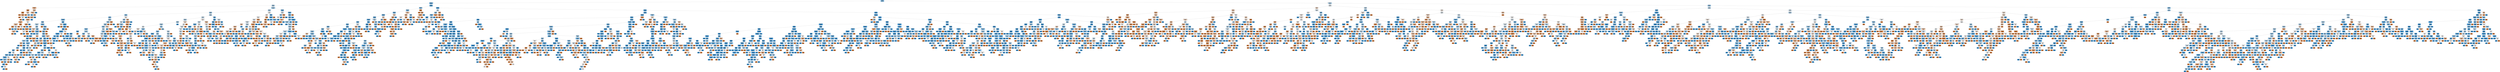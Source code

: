 digraph Tree {
node [shape=box, style="filled, rounded", color="black", fontname=helvetica] ;
edge [fontname=helvetica] ;
0 [label=<Age &le; 3.5<br/>gini = 0.403<br/>samples = 14993<br/>value = [4197, 10796]<br/>class = d>, fillcolor="#86c3ef"] ;
1 [label=<FrequentRescuer &le; 0.5<br/>gini = 0.301<br/>samples = 7952<br/>value = [1468, 6484]<br/>class = d>, fillcolor="#66b3eb"] ;
0 -> 1 [labeldistance=2.5, labelangle=45, headlabel="True"] ;
2 [label=<PhotoAmt &le; 0.5<br/>gini = 0.468<br/>samples = 1517<br/>value = [566, 951]<br/>class = d>, fillcolor="#afd7f4"] ;
1 -> 2 ;
3 [label=<DescriptionLength &le; 28.5<br/>gini = 0.393<br/>samples = 78<br/>value = [57, 21]<br/>class = A>, fillcolor="#efaf82"] ;
2 -> 3 ;
4 [label=<Color1_2.0 &le; 0.5<br/>gini = 0.191<br/>samples = 28<br/>value = [25, 3]<br/>class = A>, fillcolor="#e89051"] ;
3 -> 4 ;
5 [label=<Color2_6.0 &le; 0.5<br/>gini = 0.083<br/>samples = 23<br/>value = [22, 1]<br/>class = A>, fillcolor="#e68742"] ;
4 -> 5 ;
6 [label=<gini = 0.0<br/>samples = 18<br/>value = [18, 0]<br/>class = A>, fillcolor="#e58139"] ;
5 -> 6 ;
7 [label=<State_41326.0 &le; 0.5<br/>gini = 0.32<br/>samples = 5<br/>value = [4, 1]<br/>class = A>, fillcolor="#eca06a"] ;
5 -> 7 ;
8 [label=<gini = 0.0<br/>samples = 3<br/>value = [3, 0]<br/>class = A>, fillcolor="#e58139"] ;
7 -> 8 ;
9 [label=<MaturitySize_1.0 &le; 0.5<br/>gini = 0.5<br/>samples = 2<br/>value = [1, 1]<br/>class = A>, fillcolor="#ffffff"] ;
7 -> 9 ;
10 [label=<gini = 0.0<br/>samples = 1<br/>value = [1, 0]<br/>class = A>, fillcolor="#e58139"] ;
9 -> 10 ;
11 [label=<gini = 0.0<br/>samples = 1<br/>value = [0, 1]<br/>class = d>, fillcolor="#399de5"] ;
9 -> 11 ;
12 [label=<Sterilized_2.0 &le; 0.5<br/>gini = 0.48<br/>samples = 5<br/>value = [3, 2]<br/>class = A>, fillcolor="#f6d5bd"] ;
4 -> 12 ;
13 [label=<gini = 0.0<br/>samples = 2<br/>value = [2, 0]<br/>class = A>, fillcolor="#e58139"] ;
12 -> 13 ;
14 [label=<Gender_1.0 &le; 0.5<br/>gini = 0.444<br/>samples = 3<br/>value = [1, 2]<br/>class = d>, fillcolor="#9ccef2"] ;
12 -> 14 ;
15 [label=<gini = 0.0<br/>samples = 2<br/>value = [0, 2]<br/>class = d>, fillcolor="#399de5"] ;
14 -> 15 ;
16 [label=<gini = 0.0<br/>samples = 1<br/>value = [1, 0]<br/>class = A>, fillcolor="#e58139"] ;
14 -> 16 ;
17 [label=<State_41336.0 &le; 0.5<br/>gini = 0.461<br/>samples = 50<br/>value = [32, 18]<br/>class = A>, fillcolor="#f4c8a8"] ;
3 -> 17 ;
18 [label=<DescriptionLength &le; 29.5<br/>gini = 0.444<br/>samples = 48<br/>value = [32, 16]<br/>class = A>, fillcolor="#f2c09c"] ;
17 -> 18 ;
19 [label=<gini = 0.0<br/>samples = 2<br/>value = [0, 2]<br/>class = d>, fillcolor="#399de5"] ;
18 -> 19 ;
20 [label=<Fee &le; 150.0<br/>gini = 0.423<br/>samples = 46<br/>value = [32, 14]<br/>class = A>, fillcolor="#f0b890"] ;
18 -> 20 ;
21 [label=<State_41330.0 &le; 0.5<br/>gini = 0.397<br/>samples = 44<br/>value = [32, 12]<br/>class = A>, fillcolor="#efb083"] ;
20 -> 21 ;
22 [label=<DescriptionLength &le; 80.0<br/>gini = 0.381<br/>samples = 43<br/>value = [32, 11]<br/>class = A>, fillcolor="#eeac7d"] ;
21 -> 22 ;
23 [label=<DescriptionLength &le; 42.0<br/>gini = 0.32<br/>samples = 35<br/>value = [28, 7]<br/>class = A>, fillcolor="#eca06a"] ;
22 -> 23 ;
24 [label=<DescriptionLength &le; 35.5<br/>gini = 0.444<br/>samples = 18<br/>value = [12, 6]<br/>class = A>, fillcolor="#f2c09c"] ;
23 -> 24 ;
25 [label=<Color1_7.0 &le; 0.5<br/>gini = 0.198<br/>samples = 9<br/>value = [8, 1]<br/>class = A>, fillcolor="#e89152"] ;
24 -> 25 ;
26 [label=<gini = 0.0<br/>samples = 8<br/>value = [8, 0]<br/>class = A>, fillcolor="#e58139"] ;
25 -> 26 ;
27 [label=<gini = 0.0<br/>samples = 1<br/>value = [0, 1]<br/>class = d>, fillcolor="#399de5"] ;
25 -> 27 ;
28 [label=<Color2_2.0 &le; 0.5<br/>gini = 0.494<br/>samples = 9<br/>value = [4, 5]<br/>class = d>, fillcolor="#d7ebfa"] ;
24 -> 28 ;
29 [label=<Color1_1.0 &le; 0.5<br/>gini = 0.408<br/>samples = 7<br/>value = [2, 5]<br/>class = d>, fillcolor="#88c4ef"] ;
28 -> 29 ;
30 [label=<DescriptionLength &le; 39.5<br/>gini = 0.444<br/>samples = 3<br/>value = [2, 1]<br/>class = A>, fillcolor="#f2c09c"] ;
29 -> 30 ;
31 [label=<gini = 0.0<br/>samples = 2<br/>value = [2, 0]<br/>class = A>, fillcolor="#e58139"] ;
30 -> 31 ;
32 [label=<gini = 0.0<br/>samples = 1<br/>value = [0, 1]<br/>class = d>, fillcolor="#399de5"] ;
30 -> 32 ;
33 [label=<gini = 0.0<br/>samples = 4<br/>value = [0, 4]<br/>class = d>, fillcolor="#399de5"] ;
29 -> 33 ;
34 [label=<gini = 0.0<br/>samples = 2<br/>value = [2, 0]<br/>class = A>, fillcolor="#e58139"] ;
28 -> 34 ;
35 [label=<Color2_6.0 &le; 0.5<br/>gini = 0.111<br/>samples = 17<br/>value = [16, 1]<br/>class = A>, fillcolor="#e78945"] ;
23 -> 35 ;
36 [label=<gini = 0.0<br/>samples = 15<br/>value = [15, 0]<br/>class = A>, fillcolor="#e58139"] ;
35 -> 36 ;
37 [label=<Name_cnt &le; 1.5<br/>gini = 0.5<br/>samples = 2<br/>value = [1, 1]<br/>class = A>, fillcolor="#ffffff"] ;
35 -> 37 ;
38 [label=<gini = 0.0<br/>samples = 1<br/>value = [1, 0]<br/>class = A>, fillcolor="#e58139"] ;
37 -> 38 ;
39 [label=<gini = 0.0<br/>samples = 1<br/>value = [0, 1]<br/>class = d>, fillcolor="#399de5"] ;
37 -> 39 ;
40 [label=<FurLength_2.0 &le; 0.5<br/>gini = 0.5<br/>samples = 8<br/>value = [4, 4]<br/>class = A>, fillcolor="#ffffff"] ;
22 -> 40 ;
41 [label=<Dewormed_1.0 &le; 0.5<br/>gini = 0.32<br/>samples = 5<br/>value = [4, 1]<br/>class = A>, fillcolor="#eca06a"] ;
40 -> 41 ;
42 [label=<gini = 0.0<br/>samples = 4<br/>value = [4, 0]<br/>class = A>, fillcolor="#e58139"] ;
41 -> 42 ;
43 [label=<gini = 0.0<br/>samples = 1<br/>value = [0, 1]<br/>class = d>, fillcolor="#399de5"] ;
41 -> 43 ;
44 [label=<gini = 0.0<br/>samples = 3<br/>value = [0, 3]<br/>class = d>, fillcolor="#399de5"] ;
40 -> 44 ;
45 [label=<gini = 0.0<br/>samples = 1<br/>value = [0, 1]<br/>class = d>, fillcolor="#399de5"] ;
21 -> 45 ;
46 [label=<gini = 0.0<br/>samples = 2<br/>value = [0, 2]<br/>class = d>, fillcolor="#399de5"] ;
20 -> 46 ;
47 [label=<gini = 0.0<br/>samples = 2<br/>value = [0, 2]<br/>class = d>, fillcolor="#399de5"] ;
17 -> 47 ;
48 [label=<DescriptionLength &le; 110.5<br/>gini = 0.457<br/>samples = 1439<br/>value = [509, 930]<br/>class = d>, fillcolor="#a5d3f3"] ;
2 -> 48 ;
49 [label=<Quantity &le; 3.5<br/>gini = 0.47<br/>samples = 1246<br/>value = [470, 776]<br/>class = d>, fillcolor="#b1d8f5"] ;
48 -> 49 ;
50 [label=<Type_1.0 &le; 0.5<br/>gini = 0.452<br/>samples = 984<br/>value = [339, 645]<br/>class = d>, fillcolor="#a1d1f3"] ;
49 -> 50 ;
51 [label=<Fee &le; 7.5<br/>gini = 0.414<br/>samples = 526<br/>value = [154, 372]<br/>class = d>, fillcolor="#8bc6f0"] ;
50 -> 51 ;
52 [label=<Age &le; 2.5<br/>gini = 0.395<br/>samples = 476<br/>value = [129, 347]<br/>class = d>, fillcolor="#83c1ef"] ;
51 -> 52 ;
53 [label=<DescriptionLength &le; 65.5<br/>gini = 0.361<br/>samples = 339<br/>value = [80, 259]<br/>class = d>, fillcolor="#76bbed"] ;
52 -> 53 ;
54 [label=<PhotoAmt &le; 1.5<br/>gini = 0.395<br/>samples = 258<br/>value = [70, 188]<br/>class = d>, fillcolor="#83c1ef"] ;
53 -> 54 ;
55 [label=<DescriptionLength &le; 7.5<br/>gini = 0.474<br/>samples = 57<br/>value = [22, 35]<br/>class = d>, fillcolor="#b5dbf5"] ;
54 -> 55 ;
56 [label=<Color1_6.0 &le; 0.5<br/>gini = 0.346<br/>samples = 9<br/>value = [7, 2]<br/>class = A>, fillcolor="#eca572"] ;
55 -> 56 ;
57 [label=<DescriptionLength &le; 2.5<br/>gini = 0.219<br/>samples = 8<br/>value = [7, 1]<br/>class = A>, fillcolor="#e99355"] ;
56 -> 57 ;
58 [label=<Dewormed_3.0 &le; 0.5<br/>gini = 0.5<br/>samples = 2<br/>value = [1, 1]<br/>class = A>, fillcolor="#ffffff"] ;
57 -> 58 ;
59 [label=<gini = 0.0<br/>samples = 1<br/>value = [1, 0]<br/>class = A>, fillcolor="#e58139"] ;
58 -> 59 ;
60 [label=<gini = 0.0<br/>samples = 1<br/>value = [0, 1]<br/>class = d>, fillcolor="#399de5"] ;
58 -> 60 ;
61 [label=<gini = 0.0<br/>samples = 6<br/>value = [6, 0]<br/>class = A>, fillcolor="#e58139"] ;
57 -> 61 ;
62 [label=<gini = 0.0<br/>samples = 1<br/>value = [0, 1]<br/>class = d>, fillcolor="#399de5"] ;
56 -> 62 ;
63 [label=<Name_cnt &le; 0.5<br/>gini = 0.43<br/>samples = 48<br/>value = [15, 33]<br/>class = d>, fillcolor="#93caf1"] ;
55 -> 63 ;
64 [label=<DescriptionLength &le; 17.5<br/>gini = 0.48<br/>samples = 10<br/>value = [6, 4]<br/>class = A>, fillcolor="#f6d5bd"] ;
63 -> 64 ;
65 [label=<gini = 0.0<br/>samples = 2<br/>value = [0, 2]<br/>class = d>, fillcolor="#399de5"] ;
64 -> 65 ;
66 [label=<Sterilized_1.0 &le; 0.5<br/>gini = 0.375<br/>samples = 8<br/>value = [6, 2]<br/>class = A>, fillcolor="#eeab7b"] ;
64 -> 66 ;
67 [label=<FurLength_3.0 &le; 0.5<br/>gini = 0.245<br/>samples = 7<br/>value = [6, 1]<br/>class = A>, fillcolor="#e9965a"] ;
66 -> 67 ;
68 [label=<gini = 0.0<br/>samples = 6<br/>value = [6, 0]<br/>class = A>, fillcolor="#e58139"] ;
67 -> 68 ;
69 [label=<gini = 0.0<br/>samples = 1<br/>value = [0, 1]<br/>class = d>, fillcolor="#399de5"] ;
67 -> 69 ;
70 [label=<gini = 0.0<br/>samples = 1<br/>value = [0, 1]<br/>class = d>, fillcolor="#399de5"] ;
66 -> 70 ;
71 [label=<Color1_3.0 &le; 0.5<br/>gini = 0.361<br/>samples = 38<br/>value = [9, 29]<br/>class = d>, fillcolor="#76bbed"] ;
63 -> 71 ;
72 [label=<DescriptionLength &le; 28.5<br/>gini = 0.313<br/>samples = 36<br/>value = [7, 29]<br/>class = d>, fillcolor="#69b5eb"] ;
71 -> 72 ;
73 [label=<gini = 0.0<br/>samples = 13<br/>value = [0, 13]<br/>class = d>, fillcolor="#399de5"] ;
72 -> 73 ;
74 [label=<Gender_1.0 &le; 0.5<br/>gini = 0.423<br/>samples = 23<br/>value = [7, 16]<br/>class = d>, fillcolor="#90c8f0"] ;
72 -> 74 ;
75 [label=<State_41330.0 &le; 0.5<br/>gini = 0.291<br/>samples = 17<br/>value = [3, 14]<br/>class = d>, fillcolor="#63b2eb"] ;
74 -> 75 ;
76 [label=<Gender_2.0 &le; 0.5<br/>gini = 0.219<br/>samples = 16<br/>value = [2, 14]<br/>class = d>, fillcolor="#55abe9"] ;
75 -> 76 ;
77 [label=<DescriptionLength &le; 37.0<br/>gini = 0.444<br/>samples = 6<br/>value = [2, 4]<br/>class = d>, fillcolor="#9ccef2"] ;
76 -> 77 ;
78 [label=<Color1_1.0 &le; 0.5<br/>gini = 0.444<br/>samples = 3<br/>value = [2, 1]<br/>class = A>, fillcolor="#f2c09c"] ;
77 -> 78 ;
79 [label=<gini = 0.0<br/>samples = 1<br/>value = [0, 1]<br/>class = d>, fillcolor="#399de5"] ;
78 -> 79 ;
80 [label=<gini = 0.0<br/>samples = 2<br/>value = [2, 0]<br/>class = A>, fillcolor="#e58139"] ;
78 -> 80 ;
81 [label=<gini = 0.0<br/>samples = 3<br/>value = [0, 3]<br/>class = d>, fillcolor="#399de5"] ;
77 -> 81 ;
82 [label=<gini = 0.0<br/>samples = 10<br/>value = [0, 10]<br/>class = d>, fillcolor="#399de5"] ;
76 -> 82 ;
83 [label=<gini = 0.0<br/>samples = 1<br/>value = [1, 0]<br/>class = A>, fillcolor="#e58139"] ;
75 -> 83 ;
84 [label=<Color1_7.0 &le; 0.5<br/>gini = 0.444<br/>samples = 6<br/>value = [4, 2]<br/>class = A>, fillcolor="#f2c09c"] ;
74 -> 84 ;
85 [label=<DescriptionLength &le; 32.0<br/>gini = 0.32<br/>samples = 5<br/>value = [4, 1]<br/>class = A>, fillcolor="#eca06a"] ;
84 -> 85 ;
86 [label=<gini = 0.0<br/>samples = 1<br/>value = [0, 1]<br/>class = d>, fillcolor="#399de5"] ;
85 -> 86 ;
87 [label=<gini = 0.0<br/>samples = 4<br/>value = [4, 0]<br/>class = A>, fillcolor="#e58139"] ;
85 -> 87 ;
88 [label=<gini = 0.0<br/>samples = 1<br/>value = [0, 1]<br/>class = d>, fillcolor="#399de5"] ;
84 -> 88 ;
89 [label=<gini = 0.0<br/>samples = 2<br/>value = [2, 0]<br/>class = A>, fillcolor="#e58139"] ;
71 -> 89 ;
90 [label=<DescriptionLength &le; 0.5<br/>gini = 0.364<br/>samples = 201<br/>value = [48, 153]<br/>class = d>, fillcolor="#77bced"] ;
54 -> 90 ;
91 [label=<gini = 0.0<br/>samples = 1<br/>value = [1, 0]<br/>class = A>, fillcolor="#e58139"] ;
90 -> 91 ;
92 [label=<State_41361.0 &le; 0.5<br/>gini = 0.36<br/>samples = 200<br/>value = [47, 153]<br/>class = d>, fillcolor="#76bbed"] ;
90 -> 92 ;
93 [label=<State_41335.0 &le; 0.5<br/>gini = 0.355<br/>samples = 199<br/>value = [46, 153]<br/>class = d>, fillcolor="#75baed"] ;
92 -> 93 ;
94 [label=<Health_3.0 &le; 0.5<br/>gini = 0.351<br/>samples = 198<br/>value = [45, 153]<br/>class = d>, fillcolor="#73baed"] ;
93 -> 94 ;
95 [label=<Color3_3.0 &le; 0.5<br/>gini = 0.347<br/>samples = 197<br/>value = [44, 153]<br/>class = d>, fillcolor="#72b9ec"] ;
94 -> 95 ;
96 [label=<MaturitySize_2.0 &le; 0.5<br/>gini = 0.339<br/>samples = 194<br/>value = [42, 152]<br/>class = d>, fillcolor="#70b8ec"] ;
95 -> 96 ;
97 [label=<Color2_3.0 &le; 0.5<br/>gini = 0.385<br/>samples = 123<br/>value = [32, 91]<br/>class = d>, fillcolor="#7fbfee"] ;
96 -> 97 ;
98 [label=<State_41332.0 &le; 0.5<br/>gini = 0.364<br/>samples = 117<br/>value = [28, 89]<br/>class = d>, fillcolor="#77bced"] ;
97 -> 98 ;
99 [label=<DescriptionLength &le; 43.5<br/>gini = 0.347<br/>samples = 112<br/>value = [25, 87]<br/>class = d>, fillcolor="#72b9ec"] ;
98 -> 99 ;
100 [label=<Gender_2.0 &le; 0.5<br/>gini = 0.292<br/>samples = 79<br/>value = [14, 65]<br/>class = d>, fillcolor="#64b2eb"] ;
99 -> 100 ;
101 [label=<Color1_6.0 &le; 0.5<br/>gini = 0.36<br/>samples = 51<br/>value = [12, 39]<br/>class = d>, fillcolor="#76bbed"] ;
100 -> 101 ;
102 [label=<PhotoAmt &le; 4.5<br/>gini = 0.325<br/>samples = 49<br/>value = [10, 39]<br/>class = d>, fillcolor="#6cb6ec"] ;
101 -> 102 ;
103 [label=<PhotoAmt &le; 3.5<br/>gini = 0.229<br/>samples = 38<br/>value = [5, 33]<br/>class = d>, fillcolor="#57ace9"] ;
102 -> 103 ;
104 [label=<Dewormed_3.0 &le; 0.5<br/>gini = 0.32<br/>samples = 25<br/>value = [5, 20]<br/>class = d>, fillcolor="#6ab6ec"] ;
103 -> 104 ;
105 [label=<DescriptionLength &le; 19.0<br/>gini = 0.245<br/>samples = 21<br/>value = [3, 18]<br/>class = d>, fillcolor="#5aade9"] ;
104 -> 105 ;
106 [label=<gini = 0.0<br/>samples = 11<br/>value = [0, 11]<br/>class = d>, fillcolor="#399de5"] ;
105 -> 106 ;
107 [label=<DescriptionLength &le; 22.0<br/>gini = 0.42<br/>samples = 10<br/>value = [3, 7]<br/>class = d>, fillcolor="#8ec7f0"] ;
105 -> 107 ;
108 [label=<gini = 0.0<br/>samples = 1<br/>value = [1, 0]<br/>class = A>, fillcolor="#e58139"] ;
107 -> 108 ;
109 [label=<Color2_2.0 &le; 0.5<br/>gini = 0.346<br/>samples = 9<br/>value = [2, 7]<br/>class = d>, fillcolor="#72b9ec"] ;
107 -> 109 ;
110 [label=<Color2_7.0 &le; 0.5<br/>gini = 0.219<br/>samples = 8<br/>value = [1, 7]<br/>class = d>, fillcolor="#55abe9"] ;
109 -> 110 ;
111 [label=<gini = 0.0<br/>samples = 6<br/>value = [0, 6]<br/>class = d>, fillcolor="#399de5"] ;
110 -> 111 ;
112 [label=<Health_1.0 &le; 0.5<br/>gini = 0.5<br/>samples = 2<br/>value = [1, 1]<br/>class = A>, fillcolor="#ffffff"] ;
110 -> 112 ;
113 [label=<gini = 0.0<br/>samples = 1<br/>value = [0, 1]<br/>class = d>, fillcolor="#399de5"] ;
112 -> 113 ;
114 [label=<gini = 0.0<br/>samples = 1<br/>value = [1, 0]<br/>class = A>, fillcolor="#e58139"] ;
112 -> 114 ;
115 [label=<gini = 0.0<br/>samples = 1<br/>value = [1, 0]<br/>class = A>, fillcolor="#e58139"] ;
109 -> 115 ;
116 [label=<PhotoAmt &le; 2.5<br/>gini = 0.5<br/>samples = 4<br/>value = [2, 2]<br/>class = A>, fillcolor="#ffffff"] ;
104 -> 116 ;
117 [label=<Color1_2.0 &le; 0.5<br/>gini = 0.444<br/>samples = 3<br/>value = [2, 1]<br/>class = A>, fillcolor="#f2c09c"] ;
116 -> 117 ;
118 [label=<gini = 0.0<br/>samples = 2<br/>value = [2, 0]<br/>class = A>, fillcolor="#e58139"] ;
117 -> 118 ;
119 [label=<gini = 0.0<br/>samples = 1<br/>value = [0, 1]<br/>class = d>, fillcolor="#399de5"] ;
117 -> 119 ;
120 [label=<gini = 0.0<br/>samples = 1<br/>value = [0, 1]<br/>class = d>, fillcolor="#399de5"] ;
116 -> 120 ;
121 [label=<gini = 0.0<br/>samples = 13<br/>value = [0, 13]<br/>class = d>, fillcolor="#399de5"] ;
103 -> 121 ;
122 [label=<Age &le; 1.5<br/>gini = 0.496<br/>samples = 11<br/>value = [5, 6]<br/>class = d>, fillcolor="#deeffb"] ;
102 -> 122 ;
123 [label=<gini = 0.0<br/>samples = 3<br/>value = [0, 3]<br/>class = d>, fillcolor="#399de5"] ;
122 -> 123 ;
124 [label=<Name_cnt &le; 2.5<br/>gini = 0.469<br/>samples = 8<br/>value = [5, 3]<br/>class = A>, fillcolor="#f5cdb0"] ;
122 -> 124 ;
125 [label=<gini = 0.0<br/>samples = 3<br/>value = [3, 0]<br/>class = A>, fillcolor="#e58139"] ;
124 -> 125 ;
126 [label=<Color3_7.0 &le; 0.5<br/>gini = 0.48<br/>samples = 5<br/>value = [2, 3]<br/>class = d>, fillcolor="#bddef6"] ;
124 -> 126 ;
127 [label=<Vaccinated_2.0 &le; 0.5<br/>gini = 0.444<br/>samples = 3<br/>value = [2, 1]<br/>class = A>, fillcolor="#f2c09c"] ;
126 -> 127 ;
128 [label=<gini = 0.0<br/>samples = 1<br/>value = [0, 1]<br/>class = d>, fillcolor="#399de5"] ;
127 -> 128 ;
129 [label=<gini = 0.0<br/>samples = 2<br/>value = [2, 0]<br/>class = A>, fillcolor="#e58139"] ;
127 -> 129 ;
130 [label=<gini = 0.0<br/>samples = 2<br/>value = [0, 2]<br/>class = d>, fillcolor="#399de5"] ;
126 -> 130 ;
131 [label=<gini = 0.0<br/>samples = 2<br/>value = [2, 0]<br/>class = A>, fillcolor="#e58139"] ;
101 -> 131 ;
132 [label=<Color1_1.0 &le; 0.5<br/>gini = 0.133<br/>samples = 28<br/>value = [2, 26]<br/>class = d>, fillcolor="#48a5e7"] ;
100 -> 132 ;
133 [label=<gini = 0.0<br/>samples = 16<br/>value = [0, 16]<br/>class = d>, fillcolor="#399de5"] ;
132 -> 133 ;
134 [label=<Color2_0.0 &le; 0.5<br/>gini = 0.278<br/>samples = 12<br/>value = [2, 10]<br/>class = d>, fillcolor="#61b1ea"] ;
132 -> 134 ;
135 [label=<Age &le; 1.5<br/>gini = 0.165<br/>samples = 11<br/>value = [1, 10]<br/>class = d>, fillcolor="#4da7e8"] ;
134 -> 135 ;
136 [label=<gini = 0.0<br/>samples = 8<br/>value = [0, 8]<br/>class = d>, fillcolor="#399de5"] ;
135 -> 136 ;
137 [label=<State_41401.0 &le; 0.5<br/>gini = 0.444<br/>samples = 3<br/>value = [1, 2]<br/>class = d>, fillcolor="#9ccef2"] ;
135 -> 137 ;
138 [label=<gini = 0.0<br/>samples = 1<br/>value = [1, 0]<br/>class = A>, fillcolor="#e58139"] ;
137 -> 138 ;
139 [label=<gini = 0.0<br/>samples = 2<br/>value = [0, 2]<br/>class = d>, fillcolor="#399de5"] ;
137 -> 139 ;
140 [label=<gini = 0.0<br/>samples = 1<br/>value = [1, 0]<br/>class = A>, fillcolor="#e58139"] ;
134 -> 140 ;
141 [label=<Name_cnt &le; 0.5<br/>gini = 0.444<br/>samples = 33<br/>value = [11, 22]<br/>class = d>, fillcolor="#9ccef2"] ;
99 -> 141 ;
142 [label=<gini = 0.0<br/>samples = 8<br/>value = [0, 8]<br/>class = d>, fillcolor="#399de5"] ;
141 -> 142 ;
143 [label=<Color1_3.0 &le; 0.5<br/>gini = 0.493<br/>samples = 25<br/>value = [11, 14]<br/>class = d>, fillcolor="#d5eaf9"] ;
141 -> 143 ;
144 [label=<Sterilized_2.0 &le; 0.5<br/>gini = 0.476<br/>samples = 23<br/>value = [9, 14]<br/>class = d>, fillcolor="#b8dcf6"] ;
143 -> 144 ;
145 [label=<VideoAmt &le; 0.5<br/>gini = 0.375<br/>samples = 4<br/>value = [3, 1]<br/>class = A>, fillcolor="#eeab7b"] ;
144 -> 145 ;
146 [label=<gini = 0.0<br/>samples = 3<br/>value = [3, 0]<br/>class = A>, fillcolor="#e58139"] ;
145 -> 146 ;
147 [label=<gini = 0.0<br/>samples = 1<br/>value = [0, 1]<br/>class = d>, fillcolor="#399de5"] ;
145 -> 147 ;
148 [label=<Dewormed_2.0 &le; 0.5<br/>gini = 0.432<br/>samples = 19<br/>value = [6, 13]<br/>class = d>, fillcolor="#94caf1"] ;
144 -> 148 ;
149 [label=<gini = 0.0<br/>samples = 4<br/>value = [0, 4]<br/>class = d>, fillcolor="#399de5"] ;
148 -> 149 ;
150 [label=<MaturitySize_1.0 &le; 0.5<br/>gini = 0.48<br/>samples = 15<br/>value = [6, 9]<br/>class = d>, fillcolor="#bddef6"] ;
148 -> 150 ;
151 [label=<gini = 0.0<br/>samples = 1<br/>value = [1, 0]<br/>class = A>, fillcolor="#e58139"] ;
150 -> 151 ;
152 [label=<PhotoAmt &le; 3.5<br/>gini = 0.459<br/>samples = 14<br/>value = [5, 9]<br/>class = d>, fillcolor="#a7d3f3"] ;
150 -> 152 ;
153 [label=<Quantity &le; 1.5<br/>gini = 0.48<br/>samples = 5<br/>value = [3, 2]<br/>class = A>, fillcolor="#f6d5bd"] ;
152 -> 153 ;
154 [label=<Color1_6.0 &le; 0.5<br/>gini = 0.444<br/>samples = 3<br/>value = [1, 2]<br/>class = d>, fillcolor="#9ccef2"] ;
153 -> 154 ;
155 [label=<gini = 0.0<br/>samples = 2<br/>value = [0, 2]<br/>class = d>, fillcolor="#399de5"] ;
154 -> 155 ;
156 [label=<gini = 0.0<br/>samples = 1<br/>value = [1, 0]<br/>class = A>, fillcolor="#e58139"] ;
154 -> 156 ;
157 [label=<gini = 0.0<br/>samples = 2<br/>value = [2, 0]<br/>class = A>, fillcolor="#e58139"] ;
153 -> 157 ;
158 [label=<Color2_6.0 &le; 0.5<br/>gini = 0.346<br/>samples = 9<br/>value = [2, 7]<br/>class = d>, fillcolor="#72b9ec"] ;
152 -> 158 ;
159 [label=<DescriptionLength &le; 47.5<br/>gini = 0.219<br/>samples = 8<br/>value = [1, 7]<br/>class = d>, fillcolor="#55abe9"] ;
158 -> 159 ;
160 [label=<State_41401.0 &le; 0.5<br/>gini = 0.5<br/>samples = 2<br/>value = [1, 1]<br/>class = A>, fillcolor="#ffffff"] ;
159 -> 160 ;
161 [label=<gini = 0.0<br/>samples = 1<br/>value = [0, 1]<br/>class = d>, fillcolor="#399de5"] ;
160 -> 161 ;
162 [label=<gini = 0.0<br/>samples = 1<br/>value = [1, 0]<br/>class = A>, fillcolor="#e58139"] ;
160 -> 162 ;
163 [label=<gini = 0.0<br/>samples = 6<br/>value = [0, 6]<br/>class = d>, fillcolor="#399de5"] ;
159 -> 163 ;
164 [label=<gini = 0.0<br/>samples = 1<br/>value = [1, 0]<br/>class = A>, fillcolor="#e58139"] ;
158 -> 164 ;
165 [label=<gini = 0.0<br/>samples = 2<br/>value = [2, 0]<br/>class = A>, fillcolor="#e58139"] ;
143 -> 165 ;
166 [label=<Age &le; 1.5<br/>gini = 0.48<br/>samples = 5<br/>value = [3, 2]<br/>class = A>, fillcolor="#f6d5bd"] ;
98 -> 166 ;
167 [label=<gini = 0.0<br/>samples = 2<br/>value = [2, 0]<br/>class = A>, fillcolor="#e58139"] ;
166 -> 167 ;
168 [label=<Vaccinated_1.0 &le; 0.5<br/>gini = 0.444<br/>samples = 3<br/>value = [1, 2]<br/>class = d>, fillcolor="#9ccef2"] ;
166 -> 168 ;
169 [label=<gini = 0.0<br/>samples = 2<br/>value = [0, 2]<br/>class = d>, fillcolor="#399de5"] ;
168 -> 169 ;
170 [label=<gini = 0.0<br/>samples = 1<br/>value = [1, 0]<br/>class = A>, fillcolor="#e58139"] ;
168 -> 170 ;
171 [label=<DescriptionLength &le; 41.5<br/>gini = 0.444<br/>samples = 6<br/>value = [4, 2]<br/>class = A>, fillcolor="#f2c09c"] ;
97 -> 171 ;
172 [label=<Vaccinated_2.0 &le; 0.5<br/>gini = 0.444<br/>samples = 3<br/>value = [1, 2]<br/>class = d>, fillcolor="#9ccef2"] ;
171 -> 172 ;
173 [label=<gini = 0.0<br/>samples = 1<br/>value = [1, 0]<br/>class = A>, fillcolor="#e58139"] ;
172 -> 173 ;
174 [label=<gini = 0.0<br/>samples = 2<br/>value = [0, 2]<br/>class = d>, fillcolor="#399de5"] ;
172 -> 174 ;
175 [label=<gini = 0.0<br/>samples = 3<br/>value = [3, 0]<br/>class = A>, fillcolor="#e58139"] ;
171 -> 175 ;
176 [label=<Color1_7.0 &le; 0.5<br/>gini = 0.242<br/>samples = 71<br/>value = [10, 61]<br/>class = d>, fillcolor="#59ade9"] ;
96 -> 176 ;
177 [label=<State_41324.0 &le; 0.5<br/>gini = 0.224<br/>samples = 70<br/>value = [9, 61]<br/>class = d>, fillcolor="#56abe9"] ;
176 -> 177 ;
178 [label=<DescriptionLength &le; 63.0<br/>gini = 0.205<br/>samples = 69<br/>value = [8, 61]<br/>class = d>, fillcolor="#53aae8"] ;
177 -> 178 ;
179 [label=<Name_cnt &le; 0.5<br/>gini = 0.187<br/>samples = 67<br/>value = [7, 60]<br/>class = d>, fillcolor="#50a8e8"] ;
178 -> 179 ;
180 [label=<Color1_4.0 &le; 0.5<br/>gini = 0.36<br/>samples = 17<br/>value = [4, 13]<br/>class = d>, fillcolor="#76bbed"] ;
179 -> 180 ;
181 [label=<PhotoAmt &le; 4.5<br/>gini = 0.305<br/>samples = 16<br/>value = [3, 13]<br/>class = d>, fillcolor="#67b4eb"] ;
180 -> 181 ;
182 [label=<Sterilized_3.0 &le; 0.5<br/>gini = 0.165<br/>samples = 11<br/>value = [1, 10]<br/>class = d>, fillcolor="#4da7e8"] ;
181 -> 182 ;
183 [label=<gini = 0.0<br/>samples = 8<br/>value = [0, 8]<br/>class = d>, fillcolor="#399de5"] ;
182 -> 183 ;
184 [label=<FurLength_1.0 &le; 0.5<br/>gini = 0.444<br/>samples = 3<br/>value = [1, 2]<br/>class = d>, fillcolor="#9ccef2"] ;
182 -> 184 ;
185 [label=<gini = 0.0<br/>samples = 1<br/>value = [1, 0]<br/>class = A>, fillcolor="#e58139"] ;
184 -> 185 ;
186 [label=<gini = 0.0<br/>samples = 2<br/>value = [0, 2]<br/>class = d>, fillcolor="#399de5"] ;
184 -> 186 ;
187 [label=<Vaccinated_2.0 &le; 0.5<br/>gini = 0.48<br/>samples = 5<br/>value = [2, 3]<br/>class = d>, fillcolor="#bddef6"] ;
181 -> 187 ;
188 [label=<gini = 0.0<br/>samples = 2<br/>value = [0, 2]<br/>class = d>, fillcolor="#399de5"] ;
187 -> 188 ;
189 [label=<Color2_6.0 &le; 0.5<br/>gini = 0.444<br/>samples = 3<br/>value = [2, 1]<br/>class = A>, fillcolor="#f2c09c"] ;
187 -> 189 ;
190 [label=<gini = 0.0<br/>samples = 2<br/>value = [2, 0]<br/>class = A>, fillcolor="#e58139"] ;
189 -> 190 ;
191 [label=<gini = 0.0<br/>samples = 1<br/>value = [0, 1]<br/>class = d>, fillcolor="#399de5"] ;
189 -> 191 ;
192 [label=<gini = 0.0<br/>samples = 1<br/>value = [1, 0]<br/>class = A>, fillcolor="#e58139"] ;
180 -> 192 ;
193 [label=<State_41336.0 &le; 0.5<br/>gini = 0.113<br/>samples = 50<br/>value = [3, 47]<br/>class = d>, fillcolor="#46a3e7"] ;
179 -> 193 ;
194 [label=<Age &le; 0.5<br/>gini = 0.08<br/>samples = 48<br/>value = [2, 46]<br/>class = d>, fillcolor="#42a1e6"] ;
193 -> 194 ;
195 [label=<Color2_0.0 &le; 0.5<br/>gini = 0.5<br/>samples = 2<br/>value = [1, 1]<br/>class = A>, fillcolor="#ffffff"] ;
194 -> 195 ;
196 [label=<gini = 0.0<br/>samples = 1<br/>value = [0, 1]<br/>class = d>, fillcolor="#399de5"] ;
195 -> 196 ;
197 [label=<gini = 0.0<br/>samples = 1<br/>value = [1, 0]<br/>class = A>, fillcolor="#e58139"] ;
195 -> 197 ;
198 [label=<State_41327.0 &le; 0.5<br/>gini = 0.043<br/>samples = 46<br/>value = [1, 45]<br/>class = d>, fillcolor="#3d9fe6"] ;
194 -> 198 ;
199 [label=<gini = 0.0<br/>samples = 43<br/>value = [0, 43]<br/>class = d>, fillcolor="#399de5"] ;
198 -> 199 ;
200 [label=<Gender_2.0 &le; 0.5<br/>gini = 0.444<br/>samples = 3<br/>value = [1, 2]<br/>class = d>, fillcolor="#9ccef2"] ;
198 -> 200 ;
201 [label=<gini = 0.0<br/>samples = 2<br/>value = [0, 2]<br/>class = d>, fillcolor="#399de5"] ;
200 -> 201 ;
202 [label=<gini = 0.0<br/>samples = 1<br/>value = [1, 0]<br/>class = A>, fillcolor="#e58139"] ;
200 -> 202 ;
203 [label=<Gender_3.0 &le; 0.5<br/>gini = 0.5<br/>samples = 2<br/>value = [1, 1]<br/>class = A>, fillcolor="#ffffff"] ;
193 -> 203 ;
204 [label=<gini = 0.0<br/>samples = 1<br/>value = [1, 0]<br/>class = A>, fillcolor="#e58139"] ;
203 -> 204 ;
205 [label=<gini = 0.0<br/>samples = 1<br/>value = [0, 1]<br/>class = d>, fillcolor="#399de5"] ;
203 -> 205 ;
206 [label=<Vaccinated_1.0 &le; 0.5<br/>gini = 0.5<br/>samples = 2<br/>value = [1, 1]<br/>class = A>, fillcolor="#ffffff"] ;
178 -> 206 ;
207 [label=<gini = 0.0<br/>samples = 1<br/>value = [1, 0]<br/>class = A>, fillcolor="#e58139"] ;
206 -> 207 ;
208 [label=<gini = 0.0<br/>samples = 1<br/>value = [0, 1]<br/>class = d>, fillcolor="#399de5"] ;
206 -> 208 ;
209 [label=<gini = 0.0<br/>samples = 1<br/>value = [1, 0]<br/>class = A>, fillcolor="#e58139"] ;
177 -> 209 ;
210 [label=<gini = 0.0<br/>samples = 1<br/>value = [1, 0]<br/>class = A>, fillcolor="#e58139"] ;
176 -> 210 ;
211 [label=<DescriptionLength &le; 22.0<br/>gini = 0.444<br/>samples = 3<br/>value = [2, 1]<br/>class = A>, fillcolor="#f2c09c"] ;
95 -> 211 ;
212 [label=<gini = 0.0<br/>samples = 1<br/>value = [0, 1]<br/>class = d>, fillcolor="#399de5"] ;
211 -> 212 ;
213 [label=<gini = 0.0<br/>samples = 2<br/>value = [2, 0]<br/>class = A>, fillcolor="#e58139"] ;
211 -> 213 ;
214 [label=<gini = 0.0<br/>samples = 1<br/>value = [1, 0]<br/>class = A>, fillcolor="#e58139"] ;
94 -> 214 ;
215 [label=<gini = 0.0<br/>samples = 1<br/>value = [1, 0]<br/>class = A>, fillcolor="#e58139"] ;
93 -> 215 ;
216 [label=<gini = 0.0<br/>samples = 1<br/>value = [1, 0]<br/>class = A>, fillcolor="#e58139"] ;
92 -> 216 ;
217 [label=<Health_1.0 &le; 0.5<br/>gini = 0.216<br/>samples = 81<br/>value = [10, 71]<br/>class = d>, fillcolor="#55abe9"] ;
53 -> 217 ;
218 [label=<Gender_2.0 &le; 0.5<br/>gini = 0.49<br/>samples = 7<br/>value = [4, 3]<br/>class = A>, fillcolor="#f8e0ce"] ;
217 -> 218 ;
219 [label=<gini = 0.0<br/>samples = 3<br/>value = [0, 3]<br/>class = d>, fillcolor="#399de5"] ;
218 -> 219 ;
220 [label=<gini = 0.0<br/>samples = 4<br/>value = [4, 0]<br/>class = A>, fillcolor="#e58139"] ;
218 -> 220 ;
221 [label=<MaturitySize_3.0 &le; 0.5<br/>gini = 0.149<br/>samples = 74<br/>value = [6, 68]<br/>class = d>, fillcolor="#4aa6e7"] ;
217 -> 221 ;
222 [label=<State_41330.0 &le; 0.5<br/>gini = 0.128<br/>samples = 73<br/>value = [5, 68]<br/>class = d>, fillcolor="#48a4e7"] ;
221 -> 222 ;
223 [label=<PhotoAmt &le; 14.0<br/>gini = 0.105<br/>samples = 72<br/>value = [4, 68]<br/>class = d>, fillcolor="#45a3e7"] ;
222 -> 223 ;
224 [label=<DescriptionLength &le; 108.0<br/>gini = 0.082<br/>samples = 70<br/>value = [3, 67]<br/>class = d>, fillcolor="#42a1e6"] ;
223 -> 224 ;
225 [label=<DescriptionLength &le; 91.5<br/>gini = 0.057<br/>samples = 68<br/>value = [2, 66]<br/>class = d>, fillcolor="#3fa0e6"] ;
224 -> 225 ;
226 [label=<gini = 0.0<br/>samples = 47<br/>value = [0, 47]<br/>class = d>, fillcolor="#399de5"] ;
225 -> 226 ;
227 [label=<Color2_0.0 &le; 0.5<br/>gini = 0.172<br/>samples = 21<br/>value = [2, 19]<br/>class = d>, fillcolor="#4ea7e8"] ;
225 -> 227 ;
228 [label=<DescriptionLength &le; 92.5<br/>gini = 0.1<br/>samples = 19<br/>value = [1, 18]<br/>class = d>, fillcolor="#44a2e6"] ;
227 -> 228 ;
229 [label=<Vaccinated_1.0 &le; 0.5<br/>gini = 0.5<br/>samples = 2<br/>value = [1, 1]<br/>class = A>, fillcolor="#ffffff"] ;
228 -> 229 ;
230 [label=<gini = 0.0<br/>samples = 1<br/>value = [1, 0]<br/>class = A>, fillcolor="#e58139"] ;
229 -> 230 ;
231 [label=<gini = 0.0<br/>samples = 1<br/>value = [0, 1]<br/>class = d>, fillcolor="#399de5"] ;
229 -> 231 ;
232 [label=<gini = 0.0<br/>samples = 17<br/>value = [0, 17]<br/>class = d>, fillcolor="#399de5"] ;
228 -> 232 ;
233 [label=<Color1_1.0 &le; 0.5<br/>gini = 0.5<br/>samples = 2<br/>value = [1, 1]<br/>class = A>, fillcolor="#ffffff"] ;
227 -> 233 ;
234 [label=<gini = 0.0<br/>samples = 1<br/>value = [0, 1]<br/>class = d>, fillcolor="#399de5"] ;
233 -> 234 ;
235 [label=<gini = 0.0<br/>samples = 1<br/>value = [1, 0]<br/>class = A>, fillcolor="#e58139"] ;
233 -> 235 ;
236 [label=<Vaccinated_1.0 &le; 0.5<br/>gini = 0.5<br/>samples = 2<br/>value = [1, 1]<br/>class = A>, fillcolor="#ffffff"] ;
224 -> 236 ;
237 [label=<gini = 0.0<br/>samples = 1<br/>value = [1, 0]<br/>class = A>, fillcolor="#e58139"] ;
236 -> 237 ;
238 [label=<gini = 0.0<br/>samples = 1<br/>value = [0, 1]<br/>class = d>, fillcolor="#399de5"] ;
236 -> 238 ;
239 [label=<FurLength_1.0 &le; 0.5<br/>gini = 0.5<br/>samples = 2<br/>value = [1, 1]<br/>class = A>, fillcolor="#ffffff"] ;
223 -> 239 ;
240 [label=<gini = 0.0<br/>samples = 1<br/>value = [1, 0]<br/>class = A>, fillcolor="#e58139"] ;
239 -> 240 ;
241 [label=<gini = 0.0<br/>samples = 1<br/>value = [0, 1]<br/>class = d>, fillcolor="#399de5"] ;
239 -> 241 ;
242 [label=<gini = 0.0<br/>samples = 1<br/>value = [1, 0]<br/>class = A>, fillcolor="#e58139"] ;
222 -> 242 ;
243 [label=<gini = 0.0<br/>samples = 1<br/>value = [1, 0]<br/>class = A>, fillcolor="#e58139"] ;
221 -> 243 ;
244 [label=<State_41336.0 &le; 0.5<br/>gini = 0.459<br/>samples = 137<br/>value = [49, 88]<br/>class = d>, fillcolor="#a7d4f3"] ;
52 -> 244 ;
245 [label=<State_41330.0 &le; 0.5<br/>gini = 0.446<br/>samples = 131<br/>value = [44, 87]<br/>class = d>, fillcolor="#9dcff2"] ;
244 -> 245 ;
246 [label=<Sterilized_3.0 &le; 0.5<br/>gini = 0.439<br/>samples = 129<br/>value = [42, 87]<br/>class = d>, fillcolor="#99ccf2"] ;
245 -> 246 ;
247 [label=<FurLength_2.0 &le; 0.5<br/>gini = 0.419<br/>samples = 117<br/>value = [35, 82]<br/>class = d>, fillcolor="#8ec7f0"] ;
246 -> 247 ;
248 [label=<MaturitySize_2.0 &le; 0.5<br/>gini = 0.375<br/>samples = 76<br/>value = [19, 57]<br/>class = d>, fillcolor="#7bbeee"] ;
247 -> 248 ;
249 [label=<Name_cnt &le; 4.5<br/>gini = 0.26<br/>samples = 39<br/>value = [6, 33]<br/>class = d>, fillcolor="#5dafea"] ;
248 -> 249 ;
250 [label=<Gender_3.0 &le; 0.5<br/>gini = 0.229<br/>samples = 38<br/>value = [5, 33]<br/>class = d>, fillcolor="#57ace9"] ;
249 -> 250 ;
251 [label=<DescriptionLength &le; 14.0<br/>gini = 0.08<br/>samples = 24<br/>value = [1, 23]<br/>class = d>, fillcolor="#42a1e6"] ;
250 -> 251 ;
252 [label=<Color2_2.0 &le; 0.5<br/>gini = 0.375<br/>samples = 4<br/>value = [1, 3]<br/>class = d>, fillcolor="#7bbeee"] ;
251 -> 252 ;
253 [label=<gini = 0.0<br/>samples = 3<br/>value = [0, 3]<br/>class = d>, fillcolor="#399de5"] ;
252 -> 253 ;
254 [label=<gini = 0.0<br/>samples = 1<br/>value = [1, 0]<br/>class = A>, fillcolor="#e58139"] ;
252 -> 254 ;
255 [label=<gini = 0.0<br/>samples = 20<br/>value = [0, 20]<br/>class = d>, fillcolor="#399de5"] ;
251 -> 255 ;
256 [label=<Color2_6.0 &le; 0.5<br/>gini = 0.408<br/>samples = 14<br/>value = [4, 10]<br/>class = d>, fillcolor="#88c4ef"] ;
250 -> 256 ;
257 [label=<Name_cnt &le; 1.5<br/>gini = 0.298<br/>samples = 11<br/>value = [2, 9]<br/>class = d>, fillcolor="#65b3eb"] ;
256 -> 257 ;
258 [label=<Dewormed_2.0 &le; 0.5<br/>gini = 0.48<br/>samples = 5<br/>value = [2, 3]<br/>class = d>, fillcolor="#bddef6"] ;
257 -> 258 ;
259 [label=<gini = 0.0<br/>samples = 2<br/>value = [0, 2]<br/>class = d>, fillcolor="#399de5"] ;
258 -> 259 ;
260 [label=<Color2_4.0 &le; 0.5<br/>gini = 0.444<br/>samples = 3<br/>value = [2, 1]<br/>class = A>, fillcolor="#f2c09c"] ;
258 -> 260 ;
261 [label=<gini = 0.0<br/>samples = 2<br/>value = [2, 0]<br/>class = A>, fillcolor="#e58139"] ;
260 -> 261 ;
262 [label=<gini = 0.0<br/>samples = 1<br/>value = [0, 1]<br/>class = d>, fillcolor="#399de5"] ;
260 -> 262 ;
263 [label=<gini = 0.0<br/>samples = 6<br/>value = [0, 6]<br/>class = d>, fillcolor="#399de5"] ;
257 -> 263 ;
264 [label=<PhotoAmt &le; 3.0<br/>gini = 0.444<br/>samples = 3<br/>value = [2, 1]<br/>class = A>, fillcolor="#f2c09c"] ;
256 -> 264 ;
265 [label=<gini = 0.0<br/>samples = 1<br/>value = [0, 1]<br/>class = d>, fillcolor="#399de5"] ;
264 -> 265 ;
266 [label=<gini = 0.0<br/>samples = 2<br/>value = [2, 0]<br/>class = A>, fillcolor="#e58139"] ;
264 -> 266 ;
267 [label=<gini = 0.0<br/>samples = 1<br/>value = [1, 0]<br/>class = A>, fillcolor="#e58139"] ;
249 -> 267 ;
268 [label=<DescriptionLength &le; 40.0<br/>gini = 0.456<br/>samples = 37<br/>value = [13, 24]<br/>class = d>, fillcolor="#a4d2f3"] ;
248 -> 268 ;
269 [label=<Color2_5.0 &le; 0.5<br/>gini = 0.375<br/>samples = 20<br/>value = [5, 15]<br/>class = d>, fillcolor="#7bbeee"] ;
268 -> 269 ;
270 [label=<Color1_3.0 &le; 0.5<br/>gini = 0.219<br/>samples = 16<br/>value = [2, 14]<br/>class = d>, fillcolor="#55abe9"] ;
269 -> 270 ;
271 [label=<gini = 0.0<br/>samples = 13<br/>value = [0, 13]<br/>class = d>, fillcolor="#399de5"] ;
270 -> 271 ;
272 [label=<State_41326.0 &le; 0.5<br/>gini = 0.444<br/>samples = 3<br/>value = [2, 1]<br/>class = A>, fillcolor="#f2c09c"] ;
270 -> 272 ;
273 [label=<gini = 0.0<br/>samples = 2<br/>value = [2, 0]<br/>class = A>, fillcolor="#e58139"] ;
272 -> 273 ;
274 [label=<gini = 0.0<br/>samples = 1<br/>value = [0, 1]<br/>class = d>, fillcolor="#399de5"] ;
272 -> 274 ;
275 [label=<Dewormed_1.0 &le; 0.5<br/>gini = 0.375<br/>samples = 4<br/>value = [3, 1]<br/>class = A>, fillcolor="#eeab7b"] ;
269 -> 275 ;
276 [label=<gini = 0.0<br/>samples = 1<br/>value = [0, 1]<br/>class = d>, fillcolor="#399de5"] ;
275 -> 276 ;
277 [label=<gini = 0.0<br/>samples = 3<br/>value = [3, 0]<br/>class = A>, fillcolor="#e58139"] ;
275 -> 277 ;
278 [label=<Color1_1.0 &le; 0.5<br/>gini = 0.498<br/>samples = 17<br/>value = [8, 9]<br/>class = d>, fillcolor="#e9f4fc"] ;
268 -> 278 ;
279 [label=<PureBreed &le; 0.5<br/>gini = 0.346<br/>samples = 9<br/>value = [2, 7]<br/>class = d>, fillcolor="#72b9ec"] ;
278 -> 279 ;
280 [label=<Color2_5.0 &le; 0.5<br/>gini = 0.444<br/>samples = 3<br/>value = [2, 1]<br/>class = A>, fillcolor="#f2c09c"] ;
279 -> 280 ;
281 [label=<gini = 0.0<br/>samples = 2<br/>value = [2, 0]<br/>class = A>, fillcolor="#e58139"] ;
280 -> 281 ;
282 [label=<gini = 0.0<br/>samples = 1<br/>value = [0, 1]<br/>class = d>, fillcolor="#399de5"] ;
280 -> 282 ;
283 [label=<gini = 0.0<br/>samples = 6<br/>value = [0, 6]<br/>class = d>, fillcolor="#399de5"] ;
279 -> 283 ;
284 [label=<Sterilized_2.0 &le; 0.5<br/>gini = 0.375<br/>samples = 8<br/>value = [6, 2]<br/>class = A>, fillcolor="#eeab7b"] ;
278 -> 284 ;
285 [label=<gini = 0.0<br/>samples = 1<br/>value = [0, 1]<br/>class = d>, fillcolor="#399de5"] ;
284 -> 285 ;
286 [label=<DescriptionLength &le; 44.5<br/>gini = 0.245<br/>samples = 7<br/>value = [6, 1]<br/>class = A>, fillcolor="#e9965a"] ;
284 -> 286 ;
287 [label=<Dewormed_2.0 &le; 0.5<br/>gini = 0.5<br/>samples = 2<br/>value = [1, 1]<br/>class = A>, fillcolor="#ffffff"] ;
286 -> 287 ;
288 [label=<gini = 0.0<br/>samples = 1<br/>value = [0, 1]<br/>class = d>, fillcolor="#399de5"] ;
287 -> 288 ;
289 [label=<gini = 0.0<br/>samples = 1<br/>value = [1, 0]<br/>class = A>, fillcolor="#e58139"] ;
287 -> 289 ;
290 [label=<gini = 0.0<br/>samples = 5<br/>value = [5, 0]<br/>class = A>, fillcolor="#e58139"] ;
286 -> 290 ;
291 [label=<Color1_2.0 &le; 0.5<br/>gini = 0.476<br/>samples = 41<br/>value = [16, 25]<br/>class = d>, fillcolor="#b8dcf6"] ;
247 -> 291 ;
292 [label=<DescriptionLength &le; 47.0<br/>gini = 0.431<br/>samples = 35<br/>value = [11, 24]<br/>class = d>, fillcolor="#94caf1"] ;
291 -> 292 ;
293 [label=<State_41401.0 &le; 0.5<br/>gini = 0.486<br/>samples = 24<br/>value = [10, 14]<br/>class = d>, fillcolor="#c6e3f8"] ;
292 -> 293 ;
294 [label=<Gender_2.0 &le; 0.5<br/>gini = 0.498<br/>samples = 17<br/>value = [9, 8]<br/>class = A>, fillcolor="#fcf1e9"] ;
293 -> 294 ;
295 [label=<Color1_7.0 &le; 0.5<br/>gini = 0.219<br/>samples = 8<br/>value = [7, 1]<br/>class = A>, fillcolor="#e99355"] ;
294 -> 295 ;
296 [label=<gini = 0.0<br/>samples = 7<br/>value = [7, 0]<br/>class = A>, fillcolor="#e58139"] ;
295 -> 296 ;
297 [label=<gini = 0.0<br/>samples = 1<br/>value = [0, 1]<br/>class = d>, fillcolor="#399de5"] ;
295 -> 297 ;
298 [label=<Fee &le; 0.5<br/>gini = 0.346<br/>samples = 9<br/>value = [2, 7]<br/>class = d>, fillcolor="#72b9ec"] ;
294 -> 298 ;
299 [label=<MaturitySize_1.0 &le; 0.5<br/>gini = 0.219<br/>samples = 8<br/>value = [1, 7]<br/>class = d>, fillcolor="#55abe9"] ;
298 -> 299 ;
300 [label=<gini = 0.0<br/>samples = 5<br/>value = [0, 5]<br/>class = d>, fillcolor="#399de5"] ;
299 -> 300 ;
301 [label=<DescriptionLength &le; 25.5<br/>gini = 0.444<br/>samples = 3<br/>value = [1, 2]<br/>class = d>, fillcolor="#9ccef2"] ;
299 -> 301 ;
302 [label=<gini = 0.0<br/>samples = 2<br/>value = [0, 2]<br/>class = d>, fillcolor="#399de5"] ;
301 -> 302 ;
303 [label=<gini = 0.0<br/>samples = 1<br/>value = [1, 0]<br/>class = A>, fillcolor="#e58139"] ;
301 -> 303 ;
304 [label=<gini = 0.0<br/>samples = 1<br/>value = [1, 0]<br/>class = A>, fillcolor="#e58139"] ;
298 -> 304 ;
305 [label=<DescriptionLength &le; 31.0<br/>gini = 0.245<br/>samples = 7<br/>value = [1, 6]<br/>class = d>, fillcolor="#5aade9"] ;
293 -> 305 ;
306 [label=<gini = 0.0<br/>samples = 6<br/>value = [0, 6]<br/>class = d>, fillcolor="#399de5"] ;
305 -> 306 ;
307 [label=<gini = 0.0<br/>samples = 1<br/>value = [1, 0]<br/>class = A>, fillcolor="#e58139"] ;
305 -> 307 ;
308 [label=<PhotoAmt &le; 2.0<br/>gini = 0.165<br/>samples = 11<br/>value = [1, 10]<br/>class = d>, fillcolor="#4da7e8"] ;
292 -> 308 ;
309 [label=<MaturitySize_1.0 &le; 0.5<br/>gini = 0.5<br/>samples = 2<br/>value = [1, 1]<br/>class = A>, fillcolor="#ffffff"] ;
308 -> 309 ;
310 [label=<gini = 0.0<br/>samples = 1<br/>value = [0, 1]<br/>class = d>, fillcolor="#399de5"] ;
309 -> 310 ;
311 [label=<gini = 0.0<br/>samples = 1<br/>value = [1, 0]<br/>class = A>, fillcolor="#e58139"] ;
309 -> 311 ;
312 [label=<gini = 0.0<br/>samples = 9<br/>value = [0, 9]<br/>class = d>, fillcolor="#399de5"] ;
308 -> 312 ;
313 [label=<State_41325.0 &le; 0.5<br/>gini = 0.278<br/>samples = 6<br/>value = [5, 1]<br/>class = A>, fillcolor="#ea9a61"] ;
291 -> 313 ;
314 [label=<gini = 0.0<br/>samples = 5<br/>value = [5, 0]<br/>class = A>, fillcolor="#e58139"] ;
313 -> 314 ;
315 [label=<gini = 0.0<br/>samples = 1<br/>value = [0, 1]<br/>class = d>, fillcolor="#399de5"] ;
313 -> 315 ;
316 [label=<DescriptionLength &le; 23.0<br/>gini = 0.486<br/>samples = 12<br/>value = [7, 5]<br/>class = A>, fillcolor="#f8dbc6"] ;
246 -> 316 ;
317 [label=<gini = 0.0<br/>samples = 3<br/>value = [0, 3]<br/>class = d>, fillcolor="#399de5"] ;
316 -> 317 ;
318 [label=<DescriptionLength &le; 69.5<br/>gini = 0.346<br/>samples = 9<br/>value = [7, 2]<br/>class = A>, fillcolor="#eca572"] ;
316 -> 318 ;
319 [label=<gini = 0.0<br/>samples = 6<br/>value = [6, 0]<br/>class = A>, fillcolor="#e58139"] ;
318 -> 319 ;
320 [label=<State_41326.0 &le; 0.5<br/>gini = 0.444<br/>samples = 3<br/>value = [1, 2]<br/>class = d>, fillcolor="#9ccef2"] ;
318 -> 320 ;
321 [label=<gini = 0.0<br/>samples = 2<br/>value = [0, 2]<br/>class = d>, fillcolor="#399de5"] ;
320 -> 321 ;
322 [label=<gini = 0.0<br/>samples = 1<br/>value = [1, 0]<br/>class = A>, fillcolor="#e58139"] ;
320 -> 322 ;
323 [label=<gini = 0.0<br/>samples = 2<br/>value = [2, 0]<br/>class = A>, fillcolor="#e58139"] ;
245 -> 323 ;
324 [label=<Color2_7.0 &le; 0.5<br/>gini = 0.278<br/>samples = 6<br/>value = [5, 1]<br/>class = A>, fillcolor="#ea9a61"] ;
244 -> 324 ;
325 [label=<gini = 0.0<br/>samples = 5<br/>value = [5, 0]<br/>class = A>, fillcolor="#e58139"] ;
324 -> 325 ;
326 [label=<gini = 0.0<br/>samples = 1<br/>value = [0, 1]<br/>class = d>, fillcolor="#399de5"] ;
324 -> 326 ;
327 [label=<MaturitySize_1.0 &le; 0.5<br/>gini = 0.5<br/>samples = 50<br/>value = [25, 25]<br/>class = A>, fillcolor="#ffffff"] ;
51 -> 327 ;
328 [label=<Color2_0.0 &le; 0.5<br/>gini = 0.444<br/>samples = 27<br/>value = [9, 18]<br/>class = d>, fillcolor="#9ccef2"] ;
327 -> 328 ;
329 [label=<Color1_1.0 &le; 0.5<br/>gini = 0.495<br/>samples = 20<br/>value = [9, 11]<br/>class = d>, fillcolor="#dbedfa"] ;
328 -> 329 ;
330 [label=<Fee &le; 30.0<br/>gini = 0.32<br/>samples = 5<br/>value = [4, 1]<br/>class = A>, fillcolor="#eca06a"] ;
329 -> 330 ;
331 [label=<gini = 0.0<br/>samples = 1<br/>value = [0, 1]<br/>class = d>, fillcolor="#399de5"] ;
330 -> 331 ;
332 [label=<gini = 0.0<br/>samples = 4<br/>value = [4, 0]<br/>class = A>, fillcolor="#e58139"] ;
330 -> 332 ;
333 [label=<DescriptionLength &le; 77.5<br/>gini = 0.444<br/>samples = 15<br/>value = [5, 10]<br/>class = d>, fillcolor="#9ccef2"] ;
329 -> 333 ;
334 [label=<Color3_5.0 &le; 0.5<br/>gini = 0.355<br/>samples = 13<br/>value = [3, 10]<br/>class = d>, fillcolor="#74baed"] ;
333 -> 334 ;
335 [label=<State_41326.0 &le; 0.5<br/>gini = 0.278<br/>samples = 12<br/>value = [2, 10]<br/>class = d>, fillcolor="#61b1ea"] ;
334 -> 335 ;
336 [label=<gini = 0.0<br/>samples = 8<br/>value = [0, 8]<br/>class = d>, fillcolor="#399de5"] ;
335 -> 336 ;
337 [label=<DescriptionLength &le; 34.5<br/>gini = 0.5<br/>samples = 4<br/>value = [2, 2]<br/>class = A>, fillcolor="#ffffff"] ;
335 -> 337 ;
338 [label=<gini = 0.0<br/>samples = 2<br/>value = [2, 0]<br/>class = A>, fillcolor="#e58139"] ;
337 -> 338 ;
339 [label=<gini = 0.0<br/>samples = 2<br/>value = [0, 2]<br/>class = d>, fillcolor="#399de5"] ;
337 -> 339 ;
340 [label=<gini = 0.0<br/>samples = 1<br/>value = [1, 0]<br/>class = A>, fillcolor="#e58139"] ;
334 -> 340 ;
341 [label=<gini = 0.0<br/>samples = 2<br/>value = [2, 0]<br/>class = A>, fillcolor="#e58139"] ;
333 -> 341 ;
342 [label=<gini = 0.0<br/>samples = 7<br/>value = [0, 7]<br/>class = d>, fillcolor="#399de5"] ;
328 -> 342 ;
343 [label=<Color2_3.0 &le; 0.5<br/>gini = 0.423<br/>samples = 23<br/>value = [16, 7]<br/>class = A>, fillcolor="#f0b890"] ;
327 -> 343 ;
344 [label=<DescriptionLength &le; 103.0<br/>gini = 0.32<br/>samples = 20<br/>value = [16, 4]<br/>class = A>, fillcolor="#eca06a"] ;
343 -> 344 ;
345 [label=<State_41330.0 &le; 0.5<br/>gini = 0.266<br/>samples = 19<br/>value = [16, 3]<br/>class = A>, fillcolor="#ea995e"] ;
344 -> 345 ;
346 [label=<Fee &le; 155.0<br/>gini = 0.198<br/>samples = 18<br/>value = [16, 2]<br/>class = A>, fillcolor="#e89152"] ;
345 -> 346 ;
347 [label=<Color1_7.0 &le; 0.5<br/>gini = 0.117<br/>samples = 16<br/>value = [15, 1]<br/>class = A>, fillcolor="#e78946"] ;
346 -> 347 ;
348 [label=<gini = 0.0<br/>samples = 14<br/>value = [14, 0]<br/>class = A>, fillcolor="#e58139"] ;
347 -> 348 ;
349 [label=<Sterilized_1.0 &le; 0.5<br/>gini = 0.5<br/>samples = 2<br/>value = [1, 1]<br/>class = A>, fillcolor="#ffffff"] ;
347 -> 349 ;
350 [label=<gini = 0.0<br/>samples = 1<br/>value = [0, 1]<br/>class = d>, fillcolor="#399de5"] ;
349 -> 350 ;
351 [label=<gini = 0.0<br/>samples = 1<br/>value = [1, 0]<br/>class = A>, fillcolor="#e58139"] ;
349 -> 351 ;
352 [label=<DescriptionLength &le; 54.5<br/>gini = 0.5<br/>samples = 2<br/>value = [1, 1]<br/>class = A>, fillcolor="#ffffff"] ;
346 -> 352 ;
353 [label=<gini = 0.0<br/>samples = 1<br/>value = [1, 0]<br/>class = A>, fillcolor="#e58139"] ;
352 -> 353 ;
354 [label=<gini = 0.0<br/>samples = 1<br/>value = [0, 1]<br/>class = d>, fillcolor="#399de5"] ;
352 -> 354 ;
355 [label=<gini = 0.0<br/>samples = 1<br/>value = [0, 1]<br/>class = d>, fillcolor="#399de5"] ;
345 -> 355 ;
356 [label=<gini = 0.0<br/>samples = 1<br/>value = [0, 1]<br/>class = d>, fillcolor="#399de5"] ;
344 -> 356 ;
357 [label=<gini = 0.0<br/>samples = 3<br/>value = [0, 3]<br/>class = d>, fillcolor="#399de5"] ;
343 -> 357 ;
358 [label=<PhotoAmt &le; 5.5<br/>gini = 0.482<br/>samples = 458<br/>value = [185, 273]<br/>class = d>, fillcolor="#bfdff7"] ;
50 -> 358 ;
359 [label=<Quantity &le; 1.5<br/>gini = 0.489<br/>samples = 417<br/>value = [177, 240]<br/>class = d>, fillcolor="#cbe5f8"] ;
358 -> 359 ;
360 [label=<Vaccinated_3.0 &le; 0.5<br/>gini = 0.477<br/>samples = 306<br/>value = [120, 186]<br/>class = d>, fillcolor="#b9dcf6"] ;
359 -> 360 ;
361 [label=<PureBreed &le; 0.5<br/>gini = 0.459<br/>samples = 249<br/>value = [89, 160]<br/>class = d>, fillcolor="#a7d4f3"] ;
360 -> 361 ;
362 [label=<MaturitySize_2.0 &le; 0.5<br/>gini = 0.466<br/>samples = 241<br/>value = [89, 152]<br/>class = d>, fillcolor="#add6f4"] ;
361 -> 362 ;
363 [label=<Age &le; 2.5<br/>gini = 0.498<br/>samples = 70<br/>value = [33, 37]<br/>class = d>, fillcolor="#eaf4fc"] ;
362 -> 363 ;
364 [label=<State_41330.0 &le; 0.5<br/>gini = 0.498<br/>samples = 53<br/>value = [28, 25]<br/>class = A>, fillcolor="#fcf2ea"] ;
363 -> 364 ;
365 [label=<Color1_4.0 &le; 0.5<br/>gini = 0.493<br/>samples = 50<br/>value = [28, 22]<br/>class = A>, fillcolor="#f9e4d5"] ;
364 -> 365 ;
366 [label=<DescriptionLength &le; 38.0<br/>gini = 0.486<br/>samples = 48<br/>value = [28, 20]<br/>class = A>, fillcolor="#f8dbc6"] ;
365 -> 366 ;
367 [label=<DescriptionLength &le; 10.5<br/>gini = 0.413<br/>samples = 24<br/>value = [17, 7]<br/>class = A>, fillcolor="#f0b58b"] ;
366 -> 367 ;
368 [label=<Gender_1.0 &le; 0.5<br/>gini = 0.48<br/>samples = 5<br/>value = [2, 3]<br/>class = d>, fillcolor="#bddef6"] ;
367 -> 368 ;
369 [label=<Vaccinated_1.0 &le; 0.5<br/>gini = 0.444<br/>samples = 3<br/>value = [2, 1]<br/>class = A>, fillcolor="#f2c09c"] ;
368 -> 369 ;
370 [label=<gini = 0.0<br/>samples = 2<br/>value = [2, 0]<br/>class = A>, fillcolor="#e58139"] ;
369 -> 370 ;
371 [label=<gini = 0.0<br/>samples = 1<br/>value = [0, 1]<br/>class = d>, fillcolor="#399de5"] ;
369 -> 371 ;
372 [label=<gini = 0.0<br/>samples = 2<br/>value = [0, 2]<br/>class = d>, fillcolor="#399de5"] ;
368 -> 372 ;
373 [label=<Gender_2.0 &le; 0.5<br/>gini = 0.332<br/>samples = 19<br/>value = [15, 4]<br/>class = A>, fillcolor="#eca36e"] ;
367 -> 373 ;
374 [label=<gini = 0.0<br/>samples = 6<br/>value = [6, 0]<br/>class = A>, fillcolor="#e58139"] ;
373 -> 374 ;
375 [label=<PhotoAmt &le; 1.5<br/>gini = 0.426<br/>samples = 13<br/>value = [9, 4]<br/>class = A>, fillcolor="#f1b991"] ;
373 -> 375 ;
376 [label=<gini = 0.0<br/>samples = 1<br/>value = [0, 1]<br/>class = d>, fillcolor="#399de5"] ;
375 -> 376 ;
377 [label=<DescriptionLength &le; 25.0<br/>gini = 0.375<br/>samples = 12<br/>value = [9, 3]<br/>class = A>, fillcolor="#eeab7b"] ;
375 -> 377 ;
378 [label=<gini = 0.0<br/>samples = 3<br/>value = [3, 0]<br/>class = A>, fillcolor="#e58139"] ;
377 -> 378 ;
379 [label=<DescriptionLength &le; 26.5<br/>gini = 0.444<br/>samples = 9<br/>value = [6, 3]<br/>class = A>, fillcolor="#f2c09c"] ;
377 -> 379 ;
380 [label=<gini = 0.0<br/>samples = 1<br/>value = [0, 1]<br/>class = d>, fillcolor="#399de5"] ;
379 -> 380 ;
381 [label=<Color3_7.0 &le; 0.5<br/>gini = 0.375<br/>samples = 8<br/>value = [6, 2]<br/>class = A>, fillcolor="#eeab7b"] ;
379 -> 381 ;
382 [label=<DescriptionLength &le; 30.5<br/>gini = 0.245<br/>samples = 7<br/>value = [6, 1]<br/>class = A>, fillcolor="#e9965a"] ;
381 -> 382 ;
383 [label=<gini = 0.0<br/>samples = 4<br/>value = [4, 0]<br/>class = A>, fillcolor="#e58139"] ;
382 -> 383 ;
384 [label=<State_41401.0 &le; 0.5<br/>gini = 0.444<br/>samples = 3<br/>value = [2, 1]<br/>class = A>, fillcolor="#f2c09c"] ;
382 -> 384 ;
385 [label=<gini = 0.0<br/>samples = 1<br/>value = [0, 1]<br/>class = d>, fillcolor="#399de5"] ;
384 -> 385 ;
386 [label=<gini = 0.0<br/>samples = 2<br/>value = [2, 0]<br/>class = A>, fillcolor="#e58139"] ;
384 -> 386 ;
387 [label=<gini = 0.0<br/>samples = 1<br/>value = [0, 1]<br/>class = d>, fillcolor="#399de5"] ;
381 -> 387 ;
388 [label=<Age &le; 1.5<br/>gini = 0.497<br/>samples = 24<br/>value = [11, 13]<br/>class = d>, fillcolor="#e1f0fb"] ;
366 -> 388 ;
389 [label=<gini = 0.0<br/>samples = 5<br/>value = [0, 5]<br/>class = d>, fillcolor="#399de5"] ;
388 -> 389 ;
390 [label=<Color2_0.0 &le; 0.5<br/>gini = 0.488<br/>samples = 19<br/>value = [11, 8]<br/>class = A>, fillcolor="#f8ddc9"] ;
388 -> 390 ;
391 [label=<Name_cnt &le; 0.5<br/>gini = 0.486<br/>samples = 12<br/>value = [5, 7]<br/>class = d>, fillcolor="#c6e3f8"] ;
390 -> 391 ;
392 [label=<gini = 0.0<br/>samples = 2<br/>value = [2, 0]<br/>class = A>, fillcolor="#e58139"] ;
391 -> 392 ;
393 [label=<MaturitySize_3.0 &le; 0.5<br/>gini = 0.42<br/>samples = 10<br/>value = [3, 7]<br/>class = d>, fillcolor="#8ec7f0"] ;
391 -> 393 ;
394 [label=<Health_2.0 &le; 0.5<br/>gini = 0.346<br/>samples = 9<br/>value = [2, 7]<br/>class = d>, fillcolor="#72b9ec"] ;
393 -> 394 ;
395 [label=<Name_cnt &le; 2.5<br/>gini = 0.219<br/>samples = 8<br/>value = [1, 7]<br/>class = d>, fillcolor="#55abe9"] ;
394 -> 395 ;
396 [label=<gini = 0.0<br/>samples = 6<br/>value = [0, 6]<br/>class = d>, fillcolor="#399de5"] ;
395 -> 396 ;
397 [label=<DescriptionLength &le; 44.0<br/>gini = 0.5<br/>samples = 2<br/>value = [1, 1]<br/>class = A>, fillcolor="#ffffff"] ;
395 -> 397 ;
398 [label=<gini = 0.0<br/>samples = 1<br/>value = [0, 1]<br/>class = d>, fillcolor="#399de5"] ;
397 -> 398 ;
399 [label=<gini = 0.0<br/>samples = 1<br/>value = [1, 0]<br/>class = A>, fillcolor="#e58139"] ;
397 -> 399 ;
400 [label=<gini = 0.0<br/>samples = 1<br/>value = [1, 0]<br/>class = A>, fillcolor="#e58139"] ;
394 -> 400 ;
401 [label=<gini = 0.0<br/>samples = 1<br/>value = [1, 0]<br/>class = A>, fillcolor="#e58139"] ;
393 -> 401 ;
402 [label=<Color1_1.0 &le; 0.5<br/>gini = 0.245<br/>samples = 7<br/>value = [6, 1]<br/>class = A>, fillcolor="#e9965a"] ;
390 -> 402 ;
403 [label=<gini = 0.0<br/>samples = 5<br/>value = [5, 0]<br/>class = A>, fillcolor="#e58139"] ;
402 -> 403 ;
404 [label=<DescriptionLength &le; 70.0<br/>gini = 0.5<br/>samples = 2<br/>value = [1, 1]<br/>class = A>, fillcolor="#ffffff"] ;
402 -> 404 ;
405 [label=<gini = 0.0<br/>samples = 1<br/>value = [0, 1]<br/>class = d>, fillcolor="#399de5"] ;
404 -> 405 ;
406 [label=<gini = 0.0<br/>samples = 1<br/>value = [1, 0]<br/>class = A>, fillcolor="#e58139"] ;
404 -> 406 ;
407 [label=<gini = 0.0<br/>samples = 2<br/>value = [0, 2]<br/>class = d>, fillcolor="#399de5"] ;
365 -> 407 ;
408 [label=<gini = 0.0<br/>samples = 3<br/>value = [0, 3]<br/>class = d>, fillcolor="#399de5"] ;
364 -> 408 ;
409 [label=<MaturitySize_3.0 &le; 0.5<br/>gini = 0.415<br/>samples = 17<br/>value = [5, 12]<br/>class = d>, fillcolor="#8bc6f0"] ;
363 -> 409 ;
410 [label=<FurLength_2.0 &le; 0.5<br/>gini = 0.18<br/>samples = 10<br/>value = [1, 9]<br/>class = d>, fillcolor="#4fa8e8"] ;
409 -> 410 ;
411 [label=<gini = 0.0<br/>samples = 8<br/>value = [0, 8]<br/>class = d>, fillcolor="#399de5"] ;
410 -> 411 ;
412 [label=<Color1_2.0 &le; 0.5<br/>gini = 0.5<br/>samples = 2<br/>value = [1, 1]<br/>class = A>, fillcolor="#ffffff"] ;
410 -> 412 ;
413 [label=<gini = 0.0<br/>samples = 1<br/>value = [1, 0]<br/>class = A>, fillcolor="#e58139"] ;
412 -> 413 ;
414 [label=<gini = 0.0<br/>samples = 1<br/>value = [0, 1]<br/>class = d>, fillcolor="#399de5"] ;
412 -> 414 ;
415 [label=<Gender_2.0 &le; 0.5<br/>gini = 0.49<br/>samples = 7<br/>value = [4, 3]<br/>class = A>, fillcolor="#f8e0ce"] ;
409 -> 415 ;
416 [label=<gini = 0.0<br/>samples = 3<br/>value = [3, 0]<br/>class = A>, fillcolor="#e58139"] ;
415 -> 416 ;
417 [label=<Color1_2.0 &le; 0.5<br/>gini = 0.375<br/>samples = 4<br/>value = [1, 3]<br/>class = d>, fillcolor="#7bbeee"] ;
415 -> 417 ;
418 [label=<gini = 0.0<br/>samples = 3<br/>value = [0, 3]<br/>class = d>, fillcolor="#399de5"] ;
417 -> 418 ;
419 [label=<gini = 0.0<br/>samples = 1<br/>value = [1, 0]<br/>class = A>, fillcolor="#e58139"] ;
417 -> 419 ;
420 [label=<Age &le; 0.5<br/>gini = 0.44<br/>samples = 171<br/>value = [56, 115]<br/>class = d>, fillcolor="#99cdf2"] ;
362 -> 420 ;
421 [label=<gini = 0.0<br/>samples = 2<br/>value = [2, 0]<br/>class = A>, fillcolor="#e58139"] ;
420 -> 421 ;
422 [label=<Age &le; 2.5<br/>gini = 0.435<br/>samples = 169<br/>value = [54, 115]<br/>class = d>, fillcolor="#96cbf1"] ;
420 -> 422 ;
423 [label=<FurLength_1.0 &le; 0.5<br/>gini = 0.391<br/>samples = 105<br/>value = [28, 77]<br/>class = d>, fillcolor="#81c1ee"] ;
422 -> 423 ;
424 [label=<Dewormed_3.0 &le; 0.5<br/>gini = 0.231<br/>samples = 30<br/>value = [4, 26]<br/>class = d>, fillcolor="#57ace9"] ;
423 -> 424 ;
425 [label=<Color1_6.0 &le; 0.5<br/>gini = 0.185<br/>samples = 29<br/>value = [3, 26]<br/>class = d>, fillcolor="#50a8e8"] ;
424 -> 425 ;
426 [label=<DescriptionLength &le; 15.0<br/>gini = 0.133<br/>samples = 28<br/>value = [2, 26]<br/>class = d>, fillcolor="#48a5e7"] ;
425 -> 426 ;
427 [label=<State_41401.0 &le; 0.5<br/>gini = 0.408<br/>samples = 7<br/>value = [2, 5]<br/>class = d>, fillcolor="#88c4ef"] ;
426 -> 427 ;
428 [label=<Sterilized_2.0 &le; 0.5<br/>gini = 0.278<br/>samples = 6<br/>value = [1, 5]<br/>class = d>, fillcolor="#61b1ea"] ;
427 -> 428 ;
429 [label=<gini = 0.0<br/>samples = 1<br/>value = [1, 0]<br/>class = A>, fillcolor="#e58139"] ;
428 -> 429 ;
430 [label=<gini = 0.0<br/>samples = 5<br/>value = [0, 5]<br/>class = d>, fillcolor="#399de5"] ;
428 -> 430 ;
431 [label=<gini = 0.0<br/>samples = 1<br/>value = [1, 0]<br/>class = A>, fillcolor="#e58139"] ;
427 -> 431 ;
432 [label=<gini = 0.0<br/>samples = 21<br/>value = [0, 21]<br/>class = d>, fillcolor="#399de5"] ;
426 -> 432 ;
433 [label=<gini = 0.0<br/>samples = 1<br/>value = [1, 0]<br/>class = A>, fillcolor="#e58139"] ;
425 -> 433 ;
434 [label=<gini = 0.0<br/>samples = 1<br/>value = [1, 0]<br/>class = A>, fillcolor="#e58139"] ;
424 -> 434 ;
435 [label=<PhotoAmt &le; 3.5<br/>gini = 0.435<br/>samples = 75<br/>value = [24, 51]<br/>class = d>, fillcolor="#96cbf1"] ;
423 -> 435 ;
436 [label=<State_41336.0 &le; 0.5<br/>gini = 0.477<br/>samples = 51<br/>value = [20, 31]<br/>class = d>, fillcolor="#b9dcf6"] ;
435 -> 436 ;
437 [label=<Fee &le; 65.0<br/>gini = 0.465<br/>samples = 49<br/>value = [18, 31]<br/>class = d>, fillcolor="#acd6f4"] ;
436 -> 437 ;
438 [label=<State_41326.0 &le; 0.5<br/>gini = 0.449<br/>samples = 47<br/>value = [16, 31]<br/>class = d>, fillcolor="#9fd0f2"] ;
437 -> 438 ;
439 [label=<Name_cnt &le; 0.5<br/>gini = 0.332<br/>samples = 19<br/>value = [4, 15]<br/>class = d>, fillcolor="#6eb7ec"] ;
438 -> 439 ;
440 [label=<Color3_0.0 &le; 0.5<br/>gini = 0.444<br/>samples = 3<br/>value = [2, 1]<br/>class = A>, fillcolor="#f2c09c"] ;
439 -> 440 ;
441 [label=<gini = 0.0<br/>samples = 1<br/>value = [0, 1]<br/>class = d>, fillcolor="#399de5"] ;
440 -> 441 ;
442 [label=<gini = 0.0<br/>samples = 2<br/>value = [2, 0]<br/>class = A>, fillcolor="#e58139"] ;
440 -> 442 ;
443 [label=<DescriptionLength &le; 29.0<br/>gini = 0.219<br/>samples = 16<br/>value = [2, 14]<br/>class = d>, fillcolor="#55abe9"] ;
439 -> 443 ;
444 [label=<gini = 0.0<br/>samples = 7<br/>value = [0, 7]<br/>class = d>, fillcolor="#399de5"] ;
443 -> 444 ;
445 [label=<DescriptionLength &le; 51.5<br/>gini = 0.346<br/>samples = 9<br/>value = [2, 7]<br/>class = d>, fillcolor="#72b9ec"] ;
443 -> 445 ;
446 [label=<Age &le; 1.5<br/>gini = 0.48<br/>samples = 5<br/>value = [2, 3]<br/>class = d>, fillcolor="#bddef6"] ;
445 -> 446 ;
447 [label=<gini = 0.0<br/>samples = 2<br/>value = [0, 2]<br/>class = d>, fillcolor="#399de5"] ;
446 -> 447 ;
448 [label=<State_41327.0 &le; 0.5<br/>gini = 0.444<br/>samples = 3<br/>value = [2, 1]<br/>class = A>, fillcolor="#f2c09c"] ;
446 -> 448 ;
449 [label=<gini = 0.0<br/>samples = 2<br/>value = [2, 0]<br/>class = A>, fillcolor="#e58139"] ;
448 -> 449 ;
450 [label=<gini = 0.0<br/>samples = 1<br/>value = [0, 1]<br/>class = d>, fillcolor="#399de5"] ;
448 -> 450 ;
451 [label=<gini = 0.0<br/>samples = 4<br/>value = [0, 4]<br/>class = d>, fillcolor="#399de5"] ;
445 -> 451 ;
452 [label=<Fee &le; 45.0<br/>gini = 0.49<br/>samples = 28<br/>value = [12, 16]<br/>class = d>, fillcolor="#cee6f8"] ;
438 -> 452 ;
453 [label=<Color3_5.0 &le; 0.5<br/>gini = 0.499<br/>samples = 25<br/>value = [12, 13]<br/>class = d>, fillcolor="#f0f7fd"] ;
452 -> 453 ;
454 [label=<Sterilized_1.0 &le; 0.5<br/>gini = 0.499<br/>samples = 23<br/>value = [12, 11]<br/>class = A>, fillcolor="#fdf5ef"] ;
453 -> 454 ;
455 [label=<DescriptionLength &le; 14.0<br/>gini = 0.496<br/>samples = 22<br/>value = [12, 10]<br/>class = A>, fillcolor="#fbeade"] ;
454 -> 455 ;
456 [label=<Color1_2.0 &le; 0.5<br/>gini = 0.32<br/>samples = 5<br/>value = [4, 1]<br/>class = A>, fillcolor="#eca06a"] ;
455 -> 456 ;
457 [label=<gini = 0.0<br/>samples = 4<br/>value = [4, 0]<br/>class = A>, fillcolor="#e58139"] ;
456 -> 457 ;
458 [label=<gini = 0.0<br/>samples = 1<br/>value = [0, 1]<br/>class = d>, fillcolor="#399de5"] ;
456 -> 458 ;
459 [label=<DescriptionLength &le; 30.0<br/>gini = 0.498<br/>samples = 17<br/>value = [8, 9]<br/>class = d>, fillcolor="#e9f4fc"] ;
455 -> 459 ;
460 [label=<Color1_2.0 &le; 0.5<br/>gini = 0.32<br/>samples = 5<br/>value = [1, 4]<br/>class = d>, fillcolor="#6ab6ec"] ;
459 -> 460 ;
461 [label=<gini = 0.0<br/>samples = 3<br/>value = [0, 3]<br/>class = d>, fillcolor="#399de5"] ;
460 -> 461 ;
462 [label=<Dewormed_2.0 &le; 0.5<br/>gini = 0.5<br/>samples = 2<br/>value = [1, 1]<br/>class = A>, fillcolor="#ffffff"] ;
460 -> 462 ;
463 [label=<gini = 0.0<br/>samples = 1<br/>value = [0, 1]<br/>class = d>, fillcolor="#399de5"] ;
462 -> 463 ;
464 [label=<gini = 0.0<br/>samples = 1<br/>value = [1, 0]<br/>class = A>, fillcolor="#e58139"] ;
462 -> 464 ;
465 [label=<Dewormed_3.0 &le; 0.5<br/>gini = 0.486<br/>samples = 12<br/>value = [7, 5]<br/>class = A>, fillcolor="#f8dbc6"] ;
459 -> 465 ;
466 [label=<Name_cnt &le; 3.5<br/>gini = 0.463<br/>samples = 11<br/>value = [7, 4]<br/>class = A>, fillcolor="#f4c9aa"] ;
465 -> 466 ;
467 [label=<Vaccinated_1.0 &le; 0.5<br/>gini = 0.42<br/>samples = 10<br/>value = [7, 3]<br/>class = A>, fillcolor="#f0b78e"] ;
466 -> 467 ;
468 [label=<Gender_1.0 &le; 0.5<br/>gini = 0.346<br/>samples = 9<br/>value = [7, 2]<br/>class = A>, fillcolor="#eca572"] ;
467 -> 468 ;
469 [label=<gini = 0.0<br/>samples = 5<br/>value = [5, 0]<br/>class = A>, fillcolor="#e58139"] ;
468 -> 469 ;
470 [label=<Age &le; 1.5<br/>gini = 0.5<br/>samples = 4<br/>value = [2, 2]<br/>class = A>, fillcolor="#ffffff"] ;
468 -> 470 ;
471 [label=<gini = 0.0<br/>samples = 1<br/>value = [1, 0]<br/>class = A>, fillcolor="#e58139"] ;
470 -> 471 ;
472 [label=<Color2_7.0 &le; 0.5<br/>gini = 0.444<br/>samples = 3<br/>value = [1, 2]<br/>class = d>, fillcolor="#9ccef2"] ;
470 -> 472 ;
473 [label=<gini = 0.0<br/>samples = 2<br/>value = [0, 2]<br/>class = d>, fillcolor="#399de5"] ;
472 -> 473 ;
474 [label=<gini = 0.0<br/>samples = 1<br/>value = [1, 0]<br/>class = A>, fillcolor="#e58139"] ;
472 -> 474 ;
475 [label=<gini = 0.0<br/>samples = 1<br/>value = [0, 1]<br/>class = d>, fillcolor="#399de5"] ;
467 -> 475 ;
476 [label=<gini = 0.0<br/>samples = 1<br/>value = [0, 1]<br/>class = d>, fillcolor="#399de5"] ;
466 -> 476 ;
477 [label=<gini = 0.0<br/>samples = 1<br/>value = [0, 1]<br/>class = d>, fillcolor="#399de5"] ;
465 -> 477 ;
478 [label=<gini = 0.0<br/>samples = 1<br/>value = [0, 1]<br/>class = d>, fillcolor="#399de5"] ;
454 -> 478 ;
479 [label=<gini = 0.0<br/>samples = 2<br/>value = [0, 2]<br/>class = d>, fillcolor="#399de5"] ;
453 -> 479 ;
480 [label=<gini = 0.0<br/>samples = 3<br/>value = [0, 3]<br/>class = d>, fillcolor="#399de5"] ;
452 -> 480 ;
481 [label=<gini = 0.0<br/>samples = 2<br/>value = [2, 0]<br/>class = A>, fillcolor="#e58139"] ;
437 -> 481 ;
482 [label=<gini = 0.0<br/>samples = 2<br/>value = [2, 0]<br/>class = A>, fillcolor="#e58139"] ;
436 -> 482 ;
483 [label=<DescriptionLength &le; 77.0<br/>gini = 0.278<br/>samples = 24<br/>value = [4, 20]<br/>class = d>, fillcolor="#61b1ea"] ;
435 -> 483 ;
484 [label=<Vaccinated_2.0 &le; 0.5<br/>gini = 0.172<br/>samples = 21<br/>value = [2, 19]<br/>class = d>, fillcolor="#4ea7e8"] ;
483 -> 484 ;
485 [label=<Name_cnt &le; 0.5<br/>gini = 0.408<br/>samples = 7<br/>value = [2, 5]<br/>class = d>, fillcolor="#88c4ef"] ;
484 -> 485 ;
486 [label=<gini = 0.0<br/>samples = 1<br/>value = [1, 0]<br/>class = A>, fillcolor="#e58139"] ;
485 -> 486 ;
487 [label=<Color2_0.0 &le; 0.5<br/>gini = 0.278<br/>samples = 6<br/>value = [1, 5]<br/>class = d>, fillcolor="#61b1ea"] ;
485 -> 487 ;
488 [label=<gini = 0.0<br/>samples = 4<br/>value = [0, 4]<br/>class = d>, fillcolor="#399de5"] ;
487 -> 488 ;
489 [label=<Name_cnt &le; 1.5<br/>gini = 0.5<br/>samples = 2<br/>value = [1, 1]<br/>class = A>, fillcolor="#ffffff"] ;
487 -> 489 ;
490 [label=<gini = 0.0<br/>samples = 1<br/>value = [0, 1]<br/>class = d>, fillcolor="#399de5"] ;
489 -> 490 ;
491 [label=<gini = 0.0<br/>samples = 1<br/>value = [1, 0]<br/>class = A>, fillcolor="#e58139"] ;
489 -> 491 ;
492 [label=<gini = 0.0<br/>samples = 14<br/>value = [0, 14]<br/>class = d>, fillcolor="#399de5"] ;
484 -> 492 ;
493 [label=<Color2_2.0 &le; 0.5<br/>gini = 0.444<br/>samples = 3<br/>value = [2, 1]<br/>class = A>, fillcolor="#f2c09c"] ;
483 -> 493 ;
494 [label=<gini = 0.0<br/>samples = 2<br/>value = [2, 0]<br/>class = A>, fillcolor="#e58139"] ;
493 -> 494 ;
495 [label=<gini = 0.0<br/>samples = 1<br/>value = [0, 1]<br/>class = d>, fillcolor="#399de5"] ;
493 -> 495 ;
496 [label=<Color2_5.0 &le; 0.5<br/>gini = 0.482<br/>samples = 64<br/>value = [26, 38]<br/>class = d>, fillcolor="#c0e0f7"] ;
422 -> 496 ;
497 [label=<Color3_7.0 &le; 0.5<br/>gini = 0.464<br/>samples = 60<br/>value = [22, 38]<br/>class = d>, fillcolor="#acd6f4"] ;
496 -> 497 ;
498 [label=<Vaccinated_1.0 &le; 0.5<br/>gini = 0.483<br/>samples = 54<br/>value = [22, 32]<br/>class = d>, fillcolor="#c1e0f7"] ;
497 -> 498 ;
499 [label=<DescriptionLength &le; 6.5<br/>gini = 0.499<br/>samples = 31<br/>value = [16, 15]<br/>class = A>, fillcolor="#fdf7f3"] ;
498 -> 499 ;
500 [label=<gini = 0.0<br/>samples = 4<br/>value = [0, 4]<br/>class = d>, fillcolor="#399de5"] ;
499 -> 500 ;
501 [label=<DescriptionLength &le; 66.0<br/>gini = 0.483<br/>samples = 27<br/>value = [16, 11]<br/>class = A>, fillcolor="#f7d8c1"] ;
499 -> 501 ;
502 [label=<DescriptionLength &le; 44.5<br/>gini = 0.42<br/>samples = 20<br/>value = [14, 6]<br/>class = A>, fillcolor="#f0b78e"] ;
501 -> 502 ;
503 [label=<DescriptionLength &le; 38.5<br/>gini = 0.49<br/>samples = 14<br/>value = [8, 6]<br/>class = A>, fillcolor="#f8e0ce"] ;
502 -> 503 ;
504 [label=<Color2_2.0 &le; 0.5<br/>gini = 0.444<br/>samples = 12<br/>value = [8, 4]<br/>class = A>, fillcolor="#f2c09c"] ;
503 -> 504 ;
505 [label=<Fee &le; 75.0<br/>gini = 0.5<br/>samples = 8<br/>value = [4, 4]<br/>class = A>, fillcolor="#ffffff"] ;
504 -> 505 ;
506 [label=<Sterilized_3.0 &le; 0.5<br/>gini = 0.444<br/>samples = 6<br/>value = [2, 4]<br/>class = d>, fillcolor="#9ccef2"] ;
505 -> 506 ;
507 [label=<DescriptionLength &le; 33.0<br/>gini = 0.32<br/>samples = 5<br/>value = [1, 4]<br/>class = d>, fillcolor="#6ab6ec"] ;
506 -> 507 ;
508 [label=<gini = 0.0<br/>samples = 4<br/>value = [0, 4]<br/>class = d>, fillcolor="#399de5"] ;
507 -> 508 ;
509 [label=<gini = 0.0<br/>samples = 1<br/>value = [1, 0]<br/>class = A>, fillcolor="#e58139"] ;
507 -> 509 ;
510 [label=<gini = 0.0<br/>samples = 1<br/>value = [1, 0]<br/>class = A>, fillcolor="#e58139"] ;
506 -> 510 ;
511 [label=<gini = 0.0<br/>samples = 2<br/>value = [2, 0]<br/>class = A>, fillcolor="#e58139"] ;
505 -> 511 ;
512 [label=<gini = 0.0<br/>samples = 4<br/>value = [4, 0]<br/>class = A>, fillcolor="#e58139"] ;
504 -> 512 ;
513 [label=<gini = 0.0<br/>samples = 2<br/>value = [0, 2]<br/>class = d>, fillcolor="#399de5"] ;
503 -> 513 ;
514 [label=<gini = 0.0<br/>samples = 6<br/>value = [6, 0]<br/>class = A>, fillcolor="#e58139"] ;
502 -> 514 ;
515 [label=<PhotoAmt &le; 2.5<br/>gini = 0.408<br/>samples = 7<br/>value = [2, 5]<br/>class = d>, fillcolor="#88c4ef"] ;
501 -> 515 ;
516 [label=<gini = 0.0<br/>samples = 1<br/>value = [1, 0]<br/>class = A>, fillcolor="#e58139"] ;
515 -> 516 ;
517 [label=<Name_cnt &le; 2.0<br/>gini = 0.278<br/>samples = 6<br/>value = [1, 5]<br/>class = d>, fillcolor="#61b1ea"] ;
515 -> 517 ;
518 [label=<gini = 0.0<br/>samples = 5<br/>value = [0, 5]<br/>class = d>, fillcolor="#399de5"] ;
517 -> 518 ;
519 [label=<gini = 0.0<br/>samples = 1<br/>value = [1, 0]<br/>class = A>, fillcolor="#e58139"] ;
517 -> 519 ;
520 [label=<PhotoAmt &le; 3.5<br/>gini = 0.386<br/>samples = 23<br/>value = [6, 17]<br/>class = d>, fillcolor="#7fc0ee"] ;
498 -> 520 ;
521 [label=<State_41326.0 &le; 0.5<br/>gini = 0.278<br/>samples = 18<br/>value = [3, 15]<br/>class = d>, fillcolor="#61b1ea"] ;
520 -> 521 ;
522 [label=<gini = 0.0<br/>samples = 7<br/>value = [0, 7]<br/>class = d>, fillcolor="#399de5"] ;
521 -> 522 ;
523 [label=<Color1_2.0 &le; 0.5<br/>gini = 0.397<br/>samples = 11<br/>value = [3, 8]<br/>class = d>, fillcolor="#83c2ef"] ;
521 -> 523 ;
524 [label=<Name_cnt &le; 1.5<br/>gini = 0.219<br/>samples = 8<br/>value = [1, 7]<br/>class = d>, fillcolor="#55abe9"] ;
523 -> 524 ;
525 [label=<gini = 0.0<br/>samples = 6<br/>value = [0, 6]<br/>class = d>, fillcolor="#399de5"] ;
524 -> 525 ;
526 [label=<FurLength_2.0 &le; 0.5<br/>gini = 0.5<br/>samples = 2<br/>value = [1, 1]<br/>class = A>, fillcolor="#ffffff"] ;
524 -> 526 ;
527 [label=<gini = 0.0<br/>samples = 1<br/>value = [0, 1]<br/>class = d>, fillcolor="#399de5"] ;
526 -> 527 ;
528 [label=<gini = 0.0<br/>samples = 1<br/>value = [1, 0]<br/>class = A>, fillcolor="#e58139"] ;
526 -> 528 ;
529 [label=<Sterilized_1.0 &le; 0.5<br/>gini = 0.444<br/>samples = 3<br/>value = [2, 1]<br/>class = A>, fillcolor="#f2c09c"] ;
523 -> 529 ;
530 [label=<gini = 0.0<br/>samples = 2<br/>value = [2, 0]<br/>class = A>, fillcolor="#e58139"] ;
529 -> 530 ;
531 [label=<gini = 0.0<br/>samples = 1<br/>value = [0, 1]<br/>class = d>, fillcolor="#399de5"] ;
529 -> 531 ;
532 [label=<Name_cnt &le; 1.5<br/>gini = 0.48<br/>samples = 5<br/>value = [3, 2]<br/>class = A>, fillcolor="#f6d5bd"] ;
520 -> 532 ;
533 [label=<DescriptionLength &le; 28.5<br/>gini = 0.375<br/>samples = 4<br/>value = [3, 1]<br/>class = A>, fillcolor="#eeab7b"] ;
532 -> 533 ;
534 [label=<gini = 0.0<br/>samples = 1<br/>value = [0, 1]<br/>class = d>, fillcolor="#399de5"] ;
533 -> 534 ;
535 [label=<gini = 0.0<br/>samples = 3<br/>value = [3, 0]<br/>class = A>, fillcolor="#e58139"] ;
533 -> 535 ;
536 [label=<gini = 0.0<br/>samples = 1<br/>value = [0, 1]<br/>class = d>, fillcolor="#399de5"] ;
532 -> 536 ;
537 [label=<gini = 0.0<br/>samples = 6<br/>value = [0, 6]<br/>class = d>, fillcolor="#399de5"] ;
497 -> 537 ;
538 [label=<gini = 0.0<br/>samples = 4<br/>value = [4, 0]<br/>class = A>, fillcolor="#e58139"] ;
496 -> 538 ;
539 [label=<gini = 0.0<br/>samples = 8<br/>value = [0, 8]<br/>class = d>, fillcolor="#399de5"] ;
361 -> 539 ;
540 [label=<DescriptionLength &le; 68.5<br/>gini = 0.496<br/>samples = 57<br/>value = [31, 26]<br/>class = A>, fillcolor="#fbebdf"] ;
360 -> 540 ;
541 [label=<Fee &le; 25.5<br/>gini = 0.5<br/>samples = 51<br/>value = [25, 26]<br/>class = d>, fillcolor="#f7fbfe"] ;
540 -> 541 ;
542 [label=<DescriptionLength &le; 65.0<br/>gini = 0.497<br/>samples = 48<br/>value = [22, 26]<br/>class = d>, fillcolor="#e1f0fb"] ;
541 -> 542 ;
543 [label=<DescriptionLength &le; 58.5<br/>gini = 0.5<br/>samples = 45<br/>value = [22, 23]<br/>class = d>, fillcolor="#f6fbfe"] ;
542 -> 543 ;
544 [label=<State_41325.0 &le; 0.5<br/>gini = 0.495<br/>samples = 42<br/>value = [19, 23]<br/>class = d>, fillcolor="#ddeefa"] ;
543 -> 544 ;
545 [label=<Color3_0.0 &le; 0.5<br/>gini = 0.489<br/>samples = 40<br/>value = [17, 23]<br/>class = d>, fillcolor="#cbe5f8"] ;
544 -> 545 ;
546 [label=<Sterilized_2.0 &le; 0.5<br/>gini = 0.444<br/>samples = 6<br/>value = [4, 2]<br/>class = A>, fillcolor="#f2c09c"] ;
545 -> 546 ;
547 [label=<PhotoAmt &le; 4.5<br/>gini = 0.32<br/>samples = 5<br/>value = [4, 1]<br/>class = A>, fillcolor="#eca06a"] ;
546 -> 547 ;
548 [label=<gini = 0.0<br/>samples = 4<br/>value = [4, 0]<br/>class = A>, fillcolor="#e58139"] ;
547 -> 548 ;
549 [label=<gini = 0.0<br/>samples = 1<br/>value = [0, 1]<br/>class = d>, fillcolor="#399de5"] ;
547 -> 549 ;
550 [label=<gini = 0.0<br/>samples = 1<br/>value = [0, 1]<br/>class = d>, fillcolor="#399de5"] ;
546 -> 550 ;
551 [label=<PureBreed &le; 0.5<br/>gini = 0.472<br/>samples = 34<br/>value = [13, 21]<br/>class = d>, fillcolor="#b4daf5"] ;
545 -> 551 ;
552 [label=<DescriptionLength &le; 5.5<br/>gini = 0.487<br/>samples = 31<br/>value = [13, 18]<br/>class = d>, fillcolor="#c8e4f8"] ;
551 -> 552 ;
553 [label=<gini = 0.0<br/>samples = 3<br/>value = [0, 3]<br/>class = d>, fillcolor="#399de5"] ;
552 -> 553 ;
554 [label=<Gender_2.0 &le; 0.5<br/>gini = 0.497<br/>samples = 28<br/>value = [13, 15]<br/>class = d>, fillcolor="#e5f2fc"] ;
552 -> 554 ;
555 [label=<DescriptionLength &le; 6.5<br/>gini = 0.278<br/>samples = 6<br/>value = [5, 1]<br/>class = A>, fillcolor="#ea9a61"] ;
554 -> 555 ;
556 [label=<gini = 0.0<br/>samples = 1<br/>value = [0, 1]<br/>class = d>, fillcolor="#399de5"] ;
555 -> 556 ;
557 [label=<gini = 0.0<br/>samples = 5<br/>value = [5, 0]<br/>class = A>, fillcolor="#e58139"] ;
555 -> 557 ;
558 [label=<DescriptionLength &le; 8.5<br/>gini = 0.463<br/>samples = 22<br/>value = [8, 14]<br/>class = d>, fillcolor="#aad5f4"] ;
554 -> 558 ;
559 [label=<gini = 0.0<br/>samples = 3<br/>value = [3, 0]<br/>class = A>, fillcolor="#e58139"] ;
558 -> 559 ;
560 [label=<Name_cnt &le; 0.5<br/>gini = 0.388<br/>samples = 19<br/>value = [5, 14]<br/>class = d>, fillcolor="#80c0ee"] ;
558 -> 560 ;
561 [label=<Color1_1.0 &le; 0.5<br/>gini = 0.49<br/>samples = 7<br/>value = [4, 3]<br/>class = A>, fillcolor="#f8e0ce"] ;
560 -> 561 ;
562 [label=<gini = 0.0<br/>samples = 3<br/>value = [3, 0]<br/>class = A>, fillcolor="#e58139"] ;
561 -> 562 ;
563 [label=<Sterilized_3.0 &le; 0.5<br/>gini = 0.375<br/>samples = 4<br/>value = [1, 3]<br/>class = d>, fillcolor="#7bbeee"] ;
561 -> 563 ;
564 [label=<gini = 0.0<br/>samples = 1<br/>value = [1, 0]<br/>class = A>, fillcolor="#e58139"] ;
563 -> 564 ;
565 [label=<gini = 0.0<br/>samples = 3<br/>value = [0, 3]<br/>class = d>, fillcolor="#399de5"] ;
563 -> 565 ;
566 [label=<DescriptionLength &le; 53.5<br/>gini = 0.153<br/>samples = 12<br/>value = [1, 11]<br/>class = d>, fillcolor="#4ba6e7"] ;
560 -> 566 ;
567 [label=<gini = 0.0<br/>samples = 10<br/>value = [0, 10]<br/>class = d>, fillcolor="#399de5"] ;
566 -> 567 ;
568 [label=<State_41326.0 &le; 0.5<br/>gini = 0.5<br/>samples = 2<br/>value = [1, 1]<br/>class = A>, fillcolor="#ffffff"] ;
566 -> 568 ;
569 [label=<gini = 0.0<br/>samples = 1<br/>value = [0, 1]<br/>class = d>, fillcolor="#399de5"] ;
568 -> 569 ;
570 [label=<gini = 0.0<br/>samples = 1<br/>value = [1, 0]<br/>class = A>, fillcolor="#e58139"] ;
568 -> 570 ;
571 [label=<gini = 0.0<br/>samples = 3<br/>value = [0, 3]<br/>class = d>, fillcolor="#399de5"] ;
551 -> 571 ;
572 [label=<gini = 0.0<br/>samples = 2<br/>value = [2, 0]<br/>class = A>, fillcolor="#e58139"] ;
544 -> 572 ;
573 [label=<gini = 0.0<br/>samples = 3<br/>value = [3, 0]<br/>class = A>, fillcolor="#e58139"] ;
543 -> 573 ;
574 [label=<gini = 0.0<br/>samples = 3<br/>value = [0, 3]<br/>class = d>, fillcolor="#399de5"] ;
542 -> 574 ;
575 [label=<gini = 0.0<br/>samples = 3<br/>value = [3, 0]<br/>class = A>, fillcolor="#e58139"] ;
541 -> 575 ;
576 [label=<gini = 0.0<br/>samples = 6<br/>value = [6, 0]<br/>class = A>, fillcolor="#e58139"] ;
540 -> 576 ;
577 [label=<DescriptionLength &le; 43.5<br/>gini = 0.5<br/>samples = 111<br/>value = [57, 54]<br/>class = A>, fillcolor="#fef8f5"] ;
359 -> 577 ;
578 [label=<FurLength_1.0 &le; 0.5<br/>gini = 0.49<br/>samples = 72<br/>value = [31, 41]<br/>class = d>, fillcolor="#cfe7f9"] ;
577 -> 578 ;
579 [label=<Vaccinated_1.0 &le; 0.5<br/>gini = 0.291<br/>samples = 17<br/>value = [3, 14]<br/>class = d>, fillcolor="#63b2eb"] ;
578 -> 579 ;
580 [label=<State_41336.0 &le; 0.5<br/>gini = 0.133<br/>samples = 14<br/>value = [1, 13]<br/>class = d>, fillcolor="#48a5e7"] ;
579 -> 580 ;
581 [label=<gini = 0.0<br/>samples = 11<br/>value = [0, 11]<br/>class = d>, fillcolor="#399de5"] ;
580 -> 581 ;
582 [label=<Color3_0.0 &le; 0.5<br/>gini = 0.444<br/>samples = 3<br/>value = [1, 2]<br/>class = d>, fillcolor="#9ccef2"] ;
580 -> 582 ;
583 [label=<gini = 0.0<br/>samples = 1<br/>value = [1, 0]<br/>class = A>, fillcolor="#e58139"] ;
582 -> 583 ;
584 [label=<gini = 0.0<br/>samples = 2<br/>value = [0, 2]<br/>class = d>, fillcolor="#399de5"] ;
582 -> 584 ;
585 [label=<Age &le; 1.0<br/>gini = 0.444<br/>samples = 3<br/>value = [2, 1]<br/>class = A>, fillcolor="#f2c09c"] ;
579 -> 585 ;
586 [label=<gini = 0.0<br/>samples = 1<br/>value = [0, 1]<br/>class = d>, fillcolor="#399de5"] ;
585 -> 586 ;
587 [label=<gini = 0.0<br/>samples = 2<br/>value = [2, 0]<br/>class = A>, fillcolor="#e58139"] ;
585 -> 587 ;
588 [label=<State_41336.0 &le; 0.5<br/>gini = 0.5<br/>samples = 55<br/>value = [28, 27]<br/>class = A>, fillcolor="#fefaf8"] ;
578 -> 588 ;
589 [label=<Age &le; 2.5<br/>gini = 0.493<br/>samples = 50<br/>value = [28, 22]<br/>class = A>, fillcolor="#f9e4d5"] ;
588 -> 589 ;
590 [label=<PhotoAmt &le; 1.5<br/>gini = 0.497<br/>samples = 37<br/>value = [17, 20]<br/>class = d>, fillcolor="#e1f0fb"] ;
589 -> 590 ;
591 [label=<DescriptionLength &le; 22.5<br/>gini = 0.375<br/>samples = 8<br/>value = [6, 2]<br/>class = A>, fillcolor="#eeab7b"] ;
590 -> 591 ;
592 [label=<gini = 0.0<br/>samples = 6<br/>value = [6, 0]<br/>class = A>, fillcolor="#e58139"] ;
591 -> 592 ;
593 [label=<gini = 0.0<br/>samples = 2<br/>value = [0, 2]<br/>class = d>, fillcolor="#399de5"] ;
591 -> 593 ;
594 [label=<Name_cnt &le; 3.5<br/>gini = 0.471<br/>samples = 29<br/>value = [11, 18]<br/>class = d>, fillcolor="#b2d9f5"] ;
590 -> 594 ;
595 [label=<Gender_1.0 &le; 0.5<br/>gini = 0.493<br/>samples = 25<br/>value = [11, 14]<br/>class = d>, fillcolor="#d5eaf9"] ;
594 -> 595 ;
596 [label=<Vaccinated_3.0 &le; 0.5<br/>gini = 0.463<br/>samples = 22<br/>value = [8, 14]<br/>class = d>, fillcolor="#aad5f4"] ;
595 -> 596 ;
597 [label=<Health_2.0 &le; 0.5<br/>gini = 0.375<br/>samples = 16<br/>value = [4, 12]<br/>class = d>, fillcolor="#7bbeee"] ;
596 -> 597 ;
598 [label=<Quantity &le; 2.5<br/>gini = 0.32<br/>samples = 15<br/>value = [3, 12]<br/>class = d>, fillcolor="#6ab6ec"] ;
597 -> 598 ;
599 [label=<Color2_0.0 &le; 0.5<br/>gini = 0.165<br/>samples = 11<br/>value = [1, 10]<br/>class = d>, fillcolor="#4da7e8"] ;
598 -> 599 ;
600 [label=<gini = 0.0<br/>samples = 8<br/>value = [0, 8]<br/>class = d>, fillcolor="#399de5"] ;
599 -> 600 ;
601 [label=<DescriptionLength &le; 21.0<br/>gini = 0.444<br/>samples = 3<br/>value = [1, 2]<br/>class = d>, fillcolor="#9ccef2"] ;
599 -> 601 ;
602 [label=<gini = 0.0<br/>samples = 1<br/>value = [1, 0]<br/>class = A>, fillcolor="#e58139"] ;
601 -> 602 ;
603 [label=<gini = 0.0<br/>samples = 2<br/>value = [0, 2]<br/>class = d>, fillcolor="#399de5"] ;
601 -> 603 ;
604 [label=<State_41326.0 &le; 0.5<br/>gini = 0.5<br/>samples = 4<br/>value = [2, 2]<br/>class = A>, fillcolor="#ffffff"] ;
598 -> 604 ;
605 [label=<gini = 0.0<br/>samples = 1<br/>value = [1, 0]<br/>class = A>, fillcolor="#e58139"] ;
604 -> 605 ;
606 [label=<PhotoAmt &le; 4.5<br/>gini = 0.444<br/>samples = 3<br/>value = [1, 2]<br/>class = d>, fillcolor="#9ccef2"] ;
604 -> 606 ;
607 [label=<gini = 0.0<br/>samples = 2<br/>value = [0, 2]<br/>class = d>, fillcolor="#399de5"] ;
606 -> 607 ;
608 [label=<gini = 0.0<br/>samples = 1<br/>value = [1, 0]<br/>class = A>, fillcolor="#e58139"] ;
606 -> 608 ;
609 [label=<gini = 0.0<br/>samples = 1<br/>value = [1, 0]<br/>class = A>, fillcolor="#e58139"] ;
597 -> 609 ;
610 [label=<Name_cnt &le; 0.5<br/>gini = 0.444<br/>samples = 6<br/>value = [4, 2]<br/>class = A>, fillcolor="#f2c09c"] ;
596 -> 610 ;
611 [label=<gini = 0.0<br/>samples = 2<br/>value = [0, 2]<br/>class = d>, fillcolor="#399de5"] ;
610 -> 611 ;
612 [label=<gini = 0.0<br/>samples = 4<br/>value = [4, 0]<br/>class = A>, fillcolor="#e58139"] ;
610 -> 612 ;
613 [label=<gini = 0.0<br/>samples = 3<br/>value = [3, 0]<br/>class = A>, fillcolor="#e58139"] ;
595 -> 613 ;
614 [label=<gini = 0.0<br/>samples = 4<br/>value = [0, 4]<br/>class = d>, fillcolor="#399de5"] ;
594 -> 614 ;
615 [label=<Color2_4.0 &le; 0.5<br/>gini = 0.26<br/>samples = 13<br/>value = [11, 2]<br/>class = A>, fillcolor="#ea985d"] ;
589 -> 615 ;
616 [label=<DescriptionLength &le; 36.5<br/>gini = 0.153<br/>samples = 12<br/>value = [11, 1]<br/>class = A>, fillcolor="#e78c4b"] ;
615 -> 616 ;
617 [label=<gini = 0.0<br/>samples = 10<br/>value = [10, 0]<br/>class = A>, fillcolor="#e58139"] ;
616 -> 617 ;
618 [label=<Color3_0.0 &le; 0.5<br/>gini = 0.5<br/>samples = 2<br/>value = [1, 1]<br/>class = A>, fillcolor="#ffffff"] ;
616 -> 618 ;
619 [label=<gini = 0.0<br/>samples = 1<br/>value = [1, 0]<br/>class = A>, fillcolor="#e58139"] ;
618 -> 619 ;
620 [label=<gini = 0.0<br/>samples = 1<br/>value = [0, 1]<br/>class = d>, fillcolor="#399de5"] ;
618 -> 620 ;
621 [label=<gini = 0.0<br/>samples = 1<br/>value = [0, 1]<br/>class = d>, fillcolor="#399de5"] ;
615 -> 621 ;
622 [label=<gini = 0.0<br/>samples = 5<br/>value = [0, 5]<br/>class = d>, fillcolor="#399de5"] ;
588 -> 622 ;
623 [label=<Dewormed_1.0 &le; 0.5<br/>gini = 0.444<br/>samples = 39<br/>value = [26, 13]<br/>class = A>, fillcolor="#f2c09c"] ;
577 -> 623 ;
624 [label=<DescriptionLength &le; 90.5<br/>gini = 0.499<br/>samples = 27<br/>value = [14, 13]<br/>class = A>, fillcolor="#fdf6f1"] ;
623 -> 624 ;
625 [label=<Color3_5.0 &le; 0.5<br/>gini = 0.491<br/>samples = 23<br/>value = [10, 13]<br/>class = d>, fillcolor="#d1e8f9"] ;
624 -> 625 ;
626 [label=<Age &le; 2.5<br/>gini = 0.472<br/>samples = 21<br/>value = [8, 13]<br/>class = d>, fillcolor="#b3d9f5"] ;
625 -> 626 ;
627 [label=<Dewormed_2.0 &le; 0.5<br/>gini = 0.391<br/>samples = 15<br/>value = [4, 11]<br/>class = d>, fillcolor="#81c1ee"] ;
626 -> 627 ;
628 [label=<gini = 0.0<br/>samples = 1<br/>value = [1, 0]<br/>class = A>, fillcolor="#e58139"] ;
627 -> 628 ;
629 [label=<DescriptionLength &le; 52.0<br/>gini = 0.337<br/>samples = 14<br/>value = [3, 11]<br/>class = d>, fillcolor="#6fb8ec"] ;
627 -> 629 ;
630 [label=<gini = 0.0<br/>samples = 1<br/>value = [1, 0]<br/>class = A>, fillcolor="#e58139"] ;
629 -> 630 ;
631 [label=<Name_cnt &le; 1.0<br/>gini = 0.26<br/>samples = 13<br/>value = [2, 11]<br/>class = d>, fillcolor="#5dafea"] ;
629 -> 631 ;
632 [label=<DescriptionLength &le; 64.5<br/>gini = 0.48<br/>samples = 5<br/>value = [2, 3]<br/>class = d>, fillcolor="#bddef6"] ;
631 -> 632 ;
633 [label=<gini = 0.0<br/>samples = 2<br/>value = [2, 0]<br/>class = A>, fillcolor="#e58139"] ;
632 -> 633 ;
634 [label=<gini = 0.0<br/>samples = 3<br/>value = [0, 3]<br/>class = d>, fillcolor="#399de5"] ;
632 -> 634 ;
635 [label=<gini = 0.0<br/>samples = 8<br/>value = [0, 8]<br/>class = d>, fillcolor="#399de5"] ;
631 -> 635 ;
636 [label=<Name_cnt &le; 2.0<br/>gini = 0.444<br/>samples = 6<br/>value = [4, 2]<br/>class = A>, fillcolor="#f2c09c"] ;
626 -> 636 ;
637 [label=<FurLength_1.0 &le; 0.5<br/>gini = 0.444<br/>samples = 3<br/>value = [1, 2]<br/>class = d>, fillcolor="#9ccef2"] ;
636 -> 637 ;
638 [label=<gini = 0.0<br/>samples = 1<br/>value = [1, 0]<br/>class = A>, fillcolor="#e58139"] ;
637 -> 638 ;
639 [label=<gini = 0.0<br/>samples = 2<br/>value = [0, 2]<br/>class = d>, fillcolor="#399de5"] ;
637 -> 639 ;
640 [label=<gini = 0.0<br/>samples = 3<br/>value = [3, 0]<br/>class = A>, fillcolor="#e58139"] ;
636 -> 640 ;
641 [label=<gini = 0.0<br/>samples = 2<br/>value = [2, 0]<br/>class = A>, fillcolor="#e58139"] ;
625 -> 641 ;
642 [label=<gini = 0.0<br/>samples = 4<br/>value = [4, 0]<br/>class = A>, fillcolor="#e58139"] ;
624 -> 642 ;
643 [label=<gini = 0.0<br/>samples = 12<br/>value = [12, 0]<br/>class = A>, fillcolor="#e58139"] ;
623 -> 643 ;
644 [label=<Age &le; 2.5<br/>gini = 0.314<br/>samples = 41<br/>value = [8, 33]<br/>class = d>, fillcolor="#69b5eb"] ;
358 -> 644 ;
645 [label=<VideoAmt &le; 3.0<br/>gini = 0.219<br/>samples = 32<br/>value = [4, 28]<br/>class = d>, fillcolor="#55abe9"] ;
644 -> 645 ;
646 [label=<Color1_5.0 &le; 0.5<br/>gini = 0.175<br/>samples = 31<br/>value = [3, 28]<br/>class = d>, fillcolor="#4ea8e8"] ;
645 -> 646 ;
647 [label=<Dewormed_2.0 &le; 0.5<br/>gini = 0.124<br/>samples = 30<br/>value = [2, 28]<br/>class = d>, fillcolor="#47a4e7"] ;
646 -> 647 ;
648 [label=<gini = 0.0<br/>samples = 21<br/>value = [0, 21]<br/>class = d>, fillcolor="#399de5"] ;
647 -> 648 ;
649 [label=<Name_cnt &le; 1.5<br/>gini = 0.346<br/>samples = 9<br/>value = [2, 7]<br/>class = d>, fillcolor="#72b9ec"] ;
647 -> 649 ;
650 [label=<gini = 0.0<br/>samples = 3<br/>value = [0, 3]<br/>class = d>, fillcolor="#399de5"] ;
649 -> 650 ;
651 [label=<Gender_2.0 &le; 0.5<br/>gini = 0.444<br/>samples = 6<br/>value = [2, 4]<br/>class = d>, fillcolor="#9ccef2"] ;
649 -> 651 ;
652 [label=<gini = 0.0<br/>samples = 3<br/>value = [0, 3]<br/>class = d>, fillcolor="#399de5"] ;
651 -> 652 ;
653 [label=<DescriptionLength &le; 54.0<br/>gini = 0.444<br/>samples = 3<br/>value = [2, 1]<br/>class = A>, fillcolor="#f2c09c"] ;
651 -> 653 ;
654 [label=<gini = 0.0<br/>samples = 2<br/>value = [2, 0]<br/>class = A>, fillcolor="#e58139"] ;
653 -> 654 ;
655 [label=<gini = 0.0<br/>samples = 1<br/>value = [0, 1]<br/>class = d>, fillcolor="#399de5"] ;
653 -> 655 ;
656 [label=<gini = 0.0<br/>samples = 1<br/>value = [1, 0]<br/>class = A>, fillcolor="#e58139"] ;
646 -> 656 ;
657 [label=<gini = 0.0<br/>samples = 1<br/>value = [1, 0]<br/>class = A>, fillcolor="#e58139"] ;
645 -> 657 ;
658 [label=<FurLength_2.0 &le; 0.5<br/>gini = 0.494<br/>samples = 9<br/>value = [4, 5]<br/>class = d>, fillcolor="#d7ebfa"] ;
644 -> 658 ;
659 [label=<Color2_0.0 &le; 0.5<br/>gini = 0.444<br/>samples = 6<br/>value = [4, 2]<br/>class = A>, fillcolor="#f2c09c"] ;
658 -> 659 ;
660 [label=<gini = 0.0<br/>samples = 3<br/>value = [3, 0]<br/>class = A>, fillcolor="#e58139"] ;
659 -> 660 ;
661 [label=<Gender_1.0 &le; 0.5<br/>gini = 0.444<br/>samples = 3<br/>value = [1, 2]<br/>class = d>, fillcolor="#9ccef2"] ;
659 -> 661 ;
662 [label=<gini = 0.0<br/>samples = 2<br/>value = [0, 2]<br/>class = d>, fillcolor="#399de5"] ;
661 -> 662 ;
663 [label=<gini = 0.0<br/>samples = 1<br/>value = [1, 0]<br/>class = A>, fillcolor="#e58139"] ;
661 -> 663 ;
664 [label=<gini = 0.0<br/>samples = 3<br/>value = [0, 3]<br/>class = d>, fillcolor="#399de5"] ;
658 -> 664 ;
665 [label=<MaturitySize_3.0 &le; 0.5<br/>gini = 0.5<br/>samples = 262<br/>value = [131, 131]<br/>class = A>, fillcolor="#ffffff"] ;
49 -> 665 ;
666 [label=<Fee &le; 9.0<br/>gini = 0.499<br/>samples = 245<br/>value = [128, 117]<br/>class = A>, fillcolor="#fdf4ee"] ;
665 -> 666 ;
667 [label=<State_41327.0 &le; 0.5<br/>gini = 0.5<br/>samples = 227<br/>value = [113, 114]<br/>class = d>, fillcolor="#fdfeff"] ;
666 -> 667 ;
668 [label=<Vaccinated_1.0 &le; 0.5<br/>gini = 0.499<br/>samples = 216<br/>value = [104, 112]<br/>class = d>, fillcolor="#f1f8fd"] ;
667 -> 668 ;
669 [label=<DescriptionLength &le; 14.5<br/>gini = 0.497<br/>samples = 200<br/>value = [92, 108]<br/>class = d>, fillcolor="#e2f0fb"] ;
668 -> 669 ;
670 [label=<Name_cnt &le; 4.5<br/>gini = 0.473<br/>samples = 47<br/>value = [29, 18]<br/>class = A>, fillcolor="#f5cfb4"] ;
669 -> 670 ;
671 [label=<FurLength_2.0 &le; 0.5<br/>gini = 0.439<br/>samples = 43<br/>value = [29, 14]<br/>class = A>, fillcolor="#f2be99"] ;
670 -> 671 ;
672 [label=<Color3_3.0 &le; 0.5<br/>gini = 0.487<br/>samples = 31<br/>value = [18, 13]<br/>class = A>, fillcolor="#f8dcc8"] ;
671 -> 672 ;
673 [label=<State_41401.0 &le; 0.5<br/>gini = 0.459<br/>samples = 28<br/>value = [18, 10]<br/>class = A>, fillcolor="#f3c7a7"] ;
672 -> 673 ;
674 [label=<PhotoAmt &le; 6.0<br/>gini = 0.5<br/>samples = 18<br/>value = [9, 9]<br/>class = A>, fillcolor="#ffffff"] ;
673 -> 674 ;
675 [label=<Quantity &le; 4.5<br/>gini = 0.48<br/>samples = 15<br/>value = [9, 6]<br/>class = A>, fillcolor="#f6d5bd"] ;
674 -> 675 ;
676 [label=<DescriptionLength &le; 6.5<br/>gini = 0.444<br/>samples = 6<br/>value = [2, 4]<br/>class = d>, fillcolor="#9ccef2"] ;
675 -> 676 ;
677 [label=<gini = 0.0<br/>samples = 3<br/>value = [0, 3]<br/>class = d>, fillcolor="#399de5"] ;
676 -> 677 ;
678 [label=<Age &le; 2.0<br/>gini = 0.444<br/>samples = 3<br/>value = [2, 1]<br/>class = A>, fillcolor="#f2c09c"] ;
676 -> 678 ;
679 [label=<gini = 0.0<br/>samples = 2<br/>value = [2, 0]<br/>class = A>, fillcolor="#e58139"] ;
678 -> 679 ;
680 [label=<gini = 0.0<br/>samples = 1<br/>value = [0, 1]<br/>class = d>, fillcolor="#399de5"] ;
678 -> 680 ;
681 [label=<Name_cnt &le; 2.5<br/>gini = 0.346<br/>samples = 9<br/>value = [7, 2]<br/>class = A>, fillcolor="#eca572"] ;
675 -> 681 ;
682 [label=<VideoAmt &le; 0.5<br/>gini = 0.219<br/>samples = 8<br/>value = [7, 1]<br/>class = A>, fillcolor="#e99355"] ;
681 -> 682 ;
683 [label=<gini = 0.0<br/>samples = 7<br/>value = [7, 0]<br/>class = A>, fillcolor="#e58139"] ;
682 -> 683 ;
684 [label=<gini = 0.0<br/>samples = 1<br/>value = [0, 1]<br/>class = d>, fillcolor="#399de5"] ;
682 -> 684 ;
685 [label=<gini = 0.0<br/>samples = 1<br/>value = [0, 1]<br/>class = d>, fillcolor="#399de5"] ;
681 -> 685 ;
686 [label=<gini = 0.0<br/>samples = 3<br/>value = [0, 3]<br/>class = d>, fillcolor="#399de5"] ;
674 -> 686 ;
687 [label=<Color1_5.0 &le; 0.5<br/>gini = 0.18<br/>samples = 10<br/>value = [9, 1]<br/>class = A>, fillcolor="#e88f4f"] ;
673 -> 687 ;
688 [label=<gini = 0.0<br/>samples = 9<br/>value = [9, 0]<br/>class = A>, fillcolor="#e58139"] ;
687 -> 688 ;
689 [label=<gini = 0.0<br/>samples = 1<br/>value = [0, 1]<br/>class = d>, fillcolor="#399de5"] ;
687 -> 689 ;
690 [label=<gini = 0.0<br/>samples = 3<br/>value = [0, 3]<br/>class = d>, fillcolor="#399de5"] ;
672 -> 690 ;
691 [label=<Name_cnt &le; 0.5<br/>gini = 0.153<br/>samples = 12<br/>value = [11, 1]<br/>class = A>, fillcolor="#e78c4b"] ;
671 -> 691 ;
692 [label=<Sterilized_3.0 &le; 0.5<br/>gini = 0.444<br/>samples = 3<br/>value = [2, 1]<br/>class = A>, fillcolor="#f2c09c"] ;
691 -> 692 ;
693 [label=<gini = 0.0<br/>samples = 2<br/>value = [2, 0]<br/>class = A>, fillcolor="#e58139"] ;
692 -> 693 ;
694 [label=<gini = 0.0<br/>samples = 1<br/>value = [0, 1]<br/>class = d>, fillcolor="#399de5"] ;
692 -> 694 ;
695 [label=<gini = 0.0<br/>samples = 9<br/>value = [9, 0]<br/>class = A>, fillcolor="#e58139"] ;
691 -> 695 ;
696 [label=<gini = 0.0<br/>samples = 4<br/>value = [0, 4]<br/>class = d>, fillcolor="#399de5"] ;
670 -> 696 ;
697 [label=<State_41326.0 &le; 0.5<br/>gini = 0.484<br/>samples = 153<br/>value = [63, 90]<br/>class = d>, fillcolor="#c4e2f7"] ;
669 -> 697 ;
698 [label=<Quantity &le; 8.5<br/>gini = 0.408<br/>samples = 63<br/>value = [18, 45]<br/>class = d>, fillcolor="#88c4ef"] ;
697 -> 698 ;
699 [label=<Gender_2.0 &le; 0.5<br/>gini = 0.375<br/>samples = 60<br/>value = [15, 45]<br/>class = d>, fillcolor="#7bbeee"] ;
698 -> 699 ;
700 [label=<Color3_3.0 &le; 0.5<br/>gini = 0.295<br/>samples = 50<br/>value = [9, 41]<br/>class = d>, fillcolor="#64b3eb"] ;
699 -> 700 ;
701 [label=<Name_cnt &le; 0.5<br/>gini = 0.273<br/>samples = 49<br/>value = [8, 41]<br/>class = d>, fillcolor="#60b0ea"] ;
700 -> 701 ;
702 [label=<Color3_0.0 &le; 0.5<br/>gini = 0.415<br/>samples = 17<br/>value = [5, 12]<br/>class = d>, fillcolor="#8bc6f0"] ;
701 -> 702 ;
703 [label=<Color2_5.0 &le; 0.5<br/>gini = 0.26<br/>samples = 13<br/>value = [2, 11]<br/>class = d>, fillcolor="#5dafea"] ;
702 -> 703 ;
704 [label=<PhotoAmt &le; 5.5<br/>gini = 0.153<br/>samples = 12<br/>value = [1, 11]<br/>class = d>, fillcolor="#4ba6e7"] ;
703 -> 704 ;
705 [label=<gini = 0.0<br/>samples = 11<br/>value = [0, 11]<br/>class = d>, fillcolor="#399de5"] ;
704 -> 705 ;
706 [label=<gini = 0.0<br/>samples = 1<br/>value = [1, 0]<br/>class = A>, fillcolor="#e58139"] ;
704 -> 706 ;
707 [label=<gini = 0.0<br/>samples = 1<br/>value = [1, 0]<br/>class = A>, fillcolor="#e58139"] ;
703 -> 707 ;
708 [label=<State_41330.0 &le; 0.5<br/>gini = 0.375<br/>samples = 4<br/>value = [3, 1]<br/>class = A>, fillcolor="#eeab7b"] ;
702 -> 708 ;
709 [label=<gini = 0.0<br/>samples = 3<br/>value = [3, 0]<br/>class = A>, fillcolor="#e58139"] ;
708 -> 709 ;
710 [label=<gini = 0.0<br/>samples = 1<br/>value = [0, 1]<br/>class = d>, fillcolor="#399de5"] ;
708 -> 710 ;
711 [label=<FurLength_2.0 &le; 0.5<br/>gini = 0.17<br/>samples = 32<br/>value = [3, 29]<br/>class = d>, fillcolor="#4da7e8"] ;
701 -> 711 ;
712 [label=<gini = 0.0<br/>samples = 18<br/>value = [0, 18]<br/>class = d>, fillcolor="#399de5"] ;
711 -> 712 ;
713 [label=<Name_cnt &le; 5.5<br/>gini = 0.337<br/>samples = 14<br/>value = [3, 11]<br/>class = d>, fillcolor="#6fb8ec"] ;
711 -> 713 ;
714 [label=<DescriptionLength &le; 58.0<br/>gini = 0.26<br/>samples = 13<br/>value = [2, 11]<br/>class = d>, fillcolor="#5dafea"] ;
713 -> 714 ;
715 [label=<gini = 0.0<br/>samples = 8<br/>value = [0, 8]<br/>class = d>, fillcolor="#399de5"] ;
714 -> 715 ;
716 [label=<Color2_2.0 &le; 0.5<br/>gini = 0.48<br/>samples = 5<br/>value = [2, 3]<br/>class = d>, fillcolor="#bddef6"] ;
714 -> 716 ;
717 [label=<gini = 0.0<br/>samples = 3<br/>value = [0, 3]<br/>class = d>, fillcolor="#399de5"] ;
716 -> 717 ;
718 [label=<gini = 0.0<br/>samples = 2<br/>value = [2, 0]<br/>class = A>, fillcolor="#e58139"] ;
716 -> 718 ;
719 [label=<gini = 0.0<br/>samples = 1<br/>value = [1, 0]<br/>class = A>, fillcolor="#e58139"] ;
713 -> 719 ;
720 [label=<gini = 0.0<br/>samples = 1<br/>value = [1, 0]<br/>class = A>, fillcolor="#e58139"] ;
700 -> 720 ;
721 [label=<Color1_2.0 &le; 0.5<br/>gini = 0.48<br/>samples = 10<br/>value = [6, 4]<br/>class = A>, fillcolor="#f6d5bd"] ;
699 -> 721 ;
722 [label=<FurLength_1.0 &le; 0.5<br/>gini = 0.375<br/>samples = 8<br/>value = [6, 2]<br/>class = A>, fillcolor="#eeab7b"] ;
721 -> 722 ;
723 [label=<PhotoAmt &le; 3.5<br/>gini = 0.444<br/>samples = 3<br/>value = [1, 2]<br/>class = d>, fillcolor="#9ccef2"] ;
722 -> 723 ;
724 [label=<gini = 0.0<br/>samples = 1<br/>value = [1, 0]<br/>class = A>, fillcolor="#e58139"] ;
723 -> 724 ;
725 [label=<gini = 0.0<br/>samples = 2<br/>value = [0, 2]<br/>class = d>, fillcolor="#399de5"] ;
723 -> 725 ;
726 [label=<gini = 0.0<br/>samples = 5<br/>value = [5, 0]<br/>class = A>, fillcolor="#e58139"] ;
722 -> 726 ;
727 [label=<gini = 0.0<br/>samples = 2<br/>value = [0, 2]<br/>class = d>, fillcolor="#399de5"] ;
721 -> 727 ;
728 [label=<gini = 0.0<br/>samples = 3<br/>value = [3, 0]<br/>class = A>, fillcolor="#e58139"] ;
698 -> 728 ;
729 [label=<Age &le; 1.5<br/>gini = 0.5<br/>samples = 90<br/>value = [45, 45]<br/>class = A>, fillcolor="#ffffff"] ;
697 -> 729 ;
730 [label=<PhotoAmt &le; 4.5<br/>gini = 0.475<br/>samples = 54<br/>value = [21, 33]<br/>class = d>, fillcolor="#b7dbf6"] ;
729 -> 730 ;
731 [label=<Color3_3.0 &le; 0.5<br/>gini = 0.397<br/>samples = 33<br/>value = [9, 24]<br/>class = d>, fillcolor="#83c2ef"] ;
730 -> 731 ;
732 [label=<Color2_3.0 &le; 0.5<br/>gini = 0.35<br/>samples = 31<br/>value = [7, 24]<br/>class = d>, fillcolor="#73baed"] ;
731 -> 732 ;
733 [label=<Color2_4.0 &le; 0.5<br/>gini = 0.26<br/>samples = 26<br/>value = [4, 22]<br/>class = d>, fillcolor="#5dafea"] ;
732 -> 733 ;
734 [label=<DescriptionLength &le; 81.0<br/>gini = 0.211<br/>samples = 25<br/>value = [3, 22]<br/>class = d>, fillcolor="#54aae9"] ;
733 -> 734 ;
735 [label=<Color2_6.0 &le; 0.5<br/>gini = 0.095<br/>samples = 20<br/>value = [1, 19]<br/>class = d>, fillcolor="#43a2e6"] ;
734 -> 735 ;
736 [label=<gini = 0.0<br/>samples = 18<br/>value = [0, 18]<br/>class = d>, fillcolor="#399de5"] ;
735 -> 736 ;
737 [label=<Sterilized_3.0 &le; 0.5<br/>gini = 0.5<br/>samples = 2<br/>value = [1, 1]<br/>class = A>, fillcolor="#ffffff"] ;
735 -> 737 ;
738 [label=<gini = 0.0<br/>samples = 1<br/>value = [0, 1]<br/>class = d>, fillcolor="#399de5"] ;
737 -> 738 ;
739 [label=<gini = 0.0<br/>samples = 1<br/>value = [1, 0]<br/>class = A>, fillcolor="#e58139"] ;
737 -> 739 ;
740 [label=<FurLength_1.0 &le; 0.5<br/>gini = 0.48<br/>samples = 5<br/>value = [2, 3]<br/>class = d>, fillcolor="#bddef6"] ;
734 -> 740 ;
741 [label=<gini = 0.0<br/>samples = 2<br/>value = [2, 0]<br/>class = A>, fillcolor="#e58139"] ;
740 -> 741 ;
742 [label=<gini = 0.0<br/>samples = 3<br/>value = [0, 3]<br/>class = d>, fillcolor="#399de5"] ;
740 -> 742 ;
743 [label=<gini = 0.0<br/>samples = 1<br/>value = [1, 0]<br/>class = A>, fillcolor="#e58139"] ;
733 -> 743 ;
744 [label=<Color3_0.0 &le; 0.5<br/>gini = 0.48<br/>samples = 5<br/>value = [3, 2]<br/>class = A>, fillcolor="#f6d5bd"] ;
732 -> 744 ;
745 [label=<gini = 0.0<br/>samples = 2<br/>value = [0, 2]<br/>class = d>, fillcolor="#399de5"] ;
744 -> 745 ;
746 [label=<gini = 0.0<br/>samples = 3<br/>value = [3, 0]<br/>class = A>, fillcolor="#e58139"] ;
744 -> 746 ;
747 [label=<gini = 0.0<br/>samples = 2<br/>value = [2, 0]<br/>class = A>, fillcolor="#e58139"] ;
731 -> 747 ;
748 [label=<DescriptionLength &le; 18.5<br/>gini = 0.49<br/>samples = 21<br/>value = [12, 9]<br/>class = A>, fillcolor="#f8e0ce"] ;
730 -> 748 ;
749 [label=<gini = 0.0<br/>samples = 4<br/>value = [0, 4]<br/>class = d>, fillcolor="#399de5"] ;
748 -> 749 ;
750 [label=<DescriptionLength &le; 88.5<br/>gini = 0.415<br/>samples = 17<br/>value = [12, 5]<br/>class = A>, fillcolor="#f0b58b"] ;
748 -> 750 ;
751 [label=<Color3_7.0 &le; 0.5<br/>gini = 0.375<br/>samples = 16<br/>value = [12, 4]<br/>class = A>, fillcolor="#eeab7b"] ;
750 -> 751 ;
752 [label=<gini = 0.0<br/>samples = 4<br/>value = [4, 0]<br/>class = A>, fillcolor="#e58139"] ;
751 -> 752 ;
753 [label=<PhotoAmt &le; 9.5<br/>gini = 0.444<br/>samples = 12<br/>value = [8, 4]<br/>class = A>, fillcolor="#f2c09c"] ;
751 -> 753 ;
754 [label=<MaturitySize_1.0 &le; 0.5<br/>gini = 0.245<br/>samples = 7<br/>value = [6, 1]<br/>class = A>, fillcolor="#e9965a"] ;
753 -> 754 ;
755 [label=<gini = 0.0<br/>samples = 5<br/>value = [5, 0]<br/>class = A>, fillcolor="#e58139"] ;
754 -> 755 ;
756 [label=<PureBreed &le; 0.5<br/>gini = 0.5<br/>samples = 2<br/>value = [1, 1]<br/>class = A>, fillcolor="#ffffff"] ;
754 -> 756 ;
757 [label=<gini = 0.0<br/>samples = 1<br/>value = [1, 0]<br/>class = A>, fillcolor="#e58139"] ;
756 -> 757 ;
758 [label=<gini = 0.0<br/>samples = 1<br/>value = [0, 1]<br/>class = d>, fillcolor="#399de5"] ;
756 -> 758 ;
759 [label=<Color1_1.0 &le; 0.5<br/>gini = 0.48<br/>samples = 5<br/>value = [2, 3]<br/>class = d>, fillcolor="#bddef6"] ;
753 -> 759 ;
760 [label=<gini = 0.0<br/>samples = 2<br/>value = [2, 0]<br/>class = A>, fillcolor="#e58139"] ;
759 -> 760 ;
761 [label=<gini = 0.0<br/>samples = 3<br/>value = [0, 3]<br/>class = d>, fillcolor="#399de5"] ;
759 -> 761 ;
762 [label=<gini = 0.0<br/>samples = 1<br/>value = [0, 1]<br/>class = d>, fillcolor="#399de5"] ;
750 -> 762 ;
763 [label=<Color1_1.0 &le; 0.5<br/>gini = 0.444<br/>samples = 36<br/>value = [24, 12]<br/>class = A>, fillcolor="#f2c09c"] ;
729 -> 763 ;
764 [label=<gini = 0.0<br/>samples = 10<br/>value = [10, 0]<br/>class = A>, fillcolor="#e58139"] ;
763 -> 764 ;
765 [label=<DescriptionLength &le; 21.0<br/>gini = 0.497<br/>samples = 26<br/>value = [14, 12]<br/>class = A>, fillcolor="#fbede3"] ;
763 -> 765 ;
766 [label=<gini = 0.0<br/>samples = 3<br/>value = [3, 0]<br/>class = A>, fillcolor="#e58139"] ;
765 -> 766 ;
767 [label=<DescriptionLength &le; 38.5<br/>gini = 0.499<br/>samples = 23<br/>value = [11, 12]<br/>class = d>, fillcolor="#eff7fd"] ;
765 -> 767 ;
768 [label=<Color2_6.0 &le; 0.5<br/>gini = 0.219<br/>samples = 8<br/>value = [1, 7]<br/>class = d>, fillcolor="#55abe9"] ;
767 -> 768 ;
769 [label=<gini = 0.0<br/>samples = 6<br/>value = [0, 6]<br/>class = d>, fillcolor="#399de5"] ;
768 -> 769 ;
770 [label=<Name_cnt &le; 0.5<br/>gini = 0.5<br/>samples = 2<br/>value = [1, 1]<br/>class = A>, fillcolor="#ffffff"] ;
768 -> 770 ;
771 [label=<gini = 0.0<br/>samples = 1<br/>value = [1, 0]<br/>class = A>, fillcolor="#e58139"] ;
770 -> 771 ;
772 [label=<gini = 0.0<br/>samples = 1<br/>value = [0, 1]<br/>class = d>, fillcolor="#399de5"] ;
770 -> 772 ;
773 [label=<Color2_7.0 &le; 0.5<br/>gini = 0.444<br/>samples = 15<br/>value = [10, 5]<br/>class = A>, fillcolor="#f2c09c"] ;
767 -> 773 ;
774 [label=<PureBreed &le; 0.5<br/>gini = 0.355<br/>samples = 13<br/>value = [10, 3]<br/>class = A>, fillcolor="#eda774"] ;
773 -> 774 ;
775 [label=<gini = 0.0<br/>samples = 8<br/>value = [8, 0]<br/>class = A>, fillcolor="#e58139"] ;
774 -> 775 ;
776 [label=<PhotoAmt &le; 6.0<br/>gini = 0.48<br/>samples = 5<br/>value = [2, 3]<br/>class = d>, fillcolor="#bddef6"] ;
774 -> 776 ;
777 [label=<Color3_3.0 &le; 0.5<br/>gini = 0.375<br/>samples = 4<br/>value = [1, 3]<br/>class = d>, fillcolor="#7bbeee"] ;
776 -> 777 ;
778 [label=<gini = 0.0<br/>samples = 3<br/>value = [0, 3]<br/>class = d>, fillcolor="#399de5"] ;
777 -> 778 ;
779 [label=<gini = 0.0<br/>samples = 1<br/>value = [1, 0]<br/>class = A>, fillcolor="#e58139"] ;
777 -> 779 ;
780 [label=<gini = 0.0<br/>samples = 1<br/>value = [1, 0]<br/>class = A>, fillcolor="#e58139"] ;
776 -> 780 ;
781 [label=<gini = 0.0<br/>samples = 2<br/>value = [0, 2]<br/>class = d>, fillcolor="#399de5"] ;
773 -> 781 ;
782 [label=<Dewormed_3.0 &le; 0.5<br/>gini = 0.375<br/>samples = 16<br/>value = [12, 4]<br/>class = A>, fillcolor="#eeab7b"] ;
668 -> 782 ;
783 [label=<DescriptionLength &le; 85.0<br/>gini = 0.245<br/>samples = 14<br/>value = [12, 2]<br/>class = A>, fillcolor="#e9965a"] ;
782 -> 783 ;
784 [label=<Name_cnt &le; 0.5<br/>gini = 0.142<br/>samples = 13<br/>value = [12, 1]<br/>class = A>, fillcolor="#e78c49"] ;
783 -> 784 ;
785 [label=<gini = 0.0<br/>samples = 1<br/>value = [0, 1]<br/>class = d>, fillcolor="#399de5"] ;
784 -> 785 ;
786 [label=<gini = 0.0<br/>samples = 12<br/>value = [12, 0]<br/>class = A>, fillcolor="#e58139"] ;
784 -> 786 ;
787 [label=<gini = 0.0<br/>samples = 1<br/>value = [0, 1]<br/>class = d>, fillcolor="#399de5"] ;
783 -> 787 ;
788 [label=<gini = 0.0<br/>samples = 2<br/>value = [0, 2]<br/>class = d>, fillcolor="#399de5"] ;
782 -> 788 ;
789 [label=<FurLength_2.0 &le; 0.5<br/>gini = 0.298<br/>samples = 11<br/>value = [9, 2]<br/>class = A>, fillcolor="#eb9d65"] ;
667 -> 789 ;
790 [label=<gini = 0.0<br/>samples = 8<br/>value = [8, 0]<br/>class = A>, fillcolor="#e58139"] ;
789 -> 790 ;
791 [label=<Color3_7.0 &le; 0.5<br/>gini = 0.444<br/>samples = 3<br/>value = [1, 2]<br/>class = d>, fillcolor="#9ccef2"] ;
789 -> 791 ;
792 [label=<gini = 0.0<br/>samples = 2<br/>value = [0, 2]<br/>class = d>, fillcolor="#399de5"] ;
791 -> 792 ;
793 [label=<gini = 0.0<br/>samples = 1<br/>value = [1, 0]<br/>class = A>, fillcolor="#e58139"] ;
791 -> 793 ;
794 [label=<Health_2.0 &le; 0.5<br/>gini = 0.278<br/>samples = 18<br/>value = [15, 3]<br/>class = A>, fillcolor="#ea9a61"] ;
666 -> 794 ;
795 [label=<Fee &le; 125.0<br/>gini = 0.208<br/>samples = 17<br/>value = [15, 2]<br/>class = A>, fillcolor="#e89253"] ;
794 -> 795 ;
796 [label=<PhotoAmt &le; 1.5<br/>gini = 0.124<br/>samples = 15<br/>value = [14, 1]<br/>class = A>, fillcolor="#e78a47"] ;
795 -> 796 ;
797 [label=<DescriptionLength &le; 20.0<br/>gini = 0.444<br/>samples = 3<br/>value = [2, 1]<br/>class = A>, fillcolor="#f2c09c"] ;
796 -> 797 ;
798 [label=<gini = 0.0<br/>samples = 2<br/>value = [2, 0]<br/>class = A>, fillcolor="#e58139"] ;
797 -> 798 ;
799 [label=<gini = 0.0<br/>samples = 1<br/>value = [0, 1]<br/>class = d>, fillcolor="#399de5"] ;
797 -> 799 ;
800 [label=<gini = 0.0<br/>samples = 12<br/>value = [12, 0]<br/>class = A>, fillcolor="#e58139"] ;
796 -> 800 ;
801 [label=<FurLength_3.0 &le; 0.5<br/>gini = 0.5<br/>samples = 2<br/>value = [1, 1]<br/>class = A>, fillcolor="#ffffff"] ;
795 -> 801 ;
802 [label=<gini = 0.0<br/>samples = 1<br/>value = [0, 1]<br/>class = d>, fillcolor="#399de5"] ;
801 -> 802 ;
803 [label=<gini = 0.0<br/>samples = 1<br/>value = [1, 0]<br/>class = A>, fillcolor="#e58139"] ;
801 -> 803 ;
804 [label=<gini = 0.0<br/>samples = 1<br/>value = [0, 1]<br/>class = d>, fillcolor="#399de5"] ;
794 -> 804 ;
805 [label=<Color1_2.0 &le; 0.5<br/>gini = 0.291<br/>samples = 17<br/>value = [3, 14]<br/>class = d>, fillcolor="#63b2eb"] ;
665 -> 805 ;
806 [label=<State_41401.0 &le; 0.5<br/>gini = 0.124<br/>samples = 15<br/>value = [1, 14]<br/>class = d>, fillcolor="#47a4e7"] ;
805 -> 806 ;
807 [label=<gini = 0.0<br/>samples = 11<br/>value = [0, 11]<br/>class = d>, fillcolor="#399de5"] ;
806 -> 807 ;
808 [label=<DescriptionLength &le; 41.0<br/>gini = 0.375<br/>samples = 4<br/>value = [1, 3]<br/>class = d>, fillcolor="#7bbeee"] ;
806 -> 808 ;
809 [label=<gini = 0.0<br/>samples = 1<br/>value = [1, 0]<br/>class = A>, fillcolor="#e58139"] ;
808 -> 809 ;
810 [label=<gini = 0.0<br/>samples = 3<br/>value = [0, 3]<br/>class = d>, fillcolor="#399de5"] ;
808 -> 810 ;
811 [label=<gini = 0.0<br/>samples = 2<br/>value = [2, 0]<br/>class = A>, fillcolor="#e58139"] ;
805 -> 811 ;
812 [label=<Sterilized_2.0 &le; 0.5<br/>gini = 0.322<br/>samples = 193<br/>value = [39, 154]<br/>class = d>, fillcolor="#6bb6ec"] ;
48 -> 812 ;
813 [label=<Vaccinated_1.0 &le; 0.5<br/>gini = 0.497<br/>samples = 24<br/>value = [11, 13]<br/>class = d>, fillcolor="#e1f0fb"] ;
812 -> 813 ;
814 [label=<PhotoAmt &le; 4.5<br/>gini = 0.444<br/>samples = 18<br/>value = [6, 12]<br/>class = d>, fillcolor="#9ccef2"] ;
813 -> 814 ;
815 [label=<Color3_0.0 &le; 0.5<br/>gini = 0.5<br/>samples = 12<br/>value = [6, 6]<br/>class = A>, fillcolor="#ffffff"] ;
814 -> 815 ;
816 [label=<gini = 0.0<br/>samples = 3<br/>value = [0, 3]<br/>class = d>, fillcolor="#399de5"] ;
815 -> 816 ;
817 [label=<DescriptionLength &le; 175.0<br/>gini = 0.444<br/>samples = 9<br/>value = [6, 3]<br/>class = A>, fillcolor="#f2c09c"] ;
815 -> 817 ;
818 [label=<MaturitySize_3.0 &le; 0.5<br/>gini = 0.245<br/>samples = 7<br/>value = [6, 1]<br/>class = A>, fillcolor="#e9965a"] ;
817 -> 818 ;
819 [label=<gini = 0.0<br/>samples = 6<br/>value = [6, 0]<br/>class = A>, fillcolor="#e58139"] ;
818 -> 819 ;
820 [label=<gini = 0.0<br/>samples = 1<br/>value = [0, 1]<br/>class = d>, fillcolor="#399de5"] ;
818 -> 820 ;
821 [label=<gini = 0.0<br/>samples = 2<br/>value = [0, 2]<br/>class = d>, fillcolor="#399de5"] ;
817 -> 821 ;
822 [label=<gini = 0.0<br/>samples = 6<br/>value = [0, 6]<br/>class = d>, fillcolor="#399de5"] ;
814 -> 822 ;
823 [label=<Color3_5.0 &le; 0.5<br/>gini = 0.278<br/>samples = 6<br/>value = [5, 1]<br/>class = A>, fillcolor="#ea9a61"] ;
813 -> 823 ;
824 [label=<gini = 0.0<br/>samples = 5<br/>value = [5, 0]<br/>class = A>, fillcolor="#e58139"] ;
823 -> 824 ;
825 [label=<gini = 0.0<br/>samples = 1<br/>value = [0, 1]<br/>class = d>, fillcolor="#399de5"] ;
823 -> 825 ;
826 [label=<State_41342.0 &le; 0.5<br/>gini = 0.276<br/>samples = 169<br/>value = [28, 141]<br/>class = d>, fillcolor="#60b0ea"] ;
812 -> 826 ;
827 [label=<Gender_1.0 &le; 0.5<br/>gini = 0.263<br/>samples = 167<br/>value = [26, 141]<br/>class = d>, fillcolor="#5eafea"] ;
826 -> 827 ;
828 [label=<PhotoAmt &le; 5.5<br/>gini = 0.324<br/>samples = 128<br/>value = [26, 102]<br/>class = d>, fillcolor="#6bb6ec"] ;
827 -> 828 ;
829 [label=<Color2_7.0 &le; 0.5<br/>gini = 0.392<br/>samples = 86<br/>value = [23, 63]<br/>class = d>, fillcolor="#81c1ee"] ;
828 -> 829 ;
830 [label=<DescriptionLength &le; 116.5<br/>gini = 0.438<br/>samples = 71<br/>value = [23, 48]<br/>class = d>, fillcolor="#98ccf1"] ;
829 -> 830 ;
831 [label=<gini = 0.0<br/>samples = 8<br/>value = [0, 8]<br/>class = d>, fillcolor="#399de5"] ;
830 -> 831 ;
832 [label=<DescriptionLength &le; 362.5<br/>gini = 0.464<br/>samples = 63<br/>value = [23, 40]<br/>class = d>, fillcolor="#abd5f4"] ;
830 -> 832 ;
833 [label=<MaturitySize_3.0 &le; 0.5<br/>gini = 0.451<br/>samples = 61<br/>value = [21, 40]<br/>class = d>, fillcolor="#a1d0f3"] ;
832 -> 833 ;
834 [label=<Quantity &le; 3.5<br/>gini = 0.432<br/>samples = 57<br/>value = [18, 39]<br/>class = d>, fillcolor="#94caf1"] ;
833 -> 834 ;
835 [label=<DescriptionLength &le; 199.5<br/>gini = 0.48<br/>samples = 40<br/>value = [16, 24]<br/>class = d>, fillcolor="#bddef6"] ;
834 -> 835 ;
836 [label=<DescriptionLength &le; 150.0<br/>gini = 0.5<br/>samples = 28<br/>value = [14, 14]<br/>class = A>, fillcolor="#ffffff"] ;
835 -> 836 ;
837 [label=<FurLength_1.0 &le; 0.5<br/>gini = 0.465<br/>samples = 19<br/>value = [7, 12]<br/>class = d>, fillcolor="#acd6f4"] ;
836 -> 837 ;
838 [label=<gini = 0.0<br/>samples = 3<br/>value = [3, 0]<br/>class = A>, fillcolor="#e58139"] ;
837 -> 838 ;
839 [label=<DescriptionLength &le; 120.0<br/>gini = 0.375<br/>samples = 16<br/>value = [4, 12]<br/>class = d>, fillcolor="#7bbeee"] ;
837 -> 839 ;
840 [label=<State_41401.0 &le; 0.5<br/>gini = 0.375<br/>samples = 4<br/>value = [3, 1]<br/>class = A>, fillcolor="#eeab7b"] ;
839 -> 840 ;
841 [label=<gini = 0.0<br/>samples = 3<br/>value = [3, 0]<br/>class = A>, fillcolor="#e58139"] ;
840 -> 841 ;
842 [label=<gini = 0.0<br/>samples = 1<br/>value = [0, 1]<br/>class = d>, fillcolor="#399de5"] ;
840 -> 842 ;
843 [label=<Color2_4.0 &le; 0.5<br/>gini = 0.153<br/>samples = 12<br/>value = [1, 11]<br/>class = d>, fillcolor="#4ba6e7"] ;
839 -> 843 ;
844 [label=<gini = 0.0<br/>samples = 10<br/>value = [0, 10]<br/>class = d>, fillcolor="#399de5"] ;
843 -> 844 ;
845 [label=<DescriptionLength &le; 124.5<br/>gini = 0.5<br/>samples = 2<br/>value = [1, 1]<br/>class = A>, fillcolor="#ffffff"] ;
843 -> 845 ;
846 [label=<gini = 0.0<br/>samples = 1<br/>value = [0, 1]<br/>class = d>, fillcolor="#399de5"] ;
845 -> 846 ;
847 [label=<gini = 0.0<br/>samples = 1<br/>value = [1, 0]<br/>class = A>, fillcolor="#e58139"] ;
845 -> 847 ;
848 [label=<Vaccinated_2.0 &le; 0.5<br/>gini = 0.346<br/>samples = 9<br/>value = [7, 2]<br/>class = A>, fillcolor="#eca572"] ;
836 -> 848 ;
849 [label=<Color2_0.0 &le; 0.5<br/>gini = 0.444<br/>samples = 3<br/>value = [1, 2]<br/>class = d>, fillcolor="#9ccef2"] ;
848 -> 849 ;
850 [label=<gini = 0.0<br/>samples = 2<br/>value = [0, 2]<br/>class = d>, fillcolor="#399de5"] ;
849 -> 850 ;
851 [label=<gini = 0.0<br/>samples = 1<br/>value = [1, 0]<br/>class = A>, fillcolor="#e58139"] ;
849 -> 851 ;
852 [label=<gini = 0.0<br/>samples = 6<br/>value = [6, 0]<br/>class = A>, fillcolor="#e58139"] ;
848 -> 852 ;
853 [label=<Color2_3.0 &le; 0.5<br/>gini = 0.278<br/>samples = 12<br/>value = [2, 10]<br/>class = d>, fillcolor="#61b1ea"] ;
835 -> 853 ;
854 [label=<Color2_4.0 &le; 0.5<br/>gini = 0.165<br/>samples = 11<br/>value = [1, 10]<br/>class = d>, fillcolor="#4da7e8"] ;
853 -> 854 ;
855 [label=<gini = 0.0<br/>samples = 8<br/>value = [0, 8]<br/>class = d>, fillcolor="#399de5"] ;
854 -> 855 ;
856 [label=<Color3_0.0 &le; 0.5<br/>gini = 0.444<br/>samples = 3<br/>value = [1, 2]<br/>class = d>, fillcolor="#9ccef2"] ;
854 -> 856 ;
857 [label=<gini = 0.0<br/>samples = 2<br/>value = [0, 2]<br/>class = d>, fillcolor="#399de5"] ;
856 -> 857 ;
858 [label=<gini = 0.0<br/>samples = 1<br/>value = [1, 0]<br/>class = A>, fillcolor="#e58139"] ;
856 -> 858 ;
859 [label=<gini = 0.0<br/>samples = 1<br/>value = [1, 0]<br/>class = A>, fillcolor="#e58139"] ;
853 -> 859 ;
860 [label=<DescriptionLength &le; 121.5<br/>gini = 0.208<br/>samples = 17<br/>value = [2, 15]<br/>class = d>, fillcolor="#53aae8"] ;
834 -> 860 ;
861 [label=<Age &le; 2.5<br/>gini = 0.5<br/>samples = 2<br/>value = [1, 1]<br/>class = A>, fillcolor="#ffffff"] ;
860 -> 861 ;
862 [label=<gini = 0.0<br/>samples = 1<br/>value = [0, 1]<br/>class = d>, fillcolor="#399de5"] ;
861 -> 862 ;
863 [label=<gini = 0.0<br/>samples = 1<br/>value = [1, 0]<br/>class = A>, fillcolor="#e58139"] ;
861 -> 863 ;
864 [label=<State_41401.0 &le; 0.5<br/>gini = 0.124<br/>samples = 15<br/>value = [1, 14]<br/>class = d>, fillcolor="#47a4e7"] ;
860 -> 864 ;
865 [label=<gini = 0.0<br/>samples = 13<br/>value = [0, 13]<br/>class = d>, fillcolor="#399de5"] ;
864 -> 865 ;
866 [label=<DescriptionLength &le; 190.5<br/>gini = 0.5<br/>samples = 2<br/>value = [1, 1]<br/>class = A>, fillcolor="#ffffff"] ;
864 -> 866 ;
867 [label=<gini = 0.0<br/>samples = 1<br/>value = [1, 0]<br/>class = A>, fillcolor="#e58139"] ;
866 -> 867 ;
868 [label=<gini = 0.0<br/>samples = 1<br/>value = [0, 1]<br/>class = d>, fillcolor="#399de5"] ;
866 -> 868 ;
869 [label=<Name_cnt &le; 2.0<br/>gini = 0.375<br/>samples = 4<br/>value = [3, 1]<br/>class = A>, fillcolor="#eeab7b"] ;
833 -> 869 ;
870 [label=<gini = 0.0<br/>samples = 1<br/>value = [0, 1]<br/>class = d>, fillcolor="#399de5"] ;
869 -> 870 ;
871 [label=<gini = 0.0<br/>samples = 3<br/>value = [3, 0]<br/>class = A>, fillcolor="#e58139"] ;
869 -> 871 ;
872 [label=<gini = 0.0<br/>samples = 2<br/>value = [2, 0]<br/>class = A>, fillcolor="#e58139"] ;
832 -> 872 ;
873 [label=<gini = 0.0<br/>samples = 15<br/>value = [0, 15]<br/>class = d>, fillcolor="#399de5"] ;
829 -> 873 ;
874 [label=<DescriptionLength &le; 118.5<br/>gini = 0.133<br/>samples = 42<br/>value = [3, 39]<br/>class = d>, fillcolor="#48a5e7"] ;
828 -> 874 ;
875 [label=<Type_2.0 &le; 0.5<br/>gini = 0.375<br/>samples = 4<br/>value = [3, 1]<br/>class = A>, fillcolor="#eeab7b"] ;
874 -> 875 ;
876 [label=<gini = 0.0<br/>samples = 3<br/>value = [3, 0]<br/>class = A>, fillcolor="#e58139"] ;
875 -> 876 ;
877 [label=<gini = 0.0<br/>samples = 1<br/>value = [0, 1]<br/>class = d>, fillcolor="#399de5"] ;
875 -> 877 ;
878 [label=<gini = 0.0<br/>samples = 38<br/>value = [0, 38]<br/>class = d>, fillcolor="#399de5"] ;
874 -> 878 ;
879 [label=<gini = 0.0<br/>samples = 39<br/>value = [0, 39]<br/>class = d>, fillcolor="#399de5"] ;
827 -> 879 ;
880 [label=<gini = 0.0<br/>samples = 2<br/>value = [2, 0]<br/>class = A>, fillcolor="#e58139"] ;
826 -> 880 ;
881 [label=<Sterilized_2.0 &le; 0.5<br/>gini = 0.241<br/>samples = 6435<br/>value = [902, 5533]<br/>class = d>, fillcolor="#59ade9"] ;
1 -> 881 ;
882 [label=<State_41324.0 &le; 0.5<br/>gini = 0.417<br/>samples = 715<br/>value = [212, 503]<br/>class = d>, fillcolor="#8cc6f0"] ;
881 -> 882 ;
883 [label=<State_41327.0 &le; 0.5<br/>gini = 0.391<br/>samples = 682<br/>value = [182, 500]<br/>class = d>, fillcolor="#81c1ee"] ;
882 -> 883 ;
884 [label=<PhotoAmt &le; 11.5<br/>gini = 0.351<br/>samples = 613<br/>value = [139, 474]<br/>class = d>, fillcolor="#73baed"] ;
883 -> 884 ;
885 [label=<State_41332.0 &le; 0.5<br/>gini = 0.332<br/>samples = 586<br/>value = [123, 463]<br/>class = d>, fillcolor="#6eb7ec"] ;
884 -> 885 ;
886 [label=<Name_cnt &le; 4.5<br/>gini = 0.311<br/>samples = 560<br/>value = [108, 452]<br/>class = d>, fillcolor="#68b4eb"] ;
885 -> 886 ;
887 [label=<MaturitySize_3.0 &le; 0.5<br/>gini = 0.296<br/>samples = 531<br/>value = [96, 435]<br/>class = d>, fillcolor="#65b3eb"] ;
886 -> 887 ;
888 [label=<Fee &le; 180.0<br/>gini = 0.315<br/>samples = 474<br/>value = [93, 381]<br/>class = d>, fillcolor="#69b5eb"] ;
887 -> 888 ;
889 [label=<PhotoAmt &le; 2.5<br/>gini = 0.306<br/>samples = 461<br/>value = [87, 374]<br/>class = d>, fillcolor="#67b4eb"] ;
888 -> 889 ;
890 [label=<Color2_6.0 &le; 0.5<br/>gini = 0.372<br/>samples = 154<br/>value = [38, 116]<br/>class = d>, fillcolor="#7abdee"] ;
889 -> 890 ;
891 [label=<PureBreed &le; 0.5<br/>gini = 0.347<br/>samples = 143<br/>value = [32, 111]<br/>class = d>, fillcolor="#72b9ec"] ;
890 -> 891 ;
892 [label=<DescriptionLength &le; 7.5<br/>gini = 0.432<br/>samples = 92<br/>value = [29, 63]<br/>class = d>, fillcolor="#94caf1"] ;
891 -> 892 ;
893 [label=<Color3_7.0 &le; 0.5<br/>gini = 0.463<br/>samples = 11<br/>value = [7, 4]<br/>class = A>, fillcolor="#f4c9aa"] ;
892 -> 893 ;
894 [label=<Gender_3.0 &le; 0.5<br/>gini = 0.219<br/>samples = 8<br/>value = [7, 1]<br/>class = A>, fillcolor="#e99355"] ;
893 -> 894 ;
895 [label=<gini = 0.0<br/>samples = 7<br/>value = [7, 0]<br/>class = A>, fillcolor="#e58139"] ;
894 -> 895 ;
896 [label=<gini = 0.0<br/>samples = 1<br/>value = [0, 1]<br/>class = d>, fillcolor="#399de5"] ;
894 -> 896 ;
897 [label=<gini = 0.0<br/>samples = 3<br/>value = [0, 3]<br/>class = d>, fillcolor="#399de5"] ;
893 -> 897 ;
898 [label=<DescriptionLength &le; 18.5<br/>gini = 0.396<br/>samples = 81<br/>value = [22, 59]<br/>class = d>, fillcolor="#83c2ef"] ;
892 -> 898 ;
899 [label=<FurLength_2.0 &le; 0.5<br/>gini = 0.091<br/>samples = 21<br/>value = [1, 20]<br/>class = d>, fillcolor="#43a2e6"] ;
898 -> 899 ;
900 [label=<gini = 0.0<br/>samples = 17<br/>value = [0, 17]<br/>class = d>, fillcolor="#399de5"] ;
899 -> 900 ;
901 [label=<DescriptionLength &le; 11.5<br/>gini = 0.375<br/>samples = 4<br/>value = [1, 3]<br/>class = d>, fillcolor="#7bbeee"] ;
899 -> 901 ;
902 [label=<gini = 0.0<br/>samples = 3<br/>value = [0, 3]<br/>class = d>, fillcolor="#399de5"] ;
901 -> 902 ;
903 [label=<gini = 0.0<br/>samples = 1<br/>value = [1, 0]<br/>class = A>, fillcolor="#e58139"] ;
901 -> 903 ;
904 [label=<DescriptionLength &le; 20.5<br/>gini = 0.455<br/>samples = 60<br/>value = [21, 39]<br/>class = d>, fillcolor="#a4d2f3"] ;
898 -> 904 ;
905 [label=<gini = 0.0<br/>samples = 2<br/>value = [2, 0]<br/>class = A>, fillcolor="#e58139"] ;
904 -> 905 ;
906 [label=<MaturitySize_2.0 &le; 0.5<br/>gini = 0.441<br/>samples = 58<br/>value = [19, 39]<br/>class = d>, fillcolor="#99cdf2"] ;
904 -> 906 ;
907 [label=<State_41401.0 &le; 0.5<br/>gini = 0.5<br/>samples = 22<br/>value = [11, 11]<br/>class = A>, fillcolor="#ffffff"] ;
906 -> 907 ;
908 [label=<DescriptionLength &le; 33.5<br/>gini = 0.457<br/>samples = 17<br/>value = [11, 6]<br/>class = A>, fillcolor="#f3c6a5"] ;
907 -> 908 ;
909 [label=<Color1_5.0 &le; 0.5<br/>gini = 0.375<br/>samples = 4<br/>value = [1, 3]<br/>class = d>, fillcolor="#7bbeee"] ;
908 -> 909 ;
910 [label=<gini = 0.0<br/>samples = 3<br/>value = [0, 3]<br/>class = d>, fillcolor="#399de5"] ;
909 -> 910 ;
911 [label=<gini = 0.0<br/>samples = 1<br/>value = [1, 0]<br/>class = A>, fillcolor="#e58139"] ;
909 -> 911 ;
912 [label=<Age &le; 2.5<br/>gini = 0.355<br/>samples = 13<br/>value = [10, 3]<br/>class = A>, fillcolor="#eda774"] ;
908 -> 912 ;
913 [label=<Dewormed_1.0 &le; 0.5<br/>gini = 0.18<br/>samples = 10<br/>value = [9, 1]<br/>class = A>, fillcolor="#e88f4f"] ;
912 -> 913 ;
914 [label=<gini = 0.0<br/>samples = 8<br/>value = [8, 0]<br/>class = A>, fillcolor="#e58139"] ;
913 -> 914 ;
915 [label=<Quantity &le; 1.5<br/>gini = 0.5<br/>samples = 2<br/>value = [1, 1]<br/>class = A>, fillcolor="#ffffff"] ;
913 -> 915 ;
916 [label=<gini = 0.0<br/>samples = 1<br/>value = [0, 1]<br/>class = d>, fillcolor="#399de5"] ;
915 -> 916 ;
917 [label=<gini = 0.0<br/>samples = 1<br/>value = [1, 0]<br/>class = A>, fillcolor="#e58139"] ;
915 -> 917 ;
918 [label=<Vaccinated_2.0 &le; 0.5<br/>gini = 0.444<br/>samples = 3<br/>value = [1, 2]<br/>class = d>, fillcolor="#9ccef2"] ;
912 -> 918 ;
919 [label=<gini = 0.0<br/>samples = 2<br/>value = [0, 2]<br/>class = d>, fillcolor="#399de5"] ;
918 -> 919 ;
920 [label=<gini = 0.0<br/>samples = 1<br/>value = [1, 0]<br/>class = A>, fillcolor="#e58139"] ;
918 -> 920 ;
921 [label=<gini = 0.0<br/>samples = 5<br/>value = [0, 5]<br/>class = d>, fillcolor="#399de5"] ;
907 -> 921 ;
922 [label=<State_41336.0 &le; 0.5<br/>gini = 0.346<br/>samples = 36<br/>value = [8, 28]<br/>class = d>, fillcolor="#72b9ec"] ;
906 -> 922 ;
923 [label=<State_41401.0 &le; 0.5<br/>gini = 0.298<br/>samples = 33<br/>value = [6, 27]<br/>class = d>, fillcolor="#65b3eb"] ;
922 -> 923 ;
924 [label=<Age &le; 2.5<br/>gini = 0.204<br/>samples = 26<br/>value = [3, 23]<br/>class = d>, fillcolor="#53aae8"] ;
923 -> 924 ;
925 [label=<gini = 0.0<br/>samples = 15<br/>value = [0, 15]<br/>class = d>, fillcolor="#399de5"] ;
924 -> 925 ;
926 [label=<Sterilized_3.0 &le; 0.5<br/>gini = 0.397<br/>samples = 11<br/>value = [3, 8]<br/>class = d>, fillcolor="#83c2ef"] ;
924 -> 926 ;
927 [label=<Dewormed_1.0 &le; 0.5<br/>gini = 0.5<br/>samples = 6<br/>value = [3, 3]<br/>class = A>, fillcolor="#ffffff"] ;
926 -> 927 ;
928 [label=<gini = 0.0<br/>samples = 2<br/>value = [2, 0]<br/>class = A>, fillcolor="#e58139"] ;
927 -> 928 ;
929 [label=<Quantity &le; 2.5<br/>gini = 0.375<br/>samples = 4<br/>value = [1, 3]<br/>class = d>, fillcolor="#7bbeee"] ;
927 -> 929 ;
930 [label=<gini = 0.0<br/>samples = 3<br/>value = [0, 3]<br/>class = d>, fillcolor="#399de5"] ;
929 -> 930 ;
931 [label=<gini = 0.0<br/>samples = 1<br/>value = [1, 0]<br/>class = A>, fillcolor="#e58139"] ;
929 -> 931 ;
932 [label=<gini = 0.0<br/>samples = 5<br/>value = [0, 5]<br/>class = d>, fillcolor="#399de5"] ;
926 -> 932 ;
933 [label=<PhotoAmt &le; 1.5<br/>gini = 0.49<br/>samples = 7<br/>value = [3, 4]<br/>class = d>, fillcolor="#cee6f8"] ;
923 -> 933 ;
934 [label=<gini = 0.0<br/>samples = 3<br/>value = [0, 3]<br/>class = d>, fillcolor="#399de5"] ;
933 -> 934 ;
935 [label=<Sterilized_1.0 &le; 0.5<br/>gini = 0.375<br/>samples = 4<br/>value = [3, 1]<br/>class = A>, fillcolor="#eeab7b"] ;
933 -> 935 ;
936 [label=<gini = 0.0<br/>samples = 3<br/>value = [3, 0]<br/>class = A>, fillcolor="#e58139"] ;
935 -> 936 ;
937 [label=<gini = 0.0<br/>samples = 1<br/>value = [0, 1]<br/>class = d>, fillcolor="#399de5"] ;
935 -> 937 ;
938 [label=<Color1_7.0 &le; 0.5<br/>gini = 0.444<br/>samples = 3<br/>value = [2, 1]<br/>class = A>, fillcolor="#f2c09c"] ;
922 -> 938 ;
939 [label=<gini = 0.0<br/>samples = 2<br/>value = [2, 0]<br/>class = A>, fillcolor="#e58139"] ;
938 -> 939 ;
940 [label=<gini = 0.0<br/>samples = 1<br/>value = [0, 1]<br/>class = d>, fillcolor="#399de5"] ;
938 -> 940 ;
941 [label=<DescriptionLength &le; 2.0<br/>gini = 0.111<br/>samples = 51<br/>value = [3, 48]<br/>class = d>, fillcolor="#45a3e7"] ;
891 -> 941 ;
942 [label=<gini = 0.0<br/>samples = 1<br/>value = [1, 0]<br/>class = A>, fillcolor="#e58139"] ;
941 -> 942 ;
943 [label=<Health_1.0 &le; 0.5<br/>gini = 0.077<br/>samples = 50<br/>value = [2, 48]<br/>class = d>, fillcolor="#41a1e6"] ;
941 -> 943 ;
944 [label=<Color2_0.0 &le; 0.5<br/>gini = 0.5<br/>samples = 2<br/>value = [1, 1]<br/>class = A>, fillcolor="#ffffff"] ;
943 -> 944 ;
945 [label=<gini = 0.0<br/>samples = 1<br/>value = [1, 0]<br/>class = A>, fillcolor="#e58139"] ;
944 -> 945 ;
946 [label=<gini = 0.0<br/>samples = 1<br/>value = [0, 1]<br/>class = d>, fillcolor="#399de5"] ;
944 -> 946 ;
947 [label=<Color2_3.0 &le; 0.5<br/>gini = 0.041<br/>samples = 48<br/>value = [1, 47]<br/>class = d>, fillcolor="#3d9fe6"] ;
943 -> 947 ;
948 [label=<gini = 0.0<br/>samples = 46<br/>value = [0, 46]<br/>class = d>, fillcolor="#399de5"] ;
947 -> 948 ;
949 [label=<Color1_2.0 &le; 0.5<br/>gini = 0.5<br/>samples = 2<br/>value = [1, 1]<br/>class = A>, fillcolor="#ffffff"] ;
947 -> 949 ;
950 [label=<gini = 0.0<br/>samples = 1<br/>value = [1, 0]<br/>class = A>, fillcolor="#e58139"] ;
949 -> 950 ;
951 [label=<gini = 0.0<br/>samples = 1<br/>value = [0, 1]<br/>class = d>, fillcolor="#399de5"] ;
949 -> 951 ;
952 [label=<DescriptionLength &le; 17.5<br/>gini = 0.496<br/>samples = 11<br/>value = [6, 5]<br/>class = A>, fillcolor="#fbeade"] ;
890 -> 952 ;
953 [label=<gini = 0.0<br/>samples = 3<br/>value = [0, 3]<br/>class = d>, fillcolor="#399de5"] ;
952 -> 953 ;
954 [label=<Gender_1.0 &le; 0.5<br/>gini = 0.375<br/>samples = 8<br/>value = [6, 2]<br/>class = A>, fillcolor="#eeab7b"] ;
952 -> 954 ;
955 [label=<gini = 0.0<br/>samples = 6<br/>value = [6, 0]<br/>class = A>, fillcolor="#e58139"] ;
954 -> 955 ;
956 [label=<gini = 0.0<br/>samples = 2<br/>value = [0, 2]<br/>class = d>, fillcolor="#399de5"] ;
954 -> 956 ;
957 [label=<Age &le; 1.5<br/>gini = 0.268<br/>samples = 307<br/>value = [49, 258]<br/>class = d>, fillcolor="#5fb0ea"] ;
889 -> 957 ;
958 [label=<DescriptionLength &le; 105.5<br/>gini = 0.145<br/>samples = 89<br/>value = [7, 82]<br/>class = d>, fillcolor="#4aa5e7"] ;
957 -> 958 ;
959 [label=<Color3_4.0 &le; 0.5<br/>gini = 0.071<br/>samples = 81<br/>value = [3, 78]<br/>class = d>, fillcolor="#41a1e6"] ;
958 -> 959 ;
960 [label=<Color1_7.0 &le; 0.5<br/>gini = 0.049<br/>samples = 79<br/>value = [2, 77]<br/>class = d>, fillcolor="#3ea0e6"] ;
959 -> 960 ;
961 [label=<DescriptionLength &le; 6.0<br/>gini = 0.027<br/>samples = 74<br/>value = [1, 73]<br/>class = d>, fillcolor="#3c9ee5"] ;
960 -> 961 ;
962 [label=<DescriptionLength &le; 3.5<br/>gini = 0.32<br/>samples = 5<br/>value = [1, 4]<br/>class = d>, fillcolor="#6ab6ec"] ;
961 -> 962 ;
963 [label=<gini = 0.0<br/>samples = 4<br/>value = [0, 4]<br/>class = d>, fillcolor="#399de5"] ;
962 -> 963 ;
964 [label=<gini = 0.0<br/>samples = 1<br/>value = [1, 0]<br/>class = A>, fillcolor="#e58139"] ;
962 -> 964 ;
965 [label=<gini = 0.0<br/>samples = 69<br/>value = [0, 69]<br/>class = d>, fillcolor="#399de5"] ;
961 -> 965 ;
966 [label=<PureBreed &le; 0.5<br/>gini = 0.32<br/>samples = 5<br/>value = [1, 4]<br/>class = d>, fillcolor="#6ab6ec"] ;
960 -> 966 ;
967 [label=<gini = 0.0<br/>samples = 3<br/>value = [0, 3]<br/>class = d>, fillcolor="#399de5"] ;
966 -> 967 ;
968 [label=<Name_cnt &le; 1.5<br/>gini = 0.5<br/>samples = 2<br/>value = [1, 1]<br/>class = A>, fillcolor="#ffffff"] ;
966 -> 968 ;
969 [label=<gini = 0.0<br/>samples = 1<br/>value = [0, 1]<br/>class = d>, fillcolor="#399de5"] ;
968 -> 969 ;
970 [label=<gini = 0.0<br/>samples = 1<br/>value = [1, 0]<br/>class = A>, fillcolor="#e58139"] ;
968 -> 970 ;
971 [label=<PhotoAmt &le; 3.5<br/>gini = 0.5<br/>samples = 2<br/>value = [1, 1]<br/>class = A>, fillcolor="#ffffff"] ;
959 -> 971 ;
972 [label=<gini = 0.0<br/>samples = 1<br/>value = [1, 0]<br/>class = A>, fillcolor="#e58139"] ;
971 -> 972 ;
973 [label=<gini = 0.0<br/>samples = 1<br/>value = [0, 1]<br/>class = d>, fillcolor="#399de5"] ;
971 -> 973 ;
974 [label=<Type_1.0 &le; 0.5<br/>gini = 0.5<br/>samples = 8<br/>value = [4, 4]<br/>class = A>, fillcolor="#ffffff"] ;
958 -> 974 ;
975 [label=<gini = 0.0<br/>samples = 4<br/>value = [4, 0]<br/>class = A>, fillcolor="#e58139"] ;
974 -> 975 ;
976 [label=<gini = 0.0<br/>samples = 4<br/>value = [0, 4]<br/>class = d>, fillcolor="#399de5"] ;
974 -> 976 ;
977 [label=<DescriptionLength &le; 163.0<br/>gini = 0.311<br/>samples = 218<br/>value = [42, 176]<br/>class = d>, fillcolor="#68b4eb"] ;
957 -> 977 ;
978 [label=<Color3_5.0 &le; 0.5<br/>gini = 0.296<br/>samples = 210<br/>value = [38, 172]<br/>class = d>, fillcolor="#65b3eb"] ;
977 -> 978 ;
979 [label=<PhotoAmt &le; 10.5<br/>gini = 0.28<br/>samples = 202<br/>value = [34, 168]<br/>class = d>, fillcolor="#61b1ea"] ;
978 -> 979 ;
980 [label=<DescriptionLength &le; 16.5<br/>gini = 0.27<br/>samples = 199<br/>value = [32, 167]<br/>class = d>, fillcolor="#5fb0ea"] ;
979 -> 980 ;
981 [label=<VideoAmt &le; 0.5<br/>gini = 0.095<br/>samples = 40<br/>value = [2, 38]<br/>class = d>, fillcolor="#43a2e6"] ;
980 -> 981 ;
982 [label=<Dewormed_2.0 &le; 0.5<br/>gini = 0.05<br/>samples = 39<br/>value = [1, 38]<br/>class = d>, fillcolor="#3ea0e6"] ;
981 -> 982 ;
983 [label=<gini = 0.0<br/>samples = 36<br/>value = [0, 36]<br/>class = d>, fillcolor="#399de5"] ;
982 -> 983 ;
984 [label=<Age &le; 2.5<br/>gini = 0.444<br/>samples = 3<br/>value = [1, 2]<br/>class = d>, fillcolor="#9ccef2"] ;
982 -> 984 ;
985 [label=<gini = 0.0<br/>samples = 1<br/>value = [1, 0]<br/>class = A>, fillcolor="#e58139"] ;
984 -> 985 ;
986 [label=<gini = 0.0<br/>samples = 2<br/>value = [0, 2]<br/>class = d>, fillcolor="#399de5"] ;
984 -> 986 ;
987 [label=<gini = 0.0<br/>samples = 1<br/>value = [1, 0]<br/>class = A>, fillcolor="#e58139"] ;
981 -> 987 ;
988 [label=<Age &le; 2.5<br/>gini = 0.306<br/>samples = 159<br/>value = [30, 129]<br/>class = d>, fillcolor="#67b4eb"] ;
980 -> 988 ;
989 [label=<PhotoAmt &le; 7.5<br/>gini = 0.21<br/>samples = 84<br/>value = [10, 74]<br/>class = d>, fillcolor="#54aae9"] ;
988 -> 989 ;
990 [label=<Color2_4.0 &le; 0.5<br/>gini = 0.165<br/>samples = 77<br/>value = [7, 70]<br/>class = d>, fillcolor="#4da7e8"] ;
989 -> 990 ;
991 [label=<Color3_0.0 &le; 0.5<br/>gini = 0.131<br/>samples = 71<br/>value = [5, 66]<br/>class = d>, fillcolor="#48a4e7"] ;
990 -> 991 ;
992 [label=<gini = 0.0<br/>samples = 21<br/>value = [0, 21]<br/>class = d>, fillcolor="#399de5"] ;
991 -> 992 ;
993 [label=<DescriptionLength &le; 109.0<br/>gini = 0.18<br/>samples = 50<br/>value = [5, 45]<br/>class = d>, fillcolor="#4fa8e8"] ;
991 -> 993 ;
994 [label=<DescriptionLength &le; 104.5<br/>gini = 0.234<br/>samples = 37<br/>value = [5, 32]<br/>class = d>, fillcolor="#58ace9"] ;
993 -> 994 ;
995 [label=<Color1_1.0 &le; 0.5<br/>gini = 0.198<br/>samples = 36<br/>value = [4, 32]<br/>class = d>, fillcolor="#52a9e8"] ;
994 -> 995 ;
996 [label=<Name_cnt &le; 0.5<br/>gini = 0.095<br/>samples = 20<br/>value = [1, 19]<br/>class = d>, fillcolor="#43a2e6"] ;
995 -> 996 ;
997 [label=<gini = 0.0<br/>samples = 1<br/>value = [1, 0]<br/>class = A>, fillcolor="#e58139"] ;
996 -> 997 ;
998 [label=<gini = 0.0<br/>samples = 19<br/>value = [0, 19]<br/>class = d>, fillcolor="#399de5"] ;
996 -> 998 ;
999 [label=<PhotoAmt &le; 5.5<br/>gini = 0.305<br/>samples = 16<br/>value = [3, 13]<br/>class = d>, fillcolor="#67b4eb"] ;
995 -> 999 ;
1000 [label=<FurLength_2.0 &le; 0.5<br/>gini = 0.231<br/>samples = 15<br/>value = [2, 13]<br/>class = d>, fillcolor="#57ace9"] ;
999 -> 1000 ;
1001 [label=<gini = 0.0<br/>samples = 9<br/>value = [0, 9]<br/>class = d>, fillcolor="#399de5"] ;
1000 -> 1001 ;
1002 [label=<Quantity &le; 1.5<br/>gini = 0.444<br/>samples = 6<br/>value = [2, 4]<br/>class = d>, fillcolor="#9ccef2"] ;
1000 -> 1002 ;
1003 [label=<Dewormed_2.0 &le; 0.5<br/>gini = 0.444<br/>samples = 3<br/>value = [2, 1]<br/>class = A>, fillcolor="#f2c09c"] ;
1002 -> 1003 ;
1004 [label=<gini = 0.0<br/>samples = 2<br/>value = [2, 0]<br/>class = A>, fillcolor="#e58139"] ;
1003 -> 1004 ;
1005 [label=<gini = 0.0<br/>samples = 1<br/>value = [0, 1]<br/>class = d>, fillcolor="#399de5"] ;
1003 -> 1005 ;
1006 [label=<gini = 0.0<br/>samples = 3<br/>value = [0, 3]<br/>class = d>, fillcolor="#399de5"] ;
1002 -> 1006 ;
1007 [label=<gini = 0.0<br/>samples = 1<br/>value = [1, 0]<br/>class = A>, fillcolor="#e58139"] ;
999 -> 1007 ;
1008 [label=<gini = 0.0<br/>samples = 1<br/>value = [1, 0]<br/>class = A>, fillcolor="#e58139"] ;
994 -> 1008 ;
1009 [label=<gini = 0.0<br/>samples = 13<br/>value = [0, 13]<br/>class = d>, fillcolor="#399de5"] ;
993 -> 1009 ;
1010 [label=<Gender_3.0 &le; 0.5<br/>gini = 0.444<br/>samples = 6<br/>value = [2, 4]<br/>class = d>, fillcolor="#9ccef2"] ;
990 -> 1010 ;
1011 [label=<gini = 0.0<br/>samples = 4<br/>value = [0, 4]<br/>class = d>, fillcolor="#399de5"] ;
1010 -> 1011 ;
1012 [label=<gini = 0.0<br/>samples = 2<br/>value = [2, 0]<br/>class = A>, fillcolor="#e58139"] ;
1010 -> 1012 ;
1013 [label=<DescriptionLength &le; 58.5<br/>gini = 0.49<br/>samples = 7<br/>value = [3, 4]<br/>class = d>, fillcolor="#cee6f8"] ;
989 -> 1013 ;
1014 [label=<PhotoAmt &le; 9.0<br/>gini = 0.375<br/>samples = 4<br/>value = [3, 1]<br/>class = A>, fillcolor="#eeab7b"] ;
1013 -> 1014 ;
1015 [label=<gini = 0.0<br/>samples = 3<br/>value = [3, 0]<br/>class = A>, fillcolor="#e58139"] ;
1014 -> 1015 ;
1016 [label=<gini = 0.0<br/>samples = 1<br/>value = [0, 1]<br/>class = d>, fillcolor="#399de5"] ;
1014 -> 1016 ;
1017 [label=<gini = 0.0<br/>samples = 3<br/>value = [0, 3]<br/>class = d>, fillcolor="#399de5"] ;
1013 -> 1017 ;
1018 [label=<Color1_4.0 &le; 0.5<br/>gini = 0.391<br/>samples = 75<br/>value = [20, 55]<br/>class = d>, fillcolor="#81c1ee"] ;
988 -> 1018 ;
1019 [label=<State_41401.0 &le; 0.5<br/>gini = 0.364<br/>samples = 71<br/>value = [17, 54]<br/>class = d>, fillcolor="#77bced"] ;
1018 -> 1019 ;
1020 [label=<DescriptionLength &le; 83.5<br/>gini = 0.269<br/>samples = 50<br/>value = [8, 42]<br/>class = d>, fillcolor="#5fb0ea"] ;
1019 -> 1020 ;
1021 [label=<PhotoAmt &le; 4.5<br/>gini = 0.18<br/>samples = 40<br/>value = [4, 36]<br/>class = d>, fillcolor="#4fa8e8"] ;
1020 -> 1021 ;
1022 [label=<DescriptionLength &le; 24.5<br/>gini = 0.32<br/>samples = 20<br/>value = [4, 16]<br/>class = d>, fillcolor="#6ab6ec"] ;
1021 -> 1022 ;
1023 [label=<gini = 0.0<br/>samples = 2<br/>value = [2, 0]<br/>class = A>, fillcolor="#e58139"] ;
1022 -> 1023 ;
1024 [label=<Color2_3.0 &le; 0.5<br/>gini = 0.198<br/>samples = 18<br/>value = [2, 16]<br/>class = d>, fillcolor="#52a9e8"] ;
1022 -> 1024 ;
1025 [label=<PhotoAmt &le; 3.5<br/>gini = 0.111<br/>samples = 17<br/>value = [1, 16]<br/>class = d>, fillcolor="#45a3e7"] ;
1024 -> 1025 ;
1026 [label=<gini = 0.0<br/>samples = 12<br/>value = [0, 12]<br/>class = d>, fillcolor="#399de5"] ;
1025 -> 1026 ;
1027 [label=<Color2_2.0 &le; 0.5<br/>gini = 0.32<br/>samples = 5<br/>value = [1, 4]<br/>class = d>, fillcolor="#6ab6ec"] ;
1025 -> 1027 ;
1028 [label=<gini = 0.0<br/>samples = 4<br/>value = [0, 4]<br/>class = d>, fillcolor="#399de5"] ;
1027 -> 1028 ;
1029 [label=<gini = 0.0<br/>samples = 1<br/>value = [1, 0]<br/>class = A>, fillcolor="#e58139"] ;
1027 -> 1029 ;
1030 [label=<gini = 0.0<br/>samples = 1<br/>value = [1, 0]<br/>class = A>, fillcolor="#e58139"] ;
1024 -> 1030 ;
1031 [label=<gini = 0.0<br/>samples = 20<br/>value = [0, 20]<br/>class = d>, fillcolor="#399de5"] ;
1021 -> 1031 ;
1032 [label=<DescriptionLength &le; 105.0<br/>gini = 0.48<br/>samples = 10<br/>value = [4, 6]<br/>class = d>, fillcolor="#bddef6"] ;
1020 -> 1032 ;
1033 [label=<Dewormed_1.0 &le; 0.5<br/>gini = 0.444<br/>samples = 6<br/>value = [4, 2]<br/>class = A>, fillcolor="#f2c09c"] ;
1032 -> 1033 ;
1034 [label=<gini = 0.0<br/>samples = 1<br/>value = [0, 1]<br/>class = d>, fillcolor="#399de5"] ;
1033 -> 1034 ;
1035 [label=<Color1_3.0 &le; 0.5<br/>gini = 0.32<br/>samples = 5<br/>value = [4, 1]<br/>class = A>, fillcolor="#eca06a"] ;
1033 -> 1035 ;
1036 [label=<gini = 0.0<br/>samples = 4<br/>value = [4, 0]<br/>class = A>, fillcolor="#e58139"] ;
1035 -> 1036 ;
1037 [label=<gini = 0.0<br/>samples = 1<br/>value = [0, 1]<br/>class = d>, fillcolor="#399de5"] ;
1035 -> 1037 ;
1038 [label=<gini = 0.0<br/>samples = 4<br/>value = [0, 4]<br/>class = d>, fillcolor="#399de5"] ;
1032 -> 1038 ;
1039 [label=<Color3_7.0 &le; 0.5<br/>gini = 0.49<br/>samples = 21<br/>value = [9, 12]<br/>class = d>, fillcolor="#cee6f8"] ;
1019 -> 1039 ;
1040 [label=<FurLength_2.0 &le; 0.5<br/>gini = 0.444<br/>samples = 18<br/>value = [6, 12]<br/>class = d>, fillcolor="#9ccef2"] ;
1039 -> 1040 ;
1041 [label=<DescriptionLength &le; 118.5<br/>gini = 0.278<br/>samples = 12<br/>value = [2, 10]<br/>class = d>, fillcolor="#61b1ea"] ;
1040 -> 1041 ;
1042 [label=<DescriptionLength &le; 22.0<br/>gini = 0.165<br/>samples = 11<br/>value = [1, 10]<br/>class = d>, fillcolor="#4da7e8"] ;
1041 -> 1042 ;
1043 [label=<Color1_1.0 &le; 0.5<br/>gini = 0.444<br/>samples = 3<br/>value = [1, 2]<br/>class = d>, fillcolor="#9ccef2"] ;
1042 -> 1043 ;
1044 [label=<gini = 0.0<br/>samples = 1<br/>value = [1, 0]<br/>class = A>, fillcolor="#e58139"] ;
1043 -> 1044 ;
1045 [label=<gini = 0.0<br/>samples = 2<br/>value = [0, 2]<br/>class = d>, fillcolor="#399de5"] ;
1043 -> 1045 ;
1046 [label=<gini = 0.0<br/>samples = 8<br/>value = [0, 8]<br/>class = d>, fillcolor="#399de5"] ;
1042 -> 1046 ;
1047 [label=<gini = 0.0<br/>samples = 1<br/>value = [1, 0]<br/>class = A>, fillcolor="#e58139"] ;
1041 -> 1047 ;
1048 [label=<Dewormed_1.0 &le; 0.5<br/>gini = 0.444<br/>samples = 6<br/>value = [4, 2]<br/>class = A>, fillcolor="#f2c09c"] ;
1040 -> 1048 ;
1049 [label=<gini = 0.0<br/>samples = 2<br/>value = [0, 2]<br/>class = d>, fillcolor="#399de5"] ;
1048 -> 1049 ;
1050 [label=<gini = 0.0<br/>samples = 4<br/>value = [4, 0]<br/>class = A>, fillcolor="#e58139"] ;
1048 -> 1050 ;
1051 [label=<gini = 0.0<br/>samples = 3<br/>value = [3, 0]<br/>class = A>, fillcolor="#e58139"] ;
1039 -> 1051 ;
1052 [label=<DescriptionLength &le; 21.0<br/>gini = 0.375<br/>samples = 4<br/>value = [3, 1]<br/>class = A>, fillcolor="#eeab7b"] ;
1018 -> 1052 ;
1053 [label=<gini = 0.0<br/>samples = 1<br/>value = [0, 1]<br/>class = d>, fillcolor="#399de5"] ;
1052 -> 1053 ;
1054 [label=<gini = 0.0<br/>samples = 3<br/>value = [3, 0]<br/>class = A>, fillcolor="#e58139"] ;
1052 -> 1054 ;
1055 [label=<Color2_0.0 &le; 0.5<br/>gini = 0.444<br/>samples = 3<br/>value = [2, 1]<br/>class = A>, fillcolor="#f2c09c"] ;
979 -> 1055 ;
1056 [label=<gini = 0.0<br/>samples = 2<br/>value = [2, 0]<br/>class = A>, fillcolor="#e58139"] ;
1055 -> 1056 ;
1057 [label=<gini = 0.0<br/>samples = 1<br/>value = [0, 1]<br/>class = d>, fillcolor="#399de5"] ;
1055 -> 1057 ;
1058 [label=<DescriptionLength &le; 32.0<br/>gini = 0.5<br/>samples = 8<br/>value = [4, 4]<br/>class = A>, fillcolor="#ffffff"] ;
978 -> 1058 ;
1059 [label=<gini = 0.0<br/>samples = 4<br/>value = [4, 0]<br/>class = A>, fillcolor="#e58139"] ;
1058 -> 1059 ;
1060 [label=<gini = 0.0<br/>samples = 4<br/>value = [0, 4]<br/>class = d>, fillcolor="#399de5"] ;
1058 -> 1060 ;
1061 [label=<Vaccinated_1.0 &le; 0.5<br/>gini = 0.5<br/>samples = 8<br/>value = [4, 4]<br/>class = A>, fillcolor="#ffffff"] ;
977 -> 1061 ;
1062 [label=<Color3_7.0 &le; 0.5<br/>gini = 0.32<br/>samples = 5<br/>value = [1, 4]<br/>class = d>, fillcolor="#6ab6ec"] ;
1061 -> 1062 ;
1063 [label=<gini = 0.0<br/>samples = 4<br/>value = [0, 4]<br/>class = d>, fillcolor="#399de5"] ;
1062 -> 1063 ;
1064 [label=<gini = 0.0<br/>samples = 1<br/>value = [1, 0]<br/>class = A>, fillcolor="#e58139"] ;
1062 -> 1064 ;
1065 [label=<gini = 0.0<br/>samples = 3<br/>value = [3, 0]<br/>class = A>, fillcolor="#e58139"] ;
1061 -> 1065 ;
1066 [label=<FurLength_2.0 &le; 0.5<br/>gini = 0.497<br/>samples = 13<br/>value = [6, 7]<br/>class = d>, fillcolor="#e3f1fb"] ;
888 -> 1066 ;
1067 [label=<Gender_1.0 &le; 0.5<br/>gini = 0.408<br/>samples = 7<br/>value = [5, 2]<br/>class = A>, fillcolor="#efb388"] ;
1066 -> 1067 ;
1068 [label=<gini = 0.0<br/>samples = 4<br/>value = [4, 0]<br/>class = A>, fillcolor="#e58139"] ;
1067 -> 1068 ;
1069 [label=<Color1_5.0 &le; 0.5<br/>gini = 0.444<br/>samples = 3<br/>value = [1, 2]<br/>class = d>, fillcolor="#9ccef2"] ;
1067 -> 1069 ;
1070 [label=<gini = 0.0<br/>samples = 2<br/>value = [0, 2]<br/>class = d>, fillcolor="#399de5"] ;
1069 -> 1070 ;
1071 [label=<gini = 0.0<br/>samples = 1<br/>value = [1, 0]<br/>class = A>, fillcolor="#e58139"] ;
1069 -> 1071 ;
1072 [label=<Color1_4.0 &le; 0.5<br/>gini = 0.278<br/>samples = 6<br/>value = [1, 5]<br/>class = d>, fillcolor="#61b1ea"] ;
1066 -> 1072 ;
1073 [label=<gini = 0.0<br/>samples = 5<br/>value = [0, 5]<br/>class = d>, fillcolor="#399de5"] ;
1072 -> 1073 ;
1074 [label=<gini = 0.0<br/>samples = 1<br/>value = [1, 0]<br/>class = A>, fillcolor="#e58139"] ;
1072 -> 1074 ;
1075 [label=<Color3_5.0 &le; 0.5<br/>gini = 0.1<br/>samples = 57<br/>value = [3, 54]<br/>class = d>, fillcolor="#44a2e6"] ;
887 -> 1075 ;
1076 [label=<Color3_6.0 &le; 0.5<br/>gini = 0.069<br/>samples = 56<br/>value = [2, 54]<br/>class = d>, fillcolor="#40a1e6"] ;
1075 -> 1076 ;
1077 [label=<Color2_6.0 &le; 0.5<br/>gini = 0.036<br/>samples = 54<br/>value = [1, 53]<br/>class = d>, fillcolor="#3d9fe5"] ;
1076 -> 1077 ;
1078 [label=<gini = 0.0<br/>samples = 49<br/>value = [0, 49]<br/>class = d>, fillcolor="#399de5"] ;
1077 -> 1078 ;
1079 [label=<PhotoAmt &le; 2.5<br/>gini = 0.32<br/>samples = 5<br/>value = [1, 4]<br/>class = d>, fillcolor="#6ab6ec"] ;
1077 -> 1079 ;
1080 [label=<gini = 0.0<br/>samples = 1<br/>value = [1, 0]<br/>class = A>, fillcolor="#e58139"] ;
1079 -> 1080 ;
1081 [label=<gini = 0.0<br/>samples = 4<br/>value = [0, 4]<br/>class = d>, fillcolor="#399de5"] ;
1079 -> 1081 ;
1082 [label=<FurLength_1.0 &le; 0.5<br/>gini = 0.5<br/>samples = 2<br/>value = [1, 1]<br/>class = A>, fillcolor="#ffffff"] ;
1076 -> 1082 ;
1083 [label=<gini = 0.0<br/>samples = 1<br/>value = [1, 0]<br/>class = A>, fillcolor="#e58139"] ;
1082 -> 1083 ;
1084 [label=<gini = 0.0<br/>samples = 1<br/>value = [0, 1]<br/>class = d>, fillcolor="#399de5"] ;
1082 -> 1084 ;
1085 [label=<gini = 0.0<br/>samples = 1<br/>value = [1, 0]<br/>class = A>, fillcolor="#e58139"] ;
1075 -> 1085 ;
1086 [label=<DescriptionLength &le; 19.5<br/>gini = 0.485<br/>samples = 29<br/>value = [12, 17]<br/>class = d>, fillcolor="#c5e2f7"] ;
886 -> 1086 ;
1087 [label=<gini = 0.0<br/>samples = 4<br/>value = [4, 0]<br/>class = A>, fillcolor="#e58139"] ;
1086 -> 1087 ;
1088 [label=<Quantity &le; 8.5<br/>gini = 0.435<br/>samples = 25<br/>value = [8, 17]<br/>class = d>, fillcolor="#96cbf1"] ;
1086 -> 1088 ;
1089 [label=<Dewormed_2.0 &le; 0.5<br/>gini = 0.386<br/>samples = 23<br/>value = [6, 17]<br/>class = d>, fillcolor="#7fc0ee"] ;
1088 -> 1089 ;
1090 [label=<PhotoAmt &le; 0.5<br/>gini = 0.278<br/>samples = 18<br/>value = [3, 15]<br/>class = d>, fillcolor="#61b1ea"] ;
1089 -> 1090 ;
1091 [label=<gini = 0.0<br/>samples = 1<br/>value = [1, 0]<br/>class = A>, fillcolor="#e58139"] ;
1090 -> 1091 ;
1092 [label=<DescriptionLength &le; 369.5<br/>gini = 0.208<br/>samples = 17<br/>value = [2, 15]<br/>class = d>, fillcolor="#53aae8"] ;
1090 -> 1092 ;
1093 [label=<MaturitySize_3.0 &le; 0.5<br/>gini = 0.117<br/>samples = 16<br/>value = [1, 15]<br/>class = d>, fillcolor="#46a4e7"] ;
1092 -> 1093 ;
1094 [label=<gini = 0.0<br/>samples = 14<br/>value = [0, 14]<br/>class = d>, fillcolor="#399de5"] ;
1093 -> 1094 ;
1095 [label=<PhotoAmt &le; 3.0<br/>gini = 0.5<br/>samples = 2<br/>value = [1, 1]<br/>class = A>, fillcolor="#ffffff"] ;
1093 -> 1095 ;
1096 [label=<gini = 0.0<br/>samples = 1<br/>value = [0, 1]<br/>class = d>, fillcolor="#399de5"] ;
1095 -> 1096 ;
1097 [label=<gini = 0.0<br/>samples = 1<br/>value = [1, 0]<br/>class = A>, fillcolor="#e58139"] ;
1095 -> 1097 ;
1098 [label=<gini = 0.0<br/>samples = 1<br/>value = [1, 0]<br/>class = A>, fillcolor="#e58139"] ;
1092 -> 1098 ;
1099 [label=<Age &le; 2.5<br/>gini = 0.48<br/>samples = 5<br/>value = [3, 2]<br/>class = A>, fillcolor="#f6d5bd"] ;
1089 -> 1099 ;
1100 [label=<gini = 0.0<br/>samples = 2<br/>value = [0, 2]<br/>class = d>, fillcolor="#399de5"] ;
1099 -> 1100 ;
1101 [label=<gini = 0.0<br/>samples = 3<br/>value = [3, 0]<br/>class = A>, fillcolor="#e58139"] ;
1099 -> 1101 ;
1102 [label=<gini = 0.0<br/>samples = 2<br/>value = [2, 0]<br/>class = A>, fillcolor="#e58139"] ;
1088 -> 1102 ;
1103 [label=<Quantity &le; 2.5<br/>gini = 0.488<br/>samples = 26<br/>value = [15, 11]<br/>class = A>, fillcolor="#f8ddca"] ;
885 -> 1103 ;
1104 [label=<Fee &le; 0.5<br/>gini = 0.426<br/>samples = 13<br/>value = [4, 9]<br/>class = d>, fillcolor="#91c9f1"] ;
1103 -> 1104 ;
1105 [label=<Color2_4.0 &le; 0.5<br/>gini = 0.298<br/>samples = 11<br/>value = [2, 9]<br/>class = d>, fillcolor="#65b3eb"] ;
1104 -> 1105 ;
1106 [label=<gini = 0.0<br/>samples = 8<br/>value = [0, 8]<br/>class = d>, fillcolor="#399de5"] ;
1105 -> 1106 ;
1107 [label=<Dewormed_2.0 &le; 0.5<br/>gini = 0.444<br/>samples = 3<br/>value = [2, 1]<br/>class = A>, fillcolor="#f2c09c"] ;
1105 -> 1107 ;
1108 [label=<gini = 0.0<br/>samples = 2<br/>value = [2, 0]<br/>class = A>, fillcolor="#e58139"] ;
1107 -> 1108 ;
1109 [label=<gini = 0.0<br/>samples = 1<br/>value = [0, 1]<br/>class = d>, fillcolor="#399de5"] ;
1107 -> 1109 ;
1110 [label=<gini = 0.0<br/>samples = 2<br/>value = [2, 0]<br/>class = A>, fillcolor="#e58139"] ;
1104 -> 1110 ;
1111 [label=<FurLength_1.0 &le; 0.5<br/>gini = 0.26<br/>samples = 13<br/>value = [11, 2]<br/>class = A>, fillcolor="#ea985d"] ;
1103 -> 1111 ;
1112 [label=<gini = 0.0<br/>samples = 2<br/>value = [0, 2]<br/>class = d>, fillcolor="#399de5"] ;
1111 -> 1112 ;
1113 [label=<gini = 0.0<br/>samples = 11<br/>value = [11, 0]<br/>class = A>, fillcolor="#e58139"] ;
1111 -> 1113 ;
1114 [label=<Sterilized_3.0 &le; 0.5<br/>gini = 0.483<br/>samples = 27<br/>value = [16, 11]<br/>class = A>, fillcolor="#f7d8c1"] ;
884 -> 1114 ;
1115 [label=<Color1_3.0 &le; 0.5<br/>gini = 0.32<br/>samples = 20<br/>value = [16, 4]<br/>class = A>, fillcolor="#eca06a"] ;
1114 -> 1115 ;
1116 [label=<Vaccinated_2.0 &le; 0.5<br/>gini = 0.198<br/>samples = 18<br/>value = [16, 2]<br/>class = A>, fillcolor="#e89152"] ;
1115 -> 1116 ;
1117 [label=<Color1_5.0 &le; 0.5<br/>gini = 0.111<br/>samples = 17<br/>value = [16, 1]<br/>class = A>, fillcolor="#e78945"] ;
1116 -> 1117 ;
1118 [label=<gini = 0.0<br/>samples = 15<br/>value = [15, 0]<br/>class = A>, fillcolor="#e58139"] ;
1117 -> 1118 ;
1119 [label=<Quantity &le; 1.5<br/>gini = 0.5<br/>samples = 2<br/>value = [1, 1]<br/>class = A>, fillcolor="#ffffff"] ;
1117 -> 1119 ;
1120 [label=<gini = 0.0<br/>samples = 1<br/>value = [0, 1]<br/>class = d>, fillcolor="#399de5"] ;
1119 -> 1120 ;
1121 [label=<gini = 0.0<br/>samples = 1<br/>value = [1, 0]<br/>class = A>, fillcolor="#e58139"] ;
1119 -> 1121 ;
1122 [label=<gini = 0.0<br/>samples = 1<br/>value = [0, 1]<br/>class = d>, fillcolor="#399de5"] ;
1116 -> 1122 ;
1123 [label=<gini = 0.0<br/>samples = 2<br/>value = [0, 2]<br/>class = d>, fillcolor="#399de5"] ;
1115 -> 1123 ;
1124 [label=<gini = 0.0<br/>samples = 7<br/>value = [0, 7]<br/>class = d>, fillcolor="#399de5"] ;
1114 -> 1124 ;
1125 [label=<DescriptionLength &le; 79.0<br/>gini = 0.47<br/>samples = 69<br/>value = [43, 26]<br/>class = A>, fillcolor="#f5cdb1"] ;
883 -> 1125 ;
1126 [label=<Gender_2.0 &le; 0.5<br/>gini = 0.417<br/>samples = 54<br/>value = [38, 16]<br/>class = A>, fillcolor="#f0b68c"] ;
1125 -> 1126 ;
1127 [label=<Color2_7.0 &le; 0.5<br/>gini = 0.497<br/>samples = 26<br/>value = [14, 12]<br/>class = A>, fillcolor="#fbede3"] ;
1126 -> 1127 ;
1128 [label=<Fee &le; 50.5<br/>gini = 0.463<br/>samples = 22<br/>value = [14, 8]<br/>class = A>, fillcolor="#f4c9aa"] ;
1127 -> 1128 ;
1129 [label=<PhotoAmt &le; 7.0<br/>gini = 0.42<br/>samples = 20<br/>value = [14, 6]<br/>class = A>, fillcolor="#f0b78e"] ;
1128 -> 1129 ;
1130 [label=<Name_cnt &le; 6.5<br/>gini = 0.388<br/>samples = 19<br/>value = [14, 5]<br/>class = A>, fillcolor="#eeae80"] ;
1129 -> 1130 ;
1131 [label=<Color3_4.0 &le; 0.5<br/>gini = 0.305<br/>samples = 16<br/>value = [13, 3]<br/>class = A>, fillcolor="#eb9e67"] ;
1130 -> 1131 ;
1132 [label=<DescriptionLength &le; 40.0<br/>gini = 0.231<br/>samples = 15<br/>value = [13, 2]<br/>class = A>, fillcolor="#e99457"] ;
1131 -> 1132 ;
1133 [label=<gini = 0.0<br/>samples = 9<br/>value = [9, 0]<br/>class = A>, fillcolor="#e58139"] ;
1132 -> 1133 ;
1134 [label=<Color2_5.0 &le; 0.5<br/>gini = 0.444<br/>samples = 6<br/>value = [4, 2]<br/>class = A>, fillcolor="#f2c09c"] ;
1132 -> 1134 ;
1135 [label=<DescriptionLength &le; 44.0<br/>gini = 0.32<br/>samples = 5<br/>value = [4, 1]<br/>class = A>, fillcolor="#eca06a"] ;
1134 -> 1135 ;
1136 [label=<gini = 0.0<br/>samples = 1<br/>value = [0, 1]<br/>class = d>, fillcolor="#399de5"] ;
1135 -> 1136 ;
1137 [label=<gini = 0.0<br/>samples = 4<br/>value = [4, 0]<br/>class = A>, fillcolor="#e58139"] ;
1135 -> 1137 ;
1138 [label=<gini = 0.0<br/>samples = 1<br/>value = [0, 1]<br/>class = d>, fillcolor="#399de5"] ;
1134 -> 1138 ;
1139 [label=<gini = 0.0<br/>samples = 1<br/>value = [0, 1]<br/>class = d>, fillcolor="#399de5"] ;
1131 -> 1139 ;
1140 [label=<Color2_3.0 &le; 0.5<br/>gini = 0.444<br/>samples = 3<br/>value = [1, 2]<br/>class = d>, fillcolor="#9ccef2"] ;
1130 -> 1140 ;
1141 [label=<gini = 0.0<br/>samples = 2<br/>value = [0, 2]<br/>class = d>, fillcolor="#399de5"] ;
1140 -> 1141 ;
1142 [label=<gini = 0.0<br/>samples = 1<br/>value = [1, 0]<br/>class = A>, fillcolor="#e58139"] ;
1140 -> 1142 ;
1143 [label=<gini = 0.0<br/>samples = 1<br/>value = [0, 1]<br/>class = d>, fillcolor="#399de5"] ;
1129 -> 1143 ;
1144 [label=<gini = 0.0<br/>samples = 2<br/>value = [0, 2]<br/>class = d>, fillcolor="#399de5"] ;
1128 -> 1144 ;
1145 [label=<gini = 0.0<br/>samples = 4<br/>value = [0, 4]<br/>class = d>, fillcolor="#399de5"] ;
1127 -> 1145 ;
1146 [label=<Type_1.0 &le; 0.5<br/>gini = 0.245<br/>samples = 28<br/>value = [24, 4]<br/>class = A>, fillcolor="#e9965a"] ;
1126 -> 1146 ;
1147 [label=<DescriptionLength &le; 21.5<br/>gini = 0.5<br/>samples = 6<br/>value = [3, 3]<br/>class = A>, fillcolor="#ffffff"] ;
1146 -> 1147 ;
1148 [label=<gini = 0.0<br/>samples = 2<br/>value = [0, 2]<br/>class = d>, fillcolor="#399de5"] ;
1147 -> 1148 ;
1149 [label=<Dewormed_3.0 &le; 0.5<br/>gini = 0.375<br/>samples = 4<br/>value = [3, 1]<br/>class = A>, fillcolor="#eeab7b"] ;
1147 -> 1149 ;
1150 [label=<gini = 0.0<br/>samples = 1<br/>value = [0, 1]<br/>class = d>, fillcolor="#399de5"] ;
1149 -> 1150 ;
1151 [label=<gini = 0.0<br/>samples = 3<br/>value = [3, 0]<br/>class = A>, fillcolor="#e58139"] ;
1149 -> 1151 ;
1152 [label=<Color3_3.0 &le; 0.5<br/>gini = 0.087<br/>samples = 22<br/>value = [21, 1]<br/>class = A>, fillcolor="#e68742"] ;
1146 -> 1152 ;
1153 [label=<gini = 0.0<br/>samples = 20<br/>value = [20, 0]<br/>class = A>, fillcolor="#e58139"] ;
1152 -> 1153 ;
1154 [label=<Dewormed_1.0 &le; 0.5<br/>gini = 0.5<br/>samples = 2<br/>value = [1, 1]<br/>class = A>, fillcolor="#ffffff"] ;
1152 -> 1154 ;
1155 [label=<gini = 0.0<br/>samples = 1<br/>value = [1, 0]<br/>class = A>, fillcolor="#e58139"] ;
1154 -> 1155 ;
1156 [label=<gini = 0.0<br/>samples = 1<br/>value = [0, 1]<br/>class = d>, fillcolor="#399de5"] ;
1154 -> 1156 ;
1157 [label=<Quantity &le; 3.5<br/>gini = 0.444<br/>samples = 15<br/>value = [5, 10]<br/>class = d>, fillcolor="#9ccef2"] ;
1125 -> 1157 ;
1158 [label=<Color2_7.0 &le; 0.5<br/>gini = 0.165<br/>samples = 11<br/>value = [1, 10]<br/>class = d>, fillcolor="#4da7e8"] ;
1157 -> 1158 ;
1159 [label=<gini = 0.0<br/>samples = 9<br/>value = [0, 9]<br/>class = d>, fillcolor="#399de5"] ;
1158 -> 1159 ;
1160 [label=<Vaccinated_3.0 &le; 0.5<br/>gini = 0.5<br/>samples = 2<br/>value = [1, 1]<br/>class = A>, fillcolor="#ffffff"] ;
1158 -> 1160 ;
1161 [label=<gini = 0.0<br/>samples = 1<br/>value = [0, 1]<br/>class = d>, fillcolor="#399de5"] ;
1160 -> 1161 ;
1162 [label=<gini = 0.0<br/>samples = 1<br/>value = [1, 0]<br/>class = A>, fillcolor="#e58139"] ;
1160 -> 1162 ;
1163 [label=<gini = 0.0<br/>samples = 4<br/>value = [4, 0]<br/>class = A>, fillcolor="#e58139"] ;
1157 -> 1163 ;
1164 [label=<Color1_2.0 &le; 0.5<br/>gini = 0.165<br/>samples = 33<br/>value = [30, 3]<br/>class = A>, fillcolor="#e88e4d"] ;
882 -> 1164 ;
1165 [label=<gini = 0.0<br/>samples = 20<br/>value = [20, 0]<br/>class = A>, fillcolor="#e58139"] ;
1164 -> 1165 ;
1166 [label=<Name_cnt &le; 1.5<br/>gini = 0.355<br/>samples = 13<br/>value = [10, 3]<br/>class = A>, fillcolor="#eda774"] ;
1164 -> 1166 ;
1167 [label=<DescriptionLength &le; 11.5<br/>gini = 0.278<br/>samples = 12<br/>value = [10, 2]<br/>class = A>, fillcolor="#ea9a61"] ;
1166 -> 1167 ;
1168 [label=<Vaccinated_1.0 &le; 0.5<br/>gini = 0.48<br/>samples = 5<br/>value = [3, 2]<br/>class = A>, fillcolor="#f6d5bd"] ;
1167 -> 1168 ;
1169 [label=<gini = 0.0<br/>samples = 2<br/>value = [2, 0]<br/>class = A>, fillcolor="#e58139"] ;
1168 -> 1169 ;
1170 [label=<Color2_7.0 &le; 0.5<br/>gini = 0.444<br/>samples = 3<br/>value = [1, 2]<br/>class = d>, fillcolor="#9ccef2"] ;
1168 -> 1170 ;
1171 [label=<gini = 0.0<br/>samples = 2<br/>value = [0, 2]<br/>class = d>, fillcolor="#399de5"] ;
1170 -> 1171 ;
1172 [label=<gini = 0.0<br/>samples = 1<br/>value = [1, 0]<br/>class = A>, fillcolor="#e58139"] ;
1170 -> 1172 ;
1173 [label=<gini = 0.0<br/>samples = 7<br/>value = [7, 0]<br/>class = A>, fillcolor="#e58139"] ;
1167 -> 1173 ;
1174 [label=<gini = 0.0<br/>samples = 1<br/>value = [0, 1]<br/>class = d>, fillcolor="#399de5"] ;
1166 -> 1174 ;
1175 [label=<PhotoAmt &le; 0.5<br/>gini = 0.212<br/>samples = 5720<br/>value = [690, 5030]<br/>class = d>, fillcolor="#54aae9"] ;
881 -> 1175 ;
1176 [label=<Age &le; 2.5<br/>gini = 0.493<br/>samples = 66<br/>value = [29, 37]<br/>class = d>, fillcolor="#d4eaf9"] ;
1175 -> 1176 ;
1177 [label=<Quantity &le; 5.5<br/>gini = 0.423<br/>samples = 46<br/>value = [14, 32]<br/>class = d>, fillcolor="#90c8f0"] ;
1176 -> 1177 ;
1178 [label=<Dewormed_2.0 &le; 0.5<br/>gini = 0.349<br/>samples = 40<br/>value = [9, 31]<br/>class = d>, fillcolor="#72b9ed"] ;
1177 -> 1178 ;
1179 [label=<Color1_4.0 &le; 0.5<br/>gini = 0.111<br/>samples = 17<br/>value = [1, 16]<br/>class = d>, fillcolor="#45a3e7"] ;
1178 -> 1179 ;
1180 [label=<gini = 0.0<br/>samples = 15<br/>value = [0, 15]<br/>class = d>, fillcolor="#399de5"] ;
1179 -> 1180 ;
1181 [label=<MaturitySize_1.0 &le; 0.5<br/>gini = 0.5<br/>samples = 2<br/>value = [1, 1]<br/>class = A>, fillcolor="#ffffff"] ;
1179 -> 1181 ;
1182 [label=<gini = 0.0<br/>samples = 1<br/>value = [0, 1]<br/>class = d>, fillcolor="#399de5"] ;
1181 -> 1182 ;
1183 [label=<gini = 0.0<br/>samples = 1<br/>value = [1, 0]<br/>class = A>, fillcolor="#e58139"] ;
1181 -> 1183 ;
1184 [label=<Color1_2.0 &le; 0.5<br/>gini = 0.454<br/>samples = 23<br/>value = [8, 15]<br/>class = d>, fillcolor="#a3d1f3"] ;
1178 -> 1184 ;
1185 [label=<Color1_1.0 &le; 0.5<br/>gini = 0.5<br/>samples = 12<br/>value = [6, 6]<br/>class = A>, fillcolor="#ffffff"] ;
1184 -> 1185 ;
1186 [label=<gini = 0.0<br/>samples = 3<br/>value = [3, 0]<br/>class = A>, fillcolor="#e58139"] ;
1185 -> 1186 ;
1187 [label=<FurLength_2.0 &le; 0.5<br/>gini = 0.444<br/>samples = 9<br/>value = [3, 6]<br/>class = d>, fillcolor="#9ccef2"] ;
1185 -> 1187 ;
1188 [label=<Gender_2.0 &le; 0.5<br/>gini = 0.5<br/>samples = 6<br/>value = [3, 3]<br/>class = A>, fillcolor="#ffffff"] ;
1187 -> 1188 ;
1189 [label=<Name_cnt &le; 2.5<br/>gini = 0.375<br/>samples = 4<br/>value = [1, 3]<br/>class = d>, fillcolor="#7bbeee"] ;
1188 -> 1189 ;
1190 [label=<gini = 0.0<br/>samples = 2<br/>value = [0, 2]<br/>class = d>, fillcolor="#399de5"] ;
1189 -> 1190 ;
1191 [label=<Age &le; 1.5<br/>gini = 0.5<br/>samples = 2<br/>value = [1, 1]<br/>class = A>, fillcolor="#ffffff"] ;
1189 -> 1191 ;
1192 [label=<gini = 0.0<br/>samples = 1<br/>value = [1, 0]<br/>class = A>, fillcolor="#e58139"] ;
1191 -> 1192 ;
1193 [label=<gini = 0.0<br/>samples = 1<br/>value = [0, 1]<br/>class = d>, fillcolor="#399de5"] ;
1191 -> 1193 ;
1194 [label=<gini = 0.0<br/>samples = 2<br/>value = [2, 0]<br/>class = A>, fillcolor="#e58139"] ;
1188 -> 1194 ;
1195 [label=<gini = 0.0<br/>samples = 3<br/>value = [0, 3]<br/>class = d>, fillcolor="#399de5"] ;
1187 -> 1195 ;
1196 [label=<Age &le; 0.5<br/>gini = 0.298<br/>samples = 11<br/>value = [2, 9]<br/>class = d>, fillcolor="#65b3eb"] ;
1184 -> 1196 ;
1197 [label=<gini = 0.0<br/>samples = 1<br/>value = [1, 0]<br/>class = A>, fillcolor="#e58139"] ;
1196 -> 1197 ;
1198 [label=<State_41401.0 &le; 0.5<br/>gini = 0.18<br/>samples = 10<br/>value = [1, 9]<br/>class = d>, fillcolor="#4fa8e8"] ;
1196 -> 1198 ;
1199 [label=<gini = 0.0<br/>samples = 8<br/>value = [0, 8]<br/>class = d>, fillcolor="#399de5"] ;
1198 -> 1199 ;
1200 [label=<Color3_7.0 &le; 0.5<br/>gini = 0.5<br/>samples = 2<br/>value = [1, 1]<br/>class = A>, fillcolor="#ffffff"] ;
1198 -> 1200 ;
1201 [label=<gini = 0.0<br/>samples = 1<br/>value = [0, 1]<br/>class = d>, fillcolor="#399de5"] ;
1200 -> 1201 ;
1202 [label=<gini = 0.0<br/>samples = 1<br/>value = [1, 0]<br/>class = A>, fillcolor="#e58139"] ;
1200 -> 1202 ;
1203 [label=<DescriptionLength &le; 11.5<br/>gini = 0.278<br/>samples = 6<br/>value = [5, 1]<br/>class = A>, fillcolor="#ea9a61"] ;
1177 -> 1203 ;
1204 [label=<gini = 0.0<br/>samples = 1<br/>value = [0, 1]<br/>class = d>, fillcolor="#399de5"] ;
1203 -> 1204 ;
1205 [label=<gini = 0.0<br/>samples = 5<br/>value = [5, 0]<br/>class = A>, fillcolor="#e58139"] ;
1203 -> 1205 ;
1206 [label=<Name_cnt &le; 2.5<br/>gini = 0.375<br/>samples = 20<br/>value = [15, 5]<br/>class = A>, fillcolor="#eeab7b"] ;
1176 -> 1206 ;
1207 [label=<Gender_1.0 &le; 0.5<br/>gini = 0.117<br/>samples = 16<br/>value = [15, 1]<br/>class = A>, fillcolor="#e78946"] ;
1206 -> 1207 ;
1208 [label=<gini = 0.0<br/>samples = 13<br/>value = [13, 0]<br/>class = A>, fillcolor="#e58139"] ;
1207 -> 1208 ;
1209 [label=<Color3_0.0 &le; 0.5<br/>gini = 0.444<br/>samples = 3<br/>value = [2, 1]<br/>class = A>, fillcolor="#f2c09c"] ;
1207 -> 1209 ;
1210 [label=<gini = 0.0<br/>samples = 2<br/>value = [2, 0]<br/>class = A>, fillcolor="#e58139"] ;
1209 -> 1210 ;
1211 [label=<gini = 0.0<br/>samples = 1<br/>value = [0, 1]<br/>class = d>, fillcolor="#399de5"] ;
1209 -> 1211 ;
1212 [label=<gini = 0.0<br/>samples = 4<br/>value = [0, 4]<br/>class = d>, fillcolor="#399de5"] ;
1206 -> 1212 ;
1213 [label=<PhotoAmt &le; 2.5<br/>gini = 0.206<br/>samples = 5654<br/>value = [661, 4993]<br/>class = d>, fillcolor="#53aae8"] ;
1175 -> 1213 ;
1214 [label=<Quantity &le; 3.5<br/>gini = 0.265<br/>samples = 1971<br/>value = [310, 1661]<br/>class = d>, fillcolor="#5eafea"] ;
1213 -> 1214 ;
1215 [label=<State_41345.0 &le; 0.5<br/>gini = 0.251<br/>samples = 1855<br/>value = [273, 1582]<br/>class = d>, fillcolor="#5baee9"] ;
1214 -> 1215 ;
1216 [label=<Age &le; 1.5<br/>gini = 0.248<br/>samples = 1849<br/>value = [268, 1581]<br/>class = d>, fillcolor="#5baee9"] ;
1215 -> 1216 ;
1217 [label=<Fee &le; 25.0<br/>gini = 0.154<br/>samples = 534<br/>value = [45, 489]<br/>class = d>, fillcolor="#4ba6e7"] ;
1216 -> 1217 ;
1218 [label=<Name_cnt &le; 0.5<br/>gini = 0.141<br/>samples = 512<br/>value = [39, 473]<br/>class = d>, fillcolor="#49a5e7"] ;
1217 -> 1218 ;
1219 [label=<DescriptionLength &le; 24.5<br/>gini = 0.291<br/>samples = 51<br/>value = [9, 42]<br/>class = d>, fillcolor="#63b2eb"] ;
1218 -> 1219 ;
1220 [label=<Type_2.0 &le; 0.5<br/>gini = 0.426<br/>samples = 26<br/>value = [8, 18]<br/>class = d>, fillcolor="#91c9f1"] ;
1219 -> 1220 ;
1221 [label=<Quantity &le; 2.5<br/>gini = 0.231<br/>samples = 15<br/>value = [2, 13]<br/>class = d>, fillcolor="#57ace9"] ;
1220 -> 1221 ;
1222 [label=<DescriptionLength &le; 22.0<br/>gini = 0.142<br/>samples = 13<br/>value = [1, 12]<br/>class = d>, fillcolor="#49a5e7"] ;
1221 -> 1222 ;
1223 [label=<gini = 0.0<br/>samples = 11<br/>value = [0, 11]<br/>class = d>, fillcolor="#399de5"] ;
1222 -> 1223 ;
1224 [label=<gini = 0.5<br/>samples = 2<br/>value = [1, 1]<br/>class = A>, fillcolor="#ffffff"] ;
1222 -> 1224 ;
1225 [label=<DescriptionLength &le; 12.5<br/>gini = 0.5<br/>samples = 2<br/>value = [1, 1]<br/>class = A>, fillcolor="#ffffff"] ;
1221 -> 1225 ;
1226 [label=<gini = 0.0<br/>samples = 1<br/>value = [0, 1]<br/>class = d>, fillcolor="#399de5"] ;
1225 -> 1226 ;
1227 [label=<gini = 0.0<br/>samples = 1<br/>value = [1, 0]<br/>class = A>, fillcolor="#e58139"] ;
1225 -> 1227 ;
1228 [label=<Gender_1.0 &le; 0.5<br/>gini = 0.496<br/>samples = 11<br/>value = [6, 5]<br/>class = A>, fillcolor="#fbeade"] ;
1220 -> 1228 ;
1229 [label=<Color2_2.0 &le; 0.5<br/>gini = 0.278<br/>samples = 6<br/>value = [1, 5]<br/>class = d>, fillcolor="#61b1ea"] ;
1228 -> 1229 ;
1230 [label=<gini = 0.0<br/>samples = 5<br/>value = [0, 5]<br/>class = d>, fillcolor="#399de5"] ;
1229 -> 1230 ;
1231 [label=<gini = 0.0<br/>samples = 1<br/>value = [1, 0]<br/>class = A>, fillcolor="#e58139"] ;
1229 -> 1231 ;
1232 [label=<gini = 0.0<br/>samples = 5<br/>value = [5, 0]<br/>class = A>, fillcolor="#e58139"] ;
1228 -> 1232 ;
1233 [label=<DescriptionLength &le; 48.0<br/>gini = 0.077<br/>samples = 25<br/>value = [1, 24]<br/>class = d>, fillcolor="#41a1e6"] ;
1219 -> 1233 ;
1234 [label=<gini = 0.0<br/>samples = 20<br/>value = [0, 20]<br/>class = d>, fillcolor="#399de5"] ;
1233 -> 1234 ;
1235 [label=<DescriptionLength &le; 51.5<br/>gini = 0.32<br/>samples = 5<br/>value = [1, 4]<br/>class = d>, fillcolor="#6ab6ec"] ;
1233 -> 1235 ;
1236 [label=<gini = 0.0<br/>samples = 1<br/>value = [1, 0]<br/>class = A>, fillcolor="#e58139"] ;
1235 -> 1236 ;
1237 [label=<gini = 0.0<br/>samples = 4<br/>value = [0, 4]<br/>class = d>, fillcolor="#399de5"] ;
1235 -> 1237 ;
1238 [label=<DescriptionLength &le; 7.5<br/>gini = 0.122<br/>samples = 461<br/>value = [30, 431]<br/>class = d>, fillcolor="#47a4e7"] ;
1218 -> 1238 ;
1239 [label=<gini = 0.0<br/>samples = 71<br/>value = [0, 71]<br/>class = d>, fillcolor="#399de5"] ;
1238 -> 1239 ;
1240 [label=<DescriptionLength &le; 9.5<br/>gini = 0.142<br/>samples = 390<br/>value = [30, 360]<br/>class = d>, fillcolor="#49a5e7"] ;
1238 -> 1240 ;
1241 [label=<State_41326.0 &le; 0.5<br/>gini = 0.375<br/>samples = 24<br/>value = [6, 18]<br/>class = d>, fillcolor="#7bbeee"] ;
1240 -> 1241 ;
1242 [label=<Name_cnt &le; 1.5<br/>gini = 0.497<br/>samples = 13<br/>value = [6, 7]<br/>class = d>, fillcolor="#e3f1fb"] ;
1241 -> 1242 ;
1243 [label=<gini = 0.0<br/>samples = 6<br/>value = [6, 0]<br/>class = A>, fillcolor="#e58139"] ;
1242 -> 1243 ;
1244 [label=<gini = 0.0<br/>samples = 7<br/>value = [0, 7]<br/>class = d>, fillcolor="#399de5"] ;
1242 -> 1244 ;
1245 [label=<gini = 0.0<br/>samples = 11<br/>value = [0, 11]<br/>class = d>, fillcolor="#399de5"] ;
1241 -> 1245 ;
1246 [label=<DescriptionLength &le; 23.5<br/>gini = 0.123<br/>samples = 366<br/>value = [24, 342]<br/>class = d>, fillcolor="#47a4e7"] ;
1240 -> 1246 ;
1247 [label=<Color1_2.0 &le; 0.5<br/>gini = 0.051<br/>samples = 153<br/>value = [4, 149]<br/>class = d>, fillcolor="#3ea0e6"] ;
1246 -> 1247 ;
1248 [label=<Color3_7.0 &le; 0.5<br/>gini = 0.02<br/>samples = 101<br/>value = [1, 100]<br/>class = d>, fillcolor="#3b9ee5"] ;
1247 -> 1248 ;
1249 [label=<gini = 0.0<br/>samples = 90<br/>value = [0, 90]<br/>class = d>, fillcolor="#399de5"] ;
1248 -> 1249 ;
1250 [label=<State_41327.0 &le; 0.5<br/>gini = 0.165<br/>samples = 11<br/>value = [1, 10]<br/>class = d>, fillcolor="#4da7e8"] ;
1248 -> 1250 ;
1251 [label=<gini = 0.0<br/>samples = 8<br/>value = [0, 8]<br/>class = d>, fillcolor="#399de5"] ;
1250 -> 1251 ;
1252 [label=<PhotoAmt &le; 1.5<br/>gini = 0.444<br/>samples = 3<br/>value = [1, 2]<br/>class = d>, fillcolor="#9ccef2"] ;
1250 -> 1252 ;
1253 [label=<gini = 0.0<br/>samples = 2<br/>value = [0, 2]<br/>class = d>, fillcolor="#399de5"] ;
1252 -> 1253 ;
1254 [label=<gini = 0.0<br/>samples = 1<br/>value = [1, 0]<br/>class = A>, fillcolor="#e58139"] ;
1252 -> 1254 ;
1255 [label=<State_41326.0 &le; 0.5<br/>gini = 0.109<br/>samples = 52<br/>value = [3, 49]<br/>class = d>, fillcolor="#45a3e7"] ;
1247 -> 1255 ;
1256 [label=<gini = 0.0<br/>samples = 32<br/>value = [0, 32]<br/>class = d>, fillcolor="#399de5"] ;
1255 -> 1256 ;
1257 [label=<Dewormed_2.0 &le; 0.5<br/>gini = 0.255<br/>samples = 20<br/>value = [3, 17]<br/>class = d>, fillcolor="#5caeea"] ;
1255 -> 1257 ;
1258 [label=<gini = 0.0<br/>samples = 10<br/>value = [0, 10]<br/>class = d>, fillcolor="#399de5"] ;
1257 -> 1258 ;
1259 [label=<MaturitySize_1.0 &le; 0.5<br/>gini = 0.42<br/>samples = 10<br/>value = [3, 7]<br/>class = d>, fillcolor="#8ec7f0"] ;
1257 -> 1259 ;
1260 [label=<DescriptionLength &le; 16.5<br/>gini = 0.5<br/>samples = 6<br/>value = [3, 3]<br/>class = A>, fillcolor="#ffffff"] ;
1259 -> 1260 ;
1261 [label=<gini = 0.0<br/>samples = 2<br/>value = [0, 2]<br/>class = d>, fillcolor="#399de5"] ;
1260 -> 1261 ;
1262 [label=<FurLength_2.0 &le; 0.5<br/>gini = 0.375<br/>samples = 4<br/>value = [3, 1]<br/>class = A>, fillcolor="#eeab7b"] ;
1260 -> 1262 ;
1263 [label=<gini = 0.0<br/>samples = 3<br/>value = [3, 0]<br/>class = A>, fillcolor="#e58139"] ;
1262 -> 1263 ;
1264 [label=<gini = 0.0<br/>samples = 1<br/>value = [0, 1]<br/>class = d>, fillcolor="#399de5"] ;
1262 -> 1264 ;
1265 [label=<gini = 0.0<br/>samples = 4<br/>value = [0, 4]<br/>class = d>, fillcolor="#399de5"] ;
1259 -> 1265 ;
1266 [label=<Dewormed_3.0 &le; 0.5<br/>gini = 0.17<br/>samples = 213<br/>value = [20, 193]<br/>class = d>, fillcolor="#4ea7e8"] ;
1246 -> 1266 ;
1267 [label=<Color2_4.0 &le; 0.5<br/>gini = 0.163<br/>samples = 212<br/>value = [19, 193]<br/>class = d>, fillcolor="#4ca7e8"] ;
1266 -> 1267 ;
1268 [label=<Color3_7.0 &le; 0.5<br/>gini = 0.145<br/>samples = 203<br/>value = [16, 187]<br/>class = d>, fillcolor="#4aa5e7"] ;
1267 -> 1268 ;
1269 [label=<Name_cnt &le; 2.5<br/>gini = 0.171<br/>samples = 169<br/>value = [16, 153]<br/>class = d>, fillcolor="#4ea7e8"] ;
1268 -> 1269 ;
1270 [label=<Color1_3.0 &le; 0.5<br/>gini = 0.142<br/>samples = 143<br/>value = [11, 132]<br/>class = d>, fillcolor="#49a5e7"] ;
1269 -> 1270 ;
1271 [label=<DescriptionLength &le; 37.5<br/>gini = 0.122<br/>samples = 138<br/>value = [9, 129]<br/>class = d>, fillcolor="#47a4e7"] ;
1270 -> 1271 ;
1272 [label=<DescriptionLength &le; 35.0<br/>gini = 0.245<br/>samples = 42<br/>value = [6, 36]<br/>class = d>, fillcolor="#5aade9"] ;
1271 -> 1272 ;
1273 [label=<MaturitySize_3.0 &le; 0.5<br/>gini = 0.114<br/>samples = 33<br/>value = [2, 31]<br/>class = d>, fillcolor="#46a3e7"] ;
1272 -> 1273 ;
1274 [label=<Color1_5.0 &le; 0.5<br/>gini = 0.061<br/>samples = 32<br/>value = [1, 31]<br/>class = d>, fillcolor="#3fa0e6"] ;
1273 -> 1274 ;
1275 [label=<gini = 0.0<br/>samples = 28<br/>value = [0, 28]<br/>class = d>, fillcolor="#399de5"] ;
1274 -> 1275 ;
1276 [label=<Type_2.0 &le; 0.5<br/>gini = 0.375<br/>samples = 4<br/>value = [1, 3]<br/>class = d>, fillcolor="#7bbeee"] ;
1274 -> 1276 ;
1277 [label=<gini = 0.0<br/>samples = 2<br/>value = [0, 2]<br/>class = d>, fillcolor="#399de5"] ;
1276 -> 1277 ;
1278 [label=<Vaccinated_1.0 &le; 0.5<br/>gini = 0.5<br/>samples = 2<br/>value = [1, 1]<br/>class = A>, fillcolor="#ffffff"] ;
1276 -> 1278 ;
1279 [label=<gini = 0.0<br/>samples = 1<br/>value = [1, 0]<br/>class = A>, fillcolor="#e58139"] ;
1278 -> 1279 ;
1280 [label=<gini = 0.0<br/>samples = 1<br/>value = [0, 1]<br/>class = d>, fillcolor="#399de5"] ;
1278 -> 1280 ;
1281 [label=<gini = 0.0<br/>samples = 1<br/>value = [1, 0]<br/>class = A>, fillcolor="#e58139"] ;
1273 -> 1281 ;
1282 [label=<Color1_2.0 &le; 0.5<br/>gini = 0.494<br/>samples = 9<br/>value = [4, 5]<br/>class = d>, fillcolor="#d7ebfa"] ;
1272 -> 1282 ;
1283 [label=<Gender_1.0 &le; 0.5<br/>gini = 0.444<br/>samples = 6<br/>value = [4, 2]<br/>class = A>, fillcolor="#f2c09c"] ;
1282 -> 1283 ;
1284 [label=<gini = 0.0<br/>samples = 2<br/>value = [0, 2]<br/>class = d>, fillcolor="#399de5"] ;
1283 -> 1284 ;
1285 [label=<gini = 0.0<br/>samples = 4<br/>value = [4, 0]<br/>class = A>, fillcolor="#e58139"] ;
1283 -> 1285 ;
1286 [label=<gini = 0.0<br/>samples = 3<br/>value = [0, 3]<br/>class = d>, fillcolor="#399de5"] ;
1282 -> 1286 ;
1287 [label=<State_41327.0 &le; 0.5<br/>gini = 0.061<br/>samples = 96<br/>value = [3, 93]<br/>class = d>, fillcolor="#3fa0e6"] ;
1271 -> 1287 ;
1288 [label=<Color2_3.0 &le; 0.5<br/>gini = 0.022<br/>samples = 90<br/>value = [1, 89]<br/>class = d>, fillcolor="#3b9ee5"] ;
1287 -> 1288 ;
1289 [label=<gini = 0.0<br/>samples = 88<br/>value = [0, 88]<br/>class = d>, fillcolor="#399de5"] ;
1288 -> 1289 ;
1290 [label=<FurLength_1.0 &le; 0.5<br/>gini = 0.5<br/>samples = 2<br/>value = [1, 1]<br/>class = A>, fillcolor="#ffffff"] ;
1288 -> 1290 ;
1291 [label=<gini = 0.0<br/>samples = 1<br/>value = [0, 1]<br/>class = d>, fillcolor="#399de5"] ;
1290 -> 1291 ;
1292 [label=<gini = 0.0<br/>samples = 1<br/>value = [1, 0]<br/>class = A>, fillcolor="#e58139"] ;
1290 -> 1292 ;
1293 [label=<Color1_1.0 &le; 0.5<br/>gini = 0.444<br/>samples = 6<br/>value = [2, 4]<br/>class = d>, fillcolor="#9ccef2"] ;
1287 -> 1293 ;
1294 [label=<gini = 0.0<br/>samples = 4<br/>value = [0, 4]<br/>class = d>, fillcolor="#399de5"] ;
1293 -> 1294 ;
1295 [label=<gini = 0.0<br/>samples = 2<br/>value = [2, 0]<br/>class = A>, fillcolor="#e58139"] ;
1293 -> 1295 ;
1296 [label=<Gender_2.0 &le; 0.5<br/>gini = 0.48<br/>samples = 5<br/>value = [2, 3]<br/>class = d>, fillcolor="#bddef6"] ;
1270 -> 1296 ;
1297 [label=<gini = 0.0<br/>samples = 2<br/>value = [0, 2]<br/>class = d>, fillcolor="#399de5"] ;
1296 -> 1297 ;
1298 [label=<Color3_0.0 &le; 0.5<br/>gini = 0.444<br/>samples = 3<br/>value = [2, 1]<br/>class = A>, fillcolor="#f2c09c"] ;
1296 -> 1298 ;
1299 [label=<gini = 0.0<br/>samples = 1<br/>value = [0, 1]<br/>class = d>, fillcolor="#399de5"] ;
1298 -> 1299 ;
1300 [label=<gini = 0.0<br/>samples = 2<br/>value = [2, 0]<br/>class = A>, fillcolor="#e58139"] ;
1298 -> 1300 ;
1301 [label=<Color2_0.0 &le; 0.5<br/>gini = 0.311<br/>samples = 26<br/>value = [5, 21]<br/>class = d>, fillcolor="#68b4eb"] ;
1269 -> 1301 ;
1302 [label=<State_41325.0 &le; 0.5<br/>gini = 0.18<br/>samples = 20<br/>value = [2, 18]<br/>class = d>, fillcolor="#4fa8e8"] ;
1301 -> 1302 ;
1303 [label=<Color3_6.0 &le; 0.5<br/>gini = 0.1<br/>samples = 19<br/>value = [1, 18]<br/>class = d>, fillcolor="#44a2e6"] ;
1302 -> 1303 ;
1304 [label=<gini = 0.0<br/>samples = 16<br/>value = [0, 16]<br/>class = d>, fillcolor="#399de5"] ;
1303 -> 1304 ;
1305 [label=<Color2_2.0 &le; 0.5<br/>gini = 0.444<br/>samples = 3<br/>value = [1, 2]<br/>class = d>, fillcolor="#9ccef2"] ;
1303 -> 1305 ;
1306 [label=<gini = 0.0<br/>samples = 2<br/>value = [0, 2]<br/>class = d>, fillcolor="#399de5"] ;
1305 -> 1306 ;
1307 [label=<gini = 0.0<br/>samples = 1<br/>value = [1, 0]<br/>class = A>, fillcolor="#e58139"] ;
1305 -> 1307 ;
1308 [label=<gini = 0.0<br/>samples = 1<br/>value = [1, 0]<br/>class = A>, fillcolor="#e58139"] ;
1302 -> 1308 ;
1309 [label=<MaturitySize_1.0 &le; 0.5<br/>gini = 0.5<br/>samples = 6<br/>value = [3, 3]<br/>class = A>, fillcolor="#ffffff"] ;
1301 -> 1309 ;
1310 [label=<State_41326.0 &le; 0.5<br/>gini = 0.375<br/>samples = 4<br/>value = [1, 3]<br/>class = d>, fillcolor="#7bbeee"] ;
1309 -> 1310 ;
1311 [label=<Gender_2.0 &le; 0.5<br/>gini = 0.5<br/>samples = 2<br/>value = [1, 1]<br/>class = A>, fillcolor="#ffffff"] ;
1310 -> 1311 ;
1312 [label=<gini = 0.0<br/>samples = 1<br/>value = [0, 1]<br/>class = d>, fillcolor="#399de5"] ;
1311 -> 1312 ;
1313 [label=<gini = 0.0<br/>samples = 1<br/>value = [1, 0]<br/>class = A>, fillcolor="#e58139"] ;
1311 -> 1313 ;
1314 [label=<gini = 0.0<br/>samples = 2<br/>value = [0, 2]<br/>class = d>, fillcolor="#399de5"] ;
1310 -> 1314 ;
1315 [label=<gini = 0.0<br/>samples = 2<br/>value = [2, 0]<br/>class = A>, fillcolor="#e58139"] ;
1309 -> 1315 ;
1316 [label=<gini = 0.0<br/>samples = 34<br/>value = [0, 34]<br/>class = d>, fillcolor="#399de5"] ;
1268 -> 1316 ;
1317 [label=<State_41326.0 &le; 0.5<br/>gini = 0.444<br/>samples = 9<br/>value = [3, 6]<br/>class = d>, fillcolor="#9ccef2"] ;
1267 -> 1317 ;
1318 [label=<gini = 0.0<br/>samples = 5<br/>value = [0, 5]<br/>class = d>, fillcolor="#399de5"] ;
1317 -> 1318 ;
1319 [label=<Gender_2.0 &le; 0.5<br/>gini = 0.375<br/>samples = 4<br/>value = [3, 1]<br/>class = A>, fillcolor="#eeab7b"] ;
1317 -> 1319 ;
1320 [label=<gini = 0.0<br/>samples = 1<br/>value = [0, 1]<br/>class = d>, fillcolor="#399de5"] ;
1319 -> 1320 ;
1321 [label=<gini = 0.0<br/>samples = 3<br/>value = [3, 0]<br/>class = A>, fillcolor="#e58139"] ;
1319 -> 1321 ;
1322 [label=<gini = 0.0<br/>samples = 1<br/>value = [1, 0]<br/>class = A>, fillcolor="#e58139"] ;
1266 -> 1322 ;
1323 [label=<Fee &le; 45.0<br/>gini = 0.397<br/>samples = 22<br/>value = [6, 16]<br/>class = d>, fillcolor="#83c2ef"] ;
1217 -> 1323 ;
1324 [label=<gini = 0.0<br/>samples = 5<br/>value = [5, 0]<br/>class = A>, fillcolor="#e58139"] ;
1323 -> 1324 ;
1325 [label=<DescriptionLength &le; 81.0<br/>gini = 0.111<br/>samples = 17<br/>value = [1, 16]<br/>class = d>, fillcolor="#45a3e7"] ;
1323 -> 1325 ;
1326 [label=<gini = 0.0<br/>samples = 14<br/>value = [0, 14]<br/>class = d>, fillcolor="#399de5"] ;
1325 -> 1326 ;
1327 [label=<Gender_2.0 &le; 0.5<br/>gini = 0.444<br/>samples = 3<br/>value = [1, 2]<br/>class = d>, fillcolor="#9ccef2"] ;
1325 -> 1327 ;
1328 [label=<gini = 0.0<br/>samples = 2<br/>value = [0, 2]<br/>class = d>, fillcolor="#399de5"] ;
1327 -> 1328 ;
1329 [label=<gini = 0.0<br/>samples = 1<br/>value = [1, 0]<br/>class = A>, fillcolor="#e58139"] ;
1327 -> 1329 ;
1330 [label=<Dewormed_3.0 &le; 0.5<br/>gini = 0.282<br/>samples = 1315<br/>value = [223, 1092]<br/>class = d>, fillcolor="#61b1ea"] ;
1216 -> 1330 ;
1331 [label=<DescriptionLength &le; 42.5<br/>gini = 0.295<br/>samples = 1233<br/>value = [222, 1011]<br/>class = d>, fillcolor="#64b3eb"] ;
1330 -> 1331 ;
1332 [label=<PureBreed &le; 0.5<br/>gini = 0.338<br/>samples = 822<br/>value = [177, 645]<br/>class = d>, fillcolor="#6fb8ec"] ;
1331 -> 1332 ;
1333 [label=<DescriptionLength &le; 2.5<br/>gini = 0.377<br/>samples = 568<br/>value = [143, 425]<br/>class = d>, fillcolor="#7cbeee"] ;
1332 -> 1333 ;
1334 [label=<Vaccinated_2.0 &le; 0.5<br/>gini = 0.081<br/>samples = 47<br/>value = [2, 45]<br/>class = d>, fillcolor="#42a1e6"] ;
1333 -> 1334 ;
1335 [label=<gini = 0.0<br/>samples = 42<br/>value = [0, 42]<br/>class = d>, fillcolor="#399de5"] ;
1334 -> 1335 ;
1336 [label=<PhotoAmt &le; 1.5<br/>gini = 0.48<br/>samples = 5<br/>value = [2, 3]<br/>class = d>, fillcolor="#bddef6"] ;
1334 -> 1336 ;
1337 [label=<Fee &le; 75.0<br/>gini = 0.444<br/>samples = 3<br/>value = [2, 1]<br/>class = A>, fillcolor="#f2c09c"] ;
1336 -> 1337 ;
1338 [label=<gini = 0.0<br/>samples = 2<br/>value = [2, 0]<br/>class = A>, fillcolor="#e58139"] ;
1337 -> 1338 ;
1339 [label=<gini = 0.0<br/>samples = 1<br/>value = [0, 1]<br/>class = d>, fillcolor="#399de5"] ;
1337 -> 1339 ;
1340 [label=<gini = 0.0<br/>samples = 2<br/>value = [0, 2]<br/>class = d>, fillcolor="#399de5"] ;
1336 -> 1340 ;
1341 [label=<Health_2.0 &le; 0.5<br/>gini = 0.395<br/>samples = 521<br/>value = [141, 380]<br/>class = d>, fillcolor="#82c1ef"] ;
1333 -> 1341 ;
1342 [label=<DescriptionLength &le; 16.5<br/>gini = 0.389<br/>samples = 515<br/>value = [136, 379]<br/>class = d>, fillcolor="#80c0ee"] ;
1341 -> 1342 ;
1343 [label=<Color3_0.0 &le; 0.5<br/>gini = 0.448<br/>samples = 186<br/>value = [63, 123]<br/>class = d>, fillcolor="#9ecff2"] ;
1342 -> 1343 ;
1344 [label=<Name_cnt &le; 4.0<br/>gini = 0.285<br/>samples = 29<br/>value = [5, 24]<br/>class = d>, fillcolor="#62b1ea"] ;
1343 -> 1344 ;
1345 [label=<Color2_3.0 &le; 0.5<br/>gini = 0.245<br/>samples = 28<br/>value = [4, 24]<br/>class = d>, fillcolor="#5aade9"] ;
1344 -> 1345 ;
1346 [label=<DescriptionLength &le; 15.5<br/>gini = 0.198<br/>samples = 27<br/>value = [3, 24]<br/>class = d>, fillcolor="#52a9e8"] ;
1345 -> 1346 ;
1347 [label=<Color2_4.0 &le; 0.5<br/>gini = 0.142<br/>samples = 26<br/>value = [2, 24]<br/>class = d>, fillcolor="#49a5e7"] ;
1346 -> 1347 ;
1348 [label=<DescriptionLength &le; 5.5<br/>gini = 0.08<br/>samples = 24<br/>value = [1, 23]<br/>class = d>, fillcolor="#42a1e6"] ;
1347 -> 1348 ;
1349 [label=<MaturitySize_2.0 &le; 0.5<br/>gini = 0.32<br/>samples = 5<br/>value = [1, 4]<br/>class = d>, fillcolor="#6ab6ec"] ;
1348 -> 1349 ;
1350 [label=<gini = 0.0<br/>samples = 3<br/>value = [0, 3]<br/>class = d>, fillcolor="#399de5"] ;
1349 -> 1350 ;
1351 [label=<Dewormed_2.0 &le; 0.5<br/>gini = 0.5<br/>samples = 2<br/>value = [1, 1]<br/>class = A>, fillcolor="#ffffff"] ;
1349 -> 1351 ;
1352 [label=<gini = 0.0<br/>samples = 1<br/>value = [0, 1]<br/>class = d>, fillcolor="#399de5"] ;
1351 -> 1352 ;
1353 [label=<gini = 0.0<br/>samples = 1<br/>value = [1, 0]<br/>class = A>, fillcolor="#e58139"] ;
1351 -> 1353 ;
1354 [label=<gini = 0.0<br/>samples = 19<br/>value = [0, 19]<br/>class = d>, fillcolor="#399de5"] ;
1348 -> 1354 ;
1355 [label=<Fee &le; 25.0<br/>gini = 0.5<br/>samples = 2<br/>value = [1, 1]<br/>class = A>, fillcolor="#ffffff"] ;
1347 -> 1355 ;
1356 [label=<gini = 0.0<br/>samples = 1<br/>value = [0, 1]<br/>class = d>, fillcolor="#399de5"] ;
1355 -> 1356 ;
1357 [label=<gini = 0.0<br/>samples = 1<br/>value = [1, 0]<br/>class = A>, fillcolor="#e58139"] ;
1355 -> 1357 ;
1358 [label=<gini = 0.0<br/>samples = 1<br/>value = [1, 0]<br/>class = A>, fillcolor="#e58139"] ;
1346 -> 1358 ;
1359 [label=<gini = 0.0<br/>samples = 1<br/>value = [1, 0]<br/>class = A>, fillcolor="#e58139"] ;
1345 -> 1359 ;
1360 [label=<gini = 0.0<br/>samples = 1<br/>value = [1, 0]<br/>class = A>, fillcolor="#e58139"] ;
1344 -> 1360 ;
1361 [label=<Gender_3.0 &le; 0.5<br/>gini = 0.466<br/>samples = 157<br/>value = [58, 99]<br/>class = d>, fillcolor="#add6f4"] ;
1343 -> 1361 ;
1362 [label=<Age &le; 2.5<br/>gini = 0.458<br/>samples = 152<br/>value = [54, 98]<br/>class = d>, fillcolor="#a6d3f3"] ;
1361 -> 1362 ;
1363 [label=<FurLength_2.0 &le; 0.5<br/>gini = 0.41<br/>samples = 87<br/>value = [25, 62]<br/>class = d>, fillcolor="#89c5ef"] ;
1362 -> 1363 ;
1364 [label=<DescriptionLength &le; 14.5<br/>gini = 0.33<br/>samples = 48<br/>value = [10, 38]<br/>class = d>, fillcolor="#6db7ec"] ;
1363 -> 1364 ;
1365 [label=<State_41324.0 &le; 0.5<br/>gini = 0.255<br/>samples = 40<br/>value = [6, 34]<br/>class = d>, fillcolor="#5caeea"] ;
1364 -> 1365 ;
1366 [label=<State_41401.0 &le; 0.5<br/>gini = 0.224<br/>samples = 39<br/>value = [5, 34]<br/>class = d>, fillcolor="#56abe9"] ;
1365 -> 1366 ;
1367 [label=<MaturitySize_1.0 &le; 0.5<br/>gini = 0.071<br/>samples = 27<br/>value = [1, 26]<br/>class = d>, fillcolor="#41a1e6"] ;
1366 -> 1367 ;
1368 [label=<gini = 0.0<br/>samples = 25<br/>value = [0, 25]<br/>class = d>, fillcolor="#399de5"] ;
1367 -> 1368 ;
1369 [label=<State_41336.0 &le; 0.5<br/>gini = 0.5<br/>samples = 2<br/>value = [1, 1]<br/>class = A>, fillcolor="#ffffff"] ;
1367 -> 1369 ;
1370 [label=<gini = 0.0<br/>samples = 1<br/>value = [0, 1]<br/>class = d>, fillcolor="#399de5"] ;
1369 -> 1370 ;
1371 [label=<gini = 0.0<br/>samples = 1<br/>value = [1, 0]<br/>class = A>, fillcolor="#e58139"] ;
1369 -> 1371 ;
1372 [label=<Color1_2.0 &le; 0.5<br/>gini = 0.444<br/>samples = 12<br/>value = [4, 8]<br/>class = d>, fillcolor="#9ccef2"] ;
1366 -> 1372 ;
1373 [label=<gini = 0.0<br/>samples = 5<br/>value = [0, 5]<br/>class = d>, fillcolor="#399de5"] ;
1372 -> 1373 ;
1374 [label=<DescriptionLength &le; 5.5<br/>gini = 0.49<br/>samples = 7<br/>value = [4, 3]<br/>class = A>, fillcolor="#f8e0ce"] ;
1372 -> 1374 ;
1375 [label=<gini = 0.0<br/>samples = 1<br/>value = [0, 1]<br/>class = d>, fillcolor="#399de5"] ;
1374 -> 1375 ;
1376 [label=<MaturitySize_2.0 &le; 0.5<br/>gini = 0.444<br/>samples = 6<br/>value = [4, 2]<br/>class = A>, fillcolor="#f2c09c"] ;
1374 -> 1376 ;
1377 [label=<Vaccinated_2.0 &le; 0.5<br/>gini = 0.444<br/>samples = 3<br/>value = [1, 2]<br/>class = d>, fillcolor="#9ccef2"] ;
1376 -> 1377 ;
1378 [label=<gini = 0.0<br/>samples = 1<br/>value = [0, 1]<br/>class = d>, fillcolor="#399de5"] ;
1377 -> 1378 ;
1379 [label=<Color2_0.0 &le; 0.5<br/>gini = 0.5<br/>samples = 2<br/>value = [1, 1]<br/>class = A>, fillcolor="#ffffff"] ;
1377 -> 1379 ;
1380 [label=<gini = 0.0<br/>samples = 1<br/>value = [0, 1]<br/>class = d>, fillcolor="#399de5"] ;
1379 -> 1380 ;
1381 [label=<gini = 0.0<br/>samples = 1<br/>value = [1, 0]<br/>class = A>, fillcolor="#e58139"] ;
1379 -> 1381 ;
1382 [label=<gini = 0.0<br/>samples = 3<br/>value = [3, 0]<br/>class = A>, fillcolor="#e58139"] ;
1376 -> 1382 ;
1383 [label=<gini = 0.0<br/>samples = 1<br/>value = [1, 0]<br/>class = A>, fillcolor="#e58139"] ;
1365 -> 1383 ;
1384 [label=<State_41326.0 &le; 0.5<br/>gini = 0.5<br/>samples = 8<br/>value = [4, 4]<br/>class = A>, fillcolor="#ffffff"] ;
1364 -> 1384 ;
1385 [label=<gini = 0.0<br/>samples = 2<br/>value = [0, 2]<br/>class = d>, fillcolor="#399de5"] ;
1384 -> 1385 ;
1386 [label=<Color1_2.0 &le; 0.5<br/>gini = 0.444<br/>samples = 6<br/>value = [4, 2]<br/>class = A>, fillcolor="#f2c09c"] ;
1384 -> 1386 ;
1387 [label=<gini = 0.0<br/>samples = 3<br/>value = [3, 0]<br/>class = A>, fillcolor="#e58139"] ;
1386 -> 1387 ;
1388 [label=<Color2_0.0 &le; 0.5<br/>gini = 0.444<br/>samples = 3<br/>value = [1, 2]<br/>class = d>, fillcolor="#9ccef2"] ;
1386 -> 1388 ;
1389 [label=<gini = 0.0<br/>samples = 1<br/>value = [1, 0]<br/>class = A>, fillcolor="#e58139"] ;
1388 -> 1389 ;
1390 [label=<gini = 0.0<br/>samples = 2<br/>value = [0, 2]<br/>class = d>, fillcolor="#399de5"] ;
1388 -> 1390 ;
1391 [label=<State_41401.0 &le; 0.5<br/>gini = 0.473<br/>samples = 39<br/>value = [15, 24]<br/>class = d>, fillcolor="#b5daf5"] ;
1363 -> 1391 ;
1392 [label=<Color1_5.0 &le; 0.5<br/>gini = 0.496<br/>samples = 33<br/>value = [15, 18]<br/>class = d>, fillcolor="#deeffb"] ;
1391 -> 1392 ;
1393 [label=<DescriptionLength &le; 11.5<br/>gini = 0.5<br/>samples = 30<br/>value = [15, 15]<br/>class = A>, fillcolor="#ffffff"] ;
1392 -> 1393 ;
1394 [label=<Dewormed_2.0 &le; 0.5<br/>gini = 0.494<br/>samples = 27<br/>value = [12, 15]<br/>class = d>, fillcolor="#d7ebfa"] ;
1393 -> 1394 ;
1395 [label=<PhotoAmt &le; 1.5<br/>gini = 0.444<br/>samples = 21<br/>value = [7, 14]<br/>class = d>, fillcolor="#9ccef2"] ;
1394 -> 1395 ;
1396 [label=<gini = 0.0<br/>samples = 8<br/>value = [0, 8]<br/>class = d>, fillcolor="#399de5"] ;
1395 -> 1396 ;
1397 [label=<Color1_2.0 &le; 0.5<br/>gini = 0.497<br/>samples = 13<br/>value = [7, 6]<br/>class = A>, fillcolor="#fbede3"] ;
1395 -> 1397 ;
1398 [label=<gini = 0.0<br/>samples = 3<br/>value = [0, 3]<br/>class = d>, fillcolor="#399de5"] ;
1397 -> 1398 ;
1399 [label=<DescriptionLength &le; 6.0<br/>gini = 0.42<br/>samples = 10<br/>value = [7, 3]<br/>class = A>, fillcolor="#f0b78e"] ;
1397 -> 1399 ;
1400 [label=<State_41326.0 &le; 0.5<br/>gini = 0.245<br/>samples = 7<br/>value = [6, 1]<br/>class = A>, fillcolor="#e9965a"] ;
1399 -> 1400 ;
1401 [label=<gini = 0.0<br/>samples = 2<br/>value = [2, 0]<br/>class = A>, fillcolor="#e58139"] ;
1400 -> 1401 ;
1402 [label=<Color2_7.0 &le; 0.5<br/>gini = 0.32<br/>samples = 5<br/>value = [4, 1]<br/>class = A>, fillcolor="#eca06a"] ;
1400 -> 1402 ;
1403 [label=<Vaccinated_1.0 &le; 0.5<br/>gini = 0.444<br/>samples = 3<br/>value = [2, 1]<br/>class = A>, fillcolor="#f2c09c"] ;
1402 -> 1403 ;
1404 [label=<gini = 0.5<br/>samples = 2<br/>value = [1, 1]<br/>class = A>, fillcolor="#ffffff"] ;
1403 -> 1404 ;
1405 [label=<gini = 0.0<br/>samples = 1<br/>value = [1, 0]<br/>class = A>, fillcolor="#e58139"] ;
1403 -> 1405 ;
1406 [label=<gini = 0.0<br/>samples = 2<br/>value = [2, 0]<br/>class = A>, fillcolor="#e58139"] ;
1402 -> 1406 ;
1407 [label=<Name_cnt &le; 3.5<br/>gini = 0.444<br/>samples = 3<br/>value = [1, 2]<br/>class = d>, fillcolor="#9ccef2"] ;
1399 -> 1407 ;
1408 [label=<gini = 0.0<br/>samples = 2<br/>value = [0, 2]<br/>class = d>, fillcolor="#399de5"] ;
1407 -> 1408 ;
1409 [label=<gini = 0.0<br/>samples = 1<br/>value = [1, 0]<br/>class = A>, fillcolor="#e58139"] ;
1407 -> 1409 ;
1410 [label=<Color2_2.0 &le; 0.5<br/>gini = 0.278<br/>samples = 6<br/>value = [5, 1]<br/>class = A>, fillcolor="#ea9a61"] ;
1394 -> 1410 ;
1411 [label=<gini = 0.0<br/>samples = 3<br/>value = [3, 0]<br/>class = A>, fillcolor="#e58139"] ;
1410 -> 1411 ;
1412 [label=<DescriptionLength &le; 8.0<br/>gini = 0.444<br/>samples = 3<br/>value = [2, 1]<br/>class = A>, fillcolor="#f2c09c"] ;
1410 -> 1412 ;
1413 [label=<gini = 0.0<br/>samples = 2<br/>value = [2, 0]<br/>class = A>, fillcolor="#e58139"] ;
1412 -> 1413 ;
1414 [label=<gini = 0.0<br/>samples = 1<br/>value = [0, 1]<br/>class = d>, fillcolor="#399de5"] ;
1412 -> 1414 ;
1415 [label=<gini = 0.0<br/>samples = 3<br/>value = [3, 0]<br/>class = A>, fillcolor="#e58139"] ;
1393 -> 1415 ;
1416 [label=<gini = 0.0<br/>samples = 3<br/>value = [0, 3]<br/>class = d>, fillcolor="#399de5"] ;
1392 -> 1416 ;
1417 [label=<gini = 0.0<br/>samples = 6<br/>value = [0, 6]<br/>class = d>, fillcolor="#399de5"] ;
1391 -> 1417 ;
1418 [label=<DescriptionLength &le; 6.5<br/>gini = 0.494<br/>samples = 65<br/>value = [29, 36]<br/>class = d>, fillcolor="#d9ecfa"] ;
1362 -> 1418 ;
1419 [label=<VideoAmt &le; 0.5<br/>gini = 0.36<br/>samples = 17<br/>value = [4, 13]<br/>class = d>, fillcolor="#76bbed"] ;
1418 -> 1419 ;
1420 [label=<Color1_3.0 &le; 0.5<br/>gini = 0.305<br/>samples = 16<br/>value = [3, 13]<br/>class = d>, fillcolor="#67b4eb"] ;
1419 -> 1420 ;
1421 [label=<Gender_1.0 &le; 0.5<br/>gini = 0.231<br/>samples = 15<br/>value = [2, 13]<br/>class = d>, fillcolor="#57ace9"] ;
1420 -> 1421 ;
1422 [label=<gini = 0.0<br/>samples = 8<br/>value = [0, 8]<br/>class = d>, fillcolor="#399de5"] ;
1421 -> 1422 ;
1423 [label=<State_41326.0 &le; 0.5<br/>gini = 0.408<br/>samples = 7<br/>value = [2, 5]<br/>class = d>, fillcolor="#88c4ef"] ;
1421 -> 1423 ;
1424 [label=<gini = 0.0<br/>samples = 1<br/>value = [1, 0]<br/>class = A>, fillcolor="#e58139"] ;
1423 -> 1424 ;
1425 [label=<Color1_1.0 &le; 0.5<br/>gini = 0.278<br/>samples = 6<br/>value = [1, 5]<br/>class = d>, fillcolor="#61b1ea"] ;
1423 -> 1425 ;
1426 [label=<gini = 0.0<br/>samples = 4<br/>value = [0, 4]<br/>class = d>, fillcolor="#399de5"] ;
1425 -> 1426 ;
1427 [label=<FurLength_1.0 &le; 0.5<br/>gini = 0.5<br/>samples = 2<br/>value = [1, 1]<br/>class = A>, fillcolor="#ffffff"] ;
1425 -> 1427 ;
1428 [label=<gini = 0.0<br/>samples = 1<br/>value = [1, 0]<br/>class = A>, fillcolor="#e58139"] ;
1427 -> 1428 ;
1429 [label=<gini = 0.0<br/>samples = 1<br/>value = [0, 1]<br/>class = d>, fillcolor="#399de5"] ;
1427 -> 1429 ;
1430 [label=<gini = 0.0<br/>samples = 1<br/>value = [1, 0]<br/>class = A>, fillcolor="#e58139"] ;
1420 -> 1430 ;
1431 [label=<gini = 0.0<br/>samples = 1<br/>value = [1, 0]<br/>class = A>, fillcolor="#e58139"] ;
1419 -> 1431 ;
1432 [label=<Gender_1.0 &le; 0.5<br/>gini = 0.499<br/>samples = 48<br/>value = [25, 23]<br/>class = A>, fillcolor="#fdf5ef"] ;
1418 -> 1432 ;
1433 [label=<DescriptionLength &le; 14.5<br/>gini = 0.435<br/>samples = 25<br/>value = [17, 8]<br/>class = A>, fillcolor="#f1bc96"] ;
1432 -> 1433 ;
1434 [label=<Color1_6.0 &le; 0.5<br/>gini = 0.308<br/>samples = 21<br/>value = [17, 4]<br/>class = A>, fillcolor="#eb9f68"] ;
1433 -> 1434 ;
1435 [label=<Color2_6.0 &le; 0.5<br/>gini = 0.255<br/>samples = 20<br/>value = [17, 3]<br/>class = A>, fillcolor="#ea975c"] ;
1434 -> 1435 ;
1436 [label=<Name_cnt &le; 0.5<br/>gini = 0.188<br/>samples = 19<br/>value = [17, 2]<br/>class = A>, fillcolor="#e89050"] ;
1435 -> 1436 ;
1437 [label=<gini = 0.0<br/>samples = 1<br/>value = [0, 1]<br/>class = d>, fillcolor="#399de5"] ;
1436 -> 1437 ;
1438 [label=<Color1_2.0 &le; 0.5<br/>gini = 0.105<br/>samples = 18<br/>value = [17, 1]<br/>class = A>, fillcolor="#e78845"] ;
1436 -> 1438 ;
1439 [label=<gini = 0.0<br/>samples = 12<br/>value = [12, 0]<br/>class = A>, fillcolor="#e58139"] ;
1438 -> 1439 ;
1440 [label=<State_41401.0 &le; 0.5<br/>gini = 0.278<br/>samples = 6<br/>value = [5, 1]<br/>class = A>, fillcolor="#ea9a61"] ;
1438 -> 1440 ;
1441 [label=<gini = 0.0<br/>samples = 2<br/>value = [2, 0]<br/>class = A>, fillcolor="#e58139"] ;
1440 -> 1441 ;
1442 [label=<Vaccinated_2.0 &le; 0.5<br/>gini = 0.375<br/>samples = 4<br/>value = [3, 1]<br/>class = A>, fillcolor="#eeab7b"] ;
1440 -> 1442 ;
1443 [label=<gini = 0.0<br/>samples = 1<br/>value = [1, 0]<br/>class = A>, fillcolor="#e58139"] ;
1442 -> 1443 ;
1444 [label=<Color2_0.0 &le; 0.5<br/>gini = 0.444<br/>samples = 3<br/>value = [2, 1]<br/>class = A>, fillcolor="#f2c09c"] ;
1442 -> 1444 ;
1445 [label=<gini = 0.0<br/>samples = 1<br/>value = [1, 0]<br/>class = A>, fillcolor="#e58139"] ;
1444 -> 1445 ;
1446 [label=<gini = 0.5<br/>samples = 2<br/>value = [1, 1]<br/>class = A>, fillcolor="#ffffff"] ;
1444 -> 1446 ;
1447 [label=<gini = 0.0<br/>samples = 1<br/>value = [0, 1]<br/>class = d>, fillcolor="#399de5"] ;
1435 -> 1447 ;
1448 [label=<gini = 0.0<br/>samples = 1<br/>value = [0, 1]<br/>class = d>, fillcolor="#399de5"] ;
1434 -> 1448 ;
1449 [label=<gini = 0.0<br/>samples = 4<br/>value = [0, 4]<br/>class = d>, fillcolor="#399de5"] ;
1433 -> 1449 ;
1450 [label=<Name_cnt &le; 1.5<br/>gini = 0.454<br/>samples = 23<br/>value = [8, 15]<br/>class = d>, fillcolor="#a3d1f3"] ;
1432 -> 1450 ;
1451 [label=<FurLength_1.0 &le; 0.5<br/>gini = 0.498<br/>samples = 15<br/>value = [7, 8]<br/>class = d>, fillcolor="#e6f3fc"] ;
1450 -> 1451 ;
1452 [label=<State_41332.0 &le; 0.5<br/>gini = 0.375<br/>samples = 8<br/>value = [2, 6]<br/>class = d>, fillcolor="#7bbeee"] ;
1451 -> 1452 ;
1453 [label=<DescriptionLength &le; 15.5<br/>gini = 0.245<br/>samples = 7<br/>value = [1, 6]<br/>class = d>, fillcolor="#5aade9"] ;
1452 -> 1453 ;
1454 [label=<gini = 0.0<br/>samples = 6<br/>value = [0, 6]<br/>class = d>, fillcolor="#399de5"] ;
1453 -> 1454 ;
1455 [label=<gini = 0.0<br/>samples = 1<br/>value = [1, 0]<br/>class = A>, fillcolor="#e58139"] ;
1453 -> 1455 ;
1456 [label=<gini = 0.0<br/>samples = 1<br/>value = [1, 0]<br/>class = A>, fillcolor="#e58139"] ;
1452 -> 1456 ;
1457 [label=<DescriptionLength &le; 15.5<br/>gini = 0.408<br/>samples = 7<br/>value = [5, 2]<br/>class = A>, fillcolor="#efb388"] ;
1451 -> 1457 ;
1458 [label=<Color2_2.0 &le; 0.5<br/>gini = 0.278<br/>samples = 6<br/>value = [5, 1]<br/>class = A>, fillcolor="#ea9a61"] ;
1457 -> 1458 ;
1459 [label=<gini = 0.0<br/>samples = 4<br/>value = [4, 0]<br/>class = A>, fillcolor="#e58139"] ;
1458 -> 1459 ;
1460 [label=<State_41326.0 &le; 0.5<br/>gini = 0.5<br/>samples = 2<br/>value = [1, 1]<br/>class = A>, fillcolor="#ffffff"] ;
1458 -> 1460 ;
1461 [label=<gini = 0.0<br/>samples = 1<br/>value = [0, 1]<br/>class = d>, fillcolor="#399de5"] ;
1460 -> 1461 ;
1462 [label=<gini = 0.0<br/>samples = 1<br/>value = [1, 0]<br/>class = A>, fillcolor="#e58139"] ;
1460 -> 1462 ;
1463 [label=<gini = 0.0<br/>samples = 1<br/>value = [0, 1]<br/>class = d>, fillcolor="#399de5"] ;
1457 -> 1463 ;
1464 [label=<Quantity &le; 1.5<br/>gini = 0.219<br/>samples = 8<br/>value = [1, 7]<br/>class = d>, fillcolor="#55abe9"] ;
1450 -> 1464 ;
1465 [label=<gini = 0.0<br/>samples = 7<br/>value = [0, 7]<br/>class = d>, fillcolor="#399de5"] ;
1464 -> 1465 ;
1466 [label=<gini = 0.0<br/>samples = 1<br/>value = [1, 0]<br/>class = A>, fillcolor="#e58139"] ;
1464 -> 1466 ;
1467 [label=<MaturitySize_2.0 &le; 0.5<br/>gini = 0.32<br/>samples = 5<br/>value = [4, 1]<br/>class = A>, fillcolor="#eca06a"] ;
1361 -> 1467 ;
1468 [label=<gini = 0.0<br/>samples = 1<br/>value = [0, 1]<br/>class = d>, fillcolor="#399de5"] ;
1467 -> 1468 ;
1469 [label=<gini = 0.0<br/>samples = 4<br/>value = [4, 0]<br/>class = A>, fillcolor="#e58139"] ;
1467 -> 1469 ;
1470 [label=<DescriptionLength &le; 33.5<br/>gini = 0.345<br/>samples = 329<br/>value = [73, 256]<br/>class = d>, fillcolor="#71b9ec"] ;
1342 -> 1470 ;
1471 [label=<Vaccinated_2.0 &le; 0.5<br/>gini = 0.292<br/>samples = 242<br/>value = [43, 199]<br/>class = d>, fillcolor="#64b2eb"] ;
1470 -> 1471 ;
1472 [label=<Color1_1.0 &le; 0.5<br/>gini = 0.438<br/>samples = 71<br/>value = [23, 48]<br/>class = d>, fillcolor="#98ccf1"] ;
1471 -> 1472 ;
1473 [label=<DescriptionLength &le; 17.5<br/>gini = 0.5<br/>samples = 34<br/>value = [17, 17]<br/>class = A>, fillcolor="#ffffff"] ;
1472 -> 1473 ;
1474 [label=<gini = 0.0<br/>samples = 6<br/>value = [0, 6]<br/>class = d>, fillcolor="#399de5"] ;
1473 -> 1474 ;
1475 [label=<DescriptionLength &le; 22.5<br/>gini = 0.477<br/>samples = 28<br/>value = [17, 11]<br/>class = A>, fillcolor="#f6d3b9"] ;
1473 -> 1475 ;
1476 [label=<Age &le; 2.5<br/>gini = 0.245<br/>samples = 14<br/>value = [12, 2]<br/>class = A>, fillcolor="#e9965a"] ;
1475 -> 1476 ;
1477 [label=<PhotoAmt &le; 1.5<br/>gini = 0.153<br/>samples = 12<br/>value = [11, 1]<br/>class = A>, fillcolor="#e78c4b"] ;
1476 -> 1477 ;
1478 [label=<gini = 0.0<br/>samples = 10<br/>value = [10, 0]<br/>class = A>, fillcolor="#e58139"] ;
1477 -> 1478 ;
1479 [label=<FurLength_1.0 &le; 0.5<br/>gini = 0.5<br/>samples = 2<br/>value = [1, 1]<br/>class = A>, fillcolor="#ffffff"] ;
1477 -> 1479 ;
1480 [label=<gini = 0.0<br/>samples = 1<br/>value = [1, 0]<br/>class = A>, fillcolor="#e58139"] ;
1479 -> 1480 ;
1481 [label=<gini = 0.0<br/>samples = 1<br/>value = [0, 1]<br/>class = d>, fillcolor="#399de5"] ;
1479 -> 1481 ;
1482 [label=<Color2_0.0 &le; 0.5<br/>gini = 0.5<br/>samples = 2<br/>value = [1, 1]<br/>class = A>, fillcolor="#ffffff"] ;
1476 -> 1482 ;
1483 [label=<gini = 0.0<br/>samples = 1<br/>value = [1, 0]<br/>class = A>, fillcolor="#e58139"] ;
1482 -> 1483 ;
1484 [label=<gini = 0.0<br/>samples = 1<br/>value = [0, 1]<br/>class = d>, fillcolor="#399de5"] ;
1482 -> 1484 ;
1485 [label=<FurLength_2.0 &le; 0.5<br/>gini = 0.459<br/>samples = 14<br/>value = [5, 9]<br/>class = d>, fillcolor="#a7d3f3"] ;
1475 -> 1485 ;
1486 [label=<DescriptionLength &le; 23.5<br/>gini = 0.219<br/>samples = 8<br/>value = [1, 7]<br/>class = d>, fillcolor="#55abe9"] ;
1485 -> 1486 ;
1487 [label=<Color1_2.0 &le; 0.5<br/>gini = 0.5<br/>samples = 2<br/>value = [1, 1]<br/>class = A>, fillcolor="#ffffff"] ;
1486 -> 1487 ;
1488 [label=<gini = 0.0<br/>samples = 1<br/>value = [0, 1]<br/>class = d>, fillcolor="#399de5"] ;
1487 -> 1488 ;
1489 [label=<gini = 0.0<br/>samples = 1<br/>value = [1, 0]<br/>class = A>, fillcolor="#e58139"] ;
1487 -> 1489 ;
1490 [label=<gini = 0.0<br/>samples = 6<br/>value = [0, 6]<br/>class = d>, fillcolor="#399de5"] ;
1486 -> 1490 ;
1491 [label=<DescriptionLength &le; 29.5<br/>gini = 0.444<br/>samples = 6<br/>value = [4, 2]<br/>class = A>, fillcolor="#f2c09c"] ;
1485 -> 1491 ;
1492 [label=<Gender_1.0 &le; 0.5<br/>gini = 0.32<br/>samples = 5<br/>value = [4, 1]<br/>class = A>, fillcolor="#eca06a"] ;
1491 -> 1492 ;
1493 [label=<gini = 0.0<br/>samples = 3<br/>value = [3, 0]<br/>class = A>, fillcolor="#e58139"] ;
1492 -> 1493 ;
1494 [label=<PhotoAmt &le; 1.5<br/>gini = 0.5<br/>samples = 2<br/>value = [1, 1]<br/>class = A>, fillcolor="#ffffff"] ;
1492 -> 1494 ;
1495 [label=<gini = 0.0<br/>samples = 1<br/>value = [1, 0]<br/>class = A>, fillcolor="#e58139"] ;
1494 -> 1495 ;
1496 [label=<gini = 0.0<br/>samples = 1<br/>value = [0, 1]<br/>class = d>, fillcolor="#399de5"] ;
1494 -> 1496 ;
1497 [label=<gini = 0.0<br/>samples = 1<br/>value = [0, 1]<br/>class = d>, fillcolor="#399de5"] ;
1491 -> 1497 ;
1498 [label=<Name_cnt &le; 0.5<br/>gini = 0.272<br/>samples = 37<br/>value = [6, 31]<br/>class = d>, fillcolor="#5fb0ea"] ;
1472 -> 1498 ;
1499 [label=<DescriptionLength &le; 21.5<br/>gini = 0.444<br/>samples = 3<br/>value = [2, 1]<br/>class = A>, fillcolor="#f2c09c"] ;
1498 -> 1499 ;
1500 [label=<gini = 0.0<br/>samples = 2<br/>value = [2, 0]<br/>class = A>, fillcolor="#e58139"] ;
1499 -> 1500 ;
1501 [label=<gini = 0.0<br/>samples = 1<br/>value = [0, 1]<br/>class = d>, fillcolor="#399de5"] ;
1499 -> 1501 ;
1502 [label=<DescriptionLength &le; 23.5<br/>gini = 0.208<br/>samples = 34<br/>value = [4, 30]<br/>class = d>, fillcolor="#53aae8"] ;
1498 -> 1502 ;
1503 [label=<DescriptionLength &le; 20.5<br/>gini = 0.346<br/>samples = 18<br/>value = [4, 14]<br/>class = d>, fillcolor="#72b9ec"] ;
1502 -> 1503 ;
1504 [label=<gini = 0.0<br/>samples = 9<br/>value = [0, 9]<br/>class = d>, fillcolor="#399de5"] ;
1503 -> 1504 ;
1505 [label=<Color2_0.0 &le; 0.5<br/>gini = 0.494<br/>samples = 9<br/>value = [4, 5]<br/>class = d>, fillcolor="#d7ebfa"] ;
1503 -> 1505 ;
1506 [label=<Name_cnt &le; 1.5<br/>gini = 0.49<br/>samples = 7<br/>value = [4, 3]<br/>class = A>, fillcolor="#f8e0ce"] ;
1505 -> 1506 ;
1507 [label=<gini = 0.0<br/>samples = 3<br/>value = [3, 0]<br/>class = A>, fillcolor="#e58139"] ;
1506 -> 1507 ;
1508 [label=<Fee &le; 75.0<br/>gini = 0.375<br/>samples = 4<br/>value = [1, 3]<br/>class = d>, fillcolor="#7bbeee"] ;
1506 -> 1508 ;
1509 [label=<gini = 0.0<br/>samples = 3<br/>value = [0, 3]<br/>class = d>, fillcolor="#399de5"] ;
1508 -> 1509 ;
1510 [label=<gini = 0.0<br/>samples = 1<br/>value = [1, 0]<br/>class = A>, fillcolor="#e58139"] ;
1508 -> 1510 ;
1511 [label=<gini = 0.0<br/>samples = 2<br/>value = [0, 2]<br/>class = d>, fillcolor="#399de5"] ;
1505 -> 1511 ;
1512 [label=<gini = 0.0<br/>samples = 16<br/>value = [0, 16]<br/>class = d>, fillcolor="#399de5"] ;
1502 -> 1512 ;
1513 [label=<FurLength_2.0 &le; 0.5<br/>gini = 0.207<br/>samples = 171<br/>value = [20, 151]<br/>class = d>, fillcolor="#53aae8"] ;
1471 -> 1513 ;
1514 [label=<Gender_3.0 &le; 0.5<br/>gini = 0.068<br/>samples = 113<br/>value = [4, 109]<br/>class = d>, fillcolor="#40a1e6"] ;
1513 -> 1514 ;
1515 [label=<State_41330.0 &le; 0.5<br/>gini = 0.036<br/>samples = 108<br/>value = [2, 106]<br/>class = d>, fillcolor="#3d9fe5"] ;
1514 -> 1515 ;
1516 [label=<MaturitySize_1.0 &le; 0.5<br/>gini = 0.019<br/>samples = 106<br/>value = [1, 105]<br/>class = d>, fillcolor="#3b9ee5"] ;
1515 -> 1516 ;
1517 [label=<gini = 0.0<br/>samples = 101<br/>value = [0, 101]<br/>class = d>, fillcolor="#399de5"] ;
1516 -> 1517 ;
1518 [label=<PhotoAmt &le; 1.5<br/>gini = 0.32<br/>samples = 5<br/>value = [1, 4]<br/>class = d>, fillcolor="#6ab6ec"] ;
1516 -> 1518 ;
1519 [label=<gini = 0.0<br/>samples = 4<br/>value = [0, 4]<br/>class = d>, fillcolor="#399de5"] ;
1518 -> 1519 ;
1520 [label=<gini = 0.0<br/>samples = 1<br/>value = [1, 0]<br/>class = A>, fillcolor="#e58139"] ;
1518 -> 1520 ;
1521 [label=<Dewormed_2.0 &le; 0.5<br/>gini = 0.5<br/>samples = 2<br/>value = [1, 1]<br/>class = A>, fillcolor="#ffffff"] ;
1515 -> 1521 ;
1522 [label=<gini = 0.0<br/>samples = 1<br/>value = [1, 0]<br/>class = A>, fillcolor="#e58139"] ;
1521 -> 1522 ;
1523 [label=<gini = 0.0<br/>samples = 1<br/>value = [0, 1]<br/>class = d>, fillcolor="#399de5"] ;
1521 -> 1523 ;
1524 [label=<DescriptionLength &le; 25.0<br/>gini = 0.48<br/>samples = 5<br/>value = [2, 3]<br/>class = d>, fillcolor="#bddef6"] ;
1514 -> 1524 ;
1525 [label=<gini = 0.0<br/>samples = 2<br/>value = [0, 2]<br/>class = d>, fillcolor="#399de5"] ;
1524 -> 1525 ;
1526 [label=<Name_cnt &le; 1.5<br/>gini = 0.444<br/>samples = 3<br/>value = [2, 1]<br/>class = A>, fillcolor="#f2c09c"] ;
1524 -> 1526 ;
1527 [label=<gini = 0.0<br/>samples = 1<br/>value = [0, 1]<br/>class = d>, fillcolor="#399de5"] ;
1526 -> 1527 ;
1528 [label=<gini = 0.0<br/>samples = 2<br/>value = [2, 0]<br/>class = A>, fillcolor="#e58139"] ;
1526 -> 1528 ;
1529 [label=<State_41326.0 &le; 0.5<br/>gini = 0.4<br/>samples = 58<br/>value = [16, 42]<br/>class = d>, fillcolor="#84c2ef"] ;
1513 -> 1529 ;
1530 [label=<State_41330.0 &le; 0.5<br/>gini = 0.278<br/>samples = 36<br/>value = [6, 30]<br/>class = d>, fillcolor="#61b1ea"] ;
1529 -> 1530 ;
1531 [label=<Color1_5.0 &le; 0.5<br/>gini = 0.175<br/>samples = 31<br/>value = [3, 28]<br/>class = d>, fillcolor="#4ea8e8"] ;
1530 -> 1531 ;
1532 [label=<Name_cnt &le; 0.5<br/>gini = 0.128<br/>samples = 29<br/>value = [2, 27]<br/>class = d>, fillcolor="#48a4e7"] ;
1531 -> 1532 ;
1533 [label=<State_41336.0 &le; 0.5<br/>gini = 0.32<br/>samples = 10<br/>value = [2, 8]<br/>class = d>, fillcolor="#6ab6ec"] ;
1532 -> 1533 ;
1534 [label=<Gender_1.0 &le; 0.5<br/>gini = 0.198<br/>samples = 9<br/>value = [1, 8]<br/>class = d>, fillcolor="#52a9e8"] ;
1533 -> 1534 ;
1535 [label=<gini = 0.0<br/>samples = 4<br/>value = [0, 4]<br/>class = d>, fillcolor="#399de5"] ;
1534 -> 1535 ;
1536 [label=<PhotoAmt &le; 1.5<br/>gini = 0.32<br/>samples = 5<br/>value = [1, 4]<br/>class = d>, fillcolor="#6ab6ec"] ;
1534 -> 1536 ;
1537 [label=<gini = 0.0<br/>samples = 2<br/>value = [0, 2]<br/>class = d>, fillcolor="#399de5"] ;
1536 -> 1537 ;
1538 [label=<DescriptionLength &le; 25.5<br/>gini = 0.444<br/>samples = 3<br/>value = [1, 2]<br/>class = d>, fillcolor="#9ccef2"] ;
1536 -> 1538 ;
1539 [label=<gini = 0.0<br/>samples = 2<br/>value = [0, 2]<br/>class = d>, fillcolor="#399de5"] ;
1538 -> 1539 ;
1540 [label=<gini = 0.0<br/>samples = 1<br/>value = [1, 0]<br/>class = A>, fillcolor="#e58139"] ;
1538 -> 1540 ;
1541 [label=<gini = 0.0<br/>samples = 1<br/>value = [1, 0]<br/>class = A>, fillcolor="#e58139"] ;
1533 -> 1541 ;
1542 [label=<gini = 0.0<br/>samples = 19<br/>value = [0, 19]<br/>class = d>, fillcolor="#399de5"] ;
1532 -> 1542 ;
1543 [label=<Gender_1.0 &le; 0.5<br/>gini = 0.5<br/>samples = 2<br/>value = [1, 1]<br/>class = A>, fillcolor="#ffffff"] ;
1531 -> 1543 ;
1544 [label=<gini = 0.0<br/>samples = 1<br/>value = [1, 0]<br/>class = A>, fillcolor="#e58139"] ;
1543 -> 1544 ;
1545 [label=<gini = 0.0<br/>samples = 1<br/>value = [0, 1]<br/>class = d>, fillcolor="#399de5"] ;
1543 -> 1545 ;
1546 [label=<Dewormed_1.0 &le; 0.5<br/>gini = 0.48<br/>samples = 5<br/>value = [3, 2]<br/>class = A>, fillcolor="#f6d5bd"] ;
1530 -> 1546 ;
1547 [label=<gini = 0.0<br/>samples = 2<br/>value = [0, 2]<br/>class = d>, fillcolor="#399de5"] ;
1546 -> 1547 ;
1548 [label=<gini = 0.0<br/>samples = 3<br/>value = [3, 0]<br/>class = A>, fillcolor="#e58139"] ;
1546 -> 1548 ;
1549 [label=<Name_cnt &le; 2.5<br/>gini = 0.496<br/>samples = 22<br/>value = [10, 12]<br/>class = d>, fillcolor="#deeffb"] ;
1529 -> 1549 ;
1550 [label=<Type_1.0 &le; 0.5<br/>gini = 0.499<br/>samples = 19<br/>value = [10, 9]<br/>class = A>, fillcolor="#fcf2eb"] ;
1549 -> 1550 ;
1551 [label=<Color2_6.0 &le; 0.5<br/>gini = 0.32<br/>samples = 5<br/>value = [1, 4]<br/>class = d>, fillcolor="#6ab6ec"] ;
1550 -> 1551 ;
1552 [label=<gini = 0.0<br/>samples = 4<br/>value = [0, 4]<br/>class = d>, fillcolor="#399de5"] ;
1551 -> 1552 ;
1553 [label=<gini = 0.0<br/>samples = 1<br/>value = [1, 0]<br/>class = A>, fillcolor="#e58139"] ;
1551 -> 1553 ;
1554 [label=<Gender_1.0 &le; 0.5<br/>gini = 0.459<br/>samples = 14<br/>value = [9, 5]<br/>class = A>, fillcolor="#f3c7a7"] ;
1550 -> 1554 ;
1555 [label=<Color1_1.0 &le; 0.5<br/>gini = 0.49<br/>samples = 7<br/>value = [3, 4]<br/>class = d>, fillcolor="#cee6f8"] ;
1554 -> 1555 ;
1556 [label=<gini = 0.0<br/>samples = 3<br/>value = [0, 3]<br/>class = d>, fillcolor="#399de5"] ;
1555 -> 1556 ;
1557 [label=<MaturitySize_2.0 &le; 0.5<br/>gini = 0.375<br/>samples = 4<br/>value = [3, 1]<br/>class = A>, fillcolor="#eeab7b"] ;
1555 -> 1557 ;
1558 [label=<gini = 0.0<br/>samples = 2<br/>value = [2, 0]<br/>class = A>, fillcolor="#e58139"] ;
1557 -> 1558 ;
1559 [label=<Color3_7.0 &le; 0.5<br/>gini = 0.5<br/>samples = 2<br/>value = [1, 1]<br/>class = A>, fillcolor="#ffffff"] ;
1557 -> 1559 ;
1560 [label=<gini = 0.0<br/>samples = 1<br/>value = [0, 1]<br/>class = d>, fillcolor="#399de5"] ;
1559 -> 1560 ;
1561 [label=<gini = 0.0<br/>samples = 1<br/>value = [1, 0]<br/>class = A>, fillcolor="#e58139"] ;
1559 -> 1561 ;
1562 [label=<Color2_7.0 &le; 0.5<br/>gini = 0.245<br/>samples = 7<br/>value = [6, 1]<br/>class = A>, fillcolor="#e9965a"] ;
1554 -> 1562 ;
1563 [label=<gini = 0.0<br/>samples = 6<br/>value = [6, 0]<br/>class = A>, fillcolor="#e58139"] ;
1562 -> 1563 ;
1564 [label=<gini = 0.0<br/>samples = 1<br/>value = [0, 1]<br/>class = d>, fillcolor="#399de5"] ;
1562 -> 1564 ;
1565 [label=<gini = 0.0<br/>samples = 3<br/>value = [0, 3]<br/>class = d>, fillcolor="#399de5"] ;
1549 -> 1565 ;
1566 [label=<State_41327.0 &le; 0.5<br/>gini = 0.452<br/>samples = 87<br/>value = [30, 57]<br/>class = d>, fillcolor="#a1d1f3"] ;
1470 -> 1566 ;
1567 [label=<DescriptionLength &le; 34.5<br/>gini = 0.365<br/>samples = 75<br/>value = [18, 57]<br/>class = d>, fillcolor="#78bced"] ;
1566 -> 1567 ;
1568 [label=<Gender_1.0 &le; 0.5<br/>gini = 0.444<br/>samples = 9<br/>value = [6, 3]<br/>class = A>, fillcolor="#f2c09c"] ;
1567 -> 1568 ;
1569 [label=<gini = 0.0<br/>samples = 6<br/>value = [6, 0]<br/>class = A>, fillcolor="#e58139"] ;
1568 -> 1569 ;
1570 [label=<gini = 0.0<br/>samples = 3<br/>value = [0, 3]<br/>class = d>, fillcolor="#399de5"] ;
1568 -> 1570 ;
1571 [label=<Gender_3.0 &le; 0.5<br/>gini = 0.298<br/>samples = 66<br/>value = [12, 54]<br/>class = d>, fillcolor="#65b3eb"] ;
1567 -> 1571 ;
1572 [label=<Name_cnt &le; 0.5<br/>gini = 0.245<br/>samples = 63<br/>value = [9, 54]<br/>class = d>, fillcolor="#5aade9"] ;
1571 -> 1572 ;
1573 [label=<gini = 0.0<br/>samples = 1<br/>value = [1, 0]<br/>class = A>, fillcolor="#e58139"] ;
1572 -> 1573 ;
1574 [label=<Vaccinated_2.0 &le; 0.5<br/>gini = 0.225<br/>samples = 62<br/>value = [8, 54]<br/>class = d>, fillcolor="#56ace9"] ;
1572 -> 1574 ;
1575 [label=<Color1_3.0 &le; 0.5<br/>gini = 0.069<br/>samples = 28<br/>value = [1, 27]<br/>class = d>, fillcolor="#40a1e6"] ;
1574 -> 1575 ;
1576 [label=<gini = 0.0<br/>samples = 27<br/>value = [0, 27]<br/>class = d>, fillcolor="#399de5"] ;
1575 -> 1576 ;
1577 [label=<gini = 0.0<br/>samples = 1<br/>value = [1, 0]<br/>class = A>, fillcolor="#e58139"] ;
1575 -> 1577 ;
1578 [label=<PhotoAmt &le; 1.5<br/>gini = 0.327<br/>samples = 34<br/>value = [7, 27]<br/>class = d>, fillcolor="#6cb6ec"] ;
1574 -> 1578 ;
1579 [label=<Type_2.0 &le; 0.5<br/>gini = 0.457<br/>samples = 17<br/>value = [6, 11]<br/>class = d>, fillcolor="#a5d2f3"] ;
1578 -> 1579 ;
1580 [label=<DescriptionLength &le; 37.5<br/>gini = 0.43<br/>samples = 16<br/>value = [5, 11]<br/>class = d>, fillcolor="#93caf1"] ;
1579 -> 1580 ;
1581 [label=<gini = 0.0<br/>samples = 4<br/>value = [0, 4]<br/>class = d>, fillcolor="#399de5"] ;
1580 -> 1581 ;
1582 [label=<State_41326.0 &le; 0.5<br/>gini = 0.486<br/>samples = 12<br/>value = [5, 7]<br/>class = d>, fillcolor="#c6e3f8"] ;
1580 -> 1582 ;
1583 [label=<gini = 0.0<br/>samples = 3<br/>value = [0, 3]<br/>class = d>, fillcolor="#399de5"] ;
1582 -> 1583 ;
1584 [label=<Name_cnt &le; 2.0<br/>gini = 0.494<br/>samples = 9<br/>value = [5, 4]<br/>class = A>, fillcolor="#fae6d7"] ;
1582 -> 1584 ;
1585 [label=<Age &le; 2.5<br/>gini = 0.49<br/>samples = 7<br/>value = [3, 4]<br/>class = d>, fillcolor="#cee6f8"] ;
1584 -> 1585 ;
1586 [label=<Gender_1.0 &le; 0.5<br/>gini = 0.48<br/>samples = 5<br/>value = [3, 2]<br/>class = A>, fillcolor="#f6d5bd"] ;
1585 -> 1586 ;
1587 [label=<Color1_2.0 &le; 0.5<br/>gini = 0.5<br/>samples = 4<br/>value = [2, 2]<br/>class = A>, fillcolor="#ffffff"] ;
1586 -> 1587 ;
1588 [label=<Dewormed_2.0 &le; 0.5<br/>gini = 0.444<br/>samples = 3<br/>value = [1, 2]<br/>class = d>, fillcolor="#9ccef2"] ;
1587 -> 1588 ;
1589 [label=<gini = 0.0<br/>samples = 1<br/>value = [0, 1]<br/>class = d>, fillcolor="#399de5"] ;
1588 -> 1589 ;
1590 [label=<gini = 0.5<br/>samples = 2<br/>value = [1, 1]<br/>class = A>, fillcolor="#ffffff"] ;
1588 -> 1590 ;
1591 [label=<gini = 0.0<br/>samples = 1<br/>value = [1, 0]<br/>class = A>, fillcolor="#e58139"] ;
1587 -> 1591 ;
1592 [label=<gini = 0.0<br/>samples = 1<br/>value = [1, 0]<br/>class = A>, fillcolor="#e58139"] ;
1586 -> 1592 ;
1593 [label=<gini = 0.0<br/>samples = 2<br/>value = [0, 2]<br/>class = d>, fillcolor="#399de5"] ;
1585 -> 1593 ;
1594 [label=<gini = 0.0<br/>samples = 2<br/>value = [2, 0]<br/>class = A>, fillcolor="#e58139"] ;
1584 -> 1594 ;
1595 [label=<gini = 0.0<br/>samples = 1<br/>value = [1, 0]<br/>class = A>, fillcolor="#e58139"] ;
1579 -> 1595 ;
1596 [label=<Color1_2.0 &le; 0.5<br/>gini = 0.111<br/>samples = 17<br/>value = [1, 16]<br/>class = d>, fillcolor="#45a3e7"] ;
1578 -> 1596 ;
1597 [label=<gini = 0.0<br/>samples = 16<br/>value = [0, 16]<br/>class = d>, fillcolor="#399de5"] ;
1596 -> 1597 ;
1598 [label=<gini = 0.0<br/>samples = 1<br/>value = [1, 0]<br/>class = A>, fillcolor="#e58139"] ;
1596 -> 1598 ;
1599 [label=<gini = 0.0<br/>samples = 3<br/>value = [3, 0]<br/>class = A>, fillcolor="#e58139"] ;
1571 -> 1599 ;
1600 [label=<gini = 0.0<br/>samples = 12<br/>value = [12, 0]<br/>class = A>, fillcolor="#e58139"] ;
1566 -> 1600 ;
1601 [label=<Color2_4.0 &le; 0.5<br/>gini = 0.278<br/>samples = 6<br/>value = [5, 1]<br/>class = A>, fillcolor="#ea9a61"] ;
1341 -> 1601 ;
1602 [label=<gini = 0.0<br/>samples = 5<br/>value = [5, 0]<br/>class = A>, fillcolor="#e58139"] ;
1601 -> 1602 ;
1603 [label=<gini = 0.0<br/>samples = 1<br/>value = [0, 1]<br/>class = d>, fillcolor="#399de5"] ;
1601 -> 1603 ;
1604 [label=<Age &le; 2.5<br/>gini = 0.232<br/>samples = 254<br/>value = [34, 220]<br/>class = d>, fillcolor="#58ace9"] ;
1332 -> 1604 ;
1605 [label=<State_41330.0 &le; 0.5<br/>gini = 0.129<br/>samples = 144<br/>value = [10, 134]<br/>class = d>, fillcolor="#48a4e7"] ;
1604 -> 1605 ;
1606 [label=<FurLength_1.0 &le; 0.5<br/>gini = 0.118<br/>samples = 143<br/>value = [9, 134]<br/>class = d>, fillcolor="#46a4e7"] ;
1605 -> 1606 ;
1607 [label=<gini = 0.0<br/>samples = 45<br/>value = [0, 45]<br/>class = d>, fillcolor="#399de5"] ;
1606 -> 1607 ;
1608 [label=<DescriptionLength &le; 9.5<br/>gini = 0.167<br/>samples = 98<br/>value = [9, 89]<br/>class = d>, fillcolor="#4da7e8"] ;
1606 -> 1608 ;
1609 [label=<gini = 0.0<br/>samples = 26<br/>value = [0, 26]<br/>class = d>, fillcolor="#399de5"] ;
1608 -> 1609 ;
1610 [label=<DescriptionLength &le; 10.5<br/>gini = 0.219<br/>samples = 72<br/>value = [9, 63]<br/>class = d>, fillcolor="#55abe9"] ;
1608 -> 1610 ;
1611 [label=<gini = 0.0<br/>samples = 2<br/>value = [2, 0]<br/>class = A>, fillcolor="#e58139"] ;
1610 -> 1611 ;
1612 [label=<Color1_5.0 &le; 0.5<br/>gini = 0.18<br/>samples = 70<br/>value = [7, 63]<br/>class = d>, fillcolor="#4fa8e8"] ;
1610 -> 1612 ;
1613 [label=<Health_1.0 &le; 0.5<br/>gini = 0.159<br/>samples = 69<br/>value = [6, 63]<br/>class = d>, fillcolor="#4ca6e7"] ;
1612 -> 1613 ;
1614 [label=<Dewormed_1.0 &le; 0.5<br/>gini = 0.5<br/>samples = 2<br/>value = [1, 1]<br/>class = A>, fillcolor="#ffffff"] ;
1613 -> 1614 ;
1615 [label=<gini = 0.0<br/>samples = 1<br/>value = [1, 0]<br/>class = A>, fillcolor="#e58139"] ;
1614 -> 1615 ;
1616 [label=<gini = 0.0<br/>samples = 1<br/>value = [0, 1]<br/>class = d>, fillcolor="#399de5"] ;
1614 -> 1616 ;
1617 [label=<Name_cnt &le; 1.5<br/>gini = 0.138<br/>samples = 67<br/>value = [5, 62]<br/>class = d>, fillcolor="#49a5e7"] ;
1613 -> 1617 ;
1618 [label=<Color2_6.0 &le; 0.5<br/>gini = 0.043<br/>samples = 46<br/>value = [1, 45]<br/>class = d>, fillcolor="#3d9fe6"] ;
1617 -> 1618 ;
1619 [label=<gini = 0.0<br/>samples = 39<br/>value = [0, 39]<br/>class = d>, fillcolor="#399de5"] ;
1618 -> 1619 ;
1620 [label=<Dewormed_2.0 &le; 0.5<br/>gini = 0.245<br/>samples = 7<br/>value = [1, 6]<br/>class = d>, fillcolor="#5aade9"] ;
1618 -> 1620 ;
1621 [label=<gini = 0.0<br/>samples = 5<br/>value = [0, 5]<br/>class = d>, fillcolor="#399de5"] ;
1620 -> 1621 ;
1622 [label=<PhotoAmt &le; 1.5<br/>gini = 0.5<br/>samples = 2<br/>value = [1, 1]<br/>class = A>, fillcolor="#ffffff"] ;
1620 -> 1622 ;
1623 [label=<gini = 0.0<br/>samples = 1<br/>value = [0, 1]<br/>class = d>, fillcolor="#399de5"] ;
1622 -> 1623 ;
1624 [label=<gini = 0.0<br/>samples = 1<br/>value = [1, 0]<br/>class = A>, fillcolor="#e58139"] ;
1622 -> 1624 ;
1625 [label=<Vaccinated_1.0 &le; 0.5<br/>gini = 0.308<br/>samples = 21<br/>value = [4, 17]<br/>class = d>, fillcolor="#68b4eb"] ;
1617 -> 1625 ;
1626 [label=<Color1_6.0 &le; 0.5<br/>gini = 0.111<br/>samples = 17<br/>value = [1, 16]<br/>class = d>, fillcolor="#45a3e7"] ;
1625 -> 1626 ;
1627 [label=<gini = 0.0<br/>samples = 14<br/>value = [0, 14]<br/>class = d>, fillcolor="#399de5"] ;
1626 -> 1627 ;
1628 [label=<PhotoAmt &le; 1.5<br/>gini = 0.444<br/>samples = 3<br/>value = [1, 2]<br/>class = d>, fillcolor="#9ccef2"] ;
1626 -> 1628 ;
1629 [label=<gini = 0.0<br/>samples = 1<br/>value = [1, 0]<br/>class = A>, fillcolor="#e58139"] ;
1628 -> 1629 ;
1630 [label=<gini = 0.0<br/>samples = 2<br/>value = [0, 2]<br/>class = d>, fillcolor="#399de5"] ;
1628 -> 1630 ;
1631 [label=<State_41401.0 &le; 0.5<br/>gini = 0.375<br/>samples = 4<br/>value = [3, 1]<br/>class = A>, fillcolor="#eeab7b"] ;
1625 -> 1631 ;
1632 [label=<gini = 0.0<br/>samples = 1<br/>value = [0, 1]<br/>class = d>, fillcolor="#399de5"] ;
1631 -> 1632 ;
1633 [label=<gini = 0.0<br/>samples = 3<br/>value = [3, 0]<br/>class = A>, fillcolor="#e58139"] ;
1631 -> 1633 ;
1634 [label=<gini = 0.0<br/>samples = 1<br/>value = [1, 0]<br/>class = A>, fillcolor="#e58139"] ;
1612 -> 1634 ;
1635 [label=<gini = 0.0<br/>samples = 1<br/>value = [1, 0]<br/>class = A>, fillcolor="#e58139"] ;
1605 -> 1635 ;
1636 [label=<Name_cnt &le; 0.5<br/>gini = 0.341<br/>samples = 110<br/>value = [24, 86]<br/>class = d>, fillcolor="#70b8ec"] ;
1604 -> 1636 ;
1637 [label=<MaturitySize_2.0 &le; 0.5<br/>gini = 0.498<br/>samples = 15<br/>value = [7, 8]<br/>class = d>, fillcolor="#e6f3fc"] ;
1636 -> 1637 ;
1638 [label=<Quantity &le; 2.5<br/>gini = 0.278<br/>samples = 6<br/>value = [1, 5]<br/>class = d>, fillcolor="#61b1ea"] ;
1637 -> 1638 ;
1639 [label=<gini = 0.0<br/>samples = 4<br/>value = [0, 4]<br/>class = d>, fillcolor="#399de5"] ;
1638 -> 1639 ;
1640 [label=<PhotoAmt &le; 1.5<br/>gini = 0.5<br/>samples = 2<br/>value = [1, 1]<br/>class = A>, fillcolor="#ffffff"] ;
1638 -> 1640 ;
1641 [label=<gini = 0.0<br/>samples = 1<br/>value = [0, 1]<br/>class = d>, fillcolor="#399de5"] ;
1640 -> 1641 ;
1642 [label=<gini = 0.0<br/>samples = 1<br/>value = [1, 0]<br/>class = A>, fillcolor="#e58139"] ;
1640 -> 1642 ;
1643 [label=<Color1_1.0 &le; 0.5<br/>gini = 0.444<br/>samples = 9<br/>value = [6, 3]<br/>class = A>, fillcolor="#f2c09c"] ;
1637 -> 1643 ;
1644 [label=<State_41326.0 &le; 0.5<br/>gini = 0.48<br/>samples = 5<br/>value = [2, 3]<br/>class = d>, fillcolor="#bddef6"] ;
1643 -> 1644 ;
1645 [label=<gini = 0.0<br/>samples = 2<br/>value = [2, 0]<br/>class = A>, fillcolor="#e58139"] ;
1644 -> 1645 ;
1646 [label=<gini = 0.0<br/>samples = 3<br/>value = [0, 3]<br/>class = d>, fillcolor="#399de5"] ;
1644 -> 1646 ;
1647 [label=<gini = 0.0<br/>samples = 4<br/>value = [4, 0]<br/>class = A>, fillcolor="#e58139"] ;
1643 -> 1647 ;
1648 [label=<MaturitySize_3.0 &le; 0.5<br/>gini = 0.294<br/>samples = 95<br/>value = [17, 78]<br/>class = d>, fillcolor="#64b2eb"] ;
1636 -> 1648 ;
1649 [label=<Vaccinated_1.0 &le; 0.5<br/>gini = 0.282<br/>samples = 94<br/>value = [16, 78]<br/>class = d>, fillcolor="#62b1ea"] ;
1648 -> 1649 ;
1650 [label=<PhotoAmt &le; 1.5<br/>gini = 0.326<br/>samples = 78<br/>value = [16, 62]<br/>class = d>, fillcolor="#6cb6ec"] ;
1649 -> 1650 ;
1651 [label=<Health_2.0 &le; 0.5<br/>gini = 0.399<br/>samples = 40<br/>value = [11, 29]<br/>class = d>, fillcolor="#84c2ef"] ;
1650 -> 1651 ;
1652 [label=<Color2_0.0 &le; 0.5<br/>gini = 0.361<br/>samples = 38<br/>value = [9, 29]<br/>class = d>, fillcolor="#76bbed"] ;
1651 -> 1652 ;
1653 [label=<Fee &le; 15.0<br/>gini = 0.252<br/>samples = 27<br/>value = [4, 23]<br/>class = d>, fillcolor="#5baeea"] ;
1652 -> 1653 ;
1654 [label=<Color1_1.0 &le; 0.5<br/>gini = 0.204<br/>samples = 26<br/>value = [3, 23]<br/>class = d>, fillcolor="#53aae8"] ;
1653 -> 1654 ;
1655 [label=<gini = 0.0<br/>samples = 16<br/>value = [0, 16]<br/>class = d>, fillcolor="#399de5"] ;
1654 -> 1655 ;
1656 [label=<DescriptionLength &le; 24.0<br/>gini = 0.42<br/>samples = 10<br/>value = [3, 7]<br/>class = d>, fillcolor="#8ec7f0"] ;
1654 -> 1656 ;
1657 [label=<DescriptionLength &le; 9.0<br/>gini = 0.219<br/>samples = 8<br/>value = [1, 7]<br/>class = d>, fillcolor="#55abe9"] ;
1656 -> 1657 ;
1658 [label=<MaturitySize_2.0 &le; 0.5<br/>gini = 0.5<br/>samples = 2<br/>value = [1, 1]<br/>class = A>, fillcolor="#ffffff"] ;
1657 -> 1658 ;
1659 [label=<gini = 0.0<br/>samples = 1<br/>value = [1, 0]<br/>class = A>, fillcolor="#e58139"] ;
1658 -> 1659 ;
1660 [label=<gini = 0.0<br/>samples = 1<br/>value = [0, 1]<br/>class = d>, fillcolor="#399de5"] ;
1658 -> 1660 ;
1661 [label=<gini = 0.0<br/>samples = 6<br/>value = [0, 6]<br/>class = d>, fillcolor="#399de5"] ;
1657 -> 1661 ;
1662 [label=<gini = 0.0<br/>samples = 2<br/>value = [2, 0]<br/>class = A>, fillcolor="#e58139"] ;
1656 -> 1662 ;
1663 [label=<gini = 0.0<br/>samples = 1<br/>value = [1, 0]<br/>class = A>, fillcolor="#e58139"] ;
1653 -> 1663 ;
1664 [label=<MaturitySize_1.0 &le; 0.5<br/>gini = 0.496<br/>samples = 11<br/>value = [5, 6]<br/>class = d>, fillcolor="#deeffb"] ;
1652 -> 1664 ;
1665 [label=<State_41326.0 &le; 0.5<br/>gini = 0.444<br/>samples = 6<br/>value = [4, 2]<br/>class = A>, fillcolor="#f2c09c"] ;
1664 -> 1665 ;
1666 [label=<gini = 0.0<br/>samples = 3<br/>value = [3, 0]<br/>class = A>, fillcolor="#e58139"] ;
1665 -> 1666 ;
1667 [label=<Color1_6.0 &le; 0.5<br/>gini = 0.444<br/>samples = 3<br/>value = [1, 2]<br/>class = d>, fillcolor="#9ccef2"] ;
1665 -> 1667 ;
1668 [label=<gini = 0.0<br/>samples = 1<br/>value = [1, 0]<br/>class = A>, fillcolor="#e58139"] ;
1667 -> 1668 ;
1669 [label=<gini = 0.0<br/>samples = 2<br/>value = [0, 2]<br/>class = d>, fillcolor="#399de5"] ;
1667 -> 1669 ;
1670 [label=<Gender_2.0 &le; 0.5<br/>gini = 0.32<br/>samples = 5<br/>value = [1, 4]<br/>class = d>, fillcolor="#6ab6ec"] ;
1664 -> 1670 ;
1671 [label=<gini = 0.0<br/>samples = 3<br/>value = [0, 3]<br/>class = d>, fillcolor="#399de5"] ;
1670 -> 1671 ;
1672 [label=<gini = 0.5<br/>samples = 2<br/>value = [1, 1]<br/>class = A>, fillcolor="#ffffff"] ;
1670 -> 1672 ;
1673 [label=<gini = 0.0<br/>samples = 2<br/>value = [2, 0]<br/>class = A>, fillcolor="#e58139"] ;
1651 -> 1673 ;
1674 [label=<Color1_6.0 &le; 0.5<br/>gini = 0.229<br/>samples = 38<br/>value = [5, 33]<br/>class = d>, fillcolor="#57ace9"] ;
1650 -> 1674 ;
1675 [label=<DescriptionLength &le; 38.5<br/>gini = 0.157<br/>samples = 35<br/>value = [3, 32]<br/>class = d>, fillcolor="#4ca6e7"] ;
1674 -> 1675 ;
1676 [label=<Gender_3.0 &le; 0.5<br/>gini = 0.114<br/>samples = 33<br/>value = [2, 31]<br/>class = d>, fillcolor="#46a3e7"] ;
1675 -> 1676 ;
1677 [label=<Color2_7.0 &le; 0.5<br/>gini = 0.062<br/>samples = 31<br/>value = [1, 30]<br/>class = d>, fillcolor="#40a0e6"] ;
1676 -> 1677 ;
1678 [label=<gini = 0.0<br/>samples = 25<br/>value = [0, 25]<br/>class = d>, fillcolor="#399de5"] ;
1677 -> 1678 ;
1679 [label=<Color1_2.0 &le; 0.5<br/>gini = 0.278<br/>samples = 6<br/>value = [1, 5]<br/>class = d>, fillcolor="#61b1ea"] ;
1677 -> 1679 ;
1680 [label=<gini = 0.0<br/>samples = 5<br/>value = [0, 5]<br/>class = d>, fillcolor="#399de5"] ;
1679 -> 1680 ;
1681 [label=<gini = 0.0<br/>samples = 1<br/>value = [1, 0]<br/>class = A>, fillcolor="#e58139"] ;
1679 -> 1681 ;
1682 [label=<MaturitySize_1.0 &le; 0.5<br/>gini = 0.5<br/>samples = 2<br/>value = [1, 1]<br/>class = A>, fillcolor="#ffffff"] ;
1676 -> 1682 ;
1683 [label=<gini = 0.0<br/>samples = 1<br/>value = [0, 1]<br/>class = d>, fillcolor="#399de5"] ;
1682 -> 1683 ;
1684 [label=<gini = 0.0<br/>samples = 1<br/>value = [1, 0]<br/>class = A>, fillcolor="#e58139"] ;
1682 -> 1684 ;
1685 [label=<DescriptionLength &le; 41.0<br/>gini = 0.5<br/>samples = 2<br/>value = [1, 1]<br/>class = A>, fillcolor="#ffffff"] ;
1675 -> 1685 ;
1686 [label=<gini = 0.0<br/>samples = 1<br/>value = [1, 0]<br/>class = A>, fillcolor="#e58139"] ;
1685 -> 1686 ;
1687 [label=<gini = 0.0<br/>samples = 1<br/>value = [0, 1]<br/>class = d>, fillcolor="#399de5"] ;
1685 -> 1687 ;
1688 [label=<State_41401.0 &le; 0.5<br/>gini = 0.444<br/>samples = 3<br/>value = [2, 1]<br/>class = A>, fillcolor="#f2c09c"] ;
1674 -> 1688 ;
1689 [label=<gini = 0.0<br/>samples = 1<br/>value = [0, 1]<br/>class = d>, fillcolor="#399de5"] ;
1688 -> 1689 ;
1690 [label=<gini = 0.0<br/>samples = 2<br/>value = [2, 0]<br/>class = A>, fillcolor="#e58139"] ;
1688 -> 1690 ;
1691 [label=<gini = 0.0<br/>samples = 16<br/>value = [0, 16]<br/>class = d>, fillcolor="#399de5"] ;
1649 -> 1691 ;
1692 [label=<gini = 0.0<br/>samples = 1<br/>value = [1, 0]<br/>class = A>, fillcolor="#e58139"] ;
1648 -> 1692 ;
1693 [label=<State_41332.0 &le; 0.5<br/>gini = 0.195<br/>samples = 411<br/>value = [45, 366]<br/>class = d>, fillcolor="#51a9e8"] ;
1331 -> 1693 ;
1694 [label=<MaturitySize_2.0 &le; 0.5<br/>gini = 0.188<br/>samples = 409<br/>value = [43, 366]<br/>class = d>, fillcolor="#50a9e8"] ;
1693 -> 1694 ;
1695 [label=<Color3_3.0 &le; 0.5<br/>gini = 0.038<br/>samples = 103<br/>value = [2, 101]<br/>class = d>, fillcolor="#3d9fe6"] ;
1694 -> 1695 ;
1696 [label=<Color1_7.0 &le; 0.5<br/>gini = 0.02<br/>samples = 101<br/>value = [1, 100]<br/>class = d>, fillcolor="#3b9ee5"] ;
1695 -> 1696 ;
1697 [label=<gini = 0.0<br/>samples = 97<br/>value = [0, 97]<br/>class = d>, fillcolor="#399de5"] ;
1696 -> 1697 ;
1698 [label=<State_41336.0 &le; 0.5<br/>gini = 0.375<br/>samples = 4<br/>value = [1, 3]<br/>class = d>, fillcolor="#7bbeee"] ;
1696 -> 1698 ;
1699 [label=<gini = 0.0<br/>samples = 3<br/>value = [0, 3]<br/>class = d>, fillcolor="#399de5"] ;
1698 -> 1699 ;
1700 [label=<gini = 0.0<br/>samples = 1<br/>value = [1, 0]<br/>class = A>, fillcolor="#e58139"] ;
1698 -> 1700 ;
1701 [label=<FurLength_1.0 &le; 0.5<br/>gini = 0.5<br/>samples = 2<br/>value = [1, 1]<br/>class = A>, fillcolor="#ffffff"] ;
1695 -> 1701 ;
1702 [label=<gini = 0.0<br/>samples = 1<br/>value = [1, 0]<br/>class = A>, fillcolor="#e58139"] ;
1701 -> 1702 ;
1703 [label=<gini = 0.0<br/>samples = 1<br/>value = [0, 1]<br/>class = d>, fillcolor="#399de5"] ;
1701 -> 1703 ;
1704 [label=<State_41361.0 &le; 0.5<br/>gini = 0.232<br/>samples = 306<br/>value = [41, 265]<br/>class = d>, fillcolor="#58ace9"] ;
1694 -> 1704 ;
1705 [label=<DescriptionLength &le; 271.5<br/>gini = 0.228<br/>samples = 305<br/>value = [40, 265]<br/>class = d>, fillcolor="#57ace9"] ;
1704 -> 1705 ;
1706 [label=<Color2_0.0 &le; 0.5<br/>gini = 0.224<br/>samples = 304<br/>value = [39, 265]<br/>class = d>, fillcolor="#56abe9"] ;
1705 -> 1706 ;
1707 [label=<Fee &le; 25.0<br/>gini = 0.17<br/>samples = 192<br/>value = [18, 174]<br/>class = d>, fillcolor="#4da7e8"] ;
1706 -> 1707 ;
1708 [label=<DescriptionLength &le; 147.0<br/>gini = 0.135<br/>samples = 165<br/>value = [12, 153]<br/>class = d>, fillcolor="#49a5e7"] ;
1707 -> 1708 ;
1709 [label=<FurLength_1.0 &le; 0.5<br/>gini = 0.111<br/>samples = 152<br/>value = [9, 143]<br/>class = d>, fillcolor="#45a3e7"] ;
1708 -> 1709 ;
1710 [label=<Vaccinated_1.0 &le; 0.5<br/>gini = 0.191<br/>samples = 56<br/>value = [6, 50]<br/>class = d>, fillcolor="#51a9e8"] ;
1709 -> 1710 ;
1711 [label=<Age &le; 2.5<br/>gini = 0.305<br/>samples = 32<br/>value = [6, 26]<br/>class = d>, fillcolor="#67b4eb"] ;
1710 -> 1711 ;
1712 [label=<Color1_3.0 &le; 0.5<br/>gini = 0.159<br/>samples = 23<br/>value = [2, 21]<br/>class = d>, fillcolor="#4ca6e7"] ;
1711 -> 1712 ;
1713 [label=<State_41327.0 &le; 0.5<br/>gini = 0.095<br/>samples = 20<br/>value = [1, 19]<br/>class = d>, fillcolor="#43a2e6"] ;
1712 -> 1713 ;
1714 [label=<gini = 0.0<br/>samples = 16<br/>value = [0, 16]<br/>class = d>, fillcolor="#399de5"] ;
1713 -> 1714 ;
1715 [label=<DescriptionLength &le; 100.5<br/>gini = 0.375<br/>samples = 4<br/>value = [1, 3]<br/>class = d>, fillcolor="#7bbeee"] ;
1713 -> 1715 ;
1716 [label=<gini = 0.0<br/>samples = 1<br/>value = [1, 0]<br/>class = A>, fillcolor="#e58139"] ;
1715 -> 1716 ;
1717 [label=<gini = 0.0<br/>samples = 3<br/>value = [0, 3]<br/>class = d>, fillcolor="#399de5"] ;
1715 -> 1717 ;
1718 [label=<Health_2.0 &le; 0.5<br/>gini = 0.444<br/>samples = 3<br/>value = [1, 2]<br/>class = d>, fillcolor="#9ccef2"] ;
1712 -> 1718 ;
1719 [label=<gini = 0.0<br/>samples = 1<br/>value = [1, 0]<br/>class = A>, fillcolor="#e58139"] ;
1718 -> 1719 ;
1720 [label=<gini = 0.0<br/>samples = 2<br/>value = [0, 2]<br/>class = d>, fillcolor="#399de5"] ;
1718 -> 1720 ;
1721 [label=<DescriptionLength &le; 64.0<br/>gini = 0.494<br/>samples = 9<br/>value = [4, 5]<br/>class = d>, fillcolor="#d7ebfa"] ;
1711 -> 1721 ;
1722 [label=<DescriptionLength &le; 43.5<br/>gini = 0.444<br/>samples = 6<br/>value = [4, 2]<br/>class = A>, fillcolor="#f2c09c"] ;
1721 -> 1722 ;
1723 [label=<gini = 0.0<br/>samples = 1<br/>value = [0, 1]<br/>class = d>, fillcolor="#399de5"] ;
1722 -> 1723 ;
1724 [label=<State_41326.0 &le; 0.5<br/>gini = 0.32<br/>samples = 5<br/>value = [4, 1]<br/>class = A>, fillcolor="#eca06a"] ;
1722 -> 1724 ;
1725 [label=<gini = 0.0<br/>samples = 3<br/>value = [3, 0]<br/>class = A>, fillcolor="#e58139"] ;
1724 -> 1725 ;
1726 [label=<Gender_2.0 &le; 0.5<br/>gini = 0.5<br/>samples = 2<br/>value = [1, 1]<br/>class = A>, fillcolor="#ffffff"] ;
1724 -> 1726 ;
1727 [label=<gini = 0.0<br/>samples = 1<br/>value = [1, 0]<br/>class = A>, fillcolor="#e58139"] ;
1726 -> 1727 ;
1728 [label=<gini = 0.0<br/>samples = 1<br/>value = [0, 1]<br/>class = d>, fillcolor="#399de5"] ;
1726 -> 1728 ;
1729 [label=<gini = 0.0<br/>samples = 3<br/>value = [0, 3]<br/>class = d>, fillcolor="#399de5"] ;
1721 -> 1729 ;
1730 [label=<gini = 0.0<br/>samples = 24<br/>value = [0, 24]<br/>class = d>, fillcolor="#399de5"] ;
1710 -> 1730 ;
1731 [label=<Color2_5.0 &le; 0.5<br/>gini = 0.061<br/>samples = 96<br/>value = [3, 93]<br/>class = d>, fillcolor="#3fa0e6"] ;
1709 -> 1731 ;
1732 [label=<DescriptionLength &le; 59.5<br/>gini = 0.044<br/>samples = 88<br/>value = [2, 86]<br/>class = d>, fillcolor="#3e9fe6"] ;
1731 -> 1732 ;
1733 [label=<DescriptionLength &le; 53.0<br/>gini = 0.114<br/>samples = 33<br/>value = [2, 31]<br/>class = d>, fillcolor="#46a3e7"] ;
1732 -> 1733 ;
1734 [label=<gini = 0.0<br/>samples = 20<br/>value = [0, 20]<br/>class = d>, fillcolor="#399de5"] ;
1733 -> 1734 ;
1735 [label=<DescriptionLength &le; 54.5<br/>gini = 0.26<br/>samples = 13<br/>value = [2, 11]<br/>class = d>, fillcolor="#5dafea"] ;
1733 -> 1735 ;
1736 [label=<gini = 0.0<br/>samples = 1<br/>value = [1, 0]<br/>class = A>, fillcolor="#e58139"] ;
1735 -> 1736 ;
1737 [label=<Vaccinated_1.0 &le; 0.5<br/>gini = 0.153<br/>samples = 12<br/>value = [1, 11]<br/>class = d>, fillcolor="#4ba6e7"] ;
1735 -> 1737 ;
1738 [label=<gini = 0.0<br/>samples = 9<br/>value = [0, 9]<br/>class = d>, fillcolor="#399de5"] ;
1737 -> 1738 ;
1739 [label=<PhotoAmt &le; 1.5<br/>gini = 0.444<br/>samples = 3<br/>value = [1, 2]<br/>class = d>, fillcolor="#9ccef2"] ;
1737 -> 1739 ;
1740 [label=<gini = 0.0<br/>samples = 1<br/>value = [1, 0]<br/>class = A>, fillcolor="#e58139"] ;
1739 -> 1740 ;
1741 [label=<gini = 0.0<br/>samples = 2<br/>value = [0, 2]<br/>class = d>, fillcolor="#399de5"] ;
1739 -> 1741 ;
1742 [label=<gini = 0.0<br/>samples = 55<br/>value = [0, 55]<br/>class = d>, fillcolor="#399de5"] ;
1732 -> 1742 ;
1743 [label=<Gender_2.0 &le; 0.5<br/>gini = 0.219<br/>samples = 8<br/>value = [1, 7]<br/>class = d>, fillcolor="#55abe9"] ;
1731 -> 1743 ;
1744 [label=<gini = 0.0<br/>samples = 5<br/>value = [0, 5]<br/>class = d>, fillcolor="#399de5"] ;
1743 -> 1744 ;
1745 [label=<Dewormed_1.0 &le; 0.5<br/>gini = 0.444<br/>samples = 3<br/>value = [1, 2]<br/>class = d>, fillcolor="#9ccef2"] ;
1743 -> 1745 ;
1746 [label=<gini = 0.0<br/>samples = 1<br/>value = [1, 0]<br/>class = A>, fillcolor="#e58139"] ;
1745 -> 1746 ;
1747 [label=<gini = 0.0<br/>samples = 2<br/>value = [0, 2]<br/>class = d>, fillcolor="#399de5"] ;
1745 -> 1747 ;
1748 [label=<Color2_4.0 &le; 0.5<br/>gini = 0.355<br/>samples = 13<br/>value = [3, 10]<br/>class = d>, fillcolor="#74baed"] ;
1708 -> 1748 ;
1749 [label=<DescriptionLength &le; 149.5<br/>gini = 0.278<br/>samples = 12<br/>value = [2, 10]<br/>class = d>, fillcolor="#61b1ea"] ;
1748 -> 1749 ;
1750 [label=<gini = 0.0<br/>samples = 1<br/>value = [1, 0]<br/>class = A>, fillcolor="#e58139"] ;
1749 -> 1750 ;
1751 [label=<Age &le; 2.5<br/>gini = 0.165<br/>samples = 11<br/>value = [1, 10]<br/>class = d>, fillcolor="#4da7e8"] ;
1749 -> 1751 ;
1752 [label=<gini = 0.0<br/>samples = 8<br/>value = [0, 8]<br/>class = d>, fillcolor="#399de5"] ;
1751 -> 1752 ;
1753 [label=<Color1_1.0 &le; 0.5<br/>gini = 0.444<br/>samples = 3<br/>value = [1, 2]<br/>class = d>, fillcolor="#9ccef2"] ;
1751 -> 1753 ;
1754 [label=<gini = 0.0<br/>samples = 2<br/>value = [0, 2]<br/>class = d>, fillcolor="#399de5"] ;
1753 -> 1754 ;
1755 [label=<gini = 0.0<br/>samples = 1<br/>value = [1, 0]<br/>class = A>, fillcolor="#e58139"] ;
1753 -> 1755 ;
1756 [label=<gini = 0.0<br/>samples = 1<br/>value = [1, 0]<br/>class = A>, fillcolor="#e58139"] ;
1748 -> 1756 ;
1757 [label=<Color2_3.0 &le; 0.5<br/>gini = 0.346<br/>samples = 27<br/>value = [6, 21]<br/>class = d>, fillcolor="#72b9ec"] ;
1707 -> 1757 ;
1758 [label=<DescriptionLength &le; 64.5<br/>gini = 0.269<br/>samples = 25<br/>value = [4, 21]<br/>class = d>, fillcolor="#5fb0ea"] ;
1757 -> 1758 ;
1759 [label=<Fee &le; 75.0<br/>gini = 0.5<br/>samples = 6<br/>value = [3, 3]<br/>class = A>, fillcolor="#ffffff"] ;
1758 -> 1759 ;
1760 [label=<Color1_6.0 &le; 0.5<br/>gini = 0.375<br/>samples = 4<br/>value = [3, 1]<br/>class = A>, fillcolor="#eeab7b"] ;
1759 -> 1760 ;
1761 [label=<gini = 0.0<br/>samples = 3<br/>value = [3, 0]<br/>class = A>, fillcolor="#e58139"] ;
1760 -> 1761 ;
1762 [label=<gini = 0.0<br/>samples = 1<br/>value = [0, 1]<br/>class = d>, fillcolor="#399de5"] ;
1760 -> 1762 ;
1763 [label=<gini = 0.0<br/>samples = 2<br/>value = [0, 2]<br/>class = d>, fillcolor="#399de5"] ;
1759 -> 1763 ;
1764 [label=<Gender_3.0 &le; 0.5<br/>gini = 0.1<br/>samples = 19<br/>value = [1, 18]<br/>class = d>, fillcolor="#44a2e6"] ;
1758 -> 1764 ;
1765 [label=<gini = 0.0<br/>samples = 18<br/>value = [0, 18]<br/>class = d>, fillcolor="#399de5"] ;
1764 -> 1765 ;
1766 [label=<gini = 0.0<br/>samples = 1<br/>value = [1, 0]<br/>class = A>, fillcolor="#e58139"] ;
1764 -> 1766 ;
1767 [label=<gini = 0.0<br/>samples = 2<br/>value = [2, 0]<br/>class = A>, fillcolor="#e58139"] ;
1757 -> 1767 ;
1768 [label=<State_41326.0 &le; 0.5<br/>gini = 0.305<br/>samples = 112<br/>value = [21, 91]<br/>class = d>, fillcolor="#67b4eb"] ;
1706 -> 1768 ;
1769 [label=<Color1_1.0 &le; 0.5<br/>gini = 0.457<br/>samples = 34<br/>value = [12, 22]<br/>class = d>, fillcolor="#a5d2f3"] ;
1768 -> 1769 ;
1770 [label=<Gender_1.0 &le; 0.5<br/>gini = 0.494<br/>samples = 27<br/>value = [12, 15]<br/>class = d>, fillcolor="#d7ebfa"] ;
1769 -> 1770 ;
1771 [label=<Fee &le; 20.0<br/>gini = 0.49<br/>samples = 14<br/>value = [8, 6]<br/>class = A>, fillcolor="#f8e0ce"] ;
1770 -> 1771 ;
1772 [label=<DescriptionLength &le; 69.0<br/>gini = 0.444<br/>samples = 12<br/>value = [8, 4]<br/>class = A>, fillcolor="#f2c09c"] ;
1771 -> 1772 ;
1773 [label=<DescriptionLength &le; 51.0<br/>gini = 0.49<br/>samples = 7<br/>value = [3, 4]<br/>class = d>, fillcolor="#cee6f8"] ;
1772 -> 1773 ;
1774 [label=<gini = 0.0<br/>samples = 2<br/>value = [2, 0]<br/>class = A>, fillcolor="#e58139"] ;
1773 -> 1774 ;
1775 [label=<PureBreed &le; 0.5<br/>gini = 0.32<br/>samples = 5<br/>value = [1, 4]<br/>class = d>, fillcolor="#6ab6ec"] ;
1773 -> 1775 ;
1776 [label=<gini = 0.0<br/>samples = 3<br/>value = [0, 3]<br/>class = d>, fillcolor="#399de5"] ;
1775 -> 1776 ;
1777 [label=<Age &le; 2.5<br/>gini = 0.5<br/>samples = 2<br/>value = [1, 1]<br/>class = A>, fillcolor="#ffffff"] ;
1775 -> 1777 ;
1778 [label=<gini = 0.0<br/>samples = 1<br/>value = [1, 0]<br/>class = A>, fillcolor="#e58139"] ;
1777 -> 1778 ;
1779 [label=<gini = 0.0<br/>samples = 1<br/>value = [0, 1]<br/>class = d>, fillcolor="#399de5"] ;
1777 -> 1779 ;
1780 [label=<gini = 0.0<br/>samples = 5<br/>value = [5, 0]<br/>class = A>, fillcolor="#e58139"] ;
1772 -> 1780 ;
1781 [label=<gini = 0.0<br/>samples = 2<br/>value = [0, 2]<br/>class = d>, fillcolor="#399de5"] ;
1771 -> 1781 ;
1782 [label=<Vaccinated_1.0 &le; 0.5<br/>gini = 0.426<br/>samples = 13<br/>value = [4, 9]<br/>class = d>, fillcolor="#91c9f1"] ;
1770 -> 1782 ;
1783 [label=<State_41327.0 &le; 0.5<br/>gini = 0.198<br/>samples = 9<br/>value = [1, 8]<br/>class = d>, fillcolor="#52a9e8"] ;
1782 -> 1783 ;
1784 [label=<gini = 0.0<br/>samples = 7<br/>value = [0, 7]<br/>class = d>, fillcolor="#399de5"] ;
1783 -> 1784 ;
1785 [label=<Name_cnt &le; 1.5<br/>gini = 0.5<br/>samples = 2<br/>value = [1, 1]<br/>class = A>, fillcolor="#ffffff"] ;
1783 -> 1785 ;
1786 [label=<gini = 0.0<br/>samples = 1<br/>value = [1, 0]<br/>class = A>, fillcolor="#e58139"] ;
1785 -> 1786 ;
1787 [label=<gini = 0.0<br/>samples = 1<br/>value = [0, 1]<br/>class = d>, fillcolor="#399de5"] ;
1785 -> 1787 ;
1788 [label=<DescriptionLength &le; 54.5<br/>gini = 0.375<br/>samples = 4<br/>value = [3, 1]<br/>class = A>, fillcolor="#eeab7b"] ;
1782 -> 1788 ;
1789 [label=<gini = 0.0<br/>samples = 1<br/>value = [0, 1]<br/>class = d>, fillcolor="#399de5"] ;
1788 -> 1789 ;
1790 [label=<gini = 0.0<br/>samples = 3<br/>value = [3, 0]<br/>class = A>, fillcolor="#e58139"] ;
1788 -> 1790 ;
1791 [label=<gini = 0.0<br/>samples = 7<br/>value = [0, 7]<br/>class = d>, fillcolor="#399de5"] ;
1769 -> 1791 ;
1792 [label=<Dewormed_1.0 &le; 0.5<br/>gini = 0.204<br/>samples = 78<br/>value = [9, 69]<br/>class = d>, fillcolor="#53aae8"] ;
1768 -> 1792 ;
1793 [label=<Name_cnt &le; 2.5<br/>gini = 0.358<br/>samples = 30<br/>value = [7, 23]<br/>class = d>, fillcolor="#75bbed"] ;
1792 -> 1793 ;
1794 [label=<DescriptionLength &le; 192.0<br/>gini = 0.269<br/>samples = 25<br/>value = [4, 21]<br/>class = d>, fillcolor="#5fb0ea"] ;
1793 -> 1794 ;
1795 [label=<DescriptionLength &le; 69.5<br/>gini = 0.219<br/>samples = 24<br/>value = [3, 21]<br/>class = d>, fillcolor="#55abe9"] ;
1794 -> 1795 ;
1796 [label=<DescriptionLength &le; 56.0<br/>gini = 0.444<br/>samples = 9<br/>value = [3, 6]<br/>class = d>, fillcolor="#9ccef2"] ;
1795 -> 1796 ;
1797 [label=<gini = 0.0<br/>samples = 5<br/>value = [0, 5]<br/>class = d>, fillcolor="#399de5"] ;
1796 -> 1797 ;
1798 [label=<DescriptionLength &le; 64.0<br/>gini = 0.375<br/>samples = 4<br/>value = [3, 1]<br/>class = A>, fillcolor="#eeab7b"] ;
1796 -> 1798 ;
1799 [label=<gini = 0.0<br/>samples = 2<br/>value = [2, 0]<br/>class = A>, fillcolor="#e58139"] ;
1798 -> 1799 ;
1800 [label=<Name_cnt &le; 1.5<br/>gini = 0.5<br/>samples = 2<br/>value = [1, 1]<br/>class = A>, fillcolor="#ffffff"] ;
1798 -> 1800 ;
1801 [label=<gini = 0.0<br/>samples = 1<br/>value = [0, 1]<br/>class = d>, fillcolor="#399de5"] ;
1800 -> 1801 ;
1802 [label=<gini = 0.0<br/>samples = 1<br/>value = [1, 0]<br/>class = A>, fillcolor="#e58139"] ;
1800 -> 1802 ;
1803 [label=<gini = 0.0<br/>samples = 15<br/>value = [0, 15]<br/>class = d>, fillcolor="#399de5"] ;
1795 -> 1803 ;
1804 [label=<gini = 0.0<br/>samples = 1<br/>value = [1, 0]<br/>class = A>, fillcolor="#e58139"] ;
1794 -> 1804 ;
1805 [label=<Age &le; 2.5<br/>gini = 0.48<br/>samples = 5<br/>value = [3, 2]<br/>class = A>, fillcolor="#f6d5bd"] ;
1793 -> 1805 ;
1806 [label=<PhotoAmt &le; 1.5<br/>gini = 0.444<br/>samples = 3<br/>value = [1, 2]<br/>class = d>, fillcolor="#9ccef2"] ;
1805 -> 1806 ;
1807 [label=<gini = 0.0<br/>samples = 2<br/>value = [0, 2]<br/>class = d>, fillcolor="#399de5"] ;
1806 -> 1807 ;
1808 [label=<gini = 0.0<br/>samples = 1<br/>value = [1, 0]<br/>class = A>, fillcolor="#e58139"] ;
1806 -> 1808 ;
1809 [label=<gini = 0.0<br/>samples = 2<br/>value = [2, 0]<br/>class = A>, fillcolor="#e58139"] ;
1805 -> 1809 ;
1810 [label=<Fee &le; 40.0<br/>gini = 0.08<br/>samples = 48<br/>value = [2, 46]<br/>class = d>, fillcolor="#42a1e6"] ;
1792 -> 1810 ;
1811 [label=<DescriptionLength &le; 78.0<br/>gini = 0.043<br/>samples = 46<br/>value = [1, 45]<br/>class = d>, fillcolor="#3d9fe6"] ;
1810 -> 1811 ;
1812 [label=<gini = 0.0<br/>samples = 34<br/>value = [0, 34]<br/>class = d>, fillcolor="#399de5"] ;
1811 -> 1812 ;
1813 [label=<Color1_2.0 &le; 0.5<br/>gini = 0.153<br/>samples = 12<br/>value = [1, 11]<br/>class = d>, fillcolor="#4ba6e7"] ;
1811 -> 1813 ;
1814 [label=<gini = 0.0<br/>samples = 9<br/>value = [0, 9]<br/>class = d>, fillcolor="#399de5"] ;
1813 -> 1814 ;
1815 [label=<Quantity &le; 1.5<br/>gini = 0.444<br/>samples = 3<br/>value = [1, 2]<br/>class = d>, fillcolor="#9ccef2"] ;
1813 -> 1815 ;
1816 [label=<PhotoAmt &le; 1.5<br/>gini = 0.5<br/>samples = 2<br/>value = [1, 1]<br/>class = A>, fillcolor="#ffffff"] ;
1815 -> 1816 ;
1817 [label=<gini = 0.0<br/>samples = 1<br/>value = [0, 1]<br/>class = d>, fillcolor="#399de5"] ;
1816 -> 1817 ;
1818 [label=<gini = 0.0<br/>samples = 1<br/>value = [1, 0]<br/>class = A>, fillcolor="#e58139"] ;
1816 -> 1818 ;
1819 [label=<gini = 0.0<br/>samples = 1<br/>value = [0, 1]<br/>class = d>, fillcolor="#399de5"] ;
1815 -> 1819 ;
1820 [label=<FurLength_1.0 &le; 0.5<br/>gini = 0.5<br/>samples = 2<br/>value = [1, 1]<br/>class = A>, fillcolor="#ffffff"] ;
1810 -> 1820 ;
1821 [label=<gini = 0.0<br/>samples = 1<br/>value = [0, 1]<br/>class = d>, fillcolor="#399de5"] ;
1820 -> 1821 ;
1822 [label=<gini = 0.0<br/>samples = 1<br/>value = [1, 0]<br/>class = A>, fillcolor="#e58139"] ;
1820 -> 1822 ;
1823 [label=<gini = 0.0<br/>samples = 1<br/>value = [1, 0]<br/>class = A>, fillcolor="#e58139"] ;
1705 -> 1823 ;
1824 [label=<gini = 0.0<br/>samples = 1<br/>value = [1, 0]<br/>class = A>, fillcolor="#e58139"] ;
1704 -> 1824 ;
1825 [label=<gini = 0.0<br/>samples = 2<br/>value = [2, 0]<br/>class = A>, fillcolor="#e58139"] ;
1693 -> 1825 ;
1826 [label=<Color1_4.0 &le; 0.5<br/>gini = 0.024<br/>samples = 82<br/>value = [1, 81]<br/>class = d>, fillcolor="#3b9ee5"] ;
1330 -> 1826 ;
1827 [label=<gini = 0.0<br/>samples = 81<br/>value = [0, 81]<br/>class = d>, fillcolor="#399de5"] ;
1826 -> 1827 ;
1828 [label=<gini = 0.0<br/>samples = 1<br/>value = [1, 0]<br/>class = A>, fillcolor="#e58139"] ;
1826 -> 1828 ;
1829 [label=<Dewormed_1.0 &le; 0.5<br/>gini = 0.278<br/>samples = 6<br/>value = [5, 1]<br/>class = A>, fillcolor="#ea9a61"] ;
1215 -> 1829 ;
1830 [label=<gini = 0.0<br/>samples = 5<br/>value = [5, 0]<br/>class = A>, fillcolor="#e58139"] ;
1829 -> 1830 ;
1831 [label=<gini = 0.0<br/>samples = 1<br/>value = [0, 1]<br/>class = d>, fillcolor="#399de5"] ;
1829 -> 1831 ;
1832 [label=<DescriptionLength &le; 14.0<br/>gini = 0.434<br/>samples = 116<br/>value = [37, 79]<br/>class = d>, fillcolor="#96cbf1"] ;
1214 -> 1832 ;
1833 [label=<MaturitySize_1.0 &le; 0.5<br/>gini = 0.494<br/>samples = 27<br/>value = [15, 12]<br/>class = A>, fillcolor="#fae6d7"] ;
1832 -> 1833 ;
1834 [label=<FurLength_1.0 &le; 0.5<br/>gini = 0.401<br/>samples = 18<br/>value = [13, 5]<br/>class = A>, fillcolor="#efb185"] ;
1833 -> 1834 ;
1835 [label=<State_41327.0 &le; 0.5<br/>gini = 0.49<br/>samples = 7<br/>value = [3, 4]<br/>class = d>, fillcolor="#cee6f8"] ;
1834 -> 1835 ;
1836 [label=<gini = 0.0<br/>samples = 3<br/>value = [0, 3]<br/>class = d>, fillcolor="#399de5"] ;
1835 -> 1836 ;
1837 [label=<Gender_1.0 &le; 0.5<br/>gini = 0.375<br/>samples = 4<br/>value = [3, 1]<br/>class = A>, fillcolor="#eeab7b"] ;
1835 -> 1837 ;
1838 [label=<gini = 0.0<br/>samples = 3<br/>value = [3, 0]<br/>class = A>, fillcolor="#e58139"] ;
1837 -> 1838 ;
1839 [label=<gini = 0.0<br/>samples = 1<br/>value = [0, 1]<br/>class = d>, fillcolor="#399de5"] ;
1837 -> 1839 ;
1840 [label=<Color2_7.0 &le; 0.5<br/>gini = 0.165<br/>samples = 11<br/>value = [10, 1]<br/>class = A>, fillcolor="#e88e4d"] ;
1834 -> 1840 ;
1841 [label=<gini = 0.0<br/>samples = 9<br/>value = [9, 0]<br/>class = A>, fillcolor="#e58139"] ;
1840 -> 1841 ;
1842 [label=<Age &le; 1.5<br/>gini = 0.5<br/>samples = 2<br/>value = [1, 1]<br/>class = A>, fillcolor="#ffffff"] ;
1840 -> 1842 ;
1843 [label=<gini = 0.0<br/>samples = 1<br/>value = [1, 0]<br/>class = A>, fillcolor="#e58139"] ;
1842 -> 1843 ;
1844 [label=<gini = 0.0<br/>samples = 1<br/>value = [0, 1]<br/>class = d>, fillcolor="#399de5"] ;
1842 -> 1844 ;
1845 [label=<Color3_7.0 &le; 0.5<br/>gini = 0.346<br/>samples = 9<br/>value = [2, 7]<br/>class = d>, fillcolor="#72b9ec"] ;
1833 -> 1845 ;
1846 [label=<Color3_6.0 &le; 0.5<br/>gini = 0.444<br/>samples = 3<br/>value = [2, 1]<br/>class = A>, fillcolor="#f2c09c"] ;
1845 -> 1846 ;
1847 [label=<gini = 0.0<br/>samples = 2<br/>value = [2, 0]<br/>class = A>, fillcolor="#e58139"] ;
1846 -> 1847 ;
1848 [label=<gini = 0.0<br/>samples = 1<br/>value = [0, 1]<br/>class = d>, fillcolor="#399de5"] ;
1846 -> 1848 ;
1849 [label=<gini = 0.0<br/>samples = 6<br/>value = [0, 6]<br/>class = d>, fillcolor="#399de5"] ;
1845 -> 1849 ;
1850 [label=<DescriptionLength &le; 49.5<br/>gini = 0.372<br/>samples = 89<br/>value = [22, 67]<br/>class = d>, fillcolor="#7abdee"] ;
1832 -> 1850 ;
1851 [label=<Quantity &le; 6.5<br/>gini = 0.258<br/>samples = 46<br/>value = [7, 39]<br/>class = d>, fillcolor="#5dafea"] ;
1850 -> 1851 ;
1852 [label=<Color1_3.0 &le; 0.5<br/>gini = 0.176<br/>samples = 41<br/>value = [4, 37]<br/>class = d>, fillcolor="#4ea8e8"] ;
1851 -> 1852 ;
1853 [label=<Color1_4.0 &le; 0.5<br/>gini = 0.139<br/>samples = 40<br/>value = [3, 37]<br/>class = d>, fillcolor="#49a5e7"] ;
1852 -> 1853 ;
1854 [label=<Color2_5.0 &le; 0.5<br/>gini = 0.097<br/>samples = 39<br/>value = [2, 37]<br/>class = d>, fillcolor="#44a2e6"] ;
1853 -> 1854 ;
1855 [label=<Color2_0.0 &le; 0.5<br/>gini = 0.056<br/>samples = 35<br/>value = [1, 34]<br/>class = d>, fillcolor="#3fa0e6"] ;
1854 -> 1855 ;
1856 [label=<gini = 0.0<br/>samples = 31<br/>value = [0, 31]<br/>class = d>, fillcolor="#399de5"] ;
1855 -> 1856 ;
1857 [label=<Color1_1.0 &le; 0.5<br/>gini = 0.375<br/>samples = 4<br/>value = [1, 3]<br/>class = d>, fillcolor="#7bbeee"] ;
1855 -> 1857 ;
1858 [label=<gini = 0.0<br/>samples = 3<br/>value = [0, 3]<br/>class = d>, fillcolor="#399de5"] ;
1857 -> 1858 ;
1859 [label=<gini = 0.0<br/>samples = 1<br/>value = [1, 0]<br/>class = A>, fillcolor="#e58139"] ;
1857 -> 1859 ;
1860 [label=<Color3_7.0 &le; 0.5<br/>gini = 0.375<br/>samples = 4<br/>value = [1, 3]<br/>class = d>, fillcolor="#7bbeee"] ;
1854 -> 1860 ;
1861 [label=<gini = 0.0<br/>samples = 2<br/>value = [0, 2]<br/>class = d>, fillcolor="#399de5"] ;
1860 -> 1861 ;
1862 [label=<FurLength_1.0 &le; 0.5<br/>gini = 0.5<br/>samples = 2<br/>value = [1, 1]<br/>class = A>, fillcolor="#ffffff"] ;
1860 -> 1862 ;
1863 [label=<gini = 0.0<br/>samples = 1<br/>value = [1, 0]<br/>class = A>, fillcolor="#e58139"] ;
1862 -> 1863 ;
1864 [label=<gini = 0.0<br/>samples = 1<br/>value = [0, 1]<br/>class = d>, fillcolor="#399de5"] ;
1862 -> 1864 ;
1865 [label=<gini = 0.0<br/>samples = 1<br/>value = [1, 0]<br/>class = A>, fillcolor="#e58139"] ;
1853 -> 1865 ;
1866 [label=<gini = 0.0<br/>samples = 1<br/>value = [1, 0]<br/>class = A>, fillcolor="#e58139"] ;
1852 -> 1866 ;
1867 [label=<FurLength_1.0 &le; 0.5<br/>gini = 0.48<br/>samples = 5<br/>value = [3, 2]<br/>class = A>, fillcolor="#f6d5bd"] ;
1851 -> 1867 ;
1868 [label=<gini = 0.0<br/>samples = 3<br/>value = [3, 0]<br/>class = A>, fillcolor="#e58139"] ;
1867 -> 1868 ;
1869 [label=<gini = 0.0<br/>samples = 2<br/>value = [0, 2]<br/>class = d>, fillcolor="#399de5"] ;
1867 -> 1869 ;
1870 [label=<MaturitySize_1.0 &le; 0.5<br/>gini = 0.454<br/>samples = 43<br/>value = [15, 28]<br/>class = d>, fillcolor="#a3d2f3"] ;
1850 -> 1870 ;
1871 [label=<Age &le; 2.5<br/>gini = 0.375<br/>samples = 32<br/>value = [8, 24]<br/>class = d>, fillcolor="#7bbeee"] ;
1870 -> 1871 ;
1872 [label=<DescriptionLength &le; 50.5<br/>gini = 0.26<br/>samples = 26<br/>value = [4, 22]<br/>class = d>, fillcolor="#5dafea"] ;
1871 -> 1872 ;
1873 [label=<gini = 0.0<br/>samples = 1<br/>value = [1, 0]<br/>class = A>, fillcolor="#e58139"] ;
1872 -> 1873 ;
1874 [label=<Age &le; 0.5<br/>gini = 0.211<br/>samples = 25<br/>value = [3, 22]<br/>class = d>, fillcolor="#54aae9"] ;
1872 -> 1874 ;
1875 [label=<FurLength_2.0 &le; 0.5<br/>gini = 0.5<br/>samples = 2<br/>value = [1, 1]<br/>class = A>, fillcolor="#ffffff"] ;
1874 -> 1875 ;
1876 [label=<gini = 0.0<br/>samples = 1<br/>value = [1, 0]<br/>class = A>, fillcolor="#e58139"] ;
1875 -> 1876 ;
1877 [label=<gini = 0.0<br/>samples = 1<br/>value = [0, 1]<br/>class = d>, fillcolor="#399de5"] ;
1875 -> 1877 ;
1878 [label=<Fee &le; 25.0<br/>gini = 0.159<br/>samples = 23<br/>value = [2, 21]<br/>class = d>, fillcolor="#4ca6e7"] ;
1874 -> 1878 ;
1879 [label=<Color2_4.0 &le; 0.5<br/>gini = 0.091<br/>samples = 21<br/>value = [1, 20]<br/>class = d>, fillcolor="#43a2e6"] ;
1878 -> 1879 ;
1880 [label=<gini = 0.0<br/>samples = 17<br/>value = [0, 17]<br/>class = d>, fillcolor="#399de5"] ;
1879 -> 1880 ;
1881 [label=<Color3_0.0 &le; 0.5<br/>gini = 0.375<br/>samples = 4<br/>value = [1, 3]<br/>class = d>, fillcolor="#7bbeee"] ;
1879 -> 1881 ;
1882 [label=<gini = 0.0<br/>samples = 3<br/>value = [0, 3]<br/>class = d>, fillcolor="#399de5"] ;
1881 -> 1882 ;
1883 [label=<gini = 0.0<br/>samples = 1<br/>value = [1, 0]<br/>class = A>, fillcolor="#e58139"] ;
1881 -> 1883 ;
1884 [label=<Vaccinated_2.0 &le; 0.5<br/>gini = 0.5<br/>samples = 2<br/>value = [1, 1]<br/>class = A>, fillcolor="#ffffff"] ;
1878 -> 1884 ;
1885 [label=<gini = 0.0<br/>samples = 1<br/>value = [1, 0]<br/>class = A>, fillcolor="#e58139"] ;
1884 -> 1885 ;
1886 [label=<gini = 0.0<br/>samples = 1<br/>value = [0, 1]<br/>class = d>, fillcolor="#399de5"] ;
1884 -> 1886 ;
1887 [label=<Name_cnt &le; 2.5<br/>gini = 0.444<br/>samples = 6<br/>value = [4, 2]<br/>class = A>, fillcolor="#f2c09c"] ;
1871 -> 1887 ;
1888 [label=<gini = 0.0<br/>samples = 4<br/>value = [4, 0]<br/>class = A>, fillcolor="#e58139"] ;
1887 -> 1888 ;
1889 [label=<gini = 0.0<br/>samples = 2<br/>value = [0, 2]<br/>class = d>, fillcolor="#399de5"] ;
1887 -> 1889 ;
1890 [label=<Color3_7.0 &le; 0.5<br/>gini = 0.463<br/>samples = 11<br/>value = [7, 4]<br/>class = A>, fillcolor="#f4c9aa"] ;
1870 -> 1890 ;
1891 [label=<gini = 0.0<br/>samples = 4<br/>value = [4, 0]<br/>class = A>, fillcolor="#e58139"] ;
1890 -> 1891 ;
1892 [label=<PureBreed &le; 0.5<br/>gini = 0.49<br/>samples = 7<br/>value = [3, 4]<br/>class = d>, fillcolor="#cee6f8"] ;
1890 -> 1892 ;
1893 [label=<gini = 0.0<br/>samples = 3<br/>value = [0, 3]<br/>class = d>, fillcolor="#399de5"] ;
1892 -> 1893 ;
1894 [label=<Name_cnt &le; 3.5<br/>gini = 0.375<br/>samples = 4<br/>value = [3, 1]<br/>class = A>, fillcolor="#eeab7b"] ;
1892 -> 1894 ;
1895 [label=<gini = 0.0<br/>samples = 3<br/>value = [3, 0]<br/>class = A>, fillcolor="#e58139"] ;
1894 -> 1895 ;
1896 [label=<gini = 0.0<br/>samples = 1<br/>value = [0, 1]<br/>class = d>, fillcolor="#399de5"] ;
1894 -> 1896 ;
1897 [label=<Quantity &le; 2.5<br/>gini = 0.172<br/>samples = 3683<br/>value = [351, 3332]<br/>class = d>, fillcolor="#4ea7e8"] ;
1213 -> 1897 ;
1898 [label=<DescriptionLength &le; 1.5<br/>gini = 0.146<br/>samples = 2949<br/>value = [233, 2716]<br/>class = d>, fillcolor="#4aa5e7"] ;
1897 -> 1898 ;
1899 [label=<Gender_2.0 &le; 0.5<br/>gini = 0.48<br/>samples = 5<br/>value = [3, 2]<br/>class = A>, fillcolor="#f6d5bd"] ;
1898 -> 1899 ;
1900 [label=<gini = 0.0<br/>samples = 2<br/>value = [2, 0]<br/>class = A>, fillcolor="#e58139"] ;
1899 -> 1900 ;
1901 [label=<Quantity &le; 1.5<br/>gini = 0.444<br/>samples = 3<br/>value = [1, 2]<br/>class = d>, fillcolor="#9ccef2"] ;
1899 -> 1901 ;
1902 [label=<gini = 0.0<br/>samples = 2<br/>value = [0, 2]<br/>class = d>, fillcolor="#399de5"] ;
1901 -> 1902 ;
1903 [label=<gini = 0.0<br/>samples = 1<br/>value = [1, 0]<br/>class = A>, fillcolor="#e58139"] ;
1901 -> 1903 ;
1904 [label=<Age &le; 2.5<br/>gini = 0.144<br/>samples = 2944<br/>value = [230, 2714]<br/>class = d>, fillcolor="#4aa5e7"] ;
1898 -> 1904 ;
1905 [label=<PhotoAmt &le; 6.5<br/>gini = 0.124<br/>samples = 2219<br/>value = [147, 2072]<br/>class = d>, fillcolor="#47a4e7"] ;
1904 -> 1905 ;
1906 [label=<Name_cnt &le; 2.5<br/>gini = 0.14<br/>samples = 1697<br/>value = [129, 1568]<br/>class = d>, fillcolor="#49a5e7"] ;
1905 -> 1906 ;
1907 [label=<DescriptionLength &le; 86.5<br/>gini = 0.122<br/>samples = 1359<br/>value = [89, 1270]<br/>class = d>, fillcolor="#47a4e7"] ;
1906 -> 1907 ;
1908 [label=<Name_cnt &le; 1.5<br/>gini = 0.109<br/>samples = 1136<br/>value = [66, 1070]<br/>class = d>, fillcolor="#45a3e7"] ;
1907 -> 1908 ;
1909 [label=<Name_cnt &le; 0.5<br/>gini = 0.095<br/>samples = 919<br/>value = [46, 873]<br/>class = d>, fillcolor="#43a2e6"] ;
1908 -> 1909 ;
1910 [label=<State_41332.0 &le; 0.5<br/>gini = 0.196<br/>samples = 100<br/>value = [11, 89]<br/>class = d>, fillcolor="#51a9e8"] ;
1909 -> 1910 ;
1911 [label=<Color1_1.0 &le; 0.5<br/>gini = 0.182<br/>samples = 99<br/>value = [10, 89]<br/>class = d>, fillcolor="#4fa8e8"] ;
1910 -> 1911 ;
1912 [label=<MaturitySize_1.0 &le; 0.5<br/>gini = 0.077<br/>samples = 50<br/>value = [2, 48]<br/>class = d>, fillcolor="#41a1e6"] ;
1911 -> 1912 ;
1913 [label=<gini = 0.0<br/>samples = 35<br/>value = [0, 35]<br/>class = d>, fillcolor="#399de5"] ;
1912 -> 1913 ;
1914 [label=<Color1_2.0 &le; 0.5<br/>gini = 0.231<br/>samples = 15<br/>value = [2, 13]<br/>class = d>, fillcolor="#57ace9"] ;
1912 -> 1914 ;
1915 [label=<gini = 0.0<br/>samples = 9<br/>value = [0, 9]<br/>class = d>, fillcolor="#399de5"] ;
1914 -> 1915 ;
1916 [label=<Color2_7.0 &le; 0.5<br/>gini = 0.444<br/>samples = 6<br/>value = [2, 4]<br/>class = d>, fillcolor="#9ccef2"] ;
1914 -> 1916 ;
1917 [label=<gini = 0.0<br/>samples = 4<br/>value = [0, 4]<br/>class = d>, fillcolor="#399de5"] ;
1916 -> 1917 ;
1918 [label=<gini = 0.0<br/>samples = 2<br/>value = [2, 0]<br/>class = A>, fillcolor="#e58139"] ;
1916 -> 1918 ;
1919 [label=<Fee &le; 5.0<br/>gini = 0.273<br/>samples = 49<br/>value = [8, 41]<br/>class = d>, fillcolor="#60b0ea"] ;
1911 -> 1919 ;
1920 [label=<State_41326.0 &le; 0.5<br/>gini = 0.227<br/>samples = 46<br/>value = [6, 40]<br/>class = d>, fillcolor="#57ace9"] ;
1919 -> 1920 ;
1921 [label=<Color2_7.0 &le; 0.5<br/>gini = 0.083<br/>samples = 23<br/>value = [1, 22]<br/>class = d>, fillcolor="#42a1e6"] ;
1920 -> 1921 ;
1922 [label=<gini = 0.0<br/>samples = 15<br/>value = [0, 15]<br/>class = d>, fillcolor="#399de5"] ;
1921 -> 1922 ;
1923 [label=<DescriptionLength &le; 29.5<br/>gini = 0.219<br/>samples = 8<br/>value = [1, 7]<br/>class = d>, fillcolor="#55abe9"] ;
1921 -> 1923 ;
1924 [label=<gini = 0.0<br/>samples = 6<br/>value = [0, 6]<br/>class = d>, fillcolor="#399de5"] ;
1923 -> 1924 ;
1925 [label=<DescriptionLength &le; 35.5<br/>gini = 0.5<br/>samples = 2<br/>value = [1, 1]<br/>class = A>, fillcolor="#ffffff"] ;
1923 -> 1925 ;
1926 [label=<gini = 0.0<br/>samples = 1<br/>value = [1, 0]<br/>class = A>, fillcolor="#e58139"] ;
1925 -> 1926 ;
1927 [label=<gini = 0.0<br/>samples = 1<br/>value = [0, 1]<br/>class = d>, fillcolor="#399de5"] ;
1925 -> 1927 ;
1928 [label=<DescriptionLength &le; 42.0<br/>gini = 0.34<br/>samples = 23<br/>value = [5, 18]<br/>class = d>, fillcolor="#70b8ec"] ;
1920 -> 1928 ;
1929 [label=<DescriptionLength &le; 39.0<br/>gini = 0.415<br/>samples = 17<br/>value = [5, 12]<br/>class = d>, fillcolor="#8bc6f0"] ;
1928 -> 1929 ;
1930 [label=<Gender_2.0 &le; 0.5<br/>gini = 0.375<br/>samples = 16<br/>value = [4, 12]<br/>class = d>, fillcolor="#7bbeee"] ;
1929 -> 1930 ;
1931 [label=<gini = 0.0<br/>samples = 7<br/>value = [0, 7]<br/>class = d>, fillcolor="#399de5"] ;
1930 -> 1931 ;
1932 [label=<FurLength_2.0 &le; 0.5<br/>gini = 0.494<br/>samples = 9<br/>value = [4, 5]<br/>class = d>, fillcolor="#d7ebfa"] ;
1930 -> 1932 ;
1933 [label=<Age &le; 0.5<br/>gini = 0.408<br/>samples = 7<br/>value = [2, 5]<br/>class = d>, fillcolor="#88c4ef"] ;
1932 -> 1933 ;
1934 [label=<gini = 0.0<br/>samples = 1<br/>value = [1, 0]<br/>class = A>, fillcolor="#e58139"] ;
1933 -> 1934 ;
1935 [label=<PhotoAmt &le; 5.0<br/>gini = 0.278<br/>samples = 6<br/>value = [1, 5]<br/>class = d>, fillcolor="#61b1ea"] ;
1933 -> 1935 ;
1936 [label=<gini = 0.0<br/>samples = 5<br/>value = [0, 5]<br/>class = d>, fillcolor="#399de5"] ;
1935 -> 1936 ;
1937 [label=<gini = 0.0<br/>samples = 1<br/>value = [1, 0]<br/>class = A>, fillcolor="#e58139"] ;
1935 -> 1937 ;
1938 [label=<gini = 0.0<br/>samples = 2<br/>value = [2, 0]<br/>class = A>, fillcolor="#e58139"] ;
1932 -> 1938 ;
1939 [label=<gini = 0.0<br/>samples = 1<br/>value = [1, 0]<br/>class = A>, fillcolor="#e58139"] ;
1929 -> 1939 ;
1940 [label=<gini = 0.0<br/>samples = 6<br/>value = [0, 6]<br/>class = d>, fillcolor="#399de5"] ;
1928 -> 1940 ;
1941 [label=<Vaccinated_2.0 &le; 0.5<br/>gini = 0.444<br/>samples = 3<br/>value = [2, 1]<br/>class = A>, fillcolor="#f2c09c"] ;
1919 -> 1941 ;
1942 [label=<gini = 0.0<br/>samples = 1<br/>value = [0, 1]<br/>class = d>, fillcolor="#399de5"] ;
1941 -> 1942 ;
1943 [label=<gini = 0.0<br/>samples = 2<br/>value = [2, 0]<br/>class = A>, fillcolor="#e58139"] ;
1941 -> 1943 ;
1944 [label=<gini = 0.0<br/>samples = 1<br/>value = [1, 0]<br/>class = A>, fillcolor="#e58139"] ;
1910 -> 1944 ;
1945 [label=<DescriptionLength &le; 67.5<br/>gini = 0.082<br/>samples = 819<br/>value = [35, 784]<br/>class = d>, fillcolor="#42a1e6"] ;
1909 -> 1945 ;
1946 [label=<DescriptionLength &le; 32.5<br/>gini = 0.093<br/>samples = 715<br/>value = [35, 680]<br/>class = d>, fillcolor="#43a2e6"] ;
1945 -> 1946 ;
1947 [label=<State_41330.0 &le; 0.5<br/>gini = 0.064<br/>samples = 423<br/>value = [14, 409]<br/>class = d>, fillcolor="#40a0e6"] ;
1946 -> 1947 ;
1948 [label=<Color2_7.0 &le; 0.5<br/>gini = 0.056<br/>samples = 414<br/>value = [12, 402]<br/>class = d>, fillcolor="#3fa0e6"] ;
1947 -> 1948 ;
1949 [label=<Color1_6.0 &le; 0.5<br/>gini = 0.039<br/>samples = 303<br/>value = [6, 297]<br/>class = d>, fillcolor="#3d9fe6"] ;
1948 -> 1949 ;
1950 [label=<State_41327.0 &le; 0.5<br/>gini = 0.033<br/>samples = 299<br/>value = [5, 294]<br/>class = d>, fillcolor="#3c9fe5"] ;
1949 -> 1950 ;
1951 [label=<PhotoAmt &le; 3.5<br/>gini = 0.021<br/>samples = 277<br/>value = [3, 274]<br/>class = d>, fillcolor="#3b9ee5"] ;
1950 -> 1951 ;
1952 [label=<gini = 0.0<br/>samples = 123<br/>value = [0, 123]<br/>class = d>, fillcolor="#399de5"] ;
1951 -> 1952 ;
1953 [label=<Color1_1.0 &le; 0.5<br/>gini = 0.038<br/>samples = 154<br/>value = [3, 151]<br/>class = d>, fillcolor="#3d9fe6"] ;
1951 -> 1953 ;
1954 [label=<gini = 0.0<br/>samples = 66<br/>value = [0, 66]<br/>class = d>, fillcolor="#399de5"] ;
1953 -> 1954 ;
1955 [label=<Color2_0.0 &le; 0.5<br/>gini = 0.066<br/>samples = 88<br/>value = [3, 85]<br/>class = d>, fillcolor="#40a0e6"] ;
1953 -> 1955 ;
1956 [label=<MaturitySize_1.0 &le; 0.5<br/>gini = 0.049<br/>samples = 80<br/>value = [2, 78]<br/>class = d>, fillcolor="#3ea0e6"] ;
1955 -> 1956 ;
1957 [label=<DescriptionLength &le; 3.5<br/>gini = 0.027<br/>samples = 72<br/>value = [1, 71]<br/>class = d>, fillcolor="#3c9ee5"] ;
1956 -> 1957 ;
1958 [label=<DescriptionLength &le; 2.5<br/>gini = 0.117<br/>samples = 16<br/>value = [1, 15]<br/>class = d>, fillcolor="#46a4e7"] ;
1957 -> 1958 ;
1959 [label=<gini = 0.0<br/>samples = 15<br/>value = [0, 15]<br/>class = d>, fillcolor="#399de5"] ;
1958 -> 1959 ;
1960 [label=<gini = 0.0<br/>samples = 1<br/>value = [1, 0]<br/>class = A>, fillcolor="#e58139"] ;
1958 -> 1960 ;
1961 [label=<gini = 0.0<br/>samples = 56<br/>value = [0, 56]<br/>class = d>, fillcolor="#399de5"] ;
1957 -> 1961 ;
1962 [label=<PhotoAmt &le; 4.5<br/>gini = 0.219<br/>samples = 8<br/>value = [1, 7]<br/>class = d>, fillcolor="#55abe9"] ;
1956 -> 1962 ;
1963 [label=<FurLength_2.0 &le; 0.5<br/>gini = 0.444<br/>samples = 3<br/>value = [1, 2]<br/>class = d>, fillcolor="#9ccef2"] ;
1962 -> 1963 ;
1964 [label=<gini = 0.0<br/>samples = 1<br/>value = [1, 0]<br/>class = A>, fillcolor="#e58139"] ;
1963 -> 1964 ;
1965 [label=<gini = 0.0<br/>samples = 2<br/>value = [0, 2]<br/>class = d>, fillcolor="#399de5"] ;
1963 -> 1965 ;
1966 [label=<gini = 0.0<br/>samples = 5<br/>value = [0, 5]<br/>class = d>, fillcolor="#399de5"] ;
1962 -> 1966 ;
1967 [label=<Vaccinated_1.0 &le; 0.5<br/>gini = 0.219<br/>samples = 8<br/>value = [1, 7]<br/>class = d>, fillcolor="#55abe9"] ;
1955 -> 1967 ;
1968 [label=<gini = 0.0<br/>samples = 5<br/>value = [0, 5]<br/>class = d>, fillcolor="#399de5"] ;
1967 -> 1968 ;
1969 [label=<State_41326.0 &le; 0.5<br/>gini = 0.444<br/>samples = 3<br/>value = [1, 2]<br/>class = d>, fillcolor="#9ccef2"] ;
1967 -> 1969 ;
1970 [label=<gini = 0.0<br/>samples = 2<br/>value = [0, 2]<br/>class = d>, fillcolor="#399de5"] ;
1969 -> 1970 ;
1971 [label=<gini = 0.0<br/>samples = 1<br/>value = [1, 0]<br/>class = A>, fillcolor="#e58139"] ;
1969 -> 1971 ;
1972 [label=<Vaccinated_1.0 &le; 0.5<br/>gini = 0.165<br/>samples = 22<br/>value = [2, 20]<br/>class = d>, fillcolor="#4da7e8"] ;
1950 -> 1972 ;
1973 [label=<Color1_7.0 &le; 0.5<br/>gini = 0.095<br/>samples = 20<br/>value = [1, 19]<br/>class = d>, fillcolor="#43a2e6"] ;
1972 -> 1973 ;
1974 [label=<gini = 0.0<br/>samples = 18<br/>value = [0, 18]<br/>class = d>, fillcolor="#399de5"] ;
1973 -> 1974 ;
1975 [label=<PhotoAmt &le; 4.0<br/>gini = 0.5<br/>samples = 2<br/>value = [1, 1]<br/>class = A>, fillcolor="#ffffff"] ;
1973 -> 1975 ;
1976 [label=<gini = 0.0<br/>samples = 1<br/>value = [0, 1]<br/>class = d>, fillcolor="#399de5"] ;
1975 -> 1976 ;
1977 [label=<gini = 0.0<br/>samples = 1<br/>value = [1, 0]<br/>class = A>, fillcolor="#e58139"] ;
1975 -> 1977 ;
1978 [label=<Color2_0.0 &le; 0.5<br/>gini = 0.5<br/>samples = 2<br/>value = [1, 1]<br/>class = A>, fillcolor="#ffffff"] ;
1972 -> 1978 ;
1979 [label=<gini = 0.0<br/>samples = 1<br/>value = [1, 0]<br/>class = A>, fillcolor="#e58139"] ;
1978 -> 1979 ;
1980 [label=<gini = 0.0<br/>samples = 1<br/>value = [0, 1]<br/>class = d>, fillcolor="#399de5"] ;
1978 -> 1980 ;
1981 [label=<DescriptionLength &le; 27.0<br/>gini = 0.375<br/>samples = 4<br/>value = [1, 3]<br/>class = d>, fillcolor="#7bbeee"] ;
1949 -> 1981 ;
1982 [label=<gini = 0.0<br/>samples = 3<br/>value = [0, 3]<br/>class = d>, fillcolor="#399de5"] ;
1981 -> 1982 ;
1983 [label=<gini = 0.0<br/>samples = 1<br/>value = [1, 0]<br/>class = A>, fillcolor="#e58139"] ;
1981 -> 1983 ;
1984 [label=<Quantity &le; 1.5<br/>gini = 0.102<br/>samples = 111<br/>value = [6, 105]<br/>class = d>, fillcolor="#44a3e6"] ;
1948 -> 1984 ;
1985 [label=<State_41401.0 &le; 0.5<br/>gini = 0.088<br/>samples = 109<br/>value = [5, 104]<br/>class = d>, fillcolor="#43a2e6"] ;
1984 -> 1985 ;
1986 [label=<Vaccinated_3.0 &le; 0.5<br/>gini = 0.043<br/>samples = 91<br/>value = [2, 89]<br/>class = d>, fillcolor="#3d9fe6"] ;
1985 -> 1986 ;
1987 [label=<PhotoAmt &le; 4.5<br/>gini = 0.024<br/>samples = 84<br/>value = [1, 83]<br/>class = d>, fillcolor="#3b9ee5"] ;
1986 -> 1987 ;
1988 [label=<gini = 0.0<br/>samples = 54<br/>value = [0, 54]<br/>class = d>, fillcolor="#399de5"] ;
1987 -> 1988 ;
1989 [label=<DescriptionLength &le; 4.0<br/>gini = 0.064<br/>samples = 30<br/>value = [1, 29]<br/>class = d>, fillcolor="#40a0e6"] ;
1987 -> 1989 ;
1990 [label=<DescriptionLength &le; 2.5<br/>gini = 0.153<br/>samples = 12<br/>value = [1, 11]<br/>class = d>, fillcolor="#4ba6e7"] ;
1989 -> 1990 ;
1991 [label=<gini = 0.0<br/>samples = 11<br/>value = [0, 11]<br/>class = d>, fillcolor="#399de5"] ;
1990 -> 1991 ;
1992 [label=<gini = 0.0<br/>samples = 1<br/>value = [1, 0]<br/>class = A>, fillcolor="#e58139"] ;
1990 -> 1992 ;
1993 [label=<gini = 0.0<br/>samples = 18<br/>value = [0, 18]<br/>class = d>, fillcolor="#399de5"] ;
1989 -> 1993 ;
1994 [label=<Gender_1.0 &le; 0.5<br/>gini = 0.245<br/>samples = 7<br/>value = [1, 6]<br/>class = d>, fillcolor="#5aade9"] ;
1986 -> 1994 ;
1995 [label=<gini = 0.0<br/>samples = 6<br/>value = [0, 6]<br/>class = d>, fillcolor="#399de5"] ;
1994 -> 1995 ;
1996 [label=<gini = 0.0<br/>samples = 1<br/>value = [1, 0]<br/>class = A>, fillcolor="#e58139"] ;
1994 -> 1996 ;
1997 [label=<PhotoAmt &le; 4.5<br/>gini = 0.278<br/>samples = 18<br/>value = [3, 15]<br/>class = d>, fillcolor="#61b1ea"] ;
1985 -> 1997 ;
1998 [label=<FurLength_1.0 &le; 0.5<br/>gini = 0.469<br/>samples = 8<br/>value = [3, 5]<br/>class = d>, fillcolor="#b0d8f5"] ;
1997 -> 1998 ;
1999 [label=<gini = 0.0<br/>samples = 2<br/>value = [2, 0]<br/>class = A>, fillcolor="#e58139"] ;
1998 -> 1999 ;
2000 [label=<DescriptionLength &le; 8.0<br/>gini = 0.278<br/>samples = 6<br/>value = [1, 5]<br/>class = d>, fillcolor="#61b1ea"] ;
1998 -> 2000 ;
2001 [label=<gini = 0.0<br/>samples = 1<br/>value = [1, 0]<br/>class = A>, fillcolor="#e58139"] ;
2000 -> 2001 ;
2002 [label=<gini = 0.0<br/>samples = 5<br/>value = [0, 5]<br/>class = d>, fillcolor="#399de5"] ;
2000 -> 2002 ;
2003 [label=<gini = 0.0<br/>samples = 10<br/>value = [0, 10]<br/>class = d>, fillcolor="#399de5"] ;
1997 -> 2003 ;
2004 [label=<Dewormed_1.0 &le; 0.5<br/>gini = 0.5<br/>samples = 2<br/>value = [1, 1]<br/>class = A>, fillcolor="#ffffff"] ;
1984 -> 2004 ;
2005 [label=<gini = 0.0<br/>samples = 1<br/>value = [1, 0]<br/>class = A>, fillcolor="#e58139"] ;
2004 -> 2005 ;
2006 [label=<gini = 0.0<br/>samples = 1<br/>value = [0, 1]<br/>class = d>, fillcolor="#399de5"] ;
2004 -> 2006 ;
2007 [label=<Color1_5.0 &le; 0.5<br/>gini = 0.346<br/>samples = 9<br/>value = [2, 7]<br/>class = d>, fillcolor="#72b9ec"] ;
1947 -> 2007 ;
2008 [label=<DescriptionLength &le; 28.5<br/>gini = 0.219<br/>samples = 8<br/>value = [1, 7]<br/>class = d>, fillcolor="#55abe9"] ;
2007 -> 2008 ;
2009 [label=<gini = 0.0<br/>samples = 6<br/>value = [0, 6]<br/>class = d>, fillcolor="#399de5"] ;
2008 -> 2009 ;
2010 [label=<Color2_0.0 &le; 0.5<br/>gini = 0.5<br/>samples = 2<br/>value = [1, 1]<br/>class = A>, fillcolor="#ffffff"] ;
2008 -> 2010 ;
2011 [label=<gini = 0.0<br/>samples = 1<br/>value = [0, 1]<br/>class = d>, fillcolor="#399de5"] ;
2010 -> 2011 ;
2012 [label=<gini = 0.0<br/>samples = 1<br/>value = [1, 0]<br/>class = A>, fillcolor="#e58139"] ;
2010 -> 2012 ;
2013 [label=<gini = 0.0<br/>samples = 1<br/>value = [1, 0]<br/>class = A>, fillcolor="#e58139"] ;
2007 -> 2013 ;
2014 [label=<PhotoAmt &le; 4.5<br/>gini = 0.133<br/>samples = 292<br/>value = [21, 271]<br/>class = d>, fillcolor="#48a5e7"] ;
1946 -> 2014 ;
2015 [label=<Age &le; 1.5<br/>gini = 0.173<br/>samples = 199<br/>value = [19, 180]<br/>class = d>, fillcolor="#4ea7e8"] ;
2014 -> 2015 ;
2016 [label=<State_41401.0 &le; 0.5<br/>gini = 0.054<br/>samples = 72<br/>value = [2, 70]<br/>class = d>, fillcolor="#3fa0e6"] ;
2015 -> 2016 ;
2017 [label=<gini = 0.0<br/>samples = 66<br/>value = [0, 66]<br/>class = d>, fillcolor="#399de5"] ;
2016 -> 2017 ;
2018 [label=<PhotoAmt &le; 3.5<br/>gini = 0.444<br/>samples = 6<br/>value = [2, 4]<br/>class = d>, fillcolor="#9ccef2"] ;
2016 -> 2018 ;
2019 [label=<gini = 0.0<br/>samples = 4<br/>value = [0, 4]<br/>class = d>, fillcolor="#399de5"] ;
2018 -> 2019 ;
2020 [label=<gini = 0.0<br/>samples = 2<br/>value = [2, 0]<br/>class = A>, fillcolor="#e58139"] ;
2018 -> 2020 ;
2021 [label=<Color2_2.0 &le; 0.5<br/>gini = 0.232<br/>samples = 127<br/>value = [17, 110]<br/>class = d>, fillcolor="#58ace9"] ;
2015 -> 2021 ;
2022 [label=<State_41327.0 &le; 0.5<br/>gini = 0.172<br/>samples = 95<br/>value = [9, 86]<br/>class = d>, fillcolor="#4ea7e8"] ;
2021 -> 2022 ;
2023 [label=<DescriptionLength &le; 62.5<br/>gini = 0.156<br/>samples = 94<br/>value = [8, 86]<br/>class = d>, fillcolor="#4ba6e7"] ;
2022 -> 2023 ;
2024 [label=<Color1_4.0 &le; 0.5<br/>gini = 0.115<br/>samples = 82<br/>value = [5, 77]<br/>class = d>, fillcolor="#46a3e7"] ;
2023 -> 2024 ;
2025 [label=<DescriptionLength &le; 34.5<br/>gini = 0.095<br/>samples = 80<br/>value = [4, 76]<br/>class = d>, fillcolor="#43a2e6"] ;
2024 -> 2025 ;
2026 [label=<Color1_6.0 &le; 0.5<br/>gini = 0.5<br/>samples = 2<br/>value = [1, 1]<br/>class = A>, fillcolor="#ffffff"] ;
2025 -> 2026 ;
2027 [label=<gini = 0.0<br/>samples = 1<br/>value = [0, 1]<br/>class = d>, fillcolor="#399de5"] ;
2026 -> 2027 ;
2028 [label=<gini = 0.0<br/>samples = 1<br/>value = [1, 0]<br/>class = A>, fillcolor="#e58139"] ;
2026 -> 2028 ;
2029 [label=<DescriptionLength &le; 45.5<br/>gini = 0.074<br/>samples = 78<br/>value = [3, 75]<br/>class = d>, fillcolor="#41a1e6"] ;
2025 -> 2029 ;
2030 [label=<DescriptionLength &le; 43.5<br/>gini = 0.161<br/>samples = 34<br/>value = [3, 31]<br/>class = d>, fillcolor="#4ca6e8"] ;
2029 -> 2030 ;
2031 [label=<Color2_7.0 &le; 0.5<br/>gini = 0.074<br/>samples = 26<br/>value = [1, 25]<br/>class = d>, fillcolor="#41a1e6"] ;
2030 -> 2031 ;
2032 [label=<gini = 0.0<br/>samples = 17<br/>value = [0, 17]<br/>class = d>, fillcolor="#399de5"] ;
2031 -> 2032 ;
2033 [label=<Gender_2.0 &le; 0.5<br/>gini = 0.198<br/>samples = 9<br/>value = [1, 8]<br/>class = d>, fillcolor="#52a9e8"] ;
2031 -> 2033 ;
2034 [label=<PhotoAmt &le; 3.5<br/>gini = 0.444<br/>samples = 3<br/>value = [1, 2]<br/>class = d>, fillcolor="#9ccef2"] ;
2033 -> 2034 ;
2035 [label=<gini = 0.0<br/>samples = 1<br/>value = [0, 1]<br/>class = d>, fillcolor="#399de5"] ;
2034 -> 2035 ;
2036 [label=<Type_2.0 &le; 0.5<br/>gini = 0.5<br/>samples = 2<br/>value = [1, 1]<br/>class = A>, fillcolor="#ffffff"] ;
2034 -> 2036 ;
2037 [label=<gini = 0.0<br/>samples = 1<br/>value = [1, 0]<br/>class = A>, fillcolor="#e58139"] ;
2036 -> 2037 ;
2038 [label=<gini = 0.0<br/>samples = 1<br/>value = [0, 1]<br/>class = d>, fillcolor="#399de5"] ;
2036 -> 2038 ;
2039 [label=<gini = 0.0<br/>samples = 6<br/>value = [0, 6]<br/>class = d>, fillcolor="#399de5"] ;
2033 -> 2039 ;
2040 [label=<Color2_0.0 &le; 0.5<br/>gini = 0.375<br/>samples = 8<br/>value = [2, 6]<br/>class = d>, fillcolor="#7bbeee"] ;
2030 -> 2040 ;
2041 [label=<gini = 0.0<br/>samples = 4<br/>value = [0, 4]<br/>class = d>, fillcolor="#399de5"] ;
2040 -> 2041 ;
2042 [label=<Color1_2.0 &le; 0.5<br/>gini = 0.5<br/>samples = 4<br/>value = [2, 2]<br/>class = A>, fillcolor="#ffffff"] ;
2040 -> 2042 ;
2043 [label=<gini = 0.0<br/>samples = 2<br/>value = [2, 0]<br/>class = A>, fillcolor="#e58139"] ;
2042 -> 2043 ;
2044 [label=<gini = 0.0<br/>samples = 2<br/>value = [0, 2]<br/>class = d>, fillcolor="#399de5"] ;
2042 -> 2044 ;
2045 [label=<gini = 0.0<br/>samples = 44<br/>value = [0, 44]<br/>class = d>, fillcolor="#399de5"] ;
2029 -> 2045 ;
2046 [label=<State_41326.0 &le; 0.5<br/>gini = 0.5<br/>samples = 2<br/>value = [1, 1]<br/>class = A>, fillcolor="#ffffff"] ;
2024 -> 2046 ;
2047 [label=<gini = 0.0<br/>samples = 1<br/>value = [0, 1]<br/>class = d>, fillcolor="#399de5"] ;
2046 -> 2047 ;
2048 [label=<gini = 0.0<br/>samples = 1<br/>value = [1, 0]<br/>class = A>, fillcolor="#e58139"] ;
2046 -> 2048 ;
2049 [label=<State_41326.0 &le; 0.5<br/>gini = 0.375<br/>samples = 12<br/>value = [3, 9]<br/>class = d>, fillcolor="#7bbeee"] ;
2023 -> 2049 ;
2050 [label=<gini = 0.0<br/>samples = 6<br/>value = [0, 6]<br/>class = d>, fillcolor="#399de5"] ;
2049 -> 2050 ;
2051 [label=<FurLength_2.0 &le; 0.5<br/>gini = 0.5<br/>samples = 6<br/>value = [3, 3]<br/>class = A>, fillcolor="#ffffff"] ;
2049 -> 2051 ;
2052 [label=<Dewormed_1.0 &le; 0.5<br/>gini = 0.375<br/>samples = 4<br/>value = [3, 1]<br/>class = A>, fillcolor="#eeab7b"] ;
2051 -> 2052 ;
2053 [label=<gini = 0.0<br/>samples = 2<br/>value = [2, 0]<br/>class = A>, fillcolor="#e58139"] ;
2052 -> 2053 ;
2054 [label=<DescriptionLength &le; 65.0<br/>gini = 0.5<br/>samples = 2<br/>value = [1, 1]<br/>class = A>, fillcolor="#ffffff"] ;
2052 -> 2054 ;
2055 [label=<gini = 0.0<br/>samples = 1<br/>value = [1, 0]<br/>class = A>, fillcolor="#e58139"] ;
2054 -> 2055 ;
2056 [label=<gini = 0.0<br/>samples = 1<br/>value = [0, 1]<br/>class = d>, fillcolor="#399de5"] ;
2054 -> 2056 ;
2057 [label=<gini = 0.0<br/>samples = 2<br/>value = [0, 2]<br/>class = d>, fillcolor="#399de5"] ;
2051 -> 2057 ;
2058 [label=<gini = 0.0<br/>samples = 1<br/>value = [1, 0]<br/>class = A>, fillcolor="#e58139"] ;
2022 -> 2058 ;
2059 [label=<VideoAmt &le; 0.5<br/>gini = 0.375<br/>samples = 32<br/>value = [8, 24]<br/>class = d>, fillcolor="#7bbeee"] ;
2021 -> 2059 ;
2060 [label=<Fee &le; 20.0<br/>gini = 0.32<br/>samples = 30<br/>value = [6, 24]<br/>class = d>, fillcolor="#6ab6ec"] ;
2059 -> 2060 ;
2061 [label=<FurLength_2.0 &le; 0.5<br/>gini = 0.219<br/>samples = 24<br/>value = [3, 21]<br/>class = d>, fillcolor="#55abe9"] ;
2060 -> 2061 ;
2062 [label=<gini = 0.0<br/>samples = 13<br/>value = [0, 13]<br/>class = d>, fillcolor="#399de5"] ;
2061 -> 2062 ;
2063 [label=<DescriptionLength &le; 33.5<br/>gini = 0.397<br/>samples = 11<br/>value = [3, 8]<br/>class = d>, fillcolor="#83c2ef"] ;
2061 -> 2063 ;
2064 [label=<gini = 0.0<br/>samples = 1<br/>value = [1, 0]<br/>class = A>, fillcolor="#e58139"] ;
2063 -> 2064 ;
2065 [label=<Vaccinated_2.0 &le; 0.5<br/>gini = 0.32<br/>samples = 10<br/>value = [2, 8]<br/>class = d>, fillcolor="#6ab6ec"] ;
2063 -> 2065 ;
2066 [label=<gini = 0.0<br/>samples = 4<br/>value = [0, 4]<br/>class = d>, fillcolor="#399de5"] ;
2065 -> 2066 ;
2067 [label=<Color3_7.0 &le; 0.5<br/>gini = 0.444<br/>samples = 6<br/>value = [2, 4]<br/>class = d>, fillcolor="#9ccef2"] ;
2065 -> 2067 ;
2068 [label=<DescriptionLength &le; 38.0<br/>gini = 0.444<br/>samples = 3<br/>value = [2, 1]<br/>class = A>, fillcolor="#f2c09c"] ;
2067 -> 2068 ;
2069 [label=<gini = 0.0<br/>samples = 1<br/>value = [0, 1]<br/>class = d>, fillcolor="#399de5"] ;
2068 -> 2069 ;
2070 [label=<gini = 0.0<br/>samples = 2<br/>value = [2, 0]<br/>class = A>, fillcolor="#e58139"] ;
2068 -> 2070 ;
2071 [label=<gini = 0.0<br/>samples = 3<br/>value = [0, 3]<br/>class = d>, fillcolor="#399de5"] ;
2067 -> 2071 ;
2072 [label=<DescriptionLength &le; 44.5<br/>gini = 0.5<br/>samples = 6<br/>value = [3, 3]<br/>class = A>, fillcolor="#ffffff"] ;
2060 -> 2072 ;
2073 [label=<gini = 0.0<br/>samples = 3<br/>value = [0, 3]<br/>class = d>, fillcolor="#399de5"] ;
2072 -> 2073 ;
2074 [label=<gini = 0.0<br/>samples = 3<br/>value = [3, 0]<br/>class = A>, fillcolor="#e58139"] ;
2072 -> 2074 ;
2075 [label=<gini = 0.0<br/>samples = 2<br/>value = [2, 0]<br/>class = A>, fillcolor="#e58139"] ;
2059 -> 2075 ;
2076 [label=<DescriptionLength &le; 42.5<br/>gini = 0.042<br/>samples = 93<br/>value = [2, 91]<br/>class = d>, fillcolor="#3d9fe6"] ;
2014 -> 2076 ;
2077 [label=<Dewormed_2.0 &le; 0.5<br/>gini = 0.121<br/>samples = 31<br/>value = [2, 29]<br/>class = d>, fillcolor="#47a4e7"] ;
2076 -> 2077 ;
2078 [label=<gini = 0.0<br/>samples = 20<br/>value = [0, 20]<br/>class = d>, fillcolor="#399de5"] ;
2077 -> 2078 ;
2079 [label=<Color3_7.0 &le; 0.5<br/>gini = 0.298<br/>samples = 11<br/>value = [2, 9]<br/>class = d>, fillcolor="#65b3eb"] ;
2077 -> 2079 ;
2080 [label=<DescriptionLength &le; 37.5<br/>gini = 0.18<br/>samples = 10<br/>value = [1, 9]<br/>class = d>, fillcolor="#4fa8e8"] ;
2079 -> 2080 ;
2081 [label=<State_41326.0 &le; 0.5<br/>gini = 0.444<br/>samples = 3<br/>value = [1, 2]<br/>class = d>, fillcolor="#9ccef2"] ;
2080 -> 2081 ;
2082 [label=<gini = 0.0<br/>samples = 2<br/>value = [0, 2]<br/>class = d>, fillcolor="#399de5"] ;
2081 -> 2082 ;
2083 [label=<gini = 0.0<br/>samples = 1<br/>value = [1, 0]<br/>class = A>, fillcolor="#e58139"] ;
2081 -> 2083 ;
2084 [label=<gini = 0.0<br/>samples = 7<br/>value = [0, 7]<br/>class = d>, fillcolor="#399de5"] ;
2080 -> 2084 ;
2085 [label=<gini = 0.0<br/>samples = 1<br/>value = [1, 0]<br/>class = A>, fillcolor="#e58139"] ;
2079 -> 2085 ;
2086 [label=<gini = 0.0<br/>samples = 62<br/>value = [0, 62]<br/>class = d>, fillcolor="#399de5"] ;
2076 -> 2086 ;
2087 [label=<gini = 0.0<br/>samples = 104<br/>value = [0, 104]<br/>class = d>, fillcolor="#399de5"] ;
1945 -> 2087 ;
2088 [label=<DescriptionLength &le; 36.5<br/>gini = 0.167<br/>samples = 217<br/>value = [20, 197]<br/>class = d>, fillcolor="#4da7e8"] ;
1908 -> 2088 ;
2089 [label=<Color1_6.0 &le; 0.5<br/>gini = 0.208<br/>samples = 136<br/>value = [16, 120]<br/>class = d>, fillcolor="#53aae8"] ;
2088 -> 2089 ;
2090 [label=<Color2_7.0 &le; 0.5<br/>gini = 0.191<br/>samples = 131<br/>value = [14, 117]<br/>class = d>, fillcolor="#51a9e8"] ;
2089 -> 2090 ;
2091 [label=<Color1_4.0 &le; 0.5<br/>gini = 0.232<br/>samples = 97<br/>value = [13, 84]<br/>class = d>, fillcolor="#58ace9"] ;
2090 -> 2091 ;
2092 [label=<Gender_2.0 &le; 0.5<br/>gini = 0.205<br/>samples = 95<br/>value = [11, 84]<br/>class = d>, fillcolor="#53aae8"] ;
2091 -> 2092 ;
2093 [label=<Fee &le; 65.0<br/>gini = 0.085<br/>samples = 45<br/>value = [2, 43]<br/>class = d>, fillcolor="#42a2e6"] ;
2092 -> 2093 ;
2094 [label=<Vaccinated_1.0 &le; 0.5<br/>gini = 0.045<br/>samples = 43<br/>value = [1, 42]<br/>class = d>, fillcolor="#3e9fe6"] ;
2093 -> 2094 ;
2095 [label=<gini = 0.0<br/>samples = 33<br/>value = [0, 33]<br/>class = d>, fillcolor="#399de5"] ;
2094 -> 2095 ;
2096 [label=<Color2_2.0 &le; 0.5<br/>gini = 0.18<br/>samples = 10<br/>value = [1, 9]<br/>class = d>, fillcolor="#4fa8e8"] ;
2094 -> 2096 ;
2097 [label=<gini = 0.0<br/>samples = 9<br/>value = [0, 9]<br/>class = d>, fillcolor="#399de5"] ;
2096 -> 2097 ;
2098 [label=<gini = 0.0<br/>samples = 1<br/>value = [1, 0]<br/>class = A>, fillcolor="#e58139"] ;
2096 -> 2098 ;
2099 [label=<Dewormed_2.0 &le; 0.5<br/>gini = 0.5<br/>samples = 2<br/>value = [1, 1]<br/>class = A>, fillcolor="#ffffff"] ;
2093 -> 2099 ;
2100 [label=<gini = 0.0<br/>samples = 1<br/>value = [1, 0]<br/>class = A>, fillcolor="#e58139"] ;
2099 -> 2100 ;
2101 [label=<gini = 0.0<br/>samples = 1<br/>value = [0, 1]<br/>class = d>, fillcolor="#399de5"] ;
2099 -> 2101 ;
2102 [label=<MaturitySize_2.0 &le; 0.5<br/>gini = 0.295<br/>samples = 50<br/>value = [9, 41]<br/>class = d>, fillcolor="#64b3eb"] ;
2092 -> 2102 ;
2103 [label=<gini = 0.0<br/>samples = 11<br/>value = [0, 11]<br/>class = d>, fillcolor="#399de5"] ;
2102 -> 2103 ;
2104 [label=<Dewormed_2.0 &le; 0.5<br/>gini = 0.355<br/>samples = 39<br/>value = [9, 30]<br/>class = d>, fillcolor="#74baed"] ;
2102 -> 2104 ;
2105 [label=<Vaccinated_1.0 &le; 0.5<br/>gini = 0.26<br/>samples = 26<br/>value = [4, 22]<br/>class = d>, fillcolor="#5dafea"] ;
2104 -> 2105 ;
2106 [label=<gini = 0.0<br/>samples = 14<br/>value = [0, 14]<br/>class = d>, fillcolor="#399de5"] ;
2105 -> 2106 ;
2107 [label=<DescriptionLength &le; 21.5<br/>gini = 0.444<br/>samples = 12<br/>value = [4, 8]<br/>class = d>, fillcolor="#9ccef2"] ;
2105 -> 2107 ;
2108 [label=<Age &le; 1.5<br/>gini = 0.375<br/>samples = 4<br/>value = [3, 1]<br/>class = A>, fillcolor="#eeab7b"] ;
2107 -> 2108 ;
2109 [label=<gini = 0.0<br/>samples = 1<br/>value = [0, 1]<br/>class = d>, fillcolor="#399de5"] ;
2108 -> 2109 ;
2110 [label=<gini = 0.0<br/>samples = 3<br/>value = [3, 0]<br/>class = A>, fillcolor="#e58139"] ;
2108 -> 2110 ;
2111 [label=<DescriptionLength &le; 27.5<br/>gini = 0.219<br/>samples = 8<br/>value = [1, 7]<br/>class = d>, fillcolor="#55abe9"] ;
2107 -> 2111 ;
2112 [label=<PhotoAmt &le; 3.5<br/>gini = 0.444<br/>samples = 3<br/>value = [1, 2]<br/>class = d>, fillcolor="#9ccef2"] ;
2111 -> 2112 ;
2113 [label=<gini = 0.0<br/>samples = 1<br/>value = [1, 0]<br/>class = A>, fillcolor="#e58139"] ;
2112 -> 2113 ;
2114 [label=<gini = 0.0<br/>samples = 2<br/>value = [0, 2]<br/>class = d>, fillcolor="#399de5"] ;
2112 -> 2114 ;
2115 [label=<gini = 0.0<br/>samples = 5<br/>value = [0, 5]<br/>class = d>, fillcolor="#399de5"] ;
2111 -> 2115 ;
2116 [label=<DescriptionLength &le; 32.5<br/>gini = 0.473<br/>samples = 13<br/>value = [5, 8]<br/>class = d>, fillcolor="#b5daf5"] ;
2104 -> 2116 ;
2117 [label=<State_41327.0 &le; 0.5<br/>gini = 0.397<br/>samples = 11<br/>value = [3, 8]<br/>class = d>, fillcolor="#83c2ef"] ;
2116 -> 2117 ;
2118 [label=<Quantity &le; 1.5<br/>gini = 0.219<br/>samples = 8<br/>value = [1, 7]<br/>class = d>, fillcolor="#55abe9"] ;
2117 -> 2118 ;
2119 [label=<gini = 0.0<br/>samples = 7<br/>value = [0, 7]<br/>class = d>, fillcolor="#399de5"] ;
2118 -> 2119 ;
2120 [label=<gini = 0.0<br/>samples = 1<br/>value = [1, 0]<br/>class = A>, fillcolor="#e58139"] ;
2118 -> 2120 ;
2121 [label=<FurLength_2.0 &le; 0.5<br/>gini = 0.444<br/>samples = 3<br/>value = [2, 1]<br/>class = A>, fillcolor="#f2c09c"] ;
2117 -> 2121 ;
2122 [label=<gini = 0.0<br/>samples = 1<br/>value = [0, 1]<br/>class = d>, fillcolor="#399de5"] ;
2121 -> 2122 ;
2123 [label=<gini = 0.0<br/>samples = 2<br/>value = [2, 0]<br/>class = A>, fillcolor="#e58139"] ;
2121 -> 2123 ;
2124 [label=<gini = 0.0<br/>samples = 2<br/>value = [2, 0]<br/>class = A>, fillcolor="#e58139"] ;
2116 -> 2124 ;
2125 [label=<gini = 0.0<br/>samples = 2<br/>value = [2, 0]<br/>class = A>, fillcolor="#e58139"] ;
2091 -> 2125 ;
2126 [label=<Color1_2.0 &le; 0.5<br/>gini = 0.057<br/>samples = 34<br/>value = [1, 33]<br/>class = d>, fillcolor="#3fa0e6"] ;
2090 -> 2126 ;
2127 [label=<gini = 0.0<br/>samples = 28<br/>value = [0, 28]<br/>class = d>, fillcolor="#399de5"] ;
2126 -> 2127 ;
2128 [label=<DescriptionLength &le; 25.0<br/>gini = 0.278<br/>samples = 6<br/>value = [1, 5]<br/>class = d>, fillcolor="#61b1ea"] ;
2126 -> 2128 ;
2129 [label=<gini = 0.0<br/>samples = 4<br/>value = [0, 4]<br/>class = d>, fillcolor="#399de5"] ;
2128 -> 2129 ;
2130 [label=<State_41327.0 &le; 0.5<br/>gini = 0.5<br/>samples = 2<br/>value = [1, 1]<br/>class = A>, fillcolor="#ffffff"] ;
2128 -> 2130 ;
2131 [label=<gini = 0.0<br/>samples = 1<br/>value = [1, 0]<br/>class = A>, fillcolor="#e58139"] ;
2130 -> 2131 ;
2132 [label=<gini = 0.0<br/>samples = 1<br/>value = [0, 1]<br/>class = d>, fillcolor="#399de5"] ;
2130 -> 2132 ;
2133 [label=<PureBreed &le; 0.5<br/>gini = 0.48<br/>samples = 5<br/>value = [2, 3]<br/>class = d>, fillcolor="#bddef6"] ;
2089 -> 2133 ;
2134 [label=<gini = 0.0<br/>samples = 3<br/>value = [0, 3]<br/>class = d>, fillcolor="#399de5"] ;
2133 -> 2134 ;
2135 [label=<gini = 0.0<br/>samples = 2<br/>value = [2, 0]<br/>class = A>, fillcolor="#e58139"] ;
2133 -> 2135 ;
2136 [label=<Color2_7.0 &le; 0.5<br/>gini = 0.094<br/>samples = 81<br/>value = [4, 77]<br/>class = d>, fillcolor="#43a2e6"] ;
2088 -> 2136 ;
2137 [label=<gini = 0.0<br/>samples = 55<br/>value = [0, 55]<br/>class = d>, fillcolor="#399de5"] ;
2136 -> 2137 ;
2138 [label=<DescriptionLength &le; 63.5<br/>gini = 0.26<br/>samples = 26<br/>value = [4, 22]<br/>class = d>, fillcolor="#5dafea"] ;
2136 -> 2138 ;
2139 [label=<FurLength_2.0 &le; 0.5<br/>gini = 0.095<br/>samples = 20<br/>value = [1, 19]<br/>class = d>, fillcolor="#43a2e6"] ;
2138 -> 2139 ;
2140 [label=<gini = 0.0<br/>samples = 15<br/>value = [0, 15]<br/>class = d>, fillcolor="#399de5"] ;
2139 -> 2140 ;
2141 [label=<Gender_1.0 &le; 0.5<br/>gini = 0.32<br/>samples = 5<br/>value = [1, 4]<br/>class = d>, fillcolor="#6ab6ec"] ;
2139 -> 2141 ;
2142 [label=<gini = 0.0<br/>samples = 3<br/>value = [0, 3]<br/>class = d>, fillcolor="#399de5"] ;
2141 -> 2142 ;
2143 [label=<PureBreed &le; 0.5<br/>gini = 0.5<br/>samples = 2<br/>value = [1, 1]<br/>class = A>, fillcolor="#ffffff"] ;
2141 -> 2143 ;
2144 [label=<gini = 0.0<br/>samples = 1<br/>value = [0, 1]<br/>class = d>, fillcolor="#399de5"] ;
2143 -> 2144 ;
2145 [label=<gini = 0.0<br/>samples = 1<br/>value = [1, 0]<br/>class = A>, fillcolor="#e58139"] ;
2143 -> 2145 ;
2146 [label=<Color1_4.0 &le; 0.5<br/>gini = 0.5<br/>samples = 6<br/>value = [3, 3]<br/>class = A>, fillcolor="#ffffff"] ;
2138 -> 2146 ;
2147 [label=<MaturitySize_3.0 &le; 0.5<br/>gini = 0.375<br/>samples = 4<br/>value = [3, 1]<br/>class = A>, fillcolor="#eeab7b"] ;
2146 -> 2147 ;
2148 [label=<gini = 0.0<br/>samples = 3<br/>value = [3, 0]<br/>class = A>, fillcolor="#e58139"] ;
2147 -> 2148 ;
2149 [label=<gini = 0.0<br/>samples = 1<br/>value = [0, 1]<br/>class = d>, fillcolor="#399de5"] ;
2147 -> 2149 ;
2150 [label=<gini = 0.0<br/>samples = 2<br/>value = [0, 2]<br/>class = d>, fillcolor="#399de5"] ;
2146 -> 2150 ;
2151 [label=<Type_1.0 &le; 0.5<br/>gini = 0.185<br/>samples = 223<br/>value = [23, 200]<br/>class = d>, fillcolor="#50a8e8"] ;
1907 -> 2151 ;
2152 [label=<State_41330.0 &le; 0.5<br/>gini = 0.085<br/>samples = 135<br/>value = [6, 129]<br/>class = d>, fillcolor="#42a2e6"] ;
2151 -> 2152 ;
2153 [label=<MaturitySize_1.0 &le; 0.5<br/>gini = 0.072<br/>samples = 133<br/>value = [5, 128]<br/>class = d>, fillcolor="#41a1e6"] ;
2152 -> 2153 ;
2154 [label=<Fee &le; 65.0<br/>gini = 0.021<br/>samples = 94<br/>value = [1, 93]<br/>class = d>, fillcolor="#3b9ee5"] ;
2153 -> 2154 ;
2155 [label=<gini = 0.0<br/>samples = 88<br/>value = [0, 88]<br/>class = d>, fillcolor="#399de5"] ;
2154 -> 2155 ;
2156 [label=<Color2_6.0 &le; 0.5<br/>gini = 0.278<br/>samples = 6<br/>value = [1, 5]<br/>class = d>, fillcolor="#61b1ea"] ;
2154 -> 2156 ;
2157 [label=<gini = 0.0<br/>samples = 5<br/>value = [0, 5]<br/>class = d>, fillcolor="#399de5"] ;
2156 -> 2157 ;
2158 [label=<gini = 0.0<br/>samples = 1<br/>value = [1, 0]<br/>class = A>, fillcolor="#e58139"] ;
2156 -> 2158 ;
2159 [label=<Health_2.0 &le; 0.5<br/>gini = 0.184<br/>samples = 39<br/>value = [4, 35]<br/>class = d>, fillcolor="#50a8e8"] ;
2153 -> 2159 ;
2160 [label=<DescriptionLength &le; 149.0<br/>gini = 0.149<br/>samples = 37<br/>value = [3, 34]<br/>class = d>, fillcolor="#4aa6e7"] ;
2159 -> 2160 ;
2161 [label=<DescriptionLength &le; 90.5<br/>gini = 0.069<br/>samples = 28<br/>value = [1, 27]<br/>class = d>, fillcolor="#40a1e6"] ;
2160 -> 2161 ;
2162 [label=<Fee &le; 15.0<br/>gini = 0.444<br/>samples = 3<br/>value = [1, 2]<br/>class = d>, fillcolor="#9ccef2"] ;
2161 -> 2162 ;
2163 [label=<gini = 0.0<br/>samples = 1<br/>value = [1, 0]<br/>class = A>, fillcolor="#e58139"] ;
2162 -> 2163 ;
2164 [label=<gini = 0.0<br/>samples = 2<br/>value = [0, 2]<br/>class = d>, fillcolor="#399de5"] ;
2162 -> 2164 ;
2165 [label=<gini = 0.0<br/>samples = 25<br/>value = [0, 25]<br/>class = d>, fillcolor="#399de5"] ;
2161 -> 2165 ;
2166 [label=<PhotoAmt &le; 3.5<br/>gini = 0.346<br/>samples = 9<br/>value = [2, 7]<br/>class = d>, fillcolor="#72b9ec"] ;
2160 -> 2166 ;
2167 [label=<gini = 0.0<br/>samples = 1<br/>value = [1, 0]<br/>class = A>, fillcolor="#e58139"] ;
2166 -> 2167 ;
2168 [label=<FurLength_2.0 &le; 0.5<br/>gini = 0.219<br/>samples = 8<br/>value = [1, 7]<br/>class = d>, fillcolor="#55abe9"] ;
2166 -> 2168 ;
2169 [label=<gini = 0.0<br/>samples = 6<br/>value = [0, 6]<br/>class = d>, fillcolor="#399de5"] ;
2168 -> 2169 ;
2170 [label=<Color2_0.0 &le; 0.5<br/>gini = 0.5<br/>samples = 2<br/>value = [1, 1]<br/>class = A>, fillcolor="#ffffff"] ;
2168 -> 2170 ;
2171 [label=<gini = 0.0<br/>samples = 1<br/>value = [1, 0]<br/>class = A>, fillcolor="#e58139"] ;
2170 -> 2171 ;
2172 [label=<gini = 0.0<br/>samples = 1<br/>value = [0, 1]<br/>class = d>, fillcolor="#399de5"] ;
2170 -> 2172 ;
2173 [label=<Color1_1.0 &le; 0.5<br/>gini = 0.5<br/>samples = 2<br/>value = [1, 1]<br/>class = A>, fillcolor="#ffffff"] ;
2159 -> 2173 ;
2174 [label=<gini = 0.0<br/>samples = 1<br/>value = [1, 0]<br/>class = A>, fillcolor="#e58139"] ;
2173 -> 2174 ;
2175 [label=<gini = 0.0<br/>samples = 1<br/>value = [0, 1]<br/>class = d>, fillcolor="#399de5"] ;
2173 -> 2175 ;
2176 [label=<Color2_7.0 &le; 0.5<br/>gini = 0.5<br/>samples = 2<br/>value = [1, 1]<br/>class = A>, fillcolor="#ffffff"] ;
2152 -> 2176 ;
2177 [label=<gini = 0.0<br/>samples = 1<br/>value = [0, 1]<br/>class = d>, fillcolor="#399de5"] ;
2176 -> 2177 ;
2178 [label=<gini = 0.0<br/>samples = 1<br/>value = [1, 0]<br/>class = A>, fillcolor="#e58139"] ;
2176 -> 2178 ;
2179 [label=<Health_1.0 &le; 0.5<br/>gini = 0.312<br/>samples = 88<br/>value = [17, 71]<br/>class = d>, fillcolor="#68b4eb"] ;
2151 -> 2179 ;
2180 [label=<gini = 0.0<br/>samples = 3<br/>value = [3, 0]<br/>class = A>, fillcolor="#e58139"] ;
2179 -> 2180 ;
2181 [label=<Age &le; 1.5<br/>gini = 0.275<br/>samples = 85<br/>value = [14, 71]<br/>class = d>, fillcolor="#60b0ea"] ;
2179 -> 2181 ;
2182 [label=<gini = 0.0<br/>samples = 26<br/>value = [0, 26]<br/>class = d>, fillcolor="#399de5"] ;
2181 -> 2182 ;
2183 [label=<DescriptionLength &le; 119.5<br/>gini = 0.362<br/>samples = 59<br/>value = [14, 45]<br/>class = d>, fillcolor="#77bbed"] ;
2181 -> 2183 ;
2184 [label=<DescriptionLength &le; 116.5<br/>gini = 0.458<br/>samples = 31<br/>value = [11, 20]<br/>class = d>, fillcolor="#a6d3f3"] ;
2183 -> 2184 ;
2185 [label=<Fee &le; 15.5<br/>gini = 0.428<br/>samples = 29<br/>value = [9, 20]<br/>class = d>, fillcolor="#92c9f1"] ;
2184 -> 2185 ;
2186 [label=<PhotoAmt &le; 4.5<br/>gini = 0.384<br/>samples = 27<br/>value = [7, 20]<br/>class = d>, fillcolor="#7ebfee"] ;
2185 -> 2186 ;
2187 [label=<DescriptionLength &le; 115.5<br/>gini = 0.208<br/>samples = 17<br/>value = [2, 15]<br/>class = d>, fillcolor="#53aae8"] ;
2186 -> 2187 ;
2188 [label=<State_41327.0 &le; 0.5<br/>gini = 0.117<br/>samples = 16<br/>value = [1, 15]<br/>class = d>, fillcolor="#46a4e7"] ;
2187 -> 2188 ;
2189 [label=<gini = 0.0<br/>samples = 14<br/>value = [0, 14]<br/>class = d>, fillcolor="#399de5"] ;
2188 -> 2189 ;
2190 [label=<Color1_1.0 &le; 0.5<br/>gini = 0.5<br/>samples = 2<br/>value = [1, 1]<br/>class = A>, fillcolor="#ffffff"] ;
2188 -> 2190 ;
2191 [label=<gini = 0.0<br/>samples = 1<br/>value = [0, 1]<br/>class = d>, fillcolor="#399de5"] ;
2190 -> 2191 ;
2192 [label=<gini = 0.0<br/>samples = 1<br/>value = [1, 0]<br/>class = A>, fillcolor="#e58139"] ;
2190 -> 2192 ;
2193 [label=<gini = 0.0<br/>samples = 1<br/>value = [1, 0]<br/>class = A>, fillcolor="#e58139"] ;
2187 -> 2193 ;
2194 [label=<Vaccinated_2.0 &le; 0.5<br/>gini = 0.5<br/>samples = 10<br/>value = [5, 5]<br/>class = A>, fillcolor="#ffffff"] ;
2186 -> 2194 ;
2195 [label=<gini = 0.0<br/>samples = 3<br/>value = [0, 3]<br/>class = d>, fillcolor="#399de5"] ;
2194 -> 2195 ;
2196 [label=<Name_cnt &le; 1.5<br/>gini = 0.408<br/>samples = 7<br/>value = [5, 2]<br/>class = A>, fillcolor="#efb388"] ;
2194 -> 2196 ;
2197 [label=<gini = 0.0<br/>samples = 4<br/>value = [4, 0]<br/>class = A>, fillcolor="#e58139"] ;
2196 -> 2197 ;
2198 [label=<Color1_2.0 &le; 0.5<br/>gini = 0.444<br/>samples = 3<br/>value = [1, 2]<br/>class = d>, fillcolor="#9ccef2"] ;
2196 -> 2198 ;
2199 [label=<gini = 0.0<br/>samples = 2<br/>value = [0, 2]<br/>class = d>, fillcolor="#399de5"] ;
2198 -> 2199 ;
2200 [label=<gini = 0.0<br/>samples = 1<br/>value = [1, 0]<br/>class = A>, fillcolor="#e58139"] ;
2198 -> 2200 ;
2201 [label=<gini = 0.0<br/>samples = 2<br/>value = [2, 0]<br/>class = A>, fillcolor="#e58139"] ;
2185 -> 2201 ;
2202 [label=<gini = 0.0<br/>samples = 2<br/>value = [2, 0]<br/>class = A>, fillcolor="#e58139"] ;
2184 -> 2202 ;
2203 [label=<Dewormed_1.0 &le; 0.5<br/>gini = 0.191<br/>samples = 28<br/>value = [3, 25]<br/>class = d>, fillcolor="#51a9e8"] ;
2183 -> 2203 ;
2204 [label=<DescriptionLength &le; 125.5<br/>gini = 0.32<br/>samples = 10<br/>value = [2, 8]<br/>class = d>, fillcolor="#6ab6ec"] ;
2203 -> 2204 ;
2205 [label=<gini = 0.0<br/>samples = 5<br/>value = [0, 5]<br/>class = d>, fillcolor="#399de5"] ;
2204 -> 2205 ;
2206 [label=<Color2_0.0 &le; 0.5<br/>gini = 0.48<br/>samples = 5<br/>value = [2, 3]<br/>class = d>, fillcolor="#bddef6"] ;
2204 -> 2206 ;
2207 [label=<gini = 0.0<br/>samples = 3<br/>value = [0, 3]<br/>class = d>, fillcolor="#399de5"] ;
2206 -> 2207 ;
2208 [label=<gini = 0.0<br/>samples = 2<br/>value = [2, 0]<br/>class = A>, fillcolor="#e58139"] ;
2206 -> 2208 ;
2209 [label=<PhotoAmt &le; 5.5<br/>gini = 0.105<br/>samples = 18<br/>value = [1, 17]<br/>class = d>, fillcolor="#45a3e7"] ;
2203 -> 2209 ;
2210 [label=<gini = 0.0<br/>samples = 16<br/>value = [0, 16]<br/>class = d>, fillcolor="#399de5"] ;
2209 -> 2210 ;
2211 [label=<FurLength_1.0 &le; 0.5<br/>gini = 0.5<br/>samples = 2<br/>value = [1, 1]<br/>class = A>, fillcolor="#ffffff"] ;
2209 -> 2211 ;
2212 [label=<gini = 0.0<br/>samples = 1<br/>value = [0, 1]<br/>class = d>, fillcolor="#399de5"] ;
2211 -> 2212 ;
2213 [label=<gini = 0.0<br/>samples = 1<br/>value = [1, 0]<br/>class = A>, fillcolor="#e58139"] ;
2211 -> 2213 ;
2214 [label=<Vaccinated_1.0 &le; 0.5<br/>gini = 0.209<br/>samples = 338<br/>value = [40, 298]<br/>class = d>, fillcolor="#54aae8"] ;
1906 -> 2214 ;
2215 [label=<DescriptionLength &le; 33.5<br/>gini = 0.161<br/>samples = 284<br/>value = [25, 259]<br/>class = d>, fillcolor="#4ca6e8"] ;
2214 -> 2215 ;
2216 [label=<DescriptionLength &le; 20.5<br/>gini = 0.27<br/>samples = 87<br/>value = [14, 73]<br/>class = d>, fillcolor="#5fb0ea"] ;
2215 -> 2216 ;
2217 [label=<DescriptionLength &le; 8.5<br/>gini = 0.053<br/>samples = 37<br/>value = [1, 36]<br/>class = d>, fillcolor="#3ea0e6"] ;
2216 -> 2217 ;
2218 [label=<PhotoAmt &le; 4.5<br/>gini = 0.245<br/>samples = 7<br/>value = [1, 6]<br/>class = d>, fillcolor="#5aade9"] ;
2217 -> 2218 ;
2219 [label=<gini = 0.0<br/>samples = 6<br/>value = [0, 6]<br/>class = d>, fillcolor="#399de5"] ;
2218 -> 2219 ;
2220 [label=<gini = 0.0<br/>samples = 1<br/>value = [1, 0]<br/>class = A>, fillcolor="#e58139"] ;
2218 -> 2220 ;
2221 [label=<gini = 0.0<br/>samples = 30<br/>value = [0, 30]<br/>class = d>, fillcolor="#399de5"] ;
2217 -> 2221 ;
2222 [label=<State_41330.0 &le; 0.5<br/>gini = 0.385<br/>samples = 50<br/>value = [13, 37]<br/>class = d>, fillcolor="#7fbfee"] ;
2216 -> 2222 ;
2223 [label=<MaturitySize_2.0 &le; 0.5<br/>gini = 0.353<br/>samples = 48<br/>value = [11, 37]<br/>class = d>, fillcolor="#74baed"] ;
2222 -> 2223 ;
2224 [label=<Name_cnt &le; 3.5<br/>gini = 0.497<br/>samples = 13<br/>value = [6, 7]<br/>class = d>, fillcolor="#e3f1fb"] ;
2223 -> 2224 ;
2225 [label=<Type_2.0 &le; 0.5<br/>gini = 0.245<br/>samples = 7<br/>value = [1, 6]<br/>class = d>, fillcolor="#5aade9"] ;
2224 -> 2225 ;
2226 [label=<gini = 0.0<br/>samples = 1<br/>value = [1, 0]<br/>class = A>, fillcolor="#e58139"] ;
2225 -> 2226 ;
2227 [label=<gini = 0.0<br/>samples = 6<br/>value = [0, 6]<br/>class = d>, fillcolor="#399de5"] ;
2225 -> 2227 ;
2228 [label=<Name_cnt &le; 7.5<br/>gini = 0.278<br/>samples = 6<br/>value = [5, 1]<br/>class = A>, fillcolor="#ea9a61"] ;
2224 -> 2228 ;
2229 [label=<gini = 0.0<br/>samples = 5<br/>value = [5, 0]<br/>class = A>, fillcolor="#e58139"] ;
2228 -> 2229 ;
2230 [label=<gini = 0.0<br/>samples = 1<br/>value = [0, 1]<br/>class = d>, fillcolor="#399de5"] ;
2228 -> 2230 ;
2231 [label=<VideoAmt &le; 1.5<br/>gini = 0.245<br/>samples = 35<br/>value = [5, 30]<br/>class = d>, fillcolor="#5aade9"] ;
2223 -> 2231 ;
2232 [label=<Dewormed_3.0 &le; 0.5<br/>gini = 0.208<br/>samples = 34<br/>value = [4, 30]<br/>class = d>, fillcolor="#53aae8"] ;
2231 -> 2232 ;
2233 [label=<PureBreed &le; 0.5<br/>gini = 0.165<br/>samples = 33<br/>value = [3, 30]<br/>class = d>, fillcolor="#4da7e8"] ;
2232 -> 2233 ;
2234 [label=<Fee &le; 125.0<br/>gini = 0.245<br/>samples = 21<br/>value = [3, 18]<br/>class = d>, fillcolor="#5aade9"] ;
2233 -> 2234 ;
2235 [label=<Color2_5.0 &le; 0.5<br/>gini = 0.18<br/>samples = 20<br/>value = [2, 18]<br/>class = d>, fillcolor="#4fa8e8"] ;
2234 -> 2235 ;
2236 [label=<State_41327.0 &le; 0.5<br/>gini = 0.111<br/>samples = 17<br/>value = [1, 16]<br/>class = d>, fillcolor="#45a3e7"] ;
2235 -> 2236 ;
2237 [label=<gini = 0.0<br/>samples = 14<br/>value = [0, 14]<br/>class = d>, fillcolor="#399de5"] ;
2236 -> 2237 ;
2238 [label=<Name_cnt &le; 4.0<br/>gini = 0.444<br/>samples = 3<br/>value = [1, 2]<br/>class = d>, fillcolor="#9ccef2"] ;
2236 -> 2238 ;
2239 [label=<gini = 0.0<br/>samples = 2<br/>value = [0, 2]<br/>class = d>, fillcolor="#399de5"] ;
2238 -> 2239 ;
2240 [label=<gini = 0.0<br/>samples = 1<br/>value = [1, 0]<br/>class = A>, fillcolor="#e58139"] ;
2238 -> 2240 ;
2241 [label=<Dewormed_1.0 &le; 0.5<br/>gini = 0.444<br/>samples = 3<br/>value = [1, 2]<br/>class = d>, fillcolor="#9ccef2"] ;
2235 -> 2241 ;
2242 [label=<gini = 0.0<br/>samples = 2<br/>value = [0, 2]<br/>class = d>, fillcolor="#399de5"] ;
2241 -> 2242 ;
2243 [label=<gini = 0.0<br/>samples = 1<br/>value = [1, 0]<br/>class = A>, fillcolor="#e58139"] ;
2241 -> 2243 ;
2244 [label=<gini = 0.0<br/>samples = 1<br/>value = [1, 0]<br/>class = A>, fillcolor="#e58139"] ;
2234 -> 2244 ;
2245 [label=<gini = 0.0<br/>samples = 12<br/>value = [0, 12]<br/>class = d>, fillcolor="#399de5"] ;
2233 -> 2245 ;
2246 [label=<gini = 0.0<br/>samples = 1<br/>value = [1, 0]<br/>class = A>, fillcolor="#e58139"] ;
2232 -> 2246 ;
2247 [label=<gini = 0.0<br/>samples = 1<br/>value = [1, 0]<br/>class = A>, fillcolor="#e58139"] ;
2231 -> 2247 ;
2248 [label=<gini = 0.0<br/>samples = 2<br/>value = [2, 0]<br/>class = A>, fillcolor="#e58139"] ;
2222 -> 2248 ;
2249 [label=<Color2_0.0 &le; 0.5<br/>gini = 0.105<br/>samples = 197<br/>value = [11, 186]<br/>class = d>, fillcolor="#45a3e7"] ;
2215 -> 2249 ;
2250 [label=<State_41327.0 &le; 0.5<br/>gini = 0.059<br/>samples = 164<br/>value = [5, 159]<br/>class = d>, fillcolor="#3fa0e6"] ;
2249 -> 2250 ;
2251 [label=<Color3_3.0 &le; 0.5<br/>gini = 0.048<br/>samples = 161<br/>value = [4, 157]<br/>class = d>, fillcolor="#3e9fe6"] ;
2250 -> 2251 ;
2252 [label=<PhotoAmt &le; 3.5<br/>gini = 0.037<br/>samples = 158<br/>value = [3, 155]<br/>class = d>, fillcolor="#3d9fe6"] ;
2251 -> 2252 ;
2253 [label=<FurLength_2.0 &le; 0.5<br/>gini = 0.139<br/>samples = 40<br/>value = [3, 37]<br/>class = d>, fillcolor="#49a5e7"] ;
2252 -> 2253 ;
2254 [label=<gini = 0.0<br/>samples = 31<br/>value = [0, 31]<br/>class = d>, fillcolor="#399de5"] ;
2253 -> 2254 ;
2255 [label=<State_41401.0 &le; 0.5<br/>gini = 0.444<br/>samples = 9<br/>value = [3, 6]<br/>class = d>, fillcolor="#9ccef2"] ;
2253 -> 2255 ;
2256 [label=<DescriptionLength &le; 102.0<br/>gini = 0.245<br/>samples = 7<br/>value = [1, 6]<br/>class = d>, fillcolor="#5aade9"] ;
2255 -> 2256 ;
2257 [label=<gini = 0.0<br/>samples = 5<br/>value = [0, 5]<br/>class = d>, fillcolor="#399de5"] ;
2256 -> 2257 ;
2258 [label=<Gender_1.0 &le; 0.5<br/>gini = 0.5<br/>samples = 2<br/>value = [1, 1]<br/>class = A>, fillcolor="#ffffff"] ;
2256 -> 2258 ;
2259 [label=<gini = 0.0<br/>samples = 1<br/>value = [1, 0]<br/>class = A>, fillcolor="#e58139"] ;
2258 -> 2259 ;
2260 [label=<gini = 0.0<br/>samples = 1<br/>value = [0, 1]<br/>class = d>, fillcolor="#399de5"] ;
2258 -> 2260 ;
2261 [label=<gini = 0.0<br/>samples = 2<br/>value = [2, 0]<br/>class = A>, fillcolor="#e58139"] ;
2255 -> 2261 ;
2262 [label=<gini = 0.0<br/>samples = 118<br/>value = [0, 118]<br/>class = d>, fillcolor="#399de5"] ;
2252 -> 2262 ;
2263 [label=<FurLength_1.0 &le; 0.5<br/>gini = 0.444<br/>samples = 3<br/>value = [1, 2]<br/>class = d>, fillcolor="#9ccef2"] ;
2251 -> 2263 ;
2264 [label=<gini = 0.0<br/>samples = 2<br/>value = [0, 2]<br/>class = d>, fillcolor="#399de5"] ;
2263 -> 2264 ;
2265 [label=<gini = 0.0<br/>samples = 1<br/>value = [1, 0]<br/>class = A>, fillcolor="#e58139"] ;
2263 -> 2265 ;
2266 [label=<PhotoAmt &le; 3.5<br/>gini = 0.444<br/>samples = 3<br/>value = [1, 2]<br/>class = d>, fillcolor="#9ccef2"] ;
2250 -> 2266 ;
2267 [label=<gini = 0.0<br/>samples = 1<br/>value = [1, 0]<br/>class = A>, fillcolor="#e58139"] ;
2266 -> 2267 ;
2268 [label=<gini = 0.0<br/>samples = 2<br/>value = [0, 2]<br/>class = d>, fillcolor="#399de5"] ;
2266 -> 2268 ;
2269 [label=<State_41336.0 &le; 0.5<br/>gini = 0.298<br/>samples = 33<br/>value = [6, 27]<br/>class = d>, fillcolor="#65b3eb"] ;
2249 -> 2269 ;
2270 [label=<Name_cnt &le; 5.5<br/>gini = 0.264<br/>samples = 32<br/>value = [5, 27]<br/>class = d>, fillcolor="#5eafea"] ;
2269 -> 2270 ;
2271 [label=<Gender_2.0 &le; 0.5<br/>gini = 0.225<br/>samples = 31<br/>value = [4, 27]<br/>class = d>, fillcolor="#56ace9"] ;
2270 -> 2271 ;
2272 [label=<gini = 0.0<br/>samples = 18<br/>value = [0, 18]<br/>class = d>, fillcolor="#399de5"] ;
2271 -> 2272 ;
2273 [label=<DescriptionLength &le; 97.0<br/>gini = 0.426<br/>samples = 13<br/>value = [4, 9]<br/>class = d>, fillcolor="#91c9f1"] ;
2271 -> 2273 ;
2274 [label=<DescriptionLength &le; 79.0<br/>gini = 0.494<br/>samples = 9<br/>value = [4, 5]<br/>class = d>, fillcolor="#d7ebfa"] ;
2273 -> 2274 ;
2275 [label=<DescriptionLength &le; 47.0<br/>gini = 0.278<br/>samples = 6<br/>value = [1, 5]<br/>class = d>, fillcolor="#61b1ea"] ;
2274 -> 2275 ;
2276 [label=<gini = 0.0<br/>samples = 1<br/>value = [1, 0]<br/>class = A>, fillcolor="#e58139"] ;
2275 -> 2276 ;
2277 [label=<gini = 0.0<br/>samples = 5<br/>value = [0, 5]<br/>class = d>, fillcolor="#399de5"] ;
2275 -> 2277 ;
2278 [label=<gini = 0.0<br/>samples = 3<br/>value = [3, 0]<br/>class = A>, fillcolor="#e58139"] ;
2274 -> 2278 ;
2279 [label=<gini = 0.0<br/>samples = 4<br/>value = [0, 4]<br/>class = d>, fillcolor="#399de5"] ;
2273 -> 2279 ;
2280 [label=<gini = 0.0<br/>samples = 1<br/>value = [1, 0]<br/>class = A>, fillcolor="#e58139"] ;
2270 -> 2280 ;
2281 [label=<gini = 0.0<br/>samples = 1<br/>value = [1, 0]<br/>class = A>, fillcolor="#e58139"] ;
2269 -> 2281 ;
2282 [label=<DescriptionLength &le; 18.0<br/>gini = 0.401<br/>samples = 54<br/>value = [15, 39]<br/>class = d>, fillcolor="#85c3ef"] ;
2214 -> 2282 ;
2283 [label=<DescriptionLength &le; 10.5<br/>gini = 0.346<br/>samples = 9<br/>value = [7, 2]<br/>class = A>, fillcolor="#eca572"] ;
2282 -> 2283 ;
2284 [label=<Color2_6.0 &le; 0.5<br/>gini = 0.444<br/>samples = 3<br/>value = [1, 2]<br/>class = d>, fillcolor="#9ccef2"] ;
2283 -> 2284 ;
2285 [label=<gini = 0.0<br/>samples = 2<br/>value = [0, 2]<br/>class = d>, fillcolor="#399de5"] ;
2284 -> 2285 ;
2286 [label=<gini = 0.0<br/>samples = 1<br/>value = [1, 0]<br/>class = A>, fillcolor="#e58139"] ;
2284 -> 2286 ;
2287 [label=<gini = 0.0<br/>samples = 6<br/>value = [6, 0]<br/>class = A>, fillcolor="#e58139"] ;
2283 -> 2287 ;
2288 [label=<DescriptionLength &le; 170.0<br/>gini = 0.292<br/>samples = 45<br/>value = [8, 37]<br/>class = d>, fillcolor="#64b2eb"] ;
2282 -> 2288 ;
2289 [label=<Dewormed_2.0 &le; 0.5<br/>gini = 0.24<br/>samples = 43<br/>value = [6, 37]<br/>class = d>, fillcolor="#59ade9"] ;
2288 -> 2289 ;
2290 [label=<Color3_3.0 &le; 0.5<br/>gini = 0.21<br/>samples = 42<br/>value = [5, 37]<br/>class = d>, fillcolor="#54aae9"] ;
2289 -> 2290 ;
2291 [label=<State_41401.0 &le; 0.5<br/>gini = 0.176<br/>samples = 41<br/>value = [4, 37]<br/>class = d>, fillcolor="#4ea8e8"] ;
2290 -> 2291 ;
2292 [label=<Fee &le; 75.0<br/>gini = 0.061<br/>samples = 32<br/>value = [1, 31]<br/>class = d>, fillcolor="#3fa0e6"] ;
2291 -> 2292 ;
2293 [label=<gini = 0.0<br/>samples = 29<br/>value = [0, 29]<br/>class = d>, fillcolor="#399de5"] ;
2292 -> 2293 ;
2294 [label=<Age &le; 1.5<br/>gini = 0.444<br/>samples = 3<br/>value = [1, 2]<br/>class = d>, fillcolor="#9ccef2"] ;
2292 -> 2294 ;
2295 [label=<gini = 0.0<br/>samples = 2<br/>value = [0, 2]<br/>class = d>, fillcolor="#399de5"] ;
2294 -> 2295 ;
2296 [label=<gini = 0.0<br/>samples = 1<br/>value = [1, 0]<br/>class = A>, fillcolor="#e58139"] ;
2294 -> 2296 ;
2297 [label=<Color2_0.0 &le; 0.5<br/>gini = 0.444<br/>samples = 9<br/>value = [3, 6]<br/>class = d>, fillcolor="#9ccef2"] ;
2291 -> 2297 ;
2298 [label=<gini = 0.0<br/>samples = 4<br/>value = [0, 4]<br/>class = d>, fillcolor="#399de5"] ;
2297 -> 2298 ;
2299 [label=<Type_2.0 &le; 0.5<br/>gini = 0.48<br/>samples = 5<br/>value = [3, 2]<br/>class = A>, fillcolor="#f6d5bd"] ;
2297 -> 2299 ;
2300 [label=<gini = 0.0<br/>samples = 2<br/>value = [2, 0]<br/>class = A>, fillcolor="#e58139"] ;
2299 -> 2300 ;
2301 [label=<Color1_6.0 &le; 0.5<br/>gini = 0.444<br/>samples = 3<br/>value = [1, 2]<br/>class = d>, fillcolor="#9ccef2"] ;
2299 -> 2301 ;
2302 [label=<gini = 0.0<br/>samples = 2<br/>value = [0, 2]<br/>class = d>, fillcolor="#399de5"] ;
2301 -> 2302 ;
2303 [label=<gini = 0.0<br/>samples = 1<br/>value = [1, 0]<br/>class = A>, fillcolor="#e58139"] ;
2301 -> 2303 ;
2304 [label=<gini = 0.0<br/>samples = 1<br/>value = [1, 0]<br/>class = A>, fillcolor="#e58139"] ;
2290 -> 2304 ;
2305 [label=<gini = 0.0<br/>samples = 1<br/>value = [1, 0]<br/>class = A>, fillcolor="#e58139"] ;
2289 -> 2305 ;
2306 [label=<gini = 0.0<br/>samples = 2<br/>value = [2, 0]<br/>class = A>, fillcolor="#e58139"] ;
2288 -> 2306 ;
2307 [label=<Color1_1.0 &le; 0.5<br/>gini = 0.067<br/>samples = 522<br/>value = [18, 504]<br/>class = d>, fillcolor="#40a0e6"] ;
1905 -> 2307 ;
2308 [label=<Color3_6.0 &le; 0.5<br/>gini = 0.016<br/>samples = 250<br/>value = [2, 248]<br/>class = d>, fillcolor="#3b9ee5"] ;
2307 -> 2308 ;
2309 [label=<State_41327.0 &le; 0.5<br/>gini = 0.008<br/>samples = 245<br/>value = [1, 244]<br/>class = d>, fillcolor="#3a9de5"] ;
2308 -> 2309 ;
2310 [label=<gini = 0.0<br/>samples = 238<br/>value = [0, 238]<br/>class = d>, fillcolor="#399de5"] ;
2309 -> 2310 ;
2311 [label=<PureBreed &le; 0.5<br/>gini = 0.245<br/>samples = 7<br/>value = [1, 6]<br/>class = d>, fillcolor="#5aade9"] ;
2309 -> 2311 ;
2312 [label=<gini = 0.0<br/>samples = 6<br/>value = [0, 6]<br/>class = d>, fillcolor="#399de5"] ;
2311 -> 2312 ;
2313 [label=<gini = 0.0<br/>samples = 1<br/>value = [1, 0]<br/>class = A>, fillcolor="#e58139"] ;
2311 -> 2313 ;
2314 [label=<Dewormed_1.0 &le; 0.5<br/>gini = 0.32<br/>samples = 5<br/>value = [1, 4]<br/>class = d>, fillcolor="#6ab6ec"] ;
2308 -> 2314 ;
2315 [label=<Name_cnt &le; 4.5<br/>gini = 0.5<br/>samples = 2<br/>value = [1, 1]<br/>class = A>, fillcolor="#ffffff"] ;
2314 -> 2315 ;
2316 [label=<gini = 0.0<br/>samples = 1<br/>value = [1, 0]<br/>class = A>, fillcolor="#e58139"] ;
2315 -> 2316 ;
2317 [label=<gini = 0.0<br/>samples = 1<br/>value = [0, 1]<br/>class = d>, fillcolor="#399de5"] ;
2315 -> 2317 ;
2318 [label=<gini = 0.0<br/>samples = 3<br/>value = [0, 3]<br/>class = d>, fillcolor="#399de5"] ;
2314 -> 2318 ;
2319 [label=<DescriptionLength &le; 73.5<br/>gini = 0.111<br/>samples = 272<br/>value = [16, 256]<br/>class = d>, fillcolor="#45a3e7"] ;
2307 -> 2319 ;
2320 [label=<DescriptionLength &le; 71.5<br/>gini = 0.171<br/>samples = 127<br/>value = [12, 115]<br/>class = d>, fillcolor="#4ea7e8"] ;
2319 -> 2320 ;
2321 [label=<Quantity &le; 1.5<br/>gini = 0.148<br/>samples = 124<br/>value = [10, 114]<br/>class = d>, fillcolor="#4aa6e7"] ;
2320 -> 2321 ;
2322 [label=<DescriptionLength &le; 27.0<br/>gini = 0.1<br/>samples = 95<br/>value = [5, 90]<br/>class = d>, fillcolor="#44a2e6"] ;
2321 -> 2322 ;
2323 [label=<Color2_2.0 &le; 0.5<br/>gini = 0.26<br/>samples = 26<br/>value = [4, 22]<br/>class = d>, fillcolor="#5dafea"] ;
2322 -> 2323 ;
2324 [label=<gini = 0.0<br/>samples = 12<br/>value = [0, 12]<br/>class = d>, fillcolor="#399de5"] ;
2323 -> 2324 ;
2325 [label=<Type_2.0 &le; 0.5<br/>gini = 0.408<br/>samples = 14<br/>value = [4, 10]<br/>class = d>, fillcolor="#88c4ef"] ;
2323 -> 2325 ;
2326 [label=<Fee &le; 50.0<br/>gini = 0.298<br/>samples = 11<br/>value = [2, 9]<br/>class = d>, fillcolor="#65b3eb"] ;
2325 -> 2326 ;
2327 [label=<Vaccinated_1.0 &le; 0.5<br/>gini = 0.18<br/>samples = 10<br/>value = [1, 9]<br/>class = d>, fillcolor="#4fa8e8"] ;
2326 -> 2327 ;
2328 [label=<gini = 0.0<br/>samples = 7<br/>value = [0, 7]<br/>class = d>, fillcolor="#399de5"] ;
2327 -> 2328 ;
2329 [label=<Gender_2.0 &le; 0.5<br/>gini = 0.444<br/>samples = 3<br/>value = [1, 2]<br/>class = d>, fillcolor="#9ccef2"] ;
2327 -> 2329 ;
2330 [label=<gini = 0.0<br/>samples = 1<br/>value = [1, 0]<br/>class = A>, fillcolor="#e58139"] ;
2329 -> 2330 ;
2331 [label=<gini = 0.0<br/>samples = 2<br/>value = [0, 2]<br/>class = d>, fillcolor="#399de5"] ;
2329 -> 2331 ;
2332 [label=<gini = 0.0<br/>samples = 1<br/>value = [1, 0]<br/>class = A>, fillcolor="#e58139"] ;
2326 -> 2332 ;
2333 [label=<VideoAmt &le; 0.5<br/>gini = 0.444<br/>samples = 3<br/>value = [2, 1]<br/>class = A>, fillcolor="#f2c09c"] ;
2325 -> 2333 ;
2334 [label=<gini = 0.0<br/>samples = 2<br/>value = [2, 0]<br/>class = A>, fillcolor="#e58139"] ;
2333 -> 2334 ;
2335 [label=<gini = 0.0<br/>samples = 1<br/>value = [0, 1]<br/>class = d>, fillcolor="#399de5"] ;
2333 -> 2335 ;
2336 [label=<State_41335.0 &le; 0.5<br/>gini = 0.029<br/>samples = 69<br/>value = [1, 68]<br/>class = d>, fillcolor="#3c9ee5"] ;
2322 -> 2336 ;
2337 [label=<gini = 0.0<br/>samples = 66<br/>value = [0, 66]<br/>class = d>, fillcolor="#399de5"] ;
2336 -> 2337 ;
2338 [label=<PhotoAmt &le; 9.0<br/>gini = 0.444<br/>samples = 3<br/>value = [1, 2]<br/>class = d>, fillcolor="#9ccef2"] ;
2336 -> 2338 ;
2339 [label=<gini = 0.0<br/>samples = 1<br/>value = [0, 1]<br/>class = d>, fillcolor="#399de5"] ;
2338 -> 2339 ;
2340 [label=<Gender_2.0 &le; 0.5<br/>gini = 0.5<br/>samples = 2<br/>value = [1, 1]<br/>class = A>, fillcolor="#ffffff"] ;
2338 -> 2340 ;
2341 [label=<gini = 0.0<br/>samples = 1<br/>value = [0, 1]<br/>class = d>, fillcolor="#399de5"] ;
2340 -> 2341 ;
2342 [label=<gini = 0.0<br/>samples = 1<br/>value = [1, 0]<br/>class = A>, fillcolor="#e58139"] ;
2340 -> 2342 ;
2343 [label=<Color3_0.0 &le; 0.5<br/>gini = 0.285<br/>samples = 29<br/>value = [5, 24]<br/>class = d>, fillcolor="#62b1ea"] ;
2321 -> 2343 ;
2344 [label=<Name_cnt &le; 2.5<br/>gini = 0.091<br/>samples = 21<br/>value = [1, 20]<br/>class = d>, fillcolor="#43a2e6"] ;
2343 -> 2344 ;
2345 [label=<DescriptionLength &le; 58.5<br/>gini = 0.444<br/>samples = 3<br/>value = [1, 2]<br/>class = d>, fillcolor="#9ccef2"] ;
2344 -> 2345 ;
2346 [label=<gini = 0.0<br/>samples = 2<br/>value = [0, 2]<br/>class = d>, fillcolor="#399de5"] ;
2345 -> 2346 ;
2347 [label=<gini = 0.0<br/>samples = 1<br/>value = [1, 0]<br/>class = A>, fillcolor="#e58139"] ;
2345 -> 2347 ;
2348 [label=<gini = 0.0<br/>samples = 18<br/>value = [0, 18]<br/>class = d>, fillcolor="#399de5"] ;
2344 -> 2348 ;
2349 [label=<Gender_3.0 &le; 0.5<br/>gini = 0.5<br/>samples = 8<br/>value = [4, 4]<br/>class = A>, fillcolor="#ffffff"] ;
2343 -> 2349 ;
2350 [label=<gini = 0.0<br/>samples = 3<br/>value = [3, 0]<br/>class = A>, fillcolor="#e58139"] ;
2349 -> 2350 ;
2351 [label=<PhotoAmt &le; 15.5<br/>gini = 0.32<br/>samples = 5<br/>value = [1, 4]<br/>class = d>, fillcolor="#6ab6ec"] ;
2349 -> 2351 ;
2352 [label=<gini = 0.0<br/>samples = 4<br/>value = [0, 4]<br/>class = d>, fillcolor="#399de5"] ;
2351 -> 2352 ;
2353 [label=<gini = 0.0<br/>samples = 1<br/>value = [1, 0]<br/>class = A>, fillcolor="#e58139"] ;
2351 -> 2353 ;
2354 [label=<Dewormed_1.0 &le; 0.5<br/>gini = 0.444<br/>samples = 3<br/>value = [2, 1]<br/>class = A>, fillcolor="#f2c09c"] ;
2320 -> 2354 ;
2355 [label=<gini = 0.0<br/>samples = 2<br/>value = [2, 0]<br/>class = A>, fillcolor="#e58139"] ;
2354 -> 2355 ;
2356 [label=<gini = 0.0<br/>samples = 1<br/>value = [0, 1]<br/>class = d>, fillcolor="#399de5"] ;
2354 -> 2356 ;
2357 [label=<Color2_0.0 &le; 0.5<br/>gini = 0.054<br/>samples = 145<br/>value = [4, 141]<br/>class = d>, fillcolor="#3fa0e6"] ;
2319 -> 2357 ;
2358 [label=<State_41401.0 &le; 0.5<br/>gini = 0.03<br/>samples = 131<br/>value = [2, 129]<br/>class = d>, fillcolor="#3c9fe5"] ;
2357 -> 2358 ;
2359 [label=<gini = 0.0<br/>samples = 101<br/>value = [0, 101]<br/>class = d>, fillcolor="#399de5"] ;
2358 -> 2359 ;
2360 [label=<FurLength_2.0 &le; 0.5<br/>gini = 0.124<br/>samples = 30<br/>value = [2, 28]<br/>class = d>, fillcolor="#47a4e7"] ;
2358 -> 2360 ;
2361 [label=<gini = 0.0<br/>samples = 23<br/>value = [0, 23]<br/>class = d>, fillcolor="#399de5"] ;
2360 -> 2361 ;
2362 [label=<Type_2.0 &le; 0.5<br/>gini = 0.408<br/>samples = 7<br/>value = [2, 5]<br/>class = d>, fillcolor="#88c4ef"] ;
2360 -> 2362 ;
2363 [label=<gini = 0.0<br/>samples = 4<br/>value = [0, 4]<br/>class = d>, fillcolor="#399de5"] ;
2362 -> 2363 ;
2364 [label=<Color3_0.0 &le; 0.5<br/>gini = 0.444<br/>samples = 3<br/>value = [2, 1]<br/>class = A>, fillcolor="#f2c09c"] ;
2362 -> 2364 ;
2365 [label=<gini = 0.0<br/>samples = 2<br/>value = [2, 0]<br/>class = A>, fillcolor="#e58139"] ;
2364 -> 2365 ;
2366 [label=<gini = 0.0<br/>samples = 1<br/>value = [0, 1]<br/>class = d>, fillcolor="#399de5"] ;
2364 -> 2366 ;
2367 [label=<Dewormed_2.0 &le; 0.5<br/>gini = 0.245<br/>samples = 14<br/>value = [2, 12]<br/>class = d>, fillcolor="#5aade9"] ;
2357 -> 2367 ;
2368 [label=<gini = 0.0<br/>samples = 8<br/>value = [0, 8]<br/>class = d>, fillcolor="#399de5"] ;
2367 -> 2368 ;
2369 [label=<DescriptionLength &le; 111.0<br/>gini = 0.444<br/>samples = 6<br/>value = [2, 4]<br/>class = d>, fillcolor="#9ccef2"] ;
2367 -> 2369 ;
2370 [label=<gini = 0.0<br/>samples = 3<br/>value = [0, 3]<br/>class = d>, fillcolor="#399de5"] ;
2369 -> 2370 ;
2371 [label=<Type_2.0 &le; 0.5<br/>gini = 0.444<br/>samples = 3<br/>value = [2, 1]<br/>class = A>, fillcolor="#f2c09c"] ;
2369 -> 2371 ;
2372 [label=<gini = 0.0<br/>samples = 2<br/>value = [2, 0]<br/>class = A>, fillcolor="#e58139"] ;
2371 -> 2372 ;
2373 [label=<gini = 0.0<br/>samples = 1<br/>value = [0, 1]<br/>class = d>, fillcolor="#399de5"] ;
2371 -> 2373 ;
2374 [label=<DescriptionLength &le; 9.5<br/>gini = 0.203<br/>samples = 725<br/>value = [83, 642]<br/>class = d>, fillcolor="#53aae8"] ;
1904 -> 2374 ;
2375 [label=<Name_cnt &le; 4.5<br/>gini = 0.328<br/>samples = 58<br/>value = [12, 46]<br/>class = d>, fillcolor="#6db7ec"] ;
2374 -> 2375 ;
2376 [label=<Fee &le; 0.5<br/>gini = 0.293<br/>samples = 56<br/>value = [10, 46]<br/>class = d>, fillcolor="#64b2eb"] ;
2375 -> 2376 ;
2377 [label=<FurLength_1.0 &le; 0.5<br/>gini = 0.237<br/>samples = 51<br/>value = [7, 44]<br/>class = d>, fillcolor="#58ade9"] ;
2376 -> 2377 ;
2378 [label=<Color1_6.0 &le; 0.5<br/>gini = 0.08<br/>samples = 24<br/>value = [1, 23]<br/>class = d>, fillcolor="#42a1e6"] ;
2377 -> 2378 ;
2379 [label=<gini = 0.0<br/>samples = 22<br/>value = [0, 22]<br/>class = d>, fillcolor="#399de5"] ;
2378 -> 2379 ;
2380 [label=<FurLength_2.0 &le; 0.5<br/>gini = 0.5<br/>samples = 2<br/>value = [1, 1]<br/>class = A>, fillcolor="#ffffff"] ;
2378 -> 2380 ;
2381 [label=<gini = 0.0<br/>samples = 1<br/>value = [0, 1]<br/>class = d>, fillcolor="#399de5"] ;
2380 -> 2381 ;
2382 [label=<gini = 0.0<br/>samples = 1<br/>value = [1, 0]<br/>class = A>, fillcolor="#e58139"] ;
2380 -> 2382 ;
2383 [label=<PhotoAmt &le; 4.5<br/>gini = 0.346<br/>samples = 27<br/>value = [6, 21]<br/>class = d>, fillcolor="#72b9ec"] ;
2377 -> 2383 ;
2384 [label=<DescriptionLength &le; 8.5<br/>gini = 0.231<br/>samples = 15<br/>value = [2, 13]<br/>class = d>, fillcolor="#57ace9"] ;
2383 -> 2384 ;
2385 [label=<DescriptionLength &le; 7.0<br/>gini = 0.133<br/>samples = 14<br/>value = [1, 13]<br/>class = d>, fillcolor="#48a5e7"] ;
2384 -> 2385 ;
2386 [label=<gini = 0.0<br/>samples = 10<br/>value = [0, 10]<br/>class = d>, fillcolor="#399de5"] ;
2385 -> 2386 ;
2387 [label=<Color1_1.0 &le; 0.5<br/>gini = 0.375<br/>samples = 4<br/>value = [1, 3]<br/>class = d>, fillcolor="#7bbeee"] ;
2385 -> 2387 ;
2388 [label=<gini = 0.0<br/>samples = 3<br/>value = [0, 3]<br/>class = d>, fillcolor="#399de5"] ;
2387 -> 2388 ;
2389 [label=<gini = 0.0<br/>samples = 1<br/>value = [1, 0]<br/>class = A>, fillcolor="#e58139"] ;
2387 -> 2389 ;
2390 [label=<gini = 0.0<br/>samples = 1<br/>value = [1, 0]<br/>class = A>, fillcolor="#e58139"] ;
2384 -> 2390 ;
2391 [label=<Color2_7.0 &le; 0.5<br/>gini = 0.444<br/>samples = 12<br/>value = [4, 8]<br/>class = d>, fillcolor="#9ccef2"] ;
2383 -> 2391 ;
2392 [label=<Color1_7.0 &le; 0.5<br/>gini = 0.32<br/>samples = 10<br/>value = [2, 8]<br/>class = d>, fillcolor="#6ab6ec"] ;
2391 -> 2392 ;
2393 [label=<Vaccinated_1.0 &le; 0.5<br/>gini = 0.198<br/>samples = 9<br/>value = [1, 8]<br/>class = d>, fillcolor="#52a9e8"] ;
2392 -> 2393 ;
2394 [label=<gini = 0.0<br/>samples = 7<br/>value = [0, 7]<br/>class = d>, fillcolor="#399de5"] ;
2393 -> 2394 ;
2395 [label=<DescriptionLength &le; 4.5<br/>gini = 0.5<br/>samples = 2<br/>value = [1, 1]<br/>class = A>, fillcolor="#ffffff"] ;
2393 -> 2395 ;
2396 [label=<gini = 0.0<br/>samples = 1<br/>value = [1, 0]<br/>class = A>, fillcolor="#e58139"] ;
2395 -> 2396 ;
2397 [label=<gini = 0.0<br/>samples = 1<br/>value = [0, 1]<br/>class = d>, fillcolor="#399de5"] ;
2395 -> 2397 ;
2398 [label=<gini = 0.0<br/>samples = 1<br/>value = [1, 0]<br/>class = A>, fillcolor="#e58139"] ;
2392 -> 2398 ;
2399 [label=<gini = 0.0<br/>samples = 2<br/>value = [2, 0]<br/>class = A>, fillcolor="#e58139"] ;
2391 -> 2399 ;
2400 [label=<Fee &le; 25.5<br/>gini = 0.48<br/>samples = 5<br/>value = [3, 2]<br/>class = A>, fillcolor="#f6d5bd"] ;
2376 -> 2400 ;
2401 [label=<gini = 0.0<br/>samples = 3<br/>value = [3, 0]<br/>class = A>, fillcolor="#e58139"] ;
2400 -> 2401 ;
2402 [label=<gini = 0.0<br/>samples = 2<br/>value = [0, 2]<br/>class = d>, fillcolor="#399de5"] ;
2400 -> 2402 ;
2403 [label=<gini = 0.0<br/>samples = 2<br/>value = [2, 0]<br/>class = A>, fillcolor="#e58139"] ;
2375 -> 2403 ;
2404 [label=<Color1_1.0 &le; 0.5<br/>gini = 0.19<br/>samples = 667<br/>value = [71, 596]<br/>class = d>, fillcolor="#51a9e8"] ;
2374 -> 2404 ;
2405 [label=<Color1_2.0 &le; 0.5<br/>gini = 0.146<br/>samples = 327<br/>value = [26, 301]<br/>class = d>, fillcolor="#4aa5e7"] ;
2404 -> 2405 ;
2406 [label=<Fee &le; 285.0<br/>gini = 0.09<br/>samples = 170<br/>value = [8, 162]<br/>class = d>, fillcolor="#43a2e6"] ;
2405 -> 2406 ;
2407 [label=<FurLength_1.0 &le; 0.5<br/>gini = 0.08<br/>samples = 167<br/>value = [7, 160]<br/>class = d>, fillcolor="#42a1e6"] ;
2406 -> 2407 ;
2408 [label=<gini = 0.0<br/>samples = 58<br/>value = [0, 58]<br/>class = d>, fillcolor="#399de5"] ;
2407 -> 2408 ;
2409 [label=<Color1_4.0 &le; 0.5<br/>gini = 0.12<br/>samples = 109<br/>value = [7, 102]<br/>class = d>, fillcolor="#47a4e7"] ;
2407 -> 2409 ;
2410 [label=<Fee &le; 65.0<br/>gini = 0.086<br/>samples = 89<br/>value = [4, 85]<br/>class = d>, fillcolor="#42a2e6"] ;
2409 -> 2410 ;
2411 [label=<DescriptionLength &le; 175.0<br/>gini = 0.07<br/>samples = 83<br/>value = [3, 80]<br/>class = d>, fillcolor="#40a1e6"] ;
2410 -> 2411 ;
2412 [label=<Color1_6.0 &le; 0.5<br/>gini = 0.051<br/>samples = 77<br/>value = [2, 75]<br/>class = d>, fillcolor="#3ea0e6"] ;
2411 -> 2412 ;
2413 [label=<gini = 0.0<br/>samples = 54<br/>value = [0, 54]<br/>class = d>, fillcolor="#399de5"] ;
2412 -> 2413 ;
2414 [label=<State_41401.0 &le; 0.5<br/>gini = 0.159<br/>samples = 23<br/>value = [2, 21]<br/>class = d>, fillcolor="#4ca6e7"] ;
2412 -> 2414 ;
2415 [label=<gini = 0.0<br/>samples = 17<br/>value = [0, 17]<br/>class = d>, fillcolor="#399de5"] ;
2414 -> 2415 ;
2416 [label=<Gender_1.0 &le; 0.5<br/>gini = 0.444<br/>samples = 6<br/>value = [2, 4]<br/>class = d>, fillcolor="#9ccef2"] ;
2414 -> 2416 ;
2417 [label=<gini = 0.0<br/>samples = 3<br/>value = [0, 3]<br/>class = d>, fillcolor="#399de5"] ;
2416 -> 2417 ;
2418 [label=<Name_cnt &le; 2.0<br/>gini = 0.444<br/>samples = 3<br/>value = [2, 1]<br/>class = A>, fillcolor="#f2c09c"] ;
2416 -> 2418 ;
2419 [label=<gini = 0.0<br/>samples = 2<br/>value = [2, 0]<br/>class = A>, fillcolor="#e58139"] ;
2418 -> 2419 ;
2420 [label=<gini = 0.0<br/>samples = 1<br/>value = [0, 1]<br/>class = d>, fillcolor="#399de5"] ;
2418 -> 2420 ;
2421 [label=<Quantity &le; 1.5<br/>gini = 0.278<br/>samples = 6<br/>value = [1, 5]<br/>class = d>, fillcolor="#61b1ea"] ;
2411 -> 2421 ;
2422 [label=<gini = 0.0<br/>samples = 5<br/>value = [0, 5]<br/>class = d>, fillcolor="#399de5"] ;
2421 -> 2422 ;
2423 [label=<gini = 0.0<br/>samples = 1<br/>value = [1, 0]<br/>class = A>, fillcolor="#e58139"] ;
2421 -> 2423 ;
2424 [label=<Dewormed_2.0 &le; 0.5<br/>gini = 0.278<br/>samples = 6<br/>value = [1, 5]<br/>class = d>, fillcolor="#61b1ea"] ;
2410 -> 2424 ;
2425 [label=<gini = 0.0<br/>samples = 5<br/>value = [0, 5]<br/>class = d>, fillcolor="#399de5"] ;
2424 -> 2425 ;
2426 [label=<gini = 0.0<br/>samples = 1<br/>value = [1, 0]<br/>class = A>, fillcolor="#e58139"] ;
2424 -> 2426 ;
2427 [label=<Name_cnt &le; 5.5<br/>gini = 0.255<br/>samples = 20<br/>value = [3, 17]<br/>class = d>, fillcolor="#5caeea"] ;
2409 -> 2427 ;
2428 [label=<Vaccinated_3.0 &le; 0.5<br/>gini = 0.188<br/>samples = 19<br/>value = [2, 17]<br/>class = d>, fillcolor="#50a9e8"] ;
2427 -> 2428 ;
2429 [label=<PhotoAmt &le; 4.5<br/>gini = 0.111<br/>samples = 17<br/>value = [1, 16]<br/>class = d>, fillcolor="#45a3e7"] ;
2428 -> 2429 ;
2430 [label=<Gender_1.0 &le; 0.5<br/>gini = 0.245<br/>samples = 7<br/>value = [1, 6]<br/>class = d>, fillcolor="#5aade9"] ;
2429 -> 2430 ;
2431 [label=<gini = 0.0<br/>samples = 5<br/>value = [0, 5]<br/>class = d>, fillcolor="#399de5"] ;
2430 -> 2431 ;
2432 [label=<PhotoAmt &le; 3.5<br/>gini = 0.5<br/>samples = 2<br/>value = [1, 1]<br/>class = A>, fillcolor="#ffffff"] ;
2430 -> 2432 ;
2433 [label=<gini = 0.0<br/>samples = 1<br/>value = [0, 1]<br/>class = d>, fillcolor="#399de5"] ;
2432 -> 2433 ;
2434 [label=<gini = 0.0<br/>samples = 1<br/>value = [1, 0]<br/>class = A>, fillcolor="#e58139"] ;
2432 -> 2434 ;
2435 [label=<gini = 0.0<br/>samples = 10<br/>value = [0, 10]<br/>class = d>, fillcolor="#399de5"] ;
2429 -> 2435 ;
2436 [label=<Gender_3.0 &le; 0.5<br/>gini = 0.5<br/>samples = 2<br/>value = [1, 1]<br/>class = A>, fillcolor="#ffffff"] ;
2428 -> 2436 ;
2437 [label=<gini = 0.0<br/>samples = 1<br/>value = [1, 0]<br/>class = A>, fillcolor="#e58139"] ;
2436 -> 2437 ;
2438 [label=<gini = 0.0<br/>samples = 1<br/>value = [0, 1]<br/>class = d>, fillcolor="#399de5"] ;
2436 -> 2438 ;
2439 [label=<gini = 0.0<br/>samples = 1<br/>value = [1, 0]<br/>class = A>, fillcolor="#e58139"] ;
2427 -> 2439 ;
2440 [label=<Fee &le; 500.0<br/>gini = 0.444<br/>samples = 3<br/>value = [1, 2]<br/>class = d>, fillcolor="#9ccef2"] ;
2406 -> 2440 ;
2441 [label=<gini = 0.0<br/>samples = 1<br/>value = [1, 0]<br/>class = A>, fillcolor="#e58139"] ;
2440 -> 2441 ;
2442 [label=<gini = 0.0<br/>samples = 2<br/>value = [0, 2]<br/>class = d>, fillcolor="#399de5"] ;
2440 -> 2442 ;
2443 [label=<Gender_2.0 &le; 0.5<br/>gini = 0.203<br/>samples = 157<br/>value = [18, 139]<br/>class = d>, fillcolor="#53aae8"] ;
2405 -> 2443 ;
2444 [label=<State_41327.0 &le; 0.5<br/>gini = 0.064<br/>samples = 60<br/>value = [2, 58]<br/>class = d>, fillcolor="#40a0e6"] ;
2443 -> 2444 ;
2445 [label=<DescriptionLength &le; 25.0<br/>gini = 0.035<br/>samples = 56<br/>value = [1, 55]<br/>class = d>, fillcolor="#3d9fe5"] ;
2444 -> 2445 ;
2446 [label=<DescriptionLength &le; 20.5<br/>gini = 0.142<br/>samples = 13<br/>value = [1, 12]<br/>class = d>, fillcolor="#49a5e7"] ;
2445 -> 2446 ;
2447 [label=<gini = 0.0<br/>samples = 11<br/>value = [0, 11]<br/>class = d>, fillcolor="#399de5"] ;
2446 -> 2447 ;
2448 [label=<State_41401.0 &le; 0.5<br/>gini = 0.5<br/>samples = 2<br/>value = [1, 1]<br/>class = A>, fillcolor="#ffffff"] ;
2446 -> 2448 ;
2449 [label=<gini = 0.0<br/>samples = 1<br/>value = [1, 0]<br/>class = A>, fillcolor="#e58139"] ;
2448 -> 2449 ;
2450 [label=<gini = 0.0<br/>samples = 1<br/>value = [0, 1]<br/>class = d>, fillcolor="#399de5"] ;
2448 -> 2450 ;
2451 [label=<gini = 0.0<br/>samples = 43<br/>value = [0, 43]<br/>class = d>, fillcolor="#399de5"] ;
2445 -> 2451 ;
2452 [label=<Quantity &le; 1.5<br/>gini = 0.375<br/>samples = 4<br/>value = [1, 3]<br/>class = d>, fillcolor="#7bbeee"] ;
2444 -> 2452 ;
2453 [label=<gini = 0.0<br/>samples = 3<br/>value = [0, 3]<br/>class = d>, fillcolor="#399de5"] ;
2452 -> 2453 ;
2454 [label=<gini = 0.0<br/>samples = 1<br/>value = [1, 0]<br/>class = A>, fillcolor="#e58139"] ;
2452 -> 2454 ;
2455 [label=<DescriptionLength &le; 156.0<br/>gini = 0.275<br/>samples = 97<br/>value = [16, 81]<br/>class = d>, fillcolor="#60b0ea"] ;
2443 -> 2455 ;
2456 [label=<Name_cnt &le; 5.5<br/>gini = 0.233<br/>samples = 89<br/>value = [12, 77]<br/>class = d>, fillcolor="#58ace9"] ;
2455 -> 2456 ;
2457 [label=<Dewormed_2.0 &le; 0.5<br/>gini = 0.219<br/>samples = 88<br/>value = [11, 77]<br/>class = d>, fillcolor="#55abe9"] ;
2456 -> 2457 ;
2458 [label=<Name_cnt &le; 0.5<br/>gini = 0.14<br/>samples = 66<br/>value = [5, 61]<br/>class = d>, fillcolor="#49a5e7"] ;
2457 -> 2458 ;
2459 [label=<gini = 0.0<br/>samples = 1<br/>value = [1, 0]<br/>class = A>, fillcolor="#e58139"] ;
2458 -> 2459 ;
2460 [label=<State_41325.0 &le; 0.5<br/>gini = 0.116<br/>samples = 65<br/>value = [4, 61]<br/>class = d>, fillcolor="#46a3e7"] ;
2458 -> 2460 ;
2461 [label=<Color2_3.0 &le; 0.5<br/>gini = 0.091<br/>samples = 63<br/>value = [3, 60]<br/>class = d>, fillcolor="#43a2e6"] ;
2460 -> 2461 ;
2462 [label=<Fee &le; 25.0<br/>gini = 0.065<br/>samples = 59<br/>value = [2, 57]<br/>class = d>, fillcolor="#40a0e6"] ;
2461 -> 2462 ;
2463 [label=<Name_cnt &le; 2.5<br/>gini = 0.037<br/>samples = 53<br/>value = [1, 52]<br/>class = d>, fillcolor="#3d9fe6"] ;
2462 -> 2463 ;
2464 [label=<gini = 0.0<br/>samples = 46<br/>value = [0, 46]<br/>class = d>, fillcolor="#399de5"] ;
2463 -> 2464 ;
2465 [label=<Color2_0.0 &le; 0.5<br/>gini = 0.245<br/>samples = 7<br/>value = [1, 6]<br/>class = d>, fillcolor="#5aade9"] ;
2463 -> 2465 ;
2466 [label=<gini = 0.0<br/>samples = 6<br/>value = [0, 6]<br/>class = d>, fillcolor="#399de5"] ;
2465 -> 2466 ;
2467 [label=<gini = 0.0<br/>samples = 1<br/>value = [1, 0]<br/>class = A>, fillcolor="#e58139"] ;
2465 -> 2467 ;
2468 [label=<FurLength_1.0 &le; 0.5<br/>gini = 0.278<br/>samples = 6<br/>value = [1, 5]<br/>class = d>, fillcolor="#61b1ea"] ;
2462 -> 2468 ;
2469 [label=<gini = 0.0<br/>samples = 4<br/>value = [0, 4]<br/>class = d>, fillcolor="#399de5"] ;
2468 -> 2469 ;
2470 [label=<PhotoAmt &le; 9.0<br/>gini = 0.5<br/>samples = 2<br/>value = [1, 1]<br/>class = A>, fillcolor="#ffffff"] ;
2468 -> 2470 ;
2471 [label=<gini = 0.0<br/>samples = 1<br/>value = [1, 0]<br/>class = A>, fillcolor="#e58139"] ;
2470 -> 2471 ;
2472 [label=<gini = 0.0<br/>samples = 1<br/>value = [0, 1]<br/>class = d>, fillcolor="#399de5"] ;
2470 -> 2472 ;
2473 [label=<Color3_7.0 &le; 0.5<br/>gini = 0.375<br/>samples = 4<br/>value = [1, 3]<br/>class = d>, fillcolor="#7bbeee"] ;
2461 -> 2473 ;
2474 [label=<gini = 0.0<br/>samples = 3<br/>value = [0, 3]<br/>class = d>, fillcolor="#399de5"] ;
2473 -> 2474 ;
2475 [label=<gini = 0.0<br/>samples = 1<br/>value = [1, 0]<br/>class = A>, fillcolor="#e58139"] ;
2473 -> 2475 ;
2476 [label=<DescriptionLength &le; 44.5<br/>gini = 0.5<br/>samples = 2<br/>value = [1, 1]<br/>class = A>, fillcolor="#ffffff"] ;
2460 -> 2476 ;
2477 [label=<gini = 0.0<br/>samples = 1<br/>value = [0, 1]<br/>class = d>, fillcolor="#399de5"] ;
2476 -> 2477 ;
2478 [label=<gini = 0.0<br/>samples = 1<br/>value = [1, 0]<br/>class = A>, fillcolor="#e58139"] ;
2476 -> 2478 ;
2479 [label=<Type_2.0 &le; 0.5<br/>gini = 0.397<br/>samples = 22<br/>value = [6, 16]<br/>class = d>, fillcolor="#83c2ef"] ;
2457 -> 2479 ;
2480 [label=<State_41327.0 &le; 0.5<br/>gini = 0.5<br/>samples = 12<br/>value = [6, 6]<br/>class = A>, fillcolor="#ffffff"] ;
2479 -> 2480 ;
2481 [label=<FurLength_3.0 &le; 0.5<br/>gini = 0.444<br/>samples = 9<br/>value = [6, 3]<br/>class = A>, fillcolor="#f2c09c"] ;
2480 -> 2481 ;
2482 [label=<PhotoAmt &le; 4.5<br/>gini = 0.375<br/>samples = 8<br/>value = [6, 2]<br/>class = A>, fillcolor="#eeab7b"] ;
2481 -> 2482 ;
2483 [label=<gini = 0.0<br/>samples = 5<br/>value = [5, 0]<br/>class = A>, fillcolor="#e58139"] ;
2482 -> 2483 ;
2484 [label=<PhotoAmt &le; 9.0<br/>gini = 0.444<br/>samples = 3<br/>value = [1, 2]<br/>class = d>, fillcolor="#9ccef2"] ;
2482 -> 2484 ;
2485 [label=<gini = 0.0<br/>samples = 2<br/>value = [0, 2]<br/>class = d>, fillcolor="#399de5"] ;
2484 -> 2485 ;
2486 [label=<gini = 0.0<br/>samples = 1<br/>value = [1, 0]<br/>class = A>, fillcolor="#e58139"] ;
2484 -> 2486 ;
2487 [label=<gini = 0.0<br/>samples = 1<br/>value = [0, 1]<br/>class = d>, fillcolor="#399de5"] ;
2481 -> 2487 ;
2488 [label=<gini = 0.0<br/>samples = 3<br/>value = [0, 3]<br/>class = d>, fillcolor="#399de5"] ;
2480 -> 2488 ;
2489 [label=<gini = 0.0<br/>samples = 10<br/>value = [0, 10]<br/>class = d>, fillcolor="#399de5"] ;
2479 -> 2489 ;
2490 [label=<gini = 0.0<br/>samples = 1<br/>value = [1, 0]<br/>class = A>, fillcolor="#e58139"] ;
2456 -> 2490 ;
2491 [label=<State_41401.0 &le; 0.5<br/>gini = 0.5<br/>samples = 8<br/>value = [4, 4]<br/>class = A>, fillcolor="#ffffff"] ;
2455 -> 2491 ;
2492 [label=<gini = 0.0<br/>samples = 4<br/>value = [0, 4]<br/>class = d>, fillcolor="#399de5"] ;
2491 -> 2492 ;
2493 [label=<gini = 0.0<br/>samples = 4<br/>value = [4, 0]<br/>class = A>, fillcolor="#e58139"] ;
2491 -> 2493 ;
2494 [label=<PhotoAmt &le; 4.5<br/>gini = 0.23<br/>samples = 340<br/>value = [45, 295]<br/>class = d>, fillcolor="#57ace9"] ;
2404 -> 2494 ;
2495 [label=<DescriptionLength &le; 36.5<br/>gini = 0.309<br/>samples = 131<br/>value = [25, 106]<br/>class = d>, fillcolor="#68b4eb"] ;
2494 -> 2495 ;
2496 [label=<Name_cnt &le; 2.5<br/>gini = 0.14<br/>samples = 53<br/>value = [4, 49]<br/>class = d>, fillcolor="#49a5e7"] ;
2495 -> 2496 ;
2497 [label=<Color2_4.0 &le; 0.5<br/>gini = 0.046<br/>samples = 42<br/>value = [1, 41]<br/>class = d>, fillcolor="#3e9fe6"] ;
2496 -> 2497 ;
2498 [label=<gini = 0.0<br/>samples = 39<br/>value = [0, 39]<br/>class = d>, fillcolor="#399de5"] ;
2497 -> 2498 ;
2499 [label=<State_41401.0 &le; 0.5<br/>gini = 0.444<br/>samples = 3<br/>value = [1, 2]<br/>class = d>, fillcolor="#9ccef2"] ;
2497 -> 2499 ;
2500 [label=<gini = 0.0<br/>samples = 2<br/>value = [0, 2]<br/>class = d>, fillcolor="#399de5"] ;
2499 -> 2500 ;
2501 [label=<gini = 0.0<br/>samples = 1<br/>value = [1, 0]<br/>class = A>, fillcolor="#e58139"] ;
2499 -> 2501 ;
2502 [label=<PureBreed &le; 0.5<br/>gini = 0.397<br/>samples = 11<br/>value = [3, 8]<br/>class = d>, fillcolor="#83c2ef"] ;
2496 -> 2502 ;
2503 [label=<gini = 0.0<br/>samples = 7<br/>value = [0, 7]<br/>class = d>, fillcolor="#399de5"] ;
2502 -> 2503 ;
2504 [label=<FurLength_2.0 &le; 0.5<br/>gini = 0.375<br/>samples = 4<br/>value = [3, 1]<br/>class = A>, fillcolor="#eeab7b"] ;
2502 -> 2504 ;
2505 [label=<gini = 0.0<br/>samples = 3<br/>value = [3, 0]<br/>class = A>, fillcolor="#e58139"] ;
2504 -> 2505 ;
2506 [label=<gini = 0.0<br/>samples = 1<br/>value = [0, 1]<br/>class = d>, fillcolor="#399de5"] ;
2504 -> 2506 ;
2507 [label=<DescriptionLength &le; 114.5<br/>gini = 0.393<br/>samples = 78<br/>value = [21, 57]<br/>class = d>, fillcolor="#82c1ef"] ;
2495 -> 2507 ;
2508 [label=<DescriptionLength &le; 40.0<br/>gini = 0.459<br/>samples = 56<br/>value = [20, 36]<br/>class = d>, fillcolor="#a7d3f3"] ;
2507 -> 2508 ;
2509 [label=<FurLength_2.0 &le; 0.5<br/>gini = 0.375<br/>samples = 4<br/>value = [3, 1]<br/>class = A>, fillcolor="#eeab7b"] ;
2508 -> 2509 ;
2510 [label=<Type_1.0 &le; 0.5<br/>gini = 0.5<br/>samples = 2<br/>value = [1, 1]<br/>class = A>, fillcolor="#ffffff"] ;
2509 -> 2510 ;
2511 [label=<gini = 0.0<br/>samples = 1<br/>value = [0, 1]<br/>class = d>, fillcolor="#399de5"] ;
2510 -> 2511 ;
2512 [label=<gini = 0.0<br/>samples = 1<br/>value = [1, 0]<br/>class = A>, fillcolor="#e58139"] ;
2510 -> 2512 ;
2513 [label=<gini = 0.0<br/>samples = 2<br/>value = [2, 0]<br/>class = A>, fillcolor="#e58139"] ;
2509 -> 2513 ;
2514 [label=<State_41401.0 &le; 0.5<br/>gini = 0.44<br/>samples = 52<br/>value = [17, 35]<br/>class = d>, fillcolor="#99cdf2"] ;
2508 -> 2514 ;
2515 [label=<Name_cnt &le; 3.5<br/>gini = 0.474<br/>samples = 44<br/>value = [17, 27]<br/>class = d>, fillcolor="#b6dbf5"] ;
2514 -> 2515 ;
2516 [label=<State_41332.0 &le; 0.5<br/>gini = 0.489<br/>samples = 40<br/>value = [17, 23]<br/>class = d>, fillcolor="#cbe5f8"] ;
2515 -> 2516 ;
2517 [label=<Color3_7.0 &le; 0.5<br/>gini = 0.478<br/>samples = 38<br/>value = [15, 23]<br/>class = d>, fillcolor="#baddf6"] ;
2516 -> 2517 ;
2518 [label=<MaturitySize_1.0 &le; 0.5<br/>gini = 0.426<br/>samples = 26<br/>value = [8, 18]<br/>class = d>, fillcolor="#91c9f1"] ;
2517 -> 2518 ;
2519 [label=<Color2_7.0 &le; 0.5<br/>gini = 0.375<br/>samples = 24<br/>value = [6, 18]<br/>class = d>, fillcolor="#7bbeee"] ;
2518 -> 2519 ;
2520 [label=<Vaccinated_2.0 &le; 0.5<br/>gini = 0.459<br/>samples = 14<br/>value = [5, 9]<br/>class = d>, fillcolor="#a7d3f3"] ;
2519 -> 2520 ;
2521 [label=<FurLength_2.0 &le; 0.5<br/>gini = 0.375<br/>samples = 4<br/>value = [3, 1]<br/>class = A>, fillcolor="#eeab7b"] ;
2520 -> 2521 ;
2522 [label=<gini = 0.0<br/>samples = 2<br/>value = [2, 0]<br/>class = A>, fillcolor="#e58139"] ;
2521 -> 2522 ;
2523 [label=<Type_2.0 &le; 0.5<br/>gini = 0.5<br/>samples = 2<br/>value = [1, 1]<br/>class = A>, fillcolor="#ffffff"] ;
2521 -> 2523 ;
2524 [label=<gini = 0.0<br/>samples = 1<br/>value = [0, 1]<br/>class = d>, fillcolor="#399de5"] ;
2523 -> 2524 ;
2525 [label=<gini = 0.0<br/>samples = 1<br/>value = [1, 0]<br/>class = A>, fillcolor="#e58139"] ;
2523 -> 2525 ;
2526 [label=<PhotoAmt &le; 3.5<br/>gini = 0.32<br/>samples = 10<br/>value = [2, 8]<br/>class = d>, fillcolor="#6ab6ec"] ;
2520 -> 2526 ;
2527 [label=<gini = 0.0<br/>samples = 5<br/>value = [0, 5]<br/>class = d>, fillcolor="#399de5"] ;
2526 -> 2527 ;
2528 [label=<Gender_2.0 &le; 0.5<br/>gini = 0.48<br/>samples = 5<br/>value = [2, 3]<br/>class = d>, fillcolor="#bddef6"] ;
2526 -> 2528 ;
2529 [label=<gini = 0.0<br/>samples = 2<br/>value = [0, 2]<br/>class = d>, fillcolor="#399de5"] ;
2528 -> 2529 ;
2530 [label=<DescriptionLength &le; 57.5<br/>gini = 0.444<br/>samples = 3<br/>value = [2, 1]<br/>class = A>, fillcolor="#f2c09c"] ;
2528 -> 2530 ;
2531 [label=<gini = 0.0<br/>samples = 1<br/>value = [0, 1]<br/>class = d>, fillcolor="#399de5"] ;
2530 -> 2531 ;
2532 [label=<gini = 0.0<br/>samples = 2<br/>value = [2, 0]<br/>class = A>, fillcolor="#e58139"] ;
2530 -> 2532 ;
2533 [label=<FurLength_3.0 &le; 0.5<br/>gini = 0.18<br/>samples = 10<br/>value = [1, 9]<br/>class = d>, fillcolor="#4fa8e8"] ;
2519 -> 2533 ;
2534 [label=<gini = 0.0<br/>samples = 8<br/>value = [0, 8]<br/>class = d>, fillcolor="#399de5"] ;
2533 -> 2534 ;
2535 [label=<Type_2.0 &le; 0.5<br/>gini = 0.5<br/>samples = 2<br/>value = [1, 1]<br/>class = A>, fillcolor="#ffffff"] ;
2533 -> 2535 ;
2536 [label=<gini = 0.0<br/>samples = 1<br/>value = [1, 0]<br/>class = A>, fillcolor="#e58139"] ;
2535 -> 2536 ;
2537 [label=<gini = 0.0<br/>samples = 1<br/>value = [0, 1]<br/>class = d>, fillcolor="#399de5"] ;
2535 -> 2537 ;
2538 [label=<gini = 0.0<br/>samples = 2<br/>value = [2, 0]<br/>class = A>, fillcolor="#e58139"] ;
2518 -> 2538 ;
2539 [label=<Fee &le; 15.0<br/>gini = 0.486<br/>samples = 12<br/>value = [7, 5]<br/>class = A>, fillcolor="#f8dbc6"] ;
2517 -> 2539 ;
2540 [label=<Color2_5.0 &le; 0.5<br/>gini = 0.494<br/>samples = 9<br/>value = [4, 5]<br/>class = d>, fillcolor="#d7ebfa"] ;
2539 -> 2540 ;
2541 [label=<FurLength_1.0 &le; 0.5<br/>gini = 0.469<br/>samples = 8<br/>value = [3, 5]<br/>class = d>, fillcolor="#b0d8f5"] ;
2540 -> 2541 ;
2542 [label=<gini = 0.0<br/>samples = 1<br/>value = [1, 0]<br/>class = A>, fillcolor="#e58139"] ;
2541 -> 2542 ;
2543 [label=<DescriptionLength &le; 71.0<br/>gini = 0.408<br/>samples = 7<br/>value = [2, 5]<br/>class = d>, fillcolor="#88c4ef"] ;
2541 -> 2543 ;
2544 [label=<gini = 0.0<br/>samples = 3<br/>value = [0, 3]<br/>class = d>, fillcolor="#399de5"] ;
2543 -> 2544 ;
2545 [label=<DescriptionLength &le; 82.5<br/>gini = 0.5<br/>samples = 4<br/>value = [2, 2]<br/>class = A>, fillcolor="#ffffff"] ;
2543 -> 2545 ;
2546 [label=<gini = 0.0<br/>samples = 2<br/>value = [2, 0]<br/>class = A>, fillcolor="#e58139"] ;
2545 -> 2546 ;
2547 [label=<gini = 0.0<br/>samples = 2<br/>value = [0, 2]<br/>class = d>, fillcolor="#399de5"] ;
2545 -> 2547 ;
2548 [label=<gini = 0.0<br/>samples = 1<br/>value = [1, 0]<br/>class = A>, fillcolor="#e58139"] ;
2540 -> 2548 ;
2549 [label=<gini = 0.0<br/>samples = 3<br/>value = [3, 0]<br/>class = A>, fillcolor="#e58139"] ;
2539 -> 2549 ;
2550 [label=<gini = 0.0<br/>samples = 2<br/>value = [2, 0]<br/>class = A>, fillcolor="#e58139"] ;
2516 -> 2550 ;
2551 [label=<gini = 0.0<br/>samples = 4<br/>value = [0, 4]<br/>class = d>, fillcolor="#399de5"] ;
2515 -> 2551 ;
2552 [label=<gini = 0.0<br/>samples = 8<br/>value = [0, 8]<br/>class = d>, fillcolor="#399de5"] ;
2514 -> 2552 ;
2553 [label=<Color2_7.0 &le; 0.5<br/>gini = 0.087<br/>samples = 22<br/>value = [1, 21]<br/>class = d>, fillcolor="#42a2e6"] ;
2507 -> 2553 ;
2554 [label=<gini = 0.0<br/>samples = 17<br/>value = [0, 17]<br/>class = d>, fillcolor="#399de5"] ;
2553 -> 2554 ;
2555 [label=<PureBreed &le; 0.5<br/>gini = 0.32<br/>samples = 5<br/>value = [1, 4]<br/>class = d>, fillcolor="#6ab6ec"] ;
2553 -> 2555 ;
2556 [label=<gini = 0.0<br/>samples = 1<br/>value = [1, 0]<br/>class = A>, fillcolor="#e58139"] ;
2555 -> 2556 ;
2557 [label=<gini = 0.0<br/>samples = 4<br/>value = [0, 4]<br/>class = d>, fillcolor="#399de5"] ;
2555 -> 2557 ;
2558 [label=<Health_1.0 &le; 0.5<br/>gini = 0.173<br/>samples = 209<br/>value = [20, 189]<br/>class = d>, fillcolor="#4ea7e8"] ;
2494 -> 2558 ;
2559 [label=<Quantity &le; 1.5<br/>gini = 0.5<br/>samples = 2<br/>value = [1, 1]<br/>class = A>, fillcolor="#ffffff"] ;
2558 -> 2559 ;
2560 [label=<gini = 0.0<br/>samples = 1<br/>value = [1, 0]<br/>class = A>, fillcolor="#e58139"] ;
2559 -> 2560 ;
2561 [label=<gini = 0.0<br/>samples = 1<br/>value = [0, 1]<br/>class = d>, fillcolor="#399de5"] ;
2559 -> 2561 ;
2562 [label=<VideoAmt &le; 4.0<br/>gini = 0.167<br/>samples = 207<br/>value = [19, 188]<br/>class = d>, fillcolor="#4da7e8"] ;
2558 -> 2562 ;
2563 [label=<Color2_6.0 &le; 0.5<br/>gini = 0.16<br/>samples = 205<br/>value = [18, 187]<br/>class = d>, fillcolor="#4ca6e8"] ;
2562 -> 2563 ;
2564 [label=<Vaccinated_2.0 &le; 0.5<br/>gini = 0.179<br/>samples = 181<br/>value = [18, 163]<br/>class = d>, fillcolor="#4fa8e8"] ;
2563 -> 2564 ;
2565 [label=<DescriptionLength &le; 72.5<br/>gini = 0.23<br/>samples = 83<br/>value = [11, 72]<br/>class = d>, fillcolor="#57ace9"] ;
2564 -> 2565 ;
2566 [label=<DescriptionLength &le; 25.5<br/>gini = 0.133<br/>samples = 42<br/>value = [3, 39]<br/>class = d>, fillcolor="#48a5e7"] ;
2565 -> 2566 ;
2567 [label=<Color2_3.0 &le; 0.5<br/>gini = 0.346<br/>samples = 9<br/>value = [2, 7]<br/>class = d>, fillcolor="#72b9ec"] ;
2566 -> 2567 ;
2568 [label=<PhotoAmt &le; 8.5<br/>gini = 0.219<br/>samples = 8<br/>value = [1, 7]<br/>class = d>, fillcolor="#55abe9"] ;
2567 -> 2568 ;
2569 [label=<gini = 0.0<br/>samples = 7<br/>value = [0, 7]<br/>class = d>, fillcolor="#399de5"] ;
2568 -> 2569 ;
2570 [label=<gini = 0.0<br/>samples = 1<br/>value = [1, 0]<br/>class = A>, fillcolor="#e58139"] ;
2568 -> 2570 ;
2571 [label=<gini = 0.0<br/>samples = 1<br/>value = [1, 0]<br/>class = A>, fillcolor="#e58139"] ;
2567 -> 2571 ;
2572 [label=<VideoAmt &le; 0.5<br/>gini = 0.059<br/>samples = 33<br/>value = [1, 32]<br/>class = d>, fillcolor="#3fa0e6"] ;
2566 -> 2572 ;
2573 [label=<gini = 0.0<br/>samples = 29<br/>value = [0, 29]<br/>class = d>, fillcolor="#399de5"] ;
2572 -> 2573 ;
2574 [label=<DescriptionLength &le; 47.0<br/>gini = 0.375<br/>samples = 4<br/>value = [1, 3]<br/>class = d>, fillcolor="#7bbeee"] ;
2572 -> 2574 ;
2575 [label=<gini = 0.0<br/>samples = 1<br/>value = [1, 0]<br/>class = A>, fillcolor="#e58139"] ;
2574 -> 2575 ;
2576 [label=<gini = 0.0<br/>samples = 3<br/>value = [0, 3]<br/>class = d>, fillcolor="#399de5"] ;
2574 -> 2576 ;
2577 [label=<MaturitySize_3.0 &le; 0.5<br/>gini = 0.314<br/>samples = 41<br/>value = [8, 33]<br/>class = d>, fillcolor="#69b5eb"] ;
2565 -> 2577 ;
2578 [label=<DescriptionLength &le; 81.0<br/>gini = 0.266<br/>samples = 38<br/>value = [6, 32]<br/>class = d>, fillcolor="#5eafea"] ;
2577 -> 2578 ;
2579 [label=<Fee &le; 175.0<br/>gini = 0.444<br/>samples = 3<br/>value = [2, 1]<br/>class = A>, fillcolor="#f2c09c"] ;
2578 -> 2579 ;
2580 [label=<gini = 0.0<br/>samples = 2<br/>value = [2, 0]<br/>class = A>, fillcolor="#e58139"] ;
2579 -> 2580 ;
2581 [label=<gini = 0.0<br/>samples = 1<br/>value = [0, 1]<br/>class = d>, fillcolor="#399de5"] ;
2579 -> 2581 ;
2582 [label=<Color2_4.0 &le; 0.5<br/>gini = 0.202<br/>samples = 35<br/>value = [4, 31]<br/>class = d>, fillcolor="#53aae8"] ;
2578 -> 2582 ;
2583 [label=<State_41401.0 &le; 0.5<br/>gini = 0.161<br/>samples = 34<br/>value = [3, 31]<br/>class = d>, fillcolor="#4ca6e8"] ;
2582 -> 2583 ;
2584 [label=<MaturitySize_1.0 &le; 0.5<br/>gini = 0.074<br/>samples = 26<br/>value = [1, 25]<br/>class = d>, fillcolor="#41a1e6"] ;
2583 -> 2584 ;
2585 [label=<gini = 0.0<br/>samples = 22<br/>value = [0, 22]<br/>class = d>, fillcolor="#399de5"] ;
2584 -> 2585 ;
2586 [label=<Type_1.0 &le; 0.5<br/>gini = 0.375<br/>samples = 4<br/>value = [1, 3]<br/>class = d>, fillcolor="#7bbeee"] ;
2584 -> 2586 ;
2587 [label=<gini = 0.0<br/>samples = 3<br/>value = [0, 3]<br/>class = d>, fillcolor="#399de5"] ;
2586 -> 2587 ;
2588 [label=<gini = 0.0<br/>samples = 1<br/>value = [1, 0]<br/>class = A>, fillcolor="#e58139"] ;
2586 -> 2588 ;
2589 [label=<PhotoAmt &le; 7.0<br/>gini = 0.375<br/>samples = 8<br/>value = [2, 6]<br/>class = d>, fillcolor="#7bbeee"] ;
2583 -> 2589 ;
2590 [label=<gini = 0.0<br/>samples = 2<br/>value = [2, 0]<br/>class = A>, fillcolor="#e58139"] ;
2589 -> 2590 ;
2591 [label=<gini = 0.0<br/>samples = 6<br/>value = [0, 6]<br/>class = d>, fillcolor="#399de5"] ;
2589 -> 2591 ;
2592 [label=<gini = 0.0<br/>samples = 1<br/>value = [1, 0]<br/>class = A>, fillcolor="#e58139"] ;
2582 -> 2592 ;
2593 [label=<Type_2.0 &le; 0.5<br/>gini = 0.444<br/>samples = 3<br/>value = [2, 1]<br/>class = A>, fillcolor="#f2c09c"] ;
2577 -> 2593 ;
2594 [label=<gini = 0.0<br/>samples = 2<br/>value = [2, 0]<br/>class = A>, fillcolor="#e58139"] ;
2593 -> 2594 ;
2595 [label=<gini = 0.0<br/>samples = 1<br/>value = [0, 1]<br/>class = d>, fillcolor="#399de5"] ;
2593 -> 2595 ;
2596 [label=<DescriptionLength &le; 69.0<br/>gini = 0.133<br/>samples = 98<br/>value = [7, 91]<br/>class = d>, fillcolor="#48a5e7"] ;
2564 -> 2596 ;
2597 [label=<DescriptionLength &le; 67.0<br/>gini = 0.209<br/>samples = 59<br/>value = [7, 52]<br/>class = d>, fillcolor="#54aae8"] ;
2596 -> 2597 ;
2598 [label=<Name_cnt &le; 2.5<br/>gini = 0.185<br/>samples = 58<br/>value = [6, 52]<br/>class = d>, fillcolor="#50a8e8"] ;
2597 -> 2598 ;
2599 [label=<PhotoAmt &le; 5.5<br/>gini = 0.115<br/>samples = 49<br/>value = [3, 46]<br/>class = d>, fillcolor="#46a3e7"] ;
2598 -> 2599 ;
2600 [label=<State_41401.0 &le; 0.5<br/>gini = 0.204<br/>samples = 26<br/>value = [3, 23]<br/>class = d>, fillcolor="#53aae8"] ;
2599 -> 2600 ;
2601 [label=<Color3_5.0 &le; 0.5<br/>gini = 0.091<br/>samples = 21<br/>value = [1, 20]<br/>class = d>, fillcolor="#43a2e6"] ;
2600 -> 2601 ;
2602 [label=<gini = 0.0<br/>samples = 18<br/>value = [0, 18]<br/>class = d>, fillcolor="#399de5"] ;
2601 -> 2602 ;
2603 [label=<FurLength_2.0 &le; 0.5<br/>gini = 0.444<br/>samples = 3<br/>value = [1, 2]<br/>class = d>, fillcolor="#9ccef2"] ;
2601 -> 2603 ;
2604 [label=<Dewormed_2.0 &le; 0.5<br/>gini = 0.5<br/>samples = 2<br/>value = [1, 1]<br/>class = A>, fillcolor="#ffffff"] ;
2603 -> 2604 ;
2605 [label=<gini = 0.0<br/>samples = 1<br/>value = [1, 0]<br/>class = A>, fillcolor="#e58139"] ;
2604 -> 2605 ;
2606 [label=<gini = 0.0<br/>samples = 1<br/>value = [0, 1]<br/>class = d>, fillcolor="#399de5"] ;
2604 -> 2606 ;
2607 [label=<gini = 0.0<br/>samples = 1<br/>value = [0, 1]<br/>class = d>, fillcolor="#399de5"] ;
2603 -> 2607 ;
2608 [label=<Dewormed_2.0 &le; 0.5<br/>gini = 0.48<br/>samples = 5<br/>value = [2, 3]<br/>class = d>, fillcolor="#bddef6"] ;
2600 -> 2608 ;
2609 [label=<Name_cnt &le; 1.5<br/>gini = 0.375<br/>samples = 4<br/>value = [1, 3]<br/>class = d>, fillcolor="#7bbeee"] ;
2608 -> 2609 ;
2610 [label=<gini = 0.0<br/>samples = 3<br/>value = [0, 3]<br/>class = d>, fillcolor="#399de5"] ;
2609 -> 2610 ;
2611 [label=<gini = 0.0<br/>samples = 1<br/>value = [1, 0]<br/>class = A>, fillcolor="#e58139"] ;
2609 -> 2611 ;
2612 [label=<gini = 0.0<br/>samples = 1<br/>value = [1, 0]<br/>class = A>, fillcolor="#e58139"] ;
2608 -> 2612 ;
2613 [label=<gini = 0.0<br/>samples = 23<br/>value = [0, 23]<br/>class = d>, fillcolor="#399de5"] ;
2599 -> 2613 ;
2614 [label=<Gender_1.0 &le; 0.5<br/>gini = 0.444<br/>samples = 9<br/>value = [3, 6]<br/>class = d>, fillcolor="#9ccef2"] ;
2598 -> 2614 ;
2615 [label=<Color2_2.0 &le; 0.5<br/>gini = 0.48<br/>samples = 5<br/>value = [3, 2]<br/>class = A>, fillcolor="#f6d5bd"] ;
2614 -> 2615 ;
2616 [label=<gini = 0.0<br/>samples = 3<br/>value = [3, 0]<br/>class = A>, fillcolor="#e58139"] ;
2615 -> 2616 ;
2617 [label=<gini = 0.0<br/>samples = 2<br/>value = [0, 2]<br/>class = d>, fillcolor="#399de5"] ;
2615 -> 2617 ;
2618 [label=<gini = 0.0<br/>samples = 4<br/>value = [0, 4]<br/>class = d>, fillcolor="#399de5"] ;
2614 -> 2618 ;
2619 [label=<gini = 0.0<br/>samples = 1<br/>value = [1, 0]<br/>class = A>, fillcolor="#e58139"] ;
2597 -> 2619 ;
2620 [label=<gini = 0.0<br/>samples = 39<br/>value = [0, 39]<br/>class = d>, fillcolor="#399de5"] ;
2596 -> 2620 ;
2621 [label=<gini = 0.0<br/>samples = 24<br/>value = [0, 24]<br/>class = d>, fillcolor="#399de5"] ;
2563 -> 2621 ;
2622 [label=<FurLength_1.0 &le; 0.5<br/>gini = 0.5<br/>samples = 2<br/>value = [1, 1]<br/>class = A>, fillcolor="#ffffff"] ;
2562 -> 2622 ;
2623 [label=<gini = 0.0<br/>samples = 1<br/>value = [1, 0]<br/>class = A>, fillcolor="#e58139"] ;
2622 -> 2623 ;
2624 [label=<gini = 0.0<br/>samples = 1<br/>value = [0, 1]<br/>class = d>, fillcolor="#399de5"] ;
2622 -> 2624 ;
2625 [label=<State_41330.0 &le; 0.5<br/>gini = 0.27<br/>samples = 734<br/>value = [118, 616]<br/>class = d>, fillcolor="#5fb0ea"] ;
1897 -> 2625 ;
2626 [label=<Age &le; 1.5<br/>gini = 0.256<br/>samples = 716<br/>value = [108, 608]<br/>class = d>, fillcolor="#5caeea"] ;
2625 -> 2626 ;
2627 [label=<Dewormed_1.0 &le; 0.5<br/>gini = 0.169<br/>samples = 312<br/>value = [29, 283]<br/>class = d>, fillcolor="#4da7e8"] ;
2626 -> 2627 ;
2628 [label=<Fee &le; 65.0<br/>gini = 0.112<br/>samples = 235<br/>value = [14, 221]<br/>class = d>, fillcolor="#46a3e7"] ;
2627 -> 2628 ;
2629 [label=<Quantity &le; 11.5<br/>gini = 0.099<br/>samples = 229<br/>value = [12, 217]<br/>class = d>, fillcolor="#44a2e6"] ;
2628 -> 2629 ;
2630 [label=<Color2_0.0 &le; 0.5<br/>gini = 0.092<br/>samples = 227<br/>value = [11, 216]<br/>class = d>, fillcolor="#43a2e6"] ;
2629 -> 2630 ;
2631 [label=<Color2_2.0 &le; 0.5<br/>gini = 0.073<br/>samples = 210<br/>value = [8, 202]<br/>class = d>, fillcolor="#41a1e6"] ;
2630 -> 2631 ;
2632 [label=<Color3_6.0 &le; 0.5<br/>gini = 0.016<br/>samples = 125<br/>value = [1, 124]<br/>class = d>, fillcolor="#3b9ee5"] ;
2631 -> 2632 ;
2633 [label=<gini = 0.0<br/>samples = 115<br/>value = [0, 115]<br/>class = d>, fillcolor="#399de5"] ;
2632 -> 2633 ;
2634 [label=<DescriptionLength &le; 42.0<br/>gini = 0.18<br/>samples = 10<br/>value = [1, 9]<br/>class = d>, fillcolor="#4fa8e8"] ;
2632 -> 2634 ;
2635 [label=<DescriptionLength &le; 35.5<br/>gini = 0.444<br/>samples = 3<br/>value = [1, 2]<br/>class = d>, fillcolor="#9ccef2"] ;
2634 -> 2635 ;
2636 [label=<gini = 0.0<br/>samples = 2<br/>value = [0, 2]<br/>class = d>, fillcolor="#399de5"] ;
2635 -> 2636 ;
2637 [label=<gini = 0.0<br/>samples = 1<br/>value = [1, 0]<br/>class = A>, fillcolor="#e58139"] ;
2635 -> 2637 ;
2638 [label=<gini = 0.0<br/>samples = 7<br/>value = [0, 7]<br/>class = d>, fillcolor="#399de5"] ;
2634 -> 2638 ;
2639 [label=<DescriptionLength &le; 11.5<br/>gini = 0.151<br/>samples = 85<br/>value = [7, 78]<br/>class = d>, fillcolor="#4ba6e7"] ;
2631 -> 2639 ;
2640 [label=<PhotoAmt &le; 5.5<br/>gini = 0.408<br/>samples = 7<br/>value = [2, 5]<br/>class = d>, fillcolor="#88c4ef"] ;
2639 -> 2640 ;
2641 [label=<gini = 0.0<br/>samples = 2<br/>value = [2, 0]<br/>class = A>, fillcolor="#e58139"] ;
2640 -> 2641 ;
2642 [label=<gini = 0.0<br/>samples = 5<br/>value = [0, 5]<br/>class = d>, fillcolor="#399de5"] ;
2640 -> 2642 ;
2643 [label=<FurLength_2.0 &le; 0.5<br/>gini = 0.12<br/>samples = 78<br/>value = [5, 73]<br/>class = d>, fillcolor="#47a4e7"] ;
2639 -> 2643 ;
2644 [label=<Fee &le; 5.0<br/>gini = 0.04<br/>samples = 49<br/>value = [1, 48]<br/>class = d>, fillcolor="#3d9fe6"] ;
2643 -> 2644 ;
2645 [label=<gini = 0.0<br/>samples = 47<br/>value = [0, 47]<br/>class = d>, fillcolor="#399de5"] ;
2644 -> 2645 ;
2646 [label=<Gender_3.0 &le; 0.5<br/>gini = 0.5<br/>samples = 2<br/>value = [1, 1]<br/>class = A>, fillcolor="#ffffff"] ;
2644 -> 2646 ;
2647 [label=<gini = 0.0<br/>samples = 1<br/>value = [1, 0]<br/>class = A>, fillcolor="#e58139"] ;
2646 -> 2647 ;
2648 [label=<gini = 0.0<br/>samples = 1<br/>value = [0, 1]<br/>class = d>, fillcolor="#399de5"] ;
2646 -> 2648 ;
2649 [label=<DescriptionLength &le; 210.5<br/>gini = 0.238<br/>samples = 29<br/>value = [4, 25]<br/>class = d>, fillcolor="#59ade9"] ;
2643 -> 2649 ;
2650 [label=<Color3_3.0 &le; 0.5<br/>gini = 0.198<br/>samples = 27<br/>value = [3, 24]<br/>class = d>, fillcolor="#52a9e8"] ;
2649 -> 2650 ;
2651 [label=<MaturitySize_1.0 &le; 0.5<br/>gini = 0.147<br/>samples = 25<br/>value = [2, 23]<br/>class = d>, fillcolor="#4aa6e7"] ;
2650 -> 2651 ;
2652 [label=<PhotoAmt &le; 4.5<br/>gini = 0.087<br/>samples = 22<br/>value = [1, 21]<br/>class = d>, fillcolor="#42a2e6"] ;
2651 -> 2652 ;
2653 [label=<Quantity &le; 4.0<br/>gini = 0.219<br/>samples = 8<br/>value = [1, 7]<br/>class = d>, fillcolor="#55abe9"] ;
2652 -> 2653 ;
2654 [label=<gini = 0.0<br/>samples = 6<br/>value = [0, 6]<br/>class = d>, fillcolor="#399de5"] ;
2653 -> 2654 ;
2655 [label=<PhotoAmt &le; 3.5<br/>gini = 0.5<br/>samples = 2<br/>value = [1, 1]<br/>class = A>, fillcolor="#ffffff"] ;
2653 -> 2655 ;
2656 [label=<gini = 0.0<br/>samples = 1<br/>value = [0, 1]<br/>class = d>, fillcolor="#399de5"] ;
2655 -> 2656 ;
2657 [label=<gini = 0.0<br/>samples = 1<br/>value = [1, 0]<br/>class = A>, fillcolor="#e58139"] ;
2655 -> 2657 ;
2658 [label=<gini = 0.0<br/>samples = 14<br/>value = [0, 14]<br/>class = d>, fillcolor="#399de5"] ;
2652 -> 2658 ;
2659 [label=<Type_1.0 &le; 0.5<br/>gini = 0.444<br/>samples = 3<br/>value = [1, 2]<br/>class = d>, fillcolor="#9ccef2"] ;
2651 -> 2659 ;
2660 [label=<gini = 0.0<br/>samples = 2<br/>value = [0, 2]<br/>class = d>, fillcolor="#399de5"] ;
2659 -> 2660 ;
2661 [label=<gini = 0.0<br/>samples = 1<br/>value = [1, 0]<br/>class = A>, fillcolor="#e58139"] ;
2659 -> 2661 ;
2662 [label=<Fee &le; 25.0<br/>gini = 0.5<br/>samples = 2<br/>value = [1, 1]<br/>class = A>, fillcolor="#ffffff"] ;
2650 -> 2662 ;
2663 [label=<gini = 0.0<br/>samples = 1<br/>value = [1, 0]<br/>class = A>, fillcolor="#e58139"] ;
2662 -> 2663 ;
2664 [label=<gini = 0.0<br/>samples = 1<br/>value = [0, 1]<br/>class = d>, fillcolor="#399de5"] ;
2662 -> 2664 ;
2665 [label=<Color3_5.0 &le; 0.5<br/>gini = 0.5<br/>samples = 2<br/>value = [1, 1]<br/>class = A>, fillcolor="#ffffff"] ;
2649 -> 2665 ;
2666 [label=<gini = 0.0<br/>samples = 1<br/>value = [0, 1]<br/>class = d>, fillcolor="#399de5"] ;
2665 -> 2666 ;
2667 [label=<gini = 0.0<br/>samples = 1<br/>value = [1, 0]<br/>class = A>, fillcolor="#e58139"] ;
2665 -> 2667 ;
2668 [label=<Dewormed_3.0 &le; 0.5<br/>gini = 0.291<br/>samples = 17<br/>value = [3, 14]<br/>class = d>, fillcolor="#63b2eb"] ;
2630 -> 2668 ;
2669 [label=<Color1_5.0 &le; 0.5<br/>gini = 0.219<br/>samples = 16<br/>value = [2, 14]<br/>class = d>, fillcolor="#55abe9"] ;
2668 -> 2669 ;
2670 [label=<PhotoAmt &le; 3.5<br/>gini = 0.124<br/>samples = 15<br/>value = [1, 14]<br/>class = d>, fillcolor="#47a4e7"] ;
2669 -> 2670 ;
2671 [label=<DescriptionLength &le; 46.5<br/>gini = 0.444<br/>samples = 3<br/>value = [1, 2]<br/>class = d>, fillcolor="#9ccef2"] ;
2670 -> 2671 ;
2672 [label=<gini = 0.0<br/>samples = 1<br/>value = [1, 0]<br/>class = A>, fillcolor="#e58139"] ;
2671 -> 2672 ;
2673 [label=<gini = 0.0<br/>samples = 2<br/>value = [0, 2]<br/>class = d>, fillcolor="#399de5"] ;
2671 -> 2673 ;
2674 [label=<gini = 0.0<br/>samples = 12<br/>value = [0, 12]<br/>class = d>, fillcolor="#399de5"] ;
2670 -> 2674 ;
2675 [label=<gini = 0.0<br/>samples = 1<br/>value = [1, 0]<br/>class = A>, fillcolor="#e58139"] ;
2669 -> 2675 ;
2676 [label=<gini = 0.0<br/>samples = 1<br/>value = [1, 0]<br/>class = A>, fillcolor="#e58139"] ;
2668 -> 2676 ;
2677 [label=<Type_1.0 &le; 0.5<br/>gini = 0.5<br/>samples = 2<br/>value = [1, 1]<br/>class = A>, fillcolor="#ffffff"] ;
2629 -> 2677 ;
2678 [label=<gini = 0.0<br/>samples = 1<br/>value = [1, 0]<br/>class = A>, fillcolor="#e58139"] ;
2677 -> 2678 ;
2679 [label=<gini = 0.0<br/>samples = 1<br/>value = [0, 1]<br/>class = d>, fillcolor="#399de5"] ;
2677 -> 2679 ;
2680 [label=<FurLength_2.0 &le; 0.5<br/>gini = 0.444<br/>samples = 6<br/>value = [2, 4]<br/>class = d>, fillcolor="#9ccef2"] ;
2628 -> 2680 ;
2681 [label=<Quantity &le; 6.5<br/>gini = 0.444<br/>samples = 3<br/>value = [2, 1]<br/>class = A>, fillcolor="#f2c09c"] ;
2680 -> 2681 ;
2682 [label=<gini = 0.0<br/>samples = 2<br/>value = [2, 0]<br/>class = A>, fillcolor="#e58139"] ;
2681 -> 2682 ;
2683 [label=<gini = 0.0<br/>samples = 1<br/>value = [0, 1]<br/>class = d>, fillcolor="#399de5"] ;
2681 -> 2683 ;
2684 [label=<gini = 0.0<br/>samples = 3<br/>value = [0, 3]<br/>class = d>, fillcolor="#399de5"] ;
2680 -> 2684 ;
2685 [label=<PhotoAmt &le; 6.5<br/>gini = 0.314<br/>samples = 77<br/>value = [15, 62]<br/>class = d>, fillcolor="#69b5eb"] ;
2627 -> 2685 ;
2686 [label=<Gender_3.0 &le; 0.5<br/>gini = 0.405<br/>samples = 46<br/>value = [13, 33]<br/>class = d>, fillcolor="#87c4ef"] ;
2685 -> 2686 ;
2687 [label=<gini = 0.0<br/>samples = 10<br/>value = [0, 10]<br/>class = d>, fillcolor="#399de5"] ;
2686 -> 2687 ;
2688 [label=<Color2_0.0 &le; 0.5<br/>gini = 0.461<br/>samples = 36<br/>value = [13, 23]<br/>class = d>, fillcolor="#a9d4f4"] ;
2686 -> 2688 ;
2689 [label=<Name_cnt &le; 4.5<br/>gini = 0.438<br/>samples = 34<br/>value = [11, 23]<br/>class = d>, fillcolor="#98ccf1"] ;
2688 -> 2689 ;
2690 [label=<PhotoAmt &le; 4.5<br/>gini = 0.375<br/>samples = 28<br/>value = [7, 21]<br/>class = d>, fillcolor="#7bbeee"] ;
2689 -> 2690 ;
2691 [label=<gini = 0.0<br/>samples = 10<br/>value = [0, 10]<br/>class = d>, fillcolor="#399de5"] ;
2690 -> 2691 ;
2692 [label=<DescriptionLength &le; 30.0<br/>gini = 0.475<br/>samples = 18<br/>value = [7, 11]<br/>class = d>, fillcolor="#b7dbf6"] ;
2690 -> 2692 ;
2693 [label=<gini = 0.0<br/>samples = 3<br/>value = [3, 0]<br/>class = A>, fillcolor="#e58139"] ;
2692 -> 2693 ;
2694 [label=<PhotoAmt &le; 5.5<br/>gini = 0.391<br/>samples = 15<br/>value = [4, 11]<br/>class = d>, fillcolor="#81c1ee"] ;
2692 -> 2694 ;
2695 [label=<Quantity &le; 12.5<br/>gini = 0.278<br/>samples = 12<br/>value = [2, 10]<br/>class = d>, fillcolor="#61b1ea"] ;
2694 -> 2695 ;
2696 [label=<Color3_5.0 &le; 0.5<br/>gini = 0.165<br/>samples = 11<br/>value = [1, 10]<br/>class = d>, fillcolor="#4da7e8"] ;
2695 -> 2696 ;
2697 [label=<gini = 0.0<br/>samples = 8<br/>value = [0, 8]<br/>class = d>, fillcolor="#399de5"] ;
2696 -> 2697 ;
2698 [label=<DescriptionLength &le; 52.5<br/>gini = 0.444<br/>samples = 3<br/>value = [1, 2]<br/>class = d>, fillcolor="#9ccef2"] ;
2696 -> 2698 ;
2699 [label=<gini = 0.0<br/>samples = 2<br/>value = [0, 2]<br/>class = d>, fillcolor="#399de5"] ;
2698 -> 2699 ;
2700 [label=<gini = 0.0<br/>samples = 1<br/>value = [1, 0]<br/>class = A>, fillcolor="#e58139"] ;
2698 -> 2700 ;
2701 [label=<gini = 0.0<br/>samples = 1<br/>value = [1, 0]<br/>class = A>, fillcolor="#e58139"] ;
2695 -> 2701 ;
2702 [label=<DescriptionLength &le; 72.0<br/>gini = 0.444<br/>samples = 3<br/>value = [2, 1]<br/>class = A>, fillcolor="#f2c09c"] ;
2694 -> 2702 ;
2703 [label=<gini = 0.0<br/>samples = 1<br/>value = [0, 1]<br/>class = d>, fillcolor="#399de5"] ;
2702 -> 2703 ;
2704 [label=<gini = 0.0<br/>samples = 2<br/>value = [2, 0]<br/>class = A>, fillcolor="#e58139"] ;
2702 -> 2704 ;
2705 [label=<Color1_2.0 &le; 0.5<br/>gini = 0.444<br/>samples = 6<br/>value = [4, 2]<br/>class = A>, fillcolor="#f2c09c"] ;
2689 -> 2705 ;
2706 [label=<MaturitySize_3.0 &le; 0.5<br/>gini = 0.32<br/>samples = 5<br/>value = [4, 1]<br/>class = A>, fillcolor="#eca06a"] ;
2705 -> 2706 ;
2707 [label=<gini = 0.0<br/>samples = 4<br/>value = [4, 0]<br/>class = A>, fillcolor="#e58139"] ;
2706 -> 2707 ;
2708 [label=<gini = 0.0<br/>samples = 1<br/>value = [0, 1]<br/>class = d>, fillcolor="#399de5"] ;
2706 -> 2708 ;
2709 [label=<gini = 0.0<br/>samples = 1<br/>value = [0, 1]<br/>class = d>, fillcolor="#399de5"] ;
2705 -> 2709 ;
2710 [label=<gini = 0.0<br/>samples = 2<br/>value = [2, 0]<br/>class = A>, fillcolor="#e58139"] ;
2688 -> 2710 ;
2711 [label=<Gender_1.0 &le; 0.5<br/>gini = 0.121<br/>samples = 31<br/>value = [2, 29]<br/>class = d>, fillcolor="#47a4e7"] ;
2685 -> 2711 ;
2712 [label=<Fee &le; 175.0<br/>gini = 0.067<br/>samples = 29<br/>value = [1, 28]<br/>class = d>, fillcolor="#40a0e6"] ;
2711 -> 2712 ;
2713 [label=<gini = 0.0<br/>samples = 27<br/>value = [0, 27]<br/>class = d>, fillcolor="#399de5"] ;
2712 -> 2713 ;
2714 [label=<Color1_1.0 &le; 0.5<br/>gini = 0.5<br/>samples = 2<br/>value = [1, 1]<br/>class = A>, fillcolor="#ffffff"] ;
2712 -> 2714 ;
2715 [label=<gini = 0.0<br/>samples = 1<br/>value = [0, 1]<br/>class = d>, fillcolor="#399de5"] ;
2714 -> 2715 ;
2716 [label=<gini = 0.0<br/>samples = 1<br/>value = [1, 0]<br/>class = A>, fillcolor="#e58139"] ;
2714 -> 2716 ;
2717 [label=<VideoAmt &le; 1.5<br/>gini = 0.5<br/>samples = 2<br/>value = [1, 1]<br/>class = A>, fillcolor="#ffffff"] ;
2711 -> 2717 ;
2718 [label=<gini = 0.0<br/>samples = 1<br/>value = [0, 1]<br/>class = d>, fillcolor="#399de5"] ;
2717 -> 2718 ;
2719 [label=<gini = 0.0<br/>samples = 1<br/>value = [1, 0]<br/>class = A>, fillcolor="#e58139"] ;
2717 -> 2719 ;
2720 [label=<DescriptionLength &le; 32.5<br/>gini = 0.315<br/>samples = 404<br/>value = [79, 325]<br/>class = d>, fillcolor="#69b5eb"] ;
2626 -> 2720 ;
2721 [label=<Type_2.0 &le; 0.5<br/>gini = 0.428<br/>samples = 129<br/>value = [40, 89]<br/>class = d>, fillcolor="#92c9f1"] ;
2720 -> 2721 ;
2722 [label=<PhotoAmt &le; 5.5<br/>gini = 0.492<br/>samples = 55<br/>value = [24, 31]<br/>class = d>, fillcolor="#d2e9f9"] ;
2721 -> 2722 ;
2723 [label=<Color3_7.0 &le; 0.5<br/>gini = 0.482<br/>samples = 32<br/>value = [19, 13]<br/>class = A>, fillcolor="#f7d7c0"] ;
2722 -> 2723 ;
2724 [label=<DescriptionLength &le; 18.5<br/>gini = 0.397<br/>samples = 22<br/>value = [16, 6]<br/>class = A>, fillcolor="#efb083"] ;
2723 -> 2724 ;
2725 [label=<Vaccinated_1.0 &le; 0.5<br/>gini = 0.124<br/>samples = 15<br/>value = [14, 1]<br/>class = A>, fillcolor="#e78a47"] ;
2724 -> 2725 ;
2726 [label=<gini = 0.0<br/>samples = 13<br/>value = [13, 0]<br/>class = A>, fillcolor="#e58139"] ;
2725 -> 2726 ;
2727 [label=<FurLength_1.0 &le; 0.5<br/>gini = 0.5<br/>samples = 2<br/>value = [1, 1]<br/>class = A>, fillcolor="#ffffff"] ;
2725 -> 2727 ;
2728 [label=<gini = 0.0<br/>samples = 1<br/>value = [1, 0]<br/>class = A>, fillcolor="#e58139"] ;
2727 -> 2728 ;
2729 [label=<gini = 0.0<br/>samples = 1<br/>value = [0, 1]<br/>class = d>, fillcolor="#399de5"] ;
2727 -> 2729 ;
2730 [label=<DescriptionLength &le; 27.5<br/>gini = 0.408<br/>samples = 7<br/>value = [2, 5]<br/>class = d>, fillcolor="#88c4ef"] ;
2724 -> 2730 ;
2731 [label=<gini = 0.0<br/>samples = 4<br/>value = [0, 4]<br/>class = d>, fillcolor="#399de5"] ;
2730 -> 2731 ;
2732 [label=<Color2_7.0 &le; 0.5<br/>gini = 0.444<br/>samples = 3<br/>value = [2, 1]<br/>class = A>, fillcolor="#f2c09c"] ;
2730 -> 2732 ;
2733 [label=<gini = 0.0<br/>samples = 2<br/>value = [2, 0]<br/>class = A>, fillcolor="#e58139"] ;
2732 -> 2733 ;
2734 [label=<gini = 0.0<br/>samples = 1<br/>value = [0, 1]<br/>class = d>, fillcolor="#399de5"] ;
2732 -> 2734 ;
2735 [label=<DescriptionLength &le; 17.0<br/>gini = 0.42<br/>samples = 10<br/>value = [3, 7]<br/>class = d>, fillcolor="#8ec7f0"] ;
2723 -> 2735 ;
2736 [label=<gini = 0.0<br/>samples = 4<br/>value = [0, 4]<br/>class = d>, fillcolor="#399de5"] ;
2735 -> 2736 ;
2737 [label=<Name_cnt &le; 0.5<br/>gini = 0.5<br/>samples = 6<br/>value = [3, 3]<br/>class = A>, fillcolor="#ffffff"] ;
2735 -> 2737 ;
2738 [label=<gini = 0.0<br/>samples = 1<br/>value = [1, 0]<br/>class = A>, fillcolor="#e58139"] ;
2737 -> 2738 ;
2739 [label=<Age &le; 2.5<br/>gini = 0.48<br/>samples = 5<br/>value = [2, 3]<br/>class = d>, fillcolor="#bddef6"] ;
2737 -> 2739 ;
2740 [label=<Color2_4.0 &le; 0.5<br/>gini = 0.375<br/>samples = 4<br/>value = [1, 3]<br/>class = d>, fillcolor="#7bbeee"] ;
2739 -> 2740 ;
2741 [label=<gini = 0.0<br/>samples = 3<br/>value = [0, 3]<br/>class = d>, fillcolor="#399de5"] ;
2740 -> 2741 ;
2742 [label=<gini = 0.0<br/>samples = 1<br/>value = [1, 0]<br/>class = A>, fillcolor="#e58139"] ;
2740 -> 2742 ;
2743 [label=<gini = 0.0<br/>samples = 1<br/>value = [1, 0]<br/>class = A>, fillcolor="#e58139"] ;
2739 -> 2743 ;
2744 [label=<State_41401.0 &le; 0.5<br/>gini = 0.34<br/>samples = 23<br/>value = [5, 18]<br/>class = d>, fillcolor="#70b8ec"] ;
2722 -> 2744 ;
2745 [label=<Name_cnt &le; 6.5<br/>gini = 0.133<br/>samples = 14<br/>value = [1, 13]<br/>class = d>, fillcolor="#48a5e7"] ;
2744 -> 2745 ;
2746 [label=<gini = 0.0<br/>samples = 13<br/>value = [0, 13]<br/>class = d>, fillcolor="#399de5"] ;
2745 -> 2746 ;
2747 [label=<gini = 0.0<br/>samples = 1<br/>value = [1, 0]<br/>class = A>, fillcolor="#e58139"] ;
2745 -> 2747 ;
2748 [label=<Quantity &le; 4.5<br/>gini = 0.494<br/>samples = 9<br/>value = [4, 5]<br/>class = d>, fillcolor="#d7ebfa"] ;
2744 -> 2748 ;
2749 [label=<gini = 0.0<br/>samples = 2<br/>value = [0, 2]<br/>class = d>, fillcolor="#399de5"] ;
2748 -> 2749 ;
2750 [label=<PhotoAmt &le; 7.0<br/>gini = 0.49<br/>samples = 7<br/>value = [4, 3]<br/>class = A>, fillcolor="#f8e0ce"] ;
2748 -> 2750 ;
2751 [label=<FurLength_2.0 &le; 0.5<br/>gini = 0.375<br/>samples = 4<br/>value = [1, 3]<br/>class = d>, fillcolor="#7bbeee"] ;
2750 -> 2751 ;
2752 [label=<gini = 0.0<br/>samples = 3<br/>value = [0, 3]<br/>class = d>, fillcolor="#399de5"] ;
2751 -> 2752 ;
2753 [label=<gini = 0.0<br/>samples = 1<br/>value = [1, 0]<br/>class = A>, fillcolor="#e58139"] ;
2751 -> 2753 ;
2754 [label=<gini = 0.0<br/>samples = 3<br/>value = [3, 0]<br/>class = A>, fillcolor="#e58139"] ;
2750 -> 2754 ;
2755 [label=<DescriptionLength &le; 31.5<br/>gini = 0.339<br/>samples = 74<br/>value = [16, 58]<br/>class = d>, fillcolor="#70b8ec"] ;
2721 -> 2755 ;
2756 [label=<FurLength_3.0 &le; 0.5<br/>gini = 0.317<br/>samples = 71<br/>value = [14, 57]<br/>class = d>, fillcolor="#6ab5eb"] ;
2755 -> 2756 ;
2757 [label=<State_41335.0 &le; 0.5<br/>gini = 0.291<br/>samples = 68<br/>value = [12, 56]<br/>class = d>, fillcolor="#63b2eb"] ;
2756 -> 2757 ;
2758 [label=<Color2_5.0 &le; 0.5<br/>gini = 0.274<br/>samples = 67<br/>value = [11, 56]<br/>class = d>, fillcolor="#60b0ea"] ;
2757 -> 2758 ;
2759 [label=<DescriptionLength &le; 17.5<br/>gini = 0.231<br/>samples = 60<br/>value = [8, 52]<br/>class = d>, fillcolor="#57ace9"] ;
2758 -> 2759 ;
2760 [label=<Color2_3.0 &le; 0.5<br/>gini = 0.121<br/>samples = 31<br/>value = [2, 29]<br/>class = d>, fillcolor="#47a4e7"] ;
2759 -> 2760 ;
2761 [label=<Color3_6.0 &le; 0.5<br/>gini = 0.064<br/>samples = 30<br/>value = [1, 29]<br/>class = d>, fillcolor="#40a0e6"] ;
2760 -> 2761 ;
2762 [label=<gini = 0.0<br/>samples = 23<br/>value = [0, 23]<br/>class = d>, fillcolor="#399de5"] ;
2761 -> 2762 ;
2763 [label=<Quantity &le; 3.5<br/>gini = 0.245<br/>samples = 7<br/>value = [1, 6]<br/>class = d>, fillcolor="#5aade9"] ;
2761 -> 2763 ;
2764 [label=<Age &le; 2.5<br/>gini = 0.444<br/>samples = 3<br/>value = [1, 2]<br/>class = d>, fillcolor="#9ccef2"] ;
2763 -> 2764 ;
2765 [label=<gini = 0.0<br/>samples = 1<br/>value = [0, 1]<br/>class = d>, fillcolor="#399de5"] ;
2764 -> 2765 ;
2766 [label=<FurLength_2.0 &le; 0.5<br/>gini = 0.5<br/>samples = 2<br/>value = [1, 1]<br/>class = A>, fillcolor="#ffffff"] ;
2764 -> 2766 ;
2767 [label=<gini = 0.0<br/>samples = 1<br/>value = [1, 0]<br/>class = A>, fillcolor="#e58139"] ;
2766 -> 2767 ;
2768 [label=<gini = 0.0<br/>samples = 1<br/>value = [0, 1]<br/>class = d>, fillcolor="#399de5"] ;
2766 -> 2768 ;
2769 [label=<gini = 0.0<br/>samples = 4<br/>value = [0, 4]<br/>class = d>, fillcolor="#399de5"] ;
2763 -> 2769 ;
2770 [label=<gini = 0.0<br/>samples = 1<br/>value = [1, 0]<br/>class = A>, fillcolor="#e58139"] ;
2760 -> 2770 ;
2771 [label=<State_41401.0 &le; 0.5<br/>gini = 0.328<br/>samples = 29<br/>value = [6, 23]<br/>class = d>, fillcolor="#6db7ec"] ;
2759 -> 2771 ;
2772 [label=<Color1_2.0 &le; 0.5<br/>gini = 0.219<br/>samples = 24<br/>value = [3, 21]<br/>class = d>, fillcolor="#55abe9"] ;
2771 -> 2772 ;
2773 [label=<Quantity &le; 5.5<br/>gini = 0.091<br/>samples = 21<br/>value = [1, 20]<br/>class = d>, fillcolor="#43a2e6"] ;
2772 -> 2773 ;
2774 [label=<gini = 0.0<br/>samples = 18<br/>value = [0, 18]<br/>class = d>, fillcolor="#399de5"] ;
2773 -> 2774 ;
2775 [label=<PhotoAmt &le; 3.5<br/>gini = 0.444<br/>samples = 3<br/>value = [1, 2]<br/>class = d>, fillcolor="#9ccef2"] ;
2773 -> 2775 ;
2776 [label=<gini = 0.0<br/>samples = 1<br/>value = [1, 0]<br/>class = A>, fillcolor="#e58139"] ;
2775 -> 2776 ;
2777 [label=<gini = 0.0<br/>samples = 2<br/>value = [0, 2]<br/>class = d>, fillcolor="#399de5"] ;
2775 -> 2777 ;
2778 [label=<DescriptionLength &le; 22.5<br/>gini = 0.444<br/>samples = 3<br/>value = [2, 1]<br/>class = A>, fillcolor="#f2c09c"] ;
2772 -> 2778 ;
2779 [label=<gini = 0.0<br/>samples = 1<br/>value = [0, 1]<br/>class = d>, fillcolor="#399de5"] ;
2778 -> 2779 ;
2780 [label=<gini = 0.0<br/>samples = 2<br/>value = [2, 0]<br/>class = A>, fillcolor="#e58139"] ;
2778 -> 2780 ;
2781 [label=<Quantity &le; 4.5<br/>gini = 0.48<br/>samples = 5<br/>value = [3, 2]<br/>class = A>, fillcolor="#f6d5bd"] ;
2771 -> 2781 ;
2782 [label=<gini = 0.0<br/>samples = 2<br/>value = [2, 0]<br/>class = A>, fillcolor="#e58139"] ;
2781 -> 2782 ;
2783 [label=<Color2_0.0 &le; 0.5<br/>gini = 0.444<br/>samples = 3<br/>value = [1, 2]<br/>class = d>, fillcolor="#9ccef2"] ;
2781 -> 2783 ;
2784 [label=<gini = 0.0<br/>samples = 2<br/>value = [0, 2]<br/>class = d>, fillcolor="#399de5"] ;
2783 -> 2784 ;
2785 [label=<gini = 0.0<br/>samples = 1<br/>value = [1, 0]<br/>class = A>, fillcolor="#e58139"] ;
2783 -> 2785 ;
2786 [label=<MaturitySize_1.0 &le; 0.5<br/>gini = 0.49<br/>samples = 7<br/>value = [3, 4]<br/>class = d>, fillcolor="#cee6f8"] ;
2758 -> 2786 ;
2787 [label=<PureBreed &le; 0.5<br/>gini = 0.375<br/>samples = 4<br/>value = [3, 1]<br/>class = A>, fillcolor="#eeab7b"] ;
2786 -> 2787 ;
2788 [label=<gini = 0.0<br/>samples = 1<br/>value = [0, 1]<br/>class = d>, fillcolor="#399de5"] ;
2787 -> 2788 ;
2789 [label=<gini = 0.0<br/>samples = 3<br/>value = [3, 0]<br/>class = A>, fillcolor="#e58139"] ;
2787 -> 2789 ;
2790 [label=<gini = 0.0<br/>samples = 3<br/>value = [0, 3]<br/>class = d>, fillcolor="#399de5"] ;
2786 -> 2790 ;
2791 [label=<gini = 0.0<br/>samples = 1<br/>value = [1, 0]<br/>class = A>, fillcolor="#e58139"] ;
2757 -> 2791 ;
2792 [label=<DescriptionLength &le; 16.5<br/>gini = 0.444<br/>samples = 3<br/>value = [2, 1]<br/>class = A>, fillcolor="#f2c09c"] ;
2756 -> 2792 ;
2793 [label=<gini = 0.0<br/>samples = 2<br/>value = [2, 0]<br/>class = A>, fillcolor="#e58139"] ;
2792 -> 2793 ;
2794 [label=<gini = 0.0<br/>samples = 1<br/>value = [0, 1]<br/>class = d>, fillcolor="#399de5"] ;
2792 -> 2794 ;
2795 [label=<Dewormed_1.0 &le; 0.5<br/>gini = 0.444<br/>samples = 3<br/>value = [2, 1]<br/>class = A>, fillcolor="#f2c09c"] ;
2755 -> 2795 ;
2796 [label=<gini = 0.0<br/>samples = 2<br/>value = [2, 0]<br/>class = A>, fillcolor="#e58139"] ;
2795 -> 2796 ;
2797 [label=<gini = 0.0<br/>samples = 1<br/>value = [0, 1]<br/>class = d>, fillcolor="#399de5"] ;
2795 -> 2797 ;
2798 [label=<Quantity &le; 3.5<br/>gini = 0.243<br/>samples = 275<br/>value = [39, 236]<br/>class = d>, fillcolor="#5aade9"] ;
2720 -> 2798 ;
2799 [label=<Age &le; 2.5<br/>gini = 0.144<br/>samples = 115<br/>value = [9, 106]<br/>class = d>, fillcolor="#4aa5e7"] ;
2798 -> 2799 ;
2800 [label=<MaturitySize_3.0 &le; 0.5<br/>gini = 0.071<br/>samples = 81<br/>value = [3, 78]<br/>class = d>, fillcolor="#41a1e6"] ;
2799 -> 2800 ;
2801 [label=<Fee &le; 40.0<br/>gini = 0.026<br/>samples = 76<br/>value = [1, 75]<br/>class = d>, fillcolor="#3c9ee5"] ;
2800 -> 2801 ;
2802 [label=<gini = 0.0<br/>samples = 72<br/>value = [0, 72]<br/>class = d>, fillcolor="#399de5"] ;
2801 -> 2802 ;
2803 [label=<DescriptionLength &le; 60.0<br/>gini = 0.375<br/>samples = 4<br/>value = [1, 3]<br/>class = d>, fillcolor="#7bbeee"] ;
2801 -> 2803 ;
2804 [label=<gini = 0.0<br/>samples = 1<br/>value = [1, 0]<br/>class = A>, fillcolor="#e58139"] ;
2803 -> 2804 ;
2805 [label=<gini = 0.0<br/>samples = 3<br/>value = [0, 3]<br/>class = d>, fillcolor="#399de5"] ;
2803 -> 2805 ;
2806 [label=<Color1_1.0 &le; 0.5<br/>gini = 0.48<br/>samples = 5<br/>value = [2, 3]<br/>class = d>, fillcolor="#bddef6"] ;
2800 -> 2806 ;
2807 [label=<gini = 0.0<br/>samples = 3<br/>value = [0, 3]<br/>class = d>, fillcolor="#399de5"] ;
2806 -> 2807 ;
2808 [label=<gini = 0.0<br/>samples = 2<br/>value = [2, 0]<br/>class = A>, fillcolor="#e58139"] ;
2806 -> 2808 ;
2809 [label=<Color2_5.0 &le; 0.5<br/>gini = 0.291<br/>samples = 34<br/>value = [6, 28]<br/>class = d>, fillcolor="#63b2eb"] ;
2799 -> 2809 ;
2810 [label=<Vaccinated_2.0 &le; 0.5<br/>gini = 0.225<br/>samples = 31<br/>value = [4, 27]<br/>class = d>, fillcolor="#56ace9"] ;
2809 -> 2810 ;
2811 [label=<gini = 0.0<br/>samples = 11<br/>value = [0, 11]<br/>class = d>, fillcolor="#399de5"] ;
2810 -> 2811 ;
2812 [label=<Color2_0.0 &le; 0.5<br/>gini = 0.32<br/>samples = 20<br/>value = [4, 16]<br/>class = d>, fillcolor="#6ab6ec"] ;
2810 -> 2812 ;
2813 [label=<Name_cnt &le; 3.5<br/>gini = 0.266<br/>samples = 19<br/>value = [3, 16]<br/>class = d>, fillcolor="#5eafea"] ;
2812 -> 2813 ;
2814 [label=<gini = 0.0<br/>samples = 10<br/>value = [0, 10]<br/>class = d>, fillcolor="#399de5"] ;
2813 -> 2814 ;
2815 [label=<PureBreed &le; 0.5<br/>gini = 0.444<br/>samples = 9<br/>value = [3, 6]<br/>class = d>, fillcolor="#9ccef2"] ;
2813 -> 2815 ;
2816 [label=<FurLength_2.0 &le; 0.5<br/>gini = 0.278<br/>samples = 6<br/>value = [1, 5]<br/>class = d>, fillcolor="#61b1ea"] ;
2815 -> 2816 ;
2817 [label=<gini = 0.0<br/>samples = 5<br/>value = [0, 5]<br/>class = d>, fillcolor="#399de5"] ;
2816 -> 2817 ;
2818 [label=<gini = 0.0<br/>samples = 1<br/>value = [1, 0]<br/>class = A>, fillcolor="#e58139"] ;
2816 -> 2818 ;
2819 [label=<DescriptionLength &le; 86.0<br/>gini = 0.444<br/>samples = 3<br/>value = [2, 1]<br/>class = A>, fillcolor="#f2c09c"] ;
2815 -> 2819 ;
2820 [label=<gini = 0.0<br/>samples = 1<br/>value = [0, 1]<br/>class = d>, fillcolor="#399de5"] ;
2819 -> 2820 ;
2821 [label=<gini = 0.0<br/>samples = 2<br/>value = [2, 0]<br/>class = A>, fillcolor="#e58139"] ;
2819 -> 2821 ;
2822 [label=<gini = 0.0<br/>samples = 1<br/>value = [1, 0]<br/>class = A>, fillcolor="#e58139"] ;
2812 -> 2822 ;
2823 [label=<State_41327.0 &le; 0.5<br/>gini = 0.444<br/>samples = 3<br/>value = [2, 1]<br/>class = A>, fillcolor="#f2c09c"] ;
2809 -> 2823 ;
2824 [label=<gini = 0.0<br/>samples = 2<br/>value = [2, 0]<br/>class = A>, fillcolor="#e58139"] ;
2823 -> 2824 ;
2825 [label=<gini = 0.0<br/>samples = 1<br/>value = [0, 1]<br/>class = d>, fillcolor="#399de5"] ;
2823 -> 2825 ;
2826 [label=<Vaccinated_3.0 &le; 0.5<br/>gini = 0.305<br/>samples = 160<br/>value = [30, 130]<br/>class = d>, fillcolor="#67b4eb"] ;
2798 -> 2826 ;
2827 [label=<State_41325.0 &le; 0.5<br/>gini = 0.293<br/>samples = 157<br/>value = [28, 129]<br/>class = d>, fillcolor="#64b2eb"] ;
2826 -> 2827 ;
2828 [label=<State_41327.0 &le; 0.5<br/>gini = 0.286<br/>samples = 156<br/>value = [27, 129]<br/>class = d>, fillcolor="#62b2ea"] ;
2827 -> 2828 ;
2829 [label=<Fee &le; 125.0<br/>gini = 0.264<br/>samples = 147<br/>value = [23, 124]<br/>class = d>, fillcolor="#5eafea"] ;
2828 -> 2829 ;
2830 [label=<Type_2.0 &le; 0.5<br/>gini = 0.256<br/>samples = 146<br/>value = [22, 124]<br/>class = d>, fillcolor="#5caeea"] ;
2829 -> 2830 ;
2831 [label=<PhotoAmt &le; 5.5<br/>gini = 0.339<br/>samples = 74<br/>value = [16, 58]<br/>class = d>, fillcolor="#70b8ec"] ;
2830 -> 2831 ;
2832 [label=<Color3_7.0 &le; 0.5<br/>gini = 0.491<br/>samples = 30<br/>value = [13, 17]<br/>class = d>, fillcolor="#d0e8f9"] ;
2831 -> 2832 ;
2833 [label=<Color1_2.0 &le; 0.5<br/>gini = 0.401<br/>samples = 18<br/>value = [5, 13]<br/>class = d>, fillcolor="#85c3ef"] ;
2832 -> 2833 ;
2834 [label=<Vaccinated_1.0 &le; 0.5<br/>gini = 0.305<br/>samples = 16<br/>value = [3, 13]<br/>class = d>, fillcolor="#67b4eb"] ;
2833 -> 2834 ;
2835 [label=<Quantity &le; 4.5<br/>gini = 0.142<br/>samples = 13<br/>value = [1, 12]<br/>class = d>, fillcolor="#49a5e7"] ;
2834 -> 2835 ;
2836 [label=<PhotoAmt &le; 3.5<br/>gini = 0.375<br/>samples = 4<br/>value = [1, 3]<br/>class = d>, fillcolor="#7bbeee"] ;
2835 -> 2836 ;
2837 [label=<Dewormed_1.0 &le; 0.5<br/>gini = 0.5<br/>samples = 2<br/>value = [1, 1]<br/>class = A>, fillcolor="#ffffff"] ;
2836 -> 2837 ;
2838 [label=<gini = 0.0<br/>samples = 1<br/>value = [1, 0]<br/>class = A>, fillcolor="#e58139"] ;
2837 -> 2838 ;
2839 [label=<gini = 0.0<br/>samples = 1<br/>value = [0, 1]<br/>class = d>, fillcolor="#399de5"] ;
2837 -> 2839 ;
2840 [label=<gini = 0.0<br/>samples = 2<br/>value = [0, 2]<br/>class = d>, fillcolor="#399de5"] ;
2836 -> 2840 ;
2841 [label=<gini = 0.0<br/>samples = 9<br/>value = [0, 9]<br/>class = d>, fillcolor="#399de5"] ;
2835 -> 2841 ;
2842 [label=<FurLength_2.0 &le; 0.5<br/>gini = 0.444<br/>samples = 3<br/>value = [2, 1]<br/>class = A>, fillcolor="#f2c09c"] ;
2834 -> 2842 ;
2843 [label=<gini = 0.0<br/>samples = 2<br/>value = [2, 0]<br/>class = A>, fillcolor="#e58139"] ;
2842 -> 2843 ;
2844 [label=<gini = 0.0<br/>samples = 1<br/>value = [0, 1]<br/>class = d>, fillcolor="#399de5"] ;
2842 -> 2844 ;
2845 [label=<gini = 0.0<br/>samples = 2<br/>value = [2, 0]<br/>class = A>, fillcolor="#e58139"] ;
2833 -> 2845 ;
2846 [label=<FurLength_1.0 &le; 0.5<br/>gini = 0.444<br/>samples = 12<br/>value = [8, 4]<br/>class = A>, fillcolor="#f2c09c"] ;
2832 -> 2846 ;
2847 [label=<gini = 0.0<br/>samples = 4<br/>value = [4, 0]<br/>class = A>, fillcolor="#e58139"] ;
2846 -> 2847 ;
2848 [label=<Vaccinated_1.0 &le; 0.5<br/>gini = 0.5<br/>samples = 8<br/>value = [4, 4]<br/>class = A>, fillcolor="#ffffff"] ;
2846 -> 2848 ;
2849 [label=<Gender_1.0 &le; 0.5<br/>gini = 0.444<br/>samples = 6<br/>value = [4, 2]<br/>class = A>, fillcolor="#f2c09c"] ;
2848 -> 2849 ;
2850 [label=<gini = 0.0<br/>samples = 4<br/>value = [4, 0]<br/>class = A>, fillcolor="#e58139"] ;
2849 -> 2850 ;
2851 [label=<gini = 0.0<br/>samples = 2<br/>value = [0, 2]<br/>class = d>, fillcolor="#399de5"] ;
2849 -> 2851 ;
2852 [label=<gini = 0.0<br/>samples = 2<br/>value = [0, 2]<br/>class = d>, fillcolor="#399de5"] ;
2848 -> 2852 ;
2853 [label=<PhotoAmt &le; 26.5<br/>gini = 0.127<br/>samples = 44<br/>value = [3, 41]<br/>class = d>, fillcolor="#47a4e7"] ;
2831 -> 2853 ;
2854 [label=<VideoAmt &le; 3.5<br/>gini = 0.091<br/>samples = 42<br/>value = [2, 40]<br/>class = d>, fillcolor="#43a2e6"] ;
2853 -> 2854 ;
2855 [label=<MaturitySize_1.0 &le; 0.5<br/>gini = 0.05<br/>samples = 39<br/>value = [1, 38]<br/>class = d>, fillcolor="#3ea0e6"] ;
2854 -> 2855 ;
2856 [label=<gini = 0.0<br/>samples = 35<br/>value = [0, 35]<br/>class = d>, fillcolor="#399de5"] ;
2855 -> 2856 ;
2857 [label=<DescriptionLength &le; 54.5<br/>gini = 0.375<br/>samples = 4<br/>value = [1, 3]<br/>class = d>, fillcolor="#7bbeee"] ;
2855 -> 2857 ;
2858 [label=<gini = 0.0<br/>samples = 1<br/>value = [1, 0]<br/>class = A>, fillcolor="#e58139"] ;
2857 -> 2858 ;
2859 [label=<gini = 0.0<br/>samples = 3<br/>value = [0, 3]<br/>class = d>, fillcolor="#399de5"] ;
2857 -> 2859 ;
2860 [label=<PhotoAmt &le; 16.0<br/>gini = 0.444<br/>samples = 3<br/>value = [1, 2]<br/>class = d>, fillcolor="#9ccef2"] ;
2854 -> 2860 ;
2861 [label=<gini = 0.0<br/>samples = 1<br/>value = [1, 0]<br/>class = A>, fillcolor="#e58139"] ;
2860 -> 2861 ;
2862 [label=<gini = 0.0<br/>samples = 2<br/>value = [0, 2]<br/>class = d>, fillcolor="#399de5"] ;
2860 -> 2862 ;
2863 [label=<Color3_0.0 &le; 0.5<br/>gini = 0.5<br/>samples = 2<br/>value = [1, 1]<br/>class = A>, fillcolor="#ffffff"] ;
2853 -> 2863 ;
2864 [label=<gini = 0.0<br/>samples = 1<br/>value = [1, 0]<br/>class = A>, fillcolor="#e58139"] ;
2863 -> 2864 ;
2865 [label=<gini = 0.0<br/>samples = 1<br/>value = [0, 1]<br/>class = d>, fillcolor="#399de5"] ;
2863 -> 2865 ;
2866 [label=<Dewormed_1.0 &le; 0.5<br/>gini = 0.153<br/>samples = 72<br/>value = [6, 66]<br/>class = d>, fillcolor="#4ba6e7"] ;
2830 -> 2866 ;
2867 [label=<Fee &le; 15.0<br/>gini = 0.073<br/>samples = 53<br/>value = [2, 51]<br/>class = d>, fillcolor="#41a1e6"] ;
2866 -> 2867 ;
2868 [label=<DescriptionLength &le; 37.5<br/>gini = 0.039<br/>samples = 50<br/>value = [1, 49]<br/>class = d>, fillcolor="#3d9fe6"] ;
2867 -> 2868 ;
2869 [label=<Color2_2.0 &le; 0.5<br/>gini = 0.32<br/>samples = 5<br/>value = [1, 4]<br/>class = d>, fillcolor="#6ab6ec"] ;
2868 -> 2869 ;
2870 [label=<gini = 0.0<br/>samples = 4<br/>value = [0, 4]<br/>class = d>, fillcolor="#399de5"] ;
2869 -> 2870 ;
2871 [label=<gini = 0.0<br/>samples = 1<br/>value = [1, 0]<br/>class = A>, fillcolor="#e58139"] ;
2869 -> 2871 ;
2872 [label=<gini = 0.0<br/>samples = 45<br/>value = [0, 45]<br/>class = d>, fillcolor="#399de5"] ;
2868 -> 2872 ;
2873 [label=<DescriptionLength &le; 107.0<br/>gini = 0.444<br/>samples = 3<br/>value = [1, 2]<br/>class = d>, fillcolor="#9ccef2"] ;
2867 -> 2873 ;
2874 [label=<gini = 0.0<br/>samples = 2<br/>value = [0, 2]<br/>class = d>, fillcolor="#399de5"] ;
2873 -> 2874 ;
2875 [label=<gini = 0.0<br/>samples = 1<br/>value = [1, 0]<br/>class = A>, fillcolor="#e58139"] ;
2873 -> 2875 ;
2876 [label=<State_41332.0 &le; 0.5<br/>gini = 0.332<br/>samples = 19<br/>value = [4, 15]<br/>class = d>, fillcolor="#6eb7ec"] ;
2866 -> 2876 ;
2877 [label=<Color3_3.0 &le; 0.5<br/>gini = 0.278<br/>samples = 18<br/>value = [3, 15]<br/>class = d>, fillcolor="#61b1ea"] ;
2876 -> 2877 ;
2878 [label=<MaturitySize_2.0 &le; 0.5<br/>gini = 0.208<br/>samples = 17<br/>value = [2, 15]<br/>class = d>, fillcolor="#53aae8"] ;
2877 -> 2878 ;
2879 [label=<Color3_7.0 &le; 0.5<br/>gini = 0.444<br/>samples = 6<br/>value = [2, 4]<br/>class = d>, fillcolor="#9ccef2"] ;
2878 -> 2879 ;
2880 [label=<Color1_5.0 &le; 0.5<br/>gini = 0.444<br/>samples = 3<br/>value = [2, 1]<br/>class = A>, fillcolor="#f2c09c"] ;
2879 -> 2880 ;
2881 [label=<gini = 0.0<br/>samples = 2<br/>value = [2, 0]<br/>class = A>, fillcolor="#e58139"] ;
2880 -> 2881 ;
2882 [label=<gini = 0.0<br/>samples = 1<br/>value = [0, 1]<br/>class = d>, fillcolor="#399de5"] ;
2880 -> 2882 ;
2883 [label=<gini = 0.0<br/>samples = 3<br/>value = [0, 3]<br/>class = d>, fillcolor="#399de5"] ;
2879 -> 2883 ;
2884 [label=<gini = 0.0<br/>samples = 11<br/>value = [0, 11]<br/>class = d>, fillcolor="#399de5"] ;
2878 -> 2884 ;
2885 [label=<gini = 0.0<br/>samples = 1<br/>value = [1, 0]<br/>class = A>, fillcolor="#e58139"] ;
2877 -> 2885 ;
2886 [label=<gini = 0.0<br/>samples = 1<br/>value = [1, 0]<br/>class = A>, fillcolor="#e58139"] ;
2876 -> 2886 ;
2887 [label=<gini = 0.0<br/>samples = 1<br/>value = [1, 0]<br/>class = A>, fillcolor="#e58139"] ;
2829 -> 2887 ;
2888 [label=<PureBreed &le; 0.5<br/>gini = 0.494<br/>samples = 9<br/>value = [4, 5]<br/>class = d>, fillcolor="#d7ebfa"] ;
2828 -> 2888 ;
2889 [label=<FurLength_2.0 &le; 0.5<br/>gini = 0.408<br/>samples = 7<br/>value = [2, 5]<br/>class = d>, fillcolor="#88c4ef"] ;
2888 -> 2889 ;
2890 [label=<gini = 0.0<br/>samples = 4<br/>value = [0, 4]<br/>class = d>, fillcolor="#399de5"] ;
2889 -> 2890 ;
2891 [label=<Color2_6.0 &le; 0.5<br/>gini = 0.444<br/>samples = 3<br/>value = [2, 1]<br/>class = A>, fillcolor="#f2c09c"] ;
2889 -> 2891 ;
2892 [label=<gini = 0.0<br/>samples = 2<br/>value = [2, 0]<br/>class = A>, fillcolor="#e58139"] ;
2891 -> 2892 ;
2893 [label=<gini = 0.0<br/>samples = 1<br/>value = [0, 1]<br/>class = d>, fillcolor="#399de5"] ;
2891 -> 2893 ;
2894 [label=<gini = 0.0<br/>samples = 2<br/>value = [2, 0]<br/>class = A>, fillcolor="#e58139"] ;
2888 -> 2894 ;
2895 [label=<gini = 0.0<br/>samples = 1<br/>value = [1, 0]<br/>class = A>, fillcolor="#e58139"] ;
2827 -> 2895 ;
2896 [label=<Name_cnt &le; 0.5<br/>gini = 0.444<br/>samples = 3<br/>value = [2, 1]<br/>class = A>, fillcolor="#f2c09c"] ;
2826 -> 2896 ;
2897 [label=<gini = 0.0<br/>samples = 1<br/>value = [0, 1]<br/>class = d>, fillcolor="#399de5"] ;
2896 -> 2897 ;
2898 [label=<gini = 0.0<br/>samples = 2<br/>value = [2, 0]<br/>class = A>, fillcolor="#e58139"] ;
2896 -> 2898 ;
2899 [label=<Quantity &le; 4.5<br/>gini = 0.494<br/>samples = 18<br/>value = [10, 8]<br/>class = A>, fillcolor="#fae6d7"] ;
2625 -> 2899 ;
2900 [label=<Dewormed_2.0 &le; 0.5<br/>gini = 0.408<br/>samples = 14<br/>value = [10, 4]<br/>class = A>, fillcolor="#efb388"] ;
2899 -> 2900 ;
2901 [label=<DescriptionLength &le; 77.5<br/>gini = 0.48<br/>samples = 5<br/>value = [2, 3]<br/>class = d>, fillcolor="#bddef6"] ;
2900 -> 2901 ;
2902 [label=<gini = 0.0<br/>samples = 3<br/>value = [0, 3]<br/>class = d>, fillcolor="#399de5"] ;
2901 -> 2902 ;
2903 [label=<gini = 0.0<br/>samples = 2<br/>value = [2, 0]<br/>class = A>, fillcolor="#e58139"] ;
2901 -> 2903 ;
2904 [label=<PhotoAmt &le; 3.5<br/>gini = 0.198<br/>samples = 9<br/>value = [8, 1]<br/>class = A>, fillcolor="#e89152"] ;
2900 -> 2904 ;
2905 [label=<Gender_1.0 &le; 0.5<br/>gini = 0.5<br/>samples = 2<br/>value = [1, 1]<br/>class = A>, fillcolor="#ffffff"] ;
2904 -> 2905 ;
2906 [label=<gini = 0.0<br/>samples = 1<br/>value = [1, 0]<br/>class = A>, fillcolor="#e58139"] ;
2905 -> 2906 ;
2907 [label=<gini = 0.0<br/>samples = 1<br/>value = [0, 1]<br/>class = d>, fillcolor="#399de5"] ;
2905 -> 2907 ;
2908 [label=<gini = 0.0<br/>samples = 7<br/>value = [7, 0]<br/>class = A>, fillcolor="#e58139"] ;
2904 -> 2908 ;
2909 [label=<gini = 0.0<br/>samples = 4<br/>value = [0, 4]<br/>class = d>, fillcolor="#399de5"] ;
2899 -> 2909 ;
2910 [label=<FrequentRescuer &le; 0.5<br/>gini = 0.475<br/>samples = 7041<br/>value = [2729, 4312]<br/>class = d>, fillcolor="#b6dbf5"] ;
0 -> 2910 [labeldistance=2.5, labelangle=-45, headlabel="False"] ;
2911 [label=<PureBreed &le; 0.5<br/>gini = 0.499<br/>samples = 2266<br/>value = [1086, 1180]<br/>class = d>, fillcolor="#eff7fd"] ;
2910 -> 2911 ;
2912 [label=<PhotoAmt &le; 3.5<br/>gini = 0.49<br/>samples = 979<br/>value = [558, 421]<br/>class = A>, fillcolor="#f9e0ce"] ;
2911 -> 2912 ;
2913 [label=<PhotoAmt &le; 1.5<br/>gini = 0.468<br/>samples = 638<br/>value = [400, 238]<br/>class = A>, fillcolor="#f4ccaf"] ;
2912 -> 2913 ;
2914 [label=<Vaccinated_1.0 &le; 0.5<br/>gini = 0.413<br/>samples = 230<br/>value = [163, 67]<br/>class = A>, fillcolor="#f0b58a"] ;
2913 -> 2914 ;
2915 [label=<PhotoAmt &le; 0.5<br/>gini = 0.331<br/>samples = 105<br/>value = [83, 22]<br/>class = A>, fillcolor="#eca26d"] ;
2914 -> 2915 ;
2916 [label=<Color1_5.0 &le; 0.5<br/>gini = 0.074<br/>samples = 26<br/>value = [25, 1]<br/>class = A>, fillcolor="#e68641"] ;
2915 -> 2916 ;
2917 [label=<gini = 0.0<br/>samples = 23<br/>value = [23, 0]<br/>class = A>, fillcolor="#e58139"] ;
2916 -> 2917 ;
2918 [label=<Dewormed_2.0 &le; 0.5<br/>gini = 0.444<br/>samples = 3<br/>value = [2, 1]<br/>class = A>, fillcolor="#f2c09c"] ;
2916 -> 2918 ;
2919 [label=<gini = 0.0<br/>samples = 1<br/>value = [0, 1]<br/>class = d>, fillcolor="#399de5"] ;
2918 -> 2919 ;
2920 [label=<gini = 0.0<br/>samples = 2<br/>value = [2, 0]<br/>class = A>, fillcolor="#e58139"] ;
2918 -> 2920 ;
2921 [label=<DescriptionLength &le; 20.5<br/>gini = 0.39<br/>samples = 79<br/>value = [58, 21]<br/>class = A>, fillcolor="#eeaf81"] ;
2915 -> 2921 ;
2922 [label=<Health_2.0 &le; 0.5<br/>gini = 0.165<br/>samples = 22<br/>value = [20, 2]<br/>class = A>, fillcolor="#e88e4d"] ;
2921 -> 2922 ;
2923 [label=<Color3_7.0 &le; 0.5<br/>gini = 0.091<br/>samples = 21<br/>value = [20, 1]<br/>class = A>, fillcolor="#e68743"] ;
2922 -> 2923 ;
2924 [label=<gini = 0.0<br/>samples = 19<br/>value = [19, 0]<br/>class = A>, fillcolor="#e58139"] ;
2923 -> 2924 ;
2925 [label=<FurLength_2.0 &le; 0.5<br/>gini = 0.5<br/>samples = 2<br/>value = [1, 1]<br/>class = A>, fillcolor="#ffffff"] ;
2923 -> 2925 ;
2926 [label=<gini = 0.0<br/>samples = 1<br/>value = [0, 1]<br/>class = d>, fillcolor="#399de5"] ;
2925 -> 2926 ;
2927 [label=<gini = 0.0<br/>samples = 1<br/>value = [1, 0]<br/>class = A>, fillcolor="#e58139"] ;
2925 -> 2927 ;
2928 [label=<gini = 0.0<br/>samples = 1<br/>value = [0, 1]<br/>class = d>, fillcolor="#399de5"] ;
2922 -> 2928 ;
2929 [label=<Name_cnt &le; 1.5<br/>gini = 0.444<br/>samples = 57<br/>value = [38, 19]<br/>class = A>, fillcolor="#f2c09c"] ;
2921 -> 2929 ;
2930 [label=<Age &le; 24.5<br/>gini = 0.483<br/>samples = 44<br/>value = [26, 18]<br/>class = A>, fillcolor="#f7d8c2"] ;
2929 -> 2930 ;
2931 [label=<Age &le; 16.0<br/>gini = 0.499<br/>samples = 31<br/>value = [15, 16]<br/>class = d>, fillcolor="#f3f9fd"] ;
2930 -> 2931 ;
2932 [label=<State_41326.0 &le; 0.5<br/>gini = 0.491<br/>samples = 23<br/>value = [13, 10]<br/>class = A>, fillcolor="#f9e2d1"] ;
2931 -> 2932 ;
2933 [label=<State_41324.0 &le; 0.5<br/>gini = 0.375<br/>samples = 12<br/>value = [9, 3]<br/>class = A>, fillcolor="#eeab7b"] ;
2932 -> 2933 ;
2934 [label=<Color1_7.0 &le; 0.5<br/>gini = 0.298<br/>samples = 11<br/>value = [9, 2]<br/>class = A>, fillcolor="#eb9d65"] ;
2933 -> 2934 ;
2935 [label=<Color2_6.0 &le; 0.5<br/>gini = 0.18<br/>samples = 10<br/>value = [9, 1]<br/>class = A>, fillcolor="#e88f4f"] ;
2934 -> 2935 ;
2936 [label=<gini = 0.0<br/>samples = 9<br/>value = [9, 0]<br/>class = A>, fillcolor="#e58139"] ;
2935 -> 2936 ;
2937 [label=<gini = 0.0<br/>samples = 1<br/>value = [0, 1]<br/>class = d>, fillcolor="#399de5"] ;
2935 -> 2937 ;
2938 [label=<gini = 0.0<br/>samples = 1<br/>value = [0, 1]<br/>class = d>, fillcolor="#399de5"] ;
2934 -> 2938 ;
2939 [label=<gini = 0.0<br/>samples = 1<br/>value = [0, 1]<br/>class = d>, fillcolor="#399de5"] ;
2933 -> 2939 ;
2940 [label=<DescriptionLength &le; 58.5<br/>gini = 0.463<br/>samples = 11<br/>value = [4, 7]<br/>class = d>, fillcolor="#aad5f4"] ;
2932 -> 2940 ;
2941 [label=<gini = 0.0<br/>samples = 4<br/>value = [0, 4]<br/>class = d>, fillcolor="#399de5"] ;
2940 -> 2941 ;
2942 [label=<DescriptionLength &le; 78.0<br/>gini = 0.49<br/>samples = 7<br/>value = [4, 3]<br/>class = A>, fillcolor="#f8e0ce"] ;
2940 -> 2942 ;
2943 [label=<gini = 0.0<br/>samples = 3<br/>value = [3, 0]<br/>class = A>, fillcolor="#e58139"] ;
2942 -> 2943 ;
2944 [label=<Age &le; 11.0<br/>gini = 0.375<br/>samples = 4<br/>value = [1, 3]<br/>class = d>, fillcolor="#7bbeee"] ;
2942 -> 2944 ;
2945 [label=<gini = 0.0<br/>samples = 3<br/>value = [0, 3]<br/>class = d>, fillcolor="#399de5"] ;
2944 -> 2945 ;
2946 [label=<gini = 0.0<br/>samples = 1<br/>value = [1, 0]<br/>class = A>, fillcolor="#e58139"] ;
2944 -> 2946 ;
2947 [label=<Fee &le; 50.0<br/>gini = 0.375<br/>samples = 8<br/>value = [2, 6]<br/>class = d>, fillcolor="#7bbeee"] ;
2931 -> 2947 ;
2948 [label=<gini = 0.0<br/>samples = 6<br/>value = [0, 6]<br/>class = d>, fillcolor="#399de5"] ;
2947 -> 2948 ;
2949 [label=<gini = 0.0<br/>samples = 2<br/>value = [2, 0]<br/>class = A>, fillcolor="#e58139"] ;
2947 -> 2949 ;
2950 [label=<Dewormed_1.0 &le; 0.5<br/>gini = 0.26<br/>samples = 13<br/>value = [11, 2]<br/>class = A>, fillcolor="#ea985d"] ;
2930 -> 2950 ;
2951 [label=<gini = 0.0<br/>samples = 11<br/>value = [11, 0]<br/>class = A>, fillcolor="#e58139"] ;
2950 -> 2951 ;
2952 [label=<gini = 0.0<br/>samples = 2<br/>value = [0, 2]<br/>class = d>, fillcolor="#399de5"] ;
2950 -> 2952 ;
2953 [label=<Sterilized_2.0 &le; 0.5<br/>gini = 0.142<br/>samples = 13<br/>value = [12, 1]<br/>class = A>, fillcolor="#e78c49"] ;
2929 -> 2953 ;
2954 [label=<gini = 0.0<br/>samples = 10<br/>value = [10, 0]<br/>class = A>, fillcolor="#e58139"] ;
2953 -> 2954 ;
2955 [label=<Age &le; 10.0<br/>gini = 0.444<br/>samples = 3<br/>value = [2, 1]<br/>class = A>, fillcolor="#f2c09c"] ;
2953 -> 2955 ;
2956 [label=<gini = 0.0<br/>samples = 2<br/>value = [2, 0]<br/>class = A>, fillcolor="#e58139"] ;
2955 -> 2956 ;
2957 [label=<gini = 0.0<br/>samples = 1<br/>value = [0, 1]<br/>class = d>, fillcolor="#399de5"] ;
2955 -> 2957 ;
2958 [label=<State_41327.0 &le; 0.5<br/>gini = 0.461<br/>samples = 125<br/>value = [80, 45]<br/>class = A>, fillcolor="#f4c8a8"] ;
2914 -> 2958 ;
2959 [label=<State_41326.0 &le; 0.5<br/>gini = 0.448<br/>samples = 118<br/>value = [78, 40]<br/>class = A>, fillcolor="#f2c29f"] ;
2958 -> 2959 ;
2960 [label=<MaturitySize_1.0 &le; 0.5<br/>gini = 0.337<br/>samples = 42<br/>value = [33, 9]<br/>class = A>, fillcolor="#eca36f"] ;
2959 -> 2960 ;
2961 [label=<Fee &le; 227.5<br/>gini = 0.295<br/>samples = 39<br/>value = [32, 7]<br/>class = A>, fillcolor="#eb9d64"] ;
2960 -> 2961 ;
2962 [label=<Dewormed_2.0 &le; 0.5<br/>gini = 0.266<br/>samples = 38<br/>value = [32, 6]<br/>class = A>, fillcolor="#ea995e"] ;
2961 -> 2962 ;
2963 [label=<DescriptionLength &le; 159.5<br/>gini = 0.234<br/>samples = 37<br/>value = [32, 5]<br/>class = A>, fillcolor="#e99558"] ;
2962 -> 2963 ;
2964 [label=<DescriptionLength &le; 73.0<br/>gini = 0.198<br/>samples = 36<br/>value = [32, 4]<br/>class = A>, fillcolor="#e89152"] ;
2963 -> 2964 ;
2965 [label=<Color2_7.0 &le; 0.5<br/>gini = 0.077<br/>samples = 25<br/>value = [24, 1]<br/>class = A>, fillcolor="#e68641"] ;
2964 -> 2965 ;
2966 [label=<gini = 0.0<br/>samples = 19<br/>value = [19, 0]<br/>class = A>, fillcolor="#e58139"] ;
2965 -> 2966 ;
2967 [label=<Color1_2.0 &le; 0.5<br/>gini = 0.278<br/>samples = 6<br/>value = [5, 1]<br/>class = A>, fillcolor="#ea9a61"] ;
2965 -> 2967 ;
2968 [label=<gini = 0.0<br/>samples = 4<br/>value = [4, 0]<br/>class = A>, fillcolor="#e58139"] ;
2967 -> 2968 ;
2969 [label=<Quantity &le; 1.5<br/>gini = 0.5<br/>samples = 2<br/>value = [1, 1]<br/>class = A>, fillcolor="#ffffff"] ;
2967 -> 2969 ;
2970 [label=<gini = 0.0<br/>samples = 1<br/>value = [0, 1]<br/>class = d>, fillcolor="#399de5"] ;
2969 -> 2970 ;
2971 [label=<gini = 0.0<br/>samples = 1<br/>value = [1, 0]<br/>class = A>, fillcolor="#e58139"] ;
2969 -> 2971 ;
2972 [label=<DescriptionLength &le; 79.5<br/>gini = 0.397<br/>samples = 11<br/>value = [8, 3]<br/>class = A>, fillcolor="#efb083"] ;
2964 -> 2972 ;
2973 [label=<gini = 0.0<br/>samples = 2<br/>value = [0, 2]<br/>class = d>, fillcolor="#399de5"] ;
2972 -> 2973 ;
2974 [label=<Gender_1.0 &le; 0.5<br/>gini = 0.198<br/>samples = 9<br/>value = [8, 1]<br/>class = A>, fillcolor="#e89152"] ;
2972 -> 2974 ;
2975 [label=<gini = 0.0<br/>samples = 6<br/>value = [6, 0]<br/>class = A>, fillcolor="#e58139"] ;
2974 -> 2975 ;
2976 [label=<Age &le; 26.5<br/>gini = 0.444<br/>samples = 3<br/>value = [2, 1]<br/>class = A>, fillcolor="#f2c09c"] ;
2974 -> 2976 ;
2977 [label=<gini = 0.0<br/>samples = 1<br/>value = [0, 1]<br/>class = d>, fillcolor="#399de5"] ;
2976 -> 2977 ;
2978 [label=<gini = 0.0<br/>samples = 2<br/>value = [2, 0]<br/>class = A>, fillcolor="#e58139"] ;
2976 -> 2978 ;
2979 [label=<gini = 0.0<br/>samples = 1<br/>value = [0, 1]<br/>class = d>, fillcolor="#399de5"] ;
2963 -> 2979 ;
2980 [label=<gini = 0.0<br/>samples = 1<br/>value = [0, 1]<br/>class = d>, fillcolor="#399de5"] ;
2962 -> 2980 ;
2981 [label=<gini = 0.0<br/>samples = 1<br/>value = [0, 1]<br/>class = d>, fillcolor="#399de5"] ;
2961 -> 2981 ;
2982 [label=<Color1_1.0 &le; 0.5<br/>gini = 0.444<br/>samples = 3<br/>value = [1, 2]<br/>class = d>, fillcolor="#9ccef2"] ;
2960 -> 2982 ;
2983 [label=<gini = 0.0<br/>samples = 1<br/>value = [1, 0]<br/>class = A>, fillcolor="#e58139"] ;
2982 -> 2983 ;
2984 [label=<gini = 0.0<br/>samples = 2<br/>value = [0, 2]<br/>class = d>, fillcolor="#399de5"] ;
2982 -> 2984 ;
2985 [label=<Fee &le; 110.0<br/>gini = 0.483<br/>samples = 76<br/>value = [45, 31]<br/>class = A>, fillcolor="#f7d8c1"] ;
2959 -> 2985 ;
2986 [label=<VideoAmt &le; 0.5<br/>gini = 0.492<br/>samples = 71<br/>value = [40, 31]<br/>class = A>, fillcolor="#f9e3d2"] ;
2985 -> 2986 ;
2987 [label=<FurLength_2.0 &le; 0.5<br/>gini = 0.487<br/>samples = 69<br/>value = [40, 29]<br/>class = A>, fillcolor="#f8dcc9"] ;
2986 -> 2987 ;
2988 [label=<Color1_5.0 &le; 0.5<br/>gini = 0.454<br/>samples = 43<br/>value = [28, 15]<br/>class = A>, fillcolor="#f3c4a3"] ;
2987 -> 2988 ;
2989 [label=<Name_cnt &le; 1.5<br/>gini = 0.473<br/>samples = 39<br/>value = [24, 15]<br/>class = A>, fillcolor="#f5d0b5"] ;
2988 -> 2989 ;
2990 [label=<DescriptionLength &le; 15.0<br/>gini = 0.492<br/>samples = 32<br/>value = [18, 14]<br/>class = A>, fillcolor="#f9e3d3"] ;
2989 -> 2990 ;
2991 [label=<gini = 0.0<br/>samples = 3<br/>value = [0, 3]<br/>class = d>, fillcolor="#399de5"] ;
2990 -> 2991 ;
2992 [label=<MaturitySize_2.0 &le; 0.5<br/>gini = 0.471<br/>samples = 29<br/>value = [18, 11]<br/>class = A>, fillcolor="#f5ceb2"] ;
2990 -> 2992 ;
2993 [label=<gini = 0.0<br/>samples = 5<br/>value = [5, 0]<br/>class = A>, fillcolor="#e58139"] ;
2992 -> 2993 ;
2994 [label=<DescriptionLength &le; 27.0<br/>gini = 0.497<br/>samples = 24<br/>value = [13, 11]<br/>class = A>, fillcolor="#fbece1"] ;
2992 -> 2994 ;
2995 [label=<gini = 0.0<br/>samples = 5<br/>value = [5, 0]<br/>class = A>, fillcolor="#e58139"] ;
2994 -> 2995 ;
2996 [label=<DescriptionLength &le; 91.0<br/>gini = 0.488<br/>samples = 19<br/>value = [8, 11]<br/>class = d>, fillcolor="#c9e4f8"] ;
2994 -> 2996 ;
2997 [label=<Gender_2.0 &le; 0.5<br/>gini = 0.497<br/>samples = 13<br/>value = [7, 6]<br/>class = A>, fillcolor="#fbede3"] ;
2996 -> 2997 ;
2998 [label=<Color2_5.0 &le; 0.5<br/>gini = 0.278<br/>samples = 6<br/>value = [5, 1]<br/>class = A>, fillcolor="#ea9a61"] ;
2997 -> 2998 ;
2999 [label=<gini = 0.0<br/>samples = 5<br/>value = [5, 0]<br/>class = A>, fillcolor="#e58139"] ;
2998 -> 2999 ;
3000 [label=<gini = 0.0<br/>samples = 1<br/>value = [0, 1]<br/>class = d>, fillcolor="#399de5"] ;
2998 -> 3000 ;
3001 [label=<DescriptionLength &le; 41.5<br/>gini = 0.408<br/>samples = 7<br/>value = [2, 5]<br/>class = d>, fillcolor="#88c4ef"] ;
2997 -> 3001 ;
3002 [label=<gini = 0.0<br/>samples = 5<br/>value = [0, 5]<br/>class = d>, fillcolor="#399de5"] ;
3001 -> 3002 ;
3003 [label=<gini = 0.0<br/>samples = 2<br/>value = [2, 0]<br/>class = A>, fillcolor="#e58139"] ;
3001 -> 3003 ;
3004 [label=<DescriptionLength &le; 130.0<br/>gini = 0.278<br/>samples = 6<br/>value = [1, 5]<br/>class = d>, fillcolor="#61b1ea"] ;
2996 -> 3004 ;
3005 [label=<gini = 0.0<br/>samples = 4<br/>value = [0, 4]<br/>class = d>, fillcolor="#399de5"] ;
3004 -> 3005 ;
3006 [label=<Age &le; 30.0<br/>gini = 0.5<br/>samples = 2<br/>value = [1, 1]<br/>class = A>, fillcolor="#ffffff"] ;
3004 -> 3006 ;
3007 [label=<gini = 0.0<br/>samples = 1<br/>value = [1, 0]<br/>class = A>, fillcolor="#e58139"] ;
3006 -> 3007 ;
3008 [label=<gini = 0.0<br/>samples = 1<br/>value = [0, 1]<br/>class = d>, fillcolor="#399de5"] ;
3006 -> 3008 ;
3009 [label=<Color2_2.0 &le; 0.5<br/>gini = 0.245<br/>samples = 7<br/>value = [6, 1]<br/>class = A>, fillcolor="#e9965a"] ;
2989 -> 3009 ;
3010 [label=<gini = 0.0<br/>samples = 6<br/>value = [6, 0]<br/>class = A>, fillcolor="#e58139"] ;
3009 -> 3010 ;
3011 [label=<gini = 0.0<br/>samples = 1<br/>value = [0, 1]<br/>class = d>, fillcolor="#399de5"] ;
3009 -> 3011 ;
3012 [label=<gini = 0.0<br/>samples = 4<br/>value = [4, 0]<br/>class = A>, fillcolor="#e58139"] ;
2988 -> 3012 ;
3013 [label=<Age &le; 19.5<br/>gini = 0.497<br/>samples = 26<br/>value = [12, 14]<br/>class = d>, fillcolor="#e3f1fb"] ;
2987 -> 3013 ;
3014 [label=<Dewormed_3.0 &le; 0.5<br/>gini = 0.48<br/>samples = 15<br/>value = [9, 6]<br/>class = A>, fillcolor="#f6d5bd"] ;
3013 -> 3014 ;
3015 [label=<Color1_1.0 &le; 0.5<br/>gini = 0.426<br/>samples = 13<br/>value = [9, 4]<br/>class = A>, fillcolor="#f1b991"] ;
3014 -> 3015 ;
3016 [label=<Age &le; 15.5<br/>gini = 0.5<br/>samples = 8<br/>value = [4, 4]<br/>class = A>, fillcolor="#ffffff"] ;
3015 -> 3016 ;
3017 [label=<MaturitySize_2.0 &le; 0.5<br/>gini = 0.49<br/>samples = 7<br/>value = [3, 4]<br/>class = d>, fillcolor="#cee6f8"] ;
3016 -> 3017 ;
3018 [label=<gini = 0.0<br/>samples = 2<br/>value = [0, 2]<br/>class = d>, fillcolor="#399de5"] ;
3017 -> 3018 ;
3019 [label=<Color2_7.0 &le; 0.5<br/>gini = 0.48<br/>samples = 5<br/>value = [3, 2]<br/>class = A>, fillcolor="#f6d5bd"] ;
3017 -> 3019 ;
3020 [label=<gini = 0.0<br/>samples = 2<br/>value = [2, 0]<br/>class = A>, fillcolor="#e58139"] ;
3019 -> 3020 ;
3021 [label=<Age &le; 8.5<br/>gini = 0.444<br/>samples = 3<br/>value = [1, 2]<br/>class = d>, fillcolor="#9ccef2"] ;
3019 -> 3021 ;
3022 [label=<gini = 0.0<br/>samples = 1<br/>value = [1, 0]<br/>class = A>, fillcolor="#e58139"] ;
3021 -> 3022 ;
3023 [label=<gini = 0.0<br/>samples = 2<br/>value = [0, 2]<br/>class = d>, fillcolor="#399de5"] ;
3021 -> 3023 ;
3024 [label=<gini = 0.0<br/>samples = 1<br/>value = [1, 0]<br/>class = A>, fillcolor="#e58139"] ;
3016 -> 3024 ;
3025 [label=<gini = 0.0<br/>samples = 5<br/>value = [5, 0]<br/>class = A>, fillcolor="#e58139"] ;
3015 -> 3025 ;
3026 [label=<gini = 0.0<br/>samples = 2<br/>value = [0, 2]<br/>class = d>, fillcolor="#399de5"] ;
3014 -> 3026 ;
3027 [label=<Sterilized_3.0 &le; 0.5<br/>gini = 0.397<br/>samples = 11<br/>value = [3, 8]<br/>class = d>, fillcolor="#83c2ef"] ;
3013 -> 3027 ;
3028 [label=<gini = 0.0<br/>samples = 8<br/>value = [0, 8]<br/>class = d>, fillcolor="#399de5"] ;
3027 -> 3028 ;
3029 [label=<gini = 0.0<br/>samples = 3<br/>value = [3, 0]<br/>class = A>, fillcolor="#e58139"] ;
3027 -> 3029 ;
3030 [label=<gini = 0.0<br/>samples = 2<br/>value = [0, 2]<br/>class = d>, fillcolor="#399de5"] ;
2986 -> 3030 ;
3031 [label=<gini = 0.0<br/>samples = 5<br/>value = [5, 0]<br/>class = A>, fillcolor="#e58139"] ;
2985 -> 3031 ;
3032 [label=<Color2_0.0 &le; 0.5<br/>gini = 0.408<br/>samples = 7<br/>value = [2, 5]<br/>class = d>, fillcolor="#88c4ef"] ;
2958 -> 3032 ;
3033 [label=<gini = 0.0<br/>samples = 4<br/>value = [0, 4]<br/>class = d>, fillcolor="#399de5"] ;
3032 -> 3033 ;
3034 [label=<DescriptionLength &le; 26.5<br/>gini = 0.444<br/>samples = 3<br/>value = [2, 1]<br/>class = A>, fillcolor="#f2c09c"] ;
3032 -> 3034 ;
3035 [label=<gini = 0.0<br/>samples = 2<br/>value = [2, 0]<br/>class = A>, fillcolor="#e58139"] ;
3034 -> 3035 ;
3036 [label=<gini = 0.0<br/>samples = 1<br/>value = [0, 1]<br/>class = d>, fillcolor="#399de5"] ;
3034 -> 3036 ;
3037 [label=<Sterilized_2.0 &le; 0.5<br/>gini = 0.487<br/>samples = 408<br/>value = [237, 171]<br/>class = A>, fillcolor="#f8dcc8"] ;
2913 -> 3037 ;
3038 [label=<Fee &le; 175.0<br/>gini = 0.457<br/>samples = 240<br/>value = [155, 85]<br/>class = A>, fillcolor="#f3c6a6"] ;
3037 -> 3038 ;
3039 [label=<FurLength_1.0 &le; 0.5<br/>gini = 0.444<br/>samples = 231<br/>value = [154, 77]<br/>class = A>, fillcolor="#f2c09c"] ;
3038 -> 3039 ;
3040 [label=<DescriptionLength &le; 53.0<br/>gini = 0.489<br/>samples = 106<br/>value = [61, 45]<br/>class = A>, fillcolor="#f8decb"] ;
3039 -> 3040 ;
3041 [label=<Age &le; 7.5<br/>gini = 0.428<br/>samples = 58<br/>value = [40, 18]<br/>class = A>, fillcolor="#f1ba92"] ;
3040 -> 3041 ;
3042 [label=<Type_1.0 &le; 0.5<br/>gini = 0.444<br/>samples = 6<br/>value = [2, 4]<br/>class = d>, fillcolor="#9ccef2"] ;
3041 -> 3042 ;
3043 [label=<gini = 0.0<br/>samples = 2<br/>value = [2, 0]<br/>class = A>, fillcolor="#e58139"] ;
3042 -> 3043 ;
3044 [label=<gini = 0.0<br/>samples = 4<br/>value = [0, 4]<br/>class = d>, fillcolor="#399de5"] ;
3042 -> 3044 ;
3045 [label=<Color2_4.0 &le; 0.5<br/>gini = 0.393<br/>samples = 52<br/>value = [38, 14]<br/>class = A>, fillcolor="#efaf82"] ;
3041 -> 3045 ;
3046 [label=<State_41326.0 &le; 0.5<br/>gini = 0.359<br/>samples = 47<br/>value = [36, 11]<br/>class = A>, fillcolor="#eda876"] ;
3045 -> 3046 ;
3047 [label=<Color3_7.0 &le; 0.5<br/>gini = 0.165<br/>samples = 22<br/>value = [20, 2]<br/>class = A>, fillcolor="#e88e4d"] ;
3046 -> 3047 ;
3048 [label=<State_41336.0 &le; 0.5<br/>gini = 0.095<br/>samples = 20<br/>value = [19, 1]<br/>class = A>, fillcolor="#e68843"] ;
3047 -> 3048 ;
3049 [label=<gini = 0.0<br/>samples = 18<br/>value = [18, 0]<br/>class = A>, fillcolor="#e58139"] ;
3048 -> 3049 ;
3050 [label=<Age &le; 17.0<br/>gini = 0.5<br/>samples = 2<br/>value = [1, 1]<br/>class = A>, fillcolor="#ffffff"] ;
3048 -> 3050 ;
3051 [label=<gini = 0.0<br/>samples = 1<br/>value = [0, 1]<br/>class = d>, fillcolor="#399de5"] ;
3050 -> 3051 ;
3052 [label=<gini = 0.0<br/>samples = 1<br/>value = [1, 0]<br/>class = A>, fillcolor="#e58139"] ;
3050 -> 3052 ;
3053 [label=<Type_1.0 &le; 0.5<br/>gini = 0.5<br/>samples = 2<br/>value = [1, 1]<br/>class = A>, fillcolor="#ffffff"] ;
3047 -> 3053 ;
3054 [label=<gini = 0.0<br/>samples = 1<br/>value = [0, 1]<br/>class = d>, fillcolor="#399de5"] ;
3053 -> 3054 ;
3055 [label=<gini = 0.0<br/>samples = 1<br/>value = [1, 0]<br/>class = A>, fillcolor="#e58139"] ;
3053 -> 3055 ;
3056 [label=<DescriptionLength &le; 38.5<br/>gini = 0.461<br/>samples = 25<br/>value = [16, 9]<br/>class = A>, fillcolor="#f4c8a8"] ;
3046 -> 3056 ;
3057 [label=<Age &le; 43.5<br/>gini = 0.397<br/>samples = 22<br/>value = [16, 6]<br/>class = A>, fillcolor="#efb083"] ;
3056 -> 3057 ;
3058 [label=<Age &le; 13.0<br/>gini = 0.305<br/>samples = 16<br/>value = [13, 3]<br/>class = A>, fillcolor="#eb9e67"] ;
3057 -> 3058 ;
3059 [label=<Dewormed_1.0 &le; 0.5<br/>gini = 0.469<br/>samples = 8<br/>value = [5, 3]<br/>class = A>, fillcolor="#f5cdb0"] ;
3058 -> 3059 ;
3060 [label=<Age &le; 8.5<br/>gini = 0.375<br/>samples = 4<br/>value = [1, 3]<br/>class = d>, fillcolor="#7bbeee"] ;
3059 -> 3060 ;
3061 [label=<gini = 0.0<br/>samples = 1<br/>value = [1, 0]<br/>class = A>, fillcolor="#e58139"] ;
3060 -> 3061 ;
3062 [label=<gini = 0.0<br/>samples = 3<br/>value = [0, 3]<br/>class = d>, fillcolor="#399de5"] ;
3060 -> 3062 ;
3063 [label=<gini = 0.0<br/>samples = 4<br/>value = [4, 0]<br/>class = A>, fillcolor="#e58139"] ;
3059 -> 3063 ;
3064 [label=<gini = 0.0<br/>samples = 8<br/>value = [8, 0]<br/>class = A>, fillcolor="#e58139"] ;
3058 -> 3064 ;
3065 [label=<Age &le; 57.0<br/>gini = 0.5<br/>samples = 6<br/>value = [3, 3]<br/>class = A>, fillcolor="#ffffff"] ;
3057 -> 3065 ;
3066 [label=<gini = 0.0<br/>samples = 3<br/>value = [0, 3]<br/>class = d>, fillcolor="#399de5"] ;
3065 -> 3066 ;
3067 [label=<gini = 0.0<br/>samples = 3<br/>value = [3, 0]<br/>class = A>, fillcolor="#e58139"] ;
3065 -> 3067 ;
3068 [label=<gini = 0.0<br/>samples = 3<br/>value = [0, 3]<br/>class = d>, fillcolor="#399de5"] ;
3056 -> 3068 ;
3069 [label=<Type_2.0 &le; 0.5<br/>gini = 0.48<br/>samples = 5<br/>value = [2, 3]<br/>class = d>, fillcolor="#bddef6"] ;
3045 -> 3069 ;
3070 [label=<gini = 0.0<br/>samples = 3<br/>value = [0, 3]<br/>class = d>, fillcolor="#399de5"] ;
3069 -> 3070 ;
3071 [label=<gini = 0.0<br/>samples = 2<br/>value = [2, 0]<br/>class = A>, fillcolor="#e58139"] ;
3069 -> 3071 ;
3072 [label=<Age &le; 22.0<br/>gini = 0.492<br/>samples = 48<br/>value = [21, 27]<br/>class = d>, fillcolor="#d3e9f9"] ;
3040 -> 3072 ;
3073 [label=<Vaccinated_3.0 &le; 0.5<br/>gini = 0.415<br/>samples = 17<br/>value = [12, 5]<br/>class = A>, fillcolor="#f0b58b"] ;
3072 -> 3073 ;
3074 [label=<DescriptionLength &le; 119.5<br/>gini = 0.5<br/>samples = 10<br/>value = [5, 5]<br/>class = A>, fillcolor="#ffffff"] ;
3073 -> 3074 ;
3075 [label=<State_41324.0 &le; 0.5<br/>gini = 0.408<br/>samples = 7<br/>value = [2, 5]<br/>class = d>, fillcolor="#88c4ef"] ;
3074 -> 3075 ;
3076 [label=<Color2_0.0 &le; 0.5<br/>gini = 0.278<br/>samples = 6<br/>value = [1, 5]<br/>class = d>, fillcolor="#61b1ea"] ;
3075 -> 3076 ;
3077 [label=<gini = 0.0<br/>samples = 5<br/>value = [0, 5]<br/>class = d>, fillcolor="#399de5"] ;
3076 -> 3077 ;
3078 [label=<gini = 0.0<br/>samples = 1<br/>value = [1, 0]<br/>class = A>, fillcolor="#e58139"] ;
3076 -> 3078 ;
3079 [label=<gini = 0.0<br/>samples = 1<br/>value = [1, 0]<br/>class = A>, fillcolor="#e58139"] ;
3075 -> 3079 ;
3080 [label=<gini = 0.0<br/>samples = 3<br/>value = [3, 0]<br/>class = A>, fillcolor="#e58139"] ;
3074 -> 3080 ;
3081 [label=<gini = 0.0<br/>samples = 7<br/>value = [7, 0]<br/>class = A>, fillcolor="#e58139"] ;
3073 -> 3081 ;
3082 [label=<State_41326.0 &le; 0.5<br/>gini = 0.412<br/>samples = 31<br/>value = [9, 22]<br/>class = d>, fillcolor="#8ac5f0"] ;
3072 -> 3082 ;
3083 [label=<Color3_0.0 &le; 0.5<br/>gini = 0.492<br/>samples = 16<br/>value = [7, 9]<br/>class = d>, fillcolor="#d3e9f9"] ;
3082 -> 3083 ;
3084 [label=<gini = 0.0<br/>samples = 2<br/>value = [2, 0]<br/>class = A>, fillcolor="#e58139"] ;
3083 -> 3084 ;
3085 [label=<Color1_1.0 &le; 0.5<br/>gini = 0.459<br/>samples = 14<br/>value = [5, 9]<br/>class = d>, fillcolor="#a7d3f3"] ;
3083 -> 3085 ;
3086 [label=<FurLength_2.0 &le; 0.5<br/>gini = 0.494<br/>samples = 9<br/>value = [5, 4]<br/>class = A>, fillcolor="#fae6d7"] ;
3085 -> 3086 ;
3087 [label=<gini = 0.0<br/>samples = 2<br/>value = [0, 2]<br/>class = d>, fillcolor="#399de5"] ;
3086 -> 3087 ;
3088 [label=<Fee &le; 25.0<br/>gini = 0.408<br/>samples = 7<br/>value = [5, 2]<br/>class = A>, fillcolor="#efb388"] ;
3086 -> 3088 ;
3089 [label=<MaturitySize_1.0 &le; 0.5<br/>gini = 0.278<br/>samples = 6<br/>value = [5, 1]<br/>class = A>, fillcolor="#ea9a61"] ;
3088 -> 3089 ;
3090 [label=<gini = 0.0<br/>samples = 4<br/>value = [4, 0]<br/>class = A>, fillcolor="#e58139"] ;
3089 -> 3090 ;
3091 [label=<Gender_2.0 &le; 0.5<br/>gini = 0.5<br/>samples = 2<br/>value = [1, 1]<br/>class = A>, fillcolor="#ffffff"] ;
3089 -> 3091 ;
3092 [label=<gini = 0.0<br/>samples = 1<br/>value = [1, 0]<br/>class = A>, fillcolor="#e58139"] ;
3091 -> 3092 ;
3093 [label=<gini = 0.0<br/>samples = 1<br/>value = [0, 1]<br/>class = d>, fillcolor="#399de5"] ;
3091 -> 3093 ;
3094 [label=<gini = 0.0<br/>samples = 1<br/>value = [0, 1]<br/>class = d>, fillcolor="#399de5"] ;
3088 -> 3094 ;
3095 [label=<gini = 0.0<br/>samples = 5<br/>value = [0, 5]<br/>class = d>, fillcolor="#399de5"] ;
3085 -> 3095 ;
3096 [label=<Age &le; 75.0<br/>gini = 0.231<br/>samples = 15<br/>value = [2, 13]<br/>class = d>, fillcolor="#57ace9"] ;
3082 -> 3096 ;
3097 [label=<gini = 0.0<br/>samples = 9<br/>value = [0, 9]<br/>class = d>, fillcolor="#399de5"] ;
3096 -> 3097 ;
3098 [label=<PhotoAmt &le; 2.5<br/>gini = 0.444<br/>samples = 6<br/>value = [2, 4]<br/>class = d>, fillcolor="#9ccef2"] ;
3096 -> 3098 ;
3099 [label=<Color1_1.0 &le; 0.5<br/>gini = 0.444<br/>samples = 3<br/>value = [2, 1]<br/>class = A>, fillcolor="#f2c09c"] ;
3098 -> 3099 ;
3100 [label=<gini = 0.0<br/>samples = 1<br/>value = [0, 1]<br/>class = d>, fillcolor="#399de5"] ;
3099 -> 3100 ;
3101 [label=<gini = 0.0<br/>samples = 2<br/>value = [2, 0]<br/>class = A>, fillcolor="#e58139"] ;
3099 -> 3101 ;
3102 [label=<gini = 0.0<br/>samples = 3<br/>value = [0, 3]<br/>class = d>, fillcolor="#399de5"] ;
3098 -> 3102 ;
3103 [label=<Color3_5.0 &le; 0.5<br/>gini = 0.381<br/>samples = 125<br/>value = [93, 32]<br/>class = A>, fillcolor="#eeac7d"] ;
3039 -> 3103 ;
3104 [label=<Color1_5.0 &le; 0.5<br/>gini = 0.362<br/>samples = 122<br/>value = [93, 29]<br/>class = A>, fillcolor="#eda877"] ;
3103 -> 3104 ;
3105 [label=<Age &le; 6.5<br/>gini = 0.344<br/>samples = 118<br/>value = [92, 26]<br/>class = A>, fillcolor="#eca571"] ;
3104 -> 3105 ;
3106 [label=<Gender_3.0 &le; 0.5<br/>gini = 0.469<br/>samples = 24<br/>value = [15, 9]<br/>class = A>, fillcolor="#f5cdb0"] ;
3105 -> 3106 ;
3107 [label=<State_41401.0 &le; 0.5<br/>gini = 0.375<br/>samples = 20<br/>value = [15, 5]<br/>class = A>, fillcolor="#eeab7b"] ;
3106 -> 3107 ;
3108 [label=<Dewormed_2.0 &le; 0.5<br/>gini = 0.153<br/>samples = 12<br/>value = [11, 1]<br/>class = A>, fillcolor="#e78c4b"] ;
3107 -> 3108 ;
3109 [label=<gini = 0.0<br/>samples = 10<br/>value = [10, 0]<br/>class = A>, fillcolor="#e58139"] ;
3108 -> 3109 ;
3110 [label=<Color1_2.0 &le; 0.5<br/>gini = 0.5<br/>samples = 2<br/>value = [1, 1]<br/>class = A>, fillcolor="#ffffff"] ;
3108 -> 3110 ;
3111 [label=<gini = 0.0<br/>samples = 1<br/>value = [0, 1]<br/>class = d>, fillcolor="#399de5"] ;
3110 -> 3111 ;
3112 [label=<gini = 0.0<br/>samples = 1<br/>value = [1, 0]<br/>class = A>, fillcolor="#e58139"] ;
3110 -> 3112 ;
3113 [label=<PhotoAmt &le; 2.5<br/>gini = 0.5<br/>samples = 8<br/>value = [4, 4]<br/>class = A>, fillcolor="#ffffff"] ;
3107 -> 3113 ;
3114 [label=<DescriptionLength &le; 113.0<br/>gini = 0.444<br/>samples = 6<br/>value = [2, 4]<br/>class = d>, fillcolor="#9ccef2"] ;
3113 -> 3114 ;
3115 [label=<gini = 0.0<br/>samples = 4<br/>value = [0, 4]<br/>class = d>, fillcolor="#399de5"] ;
3114 -> 3115 ;
3116 [label=<gini = 0.0<br/>samples = 2<br/>value = [2, 0]<br/>class = A>, fillcolor="#e58139"] ;
3114 -> 3116 ;
3117 [label=<gini = 0.0<br/>samples = 2<br/>value = [2, 0]<br/>class = A>, fillcolor="#e58139"] ;
3113 -> 3117 ;
3118 [label=<gini = 0.0<br/>samples = 4<br/>value = [0, 4]<br/>class = d>, fillcolor="#399de5"] ;
3106 -> 3118 ;
3119 [label=<Color1_3.0 &le; 0.5<br/>gini = 0.296<br/>samples = 94<br/>value = [77, 17]<br/>class = A>, fillcolor="#eb9d65"] ;
3105 -> 3119 ;
3120 [label=<Color2_0.0 &le; 0.5<br/>gini = 0.265<br/>samples = 89<br/>value = [75, 14]<br/>class = A>, fillcolor="#ea995e"] ;
3119 -> 3120 ;
3121 [label=<Age &le; 12.5<br/>gini = 0.156<br/>samples = 47<br/>value = [43, 4]<br/>class = A>, fillcolor="#e78d4b"] ;
3120 -> 3121 ;
3122 [label=<gini = 0.0<br/>samples = 25<br/>value = [25, 0]<br/>class = A>, fillcolor="#e58139"] ;
3121 -> 3122 ;
3123 [label=<State_41336.0 &le; 0.5<br/>gini = 0.298<br/>samples = 22<br/>value = [18, 4]<br/>class = A>, fillcolor="#eb9d65"] ;
3121 -> 3123 ;
3124 [label=<MaturitySize_1.0 &le; 0.5<br/>gini = 0.245<br/>samples = 21<br/>value = [18, 3]<br/>class = A>, fillcolor="#e9965a"] ;
3123 -> 3124 ;
3125 [label=<Age &le; 14.0<br/>gini = 0.18<br/>samples = 20<br/>value = [18, 2]<br/>class = A>, fillcolor="#e88f4f"] ;
3124 -> 3125 ;
3126 [label=<gini = 0.0<br/>samples = 1<br/>value = [0, 1]<br/>class = d>, fillcolor="#399de5"] ;
3125 -> 3126 ;
3127 [label=<Color2_3.0 &le; 0.5<br/>gini = 0.1<br/>samples = 19<br/>value = [18, 1]<br/>class = A>, fillcolor="#e68844"] ;
3125 -> 3127 ;
3128 [label=<gini = 0.0<br/>samples = 17<br/>value = [17, 0]<br/>class = A>, fillcolor="#e58139"] ;
3127 -> 3128 ;
3129 [label=<PhotoAmt &le; 2.5<br/>gini = 0.5<br/>samples = 2<br/>value = [1, 1]<br/>class = A>, fillcolor="#ffffff"] ;
3127 -> 3129 ;
3130 [label=<gini = 0.0<br/>samples = 1<br/>value = [0, 1]<br/>class = d>, fillcolor="#399de5"] ;
3129 -> 3130 ;
3131 [label=<gini = 0.0<br/>samples = 1<br/>value = [1, 0]<br/>class = A>, fillcolor="#e58139"] ;
3129 -> 3131 ;
3132 [label=<gini = 0.0<br/>samples = 1<br/>value = [0, 1]<br/>class = d>, fillcolor="#399de5"] ;
3124 -> 3132 ;
3133 [label=<gini = 0.0<br/>samples = 1<br/>value = [0, 1]<br/>class = d>, fillcolor="#399de5"] ;
3123 -> 3133 ;
3134 [label=<DescriptionLength &le; 15.5<br/>gini = 0.363<br/>samples = 42<br/>value = [32, 10]<br/>class = A>, fillcolor="#eda877"] ;
3120 -> 3134 ;
3135 [label=<gini = 0.0<br/>samples = 8<br/>value = [8, 0]<br/>class = A>, fillcolor="#e58139"] ;
3134 -> 3135 ;
3136 [label=<DescriptionLength &le; 34.0<br/>gini = 0.415<br/>samples = 34<br/>value = [24, 10]<br/>class = A>, fillcolor="#f0b58b"] ;
3134 -> 3136 ;
3137 [label=<Fee &le; 50.0<br/>gini = 0.375<br/>samples = 4<br/>value = [1, 3]<br/>class = d>, fillcolor="#7bbeee"] ;
3136 -> 3137 ;
3138 [label=<gini = 0.0<br/>samples = 3<br/>value = [0, 3]<br/>class = d>, fillcolor="#399de5"] ;
3137 -> 3138 ;
3139 [label=<gini = 0.0<br/>samples = 1<br/>value = [1, 0]<br/>class = A>, fillcolor="#e58139"] ;
3137 -> 3139 ;
3140 [label=<Name_cnt &le; 1.5<br/>gini = 0.358<br/>samples = 30<br/>value = [23, 7]<br/>class = A>, fillcolor="#eda775"] ;
3136 -> 3140 ;
3141 [label=<State_41336.0 &le; 0.5<br/>gini = 0.269<br/>samples = 25<br/>value = [21, 4]<br/>class = A>, fillcolor="#ea995f"] ;
3140 -> 3141 ;
3142 [label=<DescriptionLength &le; 170.5<br/>gini = 0.219<br/>samples = 24<br/>value = [21, 3]<br/>class = A>, fillcolor="#e99355"] ;
3141 -> 3142 ;
3143 [label=<Gender_1.0 &le; 0.5<br/>gini = 0.095<br/>samples = 20<br/>value = [19, 1]<br/>class = A>, fillcolor="#e68843"] ;
3142 -> 3143 ;
3144 [label=<gini = 0.0<br/>samples = 15<br/>value = [15, 0]<br/>class = A>, fillcolor="#e58139"] ;
3143 -> 3144 ;
3145 [label=<Dewormed_1.0 &le; 0.5<br/>gini = 0.32<br/>samples = 5<br/>value = [4, 1]<br/>class = A>, fillcolor="#eca06a"] ;
3143 -> 3145 ;
3146 [label=<State_41401.0 &le; 0.5<br/>gini = 0.5<br/>samples = 2<br/>value = [1, 1]<br/>class = A>, fillcolor="#ffffff"] ;
3145 -> 3146 ;
3147 [label=<gini = 0.0<br/>samples = 1<br/>value = [0, 1]<br/>class = d>, fillcolor="#399de5"] ;
3146 -> 3147 ;
3148 [label=<gini = 0.0<br/>samples = 1<br/>value = [1, 0]<br/>class = A>, fillcolor="#e58139"] ;
3146 -> 3148 ;
3149 [label=<gini = 0.0<br/>samples = 3<br/>value = [3, 0]<br/>class = A>, fillcolor="#e58139"] ;
3145 -> 3149 ;
3150 [label=<PhotoAmt &le; 2.5<br/>gini = 0.5<br/>samples = 4<br/>value = [2, 2]<br/>class = A>, fillcolor="#ffffff"] ;
3142 -> 3150 ;
3151 [label=<gini = 0.0<br/>samples = 2<br/>value = [2, 0]<br/>class = A>, fillcolor="#e58139"] ;
3150 -> 3151 ;
3152 [label=<gini = 0.0<br/>samples = 2<br/>value = [0, 2]<br/>class = d>, fillcolor="#399de5"] ;
3150 -> 3152 ;
3153 [label=<gini = 0.0<br/>samples = 1<br/>value = [0, 1]<br/>class = d>, fillcolor="#399de5"] ;
3141 -> 3153 ;
3154 [label=<Gender_2.0 &le; 0.5<br/>gini = 0.48<br/>samples = 5<br/>value = [2, 3]<br/>class = d>, fillcolor="#bddef6"] ;
3140 -> 3154 ;
3155 [label=<Dewormed_1.0 &le; 0.5<br/>gini = 0.444<br/>samples = 3<br/>value = [2, 1]<br/>class = A>, fillcolor="#f2c09c"] ;
3154 -> 3155 ;
3156 [label=<gini = 0.0<br/>samples = 1<br/>value = [0, 1]<br/>class = d>, fillcolor="#399de5"] ;
3155 -> 3156 ;
3157 [label=<gini = 0.0<br/>samples = 2<br/>value = [2, 0]<br/>class = A>, fillcolor="#e58139"] ;
3155 -> 3157 ;
3158 [label=<gini = 0.0<br/>samples = 2<br/>value = [0, 2]<br/>class = d>, fillcolor="#399de5"] ;
3154 -> 3158 ;
3159 [label=<Color2_0.0 &le; 0.5<br/>gini = 0.48<br/>samples = 5<br/>value = [2, 3]<br/>class = d>, fillcolor="#bddef6"] ;
3119 -> 3159 ;
3160 [label=<gini = 0.0<br/>samples = 3<br/>value = [0, 3]<br/>class = d>, fillcolor="#399de5"] ;
3159 -> 3160 ;
3161 [label=<gini = 0.0<br/>samples = 2<br/>value = [2, 0]<br/>class = A>, fillcolor="#e58139"] ;
3159 -> 3161 ;
3162 [label=<Vaccinated_1.0 &le; 0.5<br/>gini = 0.375<br/>samples = 4<br/>value = [1, 3]<br/>class = d>, fillcolor="#7bbeee"] ;
3104 -> 3162 ;
3163 [label=<gini = 0.0<br/>samples = 1<br/>value = [1, 0]<br/>class = A>, fillcolor="#e58139"] ;
3162 -> 3163 ;
3164 [label=<gini = 0.0<br/>samples = 3<br/>value = [0, 3]<br/>class = d>, fillcolor="#399de5"] ;
3162 -> 3164 ;
3165 [label=<gini = 0.0<br/>samples = 3<br/>value = [0, 3]<br/>class = d>, fillcolor="#399de5"] ;
3103 -> 3165 ;
3166 [label=<Dewormed_3.0 &le; 0.5<br/>gini = 0.198<br/>samples = 9<br/>value = [1, 8]<br/>class = d>, fillcolor="#52a9e8"] ;
3038 -> 3166 ;
3167 [label=<gini = 0.0<br/>samples = 8<br/>value = [0, 8]<br/>class = d>, fillcolor="#399de5"] ;
3166 -> 3167 ;
3168 [label=<gini = 0.0<br/>samples = 1<br/>value = [1, 0]<br/>class = A>, fillcolor="#e58139"] ;
3166 -> 3168 ;
3169 [label=<Dewormed_2.0 &le; 0.5<br/>gini = 0.5<br/>samples = 168<br/>value = [82, 86]<br/>class = d>, fillcolor="#f6fafe"] ;
3037 -> 3169 ;
3170 [label=<Gender_3.0 &le; 0.5<br/>gini = 0.487<br/>samples = 107<br/>value = [45, 62]<br/>class = d>, fillcolor="#c9e4f8"] ;
3169 -> 3170 ;
3171 [label=<Quantity &le; 1.5<br/>gini = 0.493<br/>samples = 102<br/>value = [45, 57]<br/>class = d>, fillcolor="#d5eafa"] ;
3170 -> 3171 ;
3172 [label=<Fee &le; 85.0<br/>gini = 0.481<br/>samples = 92<br/>value = [37, 55]<br/>class = d>, fillcolor="#bedff6"] ;
3171 -> 3172 ;
3173 [label=<Fee &le; 3.0<br/>gini = 0.468<br/>samples = 83<br/>value = [31, 52]<br/>class = d>, fillcolor="#afd7f4"] ;
3172 -> 3173 ;
3174 [label=<Name_cnt &le; 1.5<br/>gini = 0.481<br/>samples = 77<br/>value = [31, 46]<br/>class = d>, fillcolor="#bedff7"] ;
3173 -> 3174 ;
3175 [label=<DescriptionLength &le; 26.5<br/>gini = 0.494<br/>samples = 65<br/>value = [29, 36]<br/>class = d>, fillcolor="#d9ecfa"] ;
3174 -> 3175 ;
3176 [label=<Color3_0.0 &le; 0.5<br/>gini = 0.375<br/>samples = 20<br/>value = [5, 15]<br/>class = d>, fillcolor="#7bbeee"] ;
3175 -> 3176 ;
3177 [label=<gini = 0.0<br/>samples = 2<br/>value = [2, 0]<br/>class = A>, fillcolor="#e58139"] ;
3176 -> 3177 ;
3178 [label=<DescriptionLength &le; 4.0<br/>gini = 0.278<br/>samples = 18<br/>value = [3, 15]<br/>class = d>, fillcolor="#61b1ea"] ;
3176 -> 3178 ;
3179 [label=<gini = 0.0<br/>samples = 1<br/>value = [1, 0]<br/>class = A>, fillcolor="#e58139"] ;
3178 -> 3179 ;
3180 [label=<State_41327.0 &le; 0.5<br/>gini = 0.208<br/>samples = 17<br/>value = [2, 15]<br/>class = d>, fillcolor="#53aae8"] ;
3178 -> 3180 ;
3181 [label=<Age &le; 4.5<br/>gini = 0.124<br/>samples = 15<br/>value = [1, 14]<br/>class = d>, fillcolor="#47a4e7"] ;
3180 -> 3181 ;
3182 [label=<DescriptionLength &le; 18.0<br/>gini = 0.375<br/>samples = 4<br/>value = [1, 3]<br/>class = d>, fillcolor="#7bbeee"] ;
3181 -> 3182 ;
3183 [label=<gini = 0.0<br/>samples = 3<br/>value = [0, 3]<br/>class = d>, fillcolor="#399de5"] ;
3182 -> 3183 ;
3184 [label=<gini = 0.0<br/>samples = 1<br/>value = [1, 0]<br/>class = A>, fillcolor="#e58139"] ;
3182 -> 3184 ;
3185 [label=<gini = 0.0<br/>samples = 11<br/>value = [0, 11]<br/>class = d>, fillcolor="#399de5"] ;
3181 -> 3185 ;
3186 [label=<Vaccinated_1.0 &le; 0.5<br/>gini = 0.5<br/>samples = 2<br/>value = [1, 1]<br/>class = A>, fillcolor="#ffffff"] ;
3180 -> 3186 ;
3187 [label=<gini = 0.0<br/>samples = 1<br/>value = [0, 1]<br/>class = d>, fillcolor="#399de5"] ;
3186 -> 3187 ;
3188 [label=<gini = 0.0<br/>samples = 1<br/>value = [1, 0]<br/>class = A>, fillcolor="#e58139"] ;
3186 -> 3188 ;
3189 [label=<DescriptionLength &le; 39.5<br/>gini = 0.498<br/>samples = 45<br/>value = [24, 21]<br/>class = A>, fillcolor="#fcefe6"] ;
3175 -> 3189 ;
3190 [label=<FurLength_3.0 &le; 0.5<br/>gini = 0.219<br/>samples = 8<br/>value = [7, 1]<br/>class = A>, fillcolor="#e99355"] ;
3189 -> 3190 ;
3191 [label=<gini = 0.0<br/>samples = 7<br/>value = [7, 0]<br/>class = A>, fillcolor="#e58139"] ;
3190 -> 3191 ;
3192 [label=<gini = 0.0<br/>samples = 1<br/>value = [0, 1]<br/>class = d>, fillcolor="#399de5"] ;
3190 -> 3192 ;
3193 [label=<Color3_7.0 &le; 0.5<br/>gini = 0.497<br/>samples = 37<br/>value = [17, 20]<br/>class = d>, fillcolor="#e1f0fb"] ;
3189 -> 3193 ;
3194 [label=<Age &le; 90.0<br/>gini = 0.5<br/>samples = 33<br/>value = [17, 16]<br/>class = A>, fillcolor="#fdf8f3"] ;
3193 -> 3194 ;
3195 [label=<Age &le; 66.0<br/>gini = 0.499<br/>samples = 31<br/>value = [15, 16]<br/>class = d>, fillcolor="#f3f9fd"] ;
3194 -> 3195 ;
3196 [label=<DescriptionLength &le; 107.5<br/>gini = 0.497<br/>samples = 28<br/>value = [15, 13]<br/>class = A>, fillcolor="#fceee5"] ;
3195 -> 3196 ;
3197 [label=<Color1_5.0 &le; 0.5<br/>gini = 0.488<br/>samples = 19<br/>value = [8, 11]<br/>class = d>, fillcolor="#c9e4f8"] ;
3196 -> 3197 ;
3198 [label=<Type_2.0 &le; 0.5<br/>gini = 0.43<br/>samples = 16<br/>value = [5, 11]<br/>class = d>, fillcolor="#93caf1"] ;
3197 -> 3198 ;
3199 [label=<State_41324.0 &le; 0.5<br/>gini = 0.278<br/>samples = 12<br/>value = [2, 10]<br/>class = d>, fillcolor="#61b1ea"] ;
3198 -> 3199 ;
3200 [label=<Color1_3.0 &le; 0.5<br/>gini = 0.165<br/>samples = 11<br/>value = [1, 10]<br/>class = d>, fillcolor="#4da7e8"] ;
3199 -> 3200 ;
3201 [label=<gini = 0.0<br/>samples = 10<br/>value = [0, 10]<br/>class = d>, fillcolor="#399de5"] ;
3200 -> 3201 ;
3202 [label=<gini = 0.0<br/>samples = 1<br/>value = [1, 0]<br/>class = A>, fillcolor="#e58139"] ;
3200 -> 3202 ;
3203 [label=<gini = 0.0<br/>samples = 1<br/>value = [1, 0]<br/>class = A>, fillcolor="#e58139"] ;
3199 -> 3203 ;
3204 [label=<DescriptionLength &le; 43.5<br/>gini = 0.375<br/>samples = 4<br/>value = [3, 1]<br/>class = A>, fillcolor="#eeab7b"] ;
3198 -> 3204 ;
3205 [label=<gini = 0.0<br/>samples = 1<br/>value = [0, 1]<br/>class = d>, fillcolor="#399de5"] ;
3204 -> 3205 ;
3206 [label=<gini = 0.0<br/>samples = 3<br/>value = [3, 0]<br/>class = A>, fillcolor="#e58139"] ;
3204 -> 3206 ;
3207 [label=<gini = 0.0<br/>samples = 3<br/>value = [3, 0]<br/>class = A>, fillcolor="#e58139"] ;
3197 -> 3207 ;
3208 [label=<Color1_5.0 &le; 0.5<br/>gini = 0.346<br/>samples = 9<br/>value = [7, 2]<br/>class = A>, fillcolor="#eca572"] ;
3196 -> 3208 ;
3209 [label=<Color2_5.0 &le; 0.5<br/>gini = 0.219<br/>samples = 8<br/>value = [7, 1]<br/>class = A>, fillcolor="#e99355"] ;
3208 -> 3209 ;
3210 [label=<gini = 0.0<br/>samples = 7<br/>value = [7, 0]<br/>class = A>, fillcolor="#e58139"] ;
3209 -> 3210 ;
3211 [label=<gini = 0.0<br/>samples = 1<br/>value = [0, 1]<br/>class = d>, fillcolor="#399de5"] ;
3209 -> 3211 ;
3212 [label=<gini = 0.0<br/>samples = 1<br/>value = [0, 1]<br/>class = d>, fillcolor="#399de5"] ;
3208 -> 3212 ;
3213 [label=<gini = 0.0<br/>samples = 3<br/>value = [0, 3]<br/>class = d>, fillcolor="#399de5"] ;
3195 -> 3213 ;
3214 [label=<gini = 0.0<br/>samples = 2<br/>value = [2, 0]<br/>class = A>, fillcolor="#e58139"] ;
3194 -> 3214 ;
3215 [label=<gini = 0.0<br/>samples = 4<br/>value = [0, 4]<br/>class = d>, fillcolor="#399de5"] ;
3193 -> 3215 ;
3216 [label=<State_41332.0 &le; 0.5<br/>gini = 0.278<br/>samples = 12<br/>value = [2, 10]<br/>class = d>, fillcolor="#61b1ea"] ;
3174 -> 3216 ;
3217 [label=<Age &le; 30.0<br/>gini = 0.165<br/>samples = 11<br/>value = [1, 10]<br/>class = d>, fillcolor="#4da7e8"] ;
3216 -> 3217 ;
3218 [label=<gini = 0.0<br/>samples = 9<br/>value = [0, 9]<br/>class = d>, fillcolor="#399de5"] ;
3217 -> 3218 ;
3219 [label=<Name_cnt &le; 3.5<br/>gini = 0.5<br/>samples = 2<br/>value = [1, 1]<br/>class = A>, fillcolor="#ffffff"] ;
3217 -> 3219 ;
3220 [label=<gini = 0.0<br/>samples = 1<br/>value = [1, 0]<br/>class = A>, fillcolor="#e58139"] ;
3219 -> 3220 ;
3221 [label=<gini = 0.0<br/>samples = 1<br/>value = [0, 1]<br/>class = d>, fillcolor="#399de5"] ;
3219 -> 3221 ;
3222 [label=<gini = 0.0<br/>samples = 1<br/>value = [1, 0]<br/>class = A>, fillcolor="#e58139"] ;
3216 -> 3222 ;
3223 [label=<gini = 0.0<br/>samples = 6<br/>value = [0, 6]<br/>class = d>, fillcolor="#399de5"] ;
3173 -> 3223 ;
3224 [label=<DescriptionLength &le; 15.0<br/>gini = 0.444<br/>samples = 9<br/>value = [6, 3]<br/>class = A>, fillcolor="#f2c09c"] ;
3172 -> 3224 ;
3225 [label=<gini = 0.0<br/>samples = 2<br/>value = [0, 2]<br/>class = d>, fillcolor="#399de5"] ;
3224 -> 3225 ;
3226 [label=<Color2_2.0 &le; 0.5<br/>gini = 0.245<br/>samples = 7<br/>value = [6, 1]<br/>class = A>, fillcolor="#e9965a"] ;
3224 -> 3226 ;
3227 [label=<gini = 0.0<br/>samples = 6<br/>value = [6, 0]<br/>class = A>, fillcolor="#e58139"] ;
3226 -> 3227 ;
3228 [label=<gini = 0.0<br/>samples = 1<br/>value = [0, 1]<br/>class = d>, fillcolor="#399de5"] ;
3226 -> 3228 ;
3229 [label=<MaturitySize_3.0 &le; 0.5<br/>gini = 0.32<br/>samples = 10<br/>value = [8, 2]<br/>class = A>, fillcolor="#eca06a"] ;
3171 -> 3229 ;
3230 [label=<gini = 0.0<br/>samples = 7<br/>value = [7, 0]<br/>class = A>, fillcolor="#e58139"] ;
3229 -> 3230 ;
3231 [label=<PhotoAmt &le; 2.5<br/>gini = 0.444<br/>samples = 3<br/>value = [1, 2]<br/>class = d>, fillcolor="#9ccef2"] ;
3229 -> 3231 ;
3232 [label=<gini = 0.0<br/>samples = 2<br/>value = [0, 2]<br/>class = d>, fillcolor="#399de5"] ;
3231 -> 3232 ;
3233 [label=<gini = 0.0<br/>samples = 1<br/>value = [1, 0]<br/>class = A>, fillcolor="#e58139"] ;
3231 -> 3233 ;
3234 [label=<gini = 0.0<br/>samples = 5<br/>value = [0, 5]<br/>class = d>, fillcolor="#399de5"] ;
3170 -> 3234 ;
3235 [label=<Name_cnt &le; 2.5<br/>gini = 0.477<br/>samples = 61<br/>value = [37, 24]<br/>class = A>, fillcolor="#f6d3b9"] ;
3169 -> 3235 ;
3236 [label=<Vaccinated_2.0 &le; 0.5<br/>gini = 0.498<br/>samples = 49<br/>value = [26, 23]<br/>class = A>, fillcolor="#fcf0e8"] ;
3235 -> 3236 ;
3237 [label=<MaturitySize_1.0 &le; 0.5<br/>gini = 0.245<br/>samples = 7<br/>value = [1, 6]<br/>class = d>, fillcolor="#5aade9"] ;
3236 -> 3237 ;
3238 [label=<gini = 0.0<br/>samples = 6<br/>value = [0, 6]<br/>class = d>, fillcolor="#399de5"] ;
3237 -> 3238 ;
3239 [label=<gini = 0.0<br/>samples = 1<br/>value = [1, 0]<br/>class = A>, fillcolor="#e58139"] ;
3237 -> 3239 ;
3240 [label=<Color1_5.0 &le; 0.5<br/>gini = 0.482<br/>samples = 42<br/>value = [25, 17]<br/>class = A>, fillcolor="#f7d7c0"] ;
3236 -> 3240 ;
3241 [label=<Age &le; 11.0<br/>gini = 0.46<br/>samples = 39<br/>value = [25, 14]<br/>class = A>, fillcolor="#f4c8a8"] ;
3240 -> 3241 ;
3242 [label=<Type_2.0 &le; 0.5<br/>gini = 0.5<br/>samples = 22<br/>value = [11, 11]<br/>class = A>, fillcolor="#ffffff"] ;
3241 -> 3242 ;
3243 [label=<DescriptionLength &le; 23.0<br/>gini = 0.459<br/>samples = 14<br/>value = [9, 5]<br/>class = A>, fillcolor="#f3c7a7"] ;
3242 -> 3243 ;
3244 [label=<gini = 0.0<br/>samples = 5<br/>value = [5, 0]<br/>class = A>, fillcolor="#e58139"] ;
3243 -> 3244 ;
3245 [label=<Color3_0.0 &le; 0.5<br/>gini = 0.494<br/>samples = 9<br/>value = [4, 5]<br/>class = d>, fillcolor="#d7ebfa"] ;
3243 -> 3245 ;
3246 [label=<gini = 0.0<br/>samples = 2<br/>value = [2, 0]<br/>class = A>, fillcolor="#e58139"] ;
3245 -> 3246 ;
3247 [label=<Color1_7.0 &le; 0.5<br/>gini = 0.408<br/>samples = 7<br/>value = [2, 5]<br/>class = d>, fillcolor="#88c4ef"] ;
3245 -> 3247 ;
3248 [label=<State_41336.0 &le; 0.5<br/>gini = 0.278<br/>samples = 6<br/>value = [1, 5]<br/>class = d>, fillcolor="#61b1ea"] ;
3247 -> 3248 ;
3249 [label=<gini = 0.0<br/>samples = 5<br/>value = [0, 5]<br/>class = d>, fillcolor="#399de5"] ;
3248 -> 3249 ;
3250 [label=<gini = 0.0<br/>samples = 1<br/>value = [1, 0]<br/>class = A>, fillcolor="#e58139"] ;
3248 -> 3250 ;
3251 [label=<gini = 0.0<br/>samples = 1<br/>value = [1, 0]<br/>class = A>, fillcolor="#e58139"] ;
3247 -> 3251 ;
3252 [label=<Color3_6.0 &le; 0.5<br/>gini = 0.375<br/>samples = 8<br/>value = [2, 6]<br/>class = d>, fillcolor="#7bbeee"] ;
3242 -> 3252 ;
3253 [label=<Age &le; 5.0<br/>gini = 0.245<br/>samples = 7<br/>value = [1, 6]<br/>class = d>, fillcolor="#5aade9"] ;
3252 -> 3253 ;
3254 [label=<Color2_6.0 &le; 0.5<br/>gini = 0.5<br/>samples = 2<br/>value = [1, 1]<br/>class = A>, fillcolor="#ffffff"] ;
3253 -> 3254 ;
3255 [label=<gini = 0.0<br/>samples = 1<br/>value = [0, 1]<br/>class = d>, fillcolor="#399de5"] ;
3254 -> 3255 ;
3256 [label=<gini = 0.0<br/>samples = 1<br/>value = [1, 0]<br/>class = A>, fillcolor="#e58139"] ;
3254 -> 3256 ;
3257 [label=<gini = 0.0<br/>samples = 5<br/>value = [0, 5]<br/>class = d>, fillcolor="#399de5"] ;
3253 -> 3257 ;
3258 [label=<gini = 0.0<br/>samples = 1<br/>value = [1, 0]<br/>class = A>, fillcolor="#e58139"] ;
3252 -> 3258 ;
3259 [label=<Quantity &le; 4.5<br/>gini = 0.291<br/>samples = 17<br/>value = [14, 3]<br/>class = A>, fillcolor="#eb9c63"] ;
3241 -> 3259 ;
3260 [label=<State_41336.0 &le; 0.5<br/>gini = 0.219<br/>samples = 16<br/>value = [14, 2]<br/>class = A>, fillcolor="#e99355"] ;
3259 -> 3260 ;
3261 [label=<Color2_7.0 &le; 0.5<br/>gini = 0.124<br/>samples = 15<br/>value = [14, 1]<br/>class = A>, fillcolor="#e78a47"] ;
3260 -> 3261 ;
3262 [label=<gini = 0.0<br/>samples = 14<br/>value = [14, 0]<br/>class = A>, fillcolor="#e58139"] ;
3261 -> 3262 ;
3263 [label=<gini = 0.0<br/>samples = 1<br/>value = [0, 1]<br/>class = d>, fillcolor="#399de5"] ;
3261 -> 3263 ;
3264 [label=<gini = 0.0<br/>samples = 1<br/>value = [0, 1]<br/>class = d>, fillcolor="#399de5"] ;
3260 -> 3264 ;
3265 [label=<gini = 0.0<br/>samples = 1<br/>value = [0, 1]<br/>class = d>, fillcolor="#399de5"] ;
3259 -> 3265 ;
3266 [label=<gini = 0.0<br/>samples = 3<br/>value = [0, 3]<br/>class = d>, fillcolor="#399de5"] ;
3240 -> 3266 ;
3267 [label=<Quantity &le; 4.5<br/>gini = 0.153<br/>samples = 12<br/>value = [11, 1]<br/>class = A>, fillcolor="#e78c4b"] ;
3235 -> 3267 ;
3268 [label=<gini = 0.0<br/>samples = 11<br/>value = [11, 0]<br/>class = A>, fillcolor="#e58139"] ;
3267 -> 3268 ;
3269 [label=<gini = 0.0<br/>samples = 1<br/>value = [0, 1]<br/>class = d>, fillcolor="#399de5"] ;
3267 -> 3269 ;
3270 [label=<MaturitySize_1.0 &le; 0.5<br/>gini = 0.497<br/>samples = 341<br/>value = [158, 183]<br/>class = d>, fillcolor="#e4f2fb"] ;
2912 -> 3270 ;
3271 [label=<Color1_6.0 &le; 0.5<br/>gini = 0.5<br/>samples = 283<br/>value = [143, 140]<br/>class = A>, fillcolor="#fefcfb"] ;
3270 -> 3271 ;
3272 [label=<DescriptionLength &le; 3.5<br/>gini = 0.499<br/>samples = 273<br/>value = [142, 131]<br/>class = A>, fillcolor="#fdf5f0"] ;
3271 -> 3272 ;
3273 [label=<gini = 0.0<br/>samples = 6<br/>value = [0, 6]<br/>class = d>, fillcolor="#399de5"] ;
3272 -> 3273 ;
3274 [label=<DescriptionLength &le; 26.5<br/>gini = 0.498<br/>samples = 267<br/>value = [142, 125]<br/>class = A>, fillcolor="#fcf0e7"] ;
3272 -> 3274 ;
3275 [label=<PhotoAmt &le; 8.0<br/>gini = 0.393<br/>samples = 41<br/>value = [30, 11]<br/>class = A>, fillcolor="#efaf82"] ;
3274 -> 3275 ;
3276 [label=<Color1_7.0 &le; 0.5<br/>gini = 0.355<br/>samples = 39<br/>value = [30, 9]<br/>class = A>, fillcolor="#eda774"] ;
3275 -> 3276 ;
3277 [label=<Age &le; 37.5<br/>gini = 0.313<br/>samples = 36<br/>value = [29, 7]<br/>class = A>, fillcolor="#eb9f69"] ;
3276 -> 3277 ;
3278 [label=<PhotoAmt &le; 5.5<br/>gini = 0.257<br/>samples = 33<br/>value = [28, 5]<br/>class = A>, fillcolor="#ea985c"] ;
3277 -> 3278 ;
3279 [label=<Sterilized_2.0 &le; 0.5<br/>gini = 0.185<br/>samples = 29<br/>value = [26, 3]<br/>class = A>, fillcolor="#e89050"] ;
3278 -> 3279 ;
3280 [label=<gini = 0.0<br/>samples = 16<br/>value = [16, 0]<br/>class = A>, fillcolor="#e58139"] ;
3279 -> 3280 ;
3281 [label=<Age &le; 15.0<br/>gini = 0.355<br/>samples = 13<br/>value = [10, 3]<br/>class = A>, fillcolor="#eda774"] ;
3279 -> 3281 ;
3282 [label=<DescriptionLength &le; 7.0<br/>gini = 0.18<br/>samples = 10<br/>value = [9, 1]<br/>class = A>, fillcolor="#e88f4f"] ;
3281 -> 3282 ;
3283 [label=<Name_cnt &le; 2.0<br/>gini = 0.5<br/>samples = 2<br/>value = [1, 1]<br/>class = A>, fillcolor="#ffffff"] ;
3282 -> 3283 ;
3284 [label=<gini = 0.0<br/>samples = 1<br/>value = [0, 1]<br/>class = d>, fillcolor="#399de5"] ;
3283 -> 3284 ;
3285 [label=<gini = 0.0<br/>samples = 1<br/>value = [1, 0]<br/>class = A>, fillcolor="#e58139"] ;
3283 -> 3285 ;
3286 [label=<gini = 0.0<br/>samples = 8<br/>value = [8, 0]<br/>class = A>, fillcolor="#e58139"] ;
3282 -> 3286 ;
3287 [label=<Color1_2.0 &le; 0.5<br/>gini = 0.444<br/>samples = 3<br/>value = [1, 2]<br/>class = d>, fillcolor="#9ccef2"] ;
3281 -> 3287 ;
3288 [label=<gini = 0.0<br/>samples = 2<br/>value = [0, 2]<br/>class = d>, fillcolor="#399de5"] ;
3287 -> 3288 ;
3289 [label=<gini = 0.0<br/>samples = 1<br/>value = [1, 0]<br/>class = A>, fillcolor="#e58139"] ;
3287 -> 3289 ;
3290 [label=<DescriptionLength &le; 8.5<br/>gini = 0.5<br/>samples = 4<br/>value = [2, 2]<br/>class = A>, fillcolor="#ffffff"] ;
3278 -> 3290 ;
3291 [label=<gini = 0.0<br/>samples = 2<br/>value = [2, 0]<br/>class = A>, fillcolor="#e58139"] ;
3290 -> 3291 ;
3292 [label=<gini = 0.0<br/>samples = 2<br/>value = [0, 2]<br/>class = d>, fillcolor="#399de5"] ;
3290 -> 3292 ;
3293 [label=<Gender_2.0 &le; 0.5<br/>gini = 0.444<br/>samples = 3<br/>value = [1, 2]<br/>class = d>, fillcolor="#9ccef2"] ;
3277 -> 3293 ;
3294 [label=<gini = 0.0<br/>samples = 2<br/>value = [0, 2]<br/>class = d>, fillcolor="#399de5"] ;
3293 -> 3294 ;
3295 [label=<gini = 0.0<br/>samples = 1<br/>value = [1, 0]<br/>class = A>, fillcolor="#e58139"] ;
3293 -> 3295 ;
3296 [label=<State_41336.0 &le; 0.5<br/>gini = 0.444<br/>samples = 3<br/>value = [1, 2]<br/>class = d>, fillcolor="#9ccef2"] ;
3276 -> 3296 ;
3297 [label=<gini = 0.0<br/>samples = 2<br/>value = [0, 2]<br/>class = d>, fillcolor="#399de5"] ;
3296 -> 3297 ;
3298 [label=<gini = 0.0<br/>samples = 1<br/>value = [1, 0]<br/>class = A>, fillcolor="#e58139"] ;
3296 -> 3298 ;
3299 [label=<gini = 0.0<br/>samples = 2<br/>value = [0, 2]<br/>class = d>, fillcolor="#399de5"] ;
3275 -> 3299 ;
3300 [label=<Type_2.0 &le; 0.5<br/>gini = 0.5<br/>samples = 226<br/>value = [112, 114]<br/>class = d>, fillcolor="#fcfdff"] ;
3274 -> 3300 ;
3301 [label=<Quantity &le; 2.5<br/>gini = 0.499<br/>samples = 186<br/>value = [98, 88]<br/>class = A>, fillcolor="#fcf2eb"] ;
3300 -> 3301 ;
3302 [label=<Age &le; 9.5<br/>gini = 0.5<br/>samples = 175<br/>value = [88, 87]<br/>class = A>, fillcolor="#fffefd"] ;
3301 -> 3302 ;
3303 [label=<Color2_5.0 &le; 0.5<br/>gini = 0.478<br/>samples = 71<br/>value = [28, 43]<br/>class = d>, fillcolor="#baddf6"] ;
3302 -> 3303 ;
3304 [label=<PhotoAmt &le; 5.5<br/>gini = 0.49<br/>samples = 65<br/>value = [28, 37]<br/>class = d>, fillcolor="#cfe7f9"] ;
3303 -> 3304 ;
3305 [label=<DescriptionLength &le; 28.5<br/>gini = 0.5<br/>samples = 45<br/>value = [23, 22]<br/>class = A>, fillcolor="#fefaf6"] ;
3304 -> 3305 ;
3306 [label=<gini = 0.0<br/>samples = 3<br/>value = [0, 3]<br/>class = d>, fillcolor="#399de5"] ;
3305 -> 3306 ;
3307 [label=<State_41330.0 &le; 0.5<br/>gini = 0.495<br/>samples = 42<br/>value = [23, 19]<br/>class = A>, fillcolor="#fae9dd"] ;
3305 -> 3307 ;
3308 [label=<DescriptionLength &le; 188.5<br/>gini = 0.484<br/>samples = 39<br/>value = [23, 16]<br/>class = A>, fillcolor="#f7d9c3"] ;
3307 -> 3308 ;
3309 [label=<DescriptionLength &le; 65.5<br/>gini = 0.467<br/>samples = 35<br/>value = [22, 13]<br/>class = A>, fillcolor="#f4cbae"] ;
3308 -> 3309 ;
3310 [label=<DescriptionLength &le; 45.0<br/>gini = 0.498<br/>samples = 15<br/>value = [7, 8]<br/>class = d>, fillcolor="#e6f3fc"] ;
3309 -> 3310 ;
3311 [label=<Fee &le; 25.0<br/>gini = 0.278<br/>samples = 6<br/>value = [5, 1]<br/>class = A>, fillcolor="#ea9a61"] ;
3310 -> 3311 ;
3312 [label=<gini = 0.0<br/>samples = 4<br/>value = [4, 0]<br/>class = A>, fillcolor="#e58139"] ;
3311 -> 3312 ;
3313 [label=<Color2_0.0 &le; 0.5<br/>gini = 0.5<br/>samples = 2<br/>value = [1, 1]<br/>class = A>, fillcolor="#ffffff"] ;
3311 -> 3313 ;
3314 [label=<gini = 0.0<br/>samples = 1<br/>value = [1, 0]<br/>class = A>, fillcolor="#e58139"] ;
3313 -> 3314 ;
3315 [label=<gini = 0.0<br/>samples = 1<br/>value = [0, 1]<br/>class = d>, fillcolor="#399de5"] ;
3313 -> 3315 ;
3316 [label=<Health_2.0 &le; 0.5<br/>gini = 0.346<br/>samples = 9<br/>value = [2, 7]<br/>class = d>, fillcolor="#72b9ec"] ;
3310 -> 3316 ;
3317 [label=<Color2_2.0 &le; 0.5<br/>gini = 0.219<br/>samples = 8<br/>value = [1, 7]<br/>class = d>, fillcolor="#55abe9"] ;
3316 -> 3317 ;
3318 [label=<gini = 0.0<br/>samples = 5<br/>value = [0, 5]<br/>class = d>, fillcolor="#399de5"] ;
3317 -> 3318 ;
3319 [label=<Age &le; 5.5<br/>gini = 0.444<br/>samples = 3<br/>value = [1, 2]<br/>class = d>, fillcolor="#9ccef2"] ;
3317 -> 3319 ;
3320 [label=<gini = 0.0<br/>samples = 2<br/>value = [0, 2]<br/>class = d>, fillcolor="#399de5"] ;
3319 -> 3320 ;
3321 [label=<gini = 0.0<br/>samples = 1<br/>value = [1, 0]<br/>class = A>, fillcolor="#e58139"] ;
3319 -> 3321 ;
3322 [label=<gini = 0.0<br/>samples = 1<br/>value = [1, 0]<br/>class = A>, fillcolor="#e58139"] ;
3316 -> 3322 ;
3323 [label=<DescriptionLength &le; 97.0<br/>gini = 0.375<br/>samples = 20<br/>value = [15, 5]<br/>class = A>, fillcolor="#eeab7b"] ;
3309 -> 3323 ;
3324 [label=<gini = 0.0<br/>samples = 7<br/>value = [7, 0]<br/>class = A>, fillcolor="#e58139"] ;
3323 -> 3324 ;
3325 [label=<Age &le; 5.5<br/>gini = 0.473<br/>samples = 13<br/>value = [8, 5]<br/>class = A>, fillcolor="#f5d0b5"] ;
3323 -> 3325 ;
3326 [label=<MaturitySize_2.0 &le; 0.5<br/>gini = 0.278<br/>samples = 6<br/>value = [5, 1]<br/>class = A>, fillcolor="#ea9a61"] ;
3325 -> 3326 ;
3327 [label=<gini = 0.0<br/>samples = 1<br/>value = [0, 1]<br/>class = d>, fillcolor="#399de5"] ;
3326 -> 3327 ;
3328 [label=<gini = 0.0<br/>samples = 5<br/>value = [5, 0]<br/>class = A>, fillcolor="#e58139"] ;
3326 -> 3328 ;
3329 [label=<State_41401.0 &le; 0.5<br/>gini = 0.49<br/>samples = 7<br/>value = [3, 4]<br/>class = d>, fillcolor="#cee6f8"] ;
3325 -> 3329 ;
3330 [label=<gini = 0.0<br/>samples = 3<br/>value = [0, 3]<br/>class = d>, fillcolor="#399de5"] ;
3329 -> 3330 ;
3331 [label=<PhotoAmt &le; 4.5<br/>gini = 0.375<br/>samples = 4<br/>value = [3, 1]<br/>class = A>, fillcolor="#eeab7b"] ;
3329 -> 3331 ;
3332 [label=<gini = 0.0<br/>samples = 1<br/>value = [0, 1]<br/>class = d>, fillcolor="#399de5"] ;
3331 -> 3332 ;
3333 [label=<gini = 0.0<br/>samples = 3<br/>value = [3, 0]<br/>class = A>, fillcolor="#e58139"] ;
3331 -> 3333 ;
3334 [label=<FurLength_2.0 &le; 0.5<br/>gini = 0.375<br/>samples = 4<br/>value = [1, 3]<br/>class = d>, fillcolor="#7bbeee"] ;
3308 -> 3334 ;
3335 [label=<gini = 0.0<br/>samples = 3<br/>value = [0, 3]<br/>class = d>, fillcolor="#399de5"] ;
3334 -> 3335 ;
3336 [label=<gini = 0.0<br/>samples = 1<br/>value = [1, 0]<br/>class = A>, fillcolor="#e58139"] ;
3334 -> 3336 ;
3337 [label=<gini = 0.0<br/>samples = 3<br/>value = [0, 3]<br/>class = d>, fillcolor="#399de5"] ;
3307 -> 3337 ;
3338 [label=<PhotoAmt &le; 19.5<br/>gini = 0.375<br/>samples = 20<br/>value = [5, 15]<br/>class = d>, fillcolor="#7bbeee"] ;
3304 -> 3338 ;
3339 [label=<Color1_7.0 &le; 0.5<br/>gini = 0.332<br/>samples = 19<br/>value = [4, 15]<br/>class = d>, fillcolor="#6eb7ec"] ;
3338 -> 3339 ;
3340 [label=<State_41330.0 &le; 0.5<br/>gini = 0.278<br/>samples = 18<br/>value = [3, 15]<br/>class = d>, fillcolor="#61b1ea"] ;
3339 -> 3340 ;
3341 [label=<Color3_5.0 &le; 0.5<br/>gini = 0.208<br/>samples = 17<br/>value = [2, 15]<br/>class = d>, fillcolor="#53aae8"] ;
3340 -> 3341 ;
3342 [label=<Fee &le; 75.0<br/>gini = 0.124<br/>samples = 15<br/>value = [1, 14]<br/>class = d>, fillcolor="#47a4e7"] ;
3341 -> 3342 ;
3343 [label=<gini = 0.0<br/>samples = 14<br/>value = [0, 14]<br/>class = d>, fillcolor="#399de5"] ;
3342 -> 3343 ;
3344 [label=<gini = 0.0<br/>samples = 1<br/>value = [1, 0]<br/>class = A>, fillcolor="#e58139"] ;
3342 -> 3344 ;
3345 [label=<Age &le; 7.0<br/>gini = 0.5<br/>samples = 2<br/>value = [1, 1]<br/>class = A>, fillcolor="#ffffff"] ;
3341 -> 3345 ;
3346 [label=<gini = 0.0<br/>samples = 1<br/>value = [1, 0]<br/>class = A>, fillcolor="#e58139"] ;
3345 -> 3346 ;
3347 [label=<gini = 0.0<br/>samples = 1<br/>value = [0, 1]<br/>class = d>, fillcolor="#399de5"] ;
3345 -> 3347 ;
3348 [label=<gini = 0.0<br/>samples = 1<br/>value = [1, 0]<br/>class = A>, fillcolor="#e58139"] ;
3340 -> 3348 ;
3349 [label=<gini = 0.0<br/>samples = 1<br/>value = [1, 0]<br/>class = A>, fillcolor="#e58139"] ;
3339 -> 3349 ;
3350 [label=<gini = 0.0<br/>samples = 1<br/>value = [1, 0]<br/>class = A>, fillcolor="#e58139"] ;
3338 -> 3350 ;
3351 [label=<gini = 0.0<br/>samples = 6<br/>value = [0, 6]<br/>class = d>, fillcolor="#399de5"] ;
3303 -> 3351 ;
3352 [label=<State_41326.0 &le; 0.5<br/>gini = 0.488<br/>samples = 104<br/>value = [60, 44]<br/>class = A>, fillcolor="#f8ddca"] ;
3302 -> 3352 ;
3353 [label=<Name_cnt &le; 1.5<br/>gini = 0.415<br/>samples = 51<br/>value = [36, 15]<br/>class = A>, fillcolor="#f0b58b"] ;
3352 -> 3353 ;
3354 [label=<PhotoAmt &le; 5.5<br/>gini = 0.295<br/>samples = 39<br/>value = [32, 7]<br/>class = A>, fillcolor="#eb9d64"] ;
3353 -> 3354 ;
3355 [label=<Color1_7.0 &le; 0.5<br/>gini = 0.175<br/>samples = 31<br/>value = [28, 3]<br/>class = A>, fillcolor="#e88e4e"] ;
3354 -> 3355 ;
3356 [label=<State_41336.0 &le; 0.5<br/>gini = 0.128<br/>samples = 29<br/>value = [27, 2]<br/>class = A>, fillcolor="#e78a48"] ;
3355 -> 3356 ;
3357 [label=<State_41327.0 &le; 0.5<br/>gini = 0.071<br/>samples = 27<br/>value = [26, 1]<br/>class = A>, fillcolor="#e68641"] ;
3356 -> 3357 ;
3358 [label=<gini = 0.0<br/>samples = 23<br/>value = [23, 0]<br/>class = A>, fillcolor="#e58139"] ;
3357 -> 3358 ;
3359 [label=<Color1_1.0 &le; 0.5<br/>gini = 0.375<br/>samples = 4<br/>value = [3, 1]<br/>class = A>, fillcolor="#eeab7b"] ;
3357 -> 3359 ;
3360 [label=<gini = 0.0<br/>samples = 3<br/>value = [3, 0]<br/>class = A>, fillcolor="#e58139"] ;
3359 -> 3360 ;
3361 [label=<gini = 0.0<br/>samples = 1<br/>value = [0, 1]<br/>class = d>, fillcolor="#399de5"] ;
3359 -> 3361 ;
3362 [label=<Color1_2.0 &le; 0.5<br/>gini = 0.5<br/>samples = 2<br/>value = [1, 1]<br/>class = A>, fillcolor="#ffffff"] ;
3356 -> 3362 ;
3363 [label=<gini = 0.0<br/>samples = 1<br/>value = [0, 1]<br/>class = d>, fillcolor="#399de5"] ;
3362 -> 3363 ;
3364 [label=<gini = 0.0<br/>samples = 1<br/>value = [1, 0]<br/>class = A>, fillcolor="#e58139"] ;
3362 -> 3364 ;
3365 [label=<State_41401.0 &le; 0.5<br/>gini = 0.5<br/>samples = 2<br/>value = [1, 1]<br/>class = A>, fillcolor="#ffffff"] ;
3355 -> 3365 ;
3366 [label=<gini = 0.0<br/>samples = 1<br/>value = [1, 0]<br/>class = A>, fillcolor="#e58139"] ;
3365 -> 3366 ;
3367 [label=<gini = 0.0<br/>samples = 1<br/>value = [0, 1]<br/>class = d>, fillcolor="#399de5"] ;
3365 -> 3367 ;
3368 [label=<DescriptionLength &le; 32.5<br/>gini = 0.5<br/>samples = 8<br/>value = [4, 4]<br/>class = A>, fillcolor="#ffffff"] ;
3354 -> 3368 ;
3369 [label=<gini = 0.0<br/>samples = 1<br/>value = [1, 0]<br/>class = A>, fillcolor="#e58139"] ;
3368 -> 3369 ;
3370 [label=<DescriptionLength &le; 46.0<br/>gini = 0.49<br/>samples = 7<br/>value = [3, 4]<br/>class = d>, fillcolor="#cee6f8"] ;
3368 -> 3370 ;
3371 [label=<gini = 0.0<br/>samples = 2<br/>value = [0, 2]<br/>class = d>, fillcolor="#399de5"] ;
3370 -> 3371 ;
3372 [label=<Color2_7.0 &le; 0.5<br/>gini = 0.48<br/>samples = 5<br/>value = [3, 2]<br/>class = A>, fillcolor="#f6d5bd"] ;
3370 -> 3372 ;
3373 [label=<Color2_5.0 &le; 0.5<br/>gini = 0.444<br/>samples = 3<br/>value = [1, 2]<br/>class = d>, fillcolor="#9ccef2"] ;
3372 -> 3373 ;
3374 [label=<gini = 0.0<br/>samples = 2<br/>value = [0, 2]<br/>class = d>, fillcolor="#399de5"] ;
3373 -> 3374 ;
3375 [label=<gini = 0.0<br/>samples = 1<br/>value = [1, 0]<br/>class = A>, fillcolor="#e58139"] ;
3373 -> 3375 ;
3376 [label=<gini = 0.0<br/>samples = 2<br/>value = [2, 0]<br/>class = A>, fillcolor="#e58139"] ;
3372 -> 3376 ;
3377 [label=<Color1_3.0 &le; 0.5<br/>gini = 0.444<br/>samples = 12<br/>value = [4, 8]<br/>class = d>, fillcolor="#9ccef2"] ;
3353 -> 3377 ;
3378 [label=<Name_cnt &le; 2.5<br/>gini = 0.397<br/>samples = 11<br/>value = [3, 8]<br/>class = d>, fillcolor="#83c2ef"] ;
3377 -> 3378 ;
3379 [label=<gini = 0.0<br/>samples = 5<br/>value = [0, 5]<br/>class = d>, fillcolor="#399de5"] ;
3378 -> 3379 ;
3380 [label=<Age &le; 53.0<br/>gini = 0.5<br/>samples = 6<br/>value = [3, 3]<br/>class = A>, fillcolor="#ffffff"] ;
3378 -> 3380 ;
3381 [label=<Color2_7.0 &le; 0.5<br/>gini = 0.375<br/>samples = 4<br/>value = [1, 3]<br/>class = d>, fillcolor="#7bbeee"] ;
3380 -> 3381 ;
3382 [label=<gini = 0.0<br/>samples = 3<br/>value = [0, 3]<br/>class = d>, fillcolor="#399de5"] ;
3381 -> 3382 ;
3383 [label=<gini = 0.0<br/>samples = 1<br/>value = [1, 0]<br/>class = A>, fillcolor="#e58139"] ;
3381 -> 3383 ;
3384 [label=<gini = 0.0<br/>samples = 2<br/>value = [2, 0]<br/>class = A>, fillcolor="#e58139"] ;
3380 -> 3384 ;
3385 [label=<gini = 0.0<br/>samples = 1<br/>value = [1, 0]<br/>class = A>, fillcolor="#e58139"] ;
3377 -> 3385 ;
3386 [label=<Color1_7.0 &le; 0.5<br/>gini = 0.496<br/>samples = 53<br/>value = [24, 29]<br/>class = d>, fillcolor="#ddeefb"] ;
3352 -> 3386 ;
3387 [label=<Name_cnt &le; 2.5<br/>gini = 0.5<br/>samples = 48<br/>value = [24, 24]<br/>class = A>, fillcolor="#ffffff"] ;
3386 -> 3387 ;
3388 [label=<Age &le; 11.0<br/>gini = 0.482<br/>samples = 37<br/>value = [22, 15]<br/>class = A>, fillcolor="#f7d7c0"] ;
3387 -> 3388 ;
3389 [label=<gini = 0.0<br/>samples = 2<br/>value = [0, 2]<br/>class = d>, fillcolor="#399de5"] ;
3388 -> 3389 ;
3390 [label=<DescriptionLength &le; 36.0<br/>gini = 0.467<br/>samples = 35<br/>value = [22, 13]<br/>class = A>, fillcolor="#f4cbae"] ;
3388 -> 3390 ;
3391 [label=<gini = 0.0<br/>samples = 2<br/>value = [0, 2]<br/>class = d>, fillcolor="#399de5"] ;
3390 -> 3391 ;
3392 [label=<DescriptionLength &le; 91.5<br/>gini = 0.444<br/>samples = 33<br/>value = [22, 11]<br/>class = A>, fillcolor="#f2c09c"] ;
3390 -> 3392 ;
3393 [label=<Age &le; 12.5<br/>gini = 0.305<br/>samples = 16<br/>value = [13, 3]<br/>class = A>, fillcolor="#eb9e67"] ;
3392 -> 3393 ;
3394 [label=<gini = 0.0<br/>samples = 1<br/>value = [0, 1]<br/>class = d>, fillcolor="#399de5"] ;
3393 -> 3394 ;
3395 [label=<Color2_3.0 &le; 0.5<br/>gini = 0.231<br/>samples = 15<br/>value = [13, 2]<br/>class = A>, fillcolor="#e99457"] ;
3393 -> 3395 ;
3396 [label=<Color1_5.0 &le; 0.5<br/>gini = 0.142<br/>samples = 13<br/>value = [12, 1]<br/>class = A>, fillcolor="#e78c49"] ;
3395 -> 3396 ;
3397 [label=<gini = 0.0<br/>samples = 10<br/>value = [10, 0]<br/>class = A>, fillcolor="#e58139"] ;
3396 -> 3397 ;
3398 [label=<Vaccinated_2.0 &le; 0.5<br/>gini = 0.444<br/>samples = 3<br/>value = [2, 1]<br/>class = A>, fillcolor="#f2c09c"] ;
3396 -> 3398 ;
3399 [label=<gini = 0.0<br/>samples = 2<br/>value = [2, 0]<br/>class = A>, fillcolor="#e58139"] ;
3398 -> 3399 ;
3400 [label=<gini = 0.0<br/>samples = 1<br/>value = [0, 1]<br/>class = d>, fillcolor="#399de5"] ;
3398 -> 3400 ;
3401 [label=<PhotoAmt &le; 4.5<br/>gini = 0.5<br/>samples = 2<br/>value = [1, 1]<br/>class = A>, fillcolor="#ffffff"] ;
3395 -> 3401 ;
3402 [label=<gini = 0.0<br/>samples = 1<br/>value = [0, 1]<br/>class = d>, fillcolor="#399de5"] ;
3401 -> 3402 ;
3403 [label=<gini = 0.0<br/>samples = 1<br/>value = [1, 0]<br/>class = A>, fillcolor="#e58139"] ;
3401 -> 3403 ;
3404 [label=<Age &le; 17.0<br/>gini = 0.498<br/>samples = 17<br/>value = [9, 8]<br/>class = A>, fillcolor="#fcf1e9"] ;
3392 -> 3404 ;
3405 [label=<gini = 0.0<br/>samples = 5<br/>value = [5, 0]<br/>class = A>, fillcolor="#e58139"] ;
3404 -> 3405 ;
3406 [label=<VideoAmt &le; 1.5<br/>gini = 0.444<br/>samples = 12<br/>value = [4, 8]<br/>class = d>, fillcolor="#9ccef2"] ;
3404 -> 3406 ;
3407 [label=<MaturitySize_3.0 &le; 0.5<br/>gini = 0.32<br/>samples = 10<br/>value = [2, 8]<br/>class = d>, fillcolor="#6ab6ec"] ;
3406 -> 3407 ;
3408 [label=<PhotoAmt &le; 4.5<br/>gini = 0.198<br/>samples = 9<br/>value = [1, 8]<br/>class = d>, fillcolor="#52a9e8"] ;
3407 -> 3408 ;
3409 [label=<gini = 0.0<br/>samples = 1<br/>value = [1, 0]<br/>class = A>, fillcolor="#e58139"] ;
3408 -> 3409 ;
3410 [label=<gini = 0.0<br/>samples = 8<br/>value = [0, 8]<br/>class = d>, fillcolor="#399de5"] ;
3408 -> 3410 ;
3411 [label=<gini = 0.0<br/>samples = 1<br/>value = [1, 0]<br/>class = A>, fillcolor="#e58139"] ;
3407 -> 3411 ;
3412 [label=<gini = 0.0<br/>samples = 2<br/>value = [2, 0]<br/>class = A>, fillcolor="#e58139"] ;
3406 -> 3412 ;
3413 [label=<DescriptionLength &le; 308.5<br/>gini = 0.298<br/>samples = 11<br/>value = [2, 9]<br/>class = d>, fillcolor="#65b3eb"] ;
3387 -> 3413 ;
3414 [label=<Color1_2.0 &le; 0.5<br/>gini = 0.18<br/>samples = 10<br/>value = [1, 9]<br/>class = d>, fillcolor="#4fa8e8"] ;
3413 -> 3414 ;
3415 [label=<gini = 0.0<br/>samples = 7<br/>value = [0, 7]<br/>class = d>, fillcolor="#399de5"] ;
3414 -> 3415 ;
3416 [label=<Sterilized_2.0 &le; 0.5<br/>gini = 0.444<br/>samples = 3<br/>value = [1, 2]<br/>class = d>, fillcolor="#9ccef2"] ;
3414 -> 3416 ;
3417 [label=<gini = 0.0<br/>samples = 2<br/>value = [0, 2]<br/>class = d>, fillcolor="#399de5"] ;
3416 -> 3417 ;
3418 [label=<gini = 0.0<br/>samples = 1<br/>value = [1, 0]<br/>class = A>, fillcolor="#e58139"] ;
3416 -> 3418 ;
3419 [label=<gini = 0.0<br/>samples = 1<br/>value = [1, 0]<br/>class = A>, fillcolor="#e58139"] ;
3413 -> 3419 ;
3420 [label=<gini = 0.0<br/>samples = 5<br/>value = [0, 5]<br/>class = d>, fillcolor="#399de5"] ;
3386 -> 3420 ;
3421 [label=<DescriptionLength &le; 35.5<br/>gini = 0.165<br/>samples = 11<br/>value = [10, 1]<br/>class = A>, fillcolor="#e88e4d"] ;
3301 -> 3421 ;
3422 [label=<gini = 0.0<br/>samples = 1<br/>value = [0, 1]<br/>class = d>, fillcolor="#399de5"] ;
3421 -> 3422 ;
3423 [label=<gini = 0.0<br/>samples = 10<br/>value = [10, 0]<br/>class = A>, fillcolor="#e58139"] ;
3421 -> 3423 ;
3424 [label=<Name_cnt &le; 3.5<br/>gini = 0.455<br/>samples = 40<br/>value = [14, 26]<br/>class = d>, fillcolor="#a4d2f3"] ;
3300 -> 3424 ;
3425 [label=<Age &le; 14.5<br/>gini = 0.424<br/>samples = 36<br/>value = [11, 25]<br/>class = d>, fillcolor="#90c8f0"] ;
3424 -> 3425 ;
3426 [label=<Color3_7.0 &le; 0.5<br/>gini = 0.471<br/>samples = 29<br/>value = [11, 18]<br/>class = d>, fillcolor="#b2d9f5"] ;
3425 -> 3426 ;
3427 [label=<Age &le; 5.5<br/>gini = 0.36<br/>samples = 17<br/>value = [4, 13]<br/>class = d>, fillcolor="#76bbed"] ;
3426 -> 3427 ;
3428 [label=<gini = 0.0<br/>samples = 5<br/>value = [0, 5]<br/>class = d>, fillcolor="#399de5"] ;
3427 -> 3428 ;
3429 [label=<Color1_3.0 &le; 0.5<br/>gini = 0.444<br/>samples = 12<br/>value = [4, 8]<br/>class = d>, fillcolor="#9ccef2"] ;
3427 -> 3429 ;
3430 [label=<PhotoAmt &le; 6.5<br/>gini = 0.397<br/>samples = 11<br/>value = [3, 8]<br/>class = d>, fillcolor="#83c2ef"] ;
3429 -> 3430 ;
3431 [label=<Color2_0.0 &le; 0.5<br/>gini = 0.32<br/>samples = 10<br/>value = [2, 8]<br/>class = d>, fillcolor="#6ab6ec"] ;
3430 -> 3431 ;
3432 [label=<Fee &le; 125.0<br/>gini = 0.198<br/>samples = 9<br/>value = [1, 8]<br/>class = d>, fillcolor="#52a9e8"] ;
3431 -> 3432 ;
3433 [label=<gini = 0.0<br/>samples = 7<br/>value = [0, 7]<br/>class = d>, fillcolor="#399de5"] ;
3432 -> 3433 ;
3434 [label=<PhotoAmt &le; 4.5<br/>gini = 0.5<br/>samples = 2<br/>value = [1, 1]<br/>class = A>, fillcolor="#ffffff"] ;
3432 -> 3434 ;
3435 [label=<gini = 0.0<br/>samples = 1<br/>value = [1, 0]<br/>class = A>, fillcolor="#e58139"] ;
3434 -> 3435 ;
3436 [label=<gini = 0.0<br/>samples = 1<br/>value = [0, 1]<br/>class = d>, fillcolor="#399de5"] ;
3434 -> 3436 ;
3437 [label=<gini = 0.0<br/>samples = 1<br/>value = [1, 0]<br/>class = A>, fillcolor="#e58139"] ;
3431 -> 3437 ;
3438 [label=<gini = 0.0<br/>samples = 1<br/>value = [1, 0]<br/>class = A>, fillcolor="#e58139"] ;
3430 -> 3438 ;
3439 [label=<gini = 0.0<br/>samples = 1<br/>value = [1, 0]<br/>class = A>, fillcolor="#e58139"] ;
3429 -> 3439 ;
3440 [label=<Sterilized_1.0 &le; 0.5<br/>gini = 0.486<br/>samples = 12<br/>value = [7, 5]<br/>class = A>, fillcolor="#f8dbc6"] ;
3426 -> 3440 ;
3441 [label=<Age &le; 9.5<br/>gini = 0.494<br/>samples = 9<br/>value = [4, 5]<br/>class = d>, fillcolor="#d7ebfa"] ;
3440 -> 3441 ;
3442 [label=<DescriptionLength &le; 139.0<br/>gini = 0.49<br/>samples = 7<br/>value = [4, 3]<br/>class = A>, fillcolor="#f8e0ce"] ;
3441 -> 3442 ;
3443 [label=<Gender_1.0 &le; 0.5<br/>gini = 0.32<br/>samples = 5<br/>value = [4, 1]<br/>class = A>, fillcolor="#eca06a"] ;
3442 -> 3443 ;
3444 [label=<gini = 0.0<br/>samples = 4<br/>value = [4, 0]<br/>class = A>, fillcolor="#e58139"] ;
3443 -> 3444 ;
3445 [label=<gini = 0.0<br/>samples = 1<br/>value = [0, 1]<br/>class = d>, fillcolor="#399de5"] ;
3443 -> 3445 ;
3446 [label=<gini = 0.0<br/>samples = 2<br/>value = [0, 2]<br/>class = d>, fillcolor="#399de5"] ;
3442 -> 3446 ;
3447 [label=<gini = 0.0<br/>samples = 2<br/>value = [0, 2]<br/>class = d>, fillcolor="#399de5"] ;
3441 -> 3447 ;
3448 [label=<gini = 0.0<br/>samples = 3<br/>value = [3, 0]<br/>class = A>, fillcolor="#e58139"] ;
3440 -> 3448 ;
3449 [label=<gini = 0.0<br/>samples = 7<br/>value = [0, 7]<br/>class = d>, fillcolor="#399de5"] ;
3425 -> 3449 ;
3450 [label=<PhotoAmt &le; 5.5<br/>gini = 0.375<br/>samples = 4<br/>value = [3, 1]<br/>class = A>, fillcolor="#eeab7b"] ;
3424 -> 3450 ;
3451 [label=<gini = 0.0<br/>samples = 3<br/>value = [3, 0]<br/>class = A>, fillcolor="#e58139"] ;
3450 -> 3451 ;
3452 [label=<gini = 0.0<br/>samples = 1<br/>value = [0, 1]<br/>class = d>, fillcolor="#399de5"] ;
3450 -> 3452 ;
3453 [label=<DescriptionLength &le; 49.5<br/>gini = 0.18<br/>samples = 10<br/>value = [1, 9]<br/>class = d>, fillcolor="#4fa8e8"] ;
3271 -> 3453 ;
3454 [label=<gini = 0.0<br/>samples = 1<br/>value = [1, 0]<br/>class = A>, fillcolor="#e58139"] ;
3453 -> 3454 ;
3455 [label=<gini = 0.0<br/>samples = 9<br/>value = [0, 9]<br/>class = d>, fillcolor="#399de5"] ;
3453 -> 3455 ;
3456 [label=<Age &le; 18.0<br/>gini = 0.383<br/>samples = 58<br/>value = [15, 43]<br/>class = d>, fillcolor="#7ebfee"] ;
3270 -> 3456 ;
3457 [label=<PhotoAmt &le; 7.5<br/>gini = 0.45<br/>samples = 41<br/>value = [14, 27]<br/>class = d>, fillcolor="#a0d0f2"] ;
3456 -> 3457 ;
3458 [label=<Color2_0.0 &le; 0.5<br/>gini = 0.401<br/>samples = 36<br/>value = [10, 26]<br/>class = d>, fillcolor="#85c3ef"] ;
3457 -> 3458 ;
3459 [label=<Age &le; 13.0<br/>gini = 0.278<br/>samples = 24<br/>value = [4, 20]<br/>class = d>, fillcolor="#61b1ea"] ;
3458 -> 3459 ;
3460 [label=<DescriptionLength &le; 279.5<br/>gini = 0.227<br/>samples = 23<br/>value = [3, 20]<br/>class = d>, fillcolor="#57ace9"] ;
3459 -> 3460 ;
3461 [label=<Color2_5.0 &le; 0.5<br/>gini = 0.165<br/>samples = 22<br/>value = [2, 20]<br/>class = d>, fillcolor="#4da7e8"] ;
3460 -> 3461 ;
3462 [label=<Name_cnt &le; 3.5<br/>gini = 0.091<br/>samples = 21<br/>value = [1, 20]<br/>class = d>, fillcolor="#43a2e6"] ;
3461 -> 3462 ;
3463 [label=<gini = 0.0<br/>samples = 18<br/>value = [0, 18]<br/>class = d>, fillcolor="#399de5"] ;
3462 -> 3463 ;
3464 [label=<Gender_3.0 &le; 0.5<br/>gini = 0.444<br/>samples = 3<br/>value = [1, 2]<br/>class = d>, fillcolor="#9ccef2"] ;
3462 -> 3464 ;
3465 [label=<gini = 0.0<br/>samples = 1<br/>value = [1, 0]<br/>class = A>, fillcolor="#e58139"] ;
3464 -> 3465 ;
3466 [label=<gini = 0.0<br/>samples = 2<br/>value = [0, 2]<br/>class = d>, fillcolor="#399de5"] ;
3464 -> 3466 ;
3467 [label=<gini = 0.0<br/>samples = 1<br/>value = [1, 0]<br/>class = A>, fillcolor="#e58139"] ;
3461 -> 3467 ;
3468 [label=<gini = 0.0<br/>samples = 1<br/>value = [1, 0]<br/>class = A>, fillcolor="#e58139"] ;
3460 -> 3468 ;
3469 [label=<gini = 0.0<br/>samples = 1<br/>value = [1, 0]<br/>class = A>, fillcolor="#e58139"] ;
3459 -> 3469 ;
3470 [label=<PhotoAmt &le; 4.5<br/>gini = 0.5<br/>samples = 12<br/>value = [6, 6]<br/>class = A>, fillcolor="#ffffff"] ;
3458 -> 3470 ;
3471 [label=<gini = 0.0<br/>samples = 3<br/>value = [3, 0]<br/>class = A>, fillcolor="#e58139"] ;
3470 -> 3471 ;
3472 [label=<Color1_5.0 &le; 0.5<br/>gini = 0.444<br/>samples = 9<br/>value = [3, 6]<br/>class = d>, fillcolor="#9ccef2"] ;
3470 -> 3472 ;
3473 [label=<Vaccinated_2.0 &le; 0.5<br/>gini = 0.245<br/>samples = 7<br/>value = [1, 6]<br/>class = d>, fillcolor="#5aade9"] ;
3472 -> 3473 ;
3474 [label=<gini = 0.0<br/>samples = 6<br/>value = [0, 6]<br/>class = d>, fillcolor="#399de5"] ;
3473 -> 3474 ;
3475 [label=<gini = 0.0<br/>samples = 1<br/>value = [1, 0]<br/>class = A>, fillcolor="#e58139"] ;
3473 -> 3475 ;
3476 [label=<gini = 0.0<br/>samples = 2<br/>value = [2, 0]<br/>class = A>, fillcolor="#e58139"] ;
3472 -> 3476 ;
3477 [label=<Color1_5.0 &le; 0.5<br/>gini = 0.32<br/>samples = 5<br/>value = [4, 1]<br/>class = A>, fillcolor="#eca06a"] ;
3457 -> 3477 ;
3478 [label=<gini = 0.0<br/>samples = 4<br/>value = [4, 0]<br/>class = A>, fillcolor="#e58139"] ;
3477 -> 3478 ;
3479 [label=<gini = 0.0<br/>samples = 1<br/>value = [0, 1]<br/>class = d>, fillcolor="#399de5"] ;
3477 -> 3479 ;
3480 [label=<Name_cnt &le; 4.5<br/>gini = 0.111<br/>samples = 17<br/>value = [1, 16]<br/>class = d>, fillcolor="#45a3e7"] ;
3456 -> 3480 ;
3481 [label=<gini = 0.0<br/>samples = 16<br/>value = [0, 16]<br/>class = d>, fillcolor="#399de5"] ;
3480 -> 3481 ;
3482 [label=<gini = 0.0<br/>samples = 1<br/>value = [1, 0]<br/>class = A>, fillcolor="#e58139"] ;
3480 -> 3482 ;
3483 [label=<Type_2.0 &le; 0.5<br/>gini = 0.484<br/>samples = 1287<br/>value = [528, 759]<br/>class = d>, fillcolor="#c3e1f7"] ;
2911 -> 3483 ;
3484 [label=<PhotoAmt &le; 0.5<br/>gini = 0.338<br/>samples = 473<br/>value = [102, 371]<br/>class = d>, fillcolor="#6fb8ec"] ;
3483 -> 3484 ;
3485 [label=<DescriptionLength &le; 59.0<br/>gini = 0.499<br/>samples = 38<br/>value = [20, 18]<br/>class = A>, fillcolor="#fcf2eb"] ;
3484 -> 3485 ;
3486 [label=<Age &le; 66.0<br/>gini = 0.475<br/>samples = 31<br/>value = [19, 12]<br/>class = A>, fillcolor="#f5d1b6"] ;
3485 -> 3486 ;
3487 [label=<Color1_7.0 &le; 0.5<br/>gini = 0.494<br/>samples = 27<br/>value = [15, 12]<br/>class = A>, fillcolor="#fae6d7"] ;
3486 -> 3487 ;
3488 [label=<Age &le; 30.0<br/>gini = 0.499<br/>samples = 23<br/>value = [11, 12]<br/>class = d>, fillcolor="#eff7fd"] ;
3487 -> 3488 ;
3489 [label=<Age &le; 9.5<br/>gini = 0.397<br/>samples = 11<br/>value = [3, 8]<br/>class = d>, fillcolor="#83c2ef"] ;
3488 -> 3489 ;
3490 [label=<gini = 0.0<br/>samples = 2<br/>value = [2, 0]<br/>class = A>, fillcolor="#e58139"] ;
3489 -> 3490 ;
3491 [label=<DescriptionLength &le; 44.0<br/>gini = 0.198<br/>samples = 9<br/>value = [1, 8]<br/>class = d>, fillcolor="#52a9e8"] ;
3489 -> 3491 ;
3492 [label=<gini = 0.0<br/>samples = 8<br/>value = [0, 8]<br/>class = d>, fillcolor="#399de5"] ;
3491 -> 3492 ;
3493 [label=<gini = 0.0<br/>samples = 1<br/>value = [1, 0]<br/>class = A>, fillcolor="#e58139"] ;
3491 -> 3493 ;
3494 [label=<Age &le; 54.0<br/>gini = 0.444<br/>samples = 12<br/>value = [8, 4]<br/>class = A>, fillcolor="#f2c09c"] ;
3488 -> 3494 ;
3495 [label=<DescriptionLength &le; 30.5<br/>gini = 0.32<br/>samples = 10<br/>value = [8, 2]<br/>class = A>, fillcolor="#eca06a"] ;
3494 -> 3495 ;
3496 [label=<gini = 0.0<br/>samples = 6<br/>value = [6, 0]<br/>class = A>, fillcolor="#e58139"] ;
3495 -> 3496 ;
3497 [label=<Name_cnt &le; 0.5<br/>gini = 0.5<br/>samples = 4<br/>value = [2, 2]<br/>class = A>, fillcolor="#ffffff"] ;
3495 -> 3497 ;
3498 [label=<gini = 0.0<br/>samples = 1<br/>value = [0, 1]<br/>class = d>, fillcolor="#399de5"] ;
3497 -> 3498 ;
3499 [label=<Sterilized_1.0 &le; 0.5<br/>gini = 0.444<br/>samples = 3<br/>value = [2, 1]<br/>class = A>, fillcolor="#f2c09c"] ;
3497 -> 3499 ;
3500 [label=<Gender_1.0 &le; 0.5<br/>gini = 0.5<br/>samples = 2<br/>value = [1, 1]<br/>class = A>, fillcolor="#ffffff"] ;
3499 -> 3500 ;
3501 [label=<gini = 0.0<br/>samples = 1<br/>value = [1, 0]<br/>class = A>, fillcolor="#e58139"] ;
3500 -> 3501 ;
3502 [label=<gini = 0.0<br/>samples = 1<br/>value = [0, 1]<br/>class = d>, fillcolor="#399de5"] ;
3500 -> 3502 ;
3503 [label=<gini = 0.0<br/>samples = 1<br/>value = [1, 0]<br/>class = A>, fillcolor="#e58139"] ;
3499 -> 3503 ;
3504 [label=<gini = 0.0<br/>samples = 2<br/>value = [0, 2]<br/>class = d>, fillcolor="#399de5"] ;
3494 -> 3504 ;
3505 [label=<gini = 0.0<br/>samples = 4<br/>value = [4, 0]<br/>class = A>, fillcolor="#e58139"] ;
3487 -> 3505 ;
3506 [label=<gini = 0.0<br/>samples = 4<br/>value = [4, 0]<br/>class = A>, fillcolor="#e58139"] ;
3486 -> 3506 ;
3507 [label=<Dewormed_3.0 &le; 0.5<br/>gini = 0.245<br/>samples = 7<br/>value = [1, 6]<br/>class = d>, fillcolor="#5aade9"] ;
3485 -> 3507 ;
3508 [label=<gini = 0.0<br/>samples = 6<br/>value = [0, 6]<br/>class = d>, fillcolor="#399de5"] ;
3507 -> 3508 ;
3509 [label=<gini = 0.0<br/>samples = 1<br/>value = [1, 0]<br/>class = A>, fillcolor="#e58139"] ;
3507 -> 3509 ;
3510 [label=<Age &le; 121.0<br/>gini = 0.306<br/>samples = 435<br/>value = [82, 353]<br/>class = d>, fillcolor="#67b4eb"] ;
3484 -> 3510 ;
3511 [label=<DescriptionLength &le; 78.5<br/>gini = 0.299<br/>samples = 432<br/>value = [79, 353]<br/>class = d>, fillcolor="#65b3eb"] ;
3510 -> 3511 ;
3512 [label=<Fee &le; 5.5<br/>gini = 0.336<br/>samples = 318<br/>value = [68, 250]<br/>class = d>, fillcolor="#6fb8ec"] ;
3511 -> 3512 ;
3513 [label=<Age &le; 29.5<br/>gini = 0.286<br/>samples = 226<br/>value = [39, 187]<br/>class = d>, fillcolor="#62b1ea"] ;
3512 -> 3513 ;
3514 [label=<Health_3.0 &le; 0.5<br/>gini = 0.153<br/>samples = 84<br/>value = [7, 77]<br/>class = d>, fillcolor="#4ba6e7"] ;
3513 -> 3514 ;
3515 [label=<State_41324.0 &le; 0.5<br/>gini = 0.134<br/>samples = 83<br/>value = [6, 77]<br/>class = d>, fillcolor="#48a5e7"] ;
3514 -> 3515 ;
3516 [label=<Color1_4.0 &le; 0.5<br/>gini = 0.115<br/>samples = 82<br/>value = [5, 77]<br/>class = d>, fillcolor="#46a3e7"] ;
3515 -> 3516 ;
3517 [label=<State_41332.0 &le; 0.5<br/>gini = 0.095<br/>samples = 80<br/>value = [4, 76]<br/>class = d>, fillcolor="#43a2e6"] ;
3516 -> 3517 ;
3518 [label=<Color1_3.0 &le; 0.5<br/>gini = 0.074<br/>samples = 78<br/>value = [3, 75]<br/>class = d>, fillcolor="#41a1e6"] ;
3517 -> 3518 ;
3519 [label=<Color1_2.0 &le; 0.5<br/>gini = 0.052<br/>samples = 75<br/>value = [2, 73]<br/>class = d>, fillcolor="#3ea0e6"] ;
3518 -> 3519 ;
3520 [label=<gini = 0.0<br/>samples = 48<br/>value = [0, 48]<br/>class = d>, fillcolor="#399de5"] ;
3519 -> 3520 ;
3521 [label=<MaturitySize_3.0 &le; 0.5<br/>gini = 0.137<br/>samples = 27<br/>value = [2, 25]<br/>class = d>, fillcolor="#49a5e7"] ;
3519 -> 3521 ;
3522 [label=<Vaccinated_3.0 &le; 0.5<br/>gini = 0.077<br/>samples = 25<br/>value = [1, 24]<br/>class = d>, fillcolor="#41a1e6"] ;
3521 -> 3522 ;
3523 [label=<gini = 0.0<br/>samples = 22<br/>value = [0, 22]<br/>class = d>, fillcolor="#399de5"] ;
3522 -> 3523 ;
3524 [label=<Age &le; 9.5<br/>gini = 0.444<br/>samples = 3<br/>value = [1, 2]<br/>class = d>, fillcolor="#9ccef2"] ;
3522 -> 3524 ;
3525 [label=<gini = 0.0<br/>samples = 1<br/>value = [1, 0]<br/>class = A>, fillcolor="#e58139"] ;
3524 -> 3525 ;
3526 [label=<gini = 0.0<br/>samples = 2<br/>value = [0, 2]<br/>class = d>, fillcolor="#399de5"] ;
3524 -> 3526 ;
3527 [label=<Age &le; 15.5<br/>gini = 0.5<br/>samples = 2<br/>value = [1, 1]<br/>class = A>, fillcolor="#ffffff"] ;
3521 -> 3527 ;
3528 [label=<gini = 0.0<br/>samples = 1<br/>value = [0, 1]<br/>class = d>, fillcolor="#399de5"] ;
3527 -> 3528 ;
3529 [label=<gini = 0.0<br/>samples = 1<br/>value = [1, 0]<br/>class = A>, fillcolor="#e58139"] ;
3527 -> 3529 ;
3530 [label=<DescriptionLength &le; 56.0<br/>gini = 0.444<br/>samples = 3<br/>value = [1, 2]<br/>class = d>, fillcolor="#9ccef2"] ;
3518 -> 3530 ;
3531 [label=<gini = 0.0<br/>samples = 2<br/>value = [0, 2]<br/>class = d>, fillcolor="#399de5"] ;
3530 -> 3531 ;
3532 [label=<gini = 0.0<br/>samples = 1<br/>value = [1, 0]<br/>class = A>, fillcolor="#e58139"] ;
3530 -> 3532 ;
3533 [label=<FurLength_1.0 &le; 0.5<br/>gini = 0.5<br/>samples = 2<br/>value = [1, 1]<br/>class = A>, fillcolor="#ffffff"] ;
3517 -> 3533 ;
3534 [label=<gini = 0.0<br/>samples = 1<br/>value = [0, 1]<br/>class = d>, fillcolor="#399de5"] ;
3533 -> 3534 ;
3535 [label=<gini = 0.0<br/>samples = 1<br/>value = [1, 0]<br/>class = A>, fillcolor="#e58139"] ;
3533 -> 3535 ;
3536 [label=<State_41401.0 &le; 0.5<br/>gini = 0.5<br/>samples = 2<br/>value = [1, 1]<br/>class = A>, fillcolor="#ffffff"] ;
3516 -> 3536 ;
3537 [label=<gini = 0.0<br/>samples = 1<br/>value = [1, 0]<br/>class = A>, fillcolor="#e58139"] ;
3536 -> 3537 ;
3538 [label=<gini = 0.0<br/>samples = 1<br/>value = [0, 1]<br/>class = d>, fillcolor="#399de5"] ;
3536 -> 3538 ;
3539 [label=<gini = 0.0<br/>samples = 1<br/>value = [1, 0]<br/>class = A>, fillcolor="#e58139"] ;
3515 -> 3539 ;
3540 [label=<gini = 0.0<br/>samples = 1<br/>value = [1, 0]<br/>class = A>, fillcolor="#e58139"] ;
3514 -> 3540 ;
3541 [label=<MaturitySize_2.0 &le; 0.5<br/>gini = 0.349<br/>samples = 142<br/>value = [32, 110]<br/>class = d>, fillcolor="#73baed"] ;
3513 -> 3541 ;
3542 [label=<Age &le; 74.5<br/>gini = 0.25<br/>samples = 82<br/>value = [12, 70]<br/>class = d>, fillcolor="#5baee9"] ;
3541 -> 3542 ;
3543 [label=<Color1_6.0 &le; 0.5<br/>gini = 0.153<br/>samples = 60<br/>value = [5, 55]<br/>class = d>, fillcolor="#4ba6e7"] ;
3542 -> 3543 ;
3544 [label=<State_41325.0 &le; 0.5<br/>gini = 0.128<br/>samples = 58<br/>value = [4, 54]<br/>class = d>, fillcolor="#48a4e7"] ;
3543 -> 3544 ;
3545 [label=<DescriptionLength &le; 31.5<br/>gini = 0.101<br/>samples = 56<br/>value = [3, 53]<br/>class = d>, fillcolor="#44a3e6"] ;
3544 -> 3545 ;
3546 [label=<DescriptionLength &le; 30.5<br/>gini = 0.211<br/>samples = 25<br/>value = [3, 22]<br/>class = d>, fillcolor="#54aae9"] ;
3545 -> 3546 ;
3547 [label=<DescriptionLength &le; 17.0<br/>gini = 0.153<br/>samples = 24<br/>value = [2, 22]<br/>class = d>, fillcolor="#4ba6e7"] ;
3546 -> 3547 ;
3548 [label=<gini = 0.0<br/>samples = 15<br/>value = [0, 15]<br/>class = d>, fillcolor="#399de5"] ;
3547 -> 3548 ;
3549 [label=<Color2_7.0 &le; 0.5<br/>gini = 0.346<br/>samples = 9<br/>value = [2, 7]<br/>class = d>, fillcolor="#72b9ec"] ;
3547 -> 3549 ;
3550 [label=<Color1_3.0 &le; 0.5<br/>gini = 0.219<br/>samples = 8<br/>value = [1, 7]<br/>class = d>, fillcolor="#55abe9"] ;
3549 -> 3550 ;
3551 [label=<gini = 0.0<br/>samples = 7<br/>value = [0, 7]<br/>class = d>, fillcolor="#399de5"] ;
3550 -> 3551 ;
3552 [label=<gini = 0.0<br/>samples = 1<br/>value = [1, 0]<br/>class = A>, fillcolor="#e58139"] ;
3550 -> 3552 ;
3553 [label=<gini = 0.0<br/>samples = 1<br/>value = [1, 0]<br/>class = A>, fillcolor="#e58139"] ;
3549 -> 3553 ;
3554 [label=<gini = 0.0<br/>samples = 1<br/>value = [1, 0]<br/>class = A>, fillcolor="#e58139"] ;
3546 -> 3554 ;
3555 [label=<gini = 0.0<br/>samples = 31<br/>value = [0, 31]<br/>class = d>, fillcolor="#399de5"] ;
3545 -> 3555 ;
3556 [label=<DescriptionLength &le; 45.0<br/>gini = 0.5<br/>samples = 2<br/>value = [1, 1]<br/>class = A>, fillcolor="#ffffff"] ;
3544 -> 3556 ;
3557 [label=<gini = 0.0<br/>samples = 1<br/>value = [1, 0]<br/>class = A>, fillcolor="#e58139"] ;
3556 -> 3557 ;
3558 [label=<gini = 0.0<br/>samples = 1<br/>value = [0, 1]<br/>class = d>, fillcolor="#399de5"] ;
3556 -> 3558 ;
3559 [label=<MaturitySize_1.0 &le; 0.5<br/>gini = 0.5<br/>samples = 2<br/>value = [1, 1]<br/>class = A>, fillcolor="#ffffff"] ;
3543 -> 3559 ;
3560 [label=<gini = 0.0<br/>samples = 1<br/>value = [0, 1]<br/>class = d>, fillcolor="#399de5"] ;
3559 -> 3560 ;
3561 [label=<gini = 0.0<br/>samples = 1<br/>value = [1, 0]<br/>class = A>, fillcolor="#e58139"] ;
3559 -> 3561 ;
3562 [label=<Name_cnt &le; 2.5<br/>gini = 0.434<br/>samples = 22<br/>value = [7, 15]<br/>class = d>, fillcolor="#95cbf1"] ;
3542 -> 3562 ;
3563 [label=<DescriptionLength &le; 70.5<br/>gini = 0.375<br/>samples = 20<br/>value = [5, 15]<br/>class = d>, fillcolor="#7bbeee"] ;
3562 -> 3563 ;
3564 [label=<Age &le; 80.0<br/>gini = 0.291<br/>samples = 17<br/>value = [3, 14]<br/>class = d>, fillcolor="#63b2eb"] ;
3563 -> 3564 ;
3565 [label=<gini = 0.0<br/>samples = 1<br/>value = [1, 0]<br/>class = A>, fillcolor="#e58139"] ;
3564 -> 3565 ;
3566 [label=<DescriptionLength &le; 11.0<br/>gini = 0.219<br/>samples = 16<br/>value = [2, 14]<br/>class = d>, fillcolor="#55abe9"] ;
3564 -> 3566 ;
3567 [label=<gini = 0.0<br/>samples = 1<br/>value = [1, 0]<br/>class = A>, fillcolor="#e58139"] ;
3566 -> 3567 ;
3568 [label=<MaturitySize_1.0 &le; 0.5<br/>gini = 0.124<br/>samples = 15<br/>value = [1, 14]<br/>class = d>, fillcolor="#47a4e7"] ;
3566 -> 3568 ;
3569 [label=<FurLength_1.0 &le; 0.5<br/>gini = 0.375<br/>samples = 4<br/>value = [1, 3]<br/>class = d>, fillcolor="#7bbeee"] ;
3568 -> 3569 ;
3570 [label=<gini = 0.0<br/>samples = 3<br/>value = [0, 3]<br/>class = d>, fillcolor="#399de5"] ;
3569 -> 3570 ;
3571 [label=<gini = 0.0<br/>samples = 1<br/>value = [1, 0]<br/>class = A>, fillcolor="#e58139"] ;
3569 -> 3571 ;
3572 [label=<gini = 0.0<br/>samples = 11<br/>value = [0, 11]<br/>class = d>, fillcolor="#399de5"] ;
3568 -> 3572 ;
3573 [label=<Color1_5.0 &le; 0.5<br/>gini = 0.444<br/>samples = 3<br/>value = [2, 1]<br/>class = A>, fillcolor="#f2c09c"] ;
3563 -> 3573 ;
3574 [label=<gini = 0.0<br/>samples = 2<br/>value = [2, 0]<br/>class = A>, fillcolor="#e58139"] ;
3573 -> 3574 ;
3575 [label=<gini = 0.0<br/>samples = 1<br/>value = [0, 1]<br/>class = d>, fillcolor="#399de5"] ;
3573 -> 3575 ;
3576 [label=<gini = 0.0<br/>samples = 2<br/>value = [2, 0]<br/>class = A>, fillcolor="#e58139"] ;
3562 -> 3576 ;
3577 [label=<Age &le; 102.0<br/>gini = 0.444<br/>samples = 60<br/>value = [20, 40]<br/>class = d>, fillcolor="#9ccef2"] ;
3541 -> 3577 ;
3578 [label=<Color2_7.0 &le; 0.5<br/>gini = 0.428<br/>samples = 58<br/>value = [18, 40]<br/>class = d>, fillcolor="#92c9f1"] ;
3577 -> 3578 ;
3579 [label=<FurLength_3.0 &le; 0.5<br/>gini = 0.462<br/>samples = 47<br/>value = [17, 30]<br/>class = d>, fillcolor="#a9d5f4"] ;
3578 -> 3579 ;
3580 [label=<DescriptionLength &le; 33.0<br/>gini = 0.482<br/>samples = 42<br/>value = [17, 25]<br/>class = d>, fillcolor="#c0e0f7"] ;
3579 -> 3580 ;
3581 [label=<Gender_2.0 &le; 0.5<br/>gini = 0.5<br/>samples = 26<br/>value = [13, 13]<br/>class = A>, fillcolor="#ffffff"] ;
3580 -> 3581 ;
3582 [label=<Color3_0.0 &le; 0.5<br/>gini = 0.444<br/>samples = 15<br/>value = [5, 10]<br/>class = d>, fillcolor="#9ccef2"] ;
3581 -> 3582 ;
3583 [label=<Color2_2.0 &le; 0.5<br/>gini = 0.444<br/>samples = 6<br/>value = [4, 2]<br/>class = A>, fillcolor="#f2c09c"] ;
3582 -> 3583 ;
3584 [label=<gini = 0.0<br/>samples = 3<br/>value = [3, 0]<br/>class = A>, fillcolor="#e58139"] ;
3583 -> 3584 ;
3585 [label=<Sterilized_2.0 &le; 0.5<br/>gini = 0.444<br/>samples = 3<br/>value = [1, 2]<br/>class = d>, fillcolor="#9ccef2"] ;
3583 -> 3585 ;
3586 [label=<gini = 0.0<br/>samples = 2<br/>value = [0, 2]<br/>class = d>, fillcolor="#399de5"] ;
3585 -> 3586 ;
3587 [label=<gini = 0.0<br/>samples = 1<br/>value = [1, 0]<br/>class = A>, fillcolor="#e58139"] ;
3585 -> 3587 ;
3588 [label=<Dewormed_1.0 &le; 0.5<br/>gini = 0.198<br/>samples = 9<br/>value = [1, 8]<br/>class = d>, fillcolor="#52a9e8"] ;
3582 -> 3588 ;
3589 [label=<State_41401.0 &le; 0.5<br/>gini = 0.5<br/>samples = 2<br/>value = [1, 1]<br/>class = A>, fillcolor="#ffffff"] ;
3588 -> 3589 ;
3590 [label=<gini = 0.0<br/>samples = 1<br/>value = [1, 0]<br/>class = A>, fillcolor="#e58139"] ;
3589 -> 3590 ;
3591 [label=<gini = 0.0<br/>samples = 1<br/>value = [0, 1]<br/>class = d>, fillcolor="#399de5"] ;
3589 -> 3591 ;
3592 [label=<gini = 0.0<br/>samples = 7<br/>value = [0, 7]<br/>class = d>, fillcolor="#399de5"] ;
3588 -> 3592 ;
3593 [label=<Name_cnt &le; 1.5<br/>gini = 0.397<br/>samples = 11<br/>value = [8, 3]<br/>class = A>, fillcolor="#efb083"] ;
3581 -> 3593 ;
3594 [label=<gini = 0.0<br/>samples = 6<br/>value = [6, 0]<br/>class = A>, fillcolor="#e58139"] ;
3593 -> 3594 ;
3595 [label=<Color2_0.0 &le; 0.5<br/>gini = 0.48<br/>samples = 5<br/>value = [2, 3]<br/>class = d>, fillcolor="#bddef6"] ;
3593 -> 3595 ;
3596 [label=<gini = 0.0<br/>samples = 3<br/>value = [0, 3]<br/>class = d>, fillcolor="#399de5"] ;
3595 -> 3596 ;
3597 [label=<gini = 0.0<br/>samples = 2<br/>value = [2, 0]<br/>class = A>, fillcolor="#e58139"] ;
3595 -> 3597 ;
3598 [label=<Color1_6.0 &le; 0.5<br/>gini = 0.375<br/>samples = 16<br/>value = [4, 12]<br/>class = d>, fillcolor="#7bbeee"] ;
3580 -> 3598 ;
3599 [label=<Vaccinated_2.0 &le; 0.5<br/>gini = 0.245<br/>samples = 14<br/>value = [2, 12]<br/>class = d>, fillcolor="#5aade9"] ;
3598 -> 3599 ;
3600 [label=<Quantity &le; 1.5<br/>gini = 0.142<br/>samples = 13<br/>value = [1, 12]<br/>class = d>, fillcolor="#49a5e7"] ;
3599 -> 3600 ;
3601 [label=<gini = 0.0<br/>samples = 12<br/>value = [0, 12]<br/>class = d>, fillcolor="#399de5"] ;
3600 -> 3601 ;
3602 [label=<gini = 0.0<br/>samples = 1<br/>value = [1, 0]<br/>class = A>, fillcolor="#e58139"] ;
3600 -> 3602 ;
3603 [label=<gini = 0.0<br/>samples = 1<br/>value = [1, 0]<br/>class = A>, fillcolor="#e58139"] ;
3599 -> 3603 ;
3604 [label=<gini = 0.0<br/>samples = 2<br/>value = [2, 0]<br/>class = A>, fillcolor="#e58139"] ;
3598 -> 3604 ;
3605 [label=<gini = 0.0<br/>samples = 5<br/>value = [0, 5]<br/>class = d>, fillcolor="#399de5"] ;
3579 -> 3605 ;
3606 [label=<Age &le; 42.0<br/>gini = 0.165<br/>samples = 11<br/>value = [1, 10]<br/>class = d>, fillcolor="#4da7e8"] ;
3578 -> 3606 ;
3607 [label=<gini = 0.0<br/>samples = 1<br/>value = [1, 0]<br/>class = A>, fillcolor="#e58139"] ;
3606 -> 3607 ;
3608 [label=<gini = 0.0<br/>samples = 10<br/>value = [0, 10]<br/>class = d>, fillcolor="#399de5"] ;
3606 -> 3608 ;
3609 [label=<gini = 0.0<br/>samples = 2<br/>value = [2, 0]<br/>class = A>, fillcolor="#e58139"] ;
3577 -> 3609 ;
3610 [label=<State_41326.0 &le; 0.5<br/>gini = 0.432<br/>samples = 92<br/>value = [29, 63]<br/>class = d>, fillcolor="#94caf1"] ;
3512 -> 3610 ;
3611 [label=<DescriptionLength &le; 8.5<br/>gini = 0.496<br/>samples = 53<br/>value = [24, 29]<br/>class = d>, fillcolor="#ddeefb"] ;
3610 -> 3611 ;
3612 [label=<Vaccinated_2.0 &le; 0.5<br/>gini = 0.245<br/>samples = 7<br/>value = [6, 1]<br/>class = A>, fillcolor="#e9965a"] ;
3611 -> 3612 ;
3613 [label=<gini = 0.0<br/>samples = 6<br/>value = [6, 0]<br/>class = A>, fillcolor="#e58139"] ;
3612 -> 3613 ;
3614 [label=<gini = 0.0<br/>samples = 1<br/>value = [0, 1]<br/>class = d>, fillcolor="#399de5"] ;
3612 -> 3614 ;
3615 [label=<DescriptionLength &le; 40.5<br/>gini = 0.476<br/>samples = 46<br/>value = [18, 28]<br/>class = d>, fillcolor="#b8dcf6"] ;
3611 -> 3615 ;
3616 [label=<Age &le; 53.0<br/>gini = 0.366<br/>samples = 29<br/>value = [7, 22]<br/>class = d>, fillcolor="#78bced"] ;
3615 -> 3616 ;
3617 [label=<Name_cnt &le; 1.5<br/>gini = 0.269<br/>samples = 25<br/>value = [4, 21]<br/>class = d>, fillcolor="#5fb0ea"] ;
3616 -> 3617 ;
3618 [label=<Fee &le; 30.0<br/>gini = 0.1<br/>samples = 19<br/>value = [1, 18]<br/>class = d>, fillcolor="#44a2e6"] ;
3617 -> 3618 ;
3619 [label=<gini = 0.0<br/>samples = 1<br/>value = [1, 0]<br/>class = A>, fillcolor="#e58139"] ;
3618 -> 3619 ;
3620 [label=<gini = 0.0<br/>samples = 18<br/>value = [0, 18]<br/>class = d>, fillcolor="#399de5"] ;
3618 -> 3620 ;
3621 [label=<DescriptionLength &le; 19.5<br/>gini = 0.5<br/>samples = 6<br/>value = [3, 3]<br/>class = A>, fillcolor="#ffffff"] ;
3617 -> 3621 ;
3622 [label=<gini = 0.0<br/>samples = 3<br/>value = [0, 3]<br/>class = d>, fillcolor="#399de5"] ;
3621 -> 3622 ;
3623 [label=<gini = 0.0<br/>samples = 3<br/>value = [3, 0]<br/>class = A>, fillcolor="#e58139"] ;
3621 -> 3623 ;
3624 [label=<State_41330.0 &le; 0.5<br/>gini = 0.375<br/>samples = 4<br/>value = [3, 1]<br/>class = A>, fillcolor="#eeab7b"] ;
3616 -> 3624 ;
3625 [label=<gini = 0.0<br/>samples = 3<br/>value = [3, 0]<br/>class = A>, fillcolor="#e58139"] ;
3624 -> 3625 ;
3626 [label=<gini = 0.0<br/>samples = 1<br/>value = [0, 1]<br/>class = d>, fillcolor="#399de5"] ;
3624 -> 3626 ;
3627 [label=<Age &le; 10.5<br/>gini = 0.457<br/>samples = 17<br/>value = [11, 6]<br/>class = A>, fillcolor="#f3c6a5"] ;
3615 -> 3627 ;
3628 [label=<gini = 0.0<br/>samples = 3<br/>value = [0, 3]<br/>class = d>, fillcolor="#399de5"] ;
3627 -> 3628 ;
3629 [label=<Age &le; 54.0<br/>gini = 0.337<br/>samples = 14<br/>value = [11, 3]<br/>class = A>, fillcolor="#eca36f"] ;
3627 -> 3629 ;
3630 [label=<gini = 0.0<br/>samples = 9<br/>value = [9, 0]<br/>class = A>, fillcolor="#e58139"] ;
3629 -> 3630 ;
3631 [label=<Age &le; 90.0<br/>gini = 0.48<br/>samples = 5<br/>value = [2, 3]<br/>class = d>, fillcolor="#bddef6"] ;
3629 -> 3631 ;
3632 [label=<gini = 0.0<br/>samples = 3<br/>value = [0, 3]<br/>class = d>, fillcolor="#399de5"] ;
3631 -> 3632 ;
3633 [label=<gini = 0.0<br/>samples = 2<br/>value = [2, 0]<br/>class = A>, fillcolor="#e58139"] ;
3631 -> 3633 ;
3634 [label=<Fee &le; 550.0<br/>gini = 0.224<br/>samples = 39<br/>value = [5, 34]<br/>class = d>, fillcolor="#56abe9"] ;
3610 -> 3634 ;
3635 [label=<PhotoAmt &le; 4.5<br/>gini = 0.188<br/>samples = 38<br/>value = [4, 34]<br/>class = d>, fillcolor="#50a9e8"] ;
3634 -> 3635 ;
3636 [label=<Vaccinated_2.0 &le; 0.5<br/>gini = 0.062<br/>samples = 31<br/>value = [1, 30]<br/>class = d>, fillcolor="#40a0e6"] ;
3635 -> 3636 ;
3637 [label=<gini = 0.0<br/>samples = 27<br/>value = [0, 27]<br/>class = d>, fillcolor="#399de5"] ;
3636 -> 3637 ;
3638 [label=<Age &le; 19.0<br/>gini = 0.375<br/>samples = 4<br/>value = [1, 3]<br/>class = d>, fillcolor="#7bbeee"] ;
3636 -> 3638 ;
3639 [label=<gini = 0.0<br/>samples = 1<br/>value = [1, 0]<br/>class = A>, fillcolor="#e58139"] ;
3638 -> 3639 ;
3640 [label=<gini = 0.0<br/>samples = 3<br/>value = [0, 3]<br/>class = d>, fillcolor="#399de5"] ;
3638 -> 3640 ;
3641 [label=<Fee &le; 375.0<br/>gini = 0.49<br/>samples = 7<br/>value = [3, 4]<br/>class = d>, fillcolor="#cee6f8"] ;
3635 -> 3641 ;
3642 [label=<gini = 0.0<br/>samples = 2<br/>value = [2, 0]<br/>class = A>, fillcolor="#e58139"] ;
3641 -> 3642 ;
3643 [label=<Color2_5.0 &le; 0.5<br/>gini = 0.32<br/>samples = 5<br/>value = [1, 4]<br/>class = d>, fillcolor="#6ab6ec"] ;
3641 -> 3643 ;
3644 [label=<gini = 0.0<br/>samples = 4<br/>value = [0, 4]<br/>class = d>, fillcolor="#399de5"] ;
3643 -> 3644 ;
3645 [label=<gini = 0.0<br/>samples = 1<br/>value = [1, 0]<br/>class = A>, fillcolor="#e58139"] ;
3643 -> 3645 ;
3646 [label=<gini = 0.0<br/>samples = 1<br/>value = [1, 0]<br/>class = A>, fillcolor="#e58139"] ;
3634 -> 3646 ;
3647 [label=<Health_2.0 &le; 0.5<br/>gini = 0.174<br/>samples = 114<br/>value = [11, 103]<br/>class = d>, fillcolor="#4ea7e8"] ;
3511 -> 3647 ;
3648 [label=<PhotoAmt &le; 13.0<br/>gini = 0.122<br/>samples = 107<br/>value = [7, 100]<br/>class = d>, fillcolor="#47a4e7"] ;
3647 -> 3648 ;
3649 [label=<DescriptionLength &le; 131.5<br/>gini = 0.107<br/>samples = 106<br/>value = [6, 100]<br/>class = d>, fillcolor="#45a3e7"] ;
3648 -> 3649 ;
3650 [label=<Color1_7.0 &le; 0.5<br/>gini = 0.032<br/>samples = 62<br/>value = [1, 61]<br/>class = d>, fillcolor="#3c9fe5"] ;
3649 -> 3650 ;
3651 [label=<gini = 0.0<br/>samples = 57<br/>value = [0, 57]<br/>class = d>, fillcolor="#399de5"] ;
3650 -> 3651 ;
3652 [label=<PhotoAmt &le; 1.5<br/>gini = 0.32<br/>samples = 5<br/>value = [1, 4]<br/>class = d>, fillcolor="#6ab6ec"] ;
3650 -> 3652 ;
3653 [label=<gini = 0.0<br/>samples = 1<br/>value = [1, 0]<br/>class = A>, fillcolor="#e58139"] ;
3652 -> 3653 ;
3654 [label=<gini = 0.0<br/>samples = 4<br/>value = [0, 4]<br/>class = d>, fillcolor="#399de5"] ;
3652 -> 3654 ;
3655 [label=<DescriptionLength &le; 135.5<br/>gini = 0.201<br/>samples = 44<br/>value = [5, 39]<br/>class = d>, fillcolor="#52aae8"] ;
3649 -> 3655 ;
3656 [label=<gini = 0.0<br/>samples = 1<br/>value = [1, 0]<br/>class = A>, fillcolor="#e58139"] ;
3655 -> 3656 ;
3657 [label=<Color1_6.0 &le; 0.5<br/>gini = 0.169<br/>samples = 43<br/>value = [4, 39]<br/>class = d>, fillcolor="#4da7e8"] ;
3655 -> 3657 ;
3658 [label=<Age &le; 4.5<br/>gini = 0.133<br/>samples = 42<br/>value = [3, 39]<br/>class = d>, fillcolor="#48a5e7"] ;
3657 -> 3658 ;
3659 [label=<gini = 0.0<br/>samples = 1<br/>value = [1, 0]<br/>class = A>, fillcolor="#e58139"] ;
3658 -> 3659 ;
3660 [label=<PhotoAmt &le; 1.5<br/>gini = 0.093<br/>samples = 41<br/>value = [2, 39]<br/>class = d>, fillcolor="#43a2e6"] ;
3658 -> 3660 ;
3661 [label=<MaturitySize_2.0 &le; 0.5<br/>gini = 0.444<br/>samples = 6<br/>value = [2, 4]<br/>class = d>, fillcolor="#9ccef2"] ;
3660 -> 3661 ;
3662 [label=<gini = 0.0<br/>samples = 3<br/>value = [0, 3]<br/>class = d>, fillcolor="#399de5"] ;
3661 -> 3662 ;
3663 [label=<Dewormed_2.0 &le; 0.5<br/>gini = 0.444<br/>samples = 3<br/>value = [2, 1]<br/>class = A>, fillcolor="#f2c09c"] ;
3661 -> 3663 ;
3664 [label=<gini = 0.0<br/>samples = 2<br/>value = [2, 0]<br/>class = A>, fillcolor="#e58139"] ;
3663 -> 3664 ;
3665 [label=<gini = 0.0<br/>samples = 1<br/>value = [0, 1]<br/>class = d>, fillcolor="#399de5"] ;
3663 -> 3665 ;
3666 [label=<gini = 0.0<br/>samples = 35<br/>value = [0, 35]<br/>class = d>, fillcolor="#399de5"] ;
3660 -> 3666 ;
3667 [label=<gini = 0.0<br/>samples = 1<br/>value = [1, 0]<br/>class = A>, fillcolor="#e58139"] ;
3657 -> 3667 ;
3668 [label=<gini = 0.0<br/>samples = 1<br/>value = [1, 0]<br/>class = A>, fillcolor="#e58139"] ;
3648 -> 3668 ;
3669 [label=<MaturitySize_1.0 &le; 0.5<br/>gini = 0.49<br/>samples = 7<br/>value = [4, 3]<br/>class = A>, fillcolor="#f8e0ce"] ;
3647 -> 3669 ;
3670 [label=<gini = 0.0<br/>samples = 4<br/>value = [4, 0]<br/>class = A>, fillcolor="#e58139"] ;
3669 -> 3670 ;
3671 [label=<gini = 0.0<br/>samples = 3<br/>value = [0, 3]<br/>class = d>, fillcolor="#399de5"] ;
3669 -> 3671 ;
3672 [label=<gini = 0.0<br/>samples = 3<br/>value = [3, 0]<br/>class = A>, fillcolor="#e58139"] ;
3510 -> 3672 ;
3673 [label=<Quantity &le; 1.5<br/>gini = 0.499<br/>samples = 814<br/>value = [426, 388]<br/>class = A>, fillcolor="#fdf4ed"] ;
3483 -> 3673 ;
3674 [label=<PhotoAmt &le; 1.5<br/>gini = 0.499<br/>samples = 589<br/>value = [282, 307]<br/>class = d>, fillcolor="#eff7fd"] ;
3673 -> 3674 ;
3675 [label=<DescriptionLength &le; 29.5<br/>gini = 0.484<br/>samples = 151<br/>value = [89, 62]<br/>class = A>, fillcolor="#f7d9c3"] ;
3674 -> 3675 ;
3676 [label=<Fee &le; 0.5<br/>gini = 0.5<br/>samples = 74<br/>value = [36, 38]<br/>class = d>, fillcolor="#f5fafe"] ;
3675 -> 3676 ;
3677 [label=<FurLength_3.0 &le; 0.5<br/>gini = 0.49<br/>samples = 63<br/>value = [27, 36]<br/>class = d>, fillcolor="#cee6f8"] ;
3676 -> 3677 ;
3678 [label=<Color1_3.0 &le; 0.5<br/>gini = 0.498<br/>samples = 58<br/>value = [27, 31]<br/>class = d>, fillcolor="#e5f2fc"] ;
3677 -> 3678 ;
3679 [label=<Age &le; 42.0<br/>gini = 0.487<br/>samples = 50<br/>value = [21, 29]<br/>class = d>, fillcolor="#c8e4f8"] ;
3678 -> 3679 ;
3680 [label=<Age &le; 4.5<br/>gini = 0.498<br/>samples = 45<br/>value = [21, 24]<br/>class = d>, fillcolor="#e6f3fc"] ;
3679 -> 3680 ;
3681 [label=<gini = 0.0<br/>samples = 4<br/>value = [0, 4]<br/>class = d>, fillcolor="#399de5"] ;
3680 -> 3681 ;
3682 [label=<DescriptionLength &le; 2.0<br/>gini = 0.5<br/>samples = 41<br/>value = [21, 20]<br/>class = A>, fillcolor="#fef9f6"] ;
3680 -> 3682 ;
3683 [label=<gini = 0.0<br/>samples = 2<br/>value = [0, 2]<br/>class = d>, fillcolor="#399de5"] ;
3682 -> 3683 ;
3684 [label=<Color2_0.0 &le; 0.5<br/>gini = 0.497<br/>samples = 39<br/>value = [21, 18]<br/>class = A>, fillcolor="#fbede3"] ;
3682 -> 3684 ;
3685 [label=<Age &le; 6.5<br/>gini = 0.49<br/>samples = 21<br/>value = [9, 12]<br/>class = d>, fillcolor="#cee6f8"] ;
3684 -> 3685 ;
3686 [label=<Name_cnt &le; 0.5<br/>gini = 0.278<br/>samples = 6<br/>value = [1, 5]<br/>class = d>, fillcolor="#61b1ea"] ;
3685 -> 3686 ;
3687 [label=<gini = 0.0<br/>samples = 1<br/>value = [1, 0]<br/>class = A>, fillcolor="#e58139"] ;
3686 -> 3687 ;
3688 [label=<gini = 0.0<br/>samples = 5<br/>value = [0, 5]<br/>class = d>, fillcolor="#399de5"] ;
3686 -> 3688 ;
3689 [label=<Age &le; 9.5<br/>gini = 0.498<br/>samples = 15<br/>value = [8, 7]<br/>class = A>, fillcolor="#fcefe6"] ;
3685 -> 3689 ;
3690 [label=<gini = 0.0<br/>samples = 3<br/>value = [3, 0]<br/>class = A>, fillcolor="#e58139"] ;
3689 -> 3690 ;
3691 [label=<Color2_2.0 &le; 0.5<br/>gini = 0.486<br/>samples = 12<br/>value = [5, 7]<br/>class = d>, fillcolor="#c6e3f8"] ;
3689 -> 3691 ;
3692 [label=<Color2_5.0 &le; 0.5<br/>gini = 0.42<br/>samples = 10<br/>value = [3, 7]<br/>class = d>, fillcolor="#8ec7f0"] ;
3691 -> 3692 ;
3693 [label=<State_41342.0 &le; 0.5<br/>gini = 0.346<br/>samples = 9<br/>value = [2, 7]<br/>class = d>, fillcolor="#72b9ec"] ;
3692 -> 3693 ;
3694 [label=<Age &le; 13.5<br/>gini = 0.219<br/>samples = 8<br/>value = [1, 7]<br/>class = d>, fillcolor="#55abe9"] ;
3693 -> 3694 ;
3695 [label=<gini = 0.0<br/>samples = 4<br/>value = [0, 4]<br/>class = d>, fillcolor="#399de5"] ;
3694 -> 3695 ;
3696 [label=<Age &le; 15.5<br/>gini = 0.375<br/>samples = 4<br/>value = [1, 3]<br/>class = d>, fillcolor="#7bbeee"] ;
3694 -> 3696 ;
3697 [label=<gini = 0.0<br/>samples = 1<br/>value = [1, 0]<br/>class = A>, fillcolor="#e58139"] ;
3696 -> 3697 ;
3698 [label=<gini = 0.0<br/>samples = 3<br/>value = [0, 3]<br/>class = d>, fillcolor="#399de5"] ;
3696 -> 3698 ;
3699 [label=<gini = 0.0<br/>samples = 1<br/>value = [1, 0]<br/>class = A>, fillcolor="#e58139"] ;
3693 -> 3699 ;
3700 [label=<gini = 0.0<br/>samples = 1<br/>value = [1, 0]<br/>class = A>, fillcolor="#e58139"] ;
3692 -> 3700 ;
3701 [label=<gini = 0.0<br/>samples = 2<br/>value = [2, 0]<br/>class = A>, fillcolor="#e58139"] ;
3691 -> 3701 ;
3702 [label=<DescriptionLength &le; 27.0<br/>gini = 0.444<br/>samples = 18<br/>value = [12, 6]<br/>class = A>, fillcolor="#f2c09c"] ;
3684 -> 3702 ;
3703 [label=<State_41330.0 &le; 0.5<br/>gini = 0.415<br/>samples = 17<br/>value = [12, 5]<br/>class = A>, fillcolor="#f0b58b"] ;
3702 -> 3703 ;
3704 [label=<Gender_1.0 &le; 0.5<br/>gini = 0.375<br/>samples = 16<br/>value = [12, 4]<br/>class = A>, fillcolor="#eeab7b"] ;
3703 -> 3704 ;
3705 [label=<gini = 0.0<br/>samples = 6<br/>value = [6, 0]<br/>class = A>, fillcolor="#e58139"] ;
3704 -> 3705 ;
3706 [label=<DescriptionLength &le; 19.5<br/>gini = 0.48<br/>samples = 10<br/>value = [6, 4]<br/>class = A>, fillcolor="#f6d5bd"] ;
3704 -> 3706 ;
3707 [label=<Age &le; 9.0<br/>gini = 0.49<br/>samples = 7<br/>value = [3, 4]<br/>class = d>, fillcolor="#cee6f8"] ;
3706 -> 3707 ;
3708 [label=<Age &le; 5.5<br/>gini = 0.375<br/>samples = 4<br/>value = [3, 1]<br/>class = A>, fillcolor="#eeab7b"] ;
3707 -> 3708 ;
3709 [label=<Sterilized_2.0 &le; 0.5<br/>gini = 0.5<br/>samples = 2<br/>value = [1, 1]<br/>class = A>, fillcolor="#ffffff"] ;
3708 -> 3709 ;
3710 [label=<gini = 0.0<br/>samples = 1<br/>value = [1, 0]<br/>class = A>, fillcolor="#e58139"] ;
3709 -> 3710 ;
3711 [label=<gini = 0.0<br/>samples = 1<br/>value = [0, 1]<br/>class = d>, fillcolor="#399de5"] ;
3709 -> 3711 ;
3712 [label=<gini = 0.0<br/>samples = 2<br/>value = [2, 0]<br/>class = A>, fillcolor="#e58139"] ;
3708 -> 3712 ;
3713 [label=<gini = 0.0<br/>samples = 3<br/>value = [0, 3]<br/>class = d>, fillcolor="#399de5"] ;
3707 -> 3713 ;
3714 [label=<gini = 0.0<br/>samples = 3<br/>value = [3, 0]<br/>class = A>, fillcolor="#e58139"] ;
3706 -> 3714 ;
3715 [label=<gini = 0.0<br/>samples = 1<br/>value = [0, 1]<br/>class = d>, fillcolor="#399de5"] ;
3703 -> 3715 ;
3716 [label=<gini = 0.0<br/>samples = 1<br/>value = [0, 1]<br/>class = d>, fillcolor="#399de5"] ;
3702 -> 3716 ;
3717 [label=<gini = 0.0<br/>samples = 5<br/>value = [0, 5]<br/>class = d>, fillcolor="#399de5"] ;
3679 -> 3717 ;
3718 [label=<Dewormed_1.0 &le; 0.5<br/>gini = 0.375<br/>samples = 8<br/>value = [6, 2]<br/>class = A>, fillcolor="#eeab7b"] ;
3678 -> 3718 ;
3719 [label=<gini = 0.0<br/>samples = 2<br/>value = [0, 2]<br/>class = d>, fillcolor="#399de5"] ;
3718 -> 3719 ;
3720 [label=<gini = 0.0<br/>samples = 6<br/>value = [6, 0]<br/>class = A>, fillcolor="#e58139"] ;
3718 -> 3720 ;
3721 [label=<gini = 0.0<br/>samples = 5<br/>value = [0, 5]<br/>class = d>, fillcolor="#399de5"] ;
3677 -> 3721 ;
3722 [label=<Color1_6.0 &le; 0.5<br/>gini = 0.298<br/>samples = 11<br/>value = [9, 2]<br/>class = A>, fillcolor="#eb9d65"] ;
3676 -> 3722 ;
3723 [label=<gini = 0.0<br/>samples = 9<br/>value = [9, 0]<br/>class = A>, fillcolor="#e58139"] ;
3722 -> 3723 ;
3724 [label=<gini = 0.0<br/>samples = 2<br/>value = [0, 2]<br/>class = d>, fillcolor="#399de5"] ;
3722 -> 3724 ;
3725 [label=<State_41326.0 &le; 0.5<br/>gini = 0.429<br/>samples = 77<br/>value = [53, 24]<br/>class = A>, fillcolor="#f1ba93"] ;
3675 -> 3725 ;
3726 [label=<Sterilized_3.0 &le; 0.5<br/>gini = 0.325<br/>samples = 44<br/>value = [35, 9]<br/>class = A>, fillcolor="#eca16c"] ;
3725 -> 3726 ;
3727 [label=<DescriptionLength &le; 39.5<br/>gini = 0.412<br/>samples = 31<br/>value = [22, 9]<br/>class = A>, fillcolor="#f0b58a"] ;
3726 -> 3727 ;
3728 [label=<gini = 0.0<br/>samples = 7<br/>value = [7, 0]<br/>class = A>, fillcolor="#e58139"] ;
3727 -> 3728 ;
3729 [label=<DescriptionLength &le; 67.0<br/>gini = 0.469<br/>samples = 24<br/>value = [15, 9]<br/>class = A>, fillcolor="#f5cdb0"] ;
3727 -> 3729 ;
3730 [label=<Fee &le; 10.0<br/>gini = 0.497<br/>samples = 13<br/>value = [6, 7]<br/>class = d>, fillcolor="#e3f1fb"] ;
3729 -> 3730 ;
3731 [label=<Age &le; 10.5<br/>gini = 0.463<br/>samples = 11<br/>value = [4, 7]<br/>class = d>, fillcolor="#aad5f4"] ;
3730 -> 3731 ;
3732 [label=<Color3_0.0 &le; 0.5<br/>gini = 0.48<br/>samples = 5<br/>value = [3, 2]<br/>class = A>, fillcolor="#f6d5bd"] ;
3731 -> 3732 ;
3733 [label=<gini = 0.0<br/>samples = 2<br/>value = [2, 0]<br/>class = A>, fillcolor="#e58139"] ;
3732 -> 3733 ;
3734 [label=<Color2_0.0 &le; 0.5<br/>gini = 0.444<br/>samples = 3<br/>value = [1, 2]<br/>class = d>, fillcolor="#9ccef2"] ;
3732 -> 3734 ;
3735 [label=<gini = 0.0<br/>samples = 2<br/>value = [0, 2]<br/>class = d>, fillcolor="#399de5"] ;
3734 -> 3735 ;
3736 [label=<gini = 0.0<br/>samples = 1<br/>value = [1, 0]<br/>class = A>, fillcolor="#e58139"] ;
3734 -> 3736 ;
3737 [label=<Age &le; 42.0<br/>gini = 0.278<br/>samples = 6<br/>value = [1, 5]<br/>class = d>, fillcolor="#61b1ea"] ;
3731 -> 3737 ;
3738 [label=<gini = 0.0<br/>samples = 5<br/>value = [0, 5]<br/>class = d>, fillcolor="#399de5"] ;
3737 -> 3738 ;
3739 [label=<gini = 0.0<br/>samples = 1<br/>value = [1, 0]<br/>class = A>, fillcolor="#e58139"] ;
3737 -> 3739 ;
3740 [label=<gini = 0.0<br/>samples = 2<br/>value = [2, 0]<br/>class = A>, fillcolor="#e58139"] ;
3730 -> 3740 ;
3741 [label=<Color2_7.0 &le; 0.5<br/>gini = 0.298<br/>samples = 11<br/>value = [9, 2]<br/>class = A>, fillcolor="#eb9d65"] ;
3729 -> 3741 ;
3742 [label=<gini = 0.0<br/>samples = 8<br/>value = [8, 0]<br/>class = A>, fillcolor="#e58139"] ;
3741 -> 3742 ;
3743 [label=<Gender_1.0 &le; 0.5<br/>gini = 0.444<br/>samples = 3<br/>value = [1, 2]<br/>class = d>, fillcolor="#9ccef2"] ;
3741 -> 3743 ;
3744 [label=<gini = 0.0<br/>samples = 2<br/>value = [0, 2]<br/>class = d>, fillcolor="#399de5"] ;
3743 -> 3744 ;
3745 [label=<gini = 0.0<br/>samples = 1<br/>value = [1, 0]<br/>class = A>, fillcolor="#e58139"] ;
3743 -> 3745 ;
3746 [label=<gini = 0.0<br/>samples = 13<br/>value = [13, 0]<br/>class = A>, fillcolor="#e58139"] ;
3726 -> 3746 ;
3747 [label=<Color3_0.0 &le; 0.5<br/>gini = 0.496<br/>samples = 33<br/>value = [18, 15]<br/>class = A>, fillcolor="#fbeade"] ;
3725 -> 3747 ;
3748 [label=<MaturitySize_2.0 &le; 0.5<br/>gini = 0.391<br/>samples = 15<br/>value = [11, 4]<br/>class = A>, fillcolor="#eeaf81"] ;
3747 -> 3748 ;
3749 [label=<gini = 0.0<br/>samples = 3<br/>value = [0, 3]<br/>class = d>, fillcolor="#399de5"] ;
3748 -> 3749 ;
3750 [label=<Color2_6.0 &le; 0.5<br/>gini = 0.153<br/>samples = 12<br/>value = [11, 1]<br/>class = A>, fillcolor="#e78c4b"] ;
3748 -> 3750 ;
3751 [label=<gini = 0.0<br/>samples = 10<br/>value = [10, 0]<br/>class = A>, fillcolor="#e58139"] ;
3750 -> 3751 ;
3752 [label=<Sterilized_3.0 &le; 0.5<br/>gini = 0.5<br/>samples = 2<br/>value = [1, 1]<br/>class = A>, fillcolor="#ffffff"] ;
3750 -> 3752 ;
3753 [label=<gini = 0.0<br/>samples = 1<br/>value = [1, 0]<br/>class = A>, fillcolor="#e58139"] ;
3752 -> 3753 ;
3754 [label=<gini = 0.0<br/>samples = 1<br/>value = [0, 1]<br/>class = d>, fillcolor="#399de5"] ;
3752 -> 3754 ;
3755 [label=<MaturitySize_1.0 &le; 0.5<br/>gini = 0.475<br/>samples = 18<br/>value = [7, 11]<br/>class = d>, fillcolor="#b7dbf6"] ;
3747 -> 3755 ;
3756 [label=<PhotoAmt &le; 0.5<br/>gini = 0.298<br/>samples = 11<br/>value = [2, 9]<br/>class = d>, fillcolor="#65b3eb"] ;
3755 -> 3756 ;
3757 [label=<gini = 0.0<br/>samples = 1<br/>value = [1, 0]<br/>class = A>, fillcolor="#e58139"] ;
3756 -> 3757 ;
3758 [label=<Color1_3.0 &le; 0.5<br/>gini = 0.18<br/>samples = 10<br/>value = [1, 9]<br/>class = d>, fillcolor="#4fa8e8"] ;
3756 -> 3758 ;
3759 [label=<gini = 0.0<br/>samples = 8<br/>value = [0, 8]<br/>class = d>, fillcolor="#399de5"] ;
3758 -> 3759 ;
3760 [label=<Color2_0.0 &le; 0.5<br/>gini = 0.5<br/>samples = 2<br/>value = [1, 1]<br/>class = A>, fillcolor="#ffffff"] ;
3758 -> 3760 ;
3761 [label=<gini = 0.0<br/>samples = 1<br/>value = [0, 1]<br/>class = d>, fillcolor="#399de5"] ;
3760 -> 3761 ;
3762 [label=<gini = 0.0<br/>samples = 1<br/>value = [1, 0]<br/>class = A>, fillcolor="#e58139"] ;
3760 -> 3762 ;
3763 [label=<Vaccinated_2.0 &le; 0.5<br/>gini = 0.408<br/>samples = 7<br/>value = [5, 2]<br/>class = A>, fillcolor="#efb388"] ;
3755 -> 3763 ;
3764 [label=<gini = 0.0<br/>samples = 2<br/>value = [0, 2]<br/>class = d>, fillcolor="#399de5"] ;
3763 -> 3764 ;
3765 [label=<gini = 0.0<br/>samples = 5<br/>value = [5, 0]<br/>class = A>, fillcolor="#e58139"] ;
3763 -> 3765 ;
3766 [label=<Age &le; 7.5<br/>gini = 0.493<br/>samples = 438<br/>value = [193, 245]<br/>class = d>, fillcolor="#d5eaf9"] ;
3674 -> 3766 ;
3767 [label=<FurLength_1.0 &le; 0.5<br/>gini = 0.454<br/>samples = 175<br/>value = [61, 114]<br/>class = d>, fillcolor="#a3d1f3"] ;
3766 -> 3767 ;
3768 [label=<DescriptionLength &le; 70.0<br/>gini = 0.327<br/>samples = 73<br/>value = [15, 58]<br/>class = d>, fillcolor="#6cb6ec"] ;
3767 -> 3768 ;
3769 [label=<PhotoAmt &le; 5.5<br/>gini = 0.434<br/>samples = 44<br/>value = [14, 30]<br/>class = d>, fillcolor="#95cbf1"] ;
3768 -> 3769 ;
3770 [label=<Name_cnt &le; 2.5<br/>gini = 0.388<br/>samples = 38<br/>value = [10, 28]<br/>class = d>, fillcolor="#80c0ee"] ;
3769 -> 3770 ;
3771 [label=<MaturitySize_2.0 &le; 0.5<br/>gini = 0.346<br/>samples = 36<br/>value = [8, 28]<br/>class = d>, fillcolor="#72b9ec"] ;
3770 -> 3771 ;
3772 [label=<Color2_0.0 &le; 0.5<br/>gini = 0.496<br/>samples = 11<br/>value = [5, 6]<br/>class = d>, fillcolor="#deeffb"] ;
3771 -> 3772 ;
3773 [label=<State_41330.0 &le; 0.5<br/>gini = 0.245<br/>samples = 7<br/>value = [1, 6]<br/>class = d>, fillcolor="#5aade9"] ;
3772 -> 3773 ;
3774 [label=<gini = 0.0<br/>samples = 6<br/>value = [0, 6]<br/>class = d>, fillcolor="#399de5"] ;
3773 -> 3774 ;
3775 [label=<gini = 0.0<br/>samples = 1<br/>value = [1, 0]<br/>class = A>, fillcolor="#e58139"] ;
3773 -> 3775 ;
3776 [label=<gini = 0.0<br/>samples = 4<br/>value = [4, 0]<br/>class = A>, fillcolor="#e58139"] ;
3772 -> 3776 ;
3777 [label=<Color2_5.0 &le; 0.5<br/>gini = 0.211<br/>samples = 25<br/>value = [3, 22]<br/>class = d>, fillcolor="#54aae9"] ;
3771 -> 3777 ;
3778 [label=<Color3_4.0 &le; 0.5<br/>gini = 0.153<br/>samples = 24<br/>value = [2, 22]<br/>class = d>, fillcolor="#4ba6e7"] ;
3777 -> 3778 ;
3779 [label=<Color2_2.0 &le; 0.5<br/>gini = 0.087<br/>samples = 22<br/>value = [1, 21]<br/>class = d>, fillcolor="#42a2e6"] ;
3778 -> 3779 ;
3780 [label=<gini = 0.0<br/>samples = 20<br/>value = [0, 20]<br/>class = d>, fillcolor="#399de5"] ;
3779 -> 3780 ;
3781 [label=<Name_cnt &le; 1.5<br/>gini = 0.5<br/>samples = 2<br/>value = [1, 1]<br/>class = A>, fillcolor="#ffffff"] ;
3779 -> 3781 ;
3782 [label=<gini = 0.0<br/>samples = 1<br/>value = [1, 0]<br/>class = A>, fillcolor="#e58139"] ;
3781 -> 3782 ;
3783 [label=<gini = 0.0<br/>samples = 1<br/>value = [0, 1]<br/>class = d>, fillcolor="#399de5"] ;
3781 -> 3783 ;
3784 [label=<Vaccinated_3.0 &le; 0.5<br/>gini = 0.5<br/>samples = 2<br/>value = [1, 1]<br/>class = A>, fillcolor="#ffffff"] ;
3778 -> 3784 ;
3785 [label=<gini = 0.0<br/>samples = 1<br/>value = [0, 1]<br/>class = d>, fillcolor="#399de5"] ;
3784 -> 3785 ;
3786 [label=<gini = 0.0<br/>samples = 1<br/>value = [1, 0]<br/>class = A>, fillcolor="#e58139"] ;
3784 -> 3786 ;
3787 [label=<gini = 0.0<br/>samples = 1<br/>value = [1, 0]<br/>class = A>, fillcolor="#e58139"] ;
3777 -> 3787 ;
3788 [label=<gini = 0.0<br/>samples = 2<br/>value = [2, 0]<br/>class = A>, fillcolor="#e58139"] ;
3770 -> 3788 ;
3789 [label=<DescriptionLength &le; 18.5<br/>gini = 0.444<br/>samples = 6<br/>value = [4, 2]<br/>class = A>, fillcolor="#f2c09c"] ;
3769 -> 3789 ;
3790 [label=<gini = 0.0<br/>samples = 3<br/>value = [3, 0]<br/>class = A>, fillcolor="#e58139"] ;
3789 -> 3790 ;
3791 [label=<Color2_7.0 &le; 0.5<br/>gini = 0.444<br/>samples = 3<br/>value = [1, 2]<br/>class = d>, fillcolor="#9ccef2"] ;
3789 -> 3791 ;
3792 [label=<gini = 0.0<br/>samples = 2<br/>value = [0, 2]<br/>class = d>, fillcolor="#399de5"] ;
3791 -> 3792 ;
3793 [label=<gini = 0.0<br/>samples = 1<br/>value = [1, 0]<br/>class = A>, fillcolor="#e58139"] ;
3791 -> 3793 ;
3794 [label=<State_41327.0 &le; 0.5<br/>gini = 0.067<br/>samples = 29<br/>value = [1, 28]<br/>class = d>, fillcolor="#40a0e6"] ;
3768 -> 3794 ;
3795 [label=<gini = 0.0<br/>samples = 28<br/>value = [0, 28]<br/>class = d>, fillcolor="#399de5"] ;
3794 -> 3795 ;
3796 [label=<gini = 0.0<br/>samples = 1<br/>value = [1, 0]<br/>class = A>, fillcolor="#e58139"] ;
3794 -> 3796 ;
3797 [label=<Color2_0.0 &le; 0.5<br/>gini = 0.495<br/>samples = 102<br/>value = [46, 56]<br/>class = d>, fillcolor="#dceefa"] ;
3767 -> 3797 ;
3798 [label=<State_41401.0 &le; 0.5<br/>gini = 0.496<br/>samples = 70<br/>value = [38, 32]<br/>class = A>, fillcolor="#fbebe0"] ;
3797 -> 3798 ;
3799 [label=<DescriptionLength &le; 116.5<br/>gini = 0.493<br/>samples = 41<br/>value = [18, 23]<br/>class = d>, fillcolor="#d4eaf9"] ;
3798 -> 3799 ;
3800 [label=<State_41326.0 &le; 0.5<br/>gini = 0.451<br/>samples = 35<br/>value = [12, 23]<br/>class = d>, fillcolor="#a0d0f3"] ;
3799 -> 3800 ;
3801 [label=<gini = 0.0<br/>samples = 7<br/>value = [0, 7]<br/>class = d>, fillcolor="#399de5"] ;
3800 -> 3801 ;
3802 [label=<MaturitySize_1.0 &le; 0.5<br/>gini = 0.49<br/>samples = 28<br/>value = [12, 16]<br/>class = d>, fillcolor="#cee6f8"] ;
3800 -> 3802 ;
3803 [label=<DescriptionLength &le; 98.5<br/>gini = 0.469<br/>samples = 16<br/>value = [10, 6]<br/>class = A>, fillcolor="#f5cdb0"] ;
3802 -> 3803 ;
3804 [label=<PhotoAmt &le; 2.5<br/>gini = 0.355<br/>samples = 13<br/>value = [10, 3]<br/>class = A>, fillcolor="#eda774"] ;
3803 -> 3804 ;
3805 [label=<gini = 0.0<br/>samples = 1<br/>value = [0, 1]<br/>class = d>, fillcolor="#399de5"] ;
3804 -> 3805 ;
3806 [label=<Name_cnt &le; 0.5<br/>gini = 0.278<br/>samples = 12<br/>value = [10, 2]<br/>class = A>, fillcolor="#ea9a61"] ;
3804 -> 3806 ;
3807 [label=<gini = 0.0<br/>samples = 1<br/>value = [0, 1]<br/>class = d>, fillcolor="#399de5"] ;
3806 -> 3807 ;
3808 [label=<Color2_3.0 &le; 0.5<br/>gini = 0.165<br/>samples = 11<br/>value = [10, 1]<br/>class = A>, fillcolor="#e88e4d"] ;
3806 -> 3808 ;
3809 [label=<gini = 0.0<br/>samples = 9<br/>value = [9, 0]<br/>class = A>, fillcolor="#e58139"] ;
3808 -> 3809 ;
3810 [label=<Dewormed_1.0 &le; 0.5<br/>gini = 0.5<br/>samples = 2<br/>value = [1, 1]<br/>class = A>, fillcolor="#ffffff"] ;
3808 -> 3810 ;
3811 [label=<gini = 0.0<br/>samples = 1<br/>value = [1, 0]<br/>class = A>, fillcolor="#e58139"] ;
3810 -> 3811 ;
3812 [label=<gini = 0.0<br/>samples = 1<br/>value = [0, 1]<br/>class = d>, fillcolor="#399de5"] ;
3810 -> 3812 ;
3813 [label=<gini = 0.0<br/>samples = 3<br/>value = [0, 3]<br/>class = d>, fillcolor="#399de5"] ;
3803 -> 3813 ;
3814 [label=<Fee &le; 25.0<br/>gini = 0.278<br/>samples = 12<br/>value = [2, 10]<br/>class = d>, fillcolor="#61b1ea"] ;
3802 -> 3814 ;
3815 [label=<Color2_4.0 &le; 0.5<br/>gini = 0.165<br/>samples = 11<br/>value = [1, 10]<br/>class = d>, fillcolor="#4da7e8"] ;
3814 -> 3815 ;
3816 [label=<gini = 0.0<br/>samples = 8<br/>value = [0, 8]<br/>class = d>, fillcolor="#399de5"] ;
3815 -> 3816 ;
3817 [label=<Gender_1.0 &le; 0.5<br/>gini = 0.444<br/>samples = 3<br/>value = [1, 2]<br/>class = d>, fillcolor="#9ccef2"] ;
3815 -> 3817 ;
3818 [label=<gini = 0.0<br/>samples = 2<br/>value = [0, 2]<br/>class = d>, fillcolor="#399de5"] ;
3817 -> 3818 ;
3819 [label=<gini = 0.0<br/>samples = 1<br/>value = [1, 0]<br/>class = A>, fillcolor="#e58139"] ;
3817 -> 3819 ;
3820 [label=<gini = 0.0<br/>samples = 1<br/>value = [1, 0]<br/>class = A>, fillcolor="#e58139"] ;
3814 -> 3820 ;
3821 [label=<gini = 0.0<br/>samples = 6<br/>value = [6, 0]<br/>class = A>, fillcolor="#e58139"] ;
3799 -> 3821 ;
3822 [label=<DescriptionLength &le; 145.0<br/>gini = 0.428<br/>samples = 29<br/>value = [20, 9]<br/>class = A>, fillcolor="#f1ba92"] ;
3798 -> 3822 ;
3823 [label=<Color1_2.0 &le; 0.5<br/>gini = 0.384<br/>samples = 27<br/>value = [20, 7]<br/>class = A>, fillcolor="#eead7e"] ;
3822 -> 3823 ;
3824 [label=<Gender_2.0 &le; 0.5<br/>gini = 0.298<br/>samples = 22<br/>value = [18, 4]<br/>class = A>, fillcolor="#eb9d65"] ;
3823 -> 3824 ;
3825 [label=<gini = 0.0<br/>samples = 10<br/>value = [10, 0]<br/>class = A>, fillcolor="#e58139"] ;
3824 -> 3825 ;
3826 [label=<DescriptionLength &le; 66.5<br/>gini = 0.444<br/>samples = 12<br/>value = [8, 4]<br/>class = A>, fillcolor="#f2c09c"] ;
3824 -> 3826 ;
3827 [label=<Color3_0.0 &le; 0.5<br/>gini = 0.32<br/>samples = 10<br/>value = [8, 2]<br/>class = A>, fillcolor="#eca06a"] ;
3826 -> 3827 ;
3828 [label=<gini = 0.0<br/>samples = 5<br/>value = [5, 0]<br/>class = A>, fillcolor="#e58139"] ;
3827 -> 3828 ;
3829 [label=<Color1_1.0 &le; 0.5<br/>gini = 0.48<br/>samples = 5<br/>value = [3, 2]<br/>class = A>, fillcolor="#f6d5bd"] ;
3827 -> 3829 ;
3830 [label=<gini = 0.0<br/>samples = 2<br/>value = [2, 0]<br/>class = A>, fillcolor="#e58139"] ;
3829 -> 3830 ;
3831 [label=<MaturitySize_2.0 &le; 0.5<br/>gini = 0.444<br/>samples = 3<br/>value = [1, 2]<br/>class = d>, fillcolor="#9ccef2"] ;
3829 -> 3831 ;
3832 [label=<gini = 0.0<br/>samples = 1<br/>value = [1, 0]<br/>class = A>, fillcolor="#e58139"] ;
3831 -> 3832 ;
3833 [label=<gini = 0.0<br/>samples = 2<br/>value = [0, 2]<br/>class = d>, fillcolor="#399de5"] ;
3831 -> 3833 ;
3834 [label=<gini = 0.0<br/>samples = 2<br/>value = [0, 2]<br/>class = d>, fillcolor="#399de5"] ;
3826 -> 3834 ;
3835 [label=<Gender_2.0 &le; 0.5<br/>gini = 0.48<br/>samples = 5<br/>value = [2, 3]<br/>class = d>, fillcolor="#bddef6"] ;
3823 -> 3835 ;
3836 [label=<gini = 0.0<br/>samples = 2<br/>value = [0, 2]<br/>class = d>, fillcolor="#399de5"] ;
3835 -> 3836 ;
3837 [label=<Fee &le; 200.0<br/>gini = 0.444<br/>samples = 3<br/>value = [2, 1]<br/>class = A>, fillcolor="#f2c09c"] ;
3835 -> 3837 ;
3838 [label=<gini = 0.0<br/>samples = 2<br/>value = [2, 0]<br/>class = A>, fillcolor="#e58139"] ;
3837 -> 3838 ;
3839 [label=<gini = 0.0<br/>samples = 1<br/>value = [0, 1]<br/>class = d>, fillcolor="#399de5"] ;
3837 -> 3839 ;
3840 [label=<gini = 0.0<br/>samples = 2<br/>value = [0, 2]<br/>class = d>, fillcolor="#399de5"] ;
3822 -> 3840 ;
3841 [label=<Fee &le; 80.0<br/>gini = 0.375<br/>samples = 32<br/>value = [8, 24]<br/>class = d>, fillcolor="#7bbeee"] ;
3797 -> 3841 ;
3842 [label=<Health_3.0 &le; 0.5<br/>gini = 0.285<br/>samples = 29<br/>value = [5, 24]<br/>class = d>, fillcolor="#62b1ea"] ;
3841 -> 3842 ;
3843 [label=<Color1_3.0 &le; 0.5<br/>gini = 0.245<br/>samples = 28<br/>value = [4, 24]<br/>class = d>, fillcolor="#5aade9"] ;
3842 -> 3843 ;
3844 [label=<Color1_1.0 &le; 0.5<br/>gini = 0.159<br/>samples = 23<br/>value = [2, 21]<br/>class = d>, fillcolor="#4ca6e7"] ;
3843 -> 3844 ;
3845 [label=<gini = 0.0<br/>samples = 16<br/>value = [0, 16]<br/>class = d>, fillcolor="#399de5"] ;
3844 -> 3845 ;
3846 [label=<Name_cnt &le; 2.5<br/>gini = 0.408<br/>samples = 7<br/>value = [2, 5]<br/>class = d>, fillcolor="#88c4ef"] ;
3844 -> 3846 ;
3847 [label=<MaturitySize_2.0 &le; 0.5<br/>gini = 0.278<br/>samples = 6<br/>value = [1, 5]<br/>class = d>, fillcolor="#61b1ea"] ;
3846 -> 3847 ;
3848 [label=<gini = 0.0<br/>samples = 1<br/>value = [1, 0]<br/>class = A>, fillcolor="#e58139"] ;
3847 -> 3848 ;
3849 [label=<gini = 0.0<br/>samples = 5<br/>value = [0, 5]<br/>class = d>, fillcolor="#399de5"] ;
3847 -> 3849 ;
3850 [label=<gini = 0.0<br/>samples = 1<br/>value = [1, 0]<br/>class = A>, fillcolor="#e58139"] ;
3846 -> 3850 ;
3851 [label=<DescriptionLength &le; 69.5<br/>gini = 0.48<br/>samples = 5<br/>value = [2, 3]<br/>class = d>, fillcolor="#bddef6"] ;
3843 -> 3851 ;
3852 [label=<gini = 0.0<br/>samples = 2<br/>value = [2, 0]<br/>class = A>, fillcolor="#e58139"] ;
3851 -> 3852 ;
3853 [label=<gini = 0.0<br/>samples = 3<br/>value = [0, 3]<br/>class = d>, fillcolor="#399de5"] ;
3851 -> 3853 ;
3854 [label=<gini = 0.0<br/>samples = 1<br/>value = [1, 0]<br/>class = A>, fillcolor="#e58139"] ;
3842 -> 3854 ;
3855 [label=<gini = 0.0<br/>samples = 3<br/>value = [3, 0]<br/>class = A>, fillcolor="#e58139"] ;
3841 -> 3855 ;
3856 [label=<Dewormed_2.0 &le; 0.5<br/>gini = 0.5<br/>samples = 263<br/>value = [132, 131]<br/>class = A>, fillcolor="#fffefe"] ;
3766 -> 3856 ;
3857 [label=<FurLength_3.0 &le; 0.5<br/>gini = 0.498<br/>samples = 221<br/>value = [103, 118]<br/>class = d>, fillcolor="#e6f3fc"] ;
3856 -> 3857 ;
3858 [label=<Name_cnt &le; 1.5<br/>gini = 0.5<br/>samples = 200<br/>value = [99, 101]<br/>class = d>, fillcolor="#fbfdfe"] ;
3857 -> 3858 ;
3859 [label=<DescriptionLength &le; 22.5<br/>gini = 0.496<br/>samples = 166<br/>value = [76, 90]<br/>class = d>, fillcolor="#e0f0fb"] ;
3858 -> 3859 ;
3860 [label=<Age &le; 13.0<br/>gini = 0.43<br/>samples = 32<br/>value = [22, 10]<br/>class = A>, fillcolor="#f1ba93"] ;
3859 -> 3860 ;
3861 [label=<Color1_7.0 &le; 0.5<br/>gini = 0.305<br/>samples = 16<br/>value = [13, 3]<br/>class = A>, fillcolor="#eb9e67"] ;
3860 -> 3861 ;
3862 [label=<Vaccinated_3.0 &le; 0.5<br/>gini = 0.142<br/>samples = 13<br/>value = [12, 1]<br/>class = A>, fillcolor="#e78c49"] ;
3861 -> 3862 ;
3863 [label=<gini = 0.0<br/>samples = 10<br/>value = [10, 0]<br/>class = A>, fillcolor="#e58139"] ;
3862 -> 3863 ;
3864 [label=<DescriptionLength &le; 14.0<br/>gini = 0.444<br/>samples = 3<br/>value = [2, 1]<br/>class = A>, fillcolor="#f2c09c"] ;
3862 -> 3864 ;
3865 [label=<gini = 0.0<br/>samples = 2<br/>value = [2, 0]<br/>class = A>, fillcolor="#e58139"] ;
3864 -> 3865 ;
3866 [label=<gini = 0.0<br/>samples = 1<br/>value = [0, 1]<br/>class = d>, fillcolor="#399de5"] ;
3864 -> 3866 ;
3867 [label=<Sterilized_3.0 &le; 0.5<br/>gini = 0.444<br/>samples = 3<br/>value = [1, 2]<br/>class = d>, fillcolor="#9ccef2"] ;
3861 -> 3867 ;
3868 [label=<gini = 0.0<br/>samples = 2<br/>value = [0, 2]<br/>class = d>, fillcolor="#399de5"] ;
3867 -> 3868 ;
3869 [label=<gini = 0.0<br/>samples = 1<br/>value = [1, 0]<br/>class = A>, fillcolor="#e58139"] ;
3867 -> 3869 ;
3870 [label=<Age &le; 24.5<br/>gini = 0.492<br/>samples = 16<br/>value = [9, 7]<br/>class = A>, fillcolor="#f9e3d3"] ;
3860 -> 3870 ;
3871 [label=<State_41326.0 &le; 0.5<br/>gini = 0.444<br/>samples = 9<br/>value = [3, 6]<br/>class = d>, fillcolor="#9ccef2"] ;
3870 -> 3871 ;
3872 [label=<Age &le; 19.5<br/>gini = 0.278<br/>samples = 6<br/>value = [1, 5]<br/>class = d>, fillcolor="#61b1ea"] ;
3871 -> 3872 ;
3873 [label=<State_41327.0 &le; 0.5<br/>gini = 0.5<br/>samples = 2<br/>value = [1, 1]<br/>class = A>, fillcolor="#ffffff"] ;
3872 -> 3873 ;
3874 [label=<gini = 0.0<br/>samples = 1<br/>value = [0, 1]<br/>class = d>, fillcolor="#399de5"] ;
3873 -> 3874 ;
3875 [label=<gini = 0.0<br/>samples = 1<br/>value = [1, 0]<br/>class = A>, fillcolor="#e58139"] ;
3873 -> 3875 ;
3876 [label=<gini = 0.0<br/>samples = 4<br/>value = [0, 4]<br/>class = d>, fillcolor="#399de5"] ;
3872 -> 3876 ;
3877 [label=<Color1_6.0 &le; 0.5<br/>gini = 0.444<br/>samples = 3<br/>value = [2, 1]<br/>class = A>, fillcolor="#f2c09c"] ;
3871 -> 3877 ;
3878 [label=<gini = 0.0<br/>samples = 2<br/>value = [2, 0]<br/>class = A>, fillcolor="#e58139"] ;
3877 -> 3878 ;
3879 [label=<gini = 0.0<br/>samples = 1<br/>value = [0, 1]<br/>class = d>, fillcolor="#399de5"] ;
3877 -> 3879 ;
3880 [label=<Color1_7.0 &le; 0.5<br/>gini = 0.245<br/>samples = 7<br/>value = [6, 1]<br/>class = A>, fillcolor="#e9965a"] ;
3870 -> 3880 ;
3881 [label=<gini = 0.0<br/>samples = 6<br/>value = [6, 0]<br/>class = A>, fillcolor="#e58139"] ;
3880 -> 3881 ;
3882 [label=<gini = 0.0<br/>samples = 1<br/>value = [0, 1]<br/>class = d>, fillcolor="#399de5"] ;
3880 -> 3882 ;
3883 [label=<Color3_3.0 &le; 0.5<br/>gini = 0.481<br/>samples = 134<br/>value = [54, 80]<br/>class = d>, fillcolor="#bfdff7"] ;
3859 -> 3883 ;
3884 [label=<Color1_7.0 &le; 0.5<br/>gini = 0.473<br/>samples = 130<br/>value = [50, 80]<br/>class = d>, fillcolor="#b5daf5"] ;
3883 -> 3884 ;
3885 [label=<DescriptionLength &le; 26.5<br/>gini = 0.484<br/>samples = 122<br/>value = [50, 72]<br/>class = d>, fillcolor="#c2e1f7"] ;
3884 -> 3885 ;
3886 [label=<gini = 0.0<br/>samples = 7<br/>value = [0, 7]<br/>class = d>, fillcolor="#399de5"] ;
3885 -> 3886 ;
3887 [label=<Color1_4.0 &le; 0.5<br/>gini = 0.491<br/>samples = 115<br/>value = [50, 65]<br/>class = d>, fillcolor="#d1e8f9"] ;
3885 -> 3887 ;
3888 [label=<DescriptionLength &le; 33.5<br/>gini = 0.483<br/>samples = 108<br/>value = [44, 64]<br/>class = d>, fillcolor="#c1e0f7"] ;
3887 -> 3888 ;
3889 [label=<Name_cnt &le; 0.5<br/>gini = 0.278<br/>samples = 6<br/>value = [5, 1]<br/>class = A>, fillcolor="#ea9a61"] ;
3888 -> 3889 ;
3890 [label=<gini = 0.0<br/>samples = 1<br/>value = [0, 1]<br/>class = d>, fillcolor="#399de5"] ;
3889 -> 3890 ;
3891 [label=<gini = 0.0<br/>samples = 5<br/>value = [5, 0]<br/>class = A>, fillcolor="#e58139"] ;
3889 -> 3891 ;
3892 [label=<Age &le; 28.5<br/>gini = 0.472<br/>samples = 102<br/>value = [39, 63]<br/>class = d>, fillcolor="#b4daf5"] ;
3888 -> 3892 ;
3893 [label=<PhotoAmt &le; 2.5<br/>gini = 0.438<br/>samples = 71<br/>value = [23, 48]<br/>class = d>, fillcolor="#98ccf1"] ;
3892 -> 3893 ;
3894 [label=<VideoAmt &le; 0.5<br/>gini = 0.198<br/>samples = 18<br/>value = [2, 16]<br/>class = d>, fillcolor="#52a9e8"] ;
3893 -> 3894 ;
3895 [label=<Color2_7.0 &le; 0.5<br/>gini = 0.111<br/>samples = 17<br/>value = [1, 16]<br/>class = d>, fillcolor="#45a3e7"] ;
3894 -> 3895 ;
3896 [label=<gini = 0.0<br/>samples = 14<br/>value = [0, 14]<br/>class = d>, fillcolor="#399de5"] ;
3895 -> 3896 ;
3897 [label=<Vaccinated_3.0 &le; 0.5<br/>gini = 0.444<br/>samples = 3<br/>value = [1, 2]<br/>class = d>, fillcolor="#9ccef2"] ;
3895 -> 3897 ;
3898 [label=<gini = 0.0<br/>samples = 2<br/>value = [0, 2]<br/>class = d>, fillcolor="#399de5"] ;
3897 -> 3898 ;
3899 [label=<gini = 0.0<br/>samples = 1<br/>value = [1, 0]<br/>class = A>, fillcolor="#e58139"] ;
3897 -> 3899 ;
3900 [label=<gini = 0.0<br/>samples = 1<br/>value = [1, 0]<br/>class = A>, fillcolor="#e58139"] ;
3894 -> 3900 ;
3901 [label=<PhotoAmt &le; 3.5<br/>gini = 0.478<br/>samples = 53<br/>value = [21, 32]<br/>class = d>, fillcolor="#bbddf6"] ;
3893 -> 3901 ;
3902 [label=<Sterilized_2.0 &le; 0.5<br/>gini = 0.495<br/>samples = 20<br/>value = [11, 9]<br/>class = A>, fillcolor="#fae8db"] ;
3901 -> 3902 ;
3903 [label=<MaturitySize_2.0 &le; 0.5<br/>gini = 0.408<br/>samples = 14<br/>value = [10, 4]<br/>class = A>, fillcolor="#efb388"] ;
3902 -> 3903 ;
3904 [label=<Color2_6.0 &le; 0.5<br/>gini = 0.375<br/>samples = 4<br/>value = [1, 3]<br/>class = d>, fillcolor="#7bbeee"] ;
3903 -> 3904 ;
3905 [label=<gini = 0.0<br/>samples = 3<br/>value = [0, 3]<br/>class = d>, fillcolor="#399de5"] ;
3904 -> 3905 ;
3906 [label=<gini = 0.0<br/>samples = 1<br/>value = [1, 0]<br/>class = A>, fillcolor="#e58139"] ;
3904 -> 3906 ;
3907 [label=<Vaccinated_2.0 &le; 0.5<br/>gini = 0.18<br/>samples = 10<br/>value = [9, 1]<br/>class = A>, fillcolor="#e88f4f"] ;
3903 -> 3907 ;
3908 [label=<gini = 0.0<br/>samples = 9<br/>value = [9, 0]<br/>class = A>, fillcolor="#e58139"] ;
3907 -> 3908 ;
3909 [label=<gini = 0.0<br/>samples = 1<br/>value = [0, 1]<br/>class = d>, fillcolor="#399de5"] ;
3907 -> 3909 ;
3910 [label=<DescriptionLength &le; 86.0<br/>gini = 0.278<br/>samples = 6<br/>value = [1, 5]<br/>class = d>, fillcolor="#61b1ea"] ;
3902 -> 3910 ;
3911 [label=<gini = 0.0<br/>samples = 5<br/>value = [0, 5]<br/>class = d>, fillcolor="#399de5"] ;
3910 -> 3911 ;
3912 [label=<gini = 0.0<br/>samples = 1<br/>value = [1, 0]<br/>class = A>, fillcolor="#e58139"] ;
3910 -> 3912 ;
3913 [label=<Sterilized_2.0 &le; 0.5<br/>gini = 0.422<br/>samples = 33<br/>value = [10, 23]<br/>class = d>, fillcolor="#8fc8f0"] ;
3901 -> 3913 ;
3914 [label=<State_41336.0 &le; 0.5<br/>gini = 0.287<br/>samples = 23<br/>value = [4, 19]<br/>class = d>, fillcolor="#63b2ea"] ;
3913 -> 3914 ;
3915 [label=<Color2_4.0 &le; 0.5<br/>gini = 0.236<br/>samples = 22<br/>value = [3, 19]<br/>class = d>, fillcolor="#58ace9"] ;
3914 -> 3915 ;
3916 [label=<Color2_0.0 &le; 0.5<br/>gini = 0.172<br/>samples = 21<br/>value = [2, 19]<br/>class = d>, fillcolor="#4ea7e8"] ;
3915 -> 3916 ;
3917 [label=<PhotoAmt &le; 7.5<br/>gini = 0.1<br/>samples = 19<br/>value = [1, 18]<br/>class = d>, fillcolor="#44a2e6"] ;
3916 -> 3917 ;
3918 [label=<gini = 0.0<br/>samples = 14<br/>value = [0, 14]<br/>class = d>, fillcolor="#399de5"] ;
3917 -> 3918 ;
3919 [label=<FurLength_2.0 &le; 0.5<br/>gini = 0.32<br/>samples = 5<br/>value = [1, 4]<br/>class = d>, fillcolor="#6ab6ec"] ;
3917 -> 3919 ;
3920 [label=<gini = 0.0<br/>samples = 4<br/>value = [0, 4]<br/>class = d>, fillcolor="#399de5"] ;
3919 -> 3920 ;
3921 [label=<gini = 0.0<br/>samples = 1<br/>value = [1, 0]<br/>class = A>, fillcolor="#e58139"] ;
3919 -> 3921 ;
3922 [label=<State_41327.0 &le; 0.5<br/>gini = 0.5<br/>samples = 2<br/>value = [1, 1]<br/>class = A>, fillcolor="#ffffff"] ;
3916 -> 3922 ;
3923 [label=<gini = 0.0<br/>samples = 1<br/>value = [0, 1]<br/>class = d>, fillcolor="#399de5"] ;
3922 -> 3923 ;
3924 [label=<gini = 0.0<br/>samples = 1<br/>value = [1, 0]<br/>class = A>, fillcolor="#e58139"] ;
3922 -> 3924 ;
3925 [label=<gini = 0.0<br/>samples = 1<br/>value = [1, 0]<br/>class = A>, fillcolor="#e58139"] ;
3915 -> 3925 ;
3926 [label=<gini = 0.0<br/>samples = 1<br/>value = [1, 0]<br/>class = A>, fillcolor="#e58139"] ;
3914 -> 3926 ;
3927 [label=<Color2_0.0 &le; 0.5<br/>gini = 0.48<br/>samples = 10<br/>value = [6, 4]<br/>class = A>, fillcolor="#f6d5bd"] ;
3913 -> 3927 ;
3928 [label=<Age &le; 9.0<br/>gini = 0.375<br/>samples = 8<br/>value = [6, 2]<br/>class = A>, fillcolor="#eeab7b"] ;
3927 -> 3928 ;
3929 [label=<gini = 0.0<br/>samples = 1<br/>value = [0, 1]<br/>class = d>, fillcolor="#399de5"] ;
3928 -> 3929 ;
3930 [label=<Age &le; 18.5<br/>gini = 0.245<br/>samples = 7<br/>value = [6, 1]<br/>class = A>, fillcolor="#e9965a"] ;
3928 -> 3930 ;
3931 [label=<gini = 0.0<br/>samples = 5<br/>value = [5, 0]<br/>class = A>, fillcolor="#e58139"] ;
3930 -> 3931 ;
3932 [label=<Color2_2.0 &le; 0.5<br/>gini = 0.5<br/>samples = 2<br/>value = [1, 1]<br/>class = A>, fillcolor="#ffffff"] ;
3930 -> 3932 ;
3933 [label=<gini = 0.0<br/>samples = 1<br/>value = [1, 0]<br/>class = A>, fillcolor="#e58139"] ;
3932 -> 3933 ;
3934 [label=<gini = 0.0<br/>samples = 1<br/>value = [0, 1]<br/>class = d>, fillcolor="#399de5"] ;
3932 -> 3934 ;
3935 [label=<gini = 0.0<br/>samples = 2<br/>value = [0, 2]<br/>class = d>, fillcolor="#399de5"] ;
3927 -> 3935 ;
3936 [label=<Vaccinated_1.0 &le; 0.5<br/>gini = 0.499<br/>samples = 31<br/>value = [16, 15]<br/>class = A>, fillcolor="#fdf7f3"] ;
3892 -> 3936 ;
3937 [label=<gini = 0.0<br/>samples = 4<br/>value = [4, 0]<br/>class = A>, fillcolor="#e58139"] ;
3936 -> 3937 ;
3938 [label=<Age &le; 34.5<br/>gini = 0.494<br/>samples = 27<br/>value = [12, 15]<br/>class = d>, fillcolor="#d7ebfa"] ;
3936 -> 3938 ;
3939 [label=<gini = 0.0<br/>samples = 4<br/>value = [4, 0]<br/>class = A>, fillcolor="#e58139"] ;
3938 -> 3939 ;
3940 [label=<Color1_3.0 &le; 0.5<br/>gini = 0.454<br/>samples = 23<br/>value = [8, 15]<br/>class = d>, fillcolor="#a3d1f3"] ;
3938 -> 3940 ;
3941 [label=<State_41401.0 &le; 0.5<br/>gini = 0.408<br/>samples = 21<br/>value = [6, 15]<br/>class = d>, fillcolor="#88c4ef"] ;
3940 -> 3941 ;
3942 [label=<Age &le; 51.0<br/>gini = 0.5<br/>samples = 10<br/>value = [5, 5]<br/>class = A>, fillcolor="#ffffff"] ;
3941 -> 3942 ;
3943 [label=<Color2_0.0 &le; 0.5<br/>gini = 0.32<br/>samples = 5<br/>value = [4, 1]<br/>class = A>, fillcolor="#eca06a"] ;
3942 -> 3943 ;
3944 [label=<gini = 0.0<br/>samples = 4<br/>value = [4, 0]<br/>class = A>, fillcolor="#e58139"] ;
3943 -> 3944 ;
3945 [label=<gini = 0.0<br/>samples = 1<br/>value = [0, 1]<br/>class = d>, fillcolor="#399de5"] ;
3943 -> 3945 ;
3946 [label=<DescriptionLength &le; 269.0<br/>gini = 0.32<br/>samples = 5<br/>value = [1, 4]<br/>class = d>, fillcolor="#6ab6ec"] ;
3942 -> 3946 ;
3947 [label=<gini = 0.0<br/>samples = 4<br/>value = [0, 4]<br/>class = d>, fillcolor="#399de5"] ;
3946 -> 3947 ;
3948 [label=<gini = 0.0<br/>samples = 1<br/>value = [1, 0]<br/>class = A>, fillcolor="#e58139"] ;
3946 -> 3948 ;
3949 [label=<PhotoAmt &le; 5.5<br/>gini = 0.165<br/>samples = 11<br/>value = [1, 10]<br/>class = d>, fillcolor="#4da7e8"] ;
3941 -> 3949 ;
3950 [label=<gini = 0.0<br/>samples = 9<br/>value = [0, 9]<br/>class = d>, fillcolor="#399de5"] ;
3949 -> 3950 ;
3951 [label=<Gender_1.0 &le; 0.5<br/>gini = 0.5<br/>samples = 2<br/>value = [1, 1]<br/>class = A>, fillcolor="#ffffff"] ;
3949 -> 3951 ;
3952 [label=<gini = 0.0<br/>samples = 1<br/>value = [1, 0]<br/>class = A>, fillcolor="#e58139"] ;
3951 -> 3952 ;
3953 [label=<gini = 0.0<br/>samples = 1<br/>value = [0, 1]<br/>class = d>, fillcolor="#399de5"] ;
3951 -> 3953 ;
3954 [label=<gini = 0.0<br/>samples = 2<br/>value = [2, 0]<br/>class = A>, fillcolor="#e58139"] ;
3940 -> 3954 ;
3955 [label=<Age &le; 10.5<br/>gini = 0.245<br/>samples = 7<br/>value = [6, 1]<br/>class = A>, fillcolor="#e9965a"] ;
3887 -> 3955 ;
3956 [label=<DescriptionLength &le; 82.0<br/>gini = 0.5<br/>samples = 2<br/>value = [1, 1]<br/>class = A>, fillcolor="#ffffff"] ;
3955 -> 3956 ;
3957 [label=<gini = 0.0<br/>samples = 1<br/>value = [0, 1]<br/>class = d>, fillcolor="#399de5"] ;
3956 -> 3957 ;
3958 [label=<gini = 0.0<br/>samples = 1<br/>value = [1, 0]<br/>class = A>, fillcolor="#e58139"] ;
3956 -> 3958 ;
3959 [label=<gini = 0.0<br/>samples = 5<br/>value = [5, 0]<br/>class = A>, fillcolor="#e58139"] ;
3955 -> 3959 ;
3960 [label=<gini = 0.0<br/>samples = 8<br/>value = [0, 8]<br/>class = d>, fillcolor="#399de5"] ;
3884 -> 3960 ;
3961 [label=<gini = 0.0<br/>samples = 4<br/>value = [4, 0]<br/>class = A>, fillcolor="#e58139"] ;
3883 -> 3961 ;
3962 [label=<Color2_5.0 &le; 0.5<br/>gini = 0.438<br/>samples = 34<br/>value = [23, 11]<br/>class = A>, fillcolor="#f1bd98"] ;
3858 -> 3962 ;
3963 [label=<Age &le; 11.5<br/>gini = 0.383<br/>samples = 31<br/>value = [23, 8]<br/>class = A>, fillcolor="#eead7e"] ;
3962 -> 3963 ;
3964 [label=<Sterilized_3.0 &le; 0.5<br/>gini = 0.469<br/>samples = 8<br/>value = [3, 5]<br/>class = d>, fillcolor="#b0d8f5"] ;
3963 -> 3964 ;
3965 [label=<Gender_1.0 &le; 0.5<br/>gini = 0.278<br/>samples = 6<br/>value = [1, 5]<br/>class = d>, fillcolor="#61b1ea"] ;
3964 -> 3965 ;
3966 [label=<gini = 0.0<br/>samples = 5<br/>value = [0, 5]<br/>class = d>, fillcolor="#399de5"] ;
3965 -> 3966 ;
3967 [label=<gini = 0.0<br/>samples = 1<br/>value = [1, 0]<br/>class = A>, fillcolor="#e58139"] ;
3965 -> 3967 ;
3968 [label=<gini = 0.0<br/>samples = 2<br/>value = [2, 0]<br/>class = A>, fillcolor="#e58139"] ;
3964 -> 3968 ;
3969 [label=<Fee &le; 175.0<br/>gini = 0.227<br/>samples = 23<br/>value = [20, 3]<br/>class = A>, fillcolor="#e99457"] ;
3963 -> 3969 ;
3970 [label=<Color1_4.0 &le; 0.5<br/>gini = 0.165<br/>samples = 22<br/>value = [20, 2]<br/>class = A>, fillcolor="#e88e4d"] ;
3969 -> 3970 ;
3971 [label=<DescriptionLength &le; 16.5<br/>gini = 0.095<br/>samples = 20<br/>value = [19, 1]<br/>class = A>, fillcolor="#e68843"] ;
3970 -> 3971 ;
3972 [label=<gini = 0.0<br/>samples = 1<br/>value = [0, 1]<br/>class = d>, fillcolor="#399de5"] ;
3971 -> 3972 ;
3973 [label=<gini = 0.0<br/>samples = 19<br/>value = [19, 0]<br/>class = A>, fillcolor="#e58139"] ;
3971 -> 3973 ;
3974 [label=<DescriptionLength &le; 31.0<br/>gini = 0.5<br/>samples = 2<br/>value = [1, 1]<br/>class = A>, fillcolor="#ffffff"] ;
3970 -> 3974 ;
3975 [label=<gini = 0.0<br/>samples = 1<br/>value = [1, 0]<br/>class = A>, fillcolor="#e58139"] ;
3974 -> 3975 ;
3976 [label=<gini = 0.0<br/>samples = 1<br/>value = [0, 1]<br/>class = d>, fillcolor="#399de5"] ;
3974 -> 3976 ;
3977 [label=<gini = 0.0<br/>samples = 1<br/>value = [0, 1]<br/>class = d>, fillcolor="#399de5"] ;
3969 -> 3977 ;
3978 [label=<gini = 0.0<br/>samples = 3<br/>value = [0, 3]<br/>class = d>, fillcolor="#399de5"] ;
3962 -> 3978 ;
3979 [label=<Gender_2.0 &le; 0.5<br/>gini = 0.308<br/>samples = 21<br/>value = [4, 17]<br/>class = d>, fillcolor="#68b4eb"] ;
3857 -> 3979 ;
3980 [label=<Fee &le; 125.0<br/>gini = 0.48<br/>samples = 10<br/>value = [4, 6]<br/>class = d>, fillcolor="#bddef6"] ;
3979 -> 3980 ;
3981 [label=<Color3_7.0 &le; 0.5<br/>gini = 0.375<br/>samples = 8<br/>value = [2, 6]<br/>class = d>, fillcolor="#7bbeee"] ;
3980 -> 3981 ;
3982 [label=<gini = 0.0<br/>samples = 5<br/>value = [0, 5]<br/>class = d>, fillcolor="#399de5"] ;
3981 -> 3982 ;
3983 [label=<Health_2.0 &le; 0.5<br/>gini = 0.444<br/>samples = 3<br/>value = [2, 1]<br/>class = A>, fillcolor="#f2c09c"] ;
3981 -> 3983 ;
3984 [label=<gini = 0.0<br/>samples = 2<br/>value = [2, 0]<br/>class = A>, fillcolor="#e58139"] ;
3983 -> 3984 ;
3985 [label=<gini = 0.0<br/>samples = 1<br/>value = [0, 1]<br/>class = d>, fillcolor="#399de5"] ;
3983 -> 3985 ;
3986 [label=<gini = 0.0<br/>samples = 2<br/>value = [2, 0]<br/>class = A>, fillcolor="#e58139"] ;
3980 -> 3986 ;
3987 [label=<gini = 0.0<br/>samples = 11<br/>value = [0, 11]<br/>class = d>, fillcolor="#399de5"] ;
3979 -> 3987 ;
3988 [label=<DescriptionLength &le; 231.5<br/>gini = 0.427<br/>samples = 42<br/>value = [29, 13]<br/>class = A>, fillcolor="#f1b992"] ;
3856 -> 3988 ;
3989 [label=<Color1_5.0 &le; 0.5<br/>gini = 0.399<br/>samples = 40<br/>value = [29, 11]<br/>class = A>, fillcolor="#efb184"] ;
3988 -> 3989 ;
3990 [label=<State_41326.0 &le; 0.5<br/>gini = 0.361<br/>samples = 38<br/>value = [29, 9]<br/>class = A>, fillcolor="#eda876"] ;
3989 -> 3990 ;
3991 [label=<DescriptionLength &le; 80.5<br/>gini = 0.227<br/>samples = 23<br/>value = [20, 3]<br/>class = A>, fillcolor="#e99457"] ;
3990 -> 3991 ;
3992 [label=<gini = 0.0<br/>samples = 18<br/>value = [18, 0]<br/>class = A>, fillcolor="#e58139"] ;
3991 -> 3992 ;
3993 [label=<PhotoAmt &le; 2.5<br/>gini = 0.48<br/>samples = 5<br/>value = [2, 3]<br/>class = d>, fillcolor="#bddef6"] ;
3991 -> 3993 ;
3994 [label=<gini = 0.0<br/>samples = 2<br/>value = [2, 0]<br/>class = A>, fillcolor="#e58139"] ;
3993 -> 3994 ;
3995 [label=<gini = 0.0<br/>samples = 3<br/>value = [0, 3]<br/>class = d>, fillcolor="#399de5"] ;
3993 -> 3995 ;
3996 [label=<DescriptionLength &le; 21.5<br/>gini = 0.48<br/>samples = 15<br/>value = [9, 6]<br/>class = A>, fillcolor="#f6d5bd"] ;
3990 -> 3996 ;
3997 [label=<gini = 0.0<br/>samples = 3<br/>value = [0, 3]<br/>class = d>, fillcolor="#399de5"] ;
3996 -> 3997 ;
3998 [label=<PhotoAmt &le; 3.5<br/>gini = 0.375<br/>samples = 12<br/>value = [9, 3]<br/>class = A>, fillcolor="#eeab7b"] ;
3996 -> 3998 ;
3999 [label=<gini = 0.0<br/>samples = 6<br/>value = [6, 0]<br/>class = A>, fillcolor="#e58139"] ;
3998 -> 3999 ;
4000 [label=<Name_cnt &le; 1.5<br/>gini = 0.5<br/>samples = 6<br/>value = [3, 3]<br/>class = A>, fillcolor="#ffffff"] ;
3998 -> 4000 ;
4001 [label=<Color2_5.0 &le; 0.5<br/>gini = 0.375<br/>samples = 4<br/>value = [1, 3]<br/>class = d>, fillcolor="#7bbeee"] ;
4000 -> 4001 ;
4002 [label=<gini = 0.0<br/>samples = 3<br/>value = [0, 3]<br/>class = d>, fillcolor="#399de5"] ;
4001 -> 4002 ;
4003 [label=<gini = 0.0<br/>samples = 1<br/>value = [1, 0]<br/>class = A>, fillcolor="#e58139"] ;
4001 -> 4003 ;
4004 [label=<gini = 0.0<br/>samples = 2<br/>value = [2, 0]<br/>class = A>, fillcolor="#e58139"] ;
4000 -> 4004 ;
4005 [label=<gini = 0.0<br/>samples = 2<br/>value = [0, 2]<br/>class = d>, fillcolor="#399de5"] ;
3989 -> 4005 ;
4006 [label=<gini = 0.0<br/>samples = 2<br/>value = [0, 2]<br/>class = d>, fillcolor="#399de5"] ;
3988 -> 4006 ;
4007 [label=<PhotoAmt &le; 0.5<br/>gini = 0.461<br/>samples = 225<br/>value = [144, 81]<br/>class = A>, fillcolor="#f4c8a8"] ;
3673 -> 4007 ;
4008 [label=<gini = 0.0<br/>samples = 12<br/>value = [12, 0]<br/>class = A>, fillcolor="#e58139"] ;
4007 -> 4008 ;
4009 [label=<MaturitySize_1.0 &le; 0.5<br/>gini = 0.471<br/>samples = 213<br/>value = [132, 81]<br/>class = A>, fillcolor="#f5ceb2"] ;
4007 -> 4009 ;
4010 [label=<PhotoAmt &le; 1.5<br/>gini = 0.486<br/>samples = 170<br/>value = [99, 71]<br/>class = A>, fillcolor="#f8dbc7"] ;
4009 -> 4010 ;
4011 [label=<Color2_6.0 &le; 0.5<br/>gini = 0.457<br/>samples = 17<br/>value = [6, 11]<br/>class = d>, fillcolor="#a5d2f3"] ;
4010 -> 4011 ;
4012 [label=<Sterilized_2.0 &le; 0.5<br/>gini = 0.337<br/>samples = 14<br/>value = [3, 11]<br/>class = d>, fillcolor="#6fb8ec"] ;
4011 -> 4012 ;
4013 [label=<DescriptionLength &le; 43.5<br/>gini = 0.49<br/>samples = 7<br/>value = [3, 4]<br/>class = d>, fillcolor="#cee6f8"] ;
4012 -> 4013 ;
4014 [label=<Vaccinated_2.0 &le; 0.5<br/>gini = 0.32<br/>samples = 5<br/>value = [1, 4]<br/>class = d>, fillcolor="#6ab6ec"] ;
4013 -> 4014 ;
4015 [label=<gini = 0.0<br/>samples = 4<br/>value = [0, 4]<br/>class = d>, fillcolor="#399de5"] ;
4014 -> 4015 ;
4016 [label=<gini = 0.0<br/>samples = 1<br/>value = [1, 0]<br/>class = A>, fillcolor="#e58139"] ;
4014 -> 4016 ;
4017 [label=<gini = 0.0<br/>samples = 2<br/>value = [2, 0]<br/>class = A>, fillcolor="#e58139"] ;
4013 -> 4017 ;
4018 [label=<gini = 0.0<br/>samples = 7<br/>value = [0, 7]<br/>class = d>, fillcolor="#399de5"] ;
4012 -> 4018 ;
4019 [label=<gini = 0.0<br/>samples = 3<br/>value = [3, 0]<br/>class = A>, fillcolor="#e58139"] ;
4011 -> 4019 ;
4020 [label=<PhotoAmt &le; 3.5<br/>gini = 0.477<br/>samples = 153<br/>value = [93, 60]<br/>class = A>, fillcolor="#f6d2b9"] ;
4010 -> 4020 ;
4021 [label=<Quantity &le; 3.5<br/>gini = 0.404<br/>samples = 64<br/>value = [46, 18]<br/>class = A>, fillcolor="#efb286"] ;
4020 -> 4021 ;
4022 [label=<Age &le; 27.0<br/>gini = 0.346<br/>samples = 54<br/>value = [42, 12]<br/>class = A>, fillcolor="#eca572"] ;
4021 -> 4022 ;
4023 [label=<Color2_5.0 &le; 0.5<br/>gini = 0.254<br/>samples = 47<br/>value = [40, 7]<br/>class = A>, fillcolor="#ea975c"] ;
4022 -> 4023 ;
4024 [label=<Age &le; 6.5<br/>gini = 0.227<br/>samples = 46<br/>value = [40, 6]<br/>class = A>, fillcolor="#e99457"] ;
4023 -> 4024 ;
4025 [label=<Gender_3.0 &le; 0.5<br/>gini = 0.388<br/>samples = 19<br/>value = [14, 5]<br/>class = A>, fillcolor="#eeae80"] ;
4024 -> 4025 ;
4026 [label=<DescriptionLength &le; 15.5<br/>gini = 0.473<br/>samples = 13<br/>value = [8, 5]<br/>class = A>, fillcolor="#f5d0b5"] ;
4025 -> 4026 ;
4027 [label=<gini = 0.0<br/>samples = 3<br/>value = [3, 0]<br/>class = A>, fillcolor="#e58139"] ;
4026 -> 4027 ;
4028 [label=<Sterilized_3.0 &le; 0.5<br/>gini = 0.5<br/>samples = 10<br/>value = [5, 5]<br/>class = A>, fillcolor="#ffffff"] ;
4026 -> 4028 ;
4029 [label=<Color1_6.0 &le; 0.5<br/>gini = 0.469<br/>samples = 8<br/>value = [3, 5]<br/>class = d>, fillcolor="#b0d8f5"] ;
4028 -> 4029 ;
4030 [label=<State_41361.0 &le; 0.5<br/>gini = 0.408<br/>samples = 7<br/>value = [2, 5]<br/>class = d>, fillcolor="#88c4ef"] ;
4029 -> 4030 ;
4031 [label=<Fee &le; 75.0<br/>gini = 0.278<br/>samples = 6<br/>value = [1, 5]<br/>class = d>, fillcolor="#61b1ea"] ;
4030 -> 4031 ;
4032 [label=<gini = 0.0<br/>samples = 5<br/>value = [0, 5]<br/>class = d>, fillcolor="#399de5"] ;
4031 -> 4032 ;
4033 [label=<gini = 0.0<br/>samples = 1<br/>value = [1, 0]<br/>class = A>, fillcolor="#e58139"] ;
4031 -> 4033 ;
4034 [label=<gini = 0.0<br/>samples = 1<br/>value = [1, 0]<br/>class = A>, fillcolor="#e58139"] ;
4030 -> 4034 ;
4035 [label=<gini = 0.0<br/>samples = 1<br/>value = [1, 0]<br/>class = A>, fillcolor="#e58139"] ;
4029 -> 4035 ;
4036 [label=<gini = 0.0<br/>samples = 2<br/>value = [2, 0]<br/>class = A>, fillcolor="#e58139"] ;
4028 -> 4036 ;
4037 [label=<gini = 0.0<br/>samples = 6<br/>value = [6, 0]<br/>class = A>, fillcolor="#e58139"] ;
4025 -> 4037 ;
4038 [label=<Color1_7.0 &le; 0.5<br/>gini = 0.071<br/>samples = 27<br/>value = [26, 1]<br/>class = A>, fillcolor="#e68641"] ;
4024 -> 4038 ;
4039 [label=<gini = 0.0<br/>samples = 24<br/>value = [24, 0]<br/>class = A>, fillcolor="#e58139"] ;
4038 -> 4039 ;
4040 [label=<Age &le; 12.5<br/>gini = 0.444<br/>samples = 3<br/>value = [2, 1]<br/>class = A>, fillcolor="#f2c09c"] ;
4038 -> 4040 ;
4041 [label=<gini = 0.0<br/>samples = 2<br/>value = [2, 0]<br/>class = A>, fillcolor="#e58139"] ;
4040 -> 4041 ;
4042 [label=<gini = 0.0<br/>samples = 1<br/>value = [0, 1]<br/>class = d>, fillcolor="#399de5"] ;
4040 -> 4042 ;
4043 [label=<gini = 0.0<br/>samples = 1<br/>value = [0, 1]<br/>class = d>, fillcolor="#399de5"] ;
4023 -> 4043 ;
4044 [label=<Name_cnt &le; 3.5<br/>gini = 0.408<br/>samples = 7<br/>value = [2, 5]<br/>class = d>, fillcolor="#88c4ef"] ;
4022 -> 4044 ;
4045 [label=<gini = 0.0<br/>samples = 5<br/>value = [0, 5]<br/>class = d>, fillcolor="#399de5"] ;
4044 -> 4045 ;
4046 [label=<gini = 0.0<br/>samples = 2<br/>value = [2, 0]<br/>class = A>, fillcolor="#e58139"] ;
4044 -> 4046 ;
4047 [label=<DescriptionLength &le; 31.5<br/>gini = 0.48<br/>samples = 10<br/>value = [4, 6]<br/>class = d>, fillcolor="#bddef6"] ;
4021 -> 4047 ;
4048 [label=<gini = 0.0<br/>samples = 4<br/>value = [0, 4]<br/>class = d>, fillcolor="#399de5"] ;
4047 -> 4048 ;
4049 [label=<Dewormed_2.0 &le; 0.5<br/>gini = 0.444<br/>samples = 6<br/>value = [4, 2]<br/>class = A>, fillcolor="#f2c09c"] ;
4047 -> 4049 ;
4050 [label=<Quantity &le; 10.0<br/>gini = 0.444<br/>samples = 3<br/>value = [1, 2]<br/>class = d>, fillcolor="#9ccef2"] ;
4049 -> 4050 ;
4051 [label=<gini = 0.0<br/>samples = 2<br/>value = [0, 2]<br/>class = d>, fillcolor="#399de5"] ;
4050 -> 4051 ;
4052 [label=<gini = 0.0<br/>samples = 1<br/>value = [1, 0]<br/>class = A>, fillcolor="#e58139"] ;
4050 -> 4052 ;
4053 [label=<gini = 0.0<br/>samples = 3<br/>value = [3, 0]<br/>class = A>, fillcolor="#e58139"] ;
4049 -> 4053 ;
4054 [label=<Name_cnt &le; 2.5<br/>gini = 0.498<br/>samples = 89<br/>value = [47, 42]<br/>class = A>, fillcolor="#fcf2ea"] ;
4020 -> 4054 ;
4055 [label=<Dewormed_1.0 &le; 0.5<br/>gini = 0.412<br/>samples = 31<br/>value = [22, 9]<br/>class = A>, fillcolor="#f0b58a"] ;
4054 -> 4055 ;
4056 [label=<Gender_2.0 &le; 0.5<br/>gini = 0.498<br/>samples = 17<br/>value = [9, 8]<br/>class = A>, fillcolor="#fcf1e9"] ;
4055 -> 4056 ;
4057 [label=<Vaccinated_1.0 &le; 0.5<br/>gini = 0.397<br/>samples = 11<br/>value = [8, 3]<br/>class = A>, fillcolor="#efb083"] ;
4056 -> 4057 ;
4058 [label=<Quantity &le; 5.5<br/>gini = 0.198<br/>samples = 9<br/>value = [8, 1]<br/>class = A>, fillcolor="#e89152"] ;
4057 -> 4058 ;
4059 [label=<gini = 0.0<br/>samples = 7<br/>value = [7, 0]<br/>class = A>, fillcolor="#e58139"] ;
4058 -> 4059 ;
4060 [label=<Color3_0.0 &le; 0.5<br/>gini = 0.5<br/>samples = 2<br/>value = [1, 1]<br/>class = A>, fillcolor="#ffffff"] ;
4058 -> 4060 ;
4061 [label=<gini = 0.0<br/>samples = 1<br/>value = [0, 1]<br/>class = d>, fillcolor="#399de5"] ;
4060 -> 4061 ;
4062 [label=<gini = 0.0<br/>samples = 1<br/>value = [1, 0]<br/>class = A>, fillcolor="#e58139"] ;
4060 -> 4062 ;
4063 [label=<gini = 0.0<br/>samples = 2<br/>value = [0, 2]<br/>class = d>, fillcolor="#399de5"] ;
4057 -> 4063 ;
4064 [label=<Health_1.0 &le; 0.5<br/>gini = 0.278<br/>samples = 6<br/>value = [1, 5]<br/>class = d>, fillcolor="#61b1ea"] ;
4056 -> 4064 ;
4065 [label=<gini = 0.0<br/>samples = 1<br/>value = [1, 0]<br/>class = A>, fillcolor="#e58139"] ;
4064 -> 4065 ;
4066 [label=<gini = 0.0<br/>samples = 5<br/>value = [0, 5]<br/>class = d>, fillcolor="#399de5"] ;
4064 -> 4066 ;
4067 [label=<Vaccinated_2.0 &le; 0.5<br/>gini = 0.133<br/>samples = 14<br/>value = [13, 1]<br/>class = A>, fillcolor="#e78b48"] ;
4055 -> 4067 ;
4068 [label=<gini = 0.0<br/>samples = 10<br/>value = [10, 0]<br/>class = A>, fillcolor="#e58139"] ;
4067 -> 4068 ;
4069 [label=<Color2_4.0 &le; 0.5<br/>gini = 0.375<br/>samples = 4<br/>value = [3, 1]<br/>class = A>, fillcolor="#eeab7b"] ;
4067 -> 4069 ;
4070 [label=<gini = 0.0<br/>samples = 3<br/>value = [3, 0]<br/>class = A>, fillcolor="#e58139"] ;
4069 -> 4070 ;
4071 [label=<gini = 0.0<br/>samples = 1<br/>value = [0, 1]<br/>class = d>, fillcolor="#399de5"] ;
4069 -> 4071 ;
4072 [label=<DescriptionLength &le; 17.0<br/>gini = 0.49<br/>samples = 58<br/>value = [25, 33]<br/>class = d>, fillcolor="#cfe7f9"] ;
4054 -> 4072 ;
4073 [label=<gini = 0.0<br/>samples = 4<br/>value = [4, 0]<br/>class = A>, fillcolor="#e58139"] ;
4072 -> 4073 ;
4074 [label=<Quantity &le; 6.5<br/>gini = 0.475<br/>samples = 54<br/>value = [21, 33]<br/>class = d>, fillcolor="#b7dbf6"] ;
4072 -> 4074 ;
4075 [label=<PhotoAmt &le; 10.5<br/>gini = 0.457<br/>samples = 51<br/>value = [18, 33]<br/>class = d>, fillcolor="#a5d2f3"] ;
4074 -> 4075 ;
4076 [label=<Vaccinated_1.0 &le; 0.5<br/>gini = 0.423<br/>samples = 46<br/>value = [14, 32]<br/>class = d>, fillcolor="#90c8f0"] ;
4075 -> 4076 ;
4077 [label=<DescriptionLength &le; 65.5<br/>gini = 0.311<br/>samples = 26<br/>value = [5, 21]<br/>class = d>, fillcolor="#68b4eb"] ;
4076 -> 4077 ;
4078 [label=<DescriptionLength &le; 59.5<br/>gini = 0.459<br/>samples = 14<br/>value = [5, 9]<br/>class = d>, fillcolor="#a7d3f3"] ;
4077 -> 4078 ;
4079 [label=<Gender_2.0 &le; 0.5<br/>gini = 0.375<br/>samples = 12<br/>value = [3, 9]<br/>class = d>, fillcolor="#7bbeee"] ;
4078 -> 4079 ;
4080 [label=<gini = 0.0<br/>samples = 6<br/>value = [0, 6]<br/>class = d>, fillcolor="#399de5"] ;
4079 -> 4080 ;
4081 [label=<Dewormed_2.0 &le; 0.5<br/>gini = 0.5<br/>samples = 6<br/>value = [3, 3]<br/>class = A>, fillcolor="#ffffff"] ;
4079 -> 4081 ;
4082 [label=<gini = 0.0<br/>samples = 2<br/>value = [2, 0]<br/>class = A>, fillcolor="#e58139"] ;
4081 -> 4082 ;
4083 [label=<Color3_6.0 &le; 0.5<br/>gini = 0.375<br/>samples = 4<br/>value = [1, 3]<br/>class = d>, fillcolor="#7bbeee"] ;
4081 -> 4083 ;
4084 [label=<gini = 0.0<br/>samples = 3<br/>value = [0, 3]<br/>class = d>, fillcolor="#399de5"] ;
4083 -> 4084 ;
4085 [label=<gini = 0.0<br/>samples = 1<br/>value = [1, 0]<br/>class = A>, fillcolor="#e58139"] ;
4083 -> 4085 ;
4086 [label=<gini = 0.0<br/>samples = 2<br/>value = [2, 0]<br/>class = A>, fillcolor="#e58139"] ;
4078 -> 4086 ;
4087 [label=<gini = 0.0<br/>samples = 12<br/>value = [0, 12]<br/>class = d>, fillcolor="#399de5"] ;
4077 -> 4087 ;
4088 [label=<DescriptionLength &le; 150.0<br/>gini = 0.495<br/>samples = 20<br/>value = [9, 11]<br/>class = d>, fillcolor="#dbedfa"] ;
4076 -> 4088 ;
4089 [label=<Color2_4.0 &le; 0.5<br/>gini = 0.43<br/>samples = 16<br/>value = [5, 11]<br/>class = d>, fillcolor="#93caf1"] ;
4088 -> 4089 ;
4090 [label=<Age &le; 24.5<br/>gini = 0.337<br/>samples = 14<br/>value = [3, 11]<br/>class = d>, fillcolor="#6fb8ec"] ;
4089 -> 4090 ;
4091 [label=<gini = 0.0<br/>samples = 8<br/>value = [0, 8]<br/>class = d>, fillcolor="#399de5"] ;
4090 -> 4091 ;
4092 [label=<Color2_7.0 &le; 0.5<br/>gini = 0.5<br/>samples = 6<br/>value = [3, 3]<br/>class = A>, fillcolor="#ffffff"] ;
4090 -> 4092 ;
4093 [label=<gini = 0.0<br/>samples = 3<br/>value = [3, 0]<br/>class = A>, fillcolor="#e58139"] ;
4092 -> 4093 ;
4094 [label=<gini = 0.0<br/>samples = 3<br/>value = [0, 3]<br/>class = d>, fillcolor="#399de5"] ;
4092 -> 4094 ;
4095 [label=<gini = 0.0<br/>samples = 2<br/>value = [2, 0]<br/>class = A>, fillcolor="#e58139"] ;
4089 -> 4095 ;
4096 [label=<gini = 0.0<br/>samples = 4<br/>value = [4, 0]<br/>class = A>, fillcolor="#e58139"] ;
4088 -> 4096 ;
4097 [label=<Color3_4.0 &le; 0.5<br/>gini = 0.32<br/>samples = 5<br/>value = [4, 1]<br/>class = A>, fillcolor="#eca06a"] ;
4075 -> 4097 ;
4098 [label=<gini = 0.0<br/>samples = 4<br/>value = [4, 0]<br/>class = A>, fillcolor="#e58139"] ;
4097 -> 4098 ;
4099 [label=<gini = 0.0<br/>samples = 1<br/>value = [0, 1]<br/>class = d>, fillcolor="#399de5"] ;
4097 -> 4099 ;
4100 [label=<gini = 0.0<br/>samples = 3<br/>value = [3, 0]<br/>class = A>, fillcolor="#e58139"] ;
4074 -> 4100 ;
4101 [label=<Age &le; 124.0<br/>gini = 0.357<br/>samples = 43<br/>value = [33, 10]<br/>class = A>, fillcolor="#eda775"] ;
4009 -> 4101 ;
4102 [label=<DescriptionLength &le; 401.0<br/>gini = 0.337<br/>samples = 42<br/>value = [33, 9]<br/>class = A>, fillcolor="#eca36f"] ;
4101 -> 4102 ;
4103 [label=<State_41324.0 &le; 0.5<br/>gini = 0.314<br/>samples = 41<br/>value = [33, 8]<br/>class = A>, fillcolor="#eba069"] ;
4102 -> 4103 ;
4104 [label=<Gender_2.0 &le; 0.5<br/>gini = 0.289<br/>samples = 40<br/>value = [33, 7]<br/>class = A>, fillcolor="#eb9c63"] ;
4103 -> 4104 ;
4105 [label=<FurLength_1.0 &le; 0.5<br/>gini = 0.219<br/>samples = 32<br/>value = [28, 4]<br/>class = A>, fillcolor="#e99355"] ;
4104 -> 4105 ;
4106 [label=<PhotoAmt &le; 4.5<br/>gini = 0.397<br/>samples = 11<br/>value = [8, 3]<br/>class = A>, fillcolor="#efb083"] ;
4105 -> 4106 ;
4107 [label=<Dewormed_3.0 &le; 0.5<br/>gini = 0.219<br/>samples = 8<br/>value = [7, 1]<br/>class = A>, fillcolor="#e99355"] ;
4106 -> 4107 ;
4108 [label=<gini = 0.0<br/>samples = 7<br/>value = [7, 0]<br/>class = A>, fillcolor="#e58139"] ;
4107 -> 4108 ;
4109 [label=<gini = 0.0<br/>samples = 1<br/>value = [0, 1]<br/>class = d>, fillcolor="#399de5"] ;
4107 -> 4109 ;
4110 [label=<Age &le; 24.5<br/>gini = 0.444<br/>samples = 3<br/>value = [1, 2]<br/>class = d>, fillcolor="#9ccef2"] ;
4106 -> 4110 ;
4111 [label=<gini = 0.0<br/>samples = 2<br/>value = [0, 2]<br/>class = d>, fillcolor="#399de5"] ;
4110 -> 4111 ;
4112 [label=<gini = 0.0<br/>samples = 1<br/>value = [1, 0]<br/>class = A>, fillcolor="#e58139"] ;
4110 -> 4112 ;
4113 [label=<DescriptionLength &le; 8.5<br/>gini = 0.091<br/>samples = 21<br/>value = [20, 1]<br/>class = A>, fillcolor="#e68743"] ;
4105 -> 4113 ;
4114 [label=<Age &le; 4.5<br/>gini = 0.5<br/>samples = 2<br/>value = [1, 1]<br/>class = A>, fillcolor="#ffffff"] ;
4113 -> 4114 ;
4115 [label=<gini = 0.0<br/>samples = 1<br/>value = [1, 0]<br/>class = A>, fillcolor="#e58139"] ;
4114 -> 4115 ;
4116 [label=<gini = 0.0<br/>samples = 1<br/>value = [0, 1]<br/>class = d>, fillcolor="#399de5"] ;
4114 -> 4116 ;
4117 [label=<gini = 0.0<br/>samples = 19<br/>value = [19, 0]<br/>class = A>, fillcolor="#e58139"] ;
4113 -> 4117 ;
4118 [label=<Color2_4.0 &le; 0.5<br/>gini = 0.469<br/>samples = 8<br/>value = [5, 3]<br/>class = A>, fillcolor="#f5cdb0"] ;
4104 -> 4118 ;
4119 [label=<PhotoAmt &le; 1.5<br/>gini = 0.278<br/>samples = 6<br/>value = [5, 1]<br/>class = A>, fillcolor="#ea9a61"] ;
4118 -> 4119 ;
4120 [label=<gini = 0.0<br/>samples = 1<br/>value = [0, 1]<br/>class = d>, fillcolor="#399de5"] ;
4119 -> 4120 ;
4121 [label=<gini = 0.0<br/>samples = 5<br/>value = [5, 0]<br/>class = A>, fillcolor="#e58139"] ;
4119 -> 4121 ;
4122 [label=<gini = 0.0<br/>samples = 2<br/>value = [0, 2]<br/>class = d>, fillcolor="#399de5"] ;
4118 -> 4122 ;
4123 [label=<gini = 0.0<br/>samples = 1<br/>value = [0, 1]<br/>class = d>, fillcolor="#399de5"] ;
4103 -> 4123 ;
4124 [label=<gini = 0.0<br/>samples = 1<br/>value = [0, 1]<br/>class = d>, fillcolor="#399de5"] ;
4102 -> 4124 ;
4125 [label=<gini = 0.0<br/>samples = 1<br/>value = [0, 1]<br/>class = d>, fillcolor="#399de5"] ;
4101 -> 4125 ;
4126 [label=<PureBreed &le; 0.5<br/>gini = 0.451<br/>samples = 4775<br/>value = [1643, 3132]<br/>class = d>, fillcolor="#a1d0f3"] ;
2910 -> 4126 ;
4127 [label=<Type_1.0 &le; 0.5<br/>gini = 0.481<br/>samples = 2396<br/>value = [964, 1432]<br/>class = d>, fillcolor="#bedff7"] ;
4126 -> 4127 ;
4128 [label=<Sterilized_2.0 &le; 0.5<br/>gini = 0.298<br/>samples = 450<br/>value = [82, 368]<br/>class = d>, fillcolor="#65b3eb"] ;
4127 -> 4128 ;
4129 [label=<DescriptionLength &le; 11.5<br/>gini = 0.418<br/>samples = 202<br/>value = [60, 142]<br/>class = d>, fillcolor="#8dc6f0"] ;
4128 -> 4129 ;
4130 [label=<Vaccinated_1.0 &le; 0.5<br/>gini = 0.453<br/>samples = 26<br/>value = [17, 9]<br/>class = A>, fillcolor="#f3c4a2"] ;
4129 -> 4130 ;
4131 [label=<Color2_4.0 &le; 0.5<br/>gini = 0.498<br/>samples = 15<br/>value = [7, 8]<br/>class = d>, fillcolor="#e6f3fc"] ;
4130 -> 4131 ;
4132 [label=<Name_cnt &le; 1.5<br/>gini = 0.397<br/>samples = 11<br/>value = [3, 8]<br/>class = d>, fillcolor="#83c2ef"] ;
4131 -> 4132 ;
4133 [label=<Age &le; 5.0<br/>gini = 0.219<br/>samples = 8<br/>value = [1, 7]<br/>class = d>, fillcolor="#55abe9"] ;
4132 -> 4133 ;
4134 [label=<Dewormed_2.0 &le; 0.5<br/>gini = 0.5<br/>samples = 2<br/>value = [1, 1]<br/>class = A>, fillcolor="#ffffff"] ;
4133 -> 4134 ;
4135 [label=<gini = 0.0<br/>samples = 1<br/>value = [0, 1]<br/>class = d>, fillcolor="#399de5"] ;
4134 -> 4135 ;
4136 [label=<gini = 0.0<br/>samples = 1<br/>value = [1, 0]<br/>class = A>, fillcolor="#e58139"] ;
4134 -> 4136 ;
4137 [label=<gini = 0.0<br/>samples = 6<br/>value = [0, 6]<br/>class = d>, fillcolor="#399de5"] ;
4133 -> 4137 ;
4138 [label=<Vaccinated_3.0 &le; 0.5<br/>gini = 0.444<br/>samples = 3<br/>value = [2, 1]<br/>class = A>, fillcolor="#f2c09c"] ;
4132 -> 4138 ;
4139 [label=<gini = 0.0<br/>samples = 2<br/>value = [2, 0]<br/>class = A>, fillcolor="#e58139"] ;
4138 -> 4139 ;
4140 [label=<gini = 0.0<br/>samples = 1<br/>value = [0, 1]<br/>class = d>, fillcolor="#399de5"] ;
4138 -> 4140 ;
4141 [label=<gini = 0.0<br/>samples = 4<br/>value = [4, 0]<br/>class = A>, fillcolor="#e58139"] ;
4131 -> 4141 ;
4142 [label=<Color3_7.0 &le; 0.5<br/>gini = 0.165<br/>samples = 11<br/>value = [10, 1]<br/>class = A>, fillcolor="#e88e4d"] ;
4130 -> 4142 ;
4143 [label=<gini = 0.0<br/>samples = 10<br/>value = [10, 0]<br/>class = A>, fillcolor="#e58139"] ;
4142 -> 4143 ;
4144 [label=<gini = 0.0<br/>samples = 1<br/>value = [0, 1]<br/>class = d>, fillcolor="#399de5"] ;
4142 -> 4144 ;
4145 [label=<Quantity &le; 1.5<br/>gini = 0.369<br/>samples = 176<br/>value = [43, 133]<br/>class = d>, fillcolor="#79bded"] ;
4129 -> 4145 ;
4146 [label=<PhotoAmt &le; 1.5<br/>gini = 0.302<br/>samples = 135<br/>value = [25, 110]<br/>class = d>, fillcolor="#66b3eb"] ;
4145 -> 4146 ;
4147 [label=<Fee &le; 60.0<br/>gini = 0.499<br/>samples = 19<br/>value = [9, 10]<br/>class = d>, fillcolor="#ebf5fc"] ;
4146 -> 4147 ;
4148 [label=<Age &le; 13.5<br/>gini = 0.444<br/>samples = 15<br/>value = [5, 10]<br/>class = d>, fillcolor="#9ccef2"] ;
4147 -> 4148 ;
4149 [label=<gini = 0.0<br/>samples = 8<br/>value = [0, 8]<br/>class = d>, fillcolor="#399de5"] ;
4148 -> 4149 ;
4150 [label=<State_41401.0 &le; 0.5<br/>gini = 0.408<br/>samples = 7<br/>value = [5, 2]<br/>class = A>, fillcolor="#efb388"] ;
4148 -> 4150 ;
4151 [label=<MaturitySize_2.0 &le; 0.5<br/>gini = 0.444<br/>samples = 3<br/>value = [1, 2]<br/>class = d>, fillcolor="#9ccef2"] ;
4150 -> 4151 ;
4152 [label=<gini = 0.0<br/>samples = 1<br/>value = [1, 0]<br/>class = A>, fillcolor="#e58139"] ;
4151 -> 4152 ;
4153 [label=<gini = 0.0<br/>samples = 2<br/>value = [0, 2]<br/>class = d>, fillcolor="#399de5"] ;
4151 -> 4153 ;
4154 [label=<gini = 0.0<br/>samples = 4<br/>value = [4, 0]<br/>class = A>, fillcolor="#e58139"] ;
4150 -> 4154 ;
4155 [label=<gini = 0.0<br/>samples = 4<br/>value = [4, 0]<br/>class = A>, fillcolor="#e58139"] ;
4147 -> 4155 ;
4156 [label=<Color2_6.0 &le; 0.5<br/>gini = 0.238<br/>samples = 116<br/>value = [16, 100]<br/>class = d>, fillcolor="#59ade9"] ;
4146 -> 4156 ;
4157 [label=<Age &le; 22.0<br/>gini = 0.172<br/>samples = 95<br/>value = [9, 86]<br/>class = d>, fillcolor="#4ea7e8"] ;
4156 -> 4157 ;
4158 [label=<MaturitySize_3.0 &le; 0.5<br/>gini = 0.092<br/>samples = 62<br/>value = [3, 59]<br/>class = d>, fillcolor="#43a2e6"] ;
4157 -> 4158 ;
4159 [label=<Dewormed_3.0 &le; 0.5<br/>gini = 0.037<br/>samples = 53<br/>value = [1, 52]<br/>class = d>, fillcolor="#3d9fe6"] ;
4158 -> 4159 ;
4160 [label=<gini = 0.0<br/>samples = 47<br/>value = [0, 47]<br/>class = d>, fillcolor="#399de5"] ;
4159 -> 4160 ;
4161 [label=<FurLength_2.0 &le; 0.5<br/>gini = 0.278<br/>samples = 6<br/>value = [1, 5]<br/>class = d>, fillcolor="#61b1ea"] ;
4159 -> 4161 ;
4162 [label=<State_41401.0 &le; 0.5<br/>gini = 0.5<br/>samples = 2<br/>value = [1, 1]<br/>class = A>, fillcolor="#ffffff"] ;
4161 -> 4162 ;
4163 [label=<gini = 0.0<br/>samples = 1<br/>value = [0, 1]<br/>class = d>, fillcolor="#399de5"] ;
4162 -> 4163 ;
4164 [label=<gini = 0.0<br/>samples = 1<br/>value = [1, 0]<br/>class = A>, fillcolor="#e58139"] ;
4162 -> 4164 ;
4165 [label=<gini = 0.0<br/>samples = 4<br/>value = [0, 4]<br/>class = d>, fillcolor="#399de5"] ;
4161 -> 4165 ;
4166 [label=<Color1_4.0 &le; 0.5<br/>gini = 0.346<br/>samples = 9<br/>value = [2, 7]<br/>class = d>, fillcolor="#72b9ec"] ;
4158 -> 4166 ;
4167 [label=<Dewormed_1.0 &le; 0.5<br/>gini = 0.219<br/>samples = 8<br/>value = [1, 7]<br/>class = d>, fillcolor="#55abe9"] ;
4166 -> 4167 ;
4168 [label=<gini = 0.0<br/>samples = 5<br/>value = [0, 5]<br/>class = d>, fillcolor="#399de5"] ;
4167 -> 4168 ;
4169 [label=<PhotoAmt &le; 7.0<br/>gini = 0.444<br/>samples = 3<br/>value = [1, 2]<br/>class = d>, fillcolor="#9ccef2"] ;
4167 -> 4169 ;
4170 [label=<gini = 0.0<br/>samples = 1<br/>value = [1, 0]<br/>class = A>, fillcolor="#e58139"] ;
4169 -> 4170 ;
4171 [label=<gini = 0.0<br/>samples = 2<br/>value = [0, 2]<br/>class = d>, fillcolor="#399de5"] ;
4169 -> 4171 ;
4172 [label=<gini = 0.0<br/>samples = 1<br/>value = [1, 0]<br/>class = A>, fillcolor="#e58139"] ;
4166 -> 4172 ;
4173 [label=<Vaccinated_2.0 &le; 0.5<br/>gini = 0.298<br/>samples = 33<br/>value = [6, 27]<br/>class = d>, fillcolor="#65b3eb"] ;
4157 -> 4173 ;
4174 [label=<DescriptionLength &le; 18.5<br/>gini = 0.191<br/>samples = 28<br/>value = [3, 25]<br/>class = d>, fillcolor="#51a9e8"] ;
4173 -> 4174 ;
4175 [label=<gini = 0.0<br/>samples = 1<br/>value = [1, 0]<br/>class = A>, fillcolor="#e58139"] ;
4174 -> 4175 ;
4176 [label=<DescriptionLength &le; 200.5<br/>gini = 0.137<br/>samples = 27<br/>value = [2, 25]<br/>class = d>, fillcolor="#49a5e7"] ;
4174 -> 4176 ;
4177 [label=<gini = 0.0<br/>samples = 21<br/>value = [0, 21]<br/>class = d>, fillcolor="#399de5"] ;
4176 -> 4177 ;
4178 [label=<DescriptionLength &le; 226.0<br/>gini = 0.444<br/>samples = 6<br/>value = [2, 4]<br/>class = d>, fillcolor="#9ccef2"] ;
4176 -> 4178 ;
4179 [label=<gini = 0.0<br/>samples = 2<br/>value = [2, 0]<br/>class = A>, fillcolor="#e58139"] ;
4178 -> 4179 ;
4180 [label=<gini = 0.0<br/>samples = 4<br/>value = [0, 4]<br/>class = d>, fillcolor="#399de5"] ;
4178 -> 4180 ;
4181 [label=<Age &le; 26.5<br/>gini = 0.48<br/>samples = 5<br/>value = [3, 2]<br/>class = A>, fillcolor="#f6d5bd"] ;
4173 -> 4181 ;
4182 [label=<gini = 0.0<br/>samples = 2<br/>value = [2, 0]<br/>class = A>, fillcolor="#e58139"] ;
4181 -> 4182 ;
4183 [label=<Color2_0.0 &le; 0.5<br/>gini = 0.444<br/>samples = 3<br/>value = [1, 2]<br/>class = d>, fillcolor="#9ccef2"] ;
4181 -> 4183 ;
4184 [label=<gini = 0.0<br/>samples = 2<br/>value = [0, 2]<br/>class = d>, fillcolor="#399de5"] ;
4183 -> 4184 ;
4185 [label=<gini = 0.0<br/>samples = 1<br/>value = [1, 0]<br/>class = A>, fillcolor="#e58139"] ;
4183 -> 4185 ;
4186 [label=<PhotoAmt &le; 3.5<br/>gini = 0.444<br/>samples = 21<br/>value = [7, 14]<br/>class = d>, fillcolor="#9ccef2"] ;
4156 -> 4186 ;
4187 [label=<Color1_3.0 &le; 0.5<br/>gini = 0.18<br/>samples = 10<br/>value = [1, 9]<br/>class = d>, fillcolor="#4fa8e8"] ;
4186 -> 4187 ;
4188 [label=<gini = 0.0<br/>samples = 9<br/>value = [0, 9]<br/>class = d>, fillcolor="#399de5"] ;
4187 -> 4188 ;
4189 [label=<gini = 0.0<br/>samples = 1<br/>value = [1, 0]<br/>class = A>, fillcolor="#e58139"] ;
4187 -> 4189 ;
4190 [label=<Color1_2.0 &le; 0.5<br/>gini = 0.496<br/>samples = 11<br/>value = [6, 5]<br/>class = A>, fillcolor="#fbeade"] ;
4186 -> 4190 ;
4191 [label=<Name_cnt &le; 2.5<br/>gini = 0.469<br/>samples = 8<br/>value = [3, 5]<br/>class = d>, fillcolor="#b0d8f5"] ;
4190 -> 4191 ;
4192 [label=<DescriptionLength &le; 70.5<br/>gini = 0.278<br/>samples = 6<br/>value = [1, 5]<br/>class = d>, fillcolor="#61b1ea"] ;
4191 -> 4192 ;
4193 [label=<Vaccinated_1.0 &le; 0.5<br/>gini = 0.5<br/>samples = 2<br/>value = [1, 1]<br/>class = A>, fillcolor="#ffffff"] ;
4192 -> 4193 ;
4194 [label=<gini = 0.0<br/>samples = 1<br/>value = [0, 1]<br/>class = d>, fillcolor="#399de5"] ;
4193 -> 4194 ;
4195 [label=<gini = 0.0<br/>samples = 1<br/>value = [1, 0]<br/>class = A>, fillcolor="#e58139"] ;
4193 -> 4195 ;
4196 [label=<gini = 0.0<br/>samples = 4<br/>value = [0, 4]<br/>class = d>, fillcolor="#399de5"] ;
4192 -> 4196 ;
4197 [label=<gini = 0.0<br/>samples = 2<br/>value = [2, 0]<br/>class = A>, fillcolor="#e58139"] ;
4191 -> 4197 ;
4198 [label=<gini = 0.0<br/>samples = 3<br/>value = [3, 0]<br/>class = A>, fillcolor="#e58139"] ;
4190 -> 4198 ;
4199 [label=<Vaccinated_2.0 &le; 0.5<br/>gini = 0.493<br/>samples = 41<br/>value = [18, 23]<br/>class = d>, fillcolor="#d4eaf9"] ;
4145 -> 4199 ;
4200 [label=<Name_cnt &le; 1.5<br/>gini = 0.451<br/>samples = 35<br/>value = [12, 23]<br/>class = d>, fillcolor="#a0d0f3"] ;
4199 -> 4200 ;
4201 [label=<gini = 0.0<br/>samples = 6<br/>value = [0, 6]<br/>class = d>, fillcolor="#399de5"] ;
4200 -> 4201 ;
4202 [label=<State_41327.0 &le; 0.5<br/>gini = 0.485<br/>samples = 29<br/>value = [12, 17]<br/>class = d>, fillcolor="#c5e2f7"] ;
4200 -> 4202 ;
4203 [label=<MaturitySize_3.0 &le; 0.5<br/>gini = 0.453<br/>samples = 26<br/>value = [9, 17]<br/>class = d>, fillcolor="#a2d1f3"] ;
4202 -> 4203 ;
4204 [label=<Color2_6.0 &le; 0.5<br/>gini = 0.413<br/>samples = 24<br/>value = [7, 17]<br/>class = d>, fillcolor="#8bc5f0"] ;
4203 -> 4204 ;
4205 [label=<State_41336.0 &le; 0.5<br/>gini = 0.332<br/>samples = 19<br/>value = [4, 15]<br/>class = d>, fillcolor="#6eb7ec"] ;
4204 -> 4205 ;
4206 [label=<Color1_6.0 &le; 0.5<br/>gini = 0.278<br/>samples = 18<br/>value = [3, 15]<br/>class = d>, fillcolor="#61b1ea"] ;
4205 -> 4206 ;
4207 [label=<DescriptionLength &le; 61.5<br/>gini = 0.208<br/>samples = 17<br/>value = [2, 15]<br/>class = d>, fillcolor="#53aae8"] ;
4206 -> 4207 ;
4208 [label=<Age &le; 54.0<br/>gini = 0.408<br/>samples = 7<br/>value = [2, 5]<br/>class = d>, fillcolor="#88c4ef"] ;
4207 -> 4208 ;
4209 [label=<DescriptionLength &le; 55.5<br/>gini = 0.278<br/>samples = 6<br/>value = [1, 5]<br/>class = d>, fillcolor="#61b1ea"] ;
4208 -> 4209 ;
4210 [label=<gini = 0.0<br/>samples = 5<br/>value = [0, 5]<br/>class = d>, fillcolor="#399de5"] ;
4209 -> 4210 ;
4211 [label=<gini = 0.0<br/>samples = 1<br/>value = [1, 0]<br/>class = A>, fillcolor="#e58139"] ;
4209 -> 4211 ;
4212 [label=<gini = 0.0<br/>samples = 1<br/>value = [1, 0]<br/>class = A>, fillcolor="#e58139"] ;
4208 -> 4212 ;
4213 [label=<gini = 0.0<br/>samples = 10<br/>value = [0, 10]<br/>class = d>, fillcolor="#399de5"] ;
4207 -> 4213 ;
4214 [label=<gini = 0.0<br/>samples = 1<br/>value = [1, 0]<br/>class = A>, fillcolor="#e58139"] ;
4206 -> 4214 ;
4215 [label=<gini = 0.0<br/>samples = 1<br/>value = [1, 0]<br/>class = A>, fillcolor="#e58139"] ;
4205 -> 4215 ;
4216 [label=<Gender_3.0 &le; 0.5<br/>gini = 0.48<br/>samples = 5<br/>value = [3, 2]<br/>class = A>, fillcolor="#f6d5bd"] ;
4204 -> 4216 ;
4217 [label=<gini = 0.0<br/>samples = 3<br/>value = [3, 0]<br/>class = A>, fillcolor="#e58139"] ;
4216 -> 4217 ;
4218 [label=<gini = 0.0<br/>samples = 2<br/>value = [0, 2]<br/>class = d>, fillcolor="#399de5"] ;
4216 -> 4218 ;
4219 [label=<gini = 0.0<br/>samples = 2<br/>value = [2, 0]<br/>class = A>, fillcolor="#e58139"] ;
4203 -> 4219 ;
4220 [label=<gini = 0.0<br/>samples = 3<br/>value = [3, 0]<br/>class = A>, fillcolor="#e58139"] ;
4202 -> 4220 ;
4221 [label=<gini = 0.0<br/>samples = 6<br/>value = [6, 0]<br/>class = A>, fillcolor="#e58139"] ;
4199 -> 4221 ;
4222 [label=<DescriptionLength &le; 24.5<br/>gini = 0.162<br/>samples = 248<br/>value = [22, 226]<br/>class = d>, fillcolor="#4ca7e8"] ;
4128 -> 4222 ;
4223 [label=<Color2_2.0 &le; 0.5<br/>gini = 0.296<br/>samples = 72<br/>value = [13, 59]<br/>class = d>, fillcolor="#65b3eb"] ;
4222 -> 4223 ;
4224 [label=<PhotoAmt &le; 2.5<br/>gini = 0.236<br/>samples = 66<br/>value = [9, 57]<br/>class = d>, fillcolor="#58ace9"] ;
4223 -> 4224 ;
4225 [label=<DescriptionLength &le; 3.5<br/>gini = 0.361<br/>samples = 38<br/>value = [9, 29]<br/>class = d>, fillcolor="#76bbed"] ;
4224 -> 4225 ;
4226 [label=<gini = 0.0<br/>samples = 2<br/>value = [2, 0]<br/>class = A>, fillcolor="#e58139"] ;
4225 -> 4226 ;
4227 [label=<State_41401.0 &le; 0.5<br/>gini = 0.313<br/>samples = 36<br/>value = [7, 29]<br/>class = d>, fillcolor="#69b5eb"] ;
4225 -> 4227 ;
4228 [label=<FurLength_1.0 &le; 0.5<br/>gini = 0.198<br/>samples = 27<br/>value = [3, 24]<br/>class = d>, fillcolor="#52a9e8"] ;
4227 -> 4228 ;
4229 [label=<gini = 0.0<br/>samples = 18<br/>value = [0, 18]<br/>class = d>, fillcolor="#399de5"] ;
4228 -> 4229 ;
4230 [label=<PhotoAmt &le; 1.5<br/>gini = 0.444<br/>samples = 9<br/>value = [3, 6]<br/>class = d>, fillcolor="#9ccef2"] ;
4228 -> 4230 ;
4231 [label=<DescriptionLength &le; 10.5<br/>gini = 0.5<br/>samples = 6<br/>value = [3, 3]<br/>class = A>, fillcolor="#ffffff"] ;
4230 -> 4231 ;
4232 [label=<gini = 0.0<br/>samples = 2<br/>value = [0, 2]<br/>class = d>, fillcolor="#399de5"] ;
4231 -> 4232 ;
4233 [label=<DescriptionLength &le; 15.5<br/>gini = 0.375<br/>samples = 4<br/>value = [3, 1]<br/>class = A>, fillcolor="#eeab7b"] ;
4231 -> 4233 ;
4234 [label=<gini = 0.0<br/>samples = 3<br/>value = [3, 0]<br/>class = A>, fillcolor="#e58139"] ;
4233 -> 4234 ;
4235 [label=<gini = 0.0<br/>samples = 1<br/>value = [0, 1]<br/>class = d>, fillcolor="#399de5"] ;
4233 -> 4235 ;
4236 [label=<gini = 0.0<br/>samples = 3<br/>value = [0, 3]<br/>class = d>, fillcolor="#399de5"] ;
4230 -> 4236 ;
4237 [label=<Age &le; 5.5<br/>gini = 0.494<br/>samples = 9<br/>value = [4, 5]<br/>class = d>, fillcolor="#d7ebfa"] ;
4227 -> 4237 ;
4238 [label=<FurLength_1.0 &le; 0.5<br/>gini = 0.444<br/>samples = 6<br/>value = [4, 2]<br/>class = A>, fillcolor="#f2c09c"] ;
4237 -> 4238 ;
4239 [label=<gini = 0.0<br/>samples = 3<br/>value = [3, 0]<br/>class = A>, fillcolor="#e58139"] ;
4238 -> 4239 ;
4240 [label=<Color1_7.0 &le; 0.5<br/>gini = 0.444<br/>samples = 3<br/>value = [1, 2]<br/>class = d>, fillcolor="#9ccef2"] ;
4238 -> 4240 ;
4241 [label=<gini = 0.0<br/>samples = 2<br/>value = [0, 2]<br/>class = d>, fillcolor="#399de5"] ;
4240 -> 4241 ;
4242 [label=<gini = 0.0<br/>samples = 1<br/>value = [1, 0]<br/>class = A>, fillcolor="#e58139"] ;
4240 -> 4242 ;
4243 [label=<gini = 0.0<br/>samples = 3<br/>value = [0, 3]<br/>class = d>, fillcolor="#399de5"] ;
4237 -> 4243 ;
4244 [label=<gini = 0.0<br/>samples = 28<br/>value = [0, 28]<br/>class = d>, fillcolor="#399de5"] ;
4224 -> 4244 ;
4245 [label=<DescriptionLength &le; 7.5<br/>gini = 0.444<br/>samples = 6<br/>value = [4, 2]<br/>class = A>, fillcolor="#f2c09c"] ;
4223 -> 4245 ;
4246 [label=<gini = 0.0<br/>samples = 2<br/>value = [0, 2]<br/>class = d>, fillcolor="#399de5"] ;
4245 -> 4246 ;
4247 [label=<gini = 0.0<br/>samples = 4<br/>value = [4, 0]<br/>class = A>, fillcolor="#e58139"] ;
4245 -> 4247 ;
4248 [label=<Fee &le; 625.0<br/>gini = 0.097<br/>samples = 176<br/>value = [9, 167]<br/>class = d>, fillcolor="#44a2e6"] ;
4222 -> 4248 ;
4249 [label=<Age &le; 33.5<br/>gini = 0.087<br/>samples = 175<br/>value = [8, 167]<br/>class = d>, fillcolor="#42a2e6"] ;
4248 -> 4249 ;
4250 [label=<State_41335.0 &le; 0.5<br/>gini = 0.078<br/>samples = 173<br/>value = [7, 166]<br/>class = d>, fillcolor="#41a1e6"] ;
4249 -> 4250 ;
4251 [label=<State_41327.0 &le; 0.5<br/>gini = 0.068<br/>samples = 171<br/>value = [6, 165]<br/>class = d>, fillcolor="#40a1e6"] ;
4250 -> 4251 ;
4252 [label=<Dewormed_2.0 &le; 0.5<br/>gini = 0.058<br/>samples = 166<br/>value = [5, 161]<br/>class = d>, fillcolor="#3fa0e6"] ;
4251 -> 4252 ;
4253 [label=<Gender_2.0 &le; 0.5<br/>gini = 0.088<br/>samples = 108<br/>value = [5, 103]<br/>class = d>, fillcolor="#43a2e6"] ;
4252 -> 4253 ;
4254 [label=<Dewormed_1.0 &le; 0.5<br/>gini = 0.033<br/>samples = 59<br/>value = [1, 58]<br/>class = d>, fillcolor="#3c9fe5"] ;
4253 -> 4254 ;
4255 [label=<Color1_6.0 &le; 0.5<br/>gini = 0.375<br/>samples = 4<br/>value = [1, 3]<br/>class = d>, fillcolor="#7bbeee"] ;
4254 -> 4255 ;
4256 [label=<gini = 0.0<br/>samples = 3<br/>value = [0, 3]<br/>class = d>, fillcolor="#399de5"] ;
4255 -> 4256 ;
4257 [label=<gini = 0.0<br/>samples = 1<br/>value = [1, 0]<br/>class = A>, fillcolor="#e58139"] ;
4255 -> 4257 ;
4258 [label=<gini = 0.0<br/>samples = 55<br/>value = [0, 55]<br/>class = d>, fillcolor="#399de5"] ;
4254 -> 4258 ;
4259 [label=<Color1_4.0 &le; 0.5<br/>gini = 0.15<br/>samples = 49<br/>value = [4, 45]<br/>class = d>, fillcolor="#4ba6e7"] ;
4253 -> 4259 ;
4260 [label=<Age &le; 6.5<br/>gini = 0.122<br/>samples = 46<br/>value = [3, 43]<br/>class = d>, fillcolor="#47a4e7"] ;
4259 -> 4260 ;
4261 [label=<Fee &le; 225.0<br/>gini = 0.185<br/>samples = 29<br/>value = [3, 26]<br/>class = d>, fillcolor="#50a8e8"] ;
4260 -> 4261 ;
4262 [label=<Color3_0.0 &le; 0.5<br/>gini = 0.137<br/>samples = 27<br/>value = [2, 25]<br/>class = d>, fillcolor="#49a5e7"] ;
4261 -> 4262 ;
4263 [label=<gini = 0.0<br/>samples = 17<br/>value = [0, 17]<br/>class = d>, fillcolor="#399de5"] ;
4262 -> 4263 ;
4264 [label=<Color2_6.0 &le; 0.5<br/>gini = 0.32<br/>samples = 10<br/>value = [2, 8]<br/>class = d>, fillcolor="#6ab6ec"] ;
4262 -> 4264 ;
4265 [label=<Color2_5.0 &le; 0.5<br/>gini = 0.198<br/>samples = 9<br/>value = [1, 8]<br/>class = d>, fillcolor="#52a9e8"] ;
4264 -> 4265 ;
4266 [label=<gini = 0.0<br/>samples = 7<br/>value = [0, 7]<br/>class = d>, fillcolor="#399de5"] ;
4265 -> 4266 ;
4267 [label=<DescriptionLength &le; 88.5<br/>gini = 0.5<br/>samples = 2<br/>value = [1, 1]<br/>class = A>, fillcolor="#ffffff"] ;
4265 -> 4267 ;
4268 [label=<gini = 0.0<br/>samples = 1<br/>value = [0, 1]<br/>class = d>, fillcolor="#399de5"] ;
4267 -> 4268 ;
4269 [label=<gini = 0.0<br/>samples = 1<br/>value = [1, 0]<br/>class = A>, fillcolor="#e58139"] ;
4267 -> 4269 ;
4270 [label=<gini = 0.0<br/>samples = 1<br/>value = [1, 0]<br/>class = A>, fillcolor="#e58139"] ;
4264 -> 4270 ;
4271 [label=<Fee &le; 275.0<br/>gini = 0.5<br/>samples = 2<br/>value = [1, 1]<br/>class = A>, fillcolor="#ffffff"] ;
4261 -> 4271 ;
4272 [label=<gini = 0.0<br/>samples = 1<br/>value = [1, 0]<br/>class = A>, fillcolor="#e58139"] ;
4271 -> 4272 ;
4273 [label=<gini = 0.0<br/>samples = 1<br/>value = [0, 1]<br/>class = d>, fillcolor="#399de5"] ;
4271 -> 4273 ;
4274 [label=<gini = 0.0<br/>samples = 17<br/>value = [0, 17]<br/>class = d>, fillcolor="#399de5"] ;
4260 -> 4274 ;
4275 [label=<Age &le; 5.5<br/>gini = 0.444<br/>samples = 3<br/>value = [1, 2]<br/>class = d>, fillcolor="#9ccef2"] ;
4259 -> 4275 ;
4276 [label=<gini = 0.0<br/>samples = 2<br/>value = [0, 2]<br/>class = d>, fillcolor="#399de5"] ;
4275 -> 4276 ;
4277 [label=<gini = 0.0<br/>samples = 1<br/>value = [1, 0]<br/>class = A>, fillcolor="#e58139"] ;
4275 -> 4277 ;
4278 [label=<gini = 0.0<br/>samples = 58<br/>value = [0, 58]<br/>class = d>, fillcolor="#399de5"] ;
4252 -> 4278 ;
4279 [label=<Quantity &le; 3.5<br/>gini = 0.32<br/>samples = 5<br/>value = [1, 4]<br/>class = d>, fillcolor="#6ab6ec"] ;
4251 -> 4279 ;
4280 [label=<gini = 0.0<br/>samples = 4<br/>value = [0, 4]<br/>class = d>, fillcolor="#399de5"] ;
4279 -> 4280 ;
4281 [label=<gini = 0.0<br/>samples = 1<br/>value = [1, 0]<br/>class = A>, fillcolor="#e58139"] ;
4279 -> 4281 ;
4282 [label=<Color1_3.0 &le; 0.5<br/>gini = 0.5<br/>samples = 2<br/>value = [1, 1]<br/>class = A>, fillcolor="#ffffff"] ;
4250 -> 4282 ;
4283 [label=<gini = 0.0<br/>samples = 1<br/>value = [0, 1]<br/>class = d>, fillcolor="#399de5"] ;
4282 -> 4283 ;
4284 [label=<gini = 0.0<br/>samples = 1<br/>value = [1, 0]<br/>class = A>, fillcolor="#e58139"] ;
4282 -> 4284 ;
4285 [label=<State_41326.0 &le; 0.5<br/>gini = 0.5<br/>samples = 2<br/>value = [1, 1]<br/>class = A>, fillcolor="#ffffff"] ;
4249 -> 4285 ;
4286 [label=<gini = 0.0<br/>samples = 1<br/>value = [0, 1]<br/>class = d>, fillcolor="#399de5"] ;
4285 -> 4286 ;
4287 [label=<gini = 0.0<br/>samples = 1<br/>value = [1, 0]<br/>class = A>, fillcolor="#e58139"] ;
4285 -> 4287 ;
4288 [label=<gini = 0.0<br/>samples = 1<br/>value = [1, 0]<br/>class = A>, fillcolor="#e58139"] ;
4248 -> 4288 ;
4289 [label=<Age &le; 14.5<br/>gini = 0.496<br/>samples = 1946<br/>value = [882, 1064]<br/>class = d>, fillcolor="#ddeefb"] ;
4127 -> 4289 ;
4290 [label=<State_41326.0 &le; 0.5<br/>gini = 0.48<br/>samples = 1251<br/>value = [501, 750]<br/>class = d>, fillcolor="#bddef6"] ;
4289 -> 4290 ;
4291 [label=<Quantity &le; 2.5<br/>gini = 0.5<br/>samples = 503<br/>value = [244, 259]<br/>class = d>, fillcolor="#f4f9fd"] ;
4290 -> 4291 ;
4292 [label=<PhotoAmt &le; 4.5<br/>gini = 0.497<br/>samples = 472<br/>value = [219, 253]<br/>class = d>, fillcolor="#e4f2fc"] ;
4291 -> 4292 ;
4293 [label=<DescriptionLength &le; 38.5<br/>gini = 0.499<br/>samples = 319<br/>value = [168, 151]<br/>class = A>, fillcolor="#fcf2eb"] ;
4292 -> 4293 ;
4294 [label=<State_41327.0 &le; 0.5<br/>gini = 0.465<br/>samples = 152<br/>value = [96, 56]<br/>class = A>, fillcolor="#f4caac"] ;
4293 -> 4294 ;
4295 [label=<Dewormed_1.0 &le; 0.5<br/>gini = 0.485<br/>samples = 126<br/>value = [74, 52]<br/>class = A>, fillcolor="#f7dac4"] ;
4294 -> 4295 ;
4296 [label=<State_41324.0 &le; 0.5<br/>gini = 0.452<br/>samples = 29<br/>value = [10, 19]<br/>class = d>, fillcolor="#a1d1f3"] ;
4295 -> 4296 ;
4297 [label=<PhotoAmt &le; 2.5<br/>gini = 0.417<br/>samples = 27<br/>value = [8, 19]<br/>class = d>, fillcolor="#8cc6f0"] ;
4296 -> 4297 ;
4298 [label=<Color3_3.0 &le; 0.5<br/>gini = 0.48<br/>samples = 20<br/>value = [8, 12]<br/>class = d>, fillcolor="#bddef6"] ;
4297 -> 4298 ;
4299 [label=<Color2_7.0 &le; 0.5<br/>gini = 0.465<br/>samples = 19<br/>value = [7, 12]<br/>class = d>, fillcolor="#acd6f4"] ;
4298 -> 4299 ;
4300 [label=<PhotoAmt &le; 1.5<br/>gini = 0.444<br/>samples = 18<br/>value = [6, 12]<br/>class = d>, fillcolor="#9ccef2"] ;
4299 -> 4300 ;
4301 [label=<DescriptionLength &le; 26.0<br/>gini = 0.5<br/>samples = 10<br/>value = [5, 5]<br/>class = A>, fillcolor="#ffffff"] ;
4300 -> 4301 ;
4302 [label=<DescriptionLength &le; 8.5<br/>gini = 0.408<br/>samples = 7<br/>value = [2, 5]<br/>class = d>, fillcolor="#88c4ef"] ;
4301 -> 4302 ;
4303 [label=<Name_cnt &le; 1.5<br/>gini = 0.444<br/>samples = 3<br/>value = [2, 1]<br/>class = A>, fillcolor="#f2c09c"] ;
4302 -> 4303 ;
4304 [label=<gini = 0.0<br/>samples = 2<br/>value = [2, 0]<br/>class = A>, fillcolor="#e58139"] ;
4303 -> 4304 ;
4305 [label=<gini = 0.0<br/>samples = 1<br/>value = [0, 1]<br/>class = d>, fillcolor="#399de5"] ;
4303 -> 4305 ;
4306 [label=<gini = 0.0<br/>samples = 4<br/>value = [0, 4]<br/>class = d>, fillcolor="#399de5"] ;
4302 -> 4306 ;
4307 [label=<gini = 0.0<br/>samples = 3<br/>value = [3, 0]<br/>class = A>, fillcolor="#e58139"] ;
4301 -> 4307 ;
4308 [label=<Name_cnt &le; 0.5<br/>gini = 0.219<br/>samples = 8<br/>value = [1, 7]<br/>class = d>, fillcolor="#55abe9"] ;
4300 -> 4308 ;
4309 [label=<Sterilized_3.0 &le; 0.5<br/>gini = 0.5<br/>samples = 2<br/>value = [1, 1]<br/>class = A>, fillcolor="#ffffff"] ;
4308 -> 4309 ;
4310 [label=<gini = 0.0<br/>samples = 1<br/>value = [0, 1]<br/>class = d>, fillcolor="#399de5"] ;
4309 -> 4310 ;
4311 [label=<gini = 0.0<br/>samples = 1<br/>value = [1, 0]<br/>class = A>, fillcolor="#e58139"] ;
4309 -> 4311 ;
4312 [label=<gini = 0.0<br/>samples = 6<br/>value = [0, 6]<br/>class = d>, fillcolor="#399de5"] ;
4308 -> 4312 ;
4313 [label=<gini = 0.0<br/>samples = 1<br/>value = [1, 0]<br/>class = A>, fillcolor="#e58139"] ;
4299 -> 4313 ;
4314 [label=<gini = 0.0<br/>samples = 1<br/>value = [1, 0]<br/>class = A>, fillcolor="#e58139"] ;
4298 -> 4314 ;
4315 [label=<gini = 0.0<br/>samples = 7<br/>value = [0, 7]<br/>class = d>, fillcolor="#399de5"] ;
4297 -> 4315 ;
4316 [label=<gini = 0.0<br/>samples = 2<br/>value = [2, 0]<br/>class = A>, fillcolor="#e58139"] ;
4296 -> 4316 ;
4317 [label=<MaturitySize_2.0 &le; 0.5<br/>gini = 0.449<br/>samples = 97<br/>value = [64, 33]<br/>class = A>, fillcolor="#f2c29f"] ;
4295 -> 4317 ;
4318 [label=<PhotoAmt &le; 3.5<br/>gini = 0.498<br/>samples = 15<br/>value = [7, 8]<br/>class = d>, fillcolor="#e6f3fc"] ;
4317 -> 4318 ;
4319 [label=<Color1_4.0 &le; 0.5<br/>gini = 0.397<br/>samples = 11<br/>value = [3, 8]<br/>class = d>, fillcolor="#83c2ef"] ;
4318 -> 4319 ;
4320 [label=<State_41332.0 &le; 0.5<br/>gini = 0.198<br/>samples = 9<br/>value = [1, 8]<br/>class = d>, fillcolor="#52a9e8"] ;
4319 -> 4320 ;
4321 [label=<gini = 0.0<br/>samples = 8<br/>value = [0, 8]<br/>class = d>, fillcolor="#399de5"] ;
4320 -> 4321 ;
4322 [label=<gini = 0.0<br/>samples = 1<br/>value = [1, 0]<br/>class = A>, fillcolor="#e58139"] ;
4320 -> 4322 ;
4323 [label=<gini = 0.0<br/>samples = 2<br/>value = [2, 0]<br/>class = A>, fillcolor="#e58139"] ;
4319 -> 4323 ;
4324 [label=<gini = 0.0<br/>samples = 4<br/>value = [4, 0]<br/>class = A>, fillcolor="#e58139"] ;
4318 -> 4324 ;
4325 [label=<Color3_4.0 &le; 0.5<br/>gini = 0.424<br/>samples = 82<br/>value = [57, 25]<br/>class = A>, fillcolor="#f0b890"] ;
4317 -> 4325 ;
4326 [label=<DescriptionLength &le; 18.5<br/>gini = 0.439<br/>samples = 77<br/>value = [52, 25]<br/>class = A>, fillcolor="#f2be98"] ;
4325 -> 4326 ;
4327 [label=<State_41336.0 &le; 0.5<br/>gini = 0.342<br/>samples = 32<br/>value = [25, 7]<br/>class = A>, fillcolor="#eca470"] ;
4326 -> 4327 ;
4328 [label=<Gender_3.0 &le; 0.5<br/>gini = 0.278<br/>samples = 30<br/>value = [25, 5]<br/>class = A>, fillcolor="#ea9a61"] ;
4327 -> 4328 ;
4329 [label=<Age &le; 13.0<br/>gini = 0.238<br/>samples = 29<br/>value = [25, 4]<br/>class = A>, fillcolor="#e99559"] ;
4328 -> 4329 ;
4330 [label=<Vaccinated_3.0 &le; 0.5<br/>gini = 0.191<br/>samples = 28<br/>value = [25, 3]<br/>class = A>, fillcolor="#e89051"] ;
4329 -> 4330 ;
4331 [label=<Color1_4.0 &le; 0.5<br/>gini = 0.137<br/>samples = 27<br/>value = [25, 2]<br/>class = A>, fillcolor="#e78b49"] ;
4330 -> 4331 ;
4332 [label=<Color2_2.0 &le; 0.5<br/>gini = 0.074<br/>samples = 26<br/>value = [25, 1]<br/>class = A>, fillcolor="#e68641"] ;
4331 -> 4332 ;
4333 [label=<gini = 0.0<br/>samples = 21<br/>value = [21, 0]<br/>class = A>, fillcolor="#e58139"] ;
4332 -> 4333 ;
4334 [label=<Age &le; 7.0<br/>gini = 0.32<br/>samples = 5<br/>value = [4, 1]<br/>class = A>, fillcolor="#eca06a"] ;
4332 -> 4334 ;
4335 [label=<gini = 0.0<br/>samples = 3<br/>value = [3, 0]<br/>class = A>, fillcolor="#e58139"] ;
4334 -> 4335 ;
4336 [label=<Gender_2.0 &le; 0.5<br/>gini = 0.5<br/>samples = 2<br/>value = [1, 1]<br/>class = A>, fillcolor="#ffffff"] ;
4334 -> 4336 ;
4337 [label=<gini = 0.0<br/>samples = 1<br/>value = [1, 0]<br/>class = A>, fillcolor="#e58139"] ;
4336 -> 4337 ;
4338 [label=<gini = 0.0<br/>samples = 1<br/>value = [0, 1]<br/>class = d>, fillcolor="#399de5"] ;
4336 -> 4338 ;
4339 [label=<gini = 0.0<br/>samples = 1<br/>value = [0, 1]<br/>class = d>, fillcolor="#399de5"] ;
4331 -> 4339 ;
4340 [label=<gini = 0.0<br/>samples = 1<br/>value = [0, 1]<br/>class = d>, fillcolor="#399de5"] ;
4330 -> 4340 ;
4341 [label=<gini = 0.0<br/>samples = 1<br/>value = [0, 1]<br/>class = d>, fillcolor="#399de5"] ;
4329 -> 4341 ;
4342 [label=<gini = 0.0<br/>samples = 1<br/>value = [0, 1]<br/>class = d>, fillcolor="#399de5"] ;
4328 -> 4342 ;
4343 [label=<gini = 0.0<br/>samples = 2<br/>value = [0, 2]<br/>class = d>, fillcolor="#399de5"] ;
4327 -> 4343 ;
4344 [label=<Vaccinated_1.0 &le; 0.5<br/>gini = 0.48<br/>samples = 45<br/>value = [27, 18]<br/>class = A>, fillcolor="#f6d5bd"] ;
4326 -> 4344 ;
4345 [label=<Name_cnt &le; 0.5<br/>gini = 0.153<br/>samples = 12<br/>value = [11, 1]<br/>class = A>, fillcolor="#e78c4b"] ;
4344 -> 4345 ;
4346 [label=<gini = 0.0<br/>samples = 1<br/>value = [0, 1]<br/>class = d>, fillcolor="#399de5"] ;
4345 -> 4346 ;
4347 [label=<gini = 0.0<br/>samples = 11<br/>value = [11, 0]<br/>class = A>, fillcolor="#e58139"] ;
4345 -> 4347 ;
4348 [label=<State_41330.0 &le; 0.5<br/>gini = 0.5<br/>samples = 33<br/>value = [16, 17]<br/>class = d>, fillcolor="#f3f9fd"] ;
4344 -> 4348 ;
4349 [label=<DescriptionLength &le; 20.5<br/>gini = 0.48<br/>samples = 25<br/>value = [15, 10]<br/>class = A>, fillcolor="#f6d5bd"] ;
4348 -> 4349 ;
4350 [label=<gini = 0.0<br/>samples = 2<br/>value = [0, 2]<br/>class = d>, fillcolor="#399de5"] ;
4349 -> 4350 ;
4351 [label=<Color1_4.0 &le; 0.5<br/>gini = 0.454<br/>samples = 23<br/>value = [15, 8]<br/>class = A>, fillcolor="#f3c4a3"] ;
4349 -> 4351 ;
4352 [label=<PhotoAmt &le; 3.5<br/>gini = 0.408<br/>samples = 21<br/>value = [15, 6]<br/>class = A>, fillcolor="#efb388"] ;
4351 -> 4352 ;
4353 [label=<DescriptionLength &le; 29.5<br/>gini = 0.48<br/>samples = 15<br/>value = [9, 6]<br/>class = A>, fillcolor="#f6d5bd"] ;
4352 -> 4353 ;
4354 [label=<DescriptionLength &le; 24.5<br/>gini = 0.408<br/>samples = 7<br/>value = [2, 5]<br/>class = d>, fillcolor="#88c4ef"] ;
4353 -> 4354 ;
4355 [label=<Color3_0.0 &le; 0.5<br/>gini = 0.444<br/>samples = 3<br/>value = [2, 1]<br/>class = A>, fillcolor="#f2c09c"] ;
4354 -> 4355 ;
4356 [label=<gini = 0.0<br/>samples = 1<br/>value = [0, 1]<br/>class = d>, fillcolor="#399de5"] ;
4355 -> 4356 ;
4357 [label=<gini = 0.0<br/>samples = 2<br/>value = [2, 0]<br/>class = A>, fillcolor="#e58139"] ;
4355 -> 4357 ;
4358 [label=<gini = 0.0<br/>samples = 4<br/>value = [0, 4]<br/>class = d>, fillcolor="#399de5"] ;
4354 -> 4358 ;
4359 [label=<Color2_6.0 &le; 0.5<br/>gini = 0.219<br/>samples = 8<br/>value = [7, 1]<br/>class = A>, fillcolor="#e99355"] ;
4353 -> 4359 ;
4360 [label=<gini = 0.0<br/>samples = 7<br/>value = [7, 0]<br/>class = A>, fillcolor="#e58139"] ;
4359 -> 4360 ;
4361 [label=<gini = 0.0<br/>samples = 1<br/>value = [0, 1]<br/>class = d>, fillcolor="#399de5"] ;
4359 -> 4361 ;
4362 [label=<gini = 0.0<br/>samples = 6<br/>value = [6, 0]<br/>class = A>, fillcolor="#e58139"] ;
4352 -> 4362 ;
4363 [label=<gini = 0.0<br/>samples = 2<br/>value = [0, 2]<br/>class = d>, fillcolor="#399de5"] ;
4351 -> 4363 ;
4364 [label=<Name_cnt &le; 2.5<br/>gini = 0.219<br/>samples = 8<br/>value = [1, 7]<br/>class = d>, fillcolor="#55abe9"] ;
4348 -> 4364 ;
4365 [label=<gini = 0.0<br/>samples = 7<br/>value = [0, 7]<br/>class = d>, fillcolor="#399de5"] ;
4364 -> 4365 ;
4366 [label=<gini = 0.0<br/>samples = 1<br/>value = [1, 0]<br/>class = A>, fillcolor="#e58139"] ;
4364 -> 4366 ;
4367 [label=<gini = 0.0<br/>samples = 5<br/>value = [5, 0]<br/>class = A>, fillcolor="#e58139"] ;
4325 -> 4367 ;
4368 [label=<Vaccinated_3.0 &le; 0.5<br/>gini = 0.26<br/>samples = 26<br/>value = [22, 4]<br/>class = A>, fillcolor="#ea985d"] ;
4294 -> 4368 ;
4369 [label=<DescriptionLength &le; 17.5<br/>gini = 0.165<br/>samples = 22<br/>value = [20, 2]<br/>class = A>, fillcolor="#e88e4d"] ;
4368 -> 4369 ;
4370 [label=<Color2_0.0 &le; 0.5<br/>gini = 0.444<br/>samples = 6<br/>value = [4, 2]<br/>class = A>, fillcolor="#f2c09c"] ;
4369 -> 4370 ;
4371 [label=<Vaccinated_1.0 &le; 0.5<br/>gini = 0.444<br/>samples = 3<br/>value = [1, 2]<br/>class = d>, fillcolor="#9ccef2"] ;
4370 -> 4371 ;
4372 [label=<gini = 0.0<br/>samples = 2<br/>value = [0, 2]<br/>class = d>, fillcolor="#399de5"] ;
4371 -> 4372 ;
4373 [label=<gini = 0.0<br/>samples = 1<br/>value = [1, 0]<br/>class = A>, fillcolor="#e58139"] ;
4371 -> 4373 ;
4374 [label=<gini = 0.0<br/>samples = 3<br/>value = [3, 0]<br/>class = A>, fillcolor="#e58139"] ;
4370 -> 4374 ;
4375 [label=<gini = 0.0<br/>samples = 16<br/>value = [16, 0]<br/>class = A>, fillcolor="#e58139"] ;
4369 -> 4375 ;
4376 [label=<Age &le; 8.0<br/>gini = 0.5<br/>samples = 4<br/>value = [2, 2]<br/>class = A>, fillcolor="#ffffff"] ;
4368 -> 4376 ;
4377 [label=<gini = 0.0<br/>samples = 2<br/>value = [2, 0]<br/>class = A>, fillcolor="#e58139"] ;
4376 -> 4377 ;
4378 [label=<gini = 0.0<br/>samples = 2<br/>value = [0, 2]<br/>class = d>, fillcolor="#399de5"] ;
4376 -> 4378 ;
4379 [label=<Age &le; 4.5<br/>gini = 0.491<br/>samples = 167<br/>value = [72, 95]<br/>class = d>, fillcolor="#cfe7f9"] ;
4293 -> 4379 ;
4380 [label=<Sterilized_3.0 &le; 0.5<br/>gini = 0.227<br/>samples = 23<br/>value = [3, 20]<br/>class = d>, fillcolor="#57ace9"] ;
4379 -> 4380 ;
4381 [label=<Name_cnt &le; 4.0<br/>gini = 0.095<br/>samples = 20<br/>value = [1, 19]<br/>class = d>, fillcolor="#43a2e6"] ;
4380 -> 4381 ;
4382 [label=<gini = 0.0<br/>samples = 19<br/>value = [0, 19]<br/>class = d>, fillcolor="#399de5"] ;
4381 -> 4382 ;
4383 [label=<gini = 0.0<br/>samples = 1<br/>value = [1, 0]<br/>class = A>, fillcolor="#e58139"] ;
4381 -> 4383 ;
4384 [label=<MaturitySize_1.0 &le; 0.5<br/>gini = 0.444<br/>samples = 3<br/>value = [2, 1]<br/>class = A>, fillcolor="#f2c09c"] ;
4380 -> 4384 ;
4385 [label=<gini = 0.0<br/>samples = 1<br/>value = [0, 1]<br/>class = d>, fillcolor="#399de5"] ;
4384 -> 4385 ;
4386 [label=<gini = 0.0<br/>samples = 2<br/>value = [2, 0]<br/>class = A>, fillcolor="#e58139"] ;
4384 -> 4386 ;
4387 [label=<Vaccinated_3.0 &le; 0.5<br/>gini = 0.499<br/>samples = 144<br/>value = [69, 75]<br/>class = d>, fillcolor="#eff7fd"] ;
4379 -> 4387 ;
4388 [label=<State_41330.0 &le; 0.5<br/>gini = 0.499<br/>samples = 116<br/>value = [61, 55]<br/>class = A>, fillcolor="#fcf3ec"] ;
4387 -> 4388 ;
4389 [label=<DescriptionLength &le; 146.0<br/>gini = 0.488<br/>samples = 95<br/>value = [55, 40]<br/>class = A>, fillcolor="#f8ddc9"] ;
4388 -> 4389 ;
4390 [label=<DescriptionLength &le; 126.5<br/>gini = 0.499<br/>samples = 78<br/>value = [41, 37]<br/>class = A>, fillcolor="#fcf3ec"] ;
4389 -> 4390 ;
4391 [label=<Vaccinated_1.0 &le; 0.5<br/>gini = 0.494<br/>samples = 74<br/>value = [41, 33]<br/>class = A>, fillcolor="#fae6d8"] ;
4390 -> 4391 ;
4392 [label=<PhotoAmt &le; 2.5<br/>gini = 0.454<br/>samples = 23<br/>value = [8, 15]<br/>class = d>, fillcolor="#a3d1f3"] ;
4391 -> 4392 ;
4393 [label=<Color2_7.0 &le; 0.5<br/>gini = 0.463<br/>samples = 11<br/>value = [7, 4]<br/>class = A>, fillcolor="#f4c9aa"] ;
4392 -> 4393 ;
4394 [label=<Color1_1.0 &le; 0.5<br/>gini = 0.346<br/>samples = 9<br/>value = [7, 2]<br/>class = A>, fillcolor="#eca572"] ;
4393 -> 4394 ;
4395 [label=<gini = 0.0<br/>samples = 6<br/>value = [6, 0]<br/>class = A>, fillcolor="#e58139"] ;
4394 -> 4395 ;
4396 [label=<DescriptionLength &le; 77.5<br/>gini = 0.444<br/>samples = 3<br/>value = [1, 2]<br/>class = d>, fillcolor="#9ccef2"] ;
4394 -> 4396 ;
4397 [label=<gini = 0.0<br/>samples = 2<br/>value = [0, 2]<br/>class = d>, fillcolor="#399de5"] ;
4396 -> 4397 ;
4398 [label=<gini = 0.0<br/>samples = 1<br/>value = [1, 0]<br/>class = A>, fillcolor="#e58139"] ;
4396 -> 4398 ;
4399 [label=<gini = 0.0<br/>samples = 2<br/>value = [0, 2]<br/>class = d>, fillcolor="#399de5"] ;
4393 -> 4399 ;
4400 [label=<Name_cnt &le; 3.0<br/>gini = 0.153<br/>samples = 12<br/>value = [1, 11]<br/>class = d>, fillcolor="#4ba6e7"] ;
4392 -> 4400 ;
4401 [label=<gini = 0.0<br/>samples = 11<br/>value = [0, 11]<br/>class = d>, fillcolor="#399de5"] ;
4400 -> 4401 ;
4402 [label=<gini = 0.0<br/>samples = 1<br/>value = [1, 0]<br/>class = A>, fillcolor="#e58139"] ;
4400 -> 4402 ;
4403 [label=<DescriptionLength &le; 40.5<br/>gini = 0.457<br/>samples = 51<br/>value = [33, 18]<br/>class = A>, fillcolor="#f3c6a5"] ;
4391 -> 4403 ;
4404 [label=<gini = 0.0<br/>samples = 3<br/>value = [0, 3]<br/>class = d>, fillcolor="#399de5"] ;
4403 -> 4404 ;
4405 [label=<Fee &le; 75.0<br/>gini = 0.43<br/>samples = 48<br/>value = [33, 15]<br/>class = A>, fillcolor="#f1ba93"] ;
4403 -> 4405 ;
4406 [label=<Age &le; 7.5<br/>gini = 0.369<br/>samples = 41<br/>value = [31, 10]<br/>class = A>, fillcolor="#edaa79"] ;
4405 -> 4406 ;
4407 [label=<Color3_0.0 &le; 0.5<br/>gini = 0.492<br/>samples = 16<br/>value = [9, 7]<br/>class = A>, fillcolor="#f9e3d3"] ;
4406 -> 4407 ;
4408 [label=<gini = 0.0<br/>samples = 5<br/>value = [5, 0]<br/>class = A>, fillcolor="#e58139"] ;
4407 -> 4408 ;
4409 [label=<State_41332.0 &le; 0.5<br/>gini = 0.463<br/>samples = 11<br/>value = [4, 7]<br/>class = d>, fillcolor="#aad5f4"] ;
4407 -> 4409 ;
4410 [label=<State_41336.0 &le; 0.5<br/>gini = 0.245<br/>samples = 7<br/>value = [1, 6]<br/>class = d>, fillcolor="#5aade9"] ;
4409 -> 4410 ;
4411 [label=<gini = 0.0<br/>samples = 6<br/>value = [0, 6]<br/>class = d>, fillcolor="#399de5"] ;
4410 -> 4411 ;
4412 [label=<gini = 0.0<br/>samples = 1<br/>value = [1, 0]<br/>class = A>, fillcolor="#e58139"] ;
4410 -> 4412 ;
4413 [label=<Sterilized_2.0 &le; 0.5<br/>gini = 0.375<br/>samples = 4<br/>value = [3, 1]<br/>class = A>, fillcolor="#eeab7b"] ;
4409 -> 4413 ;
4414 [label=<gini = 0.0<br/>samples = 2<br/>value = [2, 0]<br/>class = A>, fillcolor="#e58139"] ;
4413 -> 4414 ;
4415 [label=<Gender_2.0 &le; 0.5<br/>gini = 0.5<br/>samples = 2<br/>value = [1, 1]<br/>class = A>, fillcolor="#ffffff"] ;
4413 -> 4415 ;
4416 [label=<gini = 0.0<br/>samples = 1<br/>value = [0, 1]<br/>class = d>, fillcolor="#399de5"] ;
4415 -> 4416 ;
4417 [label=<gini = 0.0<br/>samples = 1<br/>value = [1, 0]<br/>class = A>, fillcolor="#e58139"] ;
4415 -> 4417 ;
4418 [label=<Color1_1.0 &le; 0.5<br/>gini = 0.211<br/>samples = 25<br/>value = [22, 3]<br/>class = A>, fillcolor="#e99254"] ;
4406 -> 4418 ;
4419 [label=<gini = 0.0<br/>samples = 18<br/>value = [18, 0]<br/>class = A>, fillcolor="#e58139"] ;
4418 -> 4419 ;
4420 [label=<DescriptionLength &le; 56.5<br/>gini = 0.49<br/>samples = 7<br/>value = [4, 3]<br/>class = A>, fillcolor="#f8e0ce"] ;
4418 -> 4420 ;
4421 [label=<gini = 0.0<br/>samples = 4<br/>value = [4, 0]<br/>class = A>, fillcolor="#e58139"] ;
4420 -> 4421 ;
4422 [label=<gini = 0.0<br/>samples = 3<br/>value = [0, 3]<br/>class = d>, fillcolor="#399de5"] ;
4420 -> 4422 ;
4423 [label=<Color1_1.0 &le; 0.5<br/>gini = 0.408<br/>samples = 7<br/>value = [2, 5]<br/>class = d>, fillcolor="#88c4ef"] ;
4405 -> 4423 ;
4424 [label=<MaturitySize_3.0 &le; 0.5<br/>gini = 0.444<br/>samples = 3<br/>value = [2, 1]<br/>class = A>, fillcolor="#f2c09c"] ;
4423 -> 4424 ;
4425 [label=<gini = 0.0<br/>samples = 2<br/>value = [2, 0]<br/>class = A>, fillcolor="#e58139"] ;
4424 -> 4425 ;
4426 [label=<gini = 0.0<br/>samples = 1<br/>value = [0, 1]<br/>class = d>, fillcolor="#399de5"] ;
4424 -> 4426 ;
4427 [label=<gini = 0.0<br/>samples = 4<br/>value = [0, 4]<br/>class = d>, fillcolor="#399de5"] ;
4423 -> 4427 ;
4428 [label=<gini = 0.0<br/>samples = 4<br/>value = [0, 4]<br/>class = d>, fillcolor="#399de5"] ;
4390 -> 4428 ;
4429 [label=<FurLength_3.0 &le; 0.5<br/>gini = 0.291<br/>samples = 17<br/>value = [14, 3]<br/>class = A>, fillcolor="#eb9c63"] ;
4389 -> 4429 ;
4430 [label=<Name_cnt &le; 1.5<br/>gini = 0.219<br/>samples = 16<br/>value = [14, 2]<br/>class = A>, fillcolor="#e99355"] ;
4429 -> 4430 ;
4431 [label=<Gender_2.0 &le; 0.5<br/>gini = 0.408<br/>samples = 7<br/>value = [5, 2]<br/>class = A>, fillcolor="#efb388"] ;
4430 -> 4431 ;
4432 [label=<gini = 0.0<br/>samples = 4<br/>value = [4, 0]<br/>class = A>, fillcolor="#e58139"] ;
4431 -> 4432 ;
4433 [label=<Color2_3.0 &le; 0.5<br/>gini = 0.444<br/>samples = 3<br/>value = [1, 2]<br/>class = d>, fillcolor="#9ccef2"] ;
4431 -> 4433 ;
4434 [label=<gini = 0.0<br/>samples = 2<br/>value = [0, 2]<br/>class = d>, fillcolor="#399de5"] ;
4433 -> 4434 ;
4435 [label=<gini = 0.0<br/>samples = 1<br/>value = [1, 0]<br/>class = A>, fillcolor="#e58139"] ;
4433 -> 4435 ;
4436 [label=<gini = 0.0<br/>samples = 9<br/>value = [9, 0]<br/>class = A>, fillcolor="#e58139"] ;
4430 -> 4436 ;
4437 [label=<gini = 0.0<br/>samples = 1<br/>value = [0, 1]<br/>class = d>, fillcolor="#399de5"] ;
4429 -> 4437 ;
4438 [label=<DescriptionLength &le; 49.5<br/>gini = 0.408<br/>samples = 21<br/>value = [6, 15]<br/>class = d>, fillcolor="#88c4ef"] ;
4388 -> 4438 ;
4439 [label=<gini = 0.0<br/>samples = 3<br/>value = [3, 0]<br/>class = A>, fillcolor="#e58139"] ;
4438 -> 4439 ;
4440 [label=<Quantity &le; 1.5<br/>gini = 0.278<br/>samples = 18<br/>value = [3, 15]<br/>class = d>, fillcolor="#61b1ea"] ;
4438 -> 4440 ;
4441 [label=<Color3_4.0 &le; 0.5<br/>gini = 0.124<br/>samples = 15<br/>value = [1, 14]<br/>class = d>, fillcolor="#47a4e7"] ;
4440 -> 4441 ;
4442 [label=<gini = 0.0<br/>samples = 13<br/>value = [0, 13]<br/>class = d>, fillcolor="#399de5"] ;
4441 -> 4442 ;
4443 [label=<Name_cnt &le; 1.5<br/>gini = 0.5<br/>samples = 2<br/>value = [1, 1]<br/>class = A>, fillcolor="#ffffff"] ;
4441 -> 4443 ;
4444 [label=<gini = 0.0<br/>samples = 1<br/>value = [1, 0]<br/>class = A>, fillcolor="#e58139"] ;
4443 -> 4444 ;
4445 [label=<gini = 0.0<br/>samples = 1<br/>value = [0, 1]<br/>class = d>, fillcolor="#399de5"] ;
4443 -> 4445 ;
4446 [label=<Color1_1.0 &le; 0.5<br/>gini = 0.444<br/>samples = 3<br/>value = [2, 1]<br/>class = A>, fillcolor="#f2c09c"] ;
4440 -> 4446 ;
4447 [label=<gini = 0.0<br/>samples = 2<br/>value = [2, 0]<br/>class = A>, fillcolor="#e58139"] ;
4446 -> 4447 ;
4448 [label=<gini = 0.0<br/>samples = 1<br/>value = [0, 1]<br/>class = d>, fillcolor="#399de5"] ;
4446 -> 4448 ;
4449 [label=<DescriptionLength &le; 315.0<br/>gini = 0.408<br/>samples = 28<br/>value = [8, 20]<br/>class = d>, fillcolor="#88c4ef"] ;
4387 -> 4449 ;
4450 [label=<DescriptionLength &le; 47.0<br/>gini = 0.33<br/>samples = 24<br/>value = [5, 19]<br/>class = d>, fillcolor="#6db7ec"] ;
4449 -> 4450 ;
4451 [label=<Sterilized_3.0 &le; 0.5<br/>gini = 0.48<br/>samples = 5<br/>value = [3, 2]<br/>class = A>, fillcolor="#f6d5bd"] ;
4450 -> 4451 ;
4452 [label=<Color1_1.0 &le; 0.5<br/>gini = 0.444<br/>samples = 3<br/>value = [1, 2]<br/>class = d>, fillcolor="#9ccef2"] ;
4451 -> 4452 ;
4453 [label=<gini = 0.0<br/>samples = 2<br/>value = [0, 2]<br/>class = d>, fillcolor="#399de5"] ;
4452 -> 4453 ;
4454 [label=<gini = 0.0<br/>samples = 1<br/>value = [1, 0]<br/>class = A>, fillcolor="#e58139"] ;
4452 -> 4454 ;
4455 [label=<gini = 0.0<br/>samples = 2<br/>value = [2, 0]<br/>class = A>, fillcolor="#e58139"] ;
4451 -> 4455 ;
4456 [label=<Color1_2.0 &le; 0.5<br/>gini = 0.188<br/>samples = 19<br/>value = [2, 17]<br/>class = d>, fillcolor="#50a9e8"] ;
4450 -> 4456 ;
4457 [label=<gini = 0.0<br/>samples = 11<br/>value = [0, 11]<br/>class = d>, fillcolor="#399de5"] ;
4456 -> 4457 ;
4458 [label=<Gender_2.0 &le; 0.5<br/>gini = 0.375<br/>samples = 8<br/>value = [2, 6]<br/>class = d>, fillcolor="#7bbeee"] ;
4456 -> 4458 ;
4459 [label=<gini = 0.0<br/>samples = 5<br/>value = [0, 5]<br/>class = d>, fillcolor="#399de5"] ;
4458 -> 4459 ;
4460 [label=<State_41401.0 &le; 0.5<br/>gini = 0.444<br/>samples = 3<br/>value = [2, 1]<br/>class = A>, fillcolor="#f2c09c"] ;
4458 -> 4460 ;
4461 [label=<gini = 0.0<br/>samples = 1<br/>value = [0, 1]<br/>class = d>, fillcolor="#399de5"] ;
4460 -> 4461 ;
4462 [label=<gini = 0.0<br/>samples = 2<br/>value = [2, 0]<br/>class = A>, fillcolor="#e58139"] ;
4460 -> 4462 ;
4463 [label=<FurLength_2.0 &le; 0.5<br/>gini = 0.375<br/>samples = 4<br/>value = [3, 1]<br/>class = A>, fillcolor="#eeab7b"] ;
4449 -> 4463 ;
4464 [label=<gini = 0.0<br/>samples = 1<br/>value = [0, 1]<br/>class = d>, fillcolor="#399de5"] ;
4463 -> 4464 ;
4465 [label=<gini = 0.0<br/>samples = 3<br/>value = [3, 0]<br/>class = A>, fillcolor="#e58139"] ;
4463 -> 4465 ;
4466 [label=<DescriptionLength &le; 83.0<br/>gini = 0.444<br/>samples = 153<br/>value = [51, 102]<br/>class = d>, fillcolor="#9ccef2"] ;
4292 -> 4466 ;
4467 [label=<Color2_6.0 &le; 0.5<br/>gini = 0.364<br/>samples = 96<br/>value = [23, 73]<br/>class = d>, fillcolor="#77bced"] ;
4466 -> 4467 ;
4468 [label=<PhotoAmt &le; 13.5<br/>gini = 0.347<br/>samples = 94<br/>value = [21, 73]<br/>class = d>, fillcolor="#72b9ec"] ;
4467 -> 4468 ;
4469 [label=<DescriptionLength &le; 23.5<br/>gini = 0.312<br/>samples = 88<br/>value = [17, 71]<br/>class = d>, fillcolor="#68b4eb"] ;
4468 -> 4469 ;
4470 [label=<Dewormed_2.0 &le; 0.5<br/>gini = 0.465<br/>samples = 19<br/>value = [7, 12]<br/>class = d>, fillcolor="#acd6f4"] ;
4469 -> 4470 ;
4471 [label=<PhotoAmt &le; 6.5<br/>gini = 0.375<br/>samples = 16<br/>value = [4, 12]<br/>class = d>, fillcolor="#7bbeee"] ;
4470 -> 4471 ;
4472 [label=<gini = 0.0<br/>samples = 8<br/>value = [0, 8]<br/>class = d>, fillcolor="#399de5"] ;
4471 -> 4472 ;
4473 [label=<DescriptionLength &le; 12.0<br/>gini = 0.5<br/>samples = 8<br/>value = [4, 4]<br/>class = A>, fillcolor="#ffffff"] ;
4471 -> 4473 ;
4474 [label=<gini = 0.0<br/>samples = 2<br/>value = [0, 2]<br/>class = d>, fillcolor="#399de5"] ;
4473 -> 4474 ;
4475 [label=<Fee &le; 150.0<br/>gini = 0.444<br/>samples = 6<br/>value = [4, 2]<br/>class = A>, fillcolor="#f2c09c"] ;
4473 -> 4475 ;
4476 [label=<Color2_5.0 &le; 0.5<br/>gini = 0.32<br/>samples = 5<br/>value = [4, 1]<br/>class = A>, fillcolor="#eca06a"] ;
4475 -> 4476 ;
4477 [label=<gini = 0.0<br/>samples = 4<br/>value = [4, 0]<br/>class = A>, fillcolor="#e58139"] ;
4476 -> 4477 ;
4478 [label=<gini = 0.0<br/>samples = 1<br/>value = [0, 1]<br/>class = d>, fillcolor="#399de5"] ;
4476 -> 4478 ;
4479 [label=<gini = 0.0<br/>samples = 1<br/>value = [0, 1]<br/>class = d>, fillcolor="#399de5"] ;
4475 -> 4479 ;
4480 [label=<gini = 0.0<br/>samples = 3<br/>value = [3, 0]<br/>class = A>, fillcolor="#e58139"] ;
4470 -> 4480 ;
4481 [label=<Color3_4.0 &le; 0.5<br/>gini = 0.248<br/>samples = 69<br/>value = [10, 59]<br/>class = d>, fillcolor="#5baee9"] ;
4469 -> 4481 ;
4482 [label=<Color3_3.0 &le; 0.5<br/>gini = 0.23<br/>samples = 68<br/>value = [9, 59]<br/>class = d>, fillcolor="#57ace9"] ;
4481 -> 4482 ;
4483 [label=<Color2_4.0 &le; 0.5<br/>gini = 0.21<br/>samples = 67<br/>value = [8, 59]<br/>class = d>, fillcolor="#54aae9"] ;
4482 -> 4483 ;
4484 [label=<Vaccinated_1.0 &le; 0.5<br/>gini = 0.192<br/>samples = 65<br/>value = [7, 58]<br/>class = d>, fillcolor="#51a9e8"] ;
4483 -> 4484 ;
4485 [label=<gini = 0.0<br/>samples = 22<br/>value = [0, 22]<br/>class = d>, fillcolor="#399de5"] ;
4484 -> 4485 ;
4486 [label=<VideoAmt &le; 0.5<br/>gini = 0.273<br/>samples = 43<br/>value = [7, 36]<br/>class = d>, fillcolor="#5fb0ea"] ;
4484 -> 4486 ;
4487 [label=<Name_cnt &le; 1.5<br/>gini = 0.245<br/>samples = 42<br/>value = [6, 36]<br/>class = d>, fillcolor="#5aade9"] ;
4486 -> 4487 ;
4488 [label=<State_41327.0 &le; 0.5<br/>gini = 0.328<br/>samples = 29<br/>value = [6, 23]<br/>class = d>, fillcolor="#6db7ec"] ;
4487 -> 4488 ;
4489 [label=<DescriptionLength &le; 47.5<br/>gini = 0.26<br/>samples = 26<br/>value = [4, 22]<br/>class = d>, fillcolor="#5dafea"] ;
4488 -> 4489 ;
4490 [label=<DescriptionLength &le; 36.5<br/>gini = 0.375<br/>samples = 16<br/>value = [4, 12]<br/>class = d>, fillcolor="#7bbeee"] ;
4489 -> 4490 ;
4491 [label=<Gender_1.0 &le; 0.5<br/>gini = 0.165<br/>samples = 11<br/>value = [1, 10]<br/>class = d>, fillcolor="#4da7e8"] ;
4490 -> 4491 ;
4492 [label=<gini = 0.0<br/>samples = 9<br/>value = [0, 9]<br/>class = d>, fillcolor="#399de5"] ;
4491 -> 4492 ;
4493 [label=<FurLength_1.0 &le; 0.5<br/>gini = 0.5<br/>samples = 2<br/>value = [1, 1]<br/>class = A>, fillcolor="#ffffff"] ;
4491 -> 4493 ;
4494 [label=<gini = 0.0<br/>samples = 1<br/>value = [0, 1]<br/>class = d>, fillcolor="#399de5"] ;
4493 -> 4494 ;
4495 [label=<gini = 0.0<br/>samples = 1<br/>value = [1, 0]<br/>class = A>, fillcolor="#e58139"] ;
4493 -> 4495 ;
4496 [label=<DescriptionLength &le; 43.5<br/>gini = 0.48<br/>samples = 5<br/>value = [3, 2]<br/>class = A>, fillcolor="#f6d5bd"] ;
4490 -> 4496 ;
4497 [label=<gini = 0.0<br/>samples = 2<br/>value = [2, 0]<br/>class = A>, fillcolor="#e58139"] ;
4496 -> 4497 ;
4498 [label=<DescriptionLength &le; 45.5<br/>gini = 0.444<br/>samples = 3<br/>value = [1, 2]<br/>class = d>, fillcolor="#9ccef2"] ;
4496 -> 4498 ;
4499 [label=<gini = 0.0<br/>samples = 2<br/>value = [0, 2]<br/>class = d>, fillcolor="#399de5"] ;
4498 -> 4499 ;
4500 [label=<gini = 0.0<br/>samples = 1<br/>value = [1, 0]<br/>class = A>, fillcolor="#e58139"] ;
4498 -> 4500 ;
4501 [label=<gini = 0.0<br/>samples = 10<br/>value = [0, 10]<br/>class = d>, fillcolor="#399de5"] ;
4489 -> 4501 ;
4502 [label=<Age &le; 8.5<br/>gini = 0.444<br/>samples = 3<br/>value = [2, 1]<br/>class = A>, fillcolor="#f2c09c"] ;
4488 -> 4502 ;
4503 [label=<gini = 0.0<br/>samples = 2<br/>value = [2, 0]<br/>class = A>, fillcolor="#e58139"] ;
4502 -> 4503 ;
4504 [label=<gini = 0.0<br/>samples = 1<br/>value = [0, 1]<br/>class = d>, fillcolor="#399de5"] ;
4502 -> 4504 ;
4505 [label=<gini = 0.0<br/>samples = 13<br/>value = [0, 13]<br/>class = d>, fillcolor="#399de5"] ;
4487 -> 4505 ;
4506 [label=<gini = 0.0<br/>samples = 1<br/>value = [1, 0]<br/>class = A>, fillcolor="#e58139"] ;
4486 -> 4506 ;
4507 [label=<State_41401.0 &le; 0.5<br/>gini = 0.5<br/>samples = 2<br/>value = [1, 1]<br/>class = A>, fillcolor="#ffffff"] ;
4483 -> 4507 ;
4508 [label=<gini = 0.0<br/>samples = 1<br/>value = [0, 1]<br/>class = d>, fillcolor="#399de5"] ;
4507 -> 4508 ;
4509 [label=<gini = 0.0<br/>samples = 1<br/>value = [1, 0]<br/>class = A>, fillcolor="#e58139"] ;
4507 -> 4509 ;
4510 [label=<gini = 0.0<br/>samples = 1<br/>value = [1, 0]<br/>class = A>, fillcolor="#e58139"] ;
4482 -> 4510 ;
4511 [label=<gini = 0.0<br/>samples = 1<br/>value = [1, 0]<br/>class = A>, fillcolor="#e58139"] ;
4481 -> 4511 ;
4512 [label=<FurLength_1.0 &le; 0.5<br/>gini = 0.444<br/>samples = 6<br/>value = [4, 2]<br/>class = A>, fillcolor="#f2c09c"] ;
4468 -> 4512 ;
4513 [label=<gini = 0.0<br/>samples = 1<br/>value = [0, 1]<br/>class = d>, fillcolor="#399de5"] ;
4512 -> 4513 ;
4514 [label=<VideoAmt &le; 0.5<br/>gini = 0.32<br/>samples = 5<br/>value = [4, 1]<br/>class = A>, fillcolor="#eca06a"] ;
4512 -> 4514 ;
4515 [label=<gini = 0.0<br/>samples = 3<br/>value = [3, 0]<br/>class = A>, fillcolor="#e58139"] ;
4514 -> 4515 ;
4516 [label=<Color2_3.0 &le; 0.5<br/>gini = 0.5<br/>samples = 2<br/>value = [1, 1]<br/>class = A>, fillcolor="#ffffff"] ;
4514 -> 4516 ;
4517 [label=<gini = 0.0<br/>samples = 1<br/>value = [0, 1]<br/>class = d>, fillcolor="#399de5"] ;
4516 -> 4517 ;
4518 [label=<gini = 0.0<br/>samples = 1<br/>value = [1, 0]<br/>class = A>, fillcolor="#e58139"] ;
4516 -> 4518 ;
4519 [label=<gini = 0.0<br/>samples = 2<br/>value = [2, 0]<br/>class = A>, fillcolor="#e58139"] ;
4467 -> 4519 ;
4520 [label=<DescriptionLength &le; 225.5<br/>gini = 0.5<br/>samples = 57<br/>value = [28, 29]<br/>class = d>, fillcolor="#f8fcfe"] ;
4466 -> 4520 ;
4521 [label=<State_41401.0 &le; 0.5<br/>gini = 0.487<br/>samples = 43<br/>value = [25, 18]<br/>class = A>, fillcolor="#f8dcc8"] ;
4520 -> 4521 ;
4522 [label=<Dewormed_3.0 &le; 0.5<br/>gini = 0.472<br/>samples = 21<br/>value = [8, 13]<br/>class = d>, fillcolor="#b3d9f5"] ;
4521 -> 4522 ;
4523 [label=<State_41336.0 &le; 0.5<br/>gini = 0.498<br/>samples = 17<br/>value = [8, 9]<br/>class = d>, fillcolor="#e9f4fc"] ;
4522 -> 4523 ;
4524 [label=<PhotoAmt &le; 6.5<br/>gini = 0.49<br/>samples = 14<br/>value = [8, 6]<br/>class = A>, fillcolor="#f8e0ce"] ;
4523 -> 4524 ;
4525 [label=<State_41327.0 &le; 0.5<br/>gini = 0.375<br/>samples = 8<br/>value = [6, 2]<br/>class = A>, fillcolor="#eeab7b"] ;
4524 -> 4525 ;
4526 [label=<gini = 0.0<br/>samples = 5<br/>value = [5, 0]<br/>class = A>, fillcolor="#e58139"] ;
4525 -> 4526 ;
4527 [label=<DescriptionLength &le; 101.5<br/>gini = 0.444<br/>samples = 3<br/>value = [1, 2]<br/>class = d>, fillcolor="#9ccef2"] ;
4525 -> 4527 ;
4528 [label=<gini = 0.0<br/>samples = 1<br/>value = [1, 0]<br/>class = A>, fillcolor="#e58139"] ;
4527 -> 4528 ;
4529 [label=<gini = 0.0<br/>samples = 2<br/>value = [0, 2]<br/>class = d>, fillcolor="#399de5"] ;
4527 -> 4529 ;
4530 [label=<Age &le; 10.0<br/>gini = 0.444<br/>samples = 6<br/>value = [2, 4]<br/>class = d>, fillcolor="#9ccef2"] ;
4524 -> 4530 ;
4531 [label=<gini = 0.0<br/>samples = 4<br/>value = [0, 4]<br/>class = d>, fillcolor="#399de5"] ;
4530 -> 4531 ;
4532 [label=<gini = 0.0<br/>samples = 2<br/>value = [2, 0]<br/>class = A>, fillcolor="#e58139"] ;
4530 -> 4532 ;
4533 [label=<gini = 0.0<br/>samples = 3<br/>value = [0, 3]<br/>class = d>, fillcolor="#399de5"] ;
4523 -> 4533 ;
4534 [label=<gini = 0.0<br/>samples = 4<br/>value = [0, 4]<br/>class = d>, fillcolor="#399de5"] ;
4522 -> 4534 ;
4535 [label=<Sterilized_1.0 &le; 0.5<br/>gini = 0.351<br/>samples = 22<br/>value = [17, 5]<br/>class = A>, fillcolor="#eda673"] ;
4521 -> 4535 ;
4536 [label=<Dewormed_1.0 &le; 0.5<br/>gini = 0.494<br/>samples = 9<br/>value = [4, 5]<br/>class = d>, fillcolor="#d7ebfa"] ;
4535 -> 4536 ;
4537 [label=<Color1_7.0 &le; 0.5<br/>gini = 0.32<br/>samples = 5<br/>value = [4, 1]<br/>class = A>, fillcolor="#eca06a"] ;
4536 -> 4537 ;
4538 [label=<gini = 0.0<br/>samples = 4<br/>value = [4, 0]<br/>class = A>, fillcolor="#e58139"] ;
4537 -> 4538 ;
4539 [label=<gini = 0.0<br/>samples = 1<br/>value = [0, 1]<br/>class = d>, fillcolor="#399de5"] ;
4537 -> 4539 ;
4540 [label=<gini = 0.0<br/>samples = 4<br/>value = [0, 4]<br/>class = d>, fillcolor="#399de5"] ;
4536 -> 4540 ;
4541 [label=<gini = 0.0<br/>samples = 13<br/>value = [13, 0]<br/>class = A>, fillcolor="#e58139"] ;
4535 -> 4541 ;
4542 [label=<PhotoAmt &le; 5.5<br/>gini = 0.337<br/>samples = 14<br/>value = [3, 11]<br/>class = d>, fillcolor="#6fb8ec"] ;
4520 -> 4542 ;
4543 [label=<gini = 0.0<br/>samples = 2<br/>value = [2, 0]<br/>class = A>, fillcolor="#e58139"] ;
4542 -> 4543 ;
4544 [label=<Color3_0.0 &le; 0.5<br/>gini = 0.153<br/>samples = 12<br/>value = [1, 11]<br/>class = d>, fillcolor="#4ba6e7"] ;
4542 -> 4544 ;
4545 [label=<Gender_2.0 &le; 0.5<br/>gini = 0.5<br/>samples = 2<br/>value = [1, 1]<br/>class = A>, fillcolor="#ffffff"] ;
4544 -> 4545 ;
4546 [label=<gini = 0.0<br/>samples = 1<br/>value = [1, 0]<br/>class = A>, fillcolor="#e58139"] ;
4545 -> 4546 ;
4547 [label=<gini = 0.0<br/>samples = 1<br/>value = [0, 1]<br/>class = d>, fillcolor="#399de5"] ;
4545 -> 4547 ;
4548 [label=<gini = 0.0<br/>samples = 10<br/>value = [0, 10]<br/>class = d>, fillcolor="#399de5"] ;
4544 -> 4548 ;
4549 [label=<Age &le; 4.5<br/>gini = 0.312<br/>samples = 31<br/>value = [25, 6]<br/>class = A>, fillcolor="#eb9f69"] ;
4291 -> 4549 ;
4550 [label=<Vaccinated_1.0 &le; 0.5<br/>gini = 0.494<br/>samples = 9<br/>value = [4, 5]<br/>class = d>, fillcolor="#d7ebfa"] ;
4549 -> 4550 ;
4551 [label=<gini = 0.0<br/>samples = 3<br/>value = [0, 3]<br/>class = d>, fillcolor="#399de5"] ;
4550 -> 4551 ;
4552 [label=<FurLength_1.0 &le; 0.5<br/>gini = 0.444<br/>samples = 6<br/>value = [4, 2]<br/>class = A>, fillcolor="#f2c09c"] ;
4550 -> 4552 ;
4553 [label=<gini = 0.0<br/>samples = 3<br/>value = [3, 0]<br/>class = A>, fillcolor="#e58139"] ;
4552 -> 4553 ;
4554 [label=<State_41324.0 &le; 0.5<br/>gini = 0.444<br/>samples = 3<br/>value = [1, 2]<br/>class = d>, fillcolor="#9ccef2"] ;
4552 -> 4554 ;
4555 [label=<gini = 0.0<br/>samples = 2<br/>value = [0, 2]<br/>class = d>, fillcolor="#399de5"] ;
4554 -> 4555 ;
4556 [label=<gini = 0.0<br/>samples = 1<br/>value = [1, 0]<br/>class = A>, fillcolor="#e58139"] ;
4554 -> 4556 ;
4557 [label=<Gender_2.0 &le; 0.5<br/>gini = 0.087<br/>samples = 22<br/>value = [21, 1]<br/>class = A>, fillcolor="#e68742"] ;
4549 -> 4557 ;
4558 [label=<gini = 0.0<br/>samples = 19<br/>value = [19, 0]<br/>class = A>, fillcolor="#e58139"] ;
4557 -> 4558 ;
4559 [label=<DescriptionLength &le; 101.5<br/>gini = 0.444<br/>samples = 3<br/>value = [2, 1]<br/>class = A>, fillcolor="#f2c09c"] ;
4557 -> 4559 ;
4560 [label=<gini = 0.0<br/>samples = 2<br/>value = [2, 0]<br/>class = A>, fillcolor="#e58139"] ;
4559 -> 4560 ;
4561 [label=<gini = 0.0<br/>samples = 1<br/>value = [0, 1]<br/>class = d>, fillcolor="#399de5"] ;
4559 -> 4561 ;
4562 [label=<PhotoAmt &le; 3.5<br/>gini = 0.451<br/>samples = 748<br/>value = [257, 491]<br/>class = d>, fillcolor="#a1d0f3"] ;
4290 -> 4562 ;
4563 [label=<Vaccinated_3.0 &le; 0.5<br/>gini = 0.482<br/>samples = 412<br/>value = [167, 245]<br/>class = d>, fillcolor="#c0e0f7"] ;
4562 -> 4563 ;
4564 [label=<Age &le; 5.5<br/>gini = 0.491<br/>samples = 359<br/>value = [156, 203]<br/>class = d>, fillcolor="#d1e8f9"] ;
4563 -> 4564 ;
4565 [label=<DescriptionLength &le; 76.5<br/>gini = 0.454<br/>samples = 152<br/>value = [53, 99]<br/>class = d>, fillcolor="#a3d1f3"] ;
4564 -> 4565 ;
4566 [label=<Fee &le; 90.0<br/>gini = 0.411<br/>samples = 128<br/>value = [37, 91]<br/>class = d>, fillcolor="#8ac5f0"] ;
4565 -> 4566 ;
4567 [label=<PhotoAmt &le; 2.5<br/>gini = 0.379<br/>samples = 118<br/>value = [30, 88]<br/>class = d>, fillcolor="#7cbeee"] ;
4566 -> 4567 ;
4568 [label=<Dewormed_2.0 &le; 0.5<br/>gini = 0.309<br/>samples = 89<br/>value = [17, 72]<br/>class = d>, fillcolor="#68b4eb"] ;
4567 -> 4568 ;
4569 [label=<Color3_5.0 &le; 0.5<br/>gini = 0.263<br/>samples = 77<br/>value = [12, 65]<br/>class = d>, fillcolor="#5eafea"] ;
4568 -> 4569 ;
4570 [label=<Name_cnt &le; 5.5<br/>gini = 0.248<br/>samples = 76<br/>value = [11, 65]<br/>class = d>, fillcolor="#5baee9"] ;
4569 -> 4570 ;
4571 [label=<DescriptionLength &le; 55.5<br/>gini = 0.231<br/>samples = 75<br/>value = [10, 65]<br/>class = d>, fillcolor="#57ace9"] ;
4570 -> 4571 ;
4572 [label=<Quantity &le; 2.5<br/>gini = 0.18<br/>samples = 60<br/>value = [6, 54]<br/>class = d>, fillcolor="#4fa8e8"] ;
4571 -> 4572 ;
4573 [label=<MaturitySize_3.0 &le; 0.5<br/>gini = 0.158<br/>samples = 58<br/>value = [5, 53]<br/>class = d>, fillcolor="#4ca6e7"] ;
4572 -> 4573 ;
4574 [label=<PhotoAmt &le; 1.5<br/>gini = 0.133<br/>samples = 56<br/>value = [4, 52]<br/>class = d>, fillcolor="#48a5e7"] ;
4573 -> 4574 ;
4575 [label=<Color2_5.0 &le; 0.5<br/>gini = 0.208<br/>samples = 34<br/>value = [4, 30]<br/>class = d>, fillcolor="#53aae8"] ;
4574 -> 4575 ;
4576 [label=<Color1_1.0 &le; 0.5<br/>gini = 0.17<br/>samples = 32<br/>value = [3, 29]<br/>class = d>, fillcolor="#4da7e8"] ;
4575 -> 4576 ;
4577 [label=<DescriptionLength &le; 17.0<br/>gini = 0.091<br/>samples = 21<br/>value = [1, 20]<br/>class = d>, fillcolor="#43a2e6"] ;
4576 -> 4577 ;
4578 [label=<DescriptionLength &le; 15.0<br/>gini = 0.278<br/>samples = 6<br/>value = [1, 5]<br/>class = d>, fillcolor="#61b1ea"] ;
4577 -> 4578 ;
4579 [label=<gini = 0.0<br/>samples = 5<br/>value = [0, 5]<br/>class = d>, fillcolor="#399de5"] ;
4578 -> 4579 ;
4580 [label=<gini = 0.0<br/>samples = 1<br/>value = [1, 0]<br/>class = A>, fillcolor="#e58139"] ;
4578 -> 4580 ;
4581 [label=<gini = 0.0<br/>samples = 15<br/>value = [0, 15]<br/>class = d>, fillcolor="#399de5"] ;
4577 -> 4581 ;
4582 [label=<DescriptionLength &le; 27.0<br/>gini = 0.298<br/>samples = 11<br/>value = [2, 9]<br/>class = d>, fillcolor="#65b3eb"] ;
4576 -> 4582 ;
4583 [label=<gini = 0.0<br/>samples = 5<br/>value = [0, 5]<br/>class = d>, fillcolor="#399de5"] ;
4582 -> 4583 ;
4584 [label=<DescriptionLength &le; 30.5<br/>gini = 0.444<br/>samples = 6<br/>value = [2, 4]<br/>class = d>, fillcolor="#9ccef2"] ;
4582 -> 4584 ;
4585 [label=<gini = 0.0<br/>samples = 1<br/>value = [1, 0]<br/>class = A>, fillcolor="#e58139"] ;
4584 -> 4585 ;
4586 [label=<Color2_2.0 &le; 0.5<br/>gini = 0.32<br/>samples = 5<br/>value = [1, 4]<br/>class = d>, fillcolor="#6ab6ec"] ;
4584 -> 4586 ;
4587 [label=<gini = 0.0<br/>samples = 3<br/>value = [0, 3]<br/>class = d>, fillcolor="#399de5"] ;
4586 -> 4587 ;
4588 [label=<Gender_2.0 &le; 0.5<br/>gini = 0.5<br/>samples = 2<br/>value = [1, 1]<br/>class = A>, fillcolor="#ffffff"] ;
4586 -> 4588 ;
4589 [label=<gini = 0.0<br/>samples = 1<br/>value = [0, 1]<br/>class = d>, fillcolor="#399de5"] ;
4588 -> 4589 ;
4590 [label=<gini = 0.0<br/>samples = 1<br/>value = [1, 0]<br/>class = A>, fillcolor="#e58139"] ;
4588 -> 4590 ;
4591 [label=<Name_cnt &le; 2.0<br/>gini = 0.5<br/>samples = 2<br/>value = [1, 1]<br/>class = A>, fillcolor="#ffffff"] ;
4575 -> 4591 ;
4592 [label=<gini = 0.0<br/>samples = 1<br/>value = [1, 0]<br/>class = A>, fillcolor="#e58139"] ;
4591 -> 4592 ;
4593 [label=<gini = 0.0<br/>samples = 1<br/>value = [0, 1]<br/>class = d>, fillcolor="#399de5"] ;
4591 -> 4593 ;
4594 [label=<gini = 0.0<br/>samples = 22<br/>value = [0, 22]<br/>class = d>, fillcolor="#399de5"] ;
4574 -> 4594 ;
4595 [label=<DescriptionLength &le; 17.5<br/>gini = 0.5<br/>samples = 2<br/>value = [1, 1]<br/>class = A>, fillcolor="#ffffff"] ;
4573 -> 4595 ;
4596 [label=<gini = 0.0<br/>samples = 1<br/>value = [1, 0]<br/>class = A>, fillcolor="#e58139"] ;
4595 -> 4596 ;
4597 [label=<gini = 0.0<br/>samples = 1<br/>value = [0, 1]<br/>class = d>, fillcolor="#399de5"] ;
4595 -> 4597 ;
4598 [label=<Name_cnt &le; 2.5<br/>gini = 0.5<br/>samples = 2<br/>value = [1, 1]<br/>class = A>, fillcolor="#ffffff"] ;
4572 -> 4598 ;
4599 [label=<gini = 0.0<br/>samples = 1<br/>value = [1, 0]<br/>class = A>, fillcolor="#e58139"] ;
4598 -> 4599 ;
4600 [label=<gini = 0.0<br/>samples = 1<br/>value = [0, 1]<br/>class = d>, fillcolor="#399de5"] ;
4598 -> 4600 ;
4601 [label=<DescriptionLength &le; 59.5<br/>gini = 0.391<br/>samples = 15<br/>value = [4, 11]<br/>class = d>, fillcolor="#81c1ee"] ;
4571 -> 4601 ;
4602 [label=<gini = 0.0<br/>samples = 2<br/>value = [2, 0]<br/>class = A>, fillcolor="#e58139"] ;
4601 -> 4602 ;
4603 [label=<Color1_2.0 &le; 0.5<br/>gini = 0.26<br/>samples = 13<br/>value = [2, 11]<br/>class = d>, fillcolor="#5dafea"] ;
4601 -> 4603 ;
4604 [label=<Age &le; 4.5<br/>gini = 0.165<br/>samples = 11<br/>value = [1, 10]<br/>class = d>, fillcolor="#4da7e8"] ;
4603 -> 4604 ;
4605 [label=<Color2_2.0 &le; 0.5<br/>gini = 0.32<br/>samples = 5<br/>value = [1, 4]<br/>class = d>, fillcolor="#6ab6ec"] ;
4604 -> 4605 ;
4606 [label=<gini = 0.0<br/>samples = 3<br/>value = [0, 3]<br/>class = d>, fillcolor="#399de5"] ;
4605 -> 4606 ;
4607 [label=<MaturitySize_2.0 &le; 0.5<br/>gini = 0.5<br/>samples = 2<br/>value = [1, 1]<br/>class = A>, fillcolor="#ffffff"] ;
4605 -> 4607 ;
4608 [label=<gini = 0.0<br/>samples = 1<br/>value = [0, 1]<br/>class = d>, fillcolor="#399de5"] ;
4607 -> 4608 ;
4609 [label=<gini = 0.0<br/>samples = 1<br/>value = [1, 0]<br/>class = A>, fillcolor="#e58139"] ;
4607 -> 4609 ;
4610 [label=<gini = 0.0<br/>samples = 6<br/>value = [0, 6]<br/>class = d>, fillcolor="#399de5"] ;
4604 -> 4610 ;
4611 [label=<DescriptionLength &le; 70.0<br/>gini = 0.5<br/>samples = 2<br/>value = [1, 1]<br/>class = A>, fillcolor="#ffffff"] ;
4603 -> 4611 ;
4612 [label=<gini = 0.0<br/>samples = 1<br/>value = [1, 0]<br/>class = A>, fillcolor="#e58139"] ;
4611 -> 4612 ;
4613 [label=<gini = 0.0<br/>samples = 1<br/>value = [0, 1]<br/>class = d>, fillcolor="#399de5"] ;
4611 -> 4613 ;
4614 [label=<gini = 0.0<br/>samples = 1<br/>value = [1, 0]<br/>class = A>, fillcolor="#e58139"] ;
4570 -> 4614 ;
4615 [label=<gini = 0.0<br/>samples = 1<br/>value = [1, 0]<br/>class = A>, fillcolor="#e58139"] ;
4569 -> 4615 ;
4616 [label=<Color2_2.0 &le; 0.5<br/>gini = 0.486<br/>samples = 12<br/>value = [5, 7]<br/>class = d>, fillcolor="#c6e3f8"] ;
4568 -> 4616 ;
4617 [label=<MaturitySize_2.0 &le; 0.5<br/>gini = 0.469<br/>samples = 8<br/>value = [5, 3]<br/>class = A>, fillcolor="#f5cdb0"] ;
4616 -> 4617 ;
4618 [label=<gini = 0.0<br/>samples = 2<br/>value = [0, 2]<br/>class = d>, fillcolor="#399de5"] ;
4617 -> 4618 ;
4619 [label=<DescriptionLength &le; 26.0<br/>gini = 0.278<br/>samples = 6<br/>value = [5, 1]<br/>class = A>, fillcolor="#ea9a61"] ;
4617 -> 4619 ;
4620 [label=<gini = 0.0<br/>samples = 4<br/>value = [4, 0]<br/>class = A>, fillcolor="#e58139"] ;
4619 -> 4620 ;
4621 [label=<PhotoAmt &le; 1.5<br/>gini = 0.5<br/>samples = 2<br/>value = [1, 1]<br/>class = A>, fillcolor="#ffffff"] ;
4619 -> 4621 ;
4622 [label=<gini = 0.0<br/>samples = 1<br/>value = [1, 0]<br/>class = A>, fillcolor="#e58139"] ;
4621 -> 4622 ;
4623 [label=<gini = 0.0<br/>samples = 1<br/>value = [0, 1]<br/>class = d>, fillcolor="#399de5"] ;
4621 -> 4623 ;
4624 [label=<gini = 0.0<br/>samples = 4<br/>value = [0, 4]<br/>class = d>, fillcolor="#399de5"] ;
4616 -> 4624 ;
4625 [label=<Sterilized_1.0 &le; 0.5<br/>gini = 0.495<br/>samples = 29<br/>value = [13, 16]<br/>class = d>, fillcolor="#daedfa"] ;
4567 -> 4625 ;
4626 [label=<Color2_7.0 &le; 0.5<br/>gini = 0.415<br/>samples = 17<br/>value = [5, 12]<br/>class = d>, fillcolor="#8bc6f0"] ;
4625 -> 4626 ;
4627 [label=<DescriptionLength &le; 17.5<br/>gini = 0.278<br/>samples = 12<br/>value = [2, 10]<br/>class = d>, fillcolor="#61b1ea"] ;
4626 -> 4627 ;
4628 [label=<gini = 0.0<br/>samples = 2<br/>value = [2, 0]<br/>class = A>, fillcolor="#e58139"] ;
4627 -> 4628 ;
4629 [label=<gini = 0.0<br/>samples = 10<br/>value = [0, 10]<br/>class = d>, fillcolor="#399de5"] ;
4627 -> 4629 ;
4630 [label=<DescriptionLength &le; 23.0<br/>gini = 0.48<br/>samples = 5<br/>value = [3, 2]<br/>class = A>, fillcolor="#f6d5bd"] ;
4626 -> 4630 ;
4631 [label=<gini = 0.0<br/>samples = 2<br/>value = [0, 2]<br/>class = d>, fillcolor="#399de5"] ;
4630 -> 4631 ;
4632 [label=<gini = 0.0<br/>samples = 3<br/>value = [3, 0]<br/>class = A>, fillcolor="#e58139"] ;
4630 -> 4632 ;
4633 [label=<Gender_2.0 &le; 0.5<br/>gini = 0.444<br/>samples = 12<br/>value = [8, 4]<br/>class = A>, fillcolor="#f2c09c"] ;
4625 -> 4633 ;
4634 [label=<gini = 0.0<br/>samples = 6<br/>value = [6, 0]<br/>class = A>, fillcolor="#e58139"] ;
4633 -> 4634 ;
4635 [label=<FurLength_2.0 &le; 0.5<br/>gini = 0.444<br/>samples = 6<br/>value = [2, 4]<br/>class = d>, fillcolor="#9ccef2"] ;
4633 -> 4635 ;
4636 [label=<gini = 0.0<br/>samples = 1<br/>value = [1, 0]<br/>class = A>, fillcolor="#e58139"] ;
4635 -> 4636 ;
4637 [label=<Color3_7.0 &le; 0.5<br/>gini = 0.32<br/>samples = 5<br/>value = [1, 4]<br/>class = d>, fillcolor="#6ab6ec"] ;
4635 -> 4637 ;
4638 [label=<gini = 0.0<br/>samples = 4<br/>value = [0, 4]<br/>class = d>, fillcolor="#399de5"] ;
4637 -> 4638 ;
4639 [label=<gini = 0.0<br/>samples = 1<br/>value = [1, 0]<br/>class = A>, fillcolor="#e58139"] ;
4637 -> 4639 ;
4640 [label=<DescriptionLength &le; 38.0<br/>gini = 0.42<br/>samples = 10<br/>value = [7, 3]<br/>class = A>, fillcolor="#f0b78e"] ;
4566 -> 4640 ;
4641 [label=<gini = 0.0<br/>samples = 7<br/>value = [7, 0]<br/>class = A>, fillcolor="#e58139"] ;
4640 -> 4641 ;
4642 [label=<gini = 0.0<br/>samples = 3<br/>value = [0, 3]<br/>class = d>, fillcolor="#399de5"] ;
4640 -> 4642 ;
4643 [label=<Age &le; 4.5<br/>gini = 0.444<br/>samples = 24<br/>value = [16, 8]<br/>class = A>, fillcolor="#f2c09c"] ;
4565 -> 4643 ;
4644 [label=<MaturitySize_3.0 &le; 0.5<br/>gini = 0.498<br/>samples = 17<br/>value = [9, 8]<br/>class = A>, fillcolor="#fcf1e9"] ;
4643 -> 4644 ;
4645 [label=<MaturitySize_1.0 &le; 0.5<br/>gini = 0.459<br/>samples = 14<br/>value = [9, 5]<br/>class = A>, fillcolor="#f3c7a7"] ;
4644 -> 4645 ;
4646 [label=<PhotoAmt &le; 1.5<br/>gini = 0.496<br/>samples = 11<br/>value = [6, 5]<br/>class = A>, fillcolor="#fbeade"] ;
4645 -> 4646 ;
4647 [label=<gini = 0.0<br/>samples = 2<br/>value = [0, 2]<br/>class = d>, fillcolor="#399de5"] ;
4646 -> 4647 ;
4648 [label=<Name_cnt &le; 3.5<br/>gini = 0.444<br/>samples = 9<br/>value = [6, 3]<br/>class = A>, fillcolor="#f2c09c"] ;
4646 -> 4648 ;
4649 [label=<DescriptionLength &le; 89.5<br/>gini = 0.375<br/>samples = 8<br/>value = [6, 2]<br/>class = A>, fillcolor="#eeab7b"] ;
4648 -> 4649 ;
4650 [label=<Color2_7.0 &le; 0.5<br/>gini = 0.48<br/>samples = 5<br/>value = [3, 2]<br/>class = A>, fillcolor="#f6d5bd"] ;
4649 -> 4650 ;
4651 [label=<Color2_6.0 &le; 0.5<br/>gini = 0.444<br/>samples = 3<br/>value = [1, 2]<br/>class = d>, fillcolor="#9ccef2"] ;
4650 -> 4651 ;
4652 [label=<gini = 0.0<br/>samples = 2<br/>value = [0, 2]<br/>class = d>, fillcolor="#399de5"] ;
4651 -> 4652 ;
4653 [label=<gini = 0.0<br/>samples = 1<br/>value = [1, 0]<br/>class = A>, fillcolor="#e58139"] ;
4651 -> 4653 ;
4654 [label=<gini = 0.0<br/>samples = 2<br/>value = [2, 0]<br/>class = A>, fillcolor="#e58139"] ;
4650 -> 4654 ;
4655 [label=<gini = 0.0<br/>samples = 3<br/>value = [3, 0]<br/>class = A>, fillcolor="#e58139"] ;
4649 -> 4655 ;
4656 [label=<gini = 0.0<br/>samples = 1<br/>value = [0, 1]<br/>class = d>, fillcolor="#399de5"] ;
4648 -> 4656 ;
4657 [label=<gini = 0.0<br/>samples = 3<br/>value = [3, 0]<br/>class = A>, fillcolor="#e58139"] ;
4645 -> 4657 ;
4658 [label=<gini = 0.0<br/>samples = 3<br/>value = [0, 3]<br/>class = d>, fillcolor="#399de5"] ;
4644 -> 4658 ;
4659 [label=<gini = 0.0<br/>samples = 7<br/>value = [7, 0]<br/>class = A>, fillcolor="#e58139"] ;
4643 -> 4659 ;
4660 [label=<Color1_7.0 &le; 0.5<br/>gini = 0.5<br/>samples = 207<br/>value = [103, 104]<br/>class = d>, fillcolor="#fdfeff"] ;
4564 -> 4660 ;
4661 [label=<FurLength_1.0 &le; 0.5<br/>gini = 0.499<br/>samples = 195<br/>value = [102, 93]<br/>class = A>, fillcolor="#fdf4ee"] ;
4660 -> 4661 ;
4662 [label=<DescriptionLength &le; 90.0<br/>gini = 0.452<br/>samples = 58<br/>value = [20, 38]<br/>class = d>, fillcolor="#a1d1f3"] ;
4661 -> 4662 ;
4663 [label=<Name_cnt &le; 2.5<br/>gini = 0.48<br/>samples = 45<br/>value = [18, 27]<br/>class = d>, fillcolor="#bddef6"] ;
4662 -> 4663 ;
4664 [label=<DescriptionLength &le; 24.5<br/>gini = 0.459<br/>samples = 42<br/>value = [15, 27]<br/>class = d>, fillcolor="#a7d3f3"] ;
4663 -> 4664 ;
4665 [label=<Color2_0.0 &le; 0.5<br/>gini = 0.291<br/>samples = 17<br/>value = [3, 14]<br/>class = d>, fillcolor="#63b2eb"] ;
4664 -> 4665 ;
4666 [label=<Gender_1.0 &le; 0.5<br/>gini = 0.49<br/>samples = 7<br/>value = [3, 4]<br/>class = d>, fillcolor="#cee6f8"] ;
4665 -> 4666 ;
4667 [label=<gini = 0.0<br/>samples = 3<br/>value = [0, 3]<br/>class = d>, fillcolor="#399de5"] ;
4666 -> 4667 ;
4668 [label=<Age &le; 9.5<br/>gini = 0.375<br/>samples = 4<br/>value = [3, 1]<br/>class = A>, fillcolor="#eeab7b"] ;
4666 -> 4668 ;
4669 [label=<gini = 0.0<br/>samples = 1<br/>value = [0, 1]<br/>class = d>, fillcolor="#399de5"] ;
4668 -> 4669 ;
4670 [label=<gini = 0.0<br/>samples = 3<br/>value = [3, 0]<br/>class = A>, fillcolor="#e58139"] ;
4668 -> 4670 ;
4671 [label=<gini = 0.0<br/>samples = 10<br/>value = [0, 10]<br/>class = d>, fillcolor="#399de5"] ;
4665 -> 4671 ;
4672 [label=<Color2_7.0 &le; 0.5<br/>gini = 0.499<br/>samples = 25<br/>value = [12, 13]<br/>class = d>, fillcolor="#f0f7fd"] ;
4664 -> 4672 ;
4673 [label=<Age &le; 12.5<br/>gini = 0.469<br/>samples = 16<br/>value = [10, 6]<br/>class = A>, fillcolor="#f5cdb0"] ;
4672 -> 4673 ;
4674 [label=<DescriptionLength &le; 27.5<br/>gini = 0.444<br/>samples = 15<br/>value = [10, 5]<br/>class = A>, fillcolor="#f2c09c"] ;
4673 -> 4674 ;
4675 [label=<gini = 0.0<br/>samples = 1<br/>value = [0, 1]<br/>class = d>, fillcolor="#399de5"] ;
4674 -> 4675 ;
4676 [label=<DescriptionLength &le; 45.5<br/>gini = 0.408<br/>samples = 14<br/>value = [10, 4]<br/>class = A>, fillcolor="#efb388"] ;
4674 -> 4676 ;
4677 [label=<gini = 0.0<br/>samples = 5<br/>value = [5, 0]<br/>class = A>, fillcolor="#e58139"] ;
4676 -> 4677 ;
4678 [label=<Gender_1.0 &le; 0.5<br/>gini = 0.494<br/>samples = 9<br/>value = [5, 4]<br/>class = A>, fillcolor="#fae6d7"] ;
4676 -> 4678 ;
4679 [label=<Color2_5.0 &le; 0.5<br/>gini = 0.408<br/>samples = 7<br/>value = [5, 2]<br/>class = A>, fillcolor="#efb388"] ;
4678 -> 4679 ;
4680 [label=<Fee &le; 100.0<br/>gini = 0.278<br/>samples = 6<br/>value = [5, 1]<br/>class = A>, fillcolor="#ea9a61"] ;
4679 -> 4680 ;
4681 [label=<gini = 0.0<br/>samples = 5<br/>value = [5, 0]<br/>class = A>, fillcolor="#e58139"] ;
4680 -> 4681 ;
4682 [label=<gini = 0.0<br/>samples = 1<br/>value = [0, 1]<br/>class = d>, fillcolor="#399de5"] ;
4680 -> 4682 ;
4683 [label=<gini = 0.0<br/>samples = 1<br/>value = [0, 1]<br/>class = d>, fillcolor="#399de5"] ;
4679 -> 4683 ;
4684 [label=<gini = 0.0<br/>samples = 2<br/>value = [0, 2]<br/>class = d>, fillcolor="#399de5"] ;
4678 -> 4684 ;
4685 [label=<gini = 0.0<br/>samples = 1<br/>value = [0, 1]<br/>class = d>, fillcolor="#399de5"] ;
4673 -> 4685 ;
4686 [label=<DescriptionLength &le; 37.5<br/>gini = 0.346<br/>samples = 9<br/>value = [2, 7]<br/>class = d>, fillcolor="#72b9ec"] ;
4672 -> 4686 ;
4687 [label=<Color1_1.0 &le; 0.5<br/>gini = 0.444<br/>samples = 3<br/>value = [2, 1]<br/>class = A>, fillcolor="#f2c09c"] ;
4686 -> 4687 ;
4688 [label=<gini = 0.0<br/>samples = 2<br/>value = [2, 0]<br/>class = A>, fillcolor="#e58139"] ;
4687 -> 4688 ;
4689 [label=<gini = 0.0<br/>samples = 1<br/>value = [0, 1]<br/>class = d>, fillcolor="#399de5"] ;
4687 -> 4689 ;
4690 [label=<gini = 0.0<br/>samples = 6<br/>value = [0, 6]<br/>class = d>, fillcolor="#399de5"] ;
4686 -> 4690 ;
4691 [label=<gini = 0.0<br/>samples = 3<br/>value = [3, 0]<br/>class = A>, fillcolor="#e58139"] ;
4663 -> 4691 ;
4692 [label=<Color2_0.0 &le; 0.5<br/>gini = 0.26<br/>samples = 13<br/>value = [2, 11]<br/>class = d>, fillcolor="#5dafea"] ;
4662 -> 4692 ;
4693 [label=<gini = 0.0<br/>samples = 10<br/>value = [0, 10]<br/>class = d>, fillcolor="#399de5"] ;
4692 -> 4693 ;
4694 [label=<DescriptionLength &le; 180.0<br/>gini = 0.444<br/>samples = 3<br/>value = [2, 1]<br/>class = A>, fillcolor="#f2c09c"] ;
4692 -> 4694 ;
4695 [label=<gini = 0.0<br/>samples = 2<br/>value = [2, 0]<br/>class = A>, fillcolor="#e58139"] ;
4694 -> 4695 ;
4696 [label=<gini = 0.0<br/>samples = 1<br/>value = [0, 1]<br/>class = d>, fillcolor="#399de5"] ;
4694 -> 4696 ;
4697 [label=<Sterilized_2.0 &le; 0.5<br/>gini = 0.481<br/>samples = 137<br/>value = [82, 55]<br/>class = A>, fillcolor="#f6d6be"] ;
4661 -> 4697 ;
4698 [label=<Color3_7.0 &le; 0.5<br/>gini = 0.5<br/>samples = 85<br/>value = [43, 42]<br/>class = A>, fillcolor="#fefcfa"] ;
4697 -> 4698 ;
4699 [label=<Color2_2.0 &le; 0.5<br/>gini = 0.498<br/>samples = 79<br/>value = [37, 42]<br/>class = d>, fillcolor="#e7f3fc"] ;
4698 -> 4699 ;
4700 [label=<MaturitySize_2.0 &le; 0.5<br/>gini = 0.496<br/>samples = 57<br/>value = [31, 26]<br/>class = A>, fillcolor="#fbebdf"] ;
4699 -> 4700 ;
4701 [label=<DescriptionLength &le; 8.0<br/>gini = 0.32<br/>samples = 10<br/>value = [2, 8]<br/>class = d>, fillcolor="#6ab6ec"] ;
4700 -> 4701 ;
4702 [label=<gini = 0.0<br/>samples = 1<br/>value = [1, 0]<br/>class = A>, fillcolor="#e58139"] ;
4701 -> 4702 ;
4703 [label=<Age &le; 9.0<br/>gini = 0.198<br/>samples = 9<br/>value = [1, 8]<br/>class = d>, fillcolor="#52a9e8"] ;
4701 -> 4703 ;
4704 [label=<Color1_5.0 &le; 0.5<br/>gini = 0.5<br/>samples = 2<br/>value = [1, 1]<br/>class = A>, fillcolor="#ffffff"] ;
4703 -> 4704 ;
4705 [label=<gini = 0.0<br/>samples = 1<br/>value = [0, 1]<br/>class = d>, fillcolor="#399de5"] ;
4704 -> 4705 ;
4706 [label=<gini = 0.0<br/>samples = 1<br/>value = [1, 0]<br/>class = A>, fillcolor="#e58139"] ;
4704 -> 4706 ;
4707 [label=<gini = 0.0<br/>samples = 7<br/>value = [0, 7]<br/>class = d>, fillcolor="#399de5"] ;
4703 -> 4707 ;
4708 [label=<Fee &le; 49.0<br/>gini = 0.473<br/>samples = 47<br/>value = [29, 18]<br/>class = A>, fillcolor="#f5cfb4"] ;
4700 -> 4708 ;
4709 [label=<DescriptionLength &le; 14.5<br/>gini = 0.444<br/>samples = 42<br/>value = [28, 14]<br/>class = A>, fillcolor="#f2c09c"] ;
4708 -> 4709 ;
4710 [label=<DescriptionLength &le; 4.5<br/>gini = 0.375<br/>samples = 4<br/>value = [1, 3]<br/>class = d>, fillcolor="#7bbeee"] ;
4709 -> 4710 ;
4711 [label=<gini = 0.0<br/>samples = 1<br/>value = [1, 0]<br/>class = A>, fillcolor="#e58139"] ;
4710 -> 4711 ;
4712 [label=<gini = 0.0<br/>samples = 3<br/>value = [0, 3]<br/>class = d>, fillcolor="#399de5"] ;
4710 -> 4712 ;
4713 [label=<Health_2.0 &le; 0.5<br/>gini = 0.411<br/>samples = 38<br/>value = [27, 11]<br/>class = A>, fillcolor="#f0b48a"] ;
4709 -> 4713 ;
4714 [label=<DescriptionLength &le; 222.5<br/>gini = 0.394<br/>samples = 37<br/>value = [27, 10]<br/>class = A>, fillcolor="#efb082"] ;
4713 -> 4714 ;
4715 [label=<Age &le; 9.5<br/>gini = 0.375<br/>samples = 36<br/>value = [27, 9]<br/>class = A>, fillcolor="#eeab7b"] ;
4714 -> 4715 ;
4716 [label=<Name_cnt &le; 2.5<br/>gini = 0.231<br/>samples = 15<br/>value = [13, 2]<br/>class = A>, fillcolor="#e99457"] ;
4715 -> 4716 ;
4717 [label=<Color1_1.0 &le; 0.5<br/>gini = 0.133<br/>samples = 14<br/>value = [13, 1]<br/>class = A>, fillcolor="#e78b48"] ;
4716 -> 4717 ;
4718 [label=<gini = 0.0<br/>samples = 8<br/>value = [8, 0]<br/>class = A>, fillcolor="#e58139"] ;
4717 -> 4718 ;
4719 [label=<DescriptionLength &le; 46.0<br/>gini = 0.278<br/>samples = 6<br/>value = [5, 1]<br/>class = A>, fillcolor="#ea9a61"] ;
4717 -> 4719 ;
4720 [label=<gini = 0.0<br/>samples = 3<br/>value = [3, 0]<br/>class = A>, fillcolor="#e58139"] ;
4719 -> 4720 ;
4721 [label=<DescriptionLength &le; 65.0<br/>gini = 0.444<br/>samples = 3<br/>value = [2, 1]<br/>class = A>, fillcolor="#f2c09c"] ;
4719 -> 4721 ;
4722 [label=<gini = 0.0<br/>samples = 1<br/>value = [0, 1]<br/>class = d>, fillcolor="#399de5"] ;
4721 -> 4722 ;
4723 [label=<gini = 0.0<br/>samples = 2<br/>value = [2, 0]<br/>class = A>, fillcolor="#e58139"] ;
4721 -> 4723 ;
4724 [label=<gini = 0.0<br/>samples = 1<br/>value = [0, 1]<br/>class = d>, fillcolor="#399de5"] ;
4716 -> 4724 ;
4725 [label=<Age &le; 10.5<br/>gini = 0.444<br/>samples = 21<br/>value = [14, 7]<br/>class = A>, fillcolor="#f2c09c"] ;
4715 -> 4725 ;
4726 [label=<gini = 0.0<br/>samples = 2<br/>value = [0, 2]<br/>class = d>, fillcolor="#399de5"] ;
4725 -> 4726 ;
4727 [label=<PhotoAmt &le; 2.5<br/>gini = 0.388<br/>samples = 19<br/>value = [14, 5]<br/>class = A>, fillcolor="#eeae80"] ;
4725 -> 4727 ;
4728 [label=<Dewormed_1.0 &le; 0.5<br/>gini = 0.444<br/>samples = 15<br/>value = [10, 5]<br/>class = A>, fillcolor="#f2c09c"] ;
4727 -> 4728 ;
4729 [label=<gini = 0.0<br/>samples = 3<br/>value = [3, 0]<br/>class = A>, fillcolor="#e58139"] ;
4728 -> 4729 ;
4730 [label=<Gender_1.0 &le; 0.5<br/>gini = 0.486<br/>samples = 12<br/>value = [7, 5]<br/>class = A>, fillcolor="#f8dbc6"] ;
4728 -> 4730 ;
4731 [label=<Color1_2.0 &le; 0.5<br/>gini = 0.444<br/>samples = 6<br/>value = [2, 4]<br/>class = d>, fillcolor="#9ccef2"] ;
4730 -> 4731 ;
4732 [label=<Name_cnt &le; 1.5<br/>gini = 0.444<br/>samples = 3<br/>value = [2, 1]<br/>class = A>, fillcolor="#f2c09c"] ;
4731 -> 4732 ;
4733 [label=<gini = 0.0<br/>samples = 2<br/>value = [2, 0]<br/>class = A>, fillcolor="#e58139"] ;
4732 -> 4733 ;
4734 [label=<gini = 0.0<br/>samples = 1<br/>value = [0, 1]<br/>class = d>, fillcolor="#399de5"] ;
4732 -> 4734 ;
4735 [label=<gini = 0.0<br/>samples = 3<br/>value = [0, 3]<br/>class = d>, fillcolor="#399de5"] ;
4731 -> 4735 ;
4736 [label=<PhotoAmt &le; 0.5<br/>gini = 0.278<br/>samples = 6<br/>value = [5, 1]<br/>class = A>, fillcolor="#ea9a61"] ;
4730 -> 4736 ;
4737 [label=<gini = 0.0<br/>samples = 1<br/>value = [0, 1]<br/>class = d>, fillcolor="#399de5"] ;
4736 -> 4737 ;
4738 [label=<gini = 0.0<br/>samples = 5<br/>value = [5, 0]<br/>class = A>, fillcolor="#e58139"] ;
4736 -> 4738 ;
4739 [label=<gini = 0.0<br/>samples = 4<br/>value = [4, 0]<br/>class = A>, fillcolor="#e58139"] ;
4727 -> 4739 ;
4740 [label=<gini = 0.0<br/>samples = 1<br/>value = [0, 1]<br/>class = d>, fillcolor="#399de5"] ;
4714 -> 4740 ;
4741 [label=<gini = 0.0<br/>samples = 1<br/>value = [0, 1]<br/>class = d>, fillcolor="#399de5"] ;
4713 -> 4741 ;
4742 [label=<Fee &le; 225.0<br/>gini = 0.32<br/>samples = 5<br/>value = [1, 4]<br/>class = d>, fillcolor="#6ab6ec"] ;
4708 -> 4742 ;
4743 [label=<gini = 0.0<br/>samples = 4<br/>value = [0, 4]<br/>class = d>, fillcolor="#399de5"] ;
4742 -> 4743 ;
4744 [label=<gini = 0.0<br/>samples = 1<br/>value = [1, 0]<br/>class = A>, fillcolor="#e58139"] ;
4742 -> 4744 ;
4745 [label=<MaturitySize_3.0 &le; 0.5<br/>gini = 0.397<br/>samples = 22<br/>value = [6, 16]<br/>class = d>, fillcolor="#83c2ef"] ;
4699 -> 4745 ;
4746 [label=<Sterilized_3.0 &le; 0.5<br/>gini = 0.363<br/>samples = 21<br/>value = [5, 16]<br/>class = d>, fillcolor="#77bced"] ;
4745 -> 4746 ;
4747 [label=<DescriptionLength &le; 44.5<br/>gini = 0.32<br/>samples = 20<br/>value = [4, 16]<br/>class = d>, fillcolor="#6ab6ec"] ;
4746 -> 4747 ;
4748 [label=<gini = 0.0<br/>samples = 7<br/>value = [0, 7]<br/>class = d>, fillcolor="#399de5"] ;
4747 -> 4748 ;
4749 [label=<MaturitySize_2.0 &le; 0.5<br/>gini = 0.426<br/>samples = 13<br/>value = [4, 9]<br/>class = d>, fillcolor="#91c9f1"] ;
4747 -> 4749 ;
4750 [label=<gini = 0.0<br/>samples = 1<br/>value = [1, 0]<br/>class = A>, fillcolor="#e58139"] ;
4749 -> 4750 ;
4751 [label=<DescriptionLength &le; 48.0<br/>gini = 0.375<br/>samples = 12<br/>value = [3, 9]<br/>class = d>, fillcolor="#7bbeee"] ;
4749 -> 4751 ;
4752 [label=<gini = 0.0<br/>samples = 1<br/>value = [1, 0]<br/>class = A>, fillcolor="#e58139"] ;
4751 -> 4752 ;
4753 [label=<Age &le; 8.5<br/>gini = 0.298<br/>samples = 11<br/>value = [2, 9]<br/>class = d>, fillcolor="#65b3eb"] ;
4751 -> 4753 ;
4754 [label=<gini = 0.0<br/>samples = 6<br/>value = [0, 6]<br/>class = d>, fillcolor="#399de5"] ;
4753 -> 4754 ;
4755 [label=<PhotoAmt &le; 1.5<br/>gini = 0.48<br/>samples = 5<br/>value = [2, 3]<br/>class = d>, fillcolor="#bddef6"] ;
4753 -> 4755 ;
4756 [label=<gini = 0.0<br/>samples = 2<br/>value = [0, 2]<br/>class = d>, fillcolor="#399de5"] ;
4755 -> 4756 ;
4757 [label=<Gender_1.0 &le; 0.5<br/>gini = 0.444<br/>samples = 3<br/>value = [2, 1]<br/>class = A>, fillcolor="#f2c09c"] ;
4755 -> 4757 ;
4758 [label=<gini = 0.0<br/>samples = 2<br/>value = [2, 0]<br/>class = A>, fillcolor="#e58139"] ;
4757 -> 4758 ;
4759 [label=<gini = 0.0<br/>samples = 1<br/>value = [0, 1]<br/>class = d>, fillcolor="#399de5"] ;
4757 -> 4759 ;
4760 [label=<gini = 0.0<br/>samples = 1<br/>value = [1, 0]<br/>class = A>, fillcolor="#e58139"] ;
4746 -> 4760 ;
4761 [label=<gini = 0.0<br/>samples = 1<br/>value = [1, 0]<br/>class = A>, fillcolor="#e58139"] ;
4745 -> 4761 ;
4762 [label=<gini = 0.0<br/>samples = 6<br/>value = [6, 0]<br/>class = A>, fillcolor="#e58139"] ;
4698 -> 4762 ;
4763 [label=<Name_cnt &le; 2.5<br/>gini = 0.375<br/>samples = 52<br/>value = [39, 13]<br/>class = A>, fillcolor="#eeab7b"] ;
4697 -> 4763 ;
4764 [label=<Color2_5.0 &le; 0.5<br/>gini = 0.444<br/>samples = 39<br/>value = [26, 13]<br/>class = A>, fillcolor="#f2c09c"] ;
4763 -> 4764 ;
4765 [label=<PhotoAmt &le; 1.5<br/>gini = 0.401<br/>samples = 36<br/>value = [26, 10]<br/>class = A>, fillcolor="#efb185"] ;
4764 -> 4765 ;
4766 [label=<gini = 0.0<br/>samples = 8<br/>value = [8, 0]<br/>class = A>, fillcolor="#e58139"] ;
4765 -> 4766 ;
4767 [label=<Gender_1.0 &le; 0.5<br/>gini = 0.459<br/>samples = 28<br/>value = [18, 10]<br/>class = A>, fillcolor="#f3c7a7"] ;
4765 -> 4767 ;
4768 [label=<DescriptionLength &le; 28.5<br/>gini = 0.463<br/>samples = 11<br/>value = [4, 7]<br/>class = d>, fillcolor="#aad5f4"] ;
4767 -> 4768 ;
4769 [label=<gini = 0.0<br/>samples = 2<br/>value = [2, 0]<br/>class = A>, fillcolor="#e58139"] ;
4768 -> 4769 ;
4770 [label=<Color1_2.0 &le; 0.5<br/>gini = 0.346<br/>samples = 9<br/>value = [2, 7]<br/>class = d>, fillcolor="#72b9ec"] ;
4768 -> 4770 ;
4771 [label=<DescriptionLength &le; 60.0<br/>gini = 0.219<br/>samples = 8<br/>value = [1, 7]<br/>class = d>, fillcolor="#55abe9"] ;
4770 -> 4771 ;
4772 [label=<gini = 0.0<br/>samples = 5<br/>value = [0, 5]<br/>class = d>, fillcolor="#399de5"] ;
4771 -> 4772 ;
4773 [label=<DescriptionLength &le; 66.5<br/>gini = 0.444<br/>samples = 3<br/>value = [1, 2]<br/>class = d>, fillcolor="#9ccef2"] ;
4771 -> 4773 ;
4774 [label=<gini = 0.0<br/>samples = 1<br/>value = [1, 0]<br/>class = A>, fillcolor="#e58139"] ;
4773 -> 4774 ;
4775 [label=<gini = 0.0<br/>samples = 2<br/>value = [0, 2]<br/>class = d>, fillcolor="#399de5"] ;
4773 -> 4775 ;
4776 [label=<gini = 0.0<br/>samples = 1<br/>value = [1, 0]<br/>class = A>, fillcolor="#e58139"] ;
4770 -> 4776 ;
4777 [label=<Dewormed_2.0 &le; 0.5<br/>gini = 0.291<br/>samples = 17<br/>value = [14, 3]<br/>class = A>, fillcolor="#eb9c63"] ;
4767 -> 4777 ;
4778 [label=<Color2_7.0 &le; 0.5<br/>gini = 0.219<br/>samples = 16<br/>value = [14, 2]<br/>class = A>, fillcolor="#e99355"] ;
4777 -> 4778 ;
4779 [label=<gini = 0.0<br/>samples = 10<br/>value = [10, 0]<br/>class = A>, fillcolor="#e58139"] ;
4778 -> 4779 ;
4780 [label=<MaturitySize_2.0 &le; 0.5<br/>gini = 0.444<br/>samples = 6<br/>value = [4, 2]<br/>class = A>, fillcolor="#f2c09c"] ;
4778 -> 4780 ;
4781 [label=<gini = 0.0<br/>samples = 1<br/>value = [0, 1]<br/>class = d>, fillcolor="#399de5"] ;
4780 -> 4781 ;
4782 [label=<Vaccinated_2.0 &le; 0.5<br/>gini = 0.32<br/>samples = 5<br/>value = [4, 1]<br/>class = A>, fillcolor="#eca06a"] ;
4780 -> 4782 ;
4783 [label=<gini = 0.0<br/>samples = 3<br/>value = [3, 0]<br/>class = A>, fillcolor="#e58139"] ;
4782 -> 4783 ;
4784 [label=<DescriptionLength &le; 63.5<br/>gini = 0.5<br/>samples = 2<br/>value = [1, 1]<br/>class = A>, fillcolor="#ffffff"] ;
4782 -> 4784 ;
4785 [label=<gini = 0.0<br/>samples = 1<br/>value = [0, 1]<br/>class = d>, fillcolor="#399de5"] ;
4784 -> 4785 ;
4786 [label=<gini = 0.0<br/>samples = 1<br/>value = [1, 0]<br/>class = A>, fillcolor="#e58139"] ;
4784 -> 4786 ;
4787 [label=<gini = 0.0<br/>samples = 1<br/>value = [0, 1]<br/>class = d>, fillcolor="#399de5"] ;
4777 -> 4787 ;
4788 [label=<gini = 0.0<br/>samples = 3<br/>value = [0, 3]<br/>class = d>, fillcolor="#399de5"] ;
4764 -> 4788 ;
4789 [label=<gini = 0.0<br/>samples = 13<br/>value = [13, 0]<br/>class = A>, fillcolor="#e58139"] ;
4763 -> 4789 ;
4790 [label=<Fee &le; 150.0<br/>gini = 0.153<br/>samples = 12<br/>value = [1, 11]<br/>class = d>, fillcolor="#4ba6e7"] ;
4660 -> 4790 ;
4791 [label=<gini = 0.0<br/>samples = 11<br/>value = [0, 11]<br/>class = d>, fillcolor="#399de5"] ;
4790 -> 4791 ;
4792 [label=<gini = 0.0<br/>samples = 1<br/>value = [1, 0]<br/>class = A>, fillcolor="#e58139"] ;
4790 -> 4792 ;
4793 [label=<Fee &le; 9.0<br/>gini = 0.329<br/>samples = 53<br/>value = [11, 42]<br/>class = d>, fillcolor="#6db7ec"] ;
4563 -> 4793 ;
4794 [label=<Quantity &le; 1.5<br/>gini = 0.291<br/>samples = 51<br/>value = [9, 42]<br/>class = d>, fillcolor="#63b2eb"] ;
4793 -> 4794 ;
4795 [label=<DescriptionLength &le; 14.0<br/>gini = 0.269<br/>samples = 50<br/>value = [8, 42]<br/>class = d>, fillcolor="#5fb0ea"] ;
4794 -> 4795 ;
4796 [label=<Age &le; 8.5<br/>gini = 0.48<br/>samples = 10<br/>value = [4, 6]<br/>class = d>, fillcolor="#bddef6"] ;
4795 -> 4796 ;
4797 [label=<Color2_0.0 &le; 0.5<br/>gini = 0.444<br/>samples = 6<br/>value = [4, 2]<br/>class = A>, fillcolor="#f2c09c"] ;
4796 -> 4797 ;
4798 [label=<gini = 0.0<br/>samples = 3<br/>value = [3, 0]<br/>class = A>, fillcolor="#e58139"] ;
4797 -> 4798 ;
4799 [label=<DescriptionLength &le; 11.0<br/>gini = 0.444<br/>samples = 3<br/>value = [1, 2]<br/>class = d>, fillcolor="#9ccef2"] ;
4797 -> 4799 ;
4800 [label=<gini = 0.0<br/>samples = 2<br/>value = [0, 2]<br/>class = d>, fillcolor="#399de5"] ;
4799 -> 4800 ;
4801 [label=<gini = 0.0<br/>samples = 1<br/>value = [1, 0]<br/>class = A>, fillcolor="#e58139"] ;
4799 -> 4801 ;
4802 [label=<gini = 0.0<br/>samples = 4<br/>value = [0, 4]<br/>class = d>, fillcolor="#399de5"] ;
4796 -> 4802 ;
4803 [label=<Color2_2.0 &le; 0.5<br/>gini = 0.18<br/>samples = 40<br/>value = [4, 36]<br/>class = d>, fillcolor="#4fa8e8"] ;
4795 -> 4803 ;
4804 [label=<DescriptionLength &le; 22.5<br/>gini = 0.069<br/>samples = 28<br/>value = [1, 27]<br/>class = d>, fillcolor="#40a1e6"] ;
4803 -> 4804 ;
4805 [label=<DescriptionLength &le; 18.5<br/>gini = 0.5<br/>samples = 2<br/>value = [1, 1]<br/>class = A>, fillcolor="#ffffff"] ;
4804 -> 4805 ;
4806 [label=<gini = 0.0<br/>samples = 1<br/>value = [0, 1]<br/>class = d>, fillcolor="#399de5"] ;
4805 -> 4806 ;
4807 [label=<gini = 0.0<br/>samples = 1<br/>value = [1, 0]<br/>class = A>, fillcolor="#e58139"] ;
4805 -> 4807 ;
4808 [label=<gini = 0.0<br/>samples = 26<br/>value = [0, 26]<br/>class = d>, fillcolor="#399de5"] ;
4804 -> 4808 ;
4809 [label=<DescriptionLength &le; 41.5<br/>gini = 0.375<br/>samples = 12<br/>value = [3, 9]<br/>class = d>, fillcolor="#7bbeee"] ;
4803 -> 4809 ;
4810 [label=<gini = 0.0<br/>samples = 6<br/>value = [0, 6]<br/>class = d>, fillcolor="#399de5"] ;
4809 -> 4810 ;
4811 [label=<PhotoAmt &le; 2.5<br/>gini = 0.5<br/>samples = 6<br/>value = [3, 3]<br/>class = A>, fillcolor="#ffffff"] ;
4809 -> 4811 ;
4812 [label=<DescriptionLength &le; 112.5<br/>gini = 0.375<br/>samples = 4<br/>value = [3, 1]<br/>class = A>, fillcolor="#eeab7b"] ;
4811 -> 4812 ;
4813 [label=<gini = 0.0<br/>samples = 3<br/>value = [3, 0]<br/>class = A>, fillcolor="#e58139"] ;
4812 -> 4813 ;
4814 [label=<gini = 0.0<br/>samples = 1<br/>value = [0, 1]<br/>class = d>, fillcolor="#399de5"] ;
4812 -> 4814 ;
4815 [label=<gini = 0.0<br/>samples = 2<br/>value = [0, 2]<br/>class = d>, fillcolor="#399de5"] ;
4811 -> 4815 ;
4816 [label=<gini = 0.0<br/>samples = 1<br/>value = [1, 0]<br/>class = A>, fillcolor="#e58139"] ;
4794 -> 4816 ;
4817 [label=<gini = 0.0<br/>samples = 2<br/>value = [2, 0]<br/>class = A>, fillcolor="#e58139"] ;
4793 -> 4817 ;
4818 [label=<Dewormed_2.0 &le; 0.5<br/>gini = 0.392<br/>samples = 336<br/>value = [90, 246]<br/>class = d>, fillcolor="#81c1ef"] ;
4562 -> 4818 ;
4819 [label=<Age &le; 5.5<br/>gini = 0.364<br/>samples = 297<br/>value = [71, 226]<br/>class = d>, fillcolor="#77bced"] ;
4818 -> 4819 ;
4820 [label=<Quantity &le; 3.5<br/>gini = 0.269<br/>samples = 131<br/>value = [21, 110]<br/>class = d>, fillcolor="#5fb0ea"] ;
4819 -> 4820 ;
4821 [label=<DescriptionLength &le; 70.5<br/>gini = 0.251<br/>samples = 129<br/>value = [19, 110]<br/>class = d>, fillcolor="#5baee9"] ;
4820 -> 4821 ;
4822 [label=<Color1_2.0 &le; 0.5<br/>gini = 0.172<br/>samples = 84<br/>value = [8, 76]<br/>class = d>, fillcolor="#4ea7e8"] ;
4821 -> 4822 ;
4823 [label=<Fee &le; 75.0<br/>gini = 0.241<br/>samples = 57<br/>value = [8, 49]<br/>class = d>, fillcolor="#59ade9"] ;
4822 -> 4823 ;
4824 [label=<Name_cnt &le; 1.5<br/>gini = 0.219<br/>samples = 56<br/>value = [7, 49]<br/>class = d>, fillcolor="#55abe9"] ;
4823 -> 4824 ;
4825 [label=<PhotoAmt &le; 13.5<br/>gini = 0.307<br/>samples = 37<br/>value = [7, 30]<br/>class = d>, fillcolor="#67b4eb"] ;
4824 -> 4825 ;
4826 [label=<DescriptionLength &le; 56.0<br/>gini = 0.278<br/>samples = 36<br/>value = [6, 30]<br/>class = d>, fillcolor="#61b1ea"] ;
4825 -> 4826 ;
4827 [label=<DescriptionLength &le; 54.0<br/>gini = 0.346<br/>samples = 27<br/>value = [6, 21]<br/>class = d>, fillcolor="#72b9ec"] ;
4826 -> 4827 ;
4828 [label=<Sterilized_1.0 &le; 0.5<br/>gini = 0.311<br/>samples = 26<br/>value = [5, 21]<br/>class = d>, fillcolor="#68b4eb"] ;
4827 -> 4828 ;
4829 [label=<Color1_7.0 &le; 0.5<br/>gini = 0.198<br/>samples = 18<br/>value = [2, 16]<br/>class = d>, fillcolor="#52a9e8"] ;
4828 -> 4829 ;
4830 [label=<PhotoAmt &le; 4.5<br/>gini = 0.117<br/>samples = 16<br/>value = [1, 15]<br/>class = d>, fillcolor="#46a4e7"] ;
4829 -> 4830 ;
4831 [label=<DescriptionLength &le; 39.5<br/>gini = 0.278<br/>samples = 6<br/>value = [1, 5]<br/>class = d>, fillcolor="#61b1ea"] ;
4830 -> 4831 ;
4832 [label=<gini = 0.0<br/>samples = 4<br/>value = [0, 4]<br/>class = d>, fillcolor="#399de5"] ;
4831 -> 4832 ;
4833 [label=<DescriptionLength &le; 47.0<br/>gini = 0.5<br/>samples = 2<br/>value = [1, 1]<br/>class = A>, fillcolor="#ffffff"] ;
4831 -> 4833 ;
4834 [label=<gini = 0.0<br/>samples = 1<br/>value = [1, 0]<br/>class = A>, fillcolor="#e58139"] ;
4833 -> 4834 ;
4835 [label=<gini = 0.0<br/>samples = 1<br/>value = [0, 1]<br/>class = d>, fillcolor="#399de5"] ;
4833 -> 4835 ;
4836 [label=<gini = 0.0<br/>samples = 10<br/>value = [0, 10]<br/>class = d>, fillcolor="#399de5"] ;
4830 -> 4836 ;
4837 [label=<FurLength_1.0 &le; 0.5<br/>gini = 0.5<br/>samples = 2<br/>value = [1, 1]<br/>class = A>, fillcolor="#ffffff"] ;
4829 -> 4837 ;
4838 [label=<gini = 0.0<br/>samples = 1<br/>value = [0, 1]<br/>class = d>, fillcolor="#399de5"] ;
4837 -> 4838 ;
4839 [label=<gini = 0.0<br/>samples = 1<br/>value = [1, 0]<br/>class = A>, fillcolor="#e58139"] ;
4837 -> 4839 ;
4840 [label=<Color1_1.0 &le; 0.5<br/>gini = 0.469<br/>samples = 8<br/>value = [3, 5]<br/>class = d>, fillcolor="#b0d8f5"] ;
4828 -> 4840 ;
4841 [label=<gini = 0.0<br/>samples = 3<br/>value = [0, 3]<br/>class = d>, fillcolor="#399de5"] ;
4840 -> 4841 ;
4842 [label=<Color2_2.0 &le; 0.5<br/>gini = 0.48<br/>samples = 5<br/>value = [3, 2]<br/>class = A>, fillcolor="#f6d5bd"] ;
4840 -> 4842 ;
4843 [label=<gini = 0.0<br/>samples = 2<br/>value = [2, 0]<br/>class = A>, fillcolor="#e58139"] ;
4842 -> 4843 ;
4844 [label=<DescriptionLength &le; 16.0<br/>gini = 0.444<br/>samples = 3<br/>value = [1, 2]<br/>class = d>, fillcolor="#9ccef2"] ;
4842 -> 4844 ;
4845 [label=<gini = 0.0<br/>samples = 1<br/>value = [1, 0]<br/>class = A>, fillcolor="#e58139"] ;
4844 -> 4845 ;
4846 [label=<gini = 0.0<br/>samples = 2<br/>value = [0, 2]<br/>class = d>, fillcolor="#399de5"] ;
4844 -> 4846 ;
4847 [label=<gini = 0.0<br/>samples = 1<br/>value = [1, 0]<br/>class = A>, fillcolor="#e58139"] ;
4827 -> 4847 ;
4848 [label=<gini = 0.0<br/>samples = 9<br/>value = [0, 9]<br/>class = d>, fillcolor="#399de5"] ;
4826 -> 4848 ;
4849 [label=<gini = 0.0<br/>samples = 1<br/>value = [1, 0]<br/>class = A>, fillcolor="#e58139"] ;
4825 -> 4849 ;
4850 [label=<gini = 0.0<br/>samples = 19<br/>value = [0, 19]<br/>class = d>, fillcolor="#399de5"] ;
4824 -> 4850 ;
4851 [label=<gini = 0.0<br/>samples = 1<br/>value = [1, 0]<br/>class = A>, fillcolor="#e58139"] ;
4823 -> 4851 ;
4852 [label=<gini = 0.0<br/>samples = 27<br/>value = [0, 27]<br/>class = d>, fillcolor="#399de5"] ;
4822 -> 4852 ;
4853 [label=<Name_cnt &le; 4.5<br/>gini = 0.369<br/>samples = 45<br/>value = [11, 34]<br/>class = d>, fillcolor="#79bded"] ;
4821 -> 4853 ;
4854 [label=<DescriptionLength &le; 91.5<br/>gini = 0.314<br/>samples = 41<br/>value = [8, 33]<br/>class = d>, fillcolor="#69b5eb"] ;
4853 -> 4854 ;
4855 [label=<Color1_1.0 &le; 0.5<br/>gini = 0.469<br/>samples = 16<br/>value = [6, 10]<br/>class = d>, fillcolor="#b0d8f5"] ;
4854 -> 4855 ;
4856 [label=<Quantity &le; 1.5<br/>gini = 0.32<br/>samples = 5<br/>value = [4, 1]<br/>class = A>, fillcolor="#eca06a"] ;
4855 -> 4856 ;
4857 [label=<gini = 0.0<br/>samples = 4<br/>value = [4, 0]<br/>class = A>, fillcolor="#e58139"] ;
4856 -> 4857 ;
4858 [label=<gini = 0.0<br/>samples = 1<br/>value = [0, 1]<br/>class = d>, fillcolor="#399de5"] ;
4856 -> 4858 ;
4859 [label=<DescriptionLength &le; 72.0<br/>gini = 0.298<br/>samples = 11<br/>value = [2, 9]<br/>class = d>, fillcolor="#65b3eb"] ;
4855 -> 4859 ;
4860 [label=<gini = 0.0<br/>samples = 1<br/>value = [1, 0]<br/>class = A>, fillcolor="#e58139"] ;
4859 -> 4860 ;
4861 [label=<Gender_2.0 &le; 0.5<br/>gini = 0.18<br/>samples = 10<br/>value = [1, 9]<br/>class = d>, fillcolor="#4fa8e8"] ;
4859 -> 4861 ;
4862 [label=<gini = 0.0<br/>samples = 7<br/>value = [0, 7]<br/>class = d>, fillcolor="#399de5"] ;
4861 -> 4862 ;
4863 [label=<Vaccinated_2.0 &le; 0.5<br/>gini = 0.444<br/>samples = 3<br/>value = [1, 2]<br/>class = d>, fillcolor="#9ccef2"] ;
4861 -> 4863 ;
4864 [label=<gini = 0.0<br/>samples = 2<br/>value = [0, 2]<br/>class = d>, fillcolor="#399de5"] ;
4863 -> 4864 ;
4865 [label=<gini = 0.0<br/>samples = 1<br/>value = [1, 0]<br/>class = A>, fillcolor="#e58139"] ;
4863 -> 4865 ;
4866 [label=<MaturitySize_1.0 &le; 0.5<br/>gini = 0.147<br/>samples = 25<br/>value = [2, 23]<br/>class = d>, fillcolor="#4aa6e7"] ;
4854 -> 4866 ;
4867 [label=<Quantity &le; 1.5<br/>gini = 0.08<br/>samples = 24<br/>value = [1, 23]<br/>class = d>, fillcolor="#42a1e6"] ;
4866 -> 4867 ;
4868 [label=<gini = 0.0<br/>samples = 22<br/>value = [0, 22]<br/>class = d>, fillcolor="#399de5"] ;
4867 -> 4868 ;
4869 [label=<PhotoAmt &le; 5.5<br/>gini = 0.5<br/>samples = 2<br/>value = [1, 1]<br/>class = A>, fillcolor="#ffffff"] ;
4867 -> 4869 ;
4870 [label=<gini = 0.0<br/>samples = 1<br/>value = [0, 1]<br/>class = d>, fillcolor="#399de5"] ;
4869 -> 4870 ;
4871 [label=<gini = 0.0<br/>samples = 1<br/>value = [1, 0]<br/>class = A>, fillcolor="#e58139"] ;
4869 -> 4871 ;
4872 [label=<gini = 0.0<br/>samples = 1<br/>value = [1, 0]<br/>class = A>, fillcolor="#e58139"] ;
4866 -> 4872 ;
4873 [label=<VideoAmt &le; 0.5<br/>gini = 0.375<br/>samples = 4<br/>value = [3, 1]<br/>class = A>, fillcolor="#eeab7b"] ;
4853 -> 4873 ;
4874 [label=<gini = 0.0<br/>samples = 3<br/>value = [3, 0]<br/>class = A>, fillcolor="#e58139"] ;
4873 -> 4874 ;
4875 [label=<gini = 0.0<br/>samples = 1<br/>value = [0, 1]<br/>class = d>, fillcolor="#399de5"] ;
4873 -> 4875 ;
4876 [label=<gini = 0.0<br/>samples = 2<br/>value = [2, 0]<br/>class = A>, fillcolor="#e58139"] ;
4820 -> 4876 ;
4877 [label=<Vaccinated_3.0 &le; 0.5<br/>gini = 0.421<br/>samples = 166<br/>value = [50, 116]<br/>class = d>, fillcolor="#8ec7f0"] ;
4819 -> 4877 ;
4878 [label=<PhotoAmt &le; 7.5<br/>gini = 0.449<br/>samples = 141<br/>value = [48, 93]<br/>class = d>, fillcolor="#9fd0f2"] ;
4877 -> 4878 ;
4879 [label=<DescriptionLength &le; 20.0<br/>gini = 0.413<br/>samples = 110<br/>value = [32, 78]<br/>class = d>, fillcolor="#8ac5f0"] ;
4878 -> 4879 ;
4880 [label=<Color2_3.0 &le; 0.5<br/>gini = 0.469<br/>samples = 8<br/>value = [5, 3]<br/>class = A>, fillcolor="#f5cdb0"] ;
4879 -> 4880 ;
4881 [label=<DescriptionLength &le; 12.5<br/>gini = 0.408<br/>samples = 7<br/>value = [5, 2]<br/>class = A>, fillcolor="#efb388"] ;
4880 -> 4881 ;
4882 [label=<Color2_2.0 &le; 0.5<br/>gini = 0.444<br/>samples = 3<br/>value = [1, 2]<br/>class = d>, fillcolor="#9ccef2"] ;
4881 -> 4882 ;
4883 [label=<gini = 0.0<br/>samples = 2<br/>value = [0, 2]<br/>class = d>, fillcolor="#399de5"] ;
4882 -> 4883 ;
4884 [label=<gini = 0.0<br/>samples = 1<br/>value = [1, 0]<br/>class = A>, fillcolor="#e58139"] ;
4882 -> 4884 ;
4885 [label=<gini = 0.0<br/>samples = 4<br/>value = [4, 0]<br/>class = A>, fillcolor="#e58139"] ;
4881 -> 4885 ;
4886 [label=<gini = 0.0<br/>samples = 1<br/>value = [0, 1]<br/>class = d>, fillcolor="#399de5"] ;
4880 -> 4886 ;
4887 [label=<Color3_3.0 &le; 0.5<br/>gini = 0.389<br/>samples = 102<br/>value = [27, 75]<br/>class = d>, fillcolor="#80c0ee"] ;
4879 -> 4887 ;
4888 [label=<Color1_6.0 &le; 0.5<br/>gini = 0.382<br/>samples = 101<br/>value = [26, 75]<br/>class = d>, fillcolor="#7ebfee"] ;
4887 -> 4888 ;
4889 [label=<DescriptionLength &le; 522.0<br/>gini = 0.375<br/>samples = 100<br/>value = [25, 75]<br/>class = d>, fillcolor="#7bbeee"] ;
4888 -> 4889 ;
4890 [label=<Fee &le; 275.0<br/>gini = 0.367<br/>samples = 99<br/>value = [24, 75]<br/>class = d>, fillcolor="#78bced"] ;
4889 -> 4890 ;
4891 [label=<DescriptionLength &le; 188.5<br/>gini = 0.359<br/>samples = 98<br/>value = [23, 75]<br/>class = d>, fillcolor="#76bbed"] ;
4890 -> 4891 ;
4892 [label=<DescriptionLength &le; 181.0<br/>gini = 0.38<br/>samples = 90<br/>value = [23, 67]<br/>class = d>, fillcolor="#7dbfee"] ;
4891 -> 4892 ;
4893 [label=<MaturitySize_2.0 &le; 0.5<br/>gini = 0.372<br/>samples = 89<br/>value = [22, 67]<br/>class = d>, fillcolor="#7abdee"] ;
4892 -> 4893 ;
4894 [label=<Color2_7.0 &le; 0.5<br/>gini = 0.188<br/>samples = 19<br/>value = [2, 17]<br/>class = d>, fillcolor="#50a9e8"] ;
4893 -> 4894 ;
4895 [label=<gini = 0.0<br/>samples = 14<br/>value = [0, 14]<br/>class = d>, fillcolor="#399de5"] ;
4894 -> 4895 ;
4896 [label=<DescriptionLength &le; 32.0<br/>gini = 0.48<br/>samples = 5<br/>value = [2, 3]<br/>class = d>, fillcolor="#bddef6"] ;
4894 -> 4896 ;
4897 [label=<gini = 0.0<br/>samples = 3<br/>value = [0, 3]<br/>class = d>, fillcolor="#399de5"] ;
4896 -> 4897 ;
4898 [label=<gini = 0.0<br/>samples = 2<br/>value = [2, 0]<br/>class = A>, fillcolor="#e58139"] ;
4896 -> 4898 ;
4899 [label=<DescriptionLength &le; 51.5<br/>gini = 0.408<br/>samples = 70<br/>value = [20, 50]<br/>class = d>, fillcolor="#88c4ef"] ;
4893 -> 4899 ;
4900 [label=<DescriptionLength &le; 35.0<br/>gini = 0.269<br/>samples = 25<br/>value = [4, 21]<br/>class = d>, fillcolor="#5fb0ea"] ;
4899 -> 4900 ;
4901 [label=<DescriptionLength &le; 29.5<br/>gini = 0.5<br/>samples = 6<br/>value = [3, 3]<br/>class = A>, fillcolor="#ffffff"] ;
4900 -> 4901 ;
4902 [label=<Color2_0.0 &le; 0.5<br/>gini = 0.375<br/>samples = 4<br/>value = [1, 3]<br/>class = d>, fillcolor="#7bbeee"] ;
4901 -> 4902 ;
4903 [label=<gini = 0.0<br/>samples = 2<br/>value = [0, 2]<br/>class = d>, fillcolor="#399de5"] ;
4902 -> 4903 ;
4904 [label=<PhotoAmt &le; 4.5<br/>gini = 0.5<br/>samples = 2<br/>value = [1, 1]<br/>class = A>, fillcolor="#ffffff"] ;
4902 -> 4904 ;
4905 [label=<gini = 0.0<br/>samples = 1<br/>value = [1, 0]<br/>class = A>, fillcolor="#e58139"] ;
4904 -> 4905 ;
4906 [label=<gini = 0.0<br/>samples = 1<br/>value = [0, 1]<br/>class = d>, fillcolor="#399de5"] ;
4904 -> 4906 ;
4907 [label=<gini = 0.0<br/>samples = 2<br/>value = [2, 0]<br/>class = A>, fillcolor="#e58139"] ;
4901 -> 4907 ;
4908 [label=<Age &le; 6.5<br/>gini = 0.1<br/>samples = 19<br/>value = [1, 18]<br/>class = d>, fillcolor="#44a2e6"] ;
4900 -> 4908 ;
4909 [label=<Color1_1.0 &le; 0.5<br/>gini = 0.32<br/>samples = 5<br/>value = [1, 4]<br/>class = d>, fillcolor="#6ab6ec"] ;
4908 -> 4909 ;
4910 [label=<gini = 0.0<br/>samples = 4<br/>value = [0, 4]<br/>class = d>, fillcolor="#399de5"] ;
4909 -> 4910 ;
4911 [label=<gini = 0.0<br/>samples = 1<br/>value = [1, 0]<br/>class = A>, fillcolor="#e58139"] ;
4909 -> 4911 ;
4912 [label=<gini = 0.0<br/>samples = 14<br/>value = [0, 14]<br/>class = d>, fillcolor="#399de5"] ;
4908 -> 4912 ;
4913 [label=<Name_cnt &le; 1.5<br/>gini = 0.458<br/>samples = 45<br/>value = [16, 29]<br/>class = d>, fillcolor="#a6d3f3"] ;
4899 -> 4913 ;
4914 [label=<DescriptionLength &le; 66.0<br/>gini = 0.397<br/>samples = 33<br/>value = [9, 24]<br/>class = d>, fillcolor="#83c2ef"] ;
4913 -> 4914 ;
4915 [label=<Color1_5.0 &le; 0.5<br/>gini = 0.48<br/>samples = 10<br/>value = [6, 4]<br/>class = A>, fillcolor="#f6d5bd"] ;
4914 -> 4915 ;
4916 [label=<Fee &le; 55.0<br/>gini = 0.245<br/>samples = 7<br/>value = [6, 1]<br/>class = A>, fillcolor="#e9965a"] ;
4915 -> 4916 ;
4917 [label=<gini = 0.0<br/>samples = 6<br/>value = [6, 0]<br/>class = A>, fillcolor="#e58139"] ;
4916 -> 4917 ;
4918 [label=<gini = 0.0<br/>samples = 1<br/>value = [0, 1]<br/>class = d>, fillcolor="#399de5"] ;
4916 -> 4918 ;
4919 [label=<gini = 0.0<br/>samples = 3<br/>value = [0, 3]<br/>class = d>, fillcolor="#399de5"] ;
4915 -> 4919 ;
4920 [label=<Color1_1.0 &le; 0.5<br/>gini = 0.227<br/>samples = 23<br/>value = [3, 20]<br/>class = d>, fillcolor="#57ace9"] ;
4914 -> 4920 ;
4921 [label=<gini = 0.0<br/>samples = 10<br/>value = [0, 10]<br/>class = d>, fillcolor="#399de5"] ;
4920 -> 4921 ;
4922 [label=<Color2_0.0 &le; 0.5<br/>gini = 0.355<br/>samples = 13<br/>value = [3, 10]<br/>class = d>, fillcolor="#74baed"] ;
4920 -> 4922 ;
4923 [label=<Color2_5.0 &le; 0.5<br/>gini = 0.18<br/>samples = 10<br/>value = [1, 9]<br/>class = d>, fillcolor="#4fa8e8"] ;
4922 -> 4923 ;
4924 [label=<gini = 0.0<br/>samples = 9<br/>value = [0, 9]<br/>class = d>, fillcolor="#399de5"] ;
4923 -> 4924 ;
4925 [label=<gini = 0.0<br/>samples = 1<br/>value = [1, 0]<br/>class = A>, fillcolor="#e58139"] ;
4923 -> 4925 ;
4926 [label=<DescriptionLength &le; 82.0<br/>gini = 0.444<br/>samples = 3<br/>value = [2, 1]<br/>class = A>, fillcolor="#f2c09c"] ;
4922 -> 4926 ;
4927 [label=<gini = 0.0<br/>samples = 1<br/>value = [0, 1]<br/>class = d>, fillcolor="#399de5"] ;
4926 -> 4927 ;
4928 [label=<gini = 0.0<br/>samples = 2<br/>value = [2, 0]<br/>class = A>, fillcolor="#e58139"] ;
4926 -> 4928 ;
4929 [label=<Age &le; 11.0<br/>gini = 0.486<br/>samples = 12<br/>value = [7, 5]<br/>class = A>, fillcolor="#f8dbc6"] ;
4913 -> 4929 ;
4930 [label=<Name_cnt &le; 3.5<br/>gini = 0.346<br/>samples = 9<br/>value = [7, 2]<br/>class = A>, fillcolor="#eca572"] ;
4929 -> 4930 ;
4931 [label=<gini = 0.0<br/>samples = 6<br/>value = [6, 0]<br/>class = A>, fillcolor="#e58139"] ;
4930 -> 4931 ;
4932 [label=<Age &le; 9.5<br/>gini = 0.444<br/>samples = 3<br/>value = [1, 2]<br/>class = d>, fillcolor="#9ccef2"] ;
4930 -> 4932 ;
4933 [label=<gini = 0.0<br/>samples = 2<br/>value = [0, 2]<br/>class = d>, fillcolor="#399de5"] ;
4932 -> 4933 ;
4934 [label=<gini = 0.0<br/>samples = 1<br/>value = [1, 0]<br/>class = A>, fillcolor="#e58139"] ;
4932 -> 4934 ;
4935 [label=<gini = 0.0<br/>samples = 3<br/>value = [0, 3]<br/>class = d>, fillcolor="#399de5"] ;
4929 -> 4935 ;
4936 [label=<gini = 0.0<br/>samples = 1<br/>value = [1, 0]<br/>class = A>, fillcolor="#e58139"] ;
4892 -> 4936 ;
4937 [label=<gini = 0.0<br/>samples = 8<br/>value = [0, 8]<br/>class = d>, fillcolor="#399de5"] ;
4891 -> 4937 ;
4938 [label=<gini = 0.0<br/>samples = 1<br/>value = [1, 0]<br/>class = A>, fillcolor="#e58139"] ;
4890 -> 4938 ;
4939 [label=<gini = 0.0<br/>samples = 1<br/>value = [1, 0]<br/>class = A>, fillcolor="#e58139"] ;
4889 -> 4939 ;
4940 [label=<gini = 0.0<br/>samples = 1<br/>value = [1, 0]<br/>class = A>, fillcolor="#e58139"] ;
4888 -> 4940 ;
4941 [label=<gini = 0.0<br/>samples = 1<br/>value = [1, 0]<br/>class = A>, fillcolor="#e58139"] ;
4887 -> 4941 ;
4942 [label=<FurLength_1.0 &le; 0.5<br/>gini = 0.499<br/>samples = 31<br/>value = [16, 15]<br/>class = A>, fillcolor="#fdf7f3"] ;
4878 -> 4942 ;
4943 [label=<Fee &le; 50.0<br/>gini = 0.198<br/>samples = 9<br/>value = [1, 8]<br/>class = d>, fillcolor="#52a9e8"] ;
4942 -> 4943 ;
4944 [label=<gini = 0.0<br/>samples = 8<br/>value = [0, 8]<br/>class = d>, fillcolor="#399de5"] ;
4943 -> 4944 ;
4945 [label=<gini = 0.0<br/>samples = 1<br/>value = [1, 0]<br/>class = A>, fillcolor="#e58139"] ;
4943 -> 4945 ;
4946 [label=<Color2_0.0 &le; 0.5<br/>gini = 0.434<br/>samples = 22<br/>value = [15, 7]<br/>class = A>, fillcolor="#f1bc95"] ;
4942 -> 4946 ;
4947 [label=<DescriptionLength &le; 201.0<br/>gini = 0.165<br/>samples = 11<br/>value = [10, 1]<br/>class = A>, fillcolor="#e88e4d"] ;
4946 -> 4947 ;
4948 [label=<gini = 0.0<br/>samples = 9<br/>value = [9, 0]<br/>class = A>, fillcolor="#e58139"] ;
4947 -> 4948 ;
4949 [label=<Quantity &le; 1.5<br/>gini = 0.5<br/>samples = 2<br/>value = [1, 1]<br/>class = A>, fillcolor="#ffffff"] ;
4947 -> 4949 ;
4950 [label=<gini = 0.0<br/>samples = 1<br/>value = [1, 0]<br/>class = A>, fillcolor="#e58139"] ;
4949 -> 4950 ;
4951 [label=<gini = 0.0<br/>samples = 1<br/>value = [0, 1]<br/>class = d>, fillcolor="#399de5"] ;
4949 -> 4951 ;
4952 [label=<Gender_1.0 &le; 0.5<br/>gini = 0.496<br/>samples = 11<br/>value = [5, 6]<br/>class = d>, fillcolor="#deeffb"] ;
4946 -> 4952 ;
4953 [label=<DescriptionLength &le; 64.0<br/>gini = 0.408<br/>samples = 7<br/>value = [5, 2]<br/>class = A>, fillcolor="#efb388"] ;
4952 -> 4953 ;
4954 [label=<gini = 0.0<br/>samples = 4<br/>value = [4, 0]<br/>class = A>, fillcolor="#e58139"] ;
4953 -> 4954 ;
4955 [label=<Color1_2.0 &le; 0.5<br/>gini = 0.444<br/>samples = 3<br/>value = [1, 2]<br/>class = d>, fillcolor="#9ccef2"] ;
4953 -> 4955 ;
4956 [label=<gini = 0.0<br/>samples = 2<br/>value = [0, 2]<br/>class = d>, fillcolor="#399de5"] ;
4955 -> 4956 ;
4957 [label=<gini = 0.0<br/>samples = 1<br/>value = [1, 0]<br/>class = A>, fillcolor="#e58139"] ;
4955 -> 4957 ;
4958 [label=<gini = 0.0<br/>samples = 4<br/>value = [0, 4]<br/>class = d>, fillcolor="#399de5"] ;
4952 -> 4958 ;
4959 [label=<Color2_0.0 &le; 0.5<br/>gini = 0.147<br/>samples = 25<br/>value = [2, 23]<br/>class = d>, fillcolor="#4aa6e7"] ;
4877 -> 4959 ;
4960 [label=<gini = 0.0<br/>samples = 14<br/>value = [0, 14]<br/>class = d>, fillcolor="#399de5"] ;
4959 -> 4960 ;
4961 [label=<DescriptionLength &le; 87.5<br/>gini = 0.298<br/>samples = 11<br/>value = [2, 9]<br/>class = d>, fillcolor="#65b3eb"] ;
4959 -> 4961 ;
4962 [label=<FurLength_2.0 &le; 0.5<br/>gini = 0.18<br/>samples = 10<br/>value = [1, 9]<br/>class = d>, fillcolor="#4fa8e8"] ;
4961 -> 4962 ;
4963 [label=<gini = 0.0<br/>samples = 8<br/>value = [0, 8]<br/>class = d>, fillcolor="#399de5"] ;
4962 -> 4963 ;
4964 [label=<Age &le; 10.5<br/>gini = 0.5<br/>samples = 2<br/>value = [1, 1]<br/>class = A>, fillcolor="#ffffff"] ;
4962 -> 4964 ;
4965 [label=<gini = 0.0<br/>samples = 1<br/>value = [0, 1]<br/>class = d>, fillcolor="#399de5"] ;
4964 -> 4965 ;
4966 [label=<gini = 0.0<br/>samples = 1<br/>value = [1, 0]<br/>class = A>, fillcolor="#e58139"] ;
4964 -> 4966 ;
4967 [label=<gini = 0.0<br/>samples = 1<br/>value = [1, 0]<br/>class = A>, fillcolor="#e58139"] ;
4961 -> 4967 ;
4968 [label=<DescriptionLength &le; 39.5<br/>gini = 0.5<br/>samples = 39<br/>value = [19, 20]<br/>class = d>, fillcolor="#f5fafe"] ;
4818 -> 4968 ;
4969 [label=<gini = 0.0<br/>samples = 11<br/>value = [11, 0]<br/>class = A>, fillcolor="#e58139"] ;
4968 -> 4969 ;
4970 [label=<Health_2.0 &le; 0.5<br/>gini = 0.408<br/>samples = 28<br/>value = [8, 20]<br/>class = d>, fillcolor="#88c4ef"] ;
4968 -> 4970 ;
4971 [label=<Color1_2.0 &le; 0.5<br/>gini = 0.32<br/>samples = 25<br/>value = [5, 20]<br/>class = d>, fillcolor="#6ab6ec"] ;
4970 -> 4971 ;
4972 [label=<Quantity &le; 1.5<br/>gini = 0.188<br/>samples = 19<br/>value = [2, 17]<br/>class = d>, fillcolor="#50a9e8"] ;
4971 -> 4972 ;
4973 [label=<gini = 0.0<br/>samples = 15<br/>value = [0, 15]<br/>class = d>, fillcolor="#399de5"] ;
4972 -> 4973 ;
4974 [label=<DescriptionLength &le; 104.5<br/>gini = 0.5<br/>samples = 4<br/>value = [2, 2]<br/>class = A>, fillcolor="#ffffff"] ;
4972 -> 4974 ;
4975 [label=<gini = 0.0<br/>samples = 2<br/>value = [2, 0]<br/>class = A>, fillcolor="#e58139"] ;
4974 -> 4975 ;
4976 [label=<gini = 0.0<br/>samples = 2<br/>value = [0, 2]<br/>class = d>, fillcolor="#399de5"] ;
4974 -> 4976 ;
4977 [label=<PhotoAmt &le; 5.5<br/>gini = 0.5<br/>samples = 6<br/>value = [3, 3]<br/>class = A>, fillcolor="#ffffff"] ;
4971 -> 4977 ;
4978 [label=<gini = 0.0<br/>samples = 3<br/>value = [3, 0]<br/>class = A>, fillcolor="#e58139"] ;
4977 -> 4978 ;
4979 [label=<gini = 0.0<br/>samples = 3<br/>value = [0, 3]<br/>class = d>, fillcolor="#399de5"] ;
4977 -> 4979 ;
4980 [label=<gini = 0.0<br/>samples = 3<br/>value = [3, 0]<br/>class = A>, fillcolor="#e58139"] ;
4970 -> 4980 ;
4981 [label=<MaturitySize_1.0 &le; 0.5<br/>gini = 0.495<br/>samples = 695<br/>value = [381, 314]<br/>class = A>, fillcolor="#fae9dc"] ;
4289 -> 4981 ;
4982 [label=<State_41336.0 &le; 0.5<br/>gini = 0.487<br/>samples = 605<br/>value = [352, 253]<br/>class = A>, fillcolor="#f8dcc7"] ;
4981 -> 4982 ;
4983 [label=<Color1_2.0 &le; 0.5<br/>gini = 0.482<br/>samples = 586<br/>value = [349, 237]<br/>class = A>, fillcolor="#f7d7bf"] ;
4982 -> 4983 ;
4984 [label=<Sterilized_1.0 &le; 0.5<br/>gini = 0.496<br/>samples = 397<br/>value = [217, 180]<br/>class = A>, fillcolor="#fbeadd"] ;
4983 -> 4984 ;
4985 [label=<State_41326.0 &le; 0.5<br/>gini = 0.459<br/>samples = 132<br/>value = [85, 47]<br/>class = A>, fillcolor="#f3c7a6"] ;
4984 -> 4985 ;
4986 [label=<PhotoAmt &le; 4.5<br/>gini = 0.371<br/>samples = 69<br/>value = [52, 17]<br/>class = A>, fillcolor="#eeaa7a"] ;
4985 -> 4986 ;
4987 [label=<Color1_6.0 &le; 0.5<br/>gini = 0.32<br/>samples = 60<br/>value = [48, 12]<br/>class = A>, fillcolor="#eca06a"] ;
4986 -> 4987 ;
4988 [label=<Age &le; 16.0<br/>gini = 0.303<br/>samples = 59<br/>value = [48, 11]<br/>class = A>, fillcolor="#eb9e66"] ;
4987 -> 4988 ;
4989 [label=<gini = 0.0<br/>samples = 1<br/>value = [0, 1]<br/>class = d>, fillcolor="#399de5"] ;
4988 -> 4989 ;
4990 [label=<DescriptionLength &le; 82.0<br/>gini = 0.285<br/>samples = 58<br/>value = [48, 10]<br/>class = A>, fillcolor="#ea9b62"] ;
4988 -> 4990 ;
4991 [label=<Age &le; 66.0<br/>gini = 0.369<br/>samples = 41<br/>value = [31, 10]<br/>class = A>, fillcolor="#edaa79"] ;
4990 -> 4991 ;
4992 [label=<MaturitySize_4.0 &le; 0.5<br/>gini = 0.326<br/>samples = 39<br/>value = [31, 8]<br/>class = A>, fillcolor="#eca26c"] ;
4991 -> 4992 ;
4993 [label=<Sterilized_2.0 &le; 0.5<br/>gini = 0.301<br/>samples = 38<br/>value = [31, 7]<br/>class = A>, fillcolor="#eb9d66"] ;
4992 -> 4993 ;
4994 [label=<Health_2.0 &le; 0.5<br/>gini = 0.095<br/>samples = 20<br/>value = [19, 1]<br/>class = A>, fillcolor="#e68843"] ;
4993 -> 4994 ;
4995 [label=<gini = 0.0<br/>samples = 17<br/>value = [17, 0]<br/>class = A>, fillcolor="#e58139"] ;
4994 -> 4995 ;
4996 [label=<MaturitySize_3.0 &le; 0.5<br/>gini = 0.444<br/>samples = 3<br/>value = [2, 1]<br/>class = A>, fillcolor="#f2c09c"] ;
4994 -> 4996 ;
4997 [label=<gini = 0.0<br/>samples = 2<br/>value = [2, 0]<br/>class = A>, fillcolor="#e58139"] ;
4996 -> 4997 ;
4998 [label=<gini = 0.0<br/>samples = 1<br/>value = [0, 1]<br/>class = d>, fillcolor="#399de5"] ;
4996 -> 4998 ;
4999 [label=<Name_cnt &le; 1.5<br/>gini = 0.444<br/>samples = 18<br/>value = [12, 6]<br/>class = A>, fillcolor="#f2c09c"] ;
4993 -> 4999 ;
5000 [label=<State_41327.0 &le; 0.5<br/>gini = 0.375<br/>samples = 16<br/>value = [12, 4]<br/>class = A>, fillcolor="#eeab7b"] ;
4999 -> 5000 ;
5001 [label=<Age &le; 39.0<br/>gini = 0.165<br/>samples = 11<br/>value = [10, 1]<br/>class = A>, fillcolor="#e88e4d"] ;
5000 -> 5001 ;
5002 [label=<gini = 0.0<br/>samples = 8<br/>value = [8, 0]<br/>class = A>, fillcolor="#e58139"] ;
5001 -> 5002 ;
5003 [label=<Dewormed_2.0 &le; 0.5<br/>gini = 0.444<br/>samples = 3<br/>value = [2, 1]<br/>class = A>, fillcolor="#f2c09c"] ;
5001 -> 5003 ;
5004 [label=<gini = 0.0<br/>samples = 1<br/>value = [0, 1]<br/>class = d>, fillcolor="#399de5"] ;
5003 -> 5004 ;
5005 [label=<gini = 0.0<br/>samples = 2<br/>value = [2, 0]<br/>class = A>, fillcolor="#e58139"] ;
5003 -> 5005 ;
5006 [label=<Age &le; 30.0<br/>gini = 0.48<br/>samples = 5<br/>value = [2, 3]<br/>class = d>, fillcolor="#bddef6"] ;
5000 -> 5006 ;
5007 [label=<Vaccinated_2.0 &le; 0.5<br/>gini = 0.444<br/>samples = 3<br/>value = [2, 1]<br/>class = A>, fillcolor="#f2c09c"] ;
5006 -> 5007 ;
5008 [label=<gini = 0.0<br/>samples = 1<br/>value = [0, 1]<br/>class = d>, fillcolor="#399de5"] ;
5007 -> 5008 ;
5009 [label=<gini = 0.0<br/>samples = 2<br/>value = [2, 0]<br/>class = A>, fillcolor="#e58139"] ;
5007 -> 5009 ;
5010 [label=<gini = 0.0<br/>samples = 2<br/>value = [0, 2]<br/>class = d>, fillcolor="#399de5"] ;
5006 -> 5010 ;
5011 [label=<gini = 0.0<br/>samples = 2<br/>value = [0, 2]<br/>class = d>, fillcolor="#399de5"] ;
4999 -> 5011 ;
5012 [label=<gini = 0.0<br/>samples = 1<br/>value = [0, 1]<br/>class = d>, fillcolor="#399de5"] ;
4992 -> 5012 ;
5013 [label=<gini = 0.0<br/>samples = 2<br/>value = [0, 2]<br/>class = d>, fillcolor="#399de5"] ;
4991 -> 5013 ;
5014 [label=<gini = 0.0<br/>samples = 17<br/>value = [17, 0]<br/>class = A>, fillcolor="#e58139"] ;
4990 -> 5014 ;
5015 [label=<gini = 0.0<br/>samples = 1<br/>value = [0, 1]<br/>class = d>, fillcolor="#399de5"] ;
4987 -> 5015 ;
5016 [label=<PhotoAmt &le; 6.5<br/>gini = 0.494<br/>samples = 9<br/>value = [4, 5]<br/>class = d>, fillcolor="#d7ebfa"] ;
4986 -> 5016 ;
5017 [label=<Color1_3.0 &le; 0.5<br/>gini = 0.278<br/>samples = 6<br/>value = [1, 5]<br/>class = d>, fillcolor="#61b1ea"] ;
5016 -> 5017 ;
5018 [label=<gini = 0.0<br/>samples = 5<br/>value = [0, 5]<br/>class = d>, fillcolor="#399de5"] ;
5017 -> 5018 ;
5019 [label=<gini = 0.0<br/>samples = 1<br/>value = [1, 0]<br/>class = A>, fillcolor="#e58139"] ;
5017 -> 5019 ;
5020 [label=<gini = 0.0<br/>samples = 3<br/>value = [3, 0]<br/>class = A>, fillcolor="#e58139"] ;
5016 -> 5020 ;
5021 [label=<DescriptionLength &le; 23.5<br/>gini = 0.499<br/>samples = 63<br/>value = [33, 30]<br/>class = A>, fillcolor="#fdf4ed"] ;
4985 -> 5021 ;
5022 [label=<Color1_5.0 &le; 0.5<br/>gini = 0.18<br/>samples = 10<br/>value = [9, 1]<br/>class = A>, fillcolor="#e88f4f"] ;
5021 -> 5022 ;
5023 [label=<gini = 0.0<br/>samples = 9<br/>value = [9, 0]<br/>class = A>, fillcolor="#e58139"] ;
5022 -> 5023 ;
5024 [label=<gini = 0.0<br/>samples = 1<br/>value = [0, 1]<br/>class = d>, fillcolor="#399de5"] ;
5022 -> 5024 ;
5025 [label=<Age &le; 43.0<br/>gini = 0.496<br/>samples = 53<br/>value = [24, 29]<br/>class = d>, fillcolor="#ddeefb"] ;
5021 -> 5025 ;
5026 [label=<DescriptionLength &le; 52.0<br/>gini = 0.473<br/>samples = 39<br/>value = [15, 24]<br/>class = d>, fillcolor="#b5daf5"] ;
5025 -> 5026 ;
5027 [label=<PhotoAmt &le; 2.5<br/>gini = 0.142<br/>samples = 13<br/>value = [1, 12]<br/>class = d>, fillcolor="#49a5e7"] ;
5026 -> 5027 ;
5028 [label=<gini = 0.0<br/>samples = 10<br/>value = [0, 10]<br/>class = d>, fillcolor="#399de5"] ;
5027 -> 5028 ;
5029 [label=<Color2_0.0 &le; 0.5<br/>gini = 0.444<br/>samples = 3<br/>value = [1, 2]<br/>class = d>, fillcolor="#9ccef2"] ;
5027 -> 5029 ;
5030 [label=<gini = 0.0<br/>samples = 2<br/>value = [0, 2]<br/>class = d>, fillcolor="#399de5"] ;
5029 -> 5030 ;
5031 [label=<gini = 0.0<br/>samples = 1<br/>value = [1, 0]<br/>class = A>, fillcolor="#e58139"] ;
5029 -> 5031 ;
5032 [label=<Fee &le; 25.0<br/>gini = 0.497<br/>samples = 26<br/>value = [14, 12]<br/>class = A>, fillcolor="#fbede3"] ;
5026 -> 5032 ;
5033 [label=<Gender_1.0 &le; 0.5<br/>gini = 0.49<br/>samples = 21<br/>value = [9, 12]<br/>class = d>, fillcolor="#cee6f8"] ;
5032 -> 5033 ;
5034 [label=<PhotoAmt &le; 9.0<br/>gini = 0.444<br/>samples = 9<br/>value = [6, 3]<br/>class = A>, fillcolor="#f2c09c"] ;
5033 -> 5034 ;
5035 [label=<Health_2.0 &le; 0.5<br/>gini = 0.245<br/>samples = 7<br/>value = [6, 1]<br/>class = A>, fillcolor="#e9965a"] ;
5034 -> 5035 ;
5036 [label=<gini = 0.0<br/>samples = 6<br/>value = [6, 0]<br/>class = A>, fillcolor="#e58139"] ;
5035 -> 5036 ;
5037 [label=<gini = 0.0<br/>samples = 1<br/>value = [0, 1]<br/>class = d>, fillcolor="#399de5"] ;
5035 -> 5037 ;
5038 [label=<gini = 0.0<br/>samples = 2<br/>value = [0, 2]<br/>class = d>, fillcolor="#399de5"] ;
5034 -> 5038 ;
5039 [label=<Color1_5.0 &le; 0.5<br/>gini = 0.375<br/>samples = 12<br/>value = [3, 9]<br/>class = d>, fillcolor="#7bbeee"] ;
5033 -> 5039 ;
5040 [label=<Name_cnt &le; 0.5<br/>gini = 0.18<br/>samples = 10<br/>value = [1, 9]<br/>class = d>, fillcolor="#4fa8e8"] ;
5039 -> 5040 ;
5041 [label=<gini = 0.0<br/>samples = 1<br/>value = [1, 0]<br/>class = A>, fillcolor="#e58139"] ;
5040 -> 5041 ;
5042 [label=<gini = 0.0<br/>samples = 9<br/>value = [0, 9]<br/>class = d>, fillcolor="#399de5"] ;
5040 -> 5042 ;
5043 [label=<gini = 0.0<br/>samples = 2<br/>value = [2, 0]<br/>class = A>, fillcolor="#e58139"] ;
5039 -> 5043 ;
5044 [label=<gini = 0.0<br/>samples = 5<br/>value = [5, 0]<br/>class = A>, fillcolor="#e58139"] ;
5032 -> 5044 ;
5045 [label=<DescriptionLength &le; 50.5<br/>gini = 0.459<br/>samples = 14<br/>value = [9, 5]<br/>class = A>, fillcolor="#f3c7a7"] ;
5025 -> 5045 ;
5046 [label=<gini = 0.0<br/>samples = 5<br/>value = [5, 0]<br/>class = A>, fillcolor="#e58139"] ;
5045 -> 5046 ;
5047 [label=<DescriptionLength &le; 121.5<br/>gini = 0.494<br/>samples = 9<br/>value = [4, 5]<br/>class = d>, fillcolor="#d7ebfa"] ;
5045 -> 5047 ;
5048 [label=<gini = 0.0<br/>samples = 4<br/>value = [0, 4]<br/>class = d>, fillcolor="#399de5"] ;
5047 -> 5048 ;
5049 [label=<Dewormed_1.0 &le; 0.5<br/>gini = 0.32<br/>samples = 5<br/>value = [4, 1]<br/>class = A>, fillcolor="#eca06a"] ;
5047 -> 5049 ;
5050 [label=<gini = 0.0<br/>samples = 4<br/>value = [4, 0]<br/>class = A>, fillcolor="#e58139"] ;
5049 -> 5050 ;
5051 [label=<gini = 0.0<br/>samples = 1<br/>value = [0, 1]<br/>class = d>, fillcolor="#399de5"] ;
5049 -> 5051 ;
5052 [label=<Gender_1.0 &le; 0.5<br/>gini = 0.5<br/>samples = 265<br/>value = [132, 133]<br/>class = d>, fillcolor="#fefeff"] ;
4984 -> 5052 ;
5053 [label=<DescriptionLength &le; 104.5<br/>gini = 0.49<br/>samples = 179<br/>value = [102, 77]<br/>class = A>, fillcolor="#f9e0ce"] ;
5052 -> 5053 ;
5054 [label=<Color1_1.0 &le; 0.5<br/>gini = 0.465<br/>samples = 136<br/>value = [86, 50]<br/>class = A>, fillcolor="#f4caac"] ;
5053 -> 5054 ;
5055 [label=<Fee &le; 90.0<br/>gini = 0.5<br/>samples = 51<br/>value = [25, 26]<br/>class = d>, fillcolor="#f7fbfe"] ;
5054 -> 5055 ;
5056 [label=<PhotoAmt &le; 3.5<br/>gini = 0.491<br/>samples = 44<br/>value = [19, 25]<br/>class = d>, fillcolor="#cfe7f9"] ;
5055 -> 5056 ;
5057 [label=<Vaccinated_1.0 &le; 0.5<br/>gini = 0.417<br/>samples = 27<br/>value = [8, 19]<br/>class = d>, fillcolor="#8cc6f0"] ;
5056 -> 5057 ;
5058 [label=<gini = 0.0<br/>samples = 2<br/>value = [2, 0]<br/>class = A>, fillcolor="#e58139"] ;
5057 -> 5058 ;
5059 [label=<Quantity &le; 11.0<br/>gini = 0.365<br/>samples = 25<br/>value = [6, 19]<br/>class = d>, fillcolor="#78bced"] ;
5057 -> 5059 ;
5060 [label=<DescriptionLength &le; 7.0<br/>gini = 0.33<br/>samples = 24<br/>value = [5, 19]<br/>class = d>, fillcolor="#6db7ec"] ;
5059 -> 5060 ;
5061 [label=<gini = 0.0<br/>samples = 1<br/>value = [1, 0]<br/>class = A>, fillcolor="#e58139"] ;
5060 -> 5061 ;
5062 [label=<Color1_4.0 &le; 0.5<br/>gini = 0.287<br/>samples = 23<br/>value = [4, 19]<br/>class = d>, fillcolor="#63b2ea"] ;
5060 -> 5062 ;
5063 [label=<Age &le; 16.0<br/>gini = 0.236<br/>samples = 22<br/>value = [3, 19]<br/>class = d>, fillcolor="#58ace9"] ;
5062 -> 5063 ;
5064 [label=<DescriptionLength &le; 42.0<br/>gini = 0.5<br/>samples = 2<br/>value = [1, 1]<br/>class = A>, fillcolor="#ffffff"] ;
5063 -> 5064 ;
5065 [label=<gini = 0.0<br/>samples = 1<br/>value = [0, 1]<br/>class = d>, fillcolor="#399de5"] ;
5064 -> 5065 ;
5066 [label=<gini = 0.0<br/>samples = 1<br/>value = [1, 0]<br/>class = A>, fillcolor="#e58139"] ;
5064 -> 5066 ;
5067 [label=<DescriptionLength &le; 39.0<br/>gini = 0.18<br/>samples = 20<br/>value = [2, 18]<br/>class = d>, fillcolor="#4fa8e8"] ;
5063 -> 5067 ;
5068 [label=<DescriptionLength &le; 37.0<br/>gini = 0.346<br/>samples = 9<br/>value = [2, 7]<br/>class = d>, fillcolor="#72b9ec"] ;
5067 -> 5068 ;
5069 [label=<PhotoAmt &le; 1.5<br/>gini = 0.219<br/>samples = 8<br/>value = [1, 7]<br/>class = d>, fillcolor="#55abe9"] ;
5068 -> 5069 ;
5070 [label=<Age &le; 24.5<br/>gini = 0.444<br/>samples = 3<br/>value = [1, 2]<br/>class = d>, fillcolor="#9ccef2"] ;
5069 -> 5070 ;
5071 [label=<gini = 0.0<br/>samples = 1<br/>value = [1, 0]<br/>class = A>, fillcolor="#e58139"] ;
5070 -> 5071 ;
5072 [label=<gini = 0.0<br/>samples = 2<br/>value = [0, 2]<br/>class = d>, fillcolor="#399de5"] ;
5070 -> 5072 ;
5073 [label=<gini = 0.0<br/>samples = 5<br/>value = [0, 5]<br/>class = d>, fillcolor="#399de5"] ;
5069 -> 5073 ;
5074 [label=<gini = 0.0<br/>samples = 1<br/>value = [1, 0]<br/>class = A>, fillcolor="#e58139"] ;
5068 -> 5074 ;
5075 [label=<gini = 0.0<br/>samples = 11<br/>value = [0, 11]<br/>class = d>, fillcolor="#399de5"] ;
5067 -> 5075 ;
5076 [label=<gini = 0.0<br/>samples = 1<br/>value = [1, 0]<br/>class = A>, fillcolor="#e58139"] ;
5062 -> 5076 ;
5077 [label=<gini = 0.0<br/>samples = 1<br/>value = [1, 0]<br/>class = A>, fillcolor="#e58139"] ;
5059 -> 5077 ;
5078 [label=<PhotoAmt &le; 4.5<br/>gini = 0.457<br/>samples = 17<br/>value = [11, 6]<br/>class = A>, fillcolor="#f3c6a5"] ;
5056 -> 5078 ;
5079 [label=<gini = 0.0<br/>samples = 6<br/>value = [6, 0]<br/>class = A>, fillcolor="#e58139"] ;
5078 -> 5079 ;
5080 [label=<PhotoAmt &le; 12.0<br/>gini = 0.496<br/>samples = 11<br/>value = [5, 6]<br/>class = d>, fillcolor="#deeffb"] ;
5078 -> 5080 ;
5081 [label=<DescriptionLength &le; 31.0<br/>gini = 0.444<br/>samples = 9<br/>value = [3, 6]<br/>class = d>, fillcolor="#9ccef2"] ;
5080 -> 5081 ;
5082 [label=<gini = 0.0<br/>samples = 1<br/>value = [1, 0]<br/>class = A>, fillcolor="#e58139"] ;
5081 -> 5082 ;
5083 [label=<DescriptionLength &le; 96.0<br/>gini = 0.375<br/>samples = 8<br/>value = [2, 6]<br/>class = d>, fillcolor="#7bbeee"] ;
5081 -> 5083 ;
5084 [label=<Color1_3.0 &le; 0.5<br/>gini = 0.245<br/>samples = 7<br/>value = [1, 6]<br/>class = d>, fillcolor="#5aade9"] ;
5083 -> 5084 ;
5085 [label=<gini = 0.0<br/>samples = 5<br/>value = [0, 5]<br/>class = d>, fillcolor="#399de5"] ;
5084 -> 5085 ;
5086 [label=<FurLength_2.0 &le; 0.5<br/>gini = 0.5<br/>samples = 2<br/>value = [1, 1]<br/>class = A>, fillcolor="#ffffff"] ;
5084 -> 5086 ;
5087 [label=<gini = 0.0<br/>samples = 1<br/>value = [1, 0]<br/>class = A>, fillcolor="#e58139"] ;
5086 -> 5087 ;
5088 [label=<gini = 0.0<br/>samples = 1<br/>value = [0, 1]<br/>class = d>, fillcolor="#399de5"] ;
5086 -> 5088 ;
5089 [label=<gini = 0.0<br/>samples = 1<br/>value = [1, 0]<br/>class = A>, fillcolor="#e58139"] ;
5083 -> 5089 ;
5090 [label=<gini = 0.0<br/>samples = 2<br/>value = [2, 0]<br/>class = A>, fillcolor="#e58139"] ;
5080 -> 5090 ;
5091 [label=<Fee &le; 300.0<br/>gini = 0.245<br/>samples = 7<br/>value = [6, 1]<br/>class = A>, fillcolor="#e9965a"] ;
5055 -> 5091 ;
5092 [label=<gini = 0.0<br/>samples = 6<br/>value = [6, 0]<br/>class = A>, fillcolor="#e58139"] ;
5091 -> 5092 ;
5093 [label=<gini = 0.0<br/>samples = 1<br/>value = [0, 1]<br/>class = d>, fillcolor="#399de5"] ;
5091 -> 5093 ;
5094 [label=<Vaccinated_1.0 &le; 0.5<br/>gini = 0.405<br/>samples = 85<br/>value = [61, 24]<br/>class = A>, fillcolor="#efb387"] ;
5054 -> 5094 ;
5095 [label=<gini = 0.0<br/>samples = 9<br/>value = [9, 0]<br/>class = A>, fillcolor="#e58139"] ;
5094 -> 5095 ;
5096 [label=<PhotoAmt &le; 4.5<br/>gini = 0.432<br/>samples = 76<br/>value = [52, 24]<br/>class = A>, fillcolor="#f1bb94"] ;
5094 -> 5096 ;
5097 [label=<Age &le; 19.5<br/>gini = 0.473<br/>samples = 52<br/>value = [32, 20]<br/>class = A>, fillcolor="#f5d0b5"] ;
5096 -> 5097 ;
5098 [label=<gini = 0.0<br/>samples = 7<br/>value = [7, 0]<br/>class = A>, fillcolor="#e58139"] ;
5097 -> 5098 ;
5099 [label=<DescriptionLength &le; 87.0<br/>gini = 0.494<br/>samples = 45<br/>value = [25, 20]<br/>class = A>, fillcolor="#fae6d7"] ;
5097 -> 5099 ;
5100 [label=<DescriptionLength &le; 69.0<br/>gini = 0.5<br/>samples = 40<br/>value = [20, 20]<br/>class = A>, fillcolor="#ffffff"] ;
5099 -> 5100 ;
5101 [label=<Color3_7.0 &le; 0.5<br/>gini = 0.493<br/>samples = 34<br/>value = [19, 15]<br/>class = A>, fillcolor="#fae4d5"] ;
5100 -> 5101 ;
5102 [label=<PhotoAmt &le; 3.5<br/>gini = 0.453<br/>samples = 26<br/>value = [17, 9]<br/>class = A>, fillcolor="#f3c4a2"] ;
5101 -> 5102 ;
5103 [label=<FurLength_2.0 &le; 0.5<br/>gini = 0.435<br/>samples = 25<br/>value = [17, 8]<br/>class = A>, fillcolor="#f1bc96"] ;
5102 -> 5103 ;
5104 [label=<Age &le; 61.5<br/>gini = 0.32<br/>samples = 15<br/>value = [12, 3]<br/>class = A>, fillcolor="#eca06a"] ;
5103 -> 5104 ;
5105 [label=<MaturitySize_2.0 &le; 0.5<br/>gini = 0.245<br/>samples = 14<br/>value = [12, 2]<br/>class = A>, fillcolor="#e9965a"] ;
5104 -> 5105 ;
5106 [label=<PhotoAmt &le; 1.5<br/>gini = 0.5<br/>samples = 2<br/>value = [1, 1]<br/>class = A>, fillcolor="#ffffff"] ;
5105 -> 5106 ;
5107 [label=<gini = 0.0<br/>samples = 1<br/>value = [0, 1]<br/>class = d>, fillcolor="#399de5"] ;
5106 -> 5107 ;
5108 [label=<gini = 0.0<br/>samples = 1<br/>value = [1, 0]<br/>class = A>, fillcolor="#e58139"] ;
5106 -> 5108 ;
5109 [label=<State_41401.0 &le; 0.5<br/>gini = 0.153<br/>samples = 12<br/>value = [11, 1]<br/>class = A>, fillcolor="#e78c4b"] ;
5105 -> 5109 ;
5110 [label=<gini = 0.0<br/>samples = 10<br/>value = [10, 0]<br/>class = A>, fillcolor="#e58139"] ;
5109 -> 5110 ;
5111 [label=<Name_cnt &le; 1.5<br/>gini = 0.5<br/>samples = 2<br/>value = [1, 1]<br/>class = A>, fillcolor="#ffffff"] ;
5109 -> 5111 ;
5112 [label=<gini = 0.0<br/>samples = 1<br/>value = [0, 1]<br/>class = d>, fillcolor="#399de5"] ;
5111 -> 5112 ;
5113 [label=<gini = 0.0<br/>samples = 1<br/>value = [1, 0]<br/>class = A>, fillcolor="#e58139"] ;
5111 -> 5113 ;
5114 [label=<gini = 0.0<br/>samples = 1<br/>value = [0, 1]<br/>class = d>, fillcolor="#399de5"] ;
5104 -> 5114 ;
5115 [label=<Age &le; 78.0<br/>gini = 0.5<br/>samples = 10<br/>value = [5, 5]<br/>class = A>, fillcolor="#ffffff"] ;
5103 -> 5115 ;
5116 [label=<Color3_0.0 &le; 0.5<br/>gini = 0.469<br/>samples = 8<br/>value = [3, 5]<br/>class = d>, fillcolor="#b0d8f5"] ;
5115 -> 5116 ;
5117 [label=<gini = 0.0<br/>samples = 2<br/>value = [2, 0]<br/>class = A>, fillcolor="#e58139"] ;
5116 -> 5117 ;
5118 [label=<Fee &le; 15.0<br/>gini = 0.278<br/>samples = 6<br/>value = [1, 5]<br/>class = d>, fillcolor="#61b1ea"] ;
5116 -> 5118 ;
5119 [label=<gini = 0.0<br/>samples = 4<br/>value = [0, 4]<br/>class = d>, fillcolor="#399de5"] ;
5118 -> 5119 ;
5120 [label=<Age &le; 54.0<br/>gini = 0.5<br/>samples = 2<br/>value = [1, 1]<br/>class = A>, fillcolor="#ffffff"] ;
5118 -> 5120 ;
5121 [label=<gini = 0.0<br/>samples = 1<br/>value = [1, 0]<br/>class = A>, fillcolor="#e58139"] ;
5120 -> 5121 ;
5122 [label=<gini = 0.0<br/>samples = 1<br/>value = [0, 1]<br/>class = d>, fillcolor="#399de5"] ;
5120 -> 5122 ;
5123 [label=<gini = 0.0<br/>samples = 2<br/>value = [2, 0]<br/>class = A>, fillcolor="#e58139"] ;
5115 -> 5123 ;
5124 [label=<gini = 0.0<br/>samples = 1<br/>value = [0, 1]<br/>class = d>, fillcolor="#399de5"] ;
5102 -> 5124 ;
5125 [label=<Age &le; 51.5<br/>gini = 0.375<br/>samples = 8<br/>value = [2, 6]<br/>class = d>, fillcolor="#7bbeee"] ;
5101 -> 5125 ;
5126 [label=<gini = 0.0<br/>samples = 6<br/>value = [0, 6]<br/>class = d>, fillcolor="#399de5"] ;
5125 -> 5126 ;
5127 [label=<gini = 0.0<br/>samples = 2<br/>value = [2, 0]<br/>class = A>, fillcolor="#e58139"] ;
5125 -> 5127 ;
5128 [label=<State_41401.0 &le; 0.5<br/>gini = 0.278<br/>samples = 6<br/>value = [1, 5]<br/>class = d>, fillcolor="#61b1ea"] ;
5100 -> 5128 ;
5129 [label=<gini = 0.0<br/>samples = 5<br/>value = [0, 5]<br/>class = d>, fillcolor="#399de5"] ;
5128 -> 5129 ;
5130 [label=<gini = 0.0<br/>samples = 1<br/>value = [1, 0]<br/>class = A>, fillcolor="#e58139"] ;
5128 -> 5130 ;
5131 [label=<gini = 0.0<br/>samples = 5<br/>value = [5, 0]<br/>class = A>, fillcolor="#e58139"] ;
5099 -> 5131 ;
5132 [label=<Color2_7.0 &le; 0.5<br/>gini = 0.278<br/>samples = 24<br/>value = [20, 4]<br/>class = A>, fillcolor="#ea9a61"] ;
5096 -> 5132 ;
5133 [label=<Age &le; 54.0<br/>gini = 0.165<br/>samples = 22<br/>value = [20, 2]<br/>class = A>, fillcolor="#e88e4d"] ;
5132 -> 5133 ;
5134 [label=<DescriptionLength &le; 70.5<br/>gini = 0.091<br/>samples = 21<br/>value = [20, 1]<br/>class = A>, fillcolor="#e68743"] ;
5133 -> 5134 ;
5135 [label=<gini = 0.0<br/>samples = 16<br/>value = [16, 0]<br/>class = A>, fillcolor="#e58139"] ;
5134 -> 5135 ;
5136 [label=<DescriptionLength &le; 75.0<br/>gini = 0.32<br/>samples = 5<br/>value = [4, 1]<br/>class = A>, fillcolor="#eca06a"] ;
5134 -> 5136 ;
5137 [label=<gini = 0.0<br/>samples = 1<br/>value = [0, 1]<br/>class = d>, fillcolor="#399de5"] ;
5136 -> 5137 ;
5138 [label=<gini = 0.0<br/>samples = 4<br/>value = [4, 0]<br/>class = A>, fillcolor="#e58139"] ;
5136 -> 5138 ;
5139 [label=<gini = 0.0<br/>samples = 1<br/>value = [0, 1]<br/>class = d>, fillcolor="#399de5"] ;
5133 -> 5139 ;
5140 [label=<gini = 0.0<br/>samples = 2<br/>value = [0, 2]<br/>class = d>, fillcolor="#399de5"] ;
5132 -> 5140 ;
5141 [label=<PhotoAmt &le; 13.0<br/>gini = 0.467<br/>samples = 43<br/>value = [16, 27]<br/>class = d>, fillcolor="#aed7f4"] ;
5053 -> 5141 ;
5142 [label=<Age &le; 17.5<br/>gini = 0.426<br/>samples = 39<br/>value = [12, 27]<br/>class = d>, fillcolor="#91c9f1"] ;
5141 -> 5142 ;
5143 [label=<gini = 0.0<br/>samples = 2<br/>value = [2, 0]<br/>class = A>, fillcolor="#e58139"] ;
5142 -> 5143 ;
5144 [label=<Color3_5.0 &le; 0.5<br/>gini = 0.394<br/>samples = 37<br/>value = [10, 27]<br/>class = d>, fillcolor="#82c1ef"] ;
5142 -> 5144 ;
5145 [label=<Color1_6.0 &le; 0.5<br/>gini = 0.32<br/>samples = 30<br/>value = [6, 24]<br/>class = d>, fillcolor="#6ab6ec"] ;
5144 -> 5145 ;
5146 [label=<DescriptionLength &le; 143.5<br/>gini = 0.285<br/>samples = 29<br/>value = [5, 24]<br/>class = d>, fillcolor="#62b1ea"] ;
5145 -> 5146 ;
5147 [label=<DescriptionLength &le; 121.0<br/>gini = 0.444<br/>samples = 15<br/>value = [5, 10]<br/>class = d>, fillcolor="#9ccef2"] ;
5146 -> 5147 ;
5148 [label=<gini = 0.0<br/>samples = 6<br/>value = [0, 6]<br/>class = d>, fillcolor="#399de5"] ;
5147 -> 5148 ;
5149 [label=<Age &le; 54.0<br/>gini = 0.494<br/>samples = 9<br/>value = [5, 4]<br/>class = A>, fillcolor="#fae6d7"] ;
5147 -> 5149 ;
5150 [label=<Color1_3.0 &le; 0.5<br/>gini = 0.278<br/>samples = 6<br/>value = [5, 1]<br/>class = A>, fillcolor="#ea9a61"] ;
5149 -> 5150 ;
5151 [label=<gini = 0.0<br/>samples = 5<br/>value = [5, 0]<br/>class = A>, fillcolor="#e58139"] ;
5150 -> 5151 ;
5152 [label=<gini = 0.0<br/>samples = 1<br/>value = [0, 1]<br/>class = d>, fillcolor="#399de5"] ;
5150 -> 5152 ;
5153 [label=<gini = 0.0<br/>samples = 3<br/>value = [0, 3]<br/>class = d>, fillcolor="#399de5"] ;
5149 -> 5153 ;
5154 [label=<gini = 0.0<br/>samples = 14<br/>value = [0, 14]<br/>class = d>, fillcolor="#399de5"] ;
5146 -> 5154 ;
5155 [label=<gini = 0.0<br/>samples = 1<br/>value = [1, 0]<br/>class = A>, fillcolor="#e58139"] ;
5145 -> 5155 ;
5156 [label=<PhotoAmt &le; 5.5<br/>gini = 0.49<br/>samples = 7<br/>value = [4, 3]<br/>class = A>, fillcolor="#f8e0ce"] ;
5144 -> 5156 ;
5157 [label=<Age &le; 42.0<br/>gini = 0.32<br/>samples = 5<br/>value = [4, 1]<br/>class = A>, fillcolor="#eca06a"] ;
5156 -> 5157 ;
5158 [label=<gini = 0.0<br/>samples = 4<br/>value = [4, 0]<br/>class = A>, fillcolor="#e58139"] ;
5157 -> 5158 ;
5159 [label=<gini = 0.0<br/>samples = 1<br/>value = [0, 1]<br/>class = d>, fillcolor="#399de5"] ;
5157 -> 5159 ;
5160 [label=<gini = 0.0<br/>samples = 2<br/>value = [0, 2]<br/>class = d>, fillcolor="#399de5"] ;
5156 -> 5160 ;
5161 [label=<gini = 0.0<br/>samples = 4<br/>value = [4, 0]<br/>class = A>, fillcolor="#e58139"] ;
5141 -> 5161 ;
5162 [label=<Quantity &le; 1.5<br/>gini = 0.454<br/>samples = 86<br/>value = [30, 56]<br/>class = d>, fillcolor="#a3d2f3"] ;
5052 -> 5162 ;
5163 [label=<DescriptionLength &le; 5.5<br/>gini = 0.436<br/>samples = 81<br/>value = [26, 55]<br/>class = d>, fillcolor="#97cbf1"] ;
5162 -> 5163 ;
5164 [label=<gini = 0.0<br/>samples = 2<br/>value = [2, 0]<br/>class = A>, fillcolor="#e58139"] ;
5163 -> 5164 ;
5165 [label=<Age &le; 49.0<br/>gini = 0.423<br/>samples = 79<br/>value = [24, 55]<br/>class = d>, fillcolor="#8fc8f0"] ;
5163 -> 5165 ;
5166 [label=<Age &le; 26.5<br/>gini = 0.367<br/>samples = 62<br/>value = [15, 47]<br/>class = d>, fillcolor="#78bced"] ;
5165 -> 5166 ;
5167 [label=<State_41401.0 &le; 0.5<br/>gini = 0.463<br/>samples = 33<br/>value = [12, 21]<br/>class = d>, fillcolor="#aad5f4"] ;
5166 -> 5167 ;
5168 [label=<Color1_1.0 &le; 0.5<br/>gini = 0.5<br/>samples = 20<br/>value = [10, 10]<br/>class = A>, fillcolor="#ffffff"] ;
5167 -> 5168 ;
5169 [label=<State_41326.0 &le; 0.5<br/>gini = 0.375<br/>samples = 8<br/>value = [2, 6]<br/>class = d>, fillcolor="#7bbeee"] ;
5168 -> 5169 ;
5170 [label=<gini = 0.0<br/>samples = 1<br/>value = [1, 0]<br/>class = A>, fillcolor="#e58139"] ;
5169 -> 5170 ;
5171 [label=<PhotoAmt &le; 12.0<br/>gini = 0.245<br/>samples = 7<br/>value = [1, 6]<br/>class = d>, fillcolor="#5aade9"] ;
5169 -> 5171 ;
5172 [label=<gini = 0.0<br/>samples = 6<br/>value = [0, 6]<br/>class = d>, fillcolor="#399de5"] ;
5171 -> 5172 ;
5173 [label=<gini = 0.0<br/>samples = 1<br/>value = [1, 0]<br/>class = A>, fillcolor="#e58139"] ;
5171 -> 5173 ;
5174 [label=<PhotoAmt &le; 3.5<br/>gini = 0.444<br/>samples = 12<br/>value = [8, 4]<br/>class = A>, fillcolor="#f2c09c"] ;
5168 -> 5174 ;
5175 [label=<DescriptionLength &le; 67.0<br/>gini = 0.5<br/>samples = 8<br/>value = [4, 4]<br/>class = A>, fillcolor="#ffffff"] ;
5174 -> 5175 ;
5176 [label=<Color3_7.0 &le; 0.5<br/>gini = 0.32<br/>samples = 5<br/>value = [1, 4]<br/>class = d>, fillcolor="#6ab6ec"] ;
5175 -> 5176 ;
5177 [label=<gini = 0.0<br/>samples = 4<br/>value = [0, 4]<br/>class = d>, fillcolor="#399de5"] ;
5176 -> 5177 ;
5178 [label=<gini = 0.0<br/>samples = 1<br/>value = [1, 0]<br/>class = A>, fillcolor="#e58139"] ;
5176 -> 5178 ;
5179 [label=<gini = 0.0<br/>samples = 3<br/>value = [3, 0]<br/>class = A>, fillcolor="#e58139"] ;
5175 -> 5179 ;
5180 [label=<gini = 0.0<br/>samples = 4<br/>value = [4, 0]<br/>class = A>, fillcolor="#e58139"] ;
5174 -> 5180 ;
5181 [label=<DescriptionLength &le; 119.0<br/>gini = 0.26<br/>samples = 13<br/>value = [2, 11]<br/>class = d>, fillcolor="#5dafea"] ;
5167 -> 5181 ;
5182 [label=<gini = 0.0<br/>samples = 10<br/>value = [0, 10]<br/>class = d>, fillcolor="#399de5"] ;
5181 -> 5182 ;
5183 [label=<Age &le; 16.0<br/>gini = 0.444<br/>samples = 3<br/>value = [2, 1]<br/>class = A>, fillcolor="#f2c09c"] ;
5181 -> 5183 ;
5184 [label=<gini = 0.0<br/>samples = 1<br/>value = [0, 1]<br/>class = d>, fillcolor="#399de5"] ;
5183 -> 5184 ;
5185 [label=<gini = 0.0<br/>samples = 2<br/>value = [2, 0]<br/>class = A>, fillcolor="#e58139"] ;
5183 -> 5185 ;
5186 [label=<DescriptionLength &le; 8.5<br/>gini = 0.185<br/>samples = 29<br/>value = [3, 26]<br/>class = d>, fillcolor="#50a8e8"] ;
5166 -> 5186 ;
5187 [label=<gini = 0.0<br/>samples = 1<br/>value = [1, 0]<br/>class = A>, fillcolor="#e58139"] ;
5186 -> 5187 ;
5188 [label=<DescriptionLength &le; 113.0<br/>gini = 0.133<br/>samples = 28<br/>value = [2, 26]<br/>class = d>, fillcolor="#48a5e7"] ;
5186 -> 5188 ;
5189 [label=<gini = 0.0<br/>samples = 21<br/>value = [0, 21]<br/>class = d>, fillcolor="#399de5"] ;
5188 -> 5189 ;
5190 [label=<Color2_0.0 &le; 0.5<br/>gini = 0.408<br/>samples = 7<br/>value = [2, 5]<br/>class = d>, fillcolor="#88c4ef"] ;
5188 -> 5190 ;
5191 [label=<gini = 0.0<br/>samples = 5<br/>value = [0, 5]<br/>class = d>, fillcolor="#399de5"] ;
5190 -> 5191 ;
5192 [label=<gini = 0.0<br/>samples = 2<br/>value = [2, 0]<br/>class = A>, fillcolor="#e58139"] ;
5190 -> 5192 ;
5193 [label=<DescriptionLength &le; 30.0<br/>gini = 0.498<br/>samples = 17<br/>value = [9, 8]<br/>class = A>, fillcolor="#fcf1e9"] ;
5165 -> 5193 ;
5194 [label=<gini = 0.0<br/>samples = 3<br/>value = [3, 0]<br/>class = A>, fillcolor="#e58139"] ;
5193 -> 5194 ;
5195 [label=<Color1_5.0 &le; 0.5<br/>gini = 0.49<br/>samples = 14<br/>value = [6, 8]<br/>class = d>, fillcolor="#cee6f8"] ;
5193 -> 5195 ;
5196 [label=<Name_cnt &le; 2.5<br/>gini = 0.444<br/>samples = 12<br/>value = [4, 8]<br/>class = d>, fillcolor="#9ccef2"] ;
5195 -> 5196 ;
5197 [label=<Color1_7.0 &le; 0.5<br/>gini = 0.397<br/>samples = 11<br/>value = [3, 8]<br/>class = d>, fillcolor="#83c2ef"] ;
5196 -> 5197 ;
5198 [label=<DescriptionLength &le; 77.5<br/>gini = 0.32<br/>samples = 10<br/>value = [2, 8]<br/>class = d>, fillcolor="#6ab6ec"] ;
5197 -> 5198 ;
5199 [label=<gini = 0.0<br/>samples = 5<br/>value = [0, 5]<br/>class = d>, fillcolor="#399de5"] ;
5198 -> 5199 ;
5200 [label=<DescriptionLength &le; 135.0<br/>gini = 0.48<br/>samples = 5<br/>value = [2, 3]<br/>class = d>, fillcolor="#bddef6"] ;
5198 -> 5200 ;
5201 [label=<PhotoAmt &le; 2.5<br/>gini = 0.444<br/>samples = 3<br/>value = [2, 1]<br/>class = A>, fillcolor="#f2c09c"] ;
5200 -> 5201 ;
5202 [label=<gini = 0.0<br/>samples = 1<br/>value = [0, 1]<br/>class = d>, fillcolor="#399de5"] ;
5201 -> 5202 ;
5203 [label=<gini = 0.0<br/>samples = 2<br/>value = [2, 0]<br/>class = A>, fillcolor="#e58139"] ;
5201 -> 5203 ;
5204 [label=<gini = 0.0<br/>samples = 2<br/>value = [0, 2]<br/>class = d>, fillcolor="#399de5"] ;
5200 -> 5204 ;
5205 [label=<gini = 0.0<br/>samples = 1<br/>value = [1, 0]<br/>class = A>, fillcolor="#e58139"] ;
5197 -> 5205 ;
5206 [label=<gini = 0.0<br/>samples = 1<br/>value = [1, 0]<br/>class = A>, fillcolor="#e58139"] ;
5196 -> 5206 ;
5207 [label=<gini = 0.0<br/>samples = 2<br/>value = [2, 0]<br/>class = A>, fillcolor="#e58139"] ;
5195 -> 5207 ;
5208 [label=<Name_cnt &le; 1.5<br/>gini = 0.32<br/>samples = 5<br/>value = [4, 1]<br/>class = A>, fillcolor="#eca06a"] ;
5162 -> 5208 ;
5209 [label=<gini = 0.0<br/>samples = 1<br/>value = [0, 1]<br/>class = d>, fillcolor="#399de5"] ;
5208 -> 5209 ;
5210 [label=<gini = 0.0<br/>samples = 4<br/>value = [4, 0]<br/>class = A>, fillcolor="#e58139"] ;
5208 -> 5210 ;
5211 [label=<FurLength_3.0 &le; 0.5<br/>gini = 0.421<br/>samples = 189<br/>value = [132, 57]<br/>class = A>, fillcolor="#f0b78e"] ;
4983 -> 5211 ;
5212 [label=<Name_cnt &le; 1.5<br/>gini = 0.405<br/>samples = 184<br/>value = [132, 52]<br/>class = A>, fillcolor="#efb387"] ;
5211 -> 5212 ;
5213 [label=<Quantity &le; 4.5<br/>gini = 0.444<br/>samples = 129<br/>value = [86, 43]<br/>class = A>, fillcolor="#f2c09c"] ;
5212 -> 5213 ;
5214 [label=<Age &le; 22.5<br/>gini = 0.46<br/>samples = 120<br/>value = [77, 43]<br/>class = A>, fillcolor="#f4c7a8"] ;
5213 -> 5214 ;
5215 [label=<Age &le; 17.0<br/>gini = 0.49<br/>samples = 21<br/>value = [9, 12]<br/>class = d>, fillcolor="#cee6f8"] ;
5214 -> 5215 ;
5216 [label=<Vaccinated_1.0 &le; 0.5<br/>gini = 0.346<br/>samples = 9<br/>value = [7, 2]<br/>class = A>, fillcolor="#eca572"] ;
5215 -> 5216 ;
5217 [label=<gini = 0.0<br/>samples = 2<br/>value = [0, 2]<br/>class = d>, fillcolor="#399de5"] ;
5216 -> 5217 ;
5218 [label=<gini = 0.0<br/>samples = 7<br/>value = [7, 0]<br/>class = A>, fillcolor="#e58139"] ;
5216 -> 5218 ;
5219 [label=<VideoAmt &le; 0.5<br/>gini = 0.278<br/>samples = 12<br/>value = [2, 10]<br/>class = d>, fillcolor="#61b1ea"] ;
5215 -> 5219 ;
5220 [label=<DescriptionLength &le; 214.5<br/>gini = 0.165<br/>samples = 11<br/>value = [1, 10]<br/>class = d>, fillcolor="#4da7e8"] ;
5219 -> 5220 ;
5221 [label=<gini = 0.0<br/>samples = 10<br/>value = [0, 10]<br/>class = d>, fillcolor="#399de5"] ;
5220 -> 5221 ;
5222 [label=<gini = 0.0<br/>samples = 1<br/>value = [1, 0]<br/>class = A>, fillcolor="#e58139"] ;
5220 -> 5222 ;
5223 [label=<gini = 0.0<br/>samples = 1<br/>value = [1, 0]<br/>class = A>, fillcolor="#e58139"] ;
5219 -> 5223 ;
5224 [label=<MaturitySize_3.0 &le; 0.5<br/>gini = 0.43<br/>samples = 99<br/>value = [68, 31]<br/>class = A>, fillcolor="#f1ba93"] ;
5214 -> 5224 ;
5225 [label=<Dewormed_3.0 &le; 0.5<br/>gini = 0.459<br/>samples = 84<br/>value = [54, 30]<br/>class = A>, fillcolor="#f3c7a7"] ;
5224 -> 5225 ;
5226 [label=<Fee &le; 8.5<br/>gini = 0.487<br/>samples = 67<br/>value = [39, 28]<br/>class = A>, fillcolor="#f8dbc7"] ;
5225 -> 5226 ;
5227 [label=<DescriptionLength &le; 91.0<br/>gini = 0.499<br/>samples = 55<br/>value = [29, 26]<br/>class = A>, fillcolor="#fcf2eb"] ;
5226 -> 5227 ;
5228 [label=<PhotoAmt &le; 1.5<br/>gini = 0.495<br/>samples = 42<br/>value = [19, 23]<br/>class = d>, fillcolor="#ddeefa"] ;
5227 -> 5228 ;
5229 [label=<State_41401.0 &le; 0.5<br/>gini = 0.18<br/>samples = 10<br/>value = [1, 9]<br/>class = d>, fillcolor="#4fa8e8"] ;
5228 -> 5229 ;
5230 [label=<gini = 0.0<br/>samples = 9<br/>value = [0, 9]<br/>class = d>, fillcolor="#399de5"] ;
5229 -> 5230 ;
5231 [label=<gini = 0.0<br/>samples = 1<br/>value = [1, 0]<br/>class = A>, fillcolor="#e58139"] ;
5229 -> 5231 ;
5232 [label=<DescriptionLength &le; 74.5<br/>gini = 0.492<br/>samples = 32<br/>value = [18, 14]<br/>class = A>, fillcolor="#f9e3d3"] ;
5228 -> 5232 ;
5233 [label=<State_41326.0 &le; 0.5<br/>gini = 0.435<br/>samples = 25<br/>value = [17, 8]<br/>class = A>, fillcolor="#f1bc96"] ;
5232 -> 5233 ;
5234 [label=<Gender_1.0 &le; 0.5<br/>gini = 0.49<br/>samples = 7<br/>value = [3, 4]<br/>class = d>, fillcolor="#cee6f8"] ;
5233 -> 5234 ;
5235 [label=<Age &le; 27.0<br/>gini = 0.375<br/>samples = 4<br/>value = [3, 1]<br/>class = A>, fillcolor="#eeab7b"] ;
5234 -> 5235 ;
5236 [label=<gini = 0.0<br/>samples = 3<br/>value = [3, 0]<br/>class = A>, fillcolor="#e58139"] ;
5235 -> 5236 ;
5237 [label=<gini = 0.0<br/>samples = 1<br/>value = [0, 1]<br/>class = d>, fillcolor="#399de5"] ;
5235 -> 5237 ;
5238 [label=<gini = 0.0<br/>samples = 3<br/>value = [0, 3]<br/>class = d>, fillcolor="#399de5"] ;
5234 -> 5238 ;
5239 [label=<VideoAmt &le; 1.5<br/>gini = 0.346<br/>samples = 18<br/>value = [14, 4]<br/>class = A>, fillcolor="#eca572"] ;
5233 -> 5239 ;
5240 [label=<Age &le; 31.5<br/>gini = 0.291<br/>samples = 17<br/>value = [14, 3]<br/>class = A>, fillcolor="#eb9c63"] ;
5239 -> 5240 ;
5241 [label=<PhotoAmt &le; 4.5<br/>gini = 0.42<br/>samples = 10<br/>value = [7, 3]<br/>class = A>, fillcolor="#f0b78e"] ;
5240 -> 5241 ;
5242 [label=<DescriptionLength &le; 51.0<br/>gini = 0.5<br/>samples = 6<br/>value = [3, 3]<br/>class = A>, fillcolor="#ffffff"] ;
5241 -> 5242 ;
5243 [label=<PhotoAmt &le; 2.5<br/>gini = 0.375<br/>samples = 4<br/>value = [1, 3]<br/>class = d>, fillcolor="#7bbeee"] ;
5242 -> 5243 ;
5244 [label=<DescriptionLength &le; 21.5<br/>gini = 0.5<br/>samples = 2<br/>value = [1, 1]<br/>class = A>, fillcolor="#ffffff"] ;
5243 -> 5244 ;
5245 [label=<gini = 0.0<br/>samples = 1<br/>value = [0, 1]<br/>class = d>, fillcolor="#399de5"] ;
5244 -> 5245 ;
5246 [label=<gini = 0.0<br/>samples = 1<br/>value = [1, 0]<br/>class = A>, fillcolor="#e58139"] ;
5244 -> 5246 ;
5247 [label=<gini = 0.0<br/>samples = 2<br/>value = [0, 2]<br/>class = d>, fillcolor="#399de5"] ;
5243 -> 5247 ;
5248 [label=<gini = 0.0<br/>samples = 2<br/>value = [2, 0]<br/>class = A>, fillcolor="#e58139"] ;
5242 -> 5248 ;
5249 [label=<gini = 0.0<br/>samples = 4<br/>value = [4, 0]<br/>class = A>, fillcolor="#e58139"] ;
5241 -> 5249 ;
5250 [label=<gini = 0.0<br/>samples = 7<br/>value = [7, 0]<br/>class = A>, fillcolor="#e58139"] ;
5240 -> 5250 ;
5251 [label=<gini = 0.0<br/>samples = 1<br/>value = [0, 1]<br/>class = d>, fillcolor="#399de5"] ;
5239 -> 5251 ;
5252 [label=<PhotoAmt &le; 17.0<br/>gini = 0.245<br/>samples = 7<br/>value = [1, 6]<br/>class = d>, fillcolor="#5aade9"] ;
5232 -> 5252 ;
5253 [label=<gini = 0.0<br/>samples = 6<br/>value = [0, 6]<br/>class = d>, fillcolor="#399de5"] ;
5252 -> 5253 ;
5254 [label=<gini = 0.0<br/>samples = 1<br/>value = [1, 0]<br/>class = A>, fillcolor="#e58139"] ;
5252 -> 5254 ;
5255 [label=<Age &le; 25.5<br/>gini = 0.355<br/>samples = 13<br/>value = [10, 3]<br/>class = A>, fillcolor="#eda774"] ;
5227 -> 5255 ;
5256 [label=<gini = 0.0<br/>samples = 2<br/>value = [0, 2]<br/>class = d>, fillcolor="#399de5"] ;
5255 -> 5256 ;
5257 [label=<Sterilized_2.0 &le; 0.5<br/>gini = 0.165<br/>samples = 11<br/>value = [10, 1]<br/>class = A>, fillcolor="#e88e4d"] ;
5255 -> 5257 ;
5258 [label=<gini = 0.0<br/>samples = 10<br/>value = [10, 0]<br/>class = A>, fillcolor="#e58139"] ;
5257 -> 5258 ;
5259 [label=<gini = 0.0<br/>samples = 1<br/>value = [0, 1]<br/>class = d>, fillcolor="#399de5"] ;
5257 -> 5259 ;
5260 [label=<PhotoAmt &le; 5.5<br/>gini = 0.278<br/>samples = 12<br/>value = [10, 2]<br/>class = A>, fillcolor="#ea9a61"] ;
5226 -> 5260 ;
5261 [label=<Age &le; 55.5<br/>gini = 0.165<br/>samples = 11<br/>value = [10, 1]<br/>class = A>, fillcolor="#e88e4d"] ;
5260 -> 5261 ;
5262 [label=<gini = 0.0<br/>samples = 10<br/>value = [10, 0]<br/>class = A>, fillcolor="#e58139"] ;
5261 -> 5262 ;
5263 [label=<gini = 0.0<br/>samples = 1<br/>value = [0, 1]<br/>class = d>, fillcolor="#399de5"] ;
5261 -> 5263 ;
5264 [label=<gini = 0.0<br/>samples = 1<br/>value = [0, 1]<br/>class = d>, fillcolor="#399de5"] ;
5260 -> 5264 ;
5265 [label=<PhotoAmt &le; 3.5<br/>gini = 0.208<br/>samples = 17<br/>value = [15, 2]<br/>class = A>, fillcolor="#e89253"] ;
5225 -> 5265 ;
5266 [label=<gini = 0.0<br/>samples = 14<br/>value = [14, 0]<br/>class = A>, fillcolor="#e58139"] ;
5265 -> 5266 ;
5267 [label=<Gender_1.0 &le; 0.5<br/>gini = 0.444<br/>samples = 3<br/>value = [1, 2]<br/>class = d>, fillcolor="#9ccef2"] ;
5265 -> 5267 ;
5268 [label=<gini = 0.0<br/>samples = 2<br/>value = [0, 2]<br/>class = d>, fillcolor="#399de5"] ;
5267 -> 5268 ;
5269 [label=<gini = 0.0<br/>samples = 1<br/>value = [1, 0]<br/>class = A>, fillcolor="#e58139"] ;
5267 -> 5269 ;
5270 [label=<Sterilized_2.0 &le; 0.5<br/>gini = 0.124<br/>samples = 15<br/>value = [14, 1]<br/>class = A>, fillcolor="#e78a47"] ;
5224 -> 5270 ;
5271 [label=<gini = 0.0<br/>samples = 13<br/>value = [13, 0]<br/>class = A>, fillcolor="#e58139"] ;
5270 -> 5271 ;
5272 [label=<Vaccinated_1.0 &le; 0.5<br/>gini = 0.5<br/>samples = 2<br/>value = [1, 1]<br/>class = A>, fillcolor="#ffffff"] ;
5270 -> 5272 ;
5273 [label=<gini = 0.0<br/>samples = 1<br/>value = [1, 0]<br/>class = A>, fillcolor="#e58139"] ;
5272 -> 5273 ;
5274 [label=<gini = 0.0<br/>samples = 1<br/>value = [0, 1]<br/>class = d>, fillcolor="#399de5"] ;
5272 -> 5274 ;
5275 [label=<gini = 0.0<br/>samples = 9<br/>value = [9, 0]<br/>class = A>, fillcolor="#e58139"] ;
5213 -> 5275 ;
5276 [label=<State_41332.0 &le; 0.5<br/>gini = 0.274<br/>samples = 55<br/>value = [46, 9]<br/>class = A>, fillcolor="#ea9a60"] ;
5212 -> 5276 ;
5277 [label=<Color2_4.0 &le; 0.5<br/>gini = 0.252<br/>samples = 54<br/>value = [46, 8]<br/>class = A>, fillcolor="#ea975b"] ;
5276 -> 5277 ;
5278 [label=<Gender_2.0 &le; 0.5<br/>gini = 0.229<br/>samples = 53<br/>value = [46, 7]<br/>class = A>, fillcolor="#e99457"] ;
5277 -> 5278 ;
5279 [label=<State_41326.0 &le; 0.5<br/>gini = 0.355<br/>samples = 26<br/>value = [20, 6]<br/>class = A>, fillcolor="#eda774"] ;
5278 -> 5279 ;
5280 [label=<Color2_0.0 &le; 0.5<br/>gini = 0.469<br/>samples = 16<br/>value = [10, 6]<br/>class = A>, fillcolor="#f5cdb0"] ;
5279 -> 5280 ;
5281 [label=<DescriptionLength &le; 16.0<br/>gini = 0.32<br/>samples = 5<br/>value = [1, 4]<br/>class = d>, fillcolor="#6ab6ec"] ;
5280 -> 5281 ;
5282 [label=<gini = 0.0<br/>samples = 1<br/>value = [1, 0]<br/>class = A>, fillcolor="#e58139"] ;
5281 -> 5282 ;
5283 [label=<gini = 0.0<br/>samples = 4<br/>value = [0, 4]<br/>class = d>, fillcolor="#399de5"] ;
5281 -> 5283 ;
5284 [label=<Sterilized_1.0 &le; 0.5<br/>gini = 0.298<br/>samples = 11<br/>value = [9, 2]<br/>class = A>, fillcolor="#eb9d65"] ;
5280 -> 5284 ;
5285 [label=<gini = 0.0<br/>samples = 7<br/>value = [7, 0]<br/>class = A>, fillcolor="#e58139"] ;
5284 -> 5285 ;
5286 [label=<Name_cnt &le; 2.5<br/>gini = 0.5<br/>samples = 4<br/>value = [2, 2]<br/>class = A>, fillcolor="#ffffff"] ;
5284 -> 5286 ;
5287 [label=<gini = 0.0<br/>samples = 2<br/>value = [0, 2]<br/>class = d>, fillcolor="#399de5"] ;
5286 -> 5287 ;
5288 [label=<gini = 0.0<br/>samples = 2<br/>value = [2, 0]<br/>class = A>, fillcolor="#e58139"] ;
5286 -> 5288 ;
5289 [label=<gini = 0.0<br/>samples = 10<br/>value = [10, 0]<br/>class = A>, fillcolor="#e58139"] ;
5279 -> 5289 ;
5290 [label=<MaturitySize_3.0 &le; 0.5<br/>gini = 0.071<br/>samples = 27<br/>value = [26, 1]<br/>class = A>, fillcolor="#e68641"] ;
5278 -> 5290 ;
5291 [label=<gini = 0.0<br/>samples = 22<br/>value = [22, 0]<br/>class = A>, fillcolor="#e58139"] ;
5290 -> 5291 ;
5292 [label=<PhotoAmt &le; 3.5<br/>gini = 0.32<br/>samples = 5<br/>value = [4, 1]<br/>class = A>, fillcolor="#eca06a"] ;
5290 -> 5292 ;
5293 [label=<FurLength_2.0 &le; 0.5<br/>gini = 0.5<br/>samples = 2<br/>value = [1, 1]<br/>class = A>, fillcolor="#ffffff"] ;
5292 -> 5293 ;
5294 [label=<gini = 0.0<br/>samples = 1<br/>value = [0, 1]<br/>class = d>, fillcolor="#399de5"] ;
5293 -> 5294 ;
5295 [label=<gini = 0.0<br/>samples = 1<br/>value = [1, 0]<br/>class = A>, fillcolor="#e58139"] ;
5293 -> 5295 ;
5296 [label=<gini = 0.0<br/>samples = 3<br/>value = [3, 0]<br/>class = A>, fillcolor="#e58139"] ;
5292 -> 5296 ;
5297 [label=<gini = 0.0<br/>samples = 1<br/>value = [0, 1]<br/>class = d>, fillcolor="#399de5"] ;
5277 -> 5297 ;
5298 [label=<gini = 0.0<br/>samples = 1<br/>value = [0, 1]<br/>class = d>, fillcolor="#399de5"] ;
5276 -> 5298 ;
5299 [label=<gini = 0.0<br/>samples = 5<br/>value = [0, 5]<br/>class = d>, fillcolor="#399de5"] ;
5211 -> 5299 ;
5300 [label=<Name_cnt &le; 0.5<br/>gini = 0.266<br/>samples = 19<br/>value = [3, 16]<br/>class = d>, fillcolor="#5eafea"] ;
4982 -> 5300 ;
5301 [label=<gini = 0.0<br/>samples = 1<br/>value = [1, 0]<br/>class = A>, fillcolor="#e58139"] ;
5300 -> 5301 ;
5302 [label=<PhotoAmt &le; 0.5<br/>gini = 0.198<br/>samples = 18<br/>value = [2, 16]<br/>class = d>, fillcolor="#52a9e8"] ;
5300 -> 5302 ;
5303 [label=<gini = 0.0<br/>samples = 1<br/>value = [1, 0]<br/>class = A>, fillcolor="#e58139"] ;
5302 -> 5303 ;
5304 [label=<Age &le; 66.0<br/>gini = 0.111<br/>samples = 17<br/>value = [1, 16]<br/>class = d>, fillcolor="#45a3e7"] ;
5302 -> 5304 ;
5305 [label=<gini = 0.0<br/>samples = 15<br/>value = [0, 15]<br/>class = d>, fillcolor="#399de5"] ;
5304 -> 5305 ;
5306 [label=<Sterilized_2.0 &le; 0.5<br/>gini = 0.5<br/>samples = 2<br/>value = [1, 1]<br/>class = A>, fillcolor="#ffffff"] ;
5304 -> 5306 ;
5307 [label=<gini = 0.0<br/>samples = 1<br/>value = [1, 0]<br/>class = A>, fillcolor="#e58139"] ;
5306 -> 5307 ;
5308 [label=<gini = 0.0<br/>samples = 1<br/>value = [0, 1]<br/>class = d>, fillcolor="#399de5"] ;
5306 -> 5308 ;
5309 [label=<FurLength_1.0 &le; 0.5<br/>gini = 0.437<br/>samples = 90<br/>value = [29, 61]<br/>class = d>, fillcolor="#97ccf1"] ;
4981 -> 5309 ;
5310 [label=<Color3_6.0 &le; 0.5<br/>gini = 0.289<br/>samples = 57<br/>value = [10, 47]<br/>class = d>, fillcolor="#63b2eb"] ;
5309 -> 5310 ;
5311 [label=<Color2_4.0 &le; 0.5<br/>gini = 0.249<br/>samples = 55<br/>value = [8, 47]<br/>class = d>, fillcolor="#5baee9"] ;
5310 -> 5311 ;
5312 [label=<DescriptionLength &le; 377.0<br/>gini = 0.226<br/>samples = 54<br/>value = [7, 47]<br/>class = d>, fillcolor="#56ace9"] ;
5311 -> 5312 ;
5313 [label=<Age &le; 30.0<br/>gini = 0.201<br/>samples = 53<br/>value = [6, 47]<br/>class = d>, fillcolor="#52aae8"] ;
5312 -> 5313 ;
5314 [label=<gini = 0.0<br/>samples = 19<br/>value = [0, 19]<br/>class = d>, fillcolor="#399de5"] ;
5313 -> 5314 ;
5315 [label=<Color2_7.0 &le; 0.5<br/>gini = 0.291<br/>samples = 34<br/>value = [6, 28]<br/>class = d>, fillcolor="#63b2eb"] ;
5313 -> 5315 ;
5316 [label=<State_41327.0 &le; 0.5<br/>gini = 0.198<br/>samples = 27<br/>value = [3, 24]<br/>class = d>, fillcolor="#52a9e8"] ;
5315 -> 5316 ;
5317 [label=<PhotoAmt &le; 4.5<br/>gini = 0.147<br/>samples = 25<br/>value = [2, 23]<br/>class = d>, fillcolor="#4aa6e7"] ;
5316 -> 5317 ;
5318 [label=<gini = 0.0<br/>samples = 18<br/>value = [0, 18]<br/>class = d>, fillcolor="#399de5"] ;
5317 -> 5318 ;
5319 [label=<Color1_1.0 &le; 0.5<br/>gini = 0.408<br/>samples = 7<br/>value = [2, 5]<br/>class = d>, fillcolor="#88c4ef"] ;
5317 -> 5319 ;
5320 [label=<gini = 0.0<br/>samples = 4<br/>value = [0, 4]<br/>class = d>, fillcolor="#399de5"] ;
5319 -> 5320 ;
5321 [label=<Color3_7.0 &le; 0.5<br/>gini = 0.444<br/>samples = 3<br/>value = [2, 1]<br/>class = A>, fillcolor="#f2c09c"] ;
5319 -> 5321 ;
5322 [label=<gini = 0.0<br/>samples = 2<br/>value = [2, 0]<br/>class = A>, fillcolor="#e58139"] ;
5321 -> 5322 ;
5323 [label=<gini = 0.0<br/>samples = 1<br/>value = [0, 1]<br/>class = d>, fillcolor="#399de5"] ;
5321 -> 5323 ;
5324 [label=<Vaccinated_2.0 &le; 0.5<br/>gini = 0.5<br/>samples = 2<br/>value = [1, 1]<br/>class = A>, fillcolor="#ffffff"] ;
5316 -> 5324 ;
5325 [label=<gini = 0.0<br/>samples = 1<br/>value = [1, 0]<br/>class = A>, fillcolor="#e58139"] ;
5324 -> 5325 ;
5326 [label=<gini = 0.0<br/>samples = 1<br/>value = [0, 1]<br/>class = d>, fillcolor="#399de5"] ;
5324 -> 5326 ;
5327 [label=<DescriptionLength &le; 129.0<br/>gini = 0.49<br/>samples = 7<br/>value = [3, 4]<br/>class = d>, fillcolor="#cee6f8"] ;
5315 -> 5327 ;
5328 [label=<Sterilized_2.0 &le; 0.5<br/>gini = 0.375<br/>samples = 4<br/>value = [3, 1]<br/>class = A>, fillcolor="#eeab7b"] ;
5327 -> 5328 ;
5329 [label=<gini = 0.0<br/>samples = 3<br/>value = [3, 0]<br/>class = A>, fillcolor="#e58139"] ;
5328 -> 5329 ;
5330 [label=<gini = 0.0<br/>samples = 1<br/>value = [0, 1]<br/>class = d>, fillcolor="#399de5"] ;
5328 -> 5330 ;
5331 [label=<gini = 0.0<br/>samples = 3<br/>value = [0, 3]<br/>class = d>, fillcolor="#399de5"] ;
5327 -> 5331 ;
5332 [label=<gini = 0.0<br/>samples = 1<br/>value = [1, 0]<br/>class = A>, fillcolor="#e58139"] ;
5312 -> 5332 ;
5333 [label=<gini = 0.0<br/>samples = 1<br/>value = [1, 0]<br/>class = A>, fillcolor="#e58139"] ;
5311 -> 5333 ;
5334 [label=<gini = 0.0<br/>samples = 2<br/>value = [2, 0]<br/>class = A>, fillcolor="#e58139"] ;
5310 -> 5334 ;
5335 [label=<Vaccinated_1.0 &le; 0.5<br/>gini = 0.489<br/>samples = 33<br/>value = [19, 14]<br/>class = A>, fillcolor="#f8decb"] ;
5309 -> 5335 ;
5336 [label=<DescriptionLength &le; 37.0<br/>gini = 0.346<br/>samples = 9<br/>value = [2, 7]<br/>class = d>, fillcolor="#72b9ec"] ;
5335 -> 5336 ;
5337 [label=<gini = 0.0<br/>samples = 2<br/>value = [2, 0]<br/>class = A>, fillcolor="#e58139"] ;
5336 -> 5337 ;
5338 [label=<gini = 0.0<br/>samples = 7<br/>value = [0, 7]<br/>class = d>, fillcolor="#399de5"] ;
5336 -> 5338 ;
5339 [label=<DescriptionLength &le; 146.0<br/>gini = 0.413<br/>samples = 24<br/>value = [17, 7]<br/>class = A>, fillcolor="#f0b58b"] ;
5335 -> 5339 ;
5340 [label=<DescriptionLength &le; 9.5<br/>gini = 0.308<br/>samples = 21<br/>value = [17, 4]<br/>class = A>, fillcolor="#eb9f68"] ;
5339 -> 5340 ;
5341 [label=<gini = 0.0<br/>samples = 1<br/>value = [0, 1]<br/>class = d>, fillcolor="#399de5"] ;
5340 -> 5341 ;
5342 [label=<Age &le; 114.0<br/>gini = 0.255<br/>samples = 20<br/>value = [17, 3]<br/>class = A>, fillcolor="#ea975c"] ;
5340 -> 5342 ;
5343 [label=<Color1_6.0 &le; 0.5<br/>gini = 0.188<br/>samples = 19<br/>value = [17, 2]<br/>class = A>, fillcolor="#e89050"] ;
5342 -> 5343 ;
5344 [label=<DescriptionLength &le; 128.0<br/>gini = 0.105<br/>samples = 18<br/>value = [17, 1]<br/>class = A>, fillcolor="#e78845"] ;
5343 -> 5344 ;
5345 [label=<gini = 0.0<br/>samples = 16<br/>value = [16, 0]<br/>class = A>, fillcolor="#e58139"] ;
5344 -> 5345 ;
5346 [label=<Gender_1.0 &le; 0.5<br/>gini = 0.5<br/>samples = 2<br/>value = [1, 1]<br/>class = A>, fillcolor="#ffffff"] ;
5344 -> 5346 ;
5347 [label=<gini = 0.0<br/>samples = 1<br/>value = [1, 0]<br/>class = A>, fillcolor="#e58139"] ;
5346 -> 5347 ;
5348 [label=<gini = 0.0<br/>samples = 1<br/>value = [0, 1]<br/>class = d>, fillcolor="#399de5"] ;
5346 -> 5348 ;
5349 [label=<gini = 0.0<br/>samples = 1<br/>value = [0, 1]<br/>class = d>, fillcolor="#399de5"] ;
5343 -> 5349 ;
5350 [label=<gini = 0.0<br/>samples = 1<br/>value = [0, 1]<br/>class = d>, fillcolor="#399de5"] ;
5342 -> 5350 ;
5351 [label=<gini = 0.0<br/>samples = 3<br/>value = [0, 3]<br/>class = d>, fillcolor="#399de5"] ;
5339 -> 5351 ;
5352 [label=<Type_1.0 &le; 0.5<br/>gini = 0.408<br/>samples = 2379<br/>value = [679, 1700]<br/>class = d>, fillcolor="#88c4ef"] ;
4126 -> 5352 ;
5353 [label=<Age &le; 5.5<br/>gini = 0.452<br/>samples = 1767<br/>value = [611, 1156]<br/>class = d>, fillcolor="#a2d1f3"] ;
5352 -> 5353 ;
5354 [label=<Fee &le; 35.0<br/>gini = 0.37<br/>samples = 595<br/>value = [146, 449]<br/>class = d>, fillcolor="#79bded"] ;
5353 -> 5354 ;
5355 [label=<State_41324.0 &le; 0.5<br/>gini = 0.344<br/>samples = 517<br/>value = [114, 403]<br/>class = d>, fillcolor="#71b9ec"] ;
5354 -> 5355 ;
5356 [label=<MaturitySize_1.0 &le; 0.5<br/>gini = 0.339<br/>samples = 514<br/>value = [111, 403]<br/>class = d>, fillcolor="#70b8ec"] ;
5355 -> 5356 ;
5357 [label=<Quantity &le; 4.5<br/>gini = 0.29<br/>samples = 341<br/>value = [60, 281]<br/>class = d>, fillcolor="#63b2eb"] ;
5356 -> 5357 ;
5358 [label=<Sterilized_1.0 &le; 0.5<br/>gini = 0.284<br/>samples = 339<br/>value = [58, 281]<br/>class = d>, fillcolor="#62b1ea"] ;
5357 -> 5358 ;
5359 [label=<FurLength_2.0 &le; 0.5<br/>gini = 0.255<br/>samples = 293<br/>value = [44, 249]<br/>class = d>, fillcolor="#5caeea"] ;
5358 -> 5359 ;
5360 [label=<Vaccinated_3.0 &le; 0.5<br/>gini = 0.206<br/>samples = 189<br/>value = [22, 167]<br/>class = d>, fillcolor="#53aae8"] ;
5359 -> 5360 ;
5361 [label=<Age &le; 4.5<br/>gini = 0.176<br/>samples = 174<br/>value = [17, 157]<br/>class = d>, fillcolor="#4ea8e8"] ;
5360 -> 5361 ;
5362 [label=<Vaccinated_1.0 &le; 0.5<br/>gini = 0.23<br/>samples = 113<br/>value = [15, 98]<br/>class = d>, fillcolor="#57ace9"] ;
5361 -> 5362 ;
5363 [label=<Color1_3.0 &le; 0.5<br/>gini = 0.283<br/>samples = 82<br/>value = [14, 68]<br/>class = d>, fillcolor="#62b1ea"] ;
5362 -> 5363 ;
5364 [label=<Color2_6.0 &le; 0.5<br/>gini = 0.323<br/>samples = 69<br/>value = [14, 55]<br/>class = d>, fillcolor="#6bb6ec"] ;
5363 -> 5364 ;
5365 [label=<Color2_0.0 &le; 0.5<br/>gini = 0.358<br/>samples = 60<br/>value = [14, 46]<br/>class = d>, fillcolor="#75bbed"] ;
5364 -> 5365 ;
5366 [label=<Sterilized_2.0 &le; 0.5<br/>gini = 0.402<br/>samples = 43<br/>value = [12, 31]<br/>class = d>, fillcolor="#86c3ef"] ;
5365 -> 5366 ;
5367 [label=<gini = 0.0<br/>samples = 1<br/>value = [1, 0]<br/>class = A>, fillcolor="#e58139"] ;
5366 -> 5367 ;
5368 [label=<PhotoAmt &le; 4.5<br/>gini = 0.387<br/>samples = 42<br/>value = [11, 31]<br/>class = d>, fillcolor="#7fc0ee"] ;
5366 -> 5368 ;
5369 [label=<PhotoAmt &le; 2.5<br/>gini = 0.452<br/>samples = 29<br/>value = [10, 19]<br/>class = d>, fillcolor="#a1d1f3"] ;
5368 -> 5369 ;
5370 [label=<Color1_4.0 &le; 0.5<br/>gini = 0.332<br/>samples = 19<br/>value = [4, 15]<br/>class = d>, fillcolor="#6eb7ec"] ;
5369 -> 5370 ;
5371 [label=<DescriptionLength &le; 52.0<br/>gini = 0.278<br/>samples = 18<br/>value = [3, 15]<br/>class = d>, fillcolor="#61b1ea"] ;
5370 -> 5371 ;
5372 [label=<DescriptionLength &le; 49.5<br/>gini = 0.42<br/>samples = 10<br/>value = [3, 7]<br/>class = d>, fillcolor="#8ec7f0"] ;
5371 -> 5372 ;
5373 [label=<Name_cnt &le; 0.5<br/>gini = 0.346<br/>samples = 9<br/>value = [2, 7]<br/>class = d>, fillcolor="#72b9ec"] ;
5372 -> 5373 ;
5374 [label=<Color2_4.0 &le; 0.5<br/>gini = 0.5<br/>samples = 2<br/>value = [1, 1]<br/>class = A>, fillcolor="#ffffff"] ;
5373 -> 5374 ;
5375 [label=<gini = 0.0<br/>samples = 1<br/>value = [0, 1]<br/>class = d>, fillcolor="#399de5"] ;
5374 -> 5375 ;
5376 [label=<gini = 0.0<br/>samples = 1<br/>value = [1, 0]<br/>class = A>, fillcolor="#e58139"] ;
5374 -> 5376 ;
5377 [label=<DescriptionLength &le; 36.5<br/>gini = 0.245<br/>samples = 7<br/>value = [1, 6]<br/>class = d>, fillcolor="#5aade9"] ;
5373 -> 5377 ;
5378 [label=<gini = 0.0<br/>samples = 5<br/>value = [0, 5]<br/>class = d>, fillcolor="#399de5"] ;
5377 -> 5378 ;
5379 [label=<DescriptionLength &le; 44.0<br/>gini = 0.5<br/>samples = 2<br/>value = [1, 1]<br/>class = A>, fillcolor="#ffffff"] ;
5377 -> 5379 ;
5380 [label=<gini = 0.0<br/>samples = 1<br/>value = [1, 0]<br/>class = A>, fillcolor="#e58139"] ;
5379 -> 5380 ;
5381 [label=<gini = 0.0<br/>samples = 1<br/>value = [0, 1]<br/>class = d>, fillcolor="#399de5"] ;
5379 -> 5381 ;
5382 [label=<gini = 0.0<br/>samples = 1<br/>value = [1, 0]<br/>class = A>, fillcolor="#e58139"] ;
5372 -> 5382 ;
5383 [label=<gini = 0.0<br/>samples = 8<br/>value = [0, 8]<br/>class = d>, fillcolor="#399de5"] ;
5371 -> 5383 ;
5384 [label=<gini = 0.0<br/>samples = 1<br/>value = [1, 0]<br/>class = A>, fillcolor="#e58139"] ;
5370 -> 5384 ;
5385 [label=<Color2_7.0 &le; 0.5<br/>gini = 0.48<br/>samples = 10<br/>value = [6, 4]<br/>class = A>, fillcolor="#f6d5bd"] ;
5369 -> 5385 ;
5386 [label=<DescriptionLength &le; 8.0<br/>gini = 0.278<br/>samples = 6<br/>value = [5, 1]<br/>class = A>, fillcolor="#ea9a61"] ;
5385 -> 5386 ;
5387 [label=<gini = 0.0<br/>samples = 1<br/>value = [0, 1]<br/>class = d>, fillcolor="#399de5"] ;
5386 -> 5387 ;
5388 [label=<gini = 0.0<br/>samples = 5<br/>value = [5, 0]<br/>class = A>, fillcolor="#e58139"] ;
5386 -> 5388 ;
5389 [label=<Name_cnt &le; 1.5<br/>gini = 0.375<br/>samples = 4<br/>value = [1, 3]<br/>class = d>, fillcolor="#7bbeee"] ;
5385 -> 5389 ;
5390 [label=<gini = 0.0<br/>samples = 1<br/>value = [1, 0]<br/>class = A>, fillcolor="#e58139"] ;
5389 -> 5390 ;
5391 [label=<gini = 0.0<br/>samples = 3<br/>value = [0, 3]<br/>class = d>, fillcolor="#399de5"] ;
5389 -> 5391 ;
5392 [label=<DescriptionLength &le; 141.0<br/>gini = 0.142<br/>samples = 13<br/>value = [1, 12]<br/>class = d>, fillcolor="#49a5e7"] ;
5368 -> 5392 ;
5393 [label=<gini = 0.0<br/>samples = 11<br/>value = [0, 11]<br/>class = d>, fillcolor="#399de5"] ;
5392 -> 5393 ;
5394 [label=<VideoAmt &le; 0.5<br/>gini = 0.5<br/>samples = 2<br/>value = [1, 1]<br/>class = A>, fillcolor="#ffffff"] ;
5392 -> 5394 ;
5395 [label=<gini = 0.0<br/>samples = 1<br/>value = [0, 1]<br/>class = d>, fillcolor="#399de5"] ;
5394 -> 5395 ;
5396 [label=<gini = 0.0<br/>samples = 1<br/>value = [1, 0]<br/>class = A>, fillcolor="#e58139"] ;
5394 -> 5396 ;
5397 [label=<DescriptionLength &le; 81.5<br/>gini = 0.208<br/>samples = 17<br/>value = [2, 15]<br/>class = d>, fillcolor="#53aae8"] ;
5365 -> 5397 ;
5398 [label=<gini = 0.0<br/>samples = 13<br/>value = [0, 13]<br/>class = d>, fillcolor="#399de5"] ;
5397 -> 5398 ;
5399 [label=<Gender_2.0 &le; 0.5<br/>gini = 0.5<br/>samples = 4<br/>value = [2, 2]<br/>class = A>, fillcolor="#ffffff"] ;
5397 -> 5399 ;
5400 [label=<gini = 0.0<br/>samples = 2<br/>value = [2, 0]<br/>class = A>, fillcolor="#e58139"] ;
5399 -> 5400 ;
5401 [label=<gini = 0.0<br/>samples = 2<br/>value = [0, 2]<br/>class = d>, fillcolor="#399de5"] ;
5399 -> 5401 ;
5402 [label=<gini = 0.0<br/>samples = 9<br/>value = [0, 9]<br/>class = d>, fillcolor="#399de5"] ;
5364 -> 5402 ;
5403 [label=<gini = 0.0<br/>samples = 13<br/>value = [0, 13]<br/>class = d>, fillcolor="#399de5"] ;
5363 -> 5403 ;
5404 [label=<State_41327.0 &le; 0.5<br/>gini = 0.062<br/>samples = 31<br/>value = [1, 30]<br/>class = d>, fillcolor="#40a0e6"] ;
5362 -> 5404 ;
5405 [label=<gini = 0.0<br/>samples = 30<br/>value = [0, 30]<br/>class = d>, fillcolor="#399de5"] ;
5404 -> 5405 ;
5406 [label=<gini = 0.0<br/>samples = 1<br/>value = [1, 0]<br/>class = A>, fillcolor="#e58139"] ;
5404 -> 5406 ;
5407 [label=<Fee &le; 5.0<br/>gini = 0.063<br/>samples = 61<br/>value = [2, 59]<br/>class = d>, fillcolor="#40a0e6"] ;
5361 -> 5407 ;
5408 [label=<Color3_4.0 &le; 0.5<br/>gini = 0.033<br/>samples = 60<br/>value = [1, 59]<br/>class = d>, fillcolor="#3c9fe5"] ;
5407 -> 5408 ;
5409 [label=<gini = 0.0<br/>samples = 57<br/>value = [0, 57]<br/>class = d>, fillcolor="#399de5"] ;
5408 -> 5409 ;
5410 [label=<Dewormed_2.0 &le; 0.5<br/>gini = 0.444<br/>samples = 3<br/>value = [1, 2]<br/>class = d>, fillcolor="#9ccef2"] ;
5408 -> 5410 ;
5411 [label=<gini = 0.0<br/>samples = 1<br/>value = [1, 0]<br/>class = A>, fillcolor="#e58139"] ;
5410 -> 5411 ;
5412 [label=<gini = 0.0<br/>samples = 2<br/>value = [0, 2]<br/>class = d>, fillcolor="#399de5"] ;
5410 -> 5412 ;
5413 [label=<gini = 0.0<br/>samples = 1<br/>value = [1, 0]<br/>class = A>, fillcolor="#e58139"] ;
5407 -> 5413 ;
5414 [label=<Age &le; 4.5<br/>gini = 0.444<br/>samples = 15<br/>value = [5, 10]<br/>class = d>, fillcolor="#9ccef2"] ;
5360 -> 5414 ;
5415 [label=<gini = 0.0<br/>samples = 5<br/>value = [0, 5]<br/>class = d>, fillcolor="#399de5"] ;
5414 -> 5415 ;
5416 [label=<DescriptionLength &le; 13.5<br/>gini = 0.5<br/>samples = 10<br/>value = [5, 5]<br/>class = A>, fillcolor="#ffffff"] ;
5414 -> 5416 ;
5417 [label=<gini = 0.0<br/>samples = 3<br/>value = [0, 3]<br/>class = d>, fillcolor="#399de5"] ;
5416 -> 5417 ;
5418 [label=<Color2_7.0 &le; 0.5<br/>gini = 0.408<br/>samples = 7<br/>value = [5, 2]<br/>class = A>, fillcolor="#efb388"] ;
5416 -> 5418 ;
5419 [label=<gini = 0.0<br/>samples = 5<br/>value = [5, 0]<br/>class = A>, fillcolor="#e58139"] ;
5418 -> 5419 ;
5420 [label=<gini = 0.0<br/>samples = 2<br/>value = [0, 2]<br/>class = d>, fillcolor="#399de5"] ;
5418 -> 5420 ;
5421 [label=<DescriptionLength &le; 202.0<br/>gini = 0.334<br/>samples = 104<br/>value = [22, 82]<br/>class = d>, fillcolor="#6eb7ec"] ;
5359 -> 5421 ;
5422 [label=<VideoAmt &le; 1.0<br/>gini = 0.305<br/>samples = 101<br/>value = [19, 82]<br/>class = d>, fillcolor="#67b4eb"] ;
5421 -> 5422 ;
5423 [label=<Color3_7.0 &le; 0.5<br/>gini = 0.284<br/>samples = 99<br/>value = [17, 82]<br/>class = d>, fillcolor="#62b1ea"] ;
5422 -> 5423 ;
5424 [label=<Gender_3.0 &le; 0.5<br/>gini = 0.339<br/>samples = 74<br/>value = [16, 58]<br/>class = d>, fillcolor="#70b8ec"] ;
5423 -> 5424 ;
5425 [label=<Dewormed_1.0 &le; 0.5<br/>gini = 0.317<br/>samples = 71<br/>value = [14, 57]<br/>class = d>, fillcolor="#6ab5eb"] ;
5424 -> 5425 ;
5426 [label=<State_41332.0 &le; 0.5<br/>gini = 0.201<br/>samples = 44<br/>value = [5, 39]<br/>class = d>, fillcolor="#52aae8"] ;
5425 -> 5426 ;
5427 [label=<PhotoAmt &le; 10.0<br/>gini = 0.169<br/>samples = 43<br/>value = [4, 39]<br/>class = d>, fillcolor="#4da7e8"] ;
5426 -> 5427 ;
5428 [label=<PhotoAmt &le; 1.5<br/>gini = 0.133<br/>samples = 42<br/>value = [3, 39]<br/>class = d>, fillcolor="#48a5e7"] ;
5427 -> 5428 ;
5429 [label=<State_41326.0 &le; 0.5<br/>gini = 0.337<br/>samples = 14<br/>value = [3, 11]<br/>class = d>, fillcolor="#6fb8ec"] ;
5428 -> 5429 ;
5430 [label=<PhotoAmt &le; 0.5<br/>gini = 0.444<br/>samples = 3<br/>value = [2, 1]<br/>class = A>, fillcolor="#f2c09c"] ;
5429 -> 5430 ;
5431 [label=<gini = 0.0<br/>samples = 1<br/>value = [0, 1]<br/>class = d>, fillcolor="#399de5"] ;
5430 -> 5431 ;
5432 [label=<gini = 0.0<br/>samples = 2<br/>value = [2, 0]<br/>class = A>, fillcolor="#e58139"] ;
5430 -> 5432 ;
5433 [label=<Name_cnt &le; 0.5<br/>gini = 0.165<br/>samples = 11<br/>value = [1, 10]<br/>class = d>, fillcolor="#4da7e8"] ;
5429 -> 5433 ;
5434 [label=<gini = 0.0<br/>samples = 1<br/>value = [1, 0]<br/>class = A>, fillcolor="#e58139"] ;
5433 -> 5434 ;
5435 [label=<gini = 0.0<br/>samples = 10<br/>value = [0, 10]<br/>class = d>, fillcolor="#399de5"] ;
5433 -> 5435 ;
5436 [label=<gini = 0.0<br/>samples = 28<br/>value = [0, 28]<br/>class = d>, fillcolor="#399de5"] ;
5428 -> 5436 ;
5437 [label=<gini = 0.0<br/>samples = 1<br/>value = [1, 0]<br/>class = A>, fillcolor="#e58139"] ;
5427 -> 5437 ;
5438 [label=<gini = 0.0<br/>samples = 1<br/>value = [1, 0]<br/>class = A>, fillcolor="#e58139"] ;
5426 -> 5438 ;
5439 [label=<Color2_6.0 &le; 0.5<br/>gini = 0.444<br/>samples = 27<br/>value = [9, 18]<br/>class = d>, fillcolor="#9ccef2"] ;
5425 -> 5439 ;
5440 [label=<Color3_3.0 &le; 0.5<br/>gini = 0.403<br/>samples = 25<br/>value = [7, 18]<br/>class = d>, fillcolor="#86c3ef"] ;
5439 -> 5440 ;
5441 [label=<PhotoAmt &le; 1.5<br/>gini = 0.375<br/>samples = 24<br/>value = [6, 18]<br/>class = d>, fillcolor="#7bbeee"] ;
5440 -> 5441 ;
5442 [label=<gini = 0.0<br/>samples = 8<br/>value = [0, 8]<br/>class = d>, fillcolor="#399de5"] ;
5441 -> 5442 ;
5443 [label=<PhotoAmt &le; 2.5<br/>gini = 0.469<br/>samples = 16<br/>value = [6, 10]<br/>class = d>, fillcolor="#b0d8f5"] ;
5441 -> 5443 ;
5444 [label=<gini = 0.0<br/>samples = 3<br/>value = [3, 0]<br/>class = A>, fillcolor="#e58139"] ;
5443 -> 5444 ;
5445 [label=<DescriptionLength &le; 18.5<br/>gini = 0.355<br/>samples = 13<br/>value = [3, 10]<br/>class = d>, fillcolor="#74baed"] ;
5443 -> 5445 ;
5446 [label=<Color1_6.0 &le; 0.5<br/>gini = 0.5<br/>samples = 6<br/>value = [3, 3]<br/>class = A>, fillcolor="#ffffff"] ;
5445 -> 5446 ;
5447 [label=<MaturitySize_3.0 &le; 0.5<br/>gini = 0.375<br/>samples = 4<br/>value = [3, 1]<br/>class = A>, fillcolor="#eeab7b"] ;
5446 -> 5447 ;
5448 [label=<gini = 0.0<br/>samples = 3<br/>value = [3, 0]<br/>class = A>, fillcolor="#e58139"] ;
5447 -> 5448 ;
5449 [label=<gini = 0.0<br/>samples = 1<br/>value = [0, 1]<br/>class = d>, fillcolor="#399de5"] ;
5447 -> 5449 ;
5450 [label=<gini = 0.0<br/>samples = 2<br/>value = [0, 2]<br/>class = d>, fillcolor="#399de5"] ;
5446 -> 5450 ;
5451 [label=<gini = 0.0<br/>samples = 7<br/>value = [0, 7]<br/>class = d>, fillcolor="#399de5"] ;
5445 -> 5451 ;
5452 [label=<gini = 0.0<br/>samples = 1<br/>value = [1, 0]<br/>class = A>, fillcolor="#e58139"] ;
5440 -> 5452 ;
5453 [label=<gini = 0.0<br/>samples = 2<br/>value = [2, 0]<br/>class = A>, fillcolor="#e58139"] ;
5439 -> 5453 ;
5454 [label=<Name_cnt &le; 2.5<br/>gini = 0.444<br/>samples = 3<br/>value = [2, 1]<br/>class = A>, fillcolor="#f2c09c"] ;
5424 -> 5454 ;
5455 [label=<gini = 0.0<br/>samples = 1<br/>value = [0, 1]<br/>class = d>, fillcolor="#399de5"] ;
5454 -> 5455 ;
5456 [label=<gini = 0.0<br/>samples = 2<br/>value = [2, 0]<br/>class = A>, fillcolor="#e58139"] ;
5454 -> 5456 ;
5457 [label=<DescriptionLength &le; 98.5<br/>gini = 0.077<br/>samples = 25<br/>value = [1, 24]<br/>class = d>, fillcolor="#41a1e6"] ;
5423 -> 5457 ;
5458 [label=<gini = 0.0<br/>samples = 22<br/>value = [0, 22]<br/>class = d>, fillcolor="#399de5"] ;
5457 -> 5458 ;
5459 [label=<Color2_6.0 &le; 0.5<br/>gini = 0.444<br/>samples = 3<br/>value = [1, 2]<br/>class = d>, fillcolor="#9ccef2"] ;
5457 -> 5459 ;
5460 [label=<gini = 0.0<br/>samples = 2<br/>value = [0, 2]<br/>class = d>, fillcolor="#399de5"] ;
5459 -> 5460 ;
5461 [label=<gini = 0.0<br/>samples = 1<br/>value = [1, 0]<br/>class = A>, fillcolor="#e58139"] ;
5459 -> 5461 ;
5462 [label=<gini = 0.0<br/>samples = 2<br/>value = [2, 0]<br/>class = A>, fillcolor="#e58139"] ;
5422 -> 5462 ;
5463 [label=<gini = 0.0<br/>samples = 3<br/>value = [3, 0]<br/>class = A>, fillcolor="#e58139"] ;
5421 -> 5463 ;
5464 [label=<Color1_4.0 &le; 0.5<br/>gini = 0.423<br/>samples = 46<br/>value = [14, 32]<br/>class = d>, fillcolor="#90c8f0"] ;
5358 -> 5464 ;
5465 [label=<DescriptionLength &le; 52.5<br/>gini = 0.397<br/>samples = 44<br/>value = [12, 32]<br/>class = d>, fillcolor="#83c2ef"] ;
5464 -> 5465 ;
5466 [label=<Color2_7.0 &le; 0.5<br/>gini = 0.227<br/>samples = 23<br/>value = [3, 20]<br/>class = d>, fillcolor="#57ace9"] ;
5465 -> 5466 ;
5467 [label=<Color2_5.0 &le; 0.5<br/>gini = 0.091<br/>samples = 21<br/>value = [1, 20]<br/>class = d>, fillcolor="#43a2e6"] ;
5466 -> 5467 ;
5468 [label=<gini = 0.0<br/>samples = 19<br/>value = [0, 19]<br/>class = d>, fillcolor="#399de5"] ;
5467 -> 5468 ;
5469 [label=<Dewormed_2.0 &le; 0.5<br/>gini = 0.5<br/>samples = 2<br/>value = [1, 1]<br/>class = A>, fillcolor="#ffffff"] ;
5467 -> 5469 ;
5470 [label=<gini = 0.0<br/>samples = 1<br/>value = [0, 1]<br/>class = d>, fillcolor="#399de5"] ;
5469 -> 5470 ;
5471 [label=<gini = 0.0<br/>samples = 1<br/>value = [1, 0]<br/>class = A>, fillcolor="#e58139"] ;
5469 -> 5471 ;
5472 [label=<gini = 0.0<br/>samples = 2<br/>value = [2, 0]<br/>class = A>, fillcolor="#e58139"] ;
5466 -> 5472 ;
5473 [label=<State_41326.0 &le; 0.5<br/>gini = 0.49<br/>samples = 21<br/>value = [9, 12]<br/>class = d>, fillcolor="#cee6f8"] ;
5465 -> 5473 ;
5474 [label=<Color3_0.0 &le; 0.5<br/>gini = 0.32<br/>samples = 5<br/>value = [4, 1]<br/>class = A>, fillcolor="#eca06a"] ;
5473 -> 5474 ;
5475 [label=<gini = 0.0<br/>samples = 4<br/>value = [4, 0]<br/>class = A>, fillcolor="#e58139"] ;
5474 -> 5475 ;
5476 [label=<gini = 0.0<br/>samples = 1<br/>value = [0, 1]<br/>class = d>, fillcolor="#399de5"] ;
5474 -> 5476 ;
5477 [label=<Age &le; 4.5<br/>gini = 0.43<br/>samples = 16<br/>value = [5, 11]<br/>class = d>, fillcolor="#93caf1"] ;
5473 -> 5477 ;
5478 [label=<Quantity &le; 2.5<br/>gini = 0.219<br/>samples = 8<br/>value = [1, 7]<br/>class = d>, fillcolor="#55abe9"] ;
5477 -> 5478 ;
5479 [label=<gini = 0.0<br/>samples = 7<br/>value = [0, 7]<br/>class = d>, fillcolor="#399de5"] ;
5478 -> 5479 ;
5480 [label=<gini = 0.0<br/>samples = 1<br/>value = [1, 0]<br/>class = A>, fillcolor="#e58139"] ;
5478 -> 5480 ;
5481 [label=<PhotoAmt &le; 9.0<br/>gini = 0.5<br/>samples = 8<br/>value = [4, 4]<br/>class = A>, fillcolor="#ffffff"] ;
5477 -> 5481 ;
5482 [label=<Name_cnt &le; 1.5<br/>gini = 0.444<br/>samples = 6<br/>value = [4, 2]<br/>class = A>, fillcolor="#f2c09c"] ;
5481 -> 5482 ;
5483 [label=<gini = 0.0<br/>samples = 3<br/>value = [3, 0]<br/>class = A>, fillcolor="#e58139"] ;
5482 -> 5483 ;
5484 [label=<DescriptionLength &le; 167.5<br/>gini = 0.444<br/>samples = 3<br/>value = [1, 2]<br/>class = d>, fillcolor="#9ccef2"] ;
5482 -> 5484 ;
5485 [label=<gini = 0.0<br/>samples = 2<br/>value = [0, 2]<br/>class = d>, fillcolor="#399de5"] ;
5484 -> 5485 ;
5486 [label=<gini = 0.0<br/>samples = 1<br/>value = [1, 0]<br/>class = A>, fillcolor="#e58139"] ;
5484 -> 5486 ;
5487 [label=<gini = 0.0<br/>samples = 2<br/>value = [0, 2]<br/>class = d>, fillcolor="#399de5"] ;
5481 -> 5487 ;
5488 [label=<gini = 0.0<br/>samples = 2<br/>value = [2, 0]<br/>class = A>, fillcolor="#e58139"] ;
5464 -> 5488 ;
5489 [label=<gini = 0.0<br/>samples = 2<br/>value = [2, 0]<br/>class = A>, fillcolor="#e58139"] ;
5357 -> 5489 ;
5490 [label=<DescriptionLength &le; 48.5<br/>gini = 0.416<br/>samples = 173<br/>value = [51, 122]<br/>class = d>, fillcolor="#8cc6f0"] ;
5356 -> 5490 ;
5491 [label=<Sterilized_3.0 &le; 0.5<br/>gini = 0.487<br/>samples = 98<br/>value = [41, 57]<br/>class = d>, fillcolor="#c7e3f8"] ;
5490 -> 5491 ;
5492 [label=<PhotoAmt &le; 7.5<br/>gini = 0.497<br/>samples = 87<br/>value = [40, 47]<br/>class = d>, fillcolor="#e2f0fb"] ;
5491 -> 5492 ;
5493 [label=<Color1_2.0 &le; 0.5<br/>gini = 0.5<br/>samples = 80<br/>value = [40, 40]<br/>class = A>, fillcolor="#ffffff"] ;
5492 -> 5493 ;
5494 [label=<Name_cnt &le; 1.5<br/>gini = 0.488<br/>samples = 64<br/>value = [37, 27]<br/>class = A>, fillcolor="#f8ddc9"] ;
5493 -> 5494 ;
5495 [label=<DescriptionLength &le; 29.0<br/>gini = 0.444<br/>samples = 48<br/>value = [32, 16]<br/>class = A>, fillcolor="#f2c09c"] ;
5494 -> 5495 ;
5496 [label=<Color2_7.0 &le; 0.5<br/>gini = 0.337<br/>samples = 28<br/>value = [22, 6]<br/>class = A>, fillcolor="#eca36f"] ;
5495 -> 5496 ;
5497 [label=<Sterilized_1.0 &le; 0.5<br/>gini = 0.117<br/>samples = 16<br/>value = [15, 1]<br/>class = A>, fillcolor="#e78946"] ;
5496 -> 5497 ;
5498 [label=<gini = 0.0<br/>samples = 14<br/>value = [14, 0]<br/>class = A>, fillcolor="#e58139"] ;
5497 -> 5498 ;
5499 [label=<Color2_2.0 &le; 0.5<br/>gini = 0.5<br/>samples = 2<br/>value = [1, 1]<br/>class = A>, fillcolor="#ffffff"] ;
5497 -> 5499 ;
5500 [label=<gini = 0.0<br/>samples = 1<br/>value = [1, 0]<br/>class = A>, fillcolor="#e58139"] ;
5499 -> 5500 ;
5501 [label=<gini = 0.0<br/>samples = 1<br/>value = [0, 1]<br/>class = d>, fillcolor="#399de5"] ;
5499 -> 5501 ;
5502 [label=<DescriptionLength &le; 10.0<br/>gini = 0.486<br/>samples = 12<br/>value = [7, 5]<br/>class = A>, fillcolor="#f8dbc6"] ;
5496 -> 5502 ;
5503 [label=<DescriptionLength &le; 3.5<br/>gini = 0.278<br/>samples = 6<br/>value = [5, 1]<br/>class = A>, fillcolor="#ea9a61"] ;
5502 -> 5503 ;
5504 [label=<gini = 0.0<br/>samples = 1<br/>value = [0, 1]<br/>class = d>, fillcolor="#399de5"] ;
5503 -> 5504 ;
5505 [label=<gini = 0.0<br/>samples = 5<br/>value = [5, 0]<br/>class = A>, fillcolor="#e58139"] ;
5503 -> 5505 ;
5506 [label=<State_41327.0 &le; 0.5<br/>gini = 0.444<br/>samples = 6<br/>value = [2, 4]<br/>class = d>, fillcolor="#9ccef2"] ;
5502 -> 5506 ;
5507 [label=<FurLength_2.0 &le; 0.5<br/>gini = 0.32<br/>samples = 5<br/>value = [1, 4]<br/>class = d>, fillcolor="#6ab6ec"] ;
5506 -> 5507 ;
5508 [label=<gini = 0.0<br/>samples = 4<br/>value = [0, 4]<br/>class = d>, fillcolor="#399de5"] ;
5507 -> 5508 ;
5509 [label=<gini = 0.0<br/>samples = 1<br/>value = [1, 0]<br/>class = A>, fillcolor="#e58139"] ;
5507 -> 5509 ;
5510 [label=<gini = 0.0<br/>samples = 1<br/>value = [1, 0]<br/>class = A>, fillcolor="#e58139"] ;
5506 -> 5510 ;
5511 [label=<Gender_2.0 &le; 0.5<br/>gini = 0.5<br/>samples = 20<br/>value = [10, 10]<br/>class = A>, fillcolor="#ffffff"] ;
5495 -> 5511 ;
5512 [label=<Sterilized_2.0 &le; 0.5<br/>gini = 0.278<br/>samples = 6<br/>value = [5, 1]<br/>class = A>, fillcolor="#ea9a61"] ;
5511 -> 5512 ;
5513 [label=<gini = 0.0<br/>samples = 1<br/>value = [0, 1]<br/>class = d>, fillcolor="#399de5"] ;
5512 -> 5513 ;
5514 [label=<gini = 0.0<br/>samples = 5<br/>value = [5, 0]<br/>class = A>, fillcolor="#e58139"] ;
5512 -> 5514 ;
5515 [label=<Color1_3.0 &le; 0.5<br/>gini = 0.459<br/>samples = 14<br/>value = [5, 9]<br/>class = d>, fillcolor="#a7d3f3"] ;
5511 -> 5515 ;
5516 [label=<State_41401.0 &le; 0.5<br/>gini = 0.494<br/>samples = 9<br/>value = [5, 4]<br/>class = A>, fillcolor="#fae6d7"] ;
5515 -> 5516 ;
5517 [label=<State_41327.0 &le; 0.5<br/>gini = 0.32<br/>samples = 5<br/>value = [4, 1]<br/>class = A>, fillcolor="#eca06a"] ;
5516 -> 5517 ;
5518 [label=<gini = 0.0<br/>samples = 4<br/>value = [4, 0]<br/>class = A>, fillcolor="#e58139"] ;
5517 -> 5518 ;
5519 [label=<gini = 0.0<br/>samples = 1<br/>value = [0, 1]<br/>class = d>, fillcolor="#399de5"] ;
5517 -> 5519 ;
5520 [label=<Color2_7.0 &le; 0.5<br/>gini = 0.375<br/>samples = 4<br/>value = [1, 3]<br/>class = d>, fillcolor="#7bbeee"] ;
5516 -> 5520 ;
5521 [label=<gini = 0.0<br/>samples = 3<br/>value = [0, 3]<br/>class = d>, fillcolor="#399de5"] ;
5520 -> 5521 ;
5522 [label=<gini = 0.0<br/>samples = 1<br/>value = [1, 0]<br/>class = A>, fillcolor="#e58139"] ;
5520 -> 5522 ;
5523 [label=<gini = 0.0<br/>samples = 5<br/>value = [0, 5]<br/>class = d>, fillcolor="#399de5"] ;
5515 -> 5523 ;
5524 [label=<Name_cnt &le; 2.5<br/>gini = 0.43<br/>samples = 16<br/>value = [5, 11]<br/>class = d>, fillcolor="#93caf1"] ;
5494 -> 5524 ;
5525 [label=<Color1_3.0 &le; 0.5<br/>gini = 0.165<br/>samples = 11<br/>value = [1, 10]<br/>class = d>, fillcolor="#4da7e8"] ;
5524 -> 5525 ;
5526 [label=<gini = 0.0<br/>samples = 9<br/>value = [0, 9]<br/>class = d>, fillcolor="#399de5"] ;
5525 -> 5526 ;
5527 [label=<Vaccinated_2.0 &le; 0.5<br/>gini = 0.5<br/>samples = 2<br/>value = [1, 1]<br/>class = A>, fillcolor="#ffffff"] ;
5525 -> 5527 ;
5528 [label=<gini = 0.0<br/>samples = 1<br/>value = [1, 0]<br/>class = A>, fillcolor="#e58139"] ;
5527 -> 5528 ;
5529 [label=<gini = 0.0<br/>samples = 1<br/>value = [0, 1]<br/>class = d>, fillcolor="#399de5"] ;
5527 -> 5529 ;
5530 [label=<Color2_2.0 &le; 0.5<br/>gini = 0.32<br/>samples = 5<br/>value = [4, 1]<br/>class = A>, fillcolor="#eca06a"] ;
5524 -> 5530 ;
5531 [label=<gini = 0.0<br/>samples = 4<br/>value = [4, 0]<br/>class = A>, fillcolor="#e58139"] ;
5530 -> 5531 ;
5532 [label=<gini = 0.0<br/>samples = 1<br/>value = [0, 1]<br/>class = d>, fillcolor="#399de5"] ;
5530 -> 5532 ;
5533 [label=<Color2_6.0 &le; 0.5<br/>gini = 0.305<br/>samples = 16<br/>value = [3, 13]<br/>class = d>, fillcolor="#67b4eb"] ;
5493 -> 5533 ;
5534 [label=<Color2_5.0 &le; 0.5<br/>gini = 0.142<br/>samples = 13<br/>value = [1, 12]<br/>class = d>, fillcolor="#49a5e7"] ;
5533 -> 5534 ;
5535 [label=<gini = 0.0<br/>samples = 10<br/>value = [0, 10]<br/>class = d>, fillcolor="#399de5"] ;
5534 -> 5535 ;
5536 [label=<DescriptionLength &le; 4.0<br/>gini = 0.444<br/>samples = 3<br/>value = [1, 2]<br/>class = d>, fillcolor="#9ccef2"] ;
5534 -> 5536 ;
5537 [label=<gini = 0.0<br/>samples = 1<br/>value = [0, 1]<br/>class = d>, fillcolor="#399de5"] ;
5536 -> 5537 ;
5538 [label=<FurLength_1.0 &le; 0.5<br/>gini = 0.5<br/>samples = 2<br/>value = [1, 1]<br/>class = A>, fillcolor="#ffffff"] ;
5536 -> 5538 ;
5539 [label=<gini = 0.0<br/>samples = 1<br/>value = [0, 1]<br/>class = d>, fillcolor="#399de5"] ;
5538 -> 5539 ;
5540 [label=<gini = 0.0<br/>samples = 1<br/>value = [1, 0]<br/>class = A>, fillcolor="#e58139"] ;
5538 -> 5540 ;
5541 [label=<FurLength_2.0 &le; 0.5<br/>gini = 0.444<br/>samples = 3<br/>value = [2, 1]<br/>class = A>, fillcolor="#f2c09c"] ;
5533 -> 5541 ;
5542 [label=<gini = 0.0<br/>samples = 1<br/>value = [0, 1]<br/>class = d>, fillcolor="#399de5"] ;
5541 -> 5542 ;
5543 [label=<gini = 0.0<br/>samples = 2<br/>value = [2, 0]<br/>class = A>, fillcolor="#e58139"] ;
5541 -> 5543 ;
5544 [label=<gini = 0.0<br/>samples = 7<br/>value = [0, 7]<br/>class = d>, fillcolor="#399de5"] ;
5492 -> 5544 ;
5545 [label=<Color1_2.0 &le; 0.5<br/>gini = 0.165<br/>samples = 11<br/>value = [1, 10]<br/>class = d>, fillcolor="#4da7e8"] ;
5491 -> 5545 ;
5546 [label=<gini = 0.0<br/>samples = 9<br/>value = [0, 9]<br/>class = d>, fillcolor="#399de5"] ;
5545 -> 5546 ;
5547 [label=<Color2_7.0 &le; 0.5<br/>gini = 0.5<br/>samples = 2<br/>value = [1, 1]<br/>class = A>, fillcolor="#ffffff"] ;
5545 -> 5547 ;
5548 [label=<gini = 0.0<br/>samples = 1<br/>value = [1, 0]<br/>class = A>, fillcolor="#e58139"] ;
5547 -> 5548 ;
5549 [label=<gini = 0.0<br/>samples = 1<br/>value = [0, 1]<br/>class = d>, fillcolor="#399de5"] ;
5547 -> 5549 ;
5550 [label=<Color3_4.0 &le; 0.5<br/>gini = 0.231<br/>samples = 75<br/>value = [10, 65]<br/>class = d>, fillcolor="#57ace9"] ;
5490 -> 5550 ;
5551 [label=<Quantity &le; 1.5<br/>gini = 0.195<br/>samples = 73<br/>value = [8, 65]<br/>class = d>, fillcolor="#51a9e8"] ;
5550 -> 5551 ;
5552 [label=<Color2_3.0 &le; 0.5<br/>gini = 0.121<br/>samples = 62<br/>value = [4, 58]<br/>class = d>, fillcolor="#47a4e7"] ;
5551 -> 5552 ;
5553 [label=<Color2_4.0 &le; 0.5<br/>gini = 0.095<br/>samples = 60<br/>value = [3, 57]<br/>class = d>, fillcolor="#43a2e6"] ;
5552 -> 5553 ;
5554 [label=<DescriptionLength &le; 53.5<br/>gini = 0.068<br/>samples = 57<br/>value = [2, 55]<br/>class = d>, fillcolor="#40a1e6"] ;
5553 -> 5554 ;
5555 [label=<Vaccinated_1.0 &le; 0.5<br/>gini = 0.375<br/>samples = 4<br/>value = [1, 3]<br/>class = d>, fillcolor="#7bbeee"] ;
5554 -> 5555 ;
5556 [label=<gini = 0.0<br/>samples = 3<br/>value = [0, 3]<br/>class = d>, fillcolor="#399de5"] ;
5555 -> 5556 ;
5557 [label=<gini = 0.0<br/>samples = 1<br/>value = [1, 0]<br/>class = A>, fillcolor="#e58139"] ;
5555 -> 5557 ;
5558 [label=<DescriptionLength &le; 63.5<br/>gini = 0.037<br/>samples = 53<br/>value = [1, 52]<br/>class = d>, fillcolor="#3d9fe6"] ;
5554 -> 5558 ;
5559 [label=<DescriptionLength &le; 62.5<br/>gini = 0.142<br/>samples = 13<br/>value = [1, 12]<br/>class = d>, fillcolor="#49a5e7"] ;
5558 -> 5559 ;
5560 [label=<gini = 0.0<br/>samples = 12<br/>value = [0, 12]<br/>class = d>, fillcolor="#399de5"] ;
5559 -> 5560 ;
5561 [label=<gini = 0.0<br/>samples = 1<br/>value = [1, 0]<br/>class = A>, fillcolor="#e58139"] ;
5559 -> 5561 ;
5562 [label=<gini = 0.0<br/>samples = 40<br/>value = [0, 40]<br/>class = d>, fillcolor="#399de5"] ;
5558 -> 5562 ;
5563 [label=<PhotoAmt &le; 6.0<br/>gini = 0.444<br/>samples = 3<br/>value = [1, 2]<br/>class = d>, fillcolor="#9ccef2"] ;
5553 -> 5563 ;
5564 [label=<gini = 0.0<br/>samples = 2<br/>value = [0, 2]<br/>class = d>, fillcolor="#399de5"] ;
5563 -> 5564 ;
5565 [label=<gini = 0.0<br/>samples = 1<br/>value = [1, 0]<br/>class = A>, fillcolor="#e58139"] ;
5563 -> 5565 ;
5566 [label=<Color1_2.0 &le; 0.5<br/>gini = 0.5<br/>samples = 2<br/>value = [1, 1]<br/>class = A>, fillcolor="#ffffff"] ;
5552 -> 5566 ;
5567 [label=<gini = 0.0<br/>samples = 1<br/>value = [0, 1]<br/>class = d>, fillcolor="#399de5"] ;
5566 -> 5567 ;
5568 [label=<gini = 0.0<br/>samples = 1<br/>value = [1, 0]<br/>class = A>, fillcolor="#e58139"] ;
5566 -> 5568 ;
5569 [label=<DescriptionLength &le; 67.0<br/>gini = 0.463<br/>samples = 11<br/>value = [4, 7]<br/>class = d>, fillcolor="#aad5f4"] ;
5551 -> 5569 ;
5570 [label=<gini = 0.0<br/>samples = 5<br/>value = [0, 5]<br/>class = d>, fillcolor="#399de5"] ;
5569 -> 5570 ;
5571 [label=<Color2_5.0 &le; 0.5<br/>gini = 0.444<br/>samples = 6<br/>value = [4, 2]<br/>class = A>, fillcolor="#f2c09c"] ;
5569 -> 5571 ;
5572 [label=<gini = 0.0<br/>samples = 3<br/>value = [3, 0]<br/>class = A>, fillcolor="#e58139"] ;
5571 -> 5572 ;
5573 [label=<DescriptionLength &le; 100.0<br/>gini = 0.444<br/>samples = 3<br/>value = [1, 2]<br/>class = d>, fillcolor="#9ccef2"] ;
5571 -> 5573 ;
5574 [label=<gini = 0.0<br/>samples = 2<br/>value = [0, 2]<br/>class = d>, fillcolor="#399de5"] ;
5573 -> 5574 ;
5575 [label=<gini = 0.0<br/>samples = 1<br/>value = [1, 0]<br/>class = A>, fillcolor="#e58139"] ;
5573 -> 5575 ;
5576 [label=<gini = 0.0<br/>samples = 2<br/>value = [2, 0]<br/>class = A>, fillcolor="#e58139"] ;
5550 -> 5576 ;
5577 [label=<gini = 0.0<br/>samples = 3<br/>value = [3, 0]<br/>class = A>, fillcolor="#e58139"] ;
5355 -> 5577 ;
5578 [label=<FurLength_1.0 &le; 0.5<br/>gini = 0.484<br/>samples = 78<br/>value = [32, 46]<br/>class = d>, fillcolor="#c3e1f7"] ;
5354 -> 5578 ;
5579 [label=<Dewormed_3.0 &le; 0.5<br/>gini = 0.305<br/>samples = 32<br/>value = [6, 26]<br/>class = d>, fillcolor="#67b4eb"] ;
5578 -> 5579 ;
5580 [label=<PhotoAmt &le; 15.5<br/>gini = 0.231<br/>samples = 30<br/>value = [4, 26]<br/>class = d>, fillcolor="#57ace9"] ;
5579 -> 5580 ;
5581 [label=<Color2_3.0 &le; 0.5<br/>gini = 0.185<br/>samples = 29<br/>value = [3, 26]<br/>class = d>, fillcolor="#50a8e8"] ;
5580 -> 5581 ;
5582 [label=<State_41336.0 &le; 0.5<br/>gini = 0.133<br/>samples = 28<br/>value = [2, 26]<br/>class = d>, fillcolor="#48a5e7"] ;
5581 -> 5582 ;
5583 [label=<MaturitySize_1.0 &le; 0.5<br/>gini = 0.074<br/>samples = 26<br/>value = [1, 25]<br/>class = d>, fillcolor="#41a1e6"] ;
5582 -> 5583 ;
5584 [label=<gini = 0.0<br/>samples = 18<br/>value = [0, 18]<br/>class = d>, fillcolor="#399de5"] ;
5583 -> 5584 ;
5585 [label=<Gender_1.0 &le; 0.5<br/>gini = 0.219<br/>samples = 8<br/>value = [1, 7]<br/>class = d>, fillcolor="#55abe9"] ;
5583 -> 5585 ;
5586 [label=<gini = 0.0<br/>samples = 5<br/>value = [0, 5]<br/>class = d>, fillcolor="#399de5"] ;
5585 -> 5586 ;
5587 [label=<PhotoAmt &le; 3.5<br/>gini = 0.444<br/>samples = 3<br/>value = [1, 2]<br/>class = d>, fillcolor="#9ccef2"] ;
5585 -> 5587 ;
5588 [label=<gini = 0.0<br/>samples = 1<br/>value = [1, 0]<br/>class = A>, fillcolor="#e58139"] ;
5587 -> 5588 ;
5589 [label=<gini = 0.0<br/>samples = 2<br/>value = [0, 2]<br/>class = d>, fillcolor="#399de5"] ;
5587 -> 5589 ;
5590 [label=<Color3_0.0 &le; 0.5<br/>gini = 0.5<br/>samples = 2<br/>value = [1, 1]<br/>class = A>, fillcolor="#ffffff"] ;
5582 -> 5590 ;
5591 [label=<gini = 0.0<br/>samples = 1<br/>value = [0, 1]<br/>class = d>, fillcolor="#399de5"] ;
5590 -> 5591 ;
5592 [label=<gini = 0.0<br/>samples = 1<br/>value = [1, 0]<br/>class = A>, fillcolor="#e58139"] ;
5590 -> 5592 ;
5593 [label=<gini = 0.0<br/>samples = 1<br/>value = [1, 0]<br/>class = A>, fillcolor="#e58139"] ;
5581 -> 5593 ;
5594 [label=<gini = 0.0<br/>samples = 1<br/>value = [1, 0]<br/>class = A>, fillcolor="#e58139"] ;
5580 -> 5594 ;
5595 [label=<gini = 0.0<br/>samples = 2<br/>value = [2, 0]<br/>class = A>, fillcolor="#e58139"] ;
5579 -> 5595 ;
5596 [label=<Color2_0.0 &le; 0.5<br/>gini = 0.491<br/>samples = 46<br/>value = [26, 20]<br/>class = A>, fillcolor="#f9e2d1"] ;
5578 -> 5596 ;
5597 [label=<Color1_1.0 &le; 0.5<br/>gini = 0.404<br/>samples = 32<br/>value = [23, 9]<br/>class = A>, fillcolor="#efb286"] ;
5596 -> 5597 ;
5598 [label=<PhotoAmt &le; 1.5<br/>gini = 0.498<br/>samples = 17<br/>value = [9, 8]<br/>class = A>, fillcolor="#fcf1e9"] ;
5597 -> 5598 ;
5599 [label=<gini = 0.0<br/>samples = 6<br/>value = [6, 0]<br/>class = A>, fillcolor="#e58139"] ;
5598 -> 5599 ;
5600 [label=<State_41401.0 &le; 0.5<br/>gini = 0.397<br/>samples = 11<br/>value = [3, 8]<br/>class = d>, fillcolor="#83c2ef"] ;
5598 -> 5600 ;
5601 [label=<gini = 0.0<br/>samples = 6<br/>value = [0, 6]<br/>class = d>, fillcolor="#399de5"] ;
5600 -> 5601 ;
5602 [label=<Fee &le; 75.0<br/>gini = 0.48<br/>samples = 5<br/>value = [3, 2]<br/>class = A>, fillcolor="#f6d5bd"] ;
5600 -> 5602 ;
5603 [label=<gini = 0.0<br/>samples = 2<br/>value = [0, 2]<br/>class = d>, fillcolor="#399de5"] ;
5602 -> 5603 ;
5604 [label=<gini = 0.0<br/>samples = 3<br/>value = [3, 0]<br/>class = A>, fillcolor="#e58139"] ;
5602 -> 5604 ;
5605 [label=<Color2_7.0 &le; 0.5<br/>gini = 0.124<br/>samples = 15<br/>value = [14, 1]<br/>class = A>, fillcolor="#e78a47"] ;
5597 -> 5605 ;
5606 [label=<gini = 0.0<br/>samples = 11<br/>value = [11, 0]<br/>class = A>, fillcolor="#e58139"] ;
5605 -> 5606 ;
5607 [label=<Name_cnt &le; 1.5<br/>gini = 0.375<br/>samples = 4<br/>value = [3, 1]<br/>class = A>, fillcolor="#eeab7b"] ;
5605 -> 5607 ;
5608 [label=<gini = 0.0<br/>samples = 3<br/>value = [3, 0]<br/>class = A>, fillcolor="#e58139"] ;
5607 -> 5608 ;
5609 [label=<gini = 0.0<br/>samples = 1<br/>value = [0, 1]<br/>class = d>, fillcolor="#399de5"] ;
5607 -> 5609 ;
5610 [label=<Name_cnt &le; 1.5<br/>gini = 0.337<br/>samples = 14<br/>value = [3, 11]<br/>class = d>, fillcolor="#6fb8ec"] ;
5596 -> 5610 ;
5611 [label=<Dewormed_2.0 &le; 0.5<br/>gini = 0.165<br/>samples = 11<br/>value = [1, 10]<br/>class = d>, fillcolor="#4da7e8"] ;
5610 -> 5611 ;
5612 [label=<gini = 0.0<br/>samples = 10<br/>value = [0, 10]<br/>class = d>, fillcolor="#399de5"] ;
5611 -> 5612 ;
5613 [label=<gini = 0.0<br/>samples = 1<br/>value = [1, 0]<br/>class = A>, fillcolor="#e58139"] ;
5611 -> 5613 ;
5614 [label=<Vaccinated_2.0 &le; 0.5<br/>gini = 0.444<br/>samples = 3<br/>value = [2, 1]<br/>class = A>, fillcolor="#f2c09c"] ;
5610 -> 5614 ;
5615 [label=<gini = 0.0<br/>samples = 2<br/>value = [2, 0]<br/>class = A>, fillcolor="#e58139"] ;
5614 -> 5615 ;
5616 [label=<gini = 0.0<br/>samples = 1<br/>value = [0, 1]<br/>class = d>, fillcolor="#399de5"] ;
5614 -> 5616 ;
5617 [label=<DescriptionLength &le; 11.5<br/>gini = 0.479<br/>samples = 1172<br/>value = [465, 707]<br/>class = d>, fillcolor="#bbddf6"] ;
5353 -> 5617 ;
5618 [label=<Name_cnt &le; 0.5<br/>gini = 0.482<br/>samples = 183<br/>value = [109, 74]<br/>class = A>, fillcolor="#f7d7bf"] ;
5617 -> 5618 ;
5619 [label=<State_41324.0 &le; 0.5<br/>gini = 0.26<br/>samples = 13<br/>value = [2, 11]<br/>class = d>, fillcolor="#5dafea"] ;
5618 -> 5619 ;
5620 [label=<PhotoAmt &le; 2.0<br/>gini = 0.153<br/>samples = 12<br/>value = [1, 11]<br/>class = d>, fillcolor="#4ba6e7"] ;
5619 -> 5620 ;
5621 [label=<gini = 0.0<br/>samples = 11<br/>value = [0, 11]<br/>class = d>, fillcolor="#399de5"] ;
5620 -> 5621 ;
5622 [label=<gini = 0.0<br/>samples = 1<br/>value = [1, 0]<br/>class = A>, fillcolor="#e58139"] ;
5620 -> 5622 ;
5623 [label=<gini = 0.0<br/>samples = 1<br/>value = [1, 0]<br/>class = A>, fillcolor="#e58139"] ;
5619 -> 5623 ;
5624 [label=<Color1_5.0 &le; 0.5<br/>gini = 0.467<br/>samples = 170<br/>value = [107, 63]<br/>class = A>, fillcolor="#f4cbae"] ;
5618 -> 5624 ;
5625 [label=<MaturitySize_2.0 &le; 0.5<br/>gini = 0.455<br/>samples = 163<br/>value = [106, 57]<br/>class = A>, fillcolor="#f3c5a3"] ;
5624 -> 5625 ;
5626 [label=<Dewormed_1.0 &le; 0.5<br/>gini = 0.5<br/>samples = 41<br/>value = [20, 21]<br/>class = d>, fillcolor="#f6fafe"] ;
5625 -> 5626 ;
5627 [label=<Fee &le; 50.5<br/>gini = 0.165<br/>samples = 11<br/>value = [10, 1]<br/>class = A>, fillcolor="#e88e4d"] ;
5626 -> 5627 ;
5628 [label=<gini = 0.0<br/>samples = 10<br/>value = [10, 0]<br/>class = A>, fillcolor="#e58139"] ;
5627 -> 5628 ;
5629 [label=<gini = 0.0<br/>samples = 1<br/>value = [0, 1]<br/>class = d>, fillcolor="#399de5"] ;
5627 -> 5629 ;
5630 [label=<Age &le; 9.5<br/>gini = 0.444<br/>samples = 30<br/>value = [10, 20]<br/>class = d>, fillcolor="#9ccef2"] ;
5626 -> 5630 ;
5631 [label=<Name_cnt &le; 2.5<br/>gini = 0.463<br/>samples = 11<br/>value = [7, 4]<br/>class = A>, fillcolor="#f4c9aa"] ;
5630 -> 5631 ;
5632 [label=<PhotoAmt &le; 1.5<br/>gini = 0.5<br/>samples = 8<br/>value = [4, 4]<br/>class = A>, fillcolor="#ffffff"] ;
5631 -> 5632 ;
5633 [label=<gini = 0.0<br/>samples = 2<br/>value = [0, 2]<br/>class = d>, fillcolor="#399de5"] ;
5632 -> 5633 ;
5634 [label=<DescriptionLength &le; 5.0<br/>gini = 0.444<br/>samples = 6<br/>value = [4, 2]<br/>class = A>, fillcolor="#f2c09c"] ;
5632 -> 5634 ;
5635 [label=<gini = 0.0<br/>samples = 1<br/>value = [0, 1]<br/>class = d>, fillcolor="#399de5"] ;
5634 -> 5635 ;
5636 [label=<Name_cnt &le; 1.5<br/>gini = 0.32<br/>samples = 5<br/>value = [4, 1]<br/>class = A>, fillcolor="#eca06a"] ;
5634 -> 5636 ;
5637 [label=<gini = 0.0<br/>samples = 4<br/>value = [4, 0]<br/>class = A>, fillcolor="#e58139"] ;
5636 -> 5637 ;
5638 [label=<gini = 0.0<br/>samples = 1<br/>value = [0, 1]<br/>class = d>, fillcolor="#399de5"] ;
5636 -> 5638 ;
5639 [label=<gini = 0.0<br/>samples = 3<br/>value = [3, 0]<br/>class = A>, fillcolor="#e58139"] ;
5631 -> 5639 ;
5640 [label=<Color3_4.0 &le; 0.5<br/>gini = 0.266<br/>samples = 19<br/>value = [3, 16]<br/>class = d>, fillcolor="#5eafea"] ;
5630 -> 5640 ;
5641 [label=<Color2_5.0 &le; 0.5<br/>gini = 0.198<br/>samples = 18<br/>value = [2, 16]<br/>class = d>, fillcolor="#52a9e8"] ;
5640 -> 5641 ;
5642 [label=<PhotoAmt &le; 1.5<br/>gini = 0.111<br/>samples = 17<br/>value = [1, 16]<br/>class = d>, fillcolor="#45a3e7"] ;
5641 -> 5642 ;
5643 [label=<FurLength_2.0 &le; 0.5<br/>gini = 0.32<br/>samples = 5<br/>value = [1, 4]<br/>class = d>, fillcolor="#6ab6ec"] ;
5642 -> 5643 ;
5644 [label=<gini = 0.0<br/>samples = 3<br/>value = [0, 3]<br/>class = d>, fillcolor="#399de5"] ;
5643 -> 5644 ;
5645 [label=<Age &le; 11.0<br/>gini = 0.5<br/>samples = 2<br/>value = [1, 1]<br/>class = A>, fillcolor="#ffffff"] ;
5643 -> 5645 ;
5646 [label=<gini = 0.0<br/>samples = 1<br/>value = [0, 1]<br/>class = d>, fillcolor="#399de5"] ;
5645 -> 5646 ;
5647 [label=<gini = 0.0<br/>samples = 1<br/>value = [1, 0]<br/>class = A>, fillcolor="#e58139"] ;
5645 -> 5647 ;
5648 [label=<gini = 0.0<br/>samples = 12<br/>value = [0, 12]<br/>class = d>, fillcolor="#399de5"] ;
5642 -> 5648 ;
5649 [label=<gini = 0.0<br/>samples = 1<br/>value = [1, 0]<br/>class = A>, fillcolor="#e58139"] ;
5641 -> 5649 ;
5650 [label=<gini = 0.0<br/>samples = 1<br/>value = [1, 0]<br/>class = A>, fillcolor="#e58139"] ;
5640 -> 5650 ;
5651 [label=<Sterilized_2.0 &le; 0.5<br/>gini = 0.416<br/>samples = 122<br/>value = [86, 36]<br/>class = A>, fillcolor="#f0b68c"] ;
5625 -> 5651 ;
5652 [label=<Age &le; 11.5<br/>gini = 0.329<br/>samples = 77<br/>value = [61, 16]<br/>class = A>, fillcolor="#eca26d"] ;
5651 -> 5652 ;
5653 [label=<Fee &le; 75.0<br/>gini = 0.48<br/>samples = 25<br/>value = [15, 10]<br/>class = A>, fillcolor="#f6d5bd"] ;
5652 -> 5653 ;
5654 [label=<PhotoAmt &le; 1.5<br/>gini = 0.499<br/>samples = 19<br/>value = [9, 10]<br/>class = d>, fillcolor="#ebf5fc"] ;
5653 -> 5654 ;
5655 [label=<gini = 0.0<br/>samples = 4<br/>value = [0, 4]<br/>class = d>, fillcolor="#399de5"] ;
5654 -> 5655 ;
5656 [label=<Age &le; 7.5<br/>gini = 0.48<br/>samples = 15<br/>value = [9, 6]<br/>class = A>, fillcolor="#f6d5bd"] ;
5654 -> 5656 ;
5657 [label=<FurLength_3.0 &le; 0.5<br/>gini = 0.219<br/>samples = 8<br/>value = [7, 1]<br/>class = A>, fillcolor="#e99355"] ;
5656 -> 5657 ;
5658 [label=<gini = 0.0<br/>samples = 7<br/>value = [7, 0]<br/>class = A>, fillcolor="#e58139"] ;
5657 -> 5658 ;
5659 [label=<gini = 0.0<br/>samples = 1<br/>value = [0, 1]<br/>class = d>, fillcolor="#399de5"] ;
5657 -> 5659 ;
5660 [label=<DescriptionLength &le; 5.5<br/>gini = 0.408<br/>samples = 7<br/>value = [2, 5]<br/>class = d>, fillcolor="#88c4ef"] ;
5656 -> 5660 ;
5661 [label=<State_41401.0 &le; 0.5<br/>gini = 0.444<br/>samples = 3<br/>value = [2, 1]<br/>class = A>, fillcolor="#f2c09c"] ;
5660 -> 5661 ;
5662 [label=<gini = 0.0<br/>samples = 2<br/>value = [2, 0]<br/>class = A>, fillcolor="#e58139"] ;
5661 -> 5662 ;
5663 [label=<gini = 0.0<br/>samples = 1<br/>value = [0, 1]<br/>class = d>, fillcolor="#399de5"] ;
5661 -> 5663 ;
5664 [label=<gini = 0.0<br/>samples = 4<br/>value = [0, 4]<br/>class = d>, fillcolor="#399de5"] ;
5660 -> 5664 ;
5665 [label=<gini = 0.0<br/>samples = 6<br/>value = [6, 0]<br/>class = A>, fillcolor="#e58139"] ;
5653 -> 5665 ;
5666 [label=<Fee &le; 0.5<br/>gini = 0.204<br/>samples = 52<br/>value = [46, 6]<br/>class = A>, fillcolor="#e89153"] ;
5652 -> 5666 ;
5667 [label=<Color2_2.0 &le; 0.5<br/>gini = 0.087<br/>samples = 44<br/>value = [42, 2]<br/>class = A>, fillcolor="#e68742"] ;
5666 -> 5667 ;
5668 [label=<gini = 0.0<br/>samples = 38<br/>value = [38, 0]<br/>class = A>, fillcolor="#e58139"] ;
5667 -> 5668 ;
5669 [label=<Name_cnt &le; 1.5<br/>gini = 0.444<br/>samples = 6<br/>value = [4, 2]<br/>class = A>, fillcolor="#f2c09c"] ;
5667 -> 5669 ;
5670 [label=<gini = 0.0<br/>samples = 3<br/>value = [3, 0]<br/>class = A>, fillcolor="#e58139"] ;
5669 -> 5670 ;
5671 [label=<DescriptionLength &le; 4.5<br/>gini = 0.444<br/>samples = 3<br/>value = [1, 2]<br/>class = d>, fillcolor="#9ccef2"] ;
5669 -> 5671 ;
5672 [label=<gini = 0.0<br/>samples = 1<br/>value = [0, 1]<br/>class = d>, fillcolor="#399de5"] ;
5671 -> 5672 ;
5673 [label=<State_41401.0 &le; 0.5<br/>gini = 0.5<br/>samples = 2<br/>value = [1, 1]<br/>class = A>, fillcolor="#ffffff"] ;
5671 -> 5673 ;
5674 [label=<gini = 0.0<br/>samples = 1<br/>value = [0, 1]<br/>class = d>, fillcolor="#399de5"] ;
5673 -> 5674 ;
5675 [label=<gini = 0.0<br/>samples = 1<br/>value = [1, 0]<br/>class = A>, fillcolor="#e58139"] ;
5673 -> 5675 ;
5676 [label=<State_41326.0 &le; 0.5<br/>gini = 0.5<br/>samples = 8<br/>value = [4, 4]<br/>class = A>, fillcolor="#ffffff"] ;
5666 -> 5676 ;
5677 [label=<Color2_5.0 &le; 0.5<br/>gini = 0.32<br/>samples = 5<br/>value = [1, 4]<br/>class = d>, fillcolor="#6ab6ec"] ;
5676 -> 5677 ;
5678 [label=<gini = 0.0<br/>samples = 4<br/>value = [0, 4]<br/>class = d>, fillcolor="#399de5"] ;
5677 -> 5678 ;
5679 [label=<gini = 0.0<br/>samples = 1<br/>value = [1, 0]<br/>class = A>, fillcolor="#e58139"] ;
5677 -> 5679 ;
5680 [label=<gini = 0.0<br/>samples = 3<br/>value = [3, 0]<br/>class = A>, fillcolor="#e58139"] ;
5676 -> 5680 ;
5681 [label=<Age &le; 13.5<br/>gini = 0.494<br/>samples = 45<br/>value = [25, 20]<br/>class = A>, fillcolor="#fae6d7"] ;
5651 -> 5681 ;
5682 [label=<PhotoAmt &le; 3.5<br/>gini = 0.444<br/>samples = 36<br/>value = [24, 12]<br/>class = A>, fillcolor="#f2c09c"] ;
5681 -> 5682 ;
5683 [label=<Dewormed_3.0 &le; 0.5<br/>gini = 0.32<br/>samples = 25<br/>value = [20, 5]<br/>class = A>, fillcolor="#eca06a"] ;
5682 -> 5683 ;
5684 [label=<Color1_4.0 &le; 0.5<br/>gini = 0.227<br/>samples = 23<br/>value = [20, 3]<br/>class = A>, fillcolor="#e99457"] ;
5683 -> 5684 ;
5685 [label=<Color1_6.0 &le; 0.5<br/>gini = 0.095<br/>samples = 20<br/>value = [19, 1]<br/>class = A>, fillcolor="#e68843"] ;
5684 -> 5685 ;
5686 [label=<gini = 0.0<br/>samples = 17<br/>value = [17, 0]<br/>class = A>, fillcolor="#e58139"] ;
5685 -> 5686 ;
5687 [label=<Gender_2.0 &le; 0.5<br/>gini = 0.444<br/>samples = 3<br/>value = [2, 1]<br/>class = A>, fillcolor="#f2c09c"] ;
5685 -> 5687 ;
5688 [label=<gini = 0.0<br/>samples = 2<br/>value = [2, 0]<br/>class = A>, fillcolor="#e58139"] ;
5687 -> 5688 ;
5689 [label=<gini = 0.0<br/>samples = 1<br/>value = [0, 1]<br/>class = d>, fillcolor="#399de5"] ;
5687 -> 5689 ;
5690 [label=<DescriptionLength &le; 6.0<br/>gini = 0.444<br/>samples = 3<br/>value = [1, 2]<br/>class = d>, fillcolor="#9ccef2"] ;
5684 -> 5690 ;
5691 [label=<gini = 0.0<br/>samples = 2<br/>value = [0, 2]<br/>class = d>, fillcolor="#399de5"] ;
5690 -> 5691 ;
5692 [label=<gini = 0.0<br/>samples = 1<br/>value = [1, 0]<br/>class = A>, fillcolor="#e58139"] ;
5690 -> 5692 ;
5693 [label=<gini = 0.0<br/>samples = 2<br/>value = [0, 2]<br/>class = d>, fillcolor="#399de5"] ;
5683 -> 5693 ;
5694 [label=<Dewormed_2.0 &le; 0.5<br/>gini = 0.463<br/>samples = 11<br/>value = [4, 7]<br/>class = d>, fillcolor="#aad5f4"] ;
5682 -> 5694 ;
5695 [label=<PhotoAmt &le; 4.5<br/>gini = 0.49<br/>samples = 7<br/>value = [4, 3]<br/>class = A>, fillcolor="#f8e0ce"] ;
5694 -> 5695 ;
5696 [label=<gini = 0.0<br/>samples = 2<br/>value = [0, 2]<br/>class = d>, fillcolor="#399de5"] ;
5695 -> 5696 ;
5697 [label=<DescriptionLength &le; 10.5<br/>gini = 0.32<br/>samples = 5<br/>value = [4, 1]<br/>class = A>, fillcolor="#eca06a"] ;
5695 -> 5697 ;
5698 [label=<gini = 0.0<br/>samples = 4<br/>value = [4, 0]<br/>class = A>, fillcolor="#e58139"] ;
5697 -> 5698 ;
5699 [label=<gini = 0.0<br/>samples = 1<br/>value = [0, 1]<br/>class = d>, fillcolor="#399de5"] ;
5697 -> 5699 ;
5700 [label=<gini = 0.0<br/>samples = 4<br/>value = [0, 4]<br/>class = d>, fillcolor="#399de5"] ;
5694 -> 5700 ;
5701 [label=<PhotoAmt &le; 1.0<br/>gini = 0.198<br/>samples = 9<br/>value = [1, 8]<br/>class = d>, fillcolor="#52a9e8"] ;
5681 -> 5701 ;
5702 [label=<gini = 0.0<br/>samples = 1<br/>value = [1, 0]<br/>class = A>, fillcolor="#e58139"] ;
5701 -> 5702 ;
5703 [label=<gini = 0.0<br/>samples = 8<br/>value = [0, 8]<br/>class = d>, fillcolor="#399de5"] ;
5701 -> 5703 ;
5704 [label=<Age &le; 18.5<br/>gini = 0.245<br/>samples = 7<br/>value = [1, 6]<br/>class = d>, fillcolor="#5aade9"] ;
5624 -> 5704 ;
5705 [label=<gini = 0.0<br/>samples = 6<br/>value = [0, 6]<br/>class = d>, fillcolor="#399de5"] ;
5704 -> 5705 ;
5706 [label=<gini = 0.0<br/>samples = 1<br/>value = [1, 0]<br/>class = A>, fillcolor="#e58139"] ;
5704 -> 5706 ;
5707 [label=<FurLength_3.0 &le; 0.5<br/>gini = 0.461<br/>samples = 989<br/>value = [356, 633]<br/>class = d>, fillcolor="#a8d4f4"] ;
5617 -> 5707 ;
5708 [label=<Fee &le; 55.0<br/>gini = 0.468<br/>samples = 903<br/>value = [338, 565]<br/>class = d>, fillcolor="#afd8f5"] ;
5707 -> 5708 ;
5709 [label=<Color1_5.0 &le; 0.5<br/>gini = 0.459<br/>samples = 827<br/>value = [295, 532]<br/>class = d>, fillcolor="#a7d3f3"] ;
5708 -> 5709 ;
5710 [label=<MaturitySize_1.0 &le; 0.5<br/>gini = 0.464<br/>samples = 791<br/>value = [290, 501]<br/>class = d>, fillcolor="#acd6f4"] ;
5709 -> 5710 ;
5711 [label=<Color2_4.0 &le; 0.5<br/>gini = 0.474<br/>samples = 664<br/>value = [257, 407]<br/>class = d>, fillcolor="#b6dbf5"] ;
5710 -> 5711 ;
5712 [label=<State_41332.0 &le; 0.5<br/>gini = 0.466<br/>samples = 602<br/>value = [222, 380]<br/>class = d>, fillcolor="#add6f4"] ;
5711 -> 5712 ;
5713 [label=<Sterilized_2.0 &le; 0.5<br/>gini = 0.461<br/>samples = 590<br/>value = [213, 377]<br/>class = d>, fillcolor="#a9d4f4"] ;
5712 -> 5713 ;
5714 [label=<Age &le; 10.5<br/>gini = 0.483<br/>samples = 341<br/>value = [139, 202]<br/>class = d>, fillcolor="#c1e0f7"] ;
5713 -> 5714 ;
5715 [label=<Color2_6.0 &le; 0.5<br/>gini = 0.404<br/>samples = 89<br/>value = [25, 64]<br/>class = d>, fillcolor="#86c3ef"] ;
5714 -> 5715 ;
5716 [label=<Health_2.0 &le; 0.5<br/>gini = 0.365<br/>samples = 79<br/>value = [19, 60]<br/>class = d>, fillcolor="#78bced"] ;
5715 -> 5716 ;
5717 [label=<DescriptionLength &le; 37.5<br/>gini = 0.344<br/>samples = 77<br/>value = [17, 60]<br/>class = d>, fillcolor="#71b9ec"] ;
5716 -> 5717 ;
5718 [label=<Vaccinated_3.0 &le; 0.5<br/>gini = 0.458<br/>samples = 31<br/>value = [11, 20]<br/>class = d>, fillcolor="#a6d3f3"] ;
5717 -> 5718 ;
5719 [label=<PhotoAmt &le; 3.5<br/>gini = 0.384<br/>samples = 27<br/>value = [7, 20]<br/>class = d>, fillcolor="#7ebfee"] ;
5718 -> 5719 ;
5720 [label=<DescriptionLength &le; 28.5<br/>gini = 0.492<br/>samples = 16<br/>value = [7, 9]<br/>class = d>, fillcolor="#d3e9f9"] ;
5719 -> 5720 ;
5721 [label=<Sterilized_3.0 &le; 0.5<br/>gini = 0.426<br/>samples = 13<br/>value = [4, 9]<br/>class = d>, fillcolor="#91c9f1"] ;
5720 -> 5721 ;
5722 [label=<Name_cnt &le; 0.5<br/>gini = 0.298<br/>samples = 11<br/>value = [2, 9]<br/>class = d>, fillcolor="#65b3eb"] ;
5721 -> 5722 ;
5723 [label=<gini = 0.0<br/>samples = 1<br/>value = [1, 0]<br/>class = A>, fillcolor="#e58139"] ;
5722 -> 5723 ;
5724 [label=<Vaccinated_2.0 &le; 0.5<br/>gini = 0.18<br/>samples = 10<br/>value = [1, 9]<br/>class = d>, fillcolor="#4fa8e8"] ;
5722 -> 5724 ;
5725 [label=<gini = 0.0<br/>samples = 8<br/>value = [0, 8]<br/>class = d>, fillcolor="#399de5"] ;
5724 -> 5725 ;
5726 [label=<Color2_2.0 &le; 0.5<br/>gini = 0.5<br/>samples = 2<br/>value = [1, 1]<br/>class = A>, fillcolor="#ffffff"] ;
5724 -> 5726 ;
5727 [label=<gini = 0.0<br/>samples = 1<br/>value = [0, 1]<br/>class = d>, fillcolor="#399de5"] ;
5726 -> 5727 ;
5728 [label=<gini = 0.0<br/>samples = 1<br/>value = [1, 0]<br/>class = A>, fillcolor="#e58139"] ;
5726 -> 5728 ;
5729 [label=<gini = 0.0<br/>samples = 2<br/>value = [2, 0]<br/>class = A>, fillcolor="#e58139"] ;
5721 -> 5729 ;
5730 [label=<gini = 0.0<br/>samples = 3<br/>value = [3, 0]<br/>class = A>, fillcolor="#e58139"] ;
5720 -> 5730 ;
5731 [label=<gini = 0.0<br/>samples = 11<br/>value = [0, 11]<br/>class = d>, fillcolor="#399de5"] ;
5719 -> 5731 ;
5732 [label=<gini = 0.0<br/>samples = 4<br/>value = [4, 0]<br/>class = A>, fillcolor="#e58139"] ;
5718 -> 5732 ;
5733 [label=<DescriptionLength &le; 151.0<br/>gini = 0.227<br/>samples = 46<br/>value = [6, 40]<br/>class = d>, fillcolor="#57ace9"] ;
5717 -> 5733 ;
5734 [label=<Color2_3.0 &le; 0.5<br/>gini = 0.169<br/>samples = 43<br/>value = [4, 39]<br/>class = d>, fillcolor="#4da7e8"] ;
5733 -> 5734 ;
5735 [label=<State_41327.0 &le; 0.5<br/>gini = 0.136<br/>samples = 41<br/>value = [3, 38]<br/>class = d>, fillcolor="#49a5e7"] ;
5734 -> 5735 ;
5736 [label=<Color1_6.0 &le; 0.5<br/>gini = 0.097<br/>samples = 39<br/>value = [2, 37]<br/>class = d>, fillcolor="#44a2e6"] ;
5735 -> 5736 ;
5737 [label=<gini = 0.0<br/>samples = 33<br/>value = [0, 33]<br/>class = d>, fillcolor="#399de5"] ;
5736 -> 5737 ;
5738 [label=<Color2_0.0 &le; 0.5<br/>gini = 0.444<br/>samples = 6<br/>value = [2, 4]<br/>class = d>, fillcolor="#9ccef2"] ;
5736 -> 5738 ;
5739 [label=<gini = 0.0<br/>samples = 4<br/>value = [0, 4]<br/>class = d>, fillcolor="#399de5"] ;
5738 -> 5739 ;
5740 [label=<gini = 0.0<br/>samples = 2<br/>value = [2, 0]<br/>class = A>, fillcolor="#e58139"] ;
5738 -> 5740 ;
5741 [label=<Name_cnt &le; 0.5<br/>gini = 0.5<br/>samples = 2<br/>value = [1, 1]<br/>class = A>, fillcolor="#ffffff"] ;
5735 -> 5741 ;
5742 [label=<gini = 0.0<br/>samples = 1<br/>value = [0, 1]<br/>class = d>, fillcolor="#399de5"] ;
5741 -> 5742 ;
5743 [label=<gini = 0.0<br/>samples = 1<br/>value = [1, 0]<br/>class = A>, fillcolor="#e58139"] ;
5741 -> 5743 ;
5744 [label=<Gender_1.0 &le; 0.5<br/>gini = 0.5<br/>samples = 2<br/>value = [1, 1]<br/>class = A>, fillcolor="#ffffff"] ;
5734 -> 5744 ;
5745 [label=<gini = 0.0<br/>samples = 1<br/>value = [0, 1]<br/>class = d>, fillcolor="#399de5"] ;
5744 -> 5745 ;
5746 [label=<gini = 0.0<br/>samples = 1<br/>value = [1, 0]<br/>class = A>, fillcolor="#e58139"] ;
5744 -> 5746 ;
5747 [label=<DescriptionLength &le; 167.0<br/>gini = 0.444<br/>samples = 3<br/>value = [2, 1]<br/>class = A>, fillcolor="#f2c09c"] ;
5733 -> 5747 ;
5748 [label=<gini = 0.0<br/>samples = 2<br/>value = [2, 0]<br/>class = A>, fillcolor="#e58139"] ;
5747 -> 5748 ;
5749 [label=<gini = 0.0<br/>samples = 1<br/>value = [0, 1]<br/>class = d>, fillcolor="#399de5"] ;
5747 -> 5749 ;
5750 [label=<gini = 0.0<br/>samples = 2<br/>value = [2, 0]<br/>class = A>, fillcolor="#e58139"] ;
5716 -> 5750 ;
5751 [label=<VideoAmt &le; 0.5<br/>gini = 0.48<br/>samples = 10<br/>value = [6, 4]<br/>class = A>, fillcolor="#f6d5bd"] ;
5715 -> 5751 ;
5752 [label=<PhotoAmt &le; 2.0<br/>gini = 0.375<br/>samples = 8<br/>value = [6, 2]<br/>class = A>, fillcolor="#eeab7b"] ;
5751 -> 5752 ;
5753 [label=<Age &le; 8.0<br/>gini = 0.444<br/>samples = 3<br/>value = [1, 2]<br/>class = d>, fillcolor="#9ccef2"] ;
5752 -> 5753 ;
5754 [label=<gini = 0.0<br/>samples = 2<br/>value = [0, 2]<br/>class = d>, fillcolor="#399de5"] ;
5753 -> 5754 ;
5755 [label=<gini = 0.0<br/>samples = 1<br/>value = [1, 0]<br/>class = A>, fillcolor="#e58139"] ;
5753 -> 5755 ;
5756 [label=<gini = 0.0<br/>samples = 5<br/>value = [5, 0]<br/>class = A>, fillcolor="#e58139"] ;
5752 -> 5756 ;
5757 [label=<gini = 0.0<br/>samples = 2<br/>value = [0, 2]<br/>class = d>, fillcolor="#399de5"] ;
5751 -> 5757 ;
5758 [label=<Sterilized_1.0 &le; 0.5<br/>gini = 0.495<br/>samples = 252<br/>value = [114, 138]<br/>class = d>, fillcolor="#ddeefa"] ;
5714 -> 5758 ;
5759 [label=<Name_cnt &le; 1.5<br/>gini = 0.464<br/>samples = 30<br/>value = [19, 11]<br/>class = A>, fillcolor="#f4caac"] ;
5758 -> 5759 ;
5760 [label=<Color1_6.0 &le; 0.5<br/>gini = 0.278<br/>samples = 18<br/>value = [15, 3]<br/>class = A>, fillcolor="#ea9a61"] ;
5759 -> 5760 ;
5761 [label=<Color1_4.0 &le; 0.5<br/>gini = 0.208<br/>samples = 17<br/>value = [15, 2]<br/>class = A>, fillcolor="#e89253"] ;
5760 -> 5761 ;
5762 [label=<Color2_5.0 &le; 0.5<br/>gini = 0.117<br/>samples = 16<br/>value = [15, 1]<br/>class = A>, fillcolor="#e78946"] ;
5761 -> 5762 ;
5763 [label=<gini = 0.0<br/>samples = 14<br/>value = [14, 0]<br/>class = A>, fillcolor="#e58139"] ;
5762 -> 5763 ;
5764 [label=<Gender_1.0 &le; 0.5<br/>gini = 0.5<br/>samples = 2<br/>value = [1, 1]<br/>class = A>, fillcolor="#ffffff"] ;
5762 -> 5764 ;
5765 [label=<gini = 0.0<br/>samples = 1<br/>value = [1, 0]<br/>class = A>, fillcolor="#e58139"] ;
5764 -> 5765 ;
5766 [label=<gini = 0.0<br/>samples = 1<br/>value = [0, 1]<br/>class = d>, fillcolor="#399de5"] ;
5764 -> 5766 ;
5767 [label=<gini = 0.0<br/>samples = 1<br/>value = [0, 1]<br/>class = d>, fillcolor="#399de5"] ;
5761 -> 5767 ;
5768 [label=<gini = 0.0<br/>samples = 1<br/>value = [0, 1]<br/>class = d>, fillcolor="#399de5"] ;
5760 -> 5768 ;
5769 [label=<DescriptionLength &le; 18.5<br/>gini = 0.444<br/>samples = 12<br/>value = [4, 8]<br/>class = d>, fillcolor="#9ccef2"] ;
5759 -> 5769 ;
5770 [label=<gini = 0.0<br/>samples = 2<br/>value = [2, 0]<br/>class = A>, fillcolor="#e58139"] ;
5769 -> 5770 ;
5771 [label=<Color3_4.0 &le; 0.5<br/>gini = 0.32<br/>samples = 10<br/>value = [2, 8]<br/>class = d>, fillcolor="#6ab6ec"] ;
5769 -> 5771 ;
5772 [label=<Color1_4.0 &le; 0.5<br/>gini = 0.198<br/>samples = 9<br/>value = [1, 8]<br/>class = d>, fillcolor="#52a9e8"] ;
5771 -> 5772 ;
5773 [label=<gini = 0.0<br/>samples = 8<br/>value = [0, 8]<br/>class = d>, fillcolor="#399de5"] ;
5772 -> 5773 ;
5774 [label=<gini = 0.0<br/>samples = 1<br/>value = [1, 0]<br/>class = A>, fillcolor="#e58139"] ;
5772 -> 5774 ;
5775 [label=<gini = 0.0<br/>samples = 1<br/>value = [1, 0]<br/>class = A>, fillcolor="#e58139"] ;
5771 -> 5775 ;
5776 [label=<DescriptionLength &le; 21.5<br/>gini = 0.49<br/>samples = 222<br/>value = [95, 127]<br/>class = d>, fillcolor="#cde6f8"] ;
5758 -> 5776 ;
5777 [label=<Dewormed_3.0 &le; 0.5<br/>gini = 0.208<br/>samples = 17<br/>value = [2, 15]<br/>class = d>, fillcolor="#53aae8"] ;
5776 -> 5777 ;
5778 [label=<Color3_0.0 &le; 0.5<br/>gini = 0.117<br/>samples = 16<br/>value = [1, 15]<br/>class = d>, fillcolor="#46a4e7"] ;
5777 -> 5778 ;
5779 [label=<Age &le; 17.0<br/>gini = 0.444<br/>samples = 3<br/>value = [1, 2]<br/>class = d>, fillcolor="#9ccef2"] ;
5778 -> 5779 ;
5780 [label=<gini = 0.0<br/>samples = 2<br/>value = [0, 2]<br/>class = d>, fillcolor="#399de5"] ;
5779 -> 5780 ;
5781 [label=<gini = 0.0<br/>samples = 1<br/>value = [1, 0]<br/>class = A>, fillcolor="#e58139"] ;
5779 -> 5781 ;
5782 [label=<gini = 0.0<br/>samples = 13<br/>value = [0, 13]<br/>class = d>, fillcolor="#399de5"] ;
5778 -> 5782 ;
5783 [label=<gini = 0.0<br/>samples = 1<br/>value = [1, 0]<br/>class = A>, fillcolor="#e58139"] ;
5777 -> 5783 ;
5784 [label=<DescriptionLength &le; 24.5<br/>gini = 0.496<br/>samples = 205<br/>value = [93, 112]<br/>class = d>, fillcolor="#ddeefb"] ;
5776 -> 5784 ;
5785 [label=<Vaccinated_2.0 &le; 0.5<br/>gini = 0.32<br/>samples = 15<br/>value = [12, 3]<br/>class = A>, fillcolor="#eca06a"] ;
5784 -> 5785 ;
5786 [label=<Color1_4.0 &le; 0.5<br/>gini = 0.142<br/>samples = 13<br/>value = [12, 1]<br/>class = A>, fillcolor="#e78c49"] ;
5785 -> 5786 ;
5787 [label=<gini = 0.0<br/>samples = 12<br/>value = [12, 0]<br/>class = A>, fillcolor="#e58139"] ;
5786 -> 5787 ;
5788 [label=<gini = 0.0<br/>samples = 1<br/>value = [0, 1]<br/>class = d>, fillcolor="#399de5"] ;
5786 -> 5788 ;
5789 [label=<gini = 0.0<br/>samples = 2<br/>value = [0, 2]<br/>class = d>, fillcolor="#399de5"] ;
5785 -> 5789 ;
5790 [label=<Quantity &le; 2.5<br/>gini = 0.489<br/>samples = 190<br/>value = [81, 109]<br/>class = d>, fillcolor="#cce6f8"] ;
5784 -> 5790 ;
5791 [label=<Name_cnt &le; 1.5<br/>gini = 0.484<br/>samples = 180<br/>value = [74, 106]<br/>class = d>, fillcolor="#c3e1f7"] ;
5790 -> 5791 ;
5792 [label=<Age &le; 15.0<br/>gini = 0.462<br/>samples = 119<br/>value = [43, 76]<br/>class = d>, fillcolor="#a9d4f4"] ;
5791 -> 5792 ;
5793 [label=<Fee &le; 15.0<br/>gini = 0.36<br/>samples = 51<br/>value = [12, 39]<br/>class = d>, fillcolor="#76bbed"] ;
5792 -> 5793 ;
5794 [label=<Color3_5.0 &le; 0.5<br/>gini = 0.31<br/>samples = 47<br/>value = [9, 38]<br/>class = d>, fillcolor="#68b4eb"] ;
5793 -> 5794 ;
5795 [label=<DescriptionLength &le; 139.5<br/>gini = 0.287<br/>samples = 46<br/>value = [8, 38]<br/>class = d>, fillcolor="#63b2ea"] ;
5794 -> 5795 ;
5796 [label=<DescriptionLength &le; 61.5<br/>gini = 0.219<br/>samples = 40<br/>value = [5, 35]<br/>class = d>, fillcolor="#55abe9"] ;
5795 -> 5796 ;
5797 [label=<Color2_5.0 &le; 0.5<br/>gini = 0.388<br/>samples = 19<br/>value = [5, 14]<br/>class = d>, fillcolor="#80c0ee"] ;
5796 -> 5797 ;
5798 [label=<State_41401.0 &le; 0.5<br/>gini = 0.291<br/>samples = 17<br/>value = [3, 14]<br/>class = d>, fillcolor="#63b2eb"] ;
5797 -> 5798 ;
5799 [label=<DescriptionLength &le; 31.0<br/>gini = 0.397<br/>samples = 11<br/>value = [3, 8]<br/>class = d>, fillcolor="#83c2ef"] ;
5798 -> 5799 ;
5800 [label=<gini = 0.0<br/>samples = 1<br/>value = [1, 0]<br/>class = A>, fillcolor="#e58139"] ;
5799 -> 5800 ;
5801 [label=<Color1_6.0 &le; 0.5<br/>gini = 0.32<br/>samples = 10<br/>value = [2, 8]<br/>class = d>, fillcolor="#6ab6ec"] ;
5799 -> 5801 ;
5802 [label=<PhotoAmt &le; 2.5<br/>gini = 0.198<br/>samples = 9<br/>value = [1, 8]<br/>class = d>, fillcolor="#52a9e8"] ;
5801 -> 5802 ;
5803 [label=<Color1_1.0 &le; 0.5<br/>gini = 0.444<br/>samples = 3<br/>value = [1, 2]<br/>class = d>, fillcolor="#9ccef2"] ;
5802 -> 5803 ;
5804 [label=<gini = 0.0<br/>samples = 2<br/>value = [0, 2]<br/>class = d>, fillcolor="#399de5"] ;
5803 -> 5804 ;
5805 [label=<gini = 0.0<br/>samples = 1<br/>value = [1, 0]<br/>class = A>, fillcolor="#e58139"] ;
5803 -> 5805 ;
5806 [label=<gini = 0.0<br/>samples = 6<br/>value = [0, 6]<br/>class = d>, fillcolor="#399de5"] ;
5802 -> 5806 ;
5807 [label=<gini = 0.0<br/>samples = 1<br/>value = [1, 0]<br/>class = A>, fillcolor="#e58139"] ;
5801 -> 5807 ;
5808 [label=<gini = 0.0<br/>samples = 6<br/>value = [0, 6]<br/>class = d>, fillcolor="#399de5"] ;
5798 -> 5808 ;
5809 [label=<gini = 0.0<br/>samples = 2<br/>value = [2, 0]<br/>class = A>, fillcolor="#e58139"] ;
5797 -> 5809 ;
5810 [label=<gini = 0.0<br/>samples = 21<br/>value = [0, 21]<br/>class = d>, fillcolor="#399de5"] ;
5796 -> 5810 ;
5811 [label=<Age &le; 13.0<br/>gini = 0.5<br/>samples = 6<br/>value = [3, 3]<br/>class = A>, fillcolor="#ffffff"] ;
5795 -> 5811 ;
5812 [label=<DescriptionLength &le; 179.5<br/>gini = 0.375<br/>samples = 4<br/>value = [3, 1]<br/>class = A>, fillcolor="#eeab7b"] ;
5811 -> 5812 ;
5813 [label=<gini = 0.0<br/>samples = 3<br/>value = [3, 0]<br/>class = A>, fillcolor="#e58139"] ;
5812 -> 5813 ;
5814 [label=<gini = 0.0<br/>samples = 1<br/>value = [0, 1]<br/>class = d>, fillcolor="#399de5"] ;
5812 -> 5814 ;
5815 [label=<gini = 0.0<br/>samples = 2<br/>value = [0, 2]<br/>class = d>, fillcolor="#399de5"] ;
5811 -> 5815 ;
5816 [label=<gini = 0.0<br/>samples = 1<br/>value = [1, 0]<br/>class = A>, fillcolor="#e58139"] ;
5794 -> 5816 ;
5817 [label=<Color3_0.0 &le; 0.5<br/>gini = 0.375<br/>samples = 4<br/>value = [3, 1]<br/>class = A>, fillcolor="#eeab7b"] ;
5793 -> 5817 ;
5818 [label=<gini = 0.0<br/>samples = 1<br/>value = [0, 1]<br/>class = d>, fillcolor="#399de5"] ;
5817 -> 5818 ;
5819 [label=<gini = 0.0<br/>samples = 3<br/>value = [3, 0]<br/>class = A>, fillcolor="#e58139"] ;
5817 -> 5819 ;
5820 [label=<Color1_7.0 &le; 0.5<br/>gini = 0.496<br/>samples = 68<br/>value = [31, 37]<br/>class = d>, fillcolor="#dfeffb"] ;
5792 -> 5820 ;
5821 [label=<Age &le; 50.5<br/>gini = 0.49<br/>samples = 65<br/>value = [28, 37]<br/>class = d>, fillcolor="#cfe7f9"] ;
5820 -> 5821 ;
5822 [label=<Color1_4.0 &le; 0.5<br/>gini = 0.5<br/>samples = 51<br/>value = [25, 26]<br/>class = d>, fillcolor="#f7fbfe"] ;
5821 -> 5822 ;
5823 [label=<Color2_6.0 &le; 0.5<br/>gini = 0.494<br/>samples = 47<br/>value = [21, 26]<br/>class = d>, fillcolor="#d9ecfa"] ;
5822 -> 5823 ;
5824 [label=<Color2_5.0 &le; 0.5<br/>gini = 0.473<br/>samples = 39<br/>value = [15, 24]<br/>class = d>, fillcolor="#b5daf5"] ;
5823 -> 5824 ;
5825 [label=<FurLength_2.0 &le; 0.5<br/>gini = 0.49<br/>samples = 35<br/>value = [15, 20]<br/>class = d>, fillcolor="#cee6f8"] ;
5824 -> 5825 ;
5826 [label=<DescriptionLength &le; 97.0<br/>gini = 0.49<br/>samples = 21<br/>value = [12, 9]<br/>class = A>, fillcolor="#f8e0ce"] ;
5825 -> 5826 ;
5827 [label=<DescriptionLength &le; 60.5<br/>gini = 0.355<br/>samples = 13<br/>value = [10, 3]<br/>class = A>, fillcolor="#eda774"] ;
5826 -> 5827 ;
5828 [label=<Color2_2.0 &le; 0.5<br/>gini = 0.48<br/>samples = 5<br/>value = [2, 3]<br/>class = d>, fillcolor="#bddef6"] ;
5827 -> 5828 ;
5829 [label=<gini = 0.0<br/>samples = 3<br/>value = [0, 3]<br/>class = d>, fillcolor="#399de5"] ;
5828 -> 5829 ;
5830 [label=<gini = 0.0<br/>samples = 2<br/>value = [2, 0]<br/>class = A>, fillcolor="#e58139"] ;
5828 -> 5830 ;
5831 [label=<gini = 0.0<br/>samples = 8<br/>value = [8, 0]<br/>class = A>, fillcolor="#e58139"] ;
5827 -> 5831 ;
5832 [label=<Dewormed_2.0 &le; 0.5<br/>gini = 0.375<br/>samples = 8<br/>value = [2, 6]<br/>class = d>, fillcolor="#7bbeee"] ;
5826 -> 5832 ;
5833 [label=<Age &le; 42.0<br/>gini = 0.245<br/>samples = 7<br/>value = [1, 6]<br/>class = d>, fillcolor="#5aade9"] ;
5832 -> 5833 ;
5834 [label=<gini = 0.0<br/>samples = 6<br/>value = [0, 6]<br/>class = d>, fillcolor="#399de5"] ;
5833 -> 5834 ;
5835 [label=<gini = 0.0<br/>samples = 1<br/>value = [1, 0]<br/>class = A>, fillcolor="#e58139"] ;
5833 -> 5835 ;
5836 [label=<gini = 0.0<br/>samples = 1<br/>value = [1, 0]<br/>class = A>, fillcolor="#e58139"] ;
5832 -> 5836 ;
5837 [label=<Color3_7.0 &le; 0.5<br/>gini = 0.337<br/>samples = 14<br/>value = [3, 11]<br/>class = d>, fillcolor="#6fb8ec"] ;
5825 -> 5837 ;
5838 [label=<DescriptionLength &le; 87.0<br/>gini = 0.165<br/>samples = 11<br/>value = [1, 10]<br/>class = d>, fillcolor="#4da7e8"] ;
5837 -> 5838 ;
5839 [label=<gini = 0.0<br/>samples = 8<br/>value = [0, 8]<br/>class = d>, fillcolor="#399de5"] ;
5838 -> 5839 ;
5840 [label=<DescriptionLength &le; 99.0<br/>gini = 0.444<br/>samples = 3<br/>value = [1, 2]<br/>class = d>, fillcolor="#9ccef2"] ;
5838 -> 5840 ;
5841 [label=<gini = 0.0<br/>samples = 1<br/>value = [1, 0]<br/>class = A>, fillcolor="#e58139"] ;
5840 -> 5841 ;
5842 [label=<gini = 0.0<br/>samples = 2<br/>value = [0, 2]<br/>class = d>, fillcolor="#399de5"] ;
5840 -> 5842 ;
5843 [label=<MaturitySize_3.0 &le; 0.5<br/>gini = 0.444<br/>samples = 3<br/>value = [2, 1]<br/>class = A>, fillcolor="#f2c09c"] ;
5837 -> 5843 ;
5844 [label=<gini = 0.0<br/>samples = 2<br/>value = [2, 0]<br/>class = A>, fillcolor="#e58139"] ;
5843 -> 5844 ;
5845 [label=<gini = 0.0<br/>samples = 1<br/>value = [0, 1]<br/>class = d>, fillcolor="#399de5"] ;
5843 -> 5845 ;
5846 [label=<gini = 0.0<br/>samples = 4<br/>value = [0, 4]<br/>class = d>, fillcolor="#399de5"] ;
5824 -> 5846 ;
5847 [label=<Age &le; 32.5<br/>gini = 0.375<br/>samples = 8<br/>value = [6, 2]<br/>class = A>, fillcolor="#eeab7b"] ;
5823 -> 5847 ;
5848 [label=<Age &le; 21.5<br/>gini = 0.444<br/>samples = 3<br/>value = [1, 2]<br/>class = d>, fillcolor="#9ccef2"] ;
5847 -> 5848 ;
5849 [label=<gini = 0.0<br/>samples = 1<br/>value = [1, 0]<br/>class = A>, fillcolor="#e58139"] ;
5848 -> 5849 ;
5850 [label=<gini = 0.0<br/>samples = 2<br/>value = [0, 2]<br/>class = d>, fillcolor="#399de5"] ;
5848 -> 5850 ;
5851 [label=<gini = 0.0<br/>samples = 5<br/>value = [5, 0]<br/>class = A>, fillcolor="#e58139"] ;
5847 -> 5851 ;
5852 [label=<gini = 0.0<br/>samples = 4<br/>value = [4, 0]<br/>class = A>, fillcolor="#e58139"] ;
5822 -> 5852 ;
5853 [label=<MaturitySize_3.0 &le; 0.5<br/>gini = 0.337<br/>samples = 14<br/>value = [3, 11]<br/>class = d>, fillcolor="#6fb8ec"] ;
5821 -> 5853 ;
5854 [label=<Age &le; 114.0<br/>gini = 0.165<br/>samples = 11<br/>value = [1, 10]<br/>class = d>, fillcolor="#4da7e8"] ;
5853 -> 5854 ;
5855 [label=<gini = 0.0<br/>samples = 10<br/>value = [0, 10]<br/>class = d>, fillcolor="#399de5"] ;
5854 -> 5855 ;
5856 [label=<gini = 0.0<br/>samples = 1<br/>value = [1, 0]<br/>class = A>, fillcolor="#e58139"] ;
5854 -> 5856 ;
5857 [label=<Color2_0.0 &le; 0.5<br/>gini = 0.444<br/>samples = 3<br/>value = [2, 1]<br/>class = A>, fillcolor="#f2c09c"] ;
5853 -> 5857 ;
5858 [label=<gini = 0.0<br/>samples = 2<br/>value = [2, 0]<br/>class = A>, fillcolor="#e58139"] ;
5857 -> 5858 ;
5859 [label=<gini = 0.0<br/>samples = 1<br/>value = [0, 1]<br/>class = d>, fillcolor="#399de5"] ;
5857 -> 5859 ;
5860 [label=<gini = 0.0<br/>samples = 3<br/>value = [3, 0]<br/>class = A>, fillcolor="#e58139"] ;
5820 -> 5860 ;
5861 [label=<State_41326.0 &le; 0.5<br/>gini = 0.5<br/>samples = 61<br/>value = [31, 30]<br/>class = A>, fillcolor="#fefbf9"] ;
5791 -> 5861 ;
5862 [label=<Color3_0.0 &le; 0.5<br/>gini = 0.426<br/>samples = 26<br/>value = [18, 8]<br/>class = A>, fillcolor="#f1b991"] ;
5861 -> 5862 ;
5863 [label=<Age &le; 32.0<br/>gini = 0.469<br/>samples = 8<br/>value = [3, 5]<br/>class = d>, fillcolor="#b0d8f5"] ;
5862 -> 5863 ;
5864 [label=<Quantity &le; 1.5<br/>gini = 0.408<br/>samples = 7<br/>value = [2, 5]<br/>class = d>, fillcolor="#88c4ef"] ;
5863 -> 5864 ;
5865 [label=<gini = 0.0<br/>samples = 4<br/>value = [0, 4]<br/>class = d>, fillcolor="#399de5"] ;
5864 -> 5865 ;
5866 [label=<Color2_6.0 &le; 0.5<br/>gini = 0.444<br/>samples = 3<br/>value = [2, 1]<br/>class = A>, fillcolor="#f2c09c"] ;
5864 -> 5866 ;
5867 [label=<gini = 0.0<br/>samples = 2<br/>value = [2, 0]<br/>class = A>, fillcolor="#e58139"] ;
5866 -> 5867 ;
5868 [label=<gini = 0.0<br/>samples = 1<br/>value = [0, 1]<br/>class = d>, fillcolor="#399de5"] ;
5866 -> 5868 ;
5869 [label=<gini = 0.0<br/>samples = 1<br/>value = [1, 0]<br/>class = A>, fillcolor="#e58139"] ;
5863 -> 5869 ;
5870 [label=<Color1_3.0 &le; 0.5<br/>gini = 0.278<br/>samples = 18<br/>value = [15, 3]<br/>class = A>, fillcolor="#ea9a61"] ;
5862 -> 5870 ;
5871 [label=<Color2_6.0 &le; 0.5<br/>gini = 0.208<br/>samples = 17<br/>value = [15, 2]<br/>class = A>, fillcolor="#e89253"] ;
5870 -> 5871 ;
5872 [label=<Name_cnt &le; 3.5<br/>gini = 0.117<br/>samples = 16<br/>value = [15, 1]<br/>class = A>, fillcolor="#e78946"] ;
5871 -> 5872 ;
5873 [label=<gini = 0.0<br/>samples = 12<br/>value = [12, 0]<br/>class = A>, fillcolor="#e58139"] ;
5872 -> 5873 ;
5874 [label=<Vaccinated_3.0 &le; 0.5<br/>gini = 0.375<br/>samples = 4<br/>value = [3, 1]<br/>class = A>, fillcolor="#eeab7b"] ;
5872 -> 5874 ;
5875 [label=<gini = 0.0<br/>samples = 3<br/>value = [3, 0]<br/>class = A>, fillcolor="#e58139"] ;
5874 -> 5875 ;
5876 [label=<gini = 0.0<br/>samples = 1<br/>value = [0, 1]<br/>class = d>, fillcolor="#399de5"] ;
5874 -> 5876 ;
5877 [label=<gini = 0.0<br/>samples = 1<br/>value = [0, 1]<br/>class = d>, fillcolor="#399de5"] ;
5871 -> 5877 ;
5878 [label=<gini = 0.0<br/>samples = 1<br/>value = [0, 1]<br/>class = d>, fillcolor="#399de5"] ;
5870 -> 5878 ;
5879 [label=<Age &le; 16.5<br/>gini = 0.467<br/>samples = 35<br/>value = [13, 22]<br/>class = d>, fillcolor="#aed7f4"] ;
5861 -> 5879 ;
5880 [label=<Dewormed_1.0 &le; 0.5<br/>gini = 0.426<br/>samples = 13<br/>value = [9, 4]<br/>class = A>, fillcolor="#f1b991"] ;
5879 -> 5880 ;
5881 [label=<gini = 0.0<br/>samples = 2<br/>value = [0, 2]<br/>class = d>, fillcolor="#399de5"] ;
5880 -> 5881 ;
5882 [label=<Name_cnt &le; 4.5<br/>gini = 0.298<br/>samples = 11<br/>value = [9, 2]<br/>class = A>, fillcolor="#eb9d65"] ;
5880 -> 5882 ;
5883 [label=<Color1_7.0 &le; 0.5<br/>gini = 0.18<br/>samples = 10<br/>value = [9, 1]<br/>class = A>, fillcolor="#e88f4f"] ;
5882 -> 5883 ;
5884 [label=<gini = 0.0<br/>samples = 9<br/>value = [9, 0]<br/>class = A>, fillcolor="#e58139"] ;
5883 -> 5884 ;
5885 [label=<gini = 0.0<br/>samples = 1<br/>value = [0, 1]<br/>class = d>, fillcolor="#399de5"] ;
5883 -> 5885 ;
5886 [label=<gini = 0.0<br/>samples = 1<br/>value = [0, 1]<br/>class = d>, fillcolor="#399de5"] ;
5882 -> 5886 ;
5887 [label=<Color3_6.0 &le; 0.5<br/>gini = 0.298<br/>samples = 22<br/>value = [4, 18]<br/>class = d>, fillcolor="#65b3eb"] ;
5879 -> 5887 ;
5888 [label=<Gender_2.0 &le; 0.5<br/>gini = 0.245<br/>samples = 21<br/>value = [3, 18]<br/>class = d>, fillcolor="#5aade9"] ;
5887 -> 5888 ;
5889 [label=<gini = 0.0<br/>samples = 10<br/>value = [0, 10]<br/>class = d>, fillcolor="#399de5"] ;
5888 -> 5889 ;
5890 [label=<FurLength_2.0 &le; 0.5<br/>gini = 0.397<br/>samples = 11<br/>value = [3, 8]<br/>class = d>, fillcolor="#83c2ef"] ;
5888 -> 5890 ;
5891 [label=<DescriptionLength &le; 142.5<br/>gini = 0.32<br/>samples = 10<br/>value = [2, 8]<br/>class = d>, fillcolor="#6ab6ec"] ;
5890 -> 5891 ;
5892 [label=<DescriptionLength &le; 36.0<br/>gini = 0.198<br/>samples = 9<br/>value = [1, 8]<br/>class = d>, fillcolor="#52a9e8"] ;
5891 -> 5892 ;
5893 [label=<Color1_7.0 &le; 0.5<br/>gini = 0.5<br/>samples = 2<br/>value = [1, 1]<br/>class = A>, fillcolor="#ffffff"] ;
5892 -> 5893 ;
5894 [label=<gini = 0.0<br/>samples = 1<br/>value = [0, 1]<br/>class = d>, fillcolor="#399de5"] ;
5893 -> 5894 ;
5895 [label=<gini = 0.0<br/>samples = 1<br/>value = [1, 0]<br/>class = A>, fillcolor="#e58139"] ;
5893 -> 5895 ;
5896 [label=<gini = 0.0<br/>samples = 7<br/>value = [0, 7]<br/>class = d>, fillcolor="#399de5"] ;
5892 -> 5896 ;
5897 [label=<gini = 0.0<br/>samples = 1<br/>value = [1, 0]<br/>class = A>, fillcolor="#e58139"] ;
5891 -> 5897 ;
5898 [label=<gini = 0.0<br/>samples = 1<br/>value = [1, 0]<br/>class = A>, fillcolor="#e58139"] ;
5890 -> 5898 ;
5899 [label=<gini = 0.0<br/>samples = 1<br/>value = [1, 0]<br/>class = A>, fillcolor="#e58139"] ;
5887 -> 5899 ;
5900 [label=<Quantity &le; 4.5<br/>gini = 0.42<br/>samples = 10<br/>value = [7, 3]<br/>class = A>, fillcolor="#f0b78e"] ;
5790 -> 5900 ;
5901 [label=<gini = 0.0<br/>samples = 6<br/>value = [6, 0]<br/>class = A>, fillcolor="#e58139"] ;
5900 -> 5901 ;
5902 [label=<Color3_7.0 &le; 0.5<br/>gini = 0.375<br/>samples = 4<br/>value = [1, 3]<br/>class = d>, fillcolor="#7bbeee"] ;
5900 -> 5902 ;
5903 [label=<gini = 0.0<br/>samples = 3<br/>value = [0, 3]<br/>class = d>, fillcolor="#399de5"] ;
5902 -> 5903 ;
5904 [label=<gini = 0.0<br/>samples = 1<br/>value = [1, 0]<br/>class = A>, fillcolor="#e58139"] ;
5902 -> 5904 ;
5905 [label=<PhotoAmt &le; 5.5<br/>gini = 0.418<br/>samples = 249<br/>value = [74, 175]<br/>class = d>, fillcolor="#8dc6f0"] ;
5713 -> 5905 ;
5906 [label=<MaturitySize_2.0 &le; 0.5<br/>gini = 0.439<br/>samples = 218<br/>value = [71, 147]<br/>class = d>, fillcolor="#99ccf2"] ;
5905 -> 5906 ;
5907 [label=<Color1_4.0 &le; 0.5<br/>gini = 0.291<br/>samples = 34<br/>value = [6, 28]<br/>class = d>, fillcolor="#63b2eb"] ;
5906 -> 5907 ;
5908 [label=<DescriptionLength &le; 50.5<br/>gini = 0.238<br/>samples = 29<br/>value = [4, 25]<br/>class = d>, fillcolor="#59ade9"] ;
5907 -> 5908 ;
5909 [label=<gini = 0.0<br/>samples = 10<br/>value = [0, 10]<br/>class = d>, fillcolor="#399de5"] ;
5908 -> 5909 ;
5910 [label=<State_41361.0 &le; 0.5<br/>gini = 0.332<br/>samples = 19<br/>value = [4, 15]<br/>class = d>, fillcolor="#6eb7ec"] ;
5908 -> 5910 ;
5911 [label=<DescriptionLength &le; 56.5<br/>gini = 0.278<br/>samples = 18<br/>value = [3, 15]<br/>class = d>, fillcolor="#61b1ea"] ;
5910 -> 5911 ;
5912 [label=<FurLength_2.0 &le; 0.5<br/>gini = 0.5<br/>samples = 4<br/>value = [2, 2]<br/>class = A>, fillcolor="#ffffff"] ;
5911 -> 5912 ;
5913 [label=<gini = 0.0<br/>samples = 2<br/>value = [2, 0]<br/>class = A>, fillcolor="#e58139"] ;
5912 -> 5913 ;
5914 [label=<gini = 0.0<br/>samples = 2<br/>value = [0, 2]<br/>class = d>, fillcolor="#399de5"] ;
5912 -> 5914 ;
5915 [label=<DescriptionLength &le; 110.0<br/>gini = 0.133<br/>samples = 14<br/>value = [1, 13]<br/>class = d>, fillcolor="#48a5e7"] ;
5911 -> 5915 ;
5916 [label=<gini = 0.0<br/>samples = 9<br/>value = [0, 9]<br/>class = d>, fillcolor="#399de5"] ;
5915 -> 5916 ;
5917 [label=<DescriptionLength &le; 125.0<br/>gini = 0.32<br/>samples = 5<br/>value = [1, 4]<br/>class = d>, fillcolor="#6ab6ec"] ;
5915 -> 5917 ;
5918 [label=<gini = 0.0<br/>samples = 1<br/>value = [1, 0]<br/>class = A>, fillcolor="#e58139"] ;
5917 -> 5918 ;
5919 [label=<gini = 0.0<br/>samples = 4<br/>value = [0, 4]<br/>class = d>, fillcolor="#399de5"] ;
5917 -> 5919 ;
5920 [label=<gini = 0.0<br/>samples = 1<br/>value = [1, 0]<br/>class = A>, fillcolor="#e58139"] ;
5910 -> 5920 ;
5921 [label=<FurLength_2.0 &le; 0.5<br/>gini = 0.48<br/>samples = 5<br/>value = [2, 3]<br/>class = d>, fillcolor="#bddef6"] ;
5907 -> 5921 ;
5922 [label=<gini = 0.0<br/>samples = 2<br/>value = [0, 2]<br/>class = d>, fillcolor="#399de5"] ;
5921 -> 5922 ;
5923 [label=<Dewormed_2.0 &le; 0.5<br/>gini = 0.444<br/>samples = 3<br/>value = [2, 1]<br/>class = A>, fillcolor="#f2c09c"] ;
5921 -> 5923 ;
5924 [label=<gini = 0.0<br/>samples = 1<br/>value = [0, 1]<br/>class = d>, fillcolor="#399de5"] ;
5923 -> 5924 ;
5925 [label=<gini = 0.0<br/>samples = 2<br/>value = [2, 0]<br/>class = A>, fillcolor="#e58139"] ;
5923 -> 5925 ;
5926 [label=<Dewormed_3.0 &le; 0.5<br/>gini = 0.457<br/>samples = 184<br/>value = [65, 119]<br/>class = d>, fillcolor="#a5d3f3"] ;
5906 -> 5926 ;
5927 [label=<DescriptionLength &le; 53.5<br/>gini = 0.448<br/>samples = 177<br/>value = [60, 117]<br/>class = d>, fillcolor="#9fcff2"] ;
5926 -> 5927 ;
5928 [label=<DescriptionLength &le; 46.5<br/>gini = 0.478<br/>samples = 106<br/>value = [42, 64]<br/>class = d>, fillcolor="#bbddf6"] ;
5927 -> 5928 ;
5929 [label=<State_41401.0 &le; 0.5<br/>gini = 0.457<br/>samples = 96<br/>value = [34, 62]<br/>class = d>, fillcolor="#a6d3f3"] ;
5928 -> 5929 ;
5930 [label=<DescriptionLength &le; 40.5<br/>gini = 0.399<br/>samples = 69<br/>value = [19, 50]<br/>class = d>, fillcolor="#84c2ef"] ;
5929 -> 5930 ;
5931 [label=<DescriptionLength &le; 18.0<br/>gini = 0.437<br/>samples = 59<br/>value = [19, 40]<br/>class = d>, fillcolor="#97ccf1"] ;
5930 -> 5931 ;
5932 [label=<Color1_1.0 &le; 0.5<br/>gini = 0.49<br/>samples = 7<br/>value = [4, 3]<br/>class = A>, fillcolor="#f8e0ce"] ;
5931 -> 5932 ;
5933 [label=<DescriptionLength &le; 16.5<br/>gini = 0.375<br/>samples = 4<br/>value = [1, 3]<br/>class = d>, fillcolor="#7bbeee"] ;
5932 -> 5933 ;
5934 [label=<gini = 0.0<br/>samples = 3<br/>value = [0, 3]<br/>class = d>, fillcolor="#399de5"] ;
5933 -> 5934 ;
5935 [label=<gini = 0.0<br/>samples = 1<br/>value = [1, 0]<br/>class = A>, fillcolor="#e58139"] ;
5933 -> 5935 ;
5936 [label=<gini = 0.0<br/>samples = 3<br/>value = [3, 0]<br/>class = A>, fillcolor="#e58139"] ;
5932 -> 5936 ;
5937 [label=<DescriptionLength &le; 26.5<br/>gini = 0.411<br/>samples = 52<br/>value = [15, 37]<br/>class = d>, fillcolor="#89c5f0"] ;
5931 -> 5937 ;
5938 [label=<Gender_1.0 &le; 0.5<br/>gini = 0.255<br/>samples = 20<br/>value = [3, 17]<br/>class = d>, fillcolor="#5caeea"] ;
5937 -> 5938 ;
5939 [label=<Age &le; 8.5<br/>gini = 0.49<br/>samples = 7<br/>value = [3, 4]<br/>class = d>, fillcolor="#cee6f8"] ;
5938 -> 5939 ;
5940 [label=<gini = 0.0<br/>samples = 3<br/>value = [0, 3]<br/>class = d>, fillcolor="#399de5"] ;
5939 -> 5940 ;
5941 [label=<Color2_7.0 &le; 0.5<br/>gini = 0.375<br/>samples = 4<br/>value = [3, 1]<br/>class = A>, fillcolor="#eeab7b"] ;
5939 -> 5941 ;
5942 [label=<gini = 0.0<br/>samples = 1<br/>value = [0, 1]<br/>class = d>, fillcolor="#399de5"] ;
5941 -> 5942 ;
5943 [label=<gini = 0.0<br/>samples = 3<br/>value = [3, 0]<br/>class = A>, fillcolor="#e58139"] ;
5941 -> 5943 ;
5944 [label=<gini = 0.0<br/>samples = 13<br/>value = [0, 13]<br/>class = d>, fillcolor="#399de5"] ;
5938 -> 5944 ;
5945 [label=<DescriptionLength &le; 27.5<br/>gini = 0.469<br/>samples = 32<br/>value = [12, 20]<br/>class = d>, fillcolor="#b0d8f5"] ;
5937 -> 5945 ;
5946 [label=<gini = 0.0<br/>samples = 3<br/>value = [3, 0]<br/>class = A>, fillcolor="#e58139"] ;
5945 -> 5946 ;
5947 [label=<Color3_7.0 &le; 0.5<br/>gini = 0.428<br/>samples = 29<br/>value = [9, 20]<br/>class = d>, fillcolor="#92c9f1"] ;
5945 -> 5947 ;
5948 [label=<Color1_6.0 &le; 0.5<br/>gini = 0.355<br/>samples = 26<br/>value = [6, 20]<br/>class = d>, fillcolor="#74baed"] ;
5947 -> 5948 ;
5949 [label=<Name_cnt &le; 0.5<br/>gini = 0.245<br/>samples = 21<br/>value = [3, 18]<br/>class = d>, fillcolor="#5aade9"] ;
5948 -> 5949 ;
5950 [label=<gini = 0.0<br/>samples = 1<br/>value = [1, 0]<br/>class = A>, fillcolor="#e58139"] ;
5949 -> 5950 ;
5951 [label=<DescriptionLength &le; 36.5<br/>gini = 0.18<br/>samples = 20<br/>value = [2, 18]<br/>class = d>, fillcolor="#4fa8e8"] ;
5949 -> 5951 ;
5952 [label=<gini = 0.0<br/>samples = 13<br/>value = [0, 13]<br/>class = d>, fillcolor="#399de5"] ;
5951 -> 5952 ;
5953 [label=<DescriptionLength &le; 37.5<br/>gini = 0.408<br/>samples = 7<br/>value = [2, 5]<br/>class = d>, fillcolor="#88c4ef"] ;
5951 -> 5953 ;
5954 [label=<gini = 0.0<br/>samples = 1<br/>value = [1, 0]<br/>class = A>, fillcolor="#e58139"] ;
5953 -> 5954 ;
5955 [label=<Age &le; 6.5<br/>gini = 0.278<br/>samples = 6<br/>value = [1, 5]<br/>class = d>, fillcolor="#61b1ea"] ;
5953 -> 5955 ;
5956 [label=<gini = 0.0<br/>samples = 1<br/>value = [1, 0]<br/>class = A>, fillcolor="#e58139"] ;
5955 -> 5956 ;
5957 [label=<gini = 0.0<br/>samples = 5<br/>value = [0, 5]<br/>class = d>, fillcolor="#399de5"] ;
5955 -> 5957 ;
5958 [label=<DescriptionLength &le; 37.5<br/>gini = 0.48<br/>samples = 5<br/>value = [3, 2]<br/>class = A>, fillcolor="#f6d5bd"] ;
5948 -> 5958 ;
5959 [label=<gini = 0.0<br/>samples = 2<br/>value = [2, 0]<br/>class = A>, fillcolor="#e58139"] ;
5958 -> 5959 ;
5960 [label=<Color2_0.0 &le; 0.5<br/>gini = 0.444<br/>samples = 3<br/>value = [1, 2]<br/>class = d>, fillcolor="#9ccef2"] ;
5958 -> 5960 ;
5961 [label=<gini = 0.0<br/>samples = 1<br/>value = [0, 1]<br/>class = d>, fillcolor="#399de5"] ;
5960 -> 5961 ;
5962 [label=<DescriptionLength &le; 39.5<br/>gini = 0.5<br/>samples = 2<br/>value = [1, 1]<br/>class = A>, fillcolor="#ffffff"] ;
5960 -> 5962 ;
5963 [label=<gini = 0.0<br/>samples = 1<br/>value = [0, 1]<br/>class = d>, fillcolor="#399de5"] ;
5962 -> 5963 ;
5964 [label=<gini = 0.0<br/>samples = 1<br/>value = [1, 0]<br/>class = A>, fillcolor="#e58139"] ;
5962 -> 5964 ;
5965 [label=<gini = 0.0<br/>samples = 3<br/>value = [3, 0]<br/>class = A>, fillcolor="#e58139"] ;
5947 -> 5965 ;
5966 [label=<gini = 0.0<br/>samples = 10<br/>value = [0, 10]<br/>class = d>, fillcolor="#399de5"] ;
5930 -> 5966 ;
5967 [label=<Age &le; 20.5<br/>gini = 0.494<br/>samples = 27<br/>value = [15, 12]<br/>class = A>, fillcolor="#fae6d7"] ;
5929 -> 5967 ;
5968 [label=<DescriptionLength &le; 32.0<br/>gini = 0.408<br/>samples = 21<br/>value = [15, 6]<br/>class = A>, fillcolor="#efb388"] ;
5967 -> 5968 ;
5969 [label=<Name_cnt &le; 1.5<br/>gini = 0.5<br/>samples = 12<br/>value = [6, 6]<br/>class = A>, fillcolor="#ffffff"] ;
5968 -> 5969 ;
5970 [label=<Color3_7.0 &le; 0.5<br/>gini = 0.245<br/>samples = 7<br/>value = [6, 1]<br/>class = A>, fillcolor="#e9965a"] ;
5969 -> 5970 ;
5971 [label=<gini = 0.0<br/>samples = 6<br/>value = [6, 0]<br/>class = A>, fillcolor="#e58139"] ;
5970 -> 5971 ;
5972 [label=<gini = 0.0<br/>samples = 1<br/>value = [0, 1]<br/>class = d>, fillcolor="#399de5"] ;
5970 -> 5972 ;
5973 [label=<gini = 0.0<br/>samples = 5<br/>value = [0, 5]<br/>class = d>, fillcolor="#399de5"] ;
5969 -> 5973 ;
5974 [label=<gini = 0.0<br/>samples = 9<br/>value = [9, 0]<br/>class = A>, fillcolor="#e58139"] ;
5968 -> 5974 ;
5975 [label=<gini = 0.0<br/>samples = 6<br/>value = [0, 6]<br/>class = d>, fillcolor="#399de5"] ;
5967 -> 5975 ;
5976 [label=<PhotoAmt &le; 1.5<br/>gini = 0.32<br/>samples = 10<br/>value = [8, 2]<br/>class = A>, fillcolor="#eca06a"] ;
5928 -> 5976 ;
5977 [label=<Color1_3.0 &le; 0.5<br/>gini = 0.444<br/>samples = 3<br/>value = [1, 2]<br/>class = d>, fillcolor="#9ccef2"] ;
5976 -> 5977 ;
5978 [label=<gini = 0.0<br/>samples = 2<br/>value = [0, 2]<br/>class = d>, fillcolor="#399de5"] ;
5977 -> 5978 ;
5979 [label=<gini = 0.0<br/>samples = 1<br/>value = [1, 0]<br/>class = A>, fillcolor="#e58139"] ;
5977 -> 5979 ;
5980 [label=<gini = 0.0<br/>samples = 7<br/>value = [7, 0]<br/>class = A>, fillcolor="#e58139"] ;
5976 -> 5980 ;
5981 [label=<Color1_4.0 &le; 0.5<br/>gini = 0.378<br/>samples = 71<br/>value = [18, 53]<br/>class = d>, fillcolor="#7cbeee"] ;
5927 -> 5981 ;
5982 [label=<FurLength_1.0 &le; 0.5<br/>gini = 0.338<br/>samples = 65<br/>value = [14, 51]<br/>class = d>, fillcolor="#6fb8ec"] ;
5981 -> 5982 ;
5983 [label=<DescriptionLength &le; 60.5<br/>gini = 0.091<br/>samples = 21<br/>value = [1, 20]<br/>class = d>, fillcolor="#43a2e6"] ;
5982 -> 5983 ;
5984 [label=<Color2_7.0 &le; 0.5<br/>gini = 0.5<br/>samples = 2<br/>value = [1, 1]<br/>class = A>, fillcolor="#ffffff"] ;
5983 -> 5984 ;
5985 [label=<gini = 0.0<br/>samples = 1<br/>value = [0, 1]<br/>class = d>, fillcolor="#399de5"] ;
5984 -> 5985 ;
5986 [label=<gini = 0.0<br/>samples = 1<br/>value = [1, 0]<br/>class = A>, fillcolor="#e58139"] ;
5984 -> 5986 ;
5987 [label=<gini = 0.0<br/>samples = 19<br/>value = [0, 19]<br/>class = d>, fillcolor="#399de5"] ;
5983 -> 5987 ;
5988 [label=<Fee &le; 40.0<br/>gini = 0.416<br/>samples = 44<br/>value = [13, 31]<br/>class = d>, fillcolor="#8cc6f0"] ;
5982 -> 5988 ;
5989 [label=<Age &le; 12.5<br/>gini = 0.387<br/>samples = 42<br/>value = [11, 31]<br/>class = d>, fillcolor="#7fc0ee"] ;
5988 -> 5989 ;
5990 [label=<Age &le; 6.5<br/>gini = 0.298<br/>samples = 33<br/>value = [6, 27]<br/>class = d>, fillcolor="#65b3eb"] ;
5989 -> 5990 ;
5991 [label=<Name_cnt &le; 1.5<br/>gini = 0.473<br/>samples = 13<br/>value = [5, 8]<br/>class = d>, fillcolor="#b5daf5"] ;
5990 -> 5991 ;
5992 [label=<Color2_7.0 &le; 0.5<br/>gini = 0.32<br/>samples = 10<br/>value = [2, 8]<br/>class = d>, fillcolor="#6ab6ec"] ;
5991 -> 5992 ;
5993 [label=<Color1_7.0 &le; 0.5<br/>gini = 0.444<br/>samples = 3<br/>value = [2, 1]<br/>class = A>, fillcolor="#f2c09c"] ;
5992 -> 5993 ;
5994 [label=<gini = 0.0<br/>samples = 2<br/>value = [2, 0]<br/>class = A>, fillcolor="#e58139"] ;
5993 -> 5994 ;
5995 [label=<gini = 0.0<br/>samples = 1<br/>value = [0, 1]<br/>class = d>, fillcolor="#399de5"] ;
5993 -> 5995 ;
5996 [label=<gini = 0.0<br/>samples = 7<br/>value = [0, 7]<br/>class = d>, fillcolor="#399de5"] ;
5992 -> 5996 ;
5997 [label=<gini = 0.0<br/>samples = 3<br/>value = [3, 0]<br/>class = A>, fillcolor="#e58139"] ;
5991 -> 5997 ;
5998 [label=<Color1_7.0 &le; 0.5<br/>gini = 0.095<br/>samples = 20<br/>value = [1, 19]<br/>class = d>, fillcolor="#43a2e6"] ;
5990 -> 5998 ;
5999 [label=<gini = 0.0<br/>samples = 19<br/>value = [0, 19]<br/>class = d>, fillcolor="#399de5"] ;
5998 -> 5999 ;
6000 [label=<gini = 0.0<br/>samples = 1<br/>value = [1, 0]<br/>class = A>, fillcolor="#e58139"] ;
5998 -> 6000 ;
6001 [label=<Age &le; 48.0<br/>gini = 0.494<br/>samples = 9<br/>value = [5, 4]<br/>class = A>, fillcolor="#fae6d7"] ;
5989 -> 6001 ;
6002 [label=<DescriptionLength &le; 86.5<br/>gini = 0.408<br/>samples = 7<br/>value = [5, 2]<br/>class = A>, fillcolor="#efb388"] ;
6001 -> 6002 ;
6003 [label=<Gender_1.0 &le; 0.5<br/>gini = 0.444<br/>samples = 3<br/>value = [1, 2]<br/>class = d>, fillcolor="#9ccef2"] ;
6002 -> 6003 ;
6004 [label=<gini = 0.0<br/>samples = 2<br/>value = [0, 2]<br/>class = d>, fillcolor="#399de5"] ;
6003 -> 6004 ;
6005 [label=<gini = 0.0<br/>samples = 1<br/>value = [1, 0]<br/>class = A>, fillcolor="#e58139"] ;
6003 -> 6005 ;
6006 [label=<gini = 0.0<br/>samples = 4<br/>value = [4, 0]<br/>class = A>, fillcolor="#e58139"] ;
6002 -> 6006 ;
6007 [label=<gini = 0.0<br/>samples = 2<br/>value = [0, 2]<br/>class = d>, fillcolor="#399de5"] ;
6001 -> 6007 ;
6008 [label=<gini = 0.0<br/>samples = 2<br/>value = [2, 0]<br/>class = A>, fillcolor="#e58139"] ;
5988 -> 6008 ;
6009 [label=<Vaccinated_2.0 &le; 0.5<br/>gini = 0.444<br/>samples = 6<br/>value = [4, 2]<br/>class = A>, fillcolor="#f2c09c"] ;
5981 -> 6009 ;
6010 [label=<gini = 0.0<br/>samples = 3<br/>value = [3, 0]<br/>class = A>, fillcolor="#e58139"] ;
6009 -> 6010 ;
6011 [label=<Color2_5.0 &le; 0.5<br/>gini = 0.444<br/>samples = 3<br/>value = [1, 2]<br/>class = d>, fillcolor="#9ccef2"] ;
6009 -> 6011 ;
6012 [label=<gini = 0.0<br/>samples = 2<br/>value = [0, 2]<br/>class = d>, fillcolor="#399de5"] ;
6011 -> 6012 ;
6013 [label=<gini = 0.0<br/>samples = 1<br/>value = [1, 0]<br/>class = A>, fillcolor="#e58139"] ;
6011 -> 6013 ;
6014 [label=<Gender_1.0 &le; 0.5<br/>gini = 0.408<br/>samples = 7<br/>value = [5, 2]<br/>class = A>, fillcolor="#efb388"] ;
5926 -> 6014 ;
6015 [label=<gini = 0.0<br/>samples = 4<br/>value = [4, 0]<br/>class = A>, fillcolor="#e58139"] ;
6014 -> 6015 ;
6016 [label=<Fee &le; 25.0<br/>gini = 0.444<br/>samples = 3<br/>value = [1, 2]<br/>class = d>, fillcolor="#9ccef2"] ;
6014 -> 6016 ;
6017 [label=<gini = 0.0<br/>samples = 2<br/>value = [0, 2]<br/>class = d>, fillcolor="#399de5"] ;
6016 -> 6017 ;
6018 [label=<gini = 0.0<br/>samples = 1<br/>value = [1, 0]<br/>class = A>, fillcolor="#e58139"] ;
6016 -> 6018 ;
6019 [label=<Color3_3.0 &le; 0.5<br/>gini = 0.175<br/>samples = 31<br/>value = [3, 28]<br/>class = d>, fillcolor="#4ea8e8"] ;
5905 -> 6019 ;
6020 [label=<VideoAmt &le; 2.0<br/>gini = 0.124<br/>samples = 30<br/>value = [2, 28]<br/>class = d>, fillcolor="#47a4e7"] ;
6019 -> 6020 ;
6021 [label=<Quantity &le; 2.5<br/>gini = 0.067<br/>samples = 29<br/>value = [1, 28]<br/>class = d>, fillcolor="#40a0e6"] ;
6020 -> 6021 ;
6022 [label=<gini = 0.0<br/>samples = 24<br/>value = [0, 24]<br/>class = d>, fillcolor="#399de5"] ;
6021 -> 6022 ;
6023 [label=<Color2_2.0 &le; 0.5<br/>gini = 0.32<br/>samples = 5<br/>value = [1, 4]<br/>class = d>, fillcolor="#6ab6ec"] ;
6021 -> 6023 ;
6024 [label=<gini = 0.0<br/>samples = 4<br/>value = [0, 4]<br/>class = d>, fillcolor="#399de5"] ;
6023 -> 6024 ;
6025 [label=<gini = 0.0<br/>samples = 1<br/>value = [1, 0]<br/>class = A>, fillcolor="#e58139"] ;
6023 -> 6025 ;
6026 [label=<gini = 0.0<br/>samples = 1<br/>value = [1, 0]<br/>class = A>, fillcolor="#e58139"] ;
6020 -> 6026 ;
6027 [label=<gini = 0.0<br/>samples = 1<br/>value = [1, 0]<br/>class = A>, fillcolor="#e58139"] ;
6019 -> 6027 ;
6028 [label=<FurLength_2.0 &le; 0.5<br/>gini = 0.375<br/>samples = 12<br/>value = [9, 3]<br/>class = A>, fillcolor="#eeab7b"] ;
5712 -> 6028 ;
6029 [label=<gini = 0.0<br/>samples = 7<br/>value = [7, 0]<br/>class = A>, fillcolor="#e58139"] ;
6028 -> 6029 ;
6030 [label=<DescriptionLength &le; 43.5<br/>gini = 0.48<br/>samples = 5<br/>value = [2, 3]<br/>class = d>, fillcolor="#bddef6"] ;
6028 -> 6030 ;
6031 [label=<gini = 0.0<br/>samples = 3<br/>value = [0, 3]<br/>class = d>, fillcolor="#399de5"] ;
6030 -> 6031 ;
6032 [label=<gini = 0.0<br/>samples = 2<br/>value = [2, 0]<br/>class = A>, fillcolor="#e58139"] ;
6030 -> 6032 ;
6033 [label=<Color1_1.0 &le; 0.5<br/>gini = 0.492<br/>samples = 62<br/>value = [35, 27]<br/>class = A>, fillcolor="#f9e2d2"] ;
5711 -> 6033 ;
6034 [label=<DescriptionLength &le; 129.0<br/>gini = 0.485<br/>samples = 29<br/>value = [12, 17]<br/>class = d>, fillcolor="#c5e2f7"] ;
6033 -> 6034 ;
6035 [label=<Gender_3.0 &le; 0.5<br/>gini = 0.5<br/>samples = 24<br/>value = [12, 12]<br/>class = A>, fillcolor="#ffffff"] ;
6034 -> 6035 ;
6036 [label=<DescriptionLength &le; 57.5<br/>gini = 0.49<br/>samples = 21<br/>value = [12, 9]<br/>class = A>, fillcolor="#f8e0ce"] ;
6035 -> 6036 ;
6037 [label=<Name_cnt &le; 2.5<br/>gini = 0.49<br/>samples = 14<br/>value = [6, 8]<br/>class = d>, fillcolor="#cee6f8"] ;
6036 -> 6037 ;
6038 [label=<Vaccinated_1.0 &le; 0.5<br/>gini = 0.444<br/>samples = 12<br/>value = [4, 8]<br/>class = d>, fillcolor="#9ccef2"] ;
6037 -> 6038 ;
6039 [label=<MaturitySize_3.0 &le; 0.5<br/>gini = 0.245<br/>samples = 7<br/>value = [1, 6]<br/>class = d>, fillcolor="#5aade9"] ;
6038 -> 6039 ;
6040 [label=<gini = 0.0<br/>samples = 6<br/>value = [0, 6]<br/>class = d>, fillcolor="#399de5"] ;
6039 -> 6040 ;
6041 [label=<gini = 0.0<br/>samples = 1<br/>value = [1, 0]<br/>class = A>, fillcolor="#e58139"] ;
6039 -> 6041 ;
6042 [label=<PhotoAmt &le; 3.0<br/>gini = 0.48<br/>samples = 5<br/>value = [3, 2]<br/>class = A>, fillcolor="#f6d5bd"] ;
6038 -> 6042 ;
6043 [label=<gini = 0.0<br/>samples = 2<br/>value = [2, 0]<br/>class = A>, fillcolor="#e58139"] ;
6042 -> 6043 ;
6044 [label=<Gender_1.0 &le; 0.5<br/>gini = 0.444<br/>samples = 3<br/>value = [1, 2]<br/>class = d>, fillcolor="#9ccef2"] ;
6042 -> 6044 ;
6045 [label=<DescriptionLength &le; 46.0<br/>gini = 0.5<br/>samples = 2<br/>value = [1, 1]<br/>class = A>, fillcolor="#ffffff"] ;
6044 -> 6045 ;
6046 [label=<gini = 0.0<br/>samples = 1<br/>value = [1, 0]<br/>class = A>, fillcolor="#e58139"] ;
6045 -> 6046 ;
6047 [label=<gini = 0.0<br/>samples = 1<br/>value = [0, 1]<br/>class = d>, fillcolor="#399de5"] ;
6045 -> 6047 ;
6048 [label=<gini = 0.0<br/>samples = 1<br/>value = [0, 1]<br/>class = d>, fillcolor="#399de5"] ;
6044 -> 6048 ;
6049 [label=<gini = 0.0<br/>samples = 2<br/>value = [2, 0]<br/>class = A>, fillcolor="#e58139"] ;
6037 -> 6049 ;
6050 [label=<State_41336.0 &le; 0.5<br/>gini = 0.245<br/>samples = 7<br/>value = [6, 1]<br/>class = A>, fillcolor="#e9965a"] ;
6036 -> 6050 ;
6051 [label=<gini = 0.0<br/>samples = 5<br/>value = [5, 0]<br/>class = A>, fillcolor="#e58139"] ;
6050 -> 6051 ;
6052 [label=<Dewormed_2.0 &le; 0.5<br/>gini = 0.5<br/>samples = 2<br/>value = [1, 1]<br/>class = A>, fillcolor="#ffffff"] ;
6050 -> 6052 ;
6053 [label=<gini = 0.0<br/>samples = 1<br/>value = [0, 1]<br/>class = d>, fillcolor="#399de5"] ;
6052 -> 6053 ;
6054 [label=<gini = 0.0<br/>samples = 1<br/>value = [1, 0]<br/>class = A>, fillcolor="#e58139"] ;
6052 -> 6054 ;
6055 [label=<gini = 0.0<br/>samples = 3<br/>value = [0, 3]<br/>class = d>, fillcolor="#399de5"] ;
6035 -> 6055 ;
6056 [label=<gini = 0.0<br/>samples = 5<br/>value = [0, 5]<br/>class = d>, fillcolor="#399de5"] ;
6034 -> 6056 ;
6057 [label=<DescriptionLength &le; 81.0<br/>gini = 0.422<br/>samples = 33<br/>value = [23, 10]<br/>class = A>, fillcolor="#f0b88f"] ;
6033 -> 6057 ;
6058 [label=<DescriptionLength &le; 53.5<br/>gini = 0.473<br/>samples = 26<br/>value = [16, 10]<br/>class = A>, fillcolor="#f5d0b5"] ;
6057 -> 6058 ;
6059 [label=<PhotoAmt &le; 2.5<br/>gini = 0.434<br/>samples = 22<br/>value = [15, 7]<br/>class = A>, fillcolor="#f1bc95"] ;
6058 -> 6059 ;
6060 [label=<Name_cnt &le; 0.5<br/>gini = 0.278<br/>samples = 12<br/>value = [10, 2]<br/>class = A>, fillcolor="#ea9a61"] ;
6059 -> 6060 ;
6061 [label=<gini = 0.0<br/>samples = 1<br/>value = [0, 1]<br/>class = d>, fillcolor="#399de5"] ;
6060 -> 6061 ;
6062 [label=<Age &le; 8.0<br/>gini = 0.165<br/>samples = 11<br/>value = [10, 1]<br/>class = A>, fillcolor="#e88e4d"] ;
6060 -> 6062 ;
6063 [label=<Color3_0.0 &le; 0.5<br/>gini = 0.5<br/>samples = 2<br/>value = [1, 1]<br/>class = A>, fillcolor="#ffffff"] ;
6062 -> 6063 ;
6064 [label=<gini = 0.0<br/>samples = 1<br/>value = [0, 1]<br/>class = d>, fillcolor="#399de5"] ;
6063 -> 6064 ;
6065 [label=<gini = 0.0<br/>samples = 1<br/>value = [1, 0]<br/>class = A>, fillcolor="#e58139"] ;
6063 -> 6065 ;
6066 [label=<gini = 0.0<br/>samples = 9<br/>value = [9, 0]<br/>class = A>, fillcolor="#e58139"] ;
6062 -> 6066 ;
6067 [label=<DescriptionLength &le; 30.5<br/>gini = 0.5<br/>samples = 10<br/>value = [5, 5]<br/>class = A>, fillcolor="#ffffff"] ;
6059 -> 6067 ;
6068 [label=<DescriptionLength &le; 19.5<br/>gini = 0.32<br/>samples = 5<br/>value = [1, 4]<br/>class = d>, fillcolor="#6ab6ec"] ;
6067 -> 6068 ;
6069 [label=<gini = 0.0<br/>samples = 1<br/>value = [1, 0]<br/>class = A>, fillcolor="#e58139"] ;
6068 -> 6069 ;
6070 [label=<gini = 0.0<br/>samples = 4<br/>value = [0, 4]<br/>class = d>, fillcolor="#399de5"] ;
6068 -> 6070 ;
6071 [label=<Color3_7.0 &le; 0.5<br/>gini = 0.32<br/>samples = 5<br/>value = [4, 1]<br/>class = A>, fillcolor="#eca06a"] ;
6067 -> 6071 ;
6072 [label=<gini = 0.0<br/>samples = 1<br/>value = [0, 1]<br/>class = d>, fillcolor="#399de5"] ;
6071 -> 6072 ;
6073 [label=<gini = 0.0<br/>samples = 4<br/>value = [4, 0]<br/>class = A>, fillcolor="#e58139"] ;
6071 -> 6073 ;
6074 [label=<PhotoAmt &le; 5.5<br/>gini = 0.375<br/>samples = 4<br/>value = [1, 3]<br/>class = d>, fillcolor="#7bbeee"] ;
6058 -> 6074 ;
6075 [label=<gini = 0.0<br/>samples = 3<br/>value = [0, 3]<br/>class = d>, fillcolor="#399de5"] ;
6074 -> 6075 ;
6076 [label=<gini = 0.0<br/>samples = 1<br/>value = [1, 0]<br/>class = A>, fillcolor="#e58139"] ;
6074 -> 6076 ;
6077 [label=<gini = 0.0<br/>samples = 7<br/>value = [7, 0]<br/>class = A>, fillcolor="#e58139"] ;
6057 -> 6077 ;
6078 [label=<PhotoAmt &le; 2.5<br/>gini = 0.385<br/>samples = 127<br/>value = [33, 94]<br/>class = d>, fillcolor="#7fbfee"] ;
5710 -> 6078 ;
6079 [label=<Dewormed_1.0 &le; 0.5<br/>gini = 0.245<br/>samples = 49<br/>value = [7, 42]<br/>class = d>, fillcolor="#5aade9"] ;
6078 -> 6079 ;
6080 [label=<DescriptionLength &le; 58.0<br/>gini = 0.5<br/>samples = 8<br/>value = [4, 4]<br/>class = A>, fillcolor="#ffffff"] ;
6079 -> 6080 ;
6081 [label=<Color1_3.0 &le; 0.5<br/>gini = 0.32<br/>samples = 5<br/>value = [4, 1]<br/>class = A>, fillcolor="#eca06a"] ;
6080 -> 6081 ;
6082 [label=<gini = 0.0<br/>samples = 4<br/>value = [4, 0]<br/>class = A>, fillcolor="#e58139"] ;
6081 -> 6082 ;
6083 [label=<gini = 0.0<br/>samples = 1<br/>value = [0, 1]<br/>class = d>, fillcolor="#399de5"] ;
6081 -> 6083 ;
6084 [label=<gini = 0.0<br/>samples = 3<br/>value = [0, 3]<br/>class = d>, fillcolor="#399de5"] ;
6080 -> 6084 ;
6085 [label=<State_41327.0 &le; 0.5<br/>gini = 0.136<br/>samples = 41<br/>value = [3, 38]<br/>class = d>, fillcolor="#49a5e7"] ;
6079 -> 6085 ;
6086 [label=<Fee &le; 40.0<br/>gini = 0.097<br/>samples = 39<br/>value = [2, 37]<br/>class = d>, fillcolor="#44a2e6"] ;
6085 -> 6086 ;
6087 [label=<Color1_2.0 &le; 0.5<br/>gini = 0.056<br/>samples = 35<br/>value = [1, 34]<br/>class = d>, fillcolor="#3fa0e6"] ;
6086 -> 6087 ;
6088 [label=<gini = 0.0<br/>samples = 28<br/>value = [0, 28]<br/>class = d>, fillcolor="#399de5"] ;
6087 -> 6088 ;
6089 [label=<Gender_1.0 &le; 0.5<br/>gini = 0.245<br/>samples = 7<br/>value = [1, 6]<br/>class = d>, fillcolor="#5aade9"] ;
6087 -> 6089 ;
6090 [label=<gini = 0.0<br/>samples = 6<br/>value = [0, 6]<br/>class = d>, fillcolor="#399de5"] ;
6089 -> 6090 ;
6091 [label=<gini = 0.0<br/>samples = 1<br/>value = [1, 0]<br/>class = A>, fillcolor="#e58139"] ;
6089 -> 6091 ;
6092 [label=<Color2_6.0 &le; 0.5<br/>gini = 0.375<br/>samples = 4<br/>value = [1, 3]<br/>class = d>, fillcolor="#7bbeee"] ;
6086 -> 6092 ;
6093 [label=<gini = 0.0<br/>samples = 3<br/>value = [0, 3]<br/>class = d>, fillcolor="#399de5"] ;
6092 -> 6093 ;
6094 [label=<gini = 0.0<br/>samples = 1<br/>value = [1, 0]<br/>class = A>, fillcolor="#e58139"] ;
6092 -> 6094 ;
6095 [label=<Gender_2.0 &le; 0.5<br/>gini = 0.5<br/>samples = 2<br/>value = [1, 1]<br/>class = A>, fillcolor="#ffffff"] ;
6085 -> 6095 ;
6096 [label=<gini = 0.0<br/>samples = 1<br/>value = [1, 0]<br/>class = A>, fillcolor="#e58139"] ;
6095 -> 6096 ;
6097 [label=<gini = 0.0<br/>samples = 1<br/>value = [0, 1]<br/>class = d>, fillcolor="#399de5"] ;
6095 -> 6097 ;
6098 [label=<Color2_2.0 &le; 0.5<br/>gini = 0.444<br/>samples = 78<br/>value = [26, 52]<br/>class = d>, fillcolor="#9ccef2"] ;
6078 -> 6098 ;
6099 [label=<Color2_6.0 &le; 0.5<br/>gini = 0.414<br/>samples = 65<br/>value = [19, 46]<br/>class = d>, fillcolor="#8bc5f0"] ;
6098 -> 6099 ;
6100 [label=<Age &le; 13.5<br/>gini = 0.375<br/>samples = 56<br/>value = [14, 42]<br/>class = d>, fillcolor="#7bbeee"] ;
6099 -> 6100 ;
6101 [label=<Age &le; 7.5<br/>gini = 0.433<br/>samples = 41<br/>value = [13, 28]<br/>class = d>, fillcolor="#95caf1"] ;
6100 -> 6101 ;
6102 [label=<Sterilized_2.0 &le; 0.5<br/>gini = 0.291<br/>samples = 17<br/>value = [3, 14]<br/>class = d>, fillcolor="#63b2eb"] ;
6101 -> 6102 ;
6103 [label=<gini = 0.0<br/>samples = 7<br/>value = [0, 7]<br/>class = d>, fillcolor="#399de5"] ;
6102 -> 6103 ;
6104 [label=<Color1_2.0 &le; 0.5<br/>gini = 0.42<br/>samples = 10<br/>value = [3, 7]<br/>class = d>, fillcolor="#8ec7f0"] ;
6102 -> 6104 ;
6105 [label=<PhotoAmt &le; 5.5<br/>gini = 0.346<br/>samples = 9<br/>value = [2, 7]<br/>class = d>, fillcolor="#72b9ec"] ;
6104 -> 6105 ;
6106 [label=<DescriptionLength &le; 25.5<br/>gini = 0.219<br/>samples = 8<br/>value = [1, 7]<br/>class = d>, fillcolor="#55abe9"] ;
6105 -> 6106 ;
6107 [label=<Color1_4.0 &le; 0.5<br/>gini = 0.444<br/>samples = 3<br/>value = [1, 2]<br/>class = d>, fillcolor="#9ccef2"] ;
6106 -> 6107 ;
6108 [label=<gini = 0.0<br/>samples = 2<br/>value = [0, 2]<br/>class = d>, fillcolor="#399de5"] ;
6107 -> 6108 ;
6109 [label=<gini = 0.0<br/>samples = 1<br/>value = [1, 0]<br/>class = A>, fillcolor="#e58139"] ;
6107 -> 6109 ;
6110 [label=<gini = 0.0<br/>samples = 5<br/>value = [0, 5]<br/>class = d>, fillcolor="#399de5"] ;
6106 -> 6110 ;
6111 [label=<gini = 0.0<br/>samples = 1<br/>value = [1, 0]<br/>class = A>, fillcolor="#e58139"] ;
6105 -> 6111 ;
6112 [label=<gini = 0.0<br/>samples = 1<br/>value = [1, 0]<br/>class = A>, fillcolor="#e58139"] ;
6104 -> 6112 ;
6113 [label=<Color2_7.0 &le; 0.5<br/>gini = 0.486<br/>samples = 24<br/>value = [10, 14]<br/>class = d>, fillcolor="#c6e3f8"] ;
6101 -> 6113 ;
6114 [label=<Color1_6.0 &le; 0.5<br/>gini = 0.355<br/>samples = 13<br/>value = [3, 10]<br/>class = d>, fillcolor="#74baed"] ;
6113 -> 6114 ;
6115 [label=<DescriptionLength &le; 143.0<br/>gini = 0.278<br/>samples = 12<br/>value = [2, 10]<br/>class = d>, fillcolor="#61b1ea"] ;
6114 -> 6115 ;
6116 [label=<Age &le; 9.0<br/>gini = 0.165<br/>samples = 11<br/>value = [1, 10]<br/>class = d>, fillcolor="#4da7e8"] ;
6115 -> 6116 ;
6117 [label=<Sterilized_3.0 &le; 0.5<br/>gini = 0.5<br/>samples = 2<br/>value = [1, 1]<br/>class = A>, fillcolor="#ffffff"] ;
6116 -> 6117 ;
6118 [label=<gini = 0.0<br/>samples = 1<br/>value = [1, 0]<br/>class = A>, fillcolor="#e58139"] ;
6117 -> 6118 ;
6119 [label=<gini = 0.0<br/>samples = 1<br/>value = [0, 1]<br/>class = d>, fillcolor="#399de5"] ;
6117 -> 6119 ;
6120 [label=<gini = 0.0<br/>samples = 9<br/>value = [0, 9]<br/>class = d>, fillcolor="#399de5"] ;
6116 -> 6120 ;
6121 [label=<gini = 0.0<br/>samples = 1<br/>value = [1, 0]<br/>class = A>, fillcolor="#e58139"] ;
6115 -> 6121 ;
6122 [label=<gini = 0.0<br/>samples = 1<br/>value = [1, 0]<br/>class = A>, fillcolor="#e58139"] ;
6114 -> 6122 ;
6123 [label=<Sterilized_3.0 &le; 0.5<br/>gini = 0.463<br/>samples = 11<br/>value = [7, 4]<br/>class = A>, fillcolor="#f4c9aa"] ;
6113 -> 6123 ;
6124 [label=<Vaccinated_3.0 &le; 0.5<br/>gini = 0.346<br/>samples = 9<br/>value = [7, 2]<br/>class = A>, fillcolor="#eca572"] ;
6123 -> 6124 ;
6125 [label=<Quantity &le; 3.5<br/>gini = 0.219<br/>samples = 8<br/>value = [7, 1]<br/>class = A>, fillcolor="#e99355"] ;
6124 -> 6125 ;
6126 [label=<gini = 0.0<br/>samples = 7<br/>value = [7, 0]<br/>class = A>, fillcolor="#e58139"] ;
6125 -> 6126 ;
6127 [label=<gini = 0.0<br/>samples = 1<br/>value = [0, 1]<br/>class = d>, fillcolor="#399de5"] ;
6125 -> 6127 ;
6128 [label=<gini = 0.0<br/>samples = 1<br/>value = [0, 1]<br/>class = d>, fillcolor="#399de5"] ;
6124 -> 6128 ;
6129 [label=<gini = 0.0<br/>samples = 2<br/>value = [0, 2]<br/>class = d>, fillcolor="#399de5"] ;
6123 -> 6129 ;
6130 [label=<DescriptionLength &le; 85.5<br/>gini = 0.124<br/>samples = 15<br/>value = [1, 14]<br/>class = d>, fillcolor="#47a4e7"] ;
6100 -> 6130 ;
6131 [label=<gini = 0.0<br/>samples = 12<br/>value = [0, 12]<br/>class = d>, fillcolor="#399de5"] ;
6130 -> 6131 ;
6132 [label=<Color2_7.0 &le; 0.5<br/>gini = 0.444<br/>samples = 3<br/>value = [1, 2]<br/>class = d>, fillcolor="#9ccef2"] ;
6130 -> 6132 ;
6133 [label=<gini = 0.0<br/>samples = 2<br/>value = [0, 2]<br/>class = d>, fillcolor="#399de5"] ;
6132 -> 6133 ;
6134 [label=<gini = 0.0<br/>samples = 1<br/>value = [1, 0]<br/>class = A>, fillcolor="#e58139"] ;
6132 -> 6134 ;
6135 [label=<DescriptionLength &le; 47.0<br/>gini = 0.494<br/>samples = 9<br/>value = [5, 4]<br/>class = A>, fillcolor="#fae6d7"] ;
6099 -> 6135 ;
6136 [label=<gini = 0.0<br/>samples = 4<br/>value = [4, 0]<br/>class = A>, fillcolor="#e58139"] ;
6135 -> 6136 ;
6137 [label=<Age &le; 11.0<br/>gini = 0.32<br/>samples = 5<br/>value = [1, 4]<br/>class = d>, fillcolor="#6ab6ec"] ;
6135 -> 6137 ;
6138 [label=<gini = 0.0<br/>samples = 3<br/>value = [0, 3]<br/>class = d>, fillcolor="#399de5"] ;
6137 -> 6138 ;
6139 [label=<Vaccinated_2.0 &le; 0.5<br/>gini = 0.5<br/>samples = 2<br/>value = [1, 1]<br/>class = A>, fillcolor="#ffffff"] ;
6137 -> 6139 ;
6140 [label=<gini = 0.0<br/>samples = 1<br/>value = [1, 0]<br/>class = A>, fillcolor="#e58139"] ;
6139 -> 6140 ;
6141 [label=<gini = 0.0<br/>samples = 1<br/>value = [0, 1]<br/>class = d>, fillcolor="#399de5"] ;
6139 -> 6141 ;
6142 [label=<Age &le; 9.0<br/>gini = 0.497<br/>samples = 13<br/>value = [7, 6]<br/>class = A>, fillcolor="#fbede3"] ;
6098 -> 6142 ;
6143 [label=<gini = 0.0<br/>samples = 4<br/>value = [4, 0]<br/>class = A>, fillcolor="#e58139"] ;
6142 -> 6143 ;
6144 [label=<DescriptionLength &le; 135.5<br/>gini = 0.444<br/>samples = 9<br/>value = [3, 6]<br/>class = d>, fillcolor="#9ccef2"] ;
6142 -> 6144 ;
6145 [label=<Dewormed_1.0 &le; 0.5<br/>gini = 0.5<br/>samples = 6<br/>value = [3, 3]<br/>class = A>, fillcolor="#ffffff"] ;
6144 -> 6145 ;
6146 [label=<gini = 0.0<br/>samples = 2<br/>value = [0, 2]<br/>class = d>, fillcolor="#399de5"] ;
6145 -> 6146 ;
6147 [label=<FurLength_2.0 &le; 0.5<br/>gini = 0.375<br/>samples = 4<br/>value = [3, 1]<br/>class = A>, fillcolor="#eeab7b"] ;
6145 -> 6147 ;
6148 [label=<gini = 0.0<br/>samples = 3<br/>value = [3, 0]<br/>class = A>, fillcolor="#e58139"] ;
6147 -> 6148 ;
6149 [label=<gini = 0.0<br/>samples = 1<br/>value = [0, 1]<br/>class = d>, fillcolor="#399de5"] ;
6147 -> 6149 ;
6150 [label=<gini = 0.0<br/>samples = 3<br/>value = [0, 3]<br/>class = d>, fillcolor="#399de5"] ;
6144 -> 6150 ;
6151 [label=<DescriptionLength &le; 17.0<br/>gini = 0.239<br/>samples = 36<br/>value = [5, 31]<br/>class = d>, fillcolor="#59ade9"] ;
5709 -> 6151 ;
6152 [label=<gini = 0.0<br/>samples = 2<br/>value = [2, 0]<br/>class = A>, fillcolor="#e58139"] ;
6151 -> 6152 ;
6153 [label=<DescriptionLength &le; 57.5<br/>gini = 0.161<br/>samples = 34<br/>value = [3, 31]<br/>class = d>, fillcolor="#4ca6e8"] ;
6151 -> 6153 ;
6154 [label=<DescriptionLength &le; 53.0<br/>gini = 0.305<br/>samples = 16<br/>value = [3, 13]<br/>class = d>, fillcolor="#67b4eb"] ;
6153 -> 6154 ;
6155 [label=<Name_cnt &le; 2.5<br/>gini = 0.231<br/>samples = 15<br/>value = [2, 13]<br/>class = d>, fillcolor="#57ace9"] ;
6154 -> 6155 ;
6156 [label=<Sterilized_2.0 &le; 0.5<br/>gini = 0.142<br/>samples = 13<br/>value = [1, 12]<br/>class = d>, fillcolor="#49a5e7"] ;
6155 -> 6156 ;
6157 [label=<gini = 0.0<br/>samples = 10<br/>value = [0, 10]<br/>class = d>, fillcolor="#399de5"] ;
6156 -> 6157 ;
6158 [label=<Color3_0.0 &le; 0.5<br/>gini = 0.444<br/>samples = 3<br/>value = [1, 2]<br/>class = d>, fillcolor="#9ccef2"] ;
6156 -> 6158 ;
6159 [label=<gini = 0.0<br/>samples = 1<br/>value = [1, 0]<br/>class = A>, fillcolor="#e58139"] ;
6158 -> 6159 ;
6160 [label=<gini = 0.0<br/>samples = 2<br/>value = [0, 2]<br/>class = d>, fillcolor="#399de5"] ;
6158 -> 6160 ;
6161 [label=<Color2_6.0 &le; 0.5<br/>gini = 0.5<br/>samples = 2<br/>value = [1, 1]<br/>class = A>, fillcolor="#ffffff"] ;
6155 -> 6161 ;
6162 [label=<gini = 0.0<br/>samples = 1<br/>value = [0, 1]<br/>class = d>, fillcolor="#399de5"] ;
6161 -> 6162 ;
6163 [label=<gini = 0.0<br/>samples = 1<br/>value = [1, 0]<br/>class = A>, fillcolor="#e58139"] ;
6161 -> 6163 ;
6164 [label=<gini = 0.0<br/>samples = 1<br/>value = [1, 0]<br/>class = A>, fillcolor="#e58139"] ;
6154 -> 6164 ;
6165 [label=<gini = 0.0<br/>samples = 18<br/>value = [0, 18]<br/>class = d>, fillcolor="#399de5"] ;
6153 -> 6165 ;
6166 [label=<PhotoAmt &le; 1.5<br/>gini = 0.491<br/>samples = 76<br/>value = [43, 33]<br/>class = A>, fillcolor="#f9e2d1"] ;
5708 -> 6166 ;
6167 [label=<Color1_6.0 &le; 0.5<br/>gini = 0.26<br/>samples = 13<br/>value = [11, 2]<br/>class = A>, fillcolor="#ea985d"] ;
6166 -> 6167 ;
6168 [label=<Color2_7.0 &le; 0.5<br/>gini = 0.153<br/>samples = 12<br/>value = [11, 1]<br/>class = A>, fillcolor="#e78c4b"] ;
6167 -> 6168 ;
6169 [label=<gini = 0.0<br/>samples = 9<br/>value = [9, 0]<br/>class = A>, fillcolor="#e58139"] ;
6168 -> 6169 ;
6170 [label=<Fee &le; 125.0<br/>gini = 0.444<br/>samples = 3<br/>value = [2, 1]<br/>class = A>, fillcolor="#f2c09c"] ;
6168 -> 6170 ;
6171 [label=<gini = 0.0<br/>samples = 2<br/>value = [2, 0]<br/>class = A>, fillcolor="#e58139"] ;
6170 -> 6171 ;
6172 [label=<gini = 0.0<br/>samples = 1<br/>value = [0, 1]<br/>class = d>, fillcolor="#399de5"] ;
6170 -> 6172 ;
6173 [label=<gini = 0.0<br/>samples = 1<br/>value = [0, 1]<br/>class = d>, fillcolor="#399de5"] ;
6167 -> 6173 ;
6174 [label=<Color1_2.0 &le; 0.5<br/>gini = 0.5<br/>samples = 63<br/>value = [32, 31]<br/>class = A>, fillcolor="#fefbf9"] ;
6166 -> 6174 ;
6175 [label=<DescriptionLength &le; 48.5<br/>gini = 0.487<br/>samples = 50<br/>value = [29, 21]<br/>class = A>, fillcolor="#f8dcc8"] ;
6174 -> 6175 ;
6176 [label=<Dewormed_1.0 &le; 0.5<br/>gini = 0.465<br/>samples = 19<br/>value = [7, 12]<br/>class = d>, fillcolor="#acd6f4"] ;
6175 -> 6176 ;
6177 [label=<gini = 0.0<br/>samples = 3<br/>value = [3, 0]<br/>class = A>, fillcolor="#e58139"] ;
6176 -> 6177 ;
6178 [label=<Color2_6.0 &le; 0.5<br/>gini = 0.375<br/>samples = 16<br/>value = [4, 12]<br/>class = d>, fillcolor="#7bbeee"] ;
6176 -> 6178 ;
6179 [label=<Quantity &le; 2.5<br/>gini = 0.245<br/>samples = 14<br/>value = [2, 12]<br/>class = d>, fillcolor="#5aade9"] ;
6178 -> 6179 ;
6180 [label=<State_41401.0 &le; 0.5<br/>gini = 0.142<br/>samples = 13<br/>value = [1, 12]<br/>class = d>, fillcolor="#49a5e7"] ;
6179 -> 6180 ;
6181 [label=<gini = 0.0<br/>samples = 9<br/>value = [0, 9]<br/>class = d>, fillcolor="#399de5"] ;
6180 -> 6181 ;
6182 [label=<Vaccinated_1.0 &le; 0.5<br/>gini = 0.375<br/>samples = 4<br/>value = [1, 3]<br/>class = d>, fillcolor="#7bbeee"] ;
6180 -> 6182 ;
6183 [label=<gini = 0.0<br/>samples = 3<br/>value = [0, 3]<br/>class = d>, fillcolor="#399de5"] ;
6182 -> 6183 ;
6184 [label=<gini = 0.0<br/>samples = 1<br/>value = [1, 0]<br/>class = A>, fillcolor="#e58139"] ;
6182 -> 6184 ;
6185 [label=<gini = 0.0<br/>samples = 1<br/>value = [1, 0]<br/>class = A>, fillcolor="#e58139"] ;
6179 -> 6185 ;
6186 [label=<gini = 0.0<br/>samples = 2<br/>value = [2, 0]<br/>class = A>, fillcolor="#e58139"] ;
6178 -> 6186 ;
6187 [label=<DescriptionLength &le; 65.0<br/>gini = 0.412<br/>samples = 31<br/>value = [22, 9]<br/>class = A>, fillcolor="#f0b58a"] ;
6175 -> 6187 ;
6188 [label=<gini = 0.0<br/>samples = 9<br/>value = [9, 0]<br/>class = A>, fillcolor="#e58139"] ;
6187 -> 6188 ;
6189 [label=<Gender_2.0 &le; 0.5<br/>gini = 0.483<br/>samples = 22<br/>value = [13, 9]<br/>class = A>, fillcolor="#f7d8c2"] ;
6187 -> 6189 ;
6190 [label=<DescriptionLength &le; 182.0<br/>gini = 0.48<br/>samples = 10<br/>value = [4, 6]<br/>class = d>, fillcolor="#bddef6"] ;
6189 -> 6190 ;
6191 [label=<Color3_0.0 &le; 0.5<br/>gini = 0.444<br/>samples = 6<br/>value = [4, 2]<br/>class = A>, fillcolor="#f2c09c"] ;
6190 -> 6191 ;
6192 [label=<Age &le; 45.0<br/>gini = 0.444<br/>samples = 3<br/>value = [1, 2]<br/>class = d>, fillcolor="#9ccef2"] ;
6191 -> 6192 ;
6193 [label=<gini = 0.0<br/>samples = 2<br/>value = [0, 2]<br/>class = d>, fillcolor="#399de5"] ;
6192 -> 6193 ;
6194 [label=<gini = 0.0<br/>samples = 1<br/>value = [1, 0]<br/>class = A>, fillcolor="#e58139"] ;
6192 -> 6194 ;
6195 [label=<gini = 0.0<br/>samples = 3<br/>value = [3, 0]<br/>class = A>, fillcolor="#e58139"] ;
6191 -> 6195 ;
6196 [label=<gini = 0.0<br/>samples = 4<br/>value = [0, 4]<br/>class = d>, fillcolor="#399de5"] ;
6190 -> 6196 ;
6197 [label=<DescriptionLength &le; 89.5<br/>gini = 0.375<br/>samples = 12<br/>value = [9, 3]<br/>class = A>, fillcolor="#eeab7b"] ;
6189 -> 6197 ;
6198 [label=<Dewormed_1.0 &le; 0.5<br/>gini = 0.444<br/>samples = 3<br/>value = [1, 2]<br/>class = d>, fillcolor="#9ccef2"] ;
6197 -> 6198 ;
6199 [label=<gini = 0.0<br/>samples = 1<br/>value = [1, 0]<br/>class = A>, fillcolor="#e58139"] ;
6198 -> 6199 ;
6200 [label=<gini = 0.0<br/>samples = 2<br/>value = [0, 2]<br/>class = d>, fillcolor="#399de5"] ;
6198 -> 6200 ;
6201 [label=<Color1_4.0 &le; 0.5<br/>gini = 0.198<br/>samples = 9<br/>value = [8, 1]<br/>class = A>, fillcolor="#e89152"] ;
6197 -> 6201 ;
6202 [label=<gini = 0.0<br/>samples = 7<br/>value = [7, 0]<br/>class = A>, fillcolor="#e58139"] ;
6201 -> 6202 ;
6203 [label=<State_41336.0 &le; 0.5<br/>gini = 0.5<br/>samples = 2<br/>value = [1, 1]<br/>class = A>, fillcolor="#ffffff"] ;
6201 -> 6203 ;
6204 [label=<gini = 0.0<br/>samples = 1<br/>value = [0, 1]<br/>class = d>, fillcolor="#399de5"] ;
6203 -> 6204 ;
6205 [label=<gini = 0.0<br/>samples = 1<br/>value = [1, 0]<br/>class = A>, fillcolor="#e58139"] ;
6203 -> 6205 ;
6206 [label=<Age &le; 30.0<br/>gini = 0.355<br/>samples = 13<br/>value = [3, 10]<br/>class = d>, fillcolor="#74baed"] ;
6174 -> 6206 ;
6207 [label=<MaturitySize_1.0 &le; 0.5<br/>gini = 0.18<br/>samples = 10<br/>value = [1, 9]<br/>class = d>, fillcolor="#4fa8e8"] ;
6206 -> 6207 ;
6208 [label=<gini = 0.0<br/>samples = 8<br/>value = [0, 8]<br/>class = d>, fillcolor="#399de5"] ;
6207 -> 6208 ;
6209 [label=<Color3_7.0 &le; 0.5<br/>gini = 0.5<br/>samples = 2<br/>value = [1, 1]<br/>class = A>, fillcolor="#ffffff"] ;
6207 -> 6209 ;
6210 [label=<gini = 0.0<br/>samples = 1<br/>value = [1, 0]<br/>class = A>, fillcolor="#e58139"] ;
6209 -> 6210 ;
6211 [label=<gini = 0.0<br/>samples = 1<br/>value = [0, 1]<br/>class = d>, fillcolor="#399de5"] ;
6209 -> 6211 ;
6212 [label=<FurLength_2.0 &le; 0.5<br/>gini = 0.444<br/>samples = 3<br/>value = [2, 1]<br/>class = A>, fillcolor="#f2c09c"] ;
6206 -> 6212 ;
6213 [label=<gini = 0.0<br/>samples = 2<br/>value = [2, 0]<br/>class = A>, fillcolor="#e58139"] ;
6212 -> 6213 ;
6214 [label=<gini = 0.0<br/>samples = 1<br/>value = [0, 1]<br/>class = d>, fillcolor="#399de5"] ;
6212 -> 6214 ;
6215 [label=<Color1_6.0 &le; 0.5<br/>gini = 0.331<br/>samples = 86<br/>value = [18, 68]<br/>class = d>, fillcolor="#6db7ec"] ;
5707 -> 6215 ;
6216 [label=<Name_cnt &le; 1.5<br/>gini = 0.286<br/>samples = 81<br/>value = [14, 67]<br/>class = d>, fillcolor="#62b1ea"] ;
6215 -> 6216 ;
6217 [label=<DescriptionLength &le; 13.5<br/>gini = 0.219<br/>samples = 64<br/>value = [8, 56]<br/>class = d>, fillcolor="#55abe9"] ;
6216 -> 6217 ;
6218 [label=<gini = 0.0<br/>samples = 1<br/>value = [1, 0]<br/>class = A>, fillcolor="#e58139"] ;
6217 -> 6218 ;
6219 [label=<Color1_1.0 &le; 0.5<br/>gini = 0.198<br/>samples = 63<br/>value = [7, 56]<br/>class = d>, fillcolor="#52a9e8"] ;
6217 -> 6219 ;
6220 [label=<Fee &le; 250.0<br/>gini = 0.062<br/>samples = 31<br/>value = [1, 30]<br/>class = d>, fillcolor="#40a0e6"] ;
6219 -> 6220 ;
6221 [label=<gini = 0.0<br/>samples = 28<br/>value = [0, 28]<br/>class = d>, fillcolor="#399de5"] ;
6220 -> 6221 ;
6222 [label=<Fee &le; 365.0<br/>gini = 0.444<br/>samples = 3<br/>value = [1, 2]<br/>class = d>, fillcolor="#9ccef2"] ;
6220 -> 6222 ;
6223 [label=<gini = 0.0<br/>samples = 1<br/>value = [1, 0]<br/>class = A>, fillcolor="#e58139"] ;
6222 -> 6223 ;
6224 [label=<gini = 0.0<br/>samples = 2<br/>value = [0, 2]<br/>class = d>, fillcolor="#399de5"] ;
6222 -> 6224 ;
6225 [label=<Age &le; 9.5<br/>gini = 0.305<br/>samples = 32<br/>value = [6, 26]<br/>class = d>, fillcolor="#67b4eb"] ;
6219 -> 6225 ;
6226 [label=<Dewormed_1.0 &le; 0.5<br/>gini = 0.5<br/>samples = 8<br/>value = [4, 4]<br/>class = A>, fillcolor="#ffffff"] ;
6225 -> 6226 ;
6227 [label=<gini = 0.0<br/>samples = 3<br/>value = [0, 3]<br/>class = d>, fillcolor="#399de5"] ;
6226 -> 6227 ;
6228 [label=<Color2_7.0 &le; 0.5<br/>gini = 0.32<br/>samples = 5<br/>value = [4, 1]<br/>class = A>, fillcolor="#eca06a"] ;
6226 -> 6228 ;
6229 [label=<gini = 0.0<br/>samples = 3<br/>value = [3, 0]<br/>class = A>, fillcolor="#e58139"] ;
6228 -> 6229 ;
6230 [label=<Fee &le; 50.0<br/>gini = 0.5<br/>samples = 2<br/>value = [1, 1]<br/>class = A>, fillcolor="#ffffff"] ;
6228 -> 6230 ;
6231 [label=<gini = 0.0<br/>samples = 1<br/>value = [1, 0]<br/>class = A>, fillcolor="#e58139"] ;
6230 -> 6231 ;
6232 [label=<gini = 0.0<br/>samples = 1<br/>value = [0, 1]<br/>class = d>, fillcolor="#399de5"] ;
6230 -> 6232 ;
6233 [label=<Color2_7.0 &le; 0.5<br/>gini = 0.153<br/>samples = 24<br/>value = [2, 22]<br/>class = d>, fillcolor="#4ba6e7"] ;
6225 -> 6233 ;
6234 [label=<gini = 0.0<br/>samples = 18<br/>value = [0, 18]<br/>class = d>, fillcolor="#399de5"] ;
6233 -> 6234 ;
6235 [label=<Sterilized_2.0 &le; 0.5<br/>gini = 0.444<br/>samples = 6<br/>value = [2, 4]<br/>class = d>, fillcolor="#9ccef2"] ;
6233 -> 6235 ;
6236 [label=<gini = 0.0<br/>samples = 2<br/>value = [2, 0]<br/>class = A>, fillcolor="#e58139"] ;
6235 -> 6236 ;
6237 [label=<gini = 0.0<br/>samples = 4<br/>value = [0, 4]<br/>class = d>, fillcolor="#399de5"] ;
6235 -> 6237 ;
6238 [label=<Sterilized_3.0 &le; 0.5<br/>gini = 0.457<br/>samples = 17<br/>value = [6, 11]<br/>class = d>, fillcolor="#a5d2f3"] ;
6216 -> 6238 ;
6239 [label=<Dewormed_2.0 &le; 0.5<br/>gini = 0.391<br/>samples = 15<br/>value = [4, 11]<br/>class = d>, fillcolor="#81c1ee"] ;
6238 -> 6239 ;
6240 [label=<Color2_7.0 &le; 0.5<br/>gini = 0.165<br/>samples = 11<br/>value = [1, 10]<br/>class = d>, fillcolor="#4da7e8"] ;
6239 -> 6240 ;
6241 [label=<gini = 0.0<br/>samples = 9<br/>value = [0, 9]<br/>class = d>, fillcolor="#399de5"] ;
6240 -> 6241 ;
6242 [label=<DescriptionLength &le; 125.5<br/>gini = 0.5<br/>samples = 2<br/>value = [1, 1]<br/>class = A>, fillcolor="#ffffff"] ;
6240 -> 6242 ;
6243 [label=<gini = 0.0<br/>samples = 1<br/>value = [0, 1]<br/>class = d>, fillcolor="#399de5"] ;
6242 -> 6243 ;
6244 [label=<gini = 0.0<br/>samples = 1<br/>value = [1, 0]<br/>class = A>, fillcolor="#e58139"] ;
6242 -> 6244 ;
6245 [label=<Color3_7.0 &le; 0.5<br/>gini = 0.375<br/>samples = 4<br/>value = [3, 1]<br/>class = A>, fillcolor="#eeab7b"] ;
6239 -> 6245 ;
6246 [label=<gini = 0.0<br/>samples = 3<br/>value = [3, 0]<br/>class = A>, fillcolor="#e58139"] ;
6245 -> 6246 ;
6247 [label=<gini = 0.0<br/>samples = 1<br/>value = [0, 1]<br/>class = d>, fillcolor="#399de5"] ;
6245 -> 6247 ;
6248 [label=<gini = 0.0<br/>samples = 2<br/>value = [2, 0]<br/>class = A>, fillcolor="#e58139"] ;
6238 -> 6248 ;
6249 [label=<PhotoAmt &le; 3.0<br/>gini = 0.32<br/>samples = 5<br/>value = [4, 1]<br/>class = A>, fillcolor="#eca06a"] ;
6215 -> 6249 ;
6250 [label=<gini = 0.0<br/>samples = 4<br/>value = [4, 0]<br/>class = A>, fillcolor="#e58139"] ;
6249 -> 6250 ;
6251 [label=<gini = 0.0<br/>samples = 1<br/>value = [0, 1]<br/>class = d>, fillcolor="#399de5"] ;
6249 -> 6251 ;
6252 [label=<State_41335.0 &le; 0.5<br/>gini = 0.198<br/>samples = 612<br/>value = [68, 544]<br/>class = d>, fillcolor="#52a9e8"] ;
5352 -> 6252 ;
6253 [label=<Quantity &le; 2.5<br/>gini = 0.189<br/>samples = 606<br/>value = [64, 542]<br/>class = d>, fillcolor="#50a9e8"] ;
6252 -> 6253 ;
6254 [label=<Age &le; 102.0<br/>gini = 0.18<br/>samples = 599<br/>value = [60, 539]<br/>class = d>, fillcolor="#4fa8e8"] ;
6253 -> 6254 ;
6255 [label=<State_41330.0 &le; 0.5<br/>gini = 0.17<br/>samples = 577<br/>value = [54, 523]<br/>class = d>, fillcolor="#4da7e8"] ;
6254 -> 6255 ;
6256 [label=<Age &le; 46.5<br/>gini = 0.162<br/>samples = 563<br/>value = [50, 513]<br/>class = d>, fillcolor="#4ca7e8"] ;
6255 -> 6256 ;
6257 [label=<DescriptionLength &le; 68.5<br/>gini = 0.122<br/>samples = 336<br/>value = [22, 314]<br/>class = d>, fillcolor="#47a4e7"] ;
6256 -> 6257 ;
6258 [label=<Quantity &le; 1.5<br/>gini = 0.088<br/>samples = 217<br/>value = [10, 207]<br/>class = d>, fillcolor="#43a2e6"] ;
6257 -> 6258 ;
6259 [label=<Health_1.0 &le; 0.5<br/>gini = 0.074<br/>samples = 208<br/>value = [8, 200]<br/>class = d>, fillcolor="#41a1e6"] ;
6258 -> 6259 ;
6260 [label=<PhotoAmt &le; 0.5<br/>gini = 0.26<br/>samples = 13<br/>value = [2, 11]<br/>class = d>, fillcolor="#5dafea"] ;
6259 -> 6260 ;
6261 [label=<gini = 0.0<br/>samples = 1<br/>value = [1, 0]<br/>class = A>, fillcolor="#e58139"] ;
6260 -> 6261 ;
6262 [label=<DescriptionLength &le; 49.5<br/>gini = 0.153<br/>samples = 12<br/>value = [1, 11]<br/>class = d>, fillcolor="#4ba6e7"] ;
6260 -> 6262 ;
6263 [label=<gini = 0.0<br/>samples = 10<br/>value = [0, 10]<br/>class = d>, fillcolor="#399de5"] ;
6262 -> 6263 ;
6264 [label=<Color1_7.0 &le; 0.5<br/>gini = 0.5<br/>samples = 2<br/>value = [1, 1]<br/>class = A>, fillcolor="#ffffff"] ;
6262 -> 6264 ;
6265 [label=<gini = 0.0<br/>samples = 1<br/>value = [1, 0]<br/>class = A>, fillcolor="#e58139"] ;
6264 -> 6265 ;
6266 [label=<gini = 0.0<br/>samples = 1<br/>value = [0, 1]<br/>class = d>, fillcolor="#399de5"] ;
6264 -> 6266 ;
6267 [label=<State_41401.0 &le; 0.5<br/>gini = 0.06<br/>samples = 195<br/>value = [6, 189]<br/>class = d>, fillcolor="#3fa0e6"] ;
6259 -> 6267 ;
6268 [label=<Dewormed_2.0 &le; 0.5<br/>gini = 0.026<br/>samples = 150<br/>value = [2, 148]<br/>class = d>, fillcolor="#3c9ee5"] ;
6267 -> 6268 ;
6269 [label=<PhotoAmt &le; 0.5<br/>gini = 0.014<br/>samples = 143<br/>value = [1, 142]<br/>class = d>, fillcolor="#3a9ee5"] ;
6268 -> 6269 ;
6270 [label=<Color1_3.0 &le; 0.5<br/>gini = 0.18<br/>samples = 10<br/>value = [1, 9]<br/>class = d>, fillcolor="#4fa8e8"] ;
6269 -> 6270 ;
6271 [label=<gini = 0.0<br/>samples = 9<br/>value = [0, 9]<br/>class = d>, fillcolor="#399de5"] ;
6270 -> 6271 ;
6272 [label=<gini = 0.0<br/>samples = 1<br/>value = [1, 0]<br/>class = A>, fillcolor="#e58139"] ;
6270 -> 6272 ;
6273 [label=<gini = 0.0<br/>samples = 133<br/>value = [0, 133]<br/>class = d>, fillcolor="#399de5"] ;
6269 -> 6273 ;
6274 [label=<PhotoAmt &le; 3.5<br/>gini = 0.245<br/>samples = 7<br/>value = [1, 6]<br/>class = d>, fillcolor="#5aade9"] ;
6268 -> 6274 ;
6275 [label=<gini = 0.0<br/>samples = 6<br/>value = [0, 6]<br/>class = d>, fillcolor="#399de5"] ;
6274 -> 6275 ;
6276 [label=<gini = 0.0<br/>samples = 1<br/>value = [1, 0]<br/>class = A>, fillcolor="#e58139"] ;
6274 -> 6276 ;
6277 [label=<DescriptionLength &le; 9.0<br/>gini = 0.162<br/>samples = 45<br/>value = [4, 41]<br/>class = d>, fillcolor="#4ca7e8"] ;
6267 -> 6277 ;
6278 [label=<Sterilized_2.0 &le; 0.5<br/>gini = 0.444<br/>samples = 6<br/>value = [2, 4]<br/>class = d>, fillcolor="#9ccef2"] ;
6277 -> 6278 ;
6279 [label=<Color3_0.0 &le; 0.5<br/>gini = 0.444<br/>samples = 3<br/>value = [2, 1]<br/>class = A>, fillcolor="#f2c09c"] ;
6278 -> 6279 ;
6280 [label=<gini = 0.0<br/>samples = 1<br/>value = [0, 1]<br/>class = d>, fillcolor="#399de5"] ;
6279 -> 6280 ;
6281 [label=<gini = 0.0<br/>samples = 2<br/>value = [2, 0]<br/>class = A>, fillcolor="#e58139"] ;
6279 -> 6281 ;
6282 [label=<gini = 0.0<br/>samples = 3<br/>value = [0, 3]<br/>class = d>, fillcolor="#399de5"] ;
6278 -> 6282 ;
6283 [label=<Name_cnt &le; 3.5<br/>gini = 0.097<br/>samples = 39<br/>value = [2, 37]<br/>class = d>, fillcolor="#44a2e6"] ;
6277 -> 6283 ;
6284 [label=<Color1_5.0 &le; 0.5<br/>gini = 0.053<br/>samples = 37<br/>value = [1, 36]<br/>class = d>, fillcolor="#3ea0e6"] ;
6283 -> 6284 ;
6285 [label=<gini = 0.0<br/>samples = 33<br/>value = [0, 33]<br/>class = d>, fillcolor="#399de5"] ;
6284 -> 6285 ;
6286 [label=<FurLength_2.0 &le; 0.5<br/>gini = 0.375<br/>samples = 4<br/>value = [1, 3]<br/>class = d>, fillcolor="#7bbeee"] ;
6284 -> 6286 ;
6287 [label=<gini = 0.0<br/>samples = 1<br/>value = [1, 0]<br/>class = A>, fillcolor="#e58139"] ;
6286 -> 6287 ;
6288 [label=<gini = 0.0<br/>samples = 3<br/>value = [0, 3]<br/>class = d>, fillcolor="#399de5"] ;
6286 -> 6288 ;
6289 [label=<Sterilized_2.0 &le; 0.5<br/>gini = 0.5<br/>samples = 2<br/>value = [1, 1]<br/>class = A>, fillcolor="#ffffff"] ;
6283 -> 6289 ;
6290 [label=<gini = 0.0<br/>samples = 1<br/>value = [0, 1]<br/>class = d>, fillcolor="#399de5"] ;
6289 -> 6290 ;
6291 [label=<gini = 0.0<br/>samples = 1<br/>value = [1, 0]<br/>class = A>, fillcolor="#e58139"] ;
6289 -> 6291 ;
6292 [label=<Gender_2.0 &le; 0.5<br/>gini = 0.346<br/>samples = 9<br/>value = [2, 7]<br/>class = d>, fillcolor="#72b9ec"] ;
6258 -> 6292 ;
6293 [label=<gini = 0.0<br/>samples = 6<br/>value = [0, 6]<br/>class = d>, fillcolor="#399de5"] ;
6292 -> 6293 ;
6294 [label=<DescriptionLength &le; 12.5<br/>gini = 0.444<br/>samples = 3<br/>value = [2, 1]<br/>class = A>, fillcolor="#f2c09c"] ;
6292 -> 6294 ;
6295 [label=<gini = 0.0<br/>samples = 1<br/>value = [0, 1]<br/>class = d>, fillcolor="#399de5"] ;
6294 -> 6295 ;
6296 [label=<gini = 0.0<br/>samples = 2<br/>value = [2, 0]<br/>class = A>, fillcolor="#e58139"] ;
6294 -> 6296 ;
6297 [label=<Name_cnt &le; 1.5<br/>gini = 0.181<br/>samples = 119<br/>value = [12, 107]<br/>class = d>, fillcolor="#4fa8e8"] ;
6257 -> 6297 ;
6298 [label=<Age &le; 4.5<br/>gini = 0.245<br/>samples = 84<br/>value = [12, 72]<br/>class = d>, fillcolor="#5aade9"] ;
6297 -> 6298 ;
6299 [label=<gini = 0.0<br/>samples = 1<br/>value = [1, 0]<br/>class = A>, fillcolor="#e58139"] ;
6298 -> 6299 ;
6300 [label=<Fee &le; 75.0<br/>gini = 0.23<br/>samples = 83<br/>value = [11, 72]<br/>class = d>, fillcolor="#57ace9"] ;
6298 -> 6300 ;
6301 [label=<Health_1.0 &le; 0.5<br/>gini = 0.147<br/>samples = 50<br/>value = [4, 46]<br/>class = d>, fillcolor="#4aa6e7"] ;
6300 -> 6301 ;
6302 [label=<PhotoAmt &le; 3.0<br/>gini = 0.5<br/>samples = 2<br/>value = [1, 1]<br/>class = A>, fillcolor="#ffffff"] ;
6301 -> 6302 ;
6303 [label=<gini = 0.0<br/>samples = 1<br/>value = [0, 1]<br/>class = d>, fillcolor="#399de5"] ;
6302 -> 6303 ;
6304 [label=<gini = 0.0<br/>samples = 1<br/>value = [1, 0]<br/>class = A>, fillcolor="#e58139"] ;
6302 -> 6304 ;
6305 [label=<Age &le; 6.5<br/>gini = 0.117<br/>samples = 48<br/>value = [3, 45]<br/>class = d>, fillcolor="#46a4e7"] ;
6301 -> 6305 ;
6306 [label=<MaturitySize_3.0 &le; 0.5<br/>gini = 0.346<br/>samples = 9<br/>value = [2, 7]<br/>class = d>, fillcolor="#72b9ec"] ;
6305 -> 6306 ;
6307 [label=<PhotoAmt &le; 9.0<br/>gini = 0.219<br/>samples = 8<br/>value = [1, 7]<br/>class = d>, fillcolor="#55abe9"] ;
6306 -> 6307 ;
6308 [label=<gini = 0.0<br/>samples = 7<br/>value = [0, 7]<br/>class = d>, fillcolor="#399de5"] ;
6307 -> 6308 ;
6309 [label=<gini = 0.0<br/>samples = 1<br/>value = [1, 0]<br/>class = A>, fillcolor="#e58139"] ;
6307 -> 6309 ;
6310 [label=<gini = 0.0<br/>samples = 1<br/>value = [1, 0]<br/>class = A>, fillcolor="#e58139"] ;
6306 -> 6310 ;
6311 [label=<Color1_5.0 &le; 0.5<br/>gini = 0.05<br/>samples = 39<br/>value = [1, 38]<br/>class = d>, fillcolor="#3ea0e6"] ;
6305 -> 6311 ;
6312 [label=<gini = 0.0<br/>samples = 33<br/>value = [0, 33]<br/>class = d>, fillcolor="#399de5"] ;
6311 -> 6312 ;
6313 [label=<DescriptionLength &le; 80.5<br/>gini = 0.278<br/>samples = 6<br/>value = [1, 5]<br/>class = d>, fillcolor="#61b1ea"] ;
6311 -> 6313 ;
6314 [label=<gini = 0.0<br/>samples = 1<br/>value = [1, 0]<br/>class = A>, fillcolor="#e58139"] ;
6313 -> 6314 ;
6315 [label=<gini = 0.0<br/>samples = 5<br/>value = [0, 5]<br/>class = d>, fillcolor="#399de5"] ;
6313 -> 6315 ;
6316 [label=<Fee &le; 110.0<br/>gini = 0.334<br/>samples = 33<br/>value = [7, 26]<br/>class = d>, fillcolor="#6eb7ec"] ;
6300 -> 6316 ;
6317 [label=<gini = 0.0<br/>samples = 2<br/>value = [2, 0]<br/>class = A>, fillcolor="#e58139"] ;
6316 -> 6317 ;
6318 [label=<Age &le; 33.0<br/>gini = 0.271<br/>samples = 31<br/>value = [5, 26]<br/>class = d>, fillcolor="#5fb0ea"] ;
6316 -> 6318 ;
6319 [label=<DescriptionLength &le; 69.5<br/>gini = 0.147<br/>samples = 25<br/>value = [2, 23]<br/>class = d>, fillcolor="#4aa6e7"] ;
6318 -> 6319 ;
6320 [label=<gini = 0.0<br/>samples = 1<br/>value = [1, 0]<br/>class = A>, fillcolor="#e58139"] ;
6319 -> 6320 ;
6321 [label=<Color1_4.0 &le; 0.5<br/>gini = 0.08<br/>samples = 24<br/>value = [1, 23]<br/>class = d>, fillcolor="#42a1e6"] ;
6319 -> 6321 ;
6322 [label=<gini = 0.0<br/>samples = 22<br/>value = [0, 22]<br/>class = d>, fillcolor="#399de5"] ;
6321 -> 6322 ;
6323 [label=<Vaccinated_3.0 &le; 0.5<br/>gini = 0.5<br/>samples = 2<br/>value = [1, 1]<br/>class = A>, fillcolor="#ffffff"] ;
6321 -> 6323 ;
6324 [label=<gini = 0.0<br/>samples = 1<br/>value = [1, 0]<br/>class = A>, fillcolor="#e58139"] ;
6323 -> 6324 ;
6325 [label=<gini = 0.0<br/>samples = 1<br/>value = [0, 1]<br/>class = d>, fillcolor="#399de5"] ;
6323 -> 6325 ;
6326 [label=<Fee &le; 250.0<br/>gini = 0.5<br/>samples = 6<br/>value = [3, 3]<br/>class = A>, fillcolor="#ffffff"] ;
6318 -> 6326 ;
6327 [label=<gini = 0.0<br/>samples = 2<br/>value = [0, 2]<br/>class = d>, fillcolor="#399de5"] ;
6326 -> 6327 ;
6328 [label=<Gender_2.0 &le; 0.5<br/>gini = 0.375<br/>samples = 4<br/>value = [3, 1]<br/>class = A>, fillcolor="#eeab7b"] ;
6326 -> 6328 ;
6329 [label=<gini = 0.0<br/>samples = 3<br/>value = [3, 0]<br/>class = A>, fillcolor="#e58139"] ;
6328 -> 6329 ;
6330 [label=<gini = 0.0<br/>samples = 1<br/>value = [0, 1]<br/>class = d>, fillcolor="#399de5"] ;
6328 -> 6330 ;
6331 [label=<gini = 0.0<br/>samples = 35<br/>value = [0, 35]<br/>class = d>, fillcolor="#399de5"] ;
6297 -> 6331 ;
6332 [label=<DescriptionLength &le; 478.0<br/>gini = 0.216<br/>samples = 227<br/>value = [28, 199]<br/>class = d>, fillcolor="#55abe9"] ;
6256 -> 6332 ;
6333 [label=<DescriptionLength &le; 41.0<br/>gini = 0.21<br/>samples = 226<br/>value = [27, 199]<br/>class = d>, fillcolor="#54aae9"] ;
6332 -> 6333 ;
6334 [label=<FurLength_3.0 &le; 0.5<br/>gini = 0.323<br/>samples = 79<br/>value = [16, 63]<br/>class = d>, fillcolor="#6bb6ec"] ;
6333 -> 6334 ;
6335 [label=<Color2_0.0 &le; 0.5<br/>gini = 0.388<br/>samples = 57<br/>value = [15, 42]<br/>class = d>, fillcolor="#80c0ee"] ;
6334 -> 6335 ;
6336 [label=<Dewormed_2.0 &le; 0.5<br/>gini = 0.252<br/>samples = 27<br/>value = [4, 23]<br/>class = d>, fillcolor="#5baeea"] ;
6335 -> 6336 ;
6337 [label=<DescriptionLength &le; 15.0<br/>gini = 0.204<br/>samples = 26<br/>value = [3, 23]<br/>class = d>, fillcolor="#53aae8"] ;
6336 -> 6337 ;
6338 [label=<DescriptionLength &le; 12.5<br/>gini = 0.397<br/>samples = 11<br/>value = [3, 8]<br/>class = d>, fillcolor="#83c2ef"] ;
6337 -> 6338 ;
6339 [label=<Fee &le; 250.0<br/>gini = 0.219<br/>samples = 8<br/>value = [1, 7]<br/>class = d>, fillcolor="#55abe9"] ;
6338 -> 6339 ;
6340 [label=<gini = 0.0<br/>samples = 6<br/>value = [0, 6]<br/>class = d>, fillcolor="#399de5"] ;
6339 -> 6340 ;
6341 [label=<Sterilized_2.0 &le; 0.5<br/>gini = 0.5<br/>samples = 2<br/>value = [1, 1]<br/>class = A>, fillcolor="#ffffff"] ;
6339 -> 6341 ;
6342 [label=<gini = 0.0<br/>samples = 1<br/>value = [1, 0]<br/>class = A>, fillcolor="#e58139"] ;
6341 -> 6342 ;
6343 [label=<gini = 0.0<br/>samples = 1<br/>value = [0, 1]<br/>class = d>, fillcolor="#399de5"] ;
6341 -> 6343 ;
6344 [label=<State_41326.0 &le; 0.5<br/>gini = 0.444<br/>samples = 3<br/>value = [2, 1]<br/>class = A>, fillcolor="#f2c09c"] ;
6338 -> 6344 ;
6345 [label=<gini = 0.0<br/>samples = 1<br/>value = [0, 1]<br/>class = d>, fillcolor="#399de5"] ;
6344 -> 6345 ;
6346 [label=<gini = 0.0<br/>samples = 2<br/>value = [2, 0]<br/>class = A>, fillcolor="#e58139"] ;
6344 -> 6346 ;
6347 [label=<gini = 0.0<br/>samples = 15<br/>value = [0, 15]<br/>class = d>, fillcolor="#399de5"] ;
6337 -> 6347 ;
6348 [label=<gini = 0.0<br/>samples = 1<br/>value = [1, 0]<br/>class = A>, fillcolor="#e58139"] ;
6336 -> 6348 ;
6349 [label=<Fee &le; 150.0<br/>gini = 0.464<br/>samples = 30<br/>value = [11, 19]<br/>class = d>, fillcolor="#acd6f4"] ;
6335 -> 6349 ;
6350 [label=<Name_cnt &le; 1.5<br/>gini = 0.488<br/>samples = 26<br/>value = [11, 15]<br/>class = d>, fillcolor="#cae5f8"] ;
6349 -> 6350 ;
6351 [label=<MaturitySize_1.0 &le; 0.5<br/>gini = 0.5<br/>samples = 20<br/>value = [10, 10]<br/>class = A>, fillcolor="#ffffff"] ;
6350 -> 6351 ;
6352 [label=<DescriptionLength &le; 13.0<br/>gini = 0.444<br/>samples = 9<br/>value = [6, 3]<br/>class = A>, fillcolor="#f2c09c"] ;
6351 -> 6352 ;
6353 [label=<gini = 0.0<br/>samples = 2<br/>value = [0, 2]<br/>class = d>, fillcolor="#399de5"] ;
6352 -> 6353 ;
6354 [label=<Dewormed_2.0 &le; 0.5<br/>gini = 0.245<br/>samples = 7<br/>value = [6, 1]<br/>class = A>, fillcolor="#e9965a"] ;
6352 -> 6354 ;
6355 [label=<gini = 0.0<br/>samples = 6<br/>value = [6, 0]<br/>class = A>, fillcolor="#e58139"] ;
6354 -> 6355 ;
6356 [label=<gini = 0.0<br/>samples = 1<br/>value = [0, 1]<br/>class = d>, fillcolor="#399de5"] ;
6354 -> 6356 ;
6357 [label=<Vaccinated_1.0 &le; 0.5<br/>gini = 0.463<br/>samples = 11<br/>value = [4, 7]<br/>class = d>, fillcolor="#aad5f4"] ;
6351 -> 6357 ;
6358 [label=<gini = 0.0<br/>samples = 4<br/>value = [0, 4]<br/>class = d>, fillcolor="#399de5"] ;
6357 -> 6358 ;
6359 [label=<Age &le; 54.0<br/>gini = 0.49<br/>samples = 7<br/>value = [4, 3]<br/>class = A>, fillcolor="#f8e0ce"] ;
6357 -> 6359 ;
6360 [label=<Sterilized_3.0 &le; 0.5<br/>gini = 0.375<br/>samples = 4<br/>value = [1, 3]<br/>class = d>, fillcolor="#7bbeee"] ;
6359 -> 6360 ;
6361 [label=<gini = 0.0<br/>samples = 3<br/>value = [0, 3]<br/>class = d>, fillcolor="#399de5"] ;
6360 -> 6361 ;
6362 [label=<gini = 0.0<br/>samples = 1<br/>value = [1, 0]<br/>class = A>, fillcolor="#e58139"] ;
6360 -> 6362 ;
6363 [label=<gini = 0.0<br/>samples = 3<br/>value = [3, 0]<br/>class = A>, fillcolor="#e58139"] ;
6359 -> 6363 ;
6364 [label=<Color1_1.0 &le; 0.5<br/>gini = 0.278<br/>samples = 6<br/>value = [1, 5]<br/>class = d>, fillcolor="#61b1ea"] ;
6350 -> 6364 ;
6365 [label=<gini = 0.0<br/>samples = 5<br/>value = [0, 5]<br/>class = d>, fillcolor="#399de5"] ;
6364 -> 6365 ;
6366 [label=<gini = 0.0<br/>samples = 1<br/>value = [1, 0]<br/>class = A>, fillcolor="#e58139"] ;
6364 -> 6366 ;
6367 [label=<gini = 0.0<br/>samples = 4<br/>value = [0, 4]<br/>class = d>, fillcolor="#399de5"] ;
6349 -> 6367 ;
6368 [label=<PhotoAmt &le; 0.5<br/>gini = 0.087<br/>samples = 22<br/>value = [1, 21]<br/>class = d>, fillcolor="#42a2e6"] ;
6334 -> 6368 ;
6369 [label=<Sterilized_1.0 &le; 0.5<br/>gini = 0.5<br/>samples = 2<br/>value = [1, 1]<br/>class = A>, fillcolor="#ffffff"] ;
6368 -> 6369 ;
6370 [label=<gini = 0.0<br/>samples = 1<br/>value = [0, 1]<br/>class = d>, fillcolor="#399de5"] ;
6369 -> 6370 ;
6371 [label=<gini = 0.0<br/>samples = 1<br/>value = [1, 0]<br/>class = A>, fillcolor="#e58139"] ;
6369 -> 6371 ;
6372 [label=<gini = 0.0<br/>samples = 20<br/>value = [0, 20]<br/>class = d>, fillcolor="#399de5"] ;
6368 -> 6372 ;
6373 [label=<PhotoAmt &le; 0.5<br/>gini = 0.138<br/>samples = 147<br/>value = [11, 136]<br/>class = d>, fillcolor="#49a5e7"] ;
6333 -> 6373 ;
6374 [label=<MaturitySize_1.0 &le; 0.5<br/>gini = 0.48<br/>samples = 5<br/>value = [2, 3]<br/>class = d>, fillcolor="#bddef6"] ;
6373 -> 6374 ;
6375 [label=<gini = 0.0<br/>samples = 3<br/>value = [0, 3]<br/>class = d>, fillcolor="#399de5"] ;
6374 -> 6375 ;
6376 [label=<gini = 0.0<br/>samples = 2<br/>value = [2, 0]<br/>class = A>, fillcolor="#e58139"] ;
6374 -> 6376 ;
6377 [label=<State_41332.0 &le; 0.5<br/>gini = 0.119<br/>samples = 142<br/>value = [9, 133]<br/>class = d>, fillcolor="#46a4e7"] ;
6373 -> 6377 ;
6378 [label=<Color2_5.0 &le; 0.5<br/>gini = 0.108<br/>samples = 140<br/>value = [8, 132]<br/>class = d>, fillcolor="#45a3e7"] ;
6377 -> 6378 ;
6379 [label=<DescriptionLength &le; 79.5<br/>gini = 0.078<br/>samples = 123<br/>value = [5, 118]<br/>class = d>, fillcolor="#41a1e6"] ;
6378 -> 6379 ;
6380 [label=<DescriptionLength &le; 78.5<br/>gini = 0.128<br/>samples = 58<br/>value = [4, 54]<br/>class = d>, fillcolor="#48a4e7"] ;
6379 -> 6380 ;
6381 [label=<Color2_7.0 &le; 0.5<br/>gini = 0.101<br/>samples = 56<br/>value = [3, 53]<br/>class = d>, fillcolor="#44a3e6"] ;
6380 -> 6381 ;
6382 [label=<PhotoAmt &le; 4.5<br/>gini = 0.043<br/>samples = 45<br/>value = [1, 44]<br/>class = d>, fillcolor="#3d9fe6"] ;
6381 -> 6382 ;
6383 [label=<gini = 0.0<br/>samples = 38<br/>value = [0, 38]<br/>class = d>, fillcolor="#399de5"] ;
6382 -> 6383 ;
6384 [label=<Age &le; 78.0<br/>gini = 0.245<br/>samples = 7<br/>value = [1, 6]<br/>class = d>, fillcolor="#5aade9"] ;
6382 -> 6384 ;
6385 [label=<gini = 0.0<br/>samples = 5<br/>value = [0, 5]<br/>class = d>, fillcolor="#399de5"] ;
6384 -> 6385 ;
6386 [label=<Color2_0.0 &le; 0.5<br/>gini = 0.5<br/>samples = 2<br/>value = [1, 1]<br/>class = A>, fillcolor="#ffffff"] ;
6384 -> 6386 ;
6387 [label=<gini = 0.0<br/>samples = 1<br/>value = [0, 1]<br/>class = d>, fillcolor="#399de5"] ;
6386 -> 6387 ;
6388 [label=<gini = 0.0<br/>samples = 1<br/>value = [1, 0]<br/>class = A>, fillcolor="#e58139"] ;
6386 -> 6388 ;
6389 [label=<Age &le; 49.5<br/>gini = 0.298<br/>samples = 11<br/>value = [2, 9]<br/>class = d>, fillcolor="#65b3eb"] ;
6381 -> 6389 ;
6390 [label=<gini = 0.0<br/>samples = 2<br/>value = [2, 0]<br/>class = A>, fillcolor="#e58139"] ;
6389 -> 6390 ;
6391 [label=<gini = 0.0<br/>samples = 9<br/>value = [0, 9]<br/>class = d>, fillcolor="#399de5"] ;
6389 -> 6391 ;
6392 [label=<Sterilized_1.0 &le; 0.5<br/>gini = 0.5<br/>samples = 2<br/>value = [1, 1]<br/>class = A>, fillcolor="#ffffff"] ;
6380 -> 6392 ;
6393 [label=<gini = 0.0<br/>samples = 1<br/>value = [1, 0]<br/>class = A>, fillcolor="#e58139"] ;
6392 -> 6393 ;
6394 [label=<gini = 0.0<br/>samples = 1<br/>value = [0, 1]<br/>class = d>, fillcolor="#399de5"] ;
6392 -> 6394 ;
6395 [label=<FurLength_2.0 &le; 0.5<br/>gini = 0.03<br/>samples = 65<br/>value = [1, 64]<br/>class = d>, fillcolor="#3c9fe5"] ;
6379 -> 6395 ;
6396 [label=<gini = 0.0<br/>samples = 48<br/>value = [0, 48]<br/>class = d>, fillcolor="#399de5"] ;
6395 -> 6396 ;
6397 [label=<DescriptionLength &le; 145.5<br/>gini = 0.111<br/>samples = 17<br/>value = [1, 16]<br/>class = d>, fillcolor="#45a3e7"] ;
6395 -> 6397 ;
6398 [label=<gini = 0.0<br/>samples = 14<br/>value = [0, 14]<br/>class = d>, fillcolor="#399de5"] ;
6397 -> 6398 ;
6399 [label=<Age &le; 66.0<br/>gini = 0.444<br/>samples = 3<br/>value = [1, 2]<br/>class = d>, fillcolor="#9ccef2"] ;
6397 -> 6399 ;
6400 [label=<gini = 0.0<br/>samples = 2<br/>value = [0, 2]<br/>class = d>, fillcolor="#399de5"] ;
6399 -> 6400 ;
6401 [label=<gini = 0.0<br/>samples = 1<br/>value = [1, 0]<br/>class = A>, fillcolor="#e58139"] ;
6399 -> 6401 ;
6402 [label=<Age &le; 54.0<br/>gini = 0.291<br/>samples = 17<br/>value = [3, 14]<br/>class = d>, fillcolor="#63b2eb"] ;
6378 -> 6402 ;
6403 [label=<FurLength_1.0 &le; 0.5<br/>gini = 0.444<br/>samples = 3<br/>value = [2, 1]<br/>class = A>, fillcolor="#f2c09c"] ;
6402 -> 6403 ;
6404 [label=<gini = 0.0<br/>samples = 2<br/>value = [2, 0]<br/>class = A>, fillcolor="#e58139"] ;
6403 -> 6404 ;
6405 [label=<gini = 0.0<br/>samples = 1<br/>value = [0, 1]<br/>class = d>, fillcolor="#399de5"] ;
6403 -> 6405 ;
6406 [label=<MaturitySize_3.0 &le; 0.5<br/>gini = 0.133<br/>samples = 14<br/>value = [1, 13]<br/>class = d>, fillcolor="#48a5e7"] ;
6402 -> 6406 ;
6407 [label=<gini = 0.0<br/>samples = 12<br/>value = [0, 12]<br/>class = d>, fillcolor="#399de5"] ;
6406 -> 6407 ;
6408 [label=<Gender_2.0 &le; 0.5<br/>gini = 0.5<br/>samples = 2<br/>value = [1, 1]<br/>class = A>, fillcolor="#ffffff"] ;
6406 -> 6408 ;
6409 [label=<gini = 0.0<br/>samples = 1<br/>value = [0, 1]<br/>class = d>, fillcolor="#399de5"] ;
6408 -> 6409 ;
6410 [label=<gini = 0.0<br/>samples = 1<br/>value = [1, 0]<br/>class = A>, fillcolor="#e58139"] ;
6408 -> 6410 ;
6411 [label=<Color1_6.0 &le; 0.5<br/>gini = 0.5<br/>samples = 2<br/>value = [1, 1]<br/>class = A>, fillcolor="#ffffff"] ;
6377 -> 6411 ;
6412 [label=<gini = 0.0<br/>samples = 1<br/>value = [0, 1]<br/>class = d>, fillcolor="#399de5"] ;
6411 -> 6412 ;
6413 [label=<gini = 0.0<br/>samples = 1<br/>value = [1, 0]<br/>class = A>, fillcolor="#e58139"] ;
6411 -> 6413 ;
6414 [label=<gini = 0.0<br/>samples = 1<br/>value = [1, 0]<br/>class = A>, fillcolor="#e58139"] ;
6332 -> 6414 ;
6415 [label=<PhotoAmt &le; 4.5<br/>gini = 0.408<br/>samples = 14<br/>value = [4, 10]<br/>class = d>, fillcolor="#88c4ef"] ;
6255 -> 6415 ;
6416 [label=<Color1_4.0 &le; 0.5<br/>gini = 0.278<br/>samples = 12<br/>value = [2, 10]<br/>class = d>, fillcolor="#61b1ea"] ;
6415 -> 6416 ;
6417 [label=<Color1_5.0 &le; 0.5<br/>gini = 0.165<br/>samples = 11<br/>value = [1, 10]<br/>class = d>, fillcolor="#4da7e8"] ;
6416 -> 6417 ;
6418 [label=<gini = 0.0<br/>samples = 10<br/>value = [0, 10]<br/>class = d>, fillcolor="#399de5"] ;
6417 -> 6418 ;
6419 [label=<gini = 0.0<br/>samples = 1<br/>value = [1, 0]<br/>class = A>, fillcolor="#e58139"] ;
6417 -> 6419 ;
6420 [label=<gini = 0.0<br/>samples = 1<br/>value = [1, 0]<br/>class = A>, fillcolor="#e58139"] ;
6416 -> 6420 ;
6421 [label=<gini = 0.0<br/>samples = 2<br/>value = [2, 0]<br/>class = A>, fillcolor="#e58139"] ;
6415 -> 6421 ;
6422 [label=<Name_cnt &le; 0.5<br/>gini = 0.397<br/>samples = 22<br/>value = [6, 16]<br/>class = d>, fillcolor="#83c2ef"] ;
6254 -> 6422 ;
6423 [label=<gini = 0.0<br/>samples = 2<br/>value = [2, 0]<br/>class = A>, fillcolor="#e58139"] ;
6422 -> 6423 ;
6424 [label=<Color1_6.0 &le; 0.5<br/>gini = 0.32<br/>samples = 20<br/>value = [4, 16]<br/>class = d>, fillcolor="#6ab6ec"] ;
6422 -> 6424 ;
6425 [label=<State_41401.0 &le; 0.5<br/>gini = 0.198<br/>samples = 18<br/>value = [2, 16]<br/>class = d>, fillcolor="#52a9e8"] ;
6424 -> 6425 ;
6426 [label=<gini = 0.0<br/>samples = 14<br/>value = [0, 14]<br/>class = d>, fillcolor="#399de5"] ;
6425 -> 6426 ;
6427 [label=<Vaccinated_1.0 &le; 0.5<br/>gini = 0.5<br/>samples = 4<br/>value = [2, 2]<br/>class = A>, fillcolor="#ffffff"] ;
6425 -> 6427 ;
6428 [label=<gini = 0.0<br/>samples = 1<br/>value = [1, 0]<br/>class = A>, fillcolor="#e58139"] ;
6427 -> 6428 ;
6429 [label=<MaturitySize_3.0 &le; 0.5<br/>gini = 0.444<br/>samples = 3<br/>value = [1, 2]<br/>class = d>, fillcolor="#9ccef2"] ;
6427 -> 6429 ;
6430 [label=<gini = 0.0<br/>samples = 1<br/>value = [1, 0]<br/>class = A>, fillcolor="#e58139"] ;
6429 -> 6430 ;
6431 [label=<gini = 0.0<br/>samples = 2<br/>value = [0, 2]<br/>class = d>, fillcolor="#399de5"] ;
6429 -> 6431 ;
6432 [label=<gini = 0.0<br/>samples = 2<br/>value = [2, 0]<br/>class = A>, fillcolor="#e58139"] ;
6424 -> 6432 ;
6433 [label=<FurLength_2.0 &le; 0.5<br/>gini = 0.49<br/>samples = 7<br/>value = [4, 3]<br/>class = A>, fillcolor="#f8e0ce"] ;
6253 -> 6433 ;
6434 [label=<gini = 0.0<br/>samples = 3<br/>value = [3, 0]<br/>class = A>, fillcolor="#e58139"] ;
6433 -> 6434 ;
6435 [label=<Sterilized_1.0 &le; 0.5<br/>gini = 0.375<br/>samples = 4<br/>value = [1, 3]<br/>class = d>, fillcolor="#7bbeee"] ;
6433 -> 6435 ;
6436 [label=<gini = 0.0<br/>samples = 3<br/>value = [0, 3]<br/>class = d>, fillcolor="#399de5"] ;
6435 -> 6436 ;
6437 [label=<gini = 0.0<br/>samples = 1<br/>value = [1, 0]<br/>class = A>, fillcolor="#e58139"] ;
6435 -> 6437 ;
6438 [label=<Fee &le; 50.0<br/>gini = 0.444<br/>samples = 6<br/>value = [4, 2]<br/>class = A>, fillcolor="#f2c09c"] ;
6252 -> 6438 ;
6439 [label=<gini = 0.0<br/>samples = 4<br/>value = [4, 0]<br/>class = A>, fillcolor="#e58139"] ;
6438 -> 6439 ;
6440 [label=<gini = 0.0<br/>samples = 2<br/>value = [0, 2]<br/>class = d>, fillcolor="#399de5"] ;
6438 -> 6440 ;
}